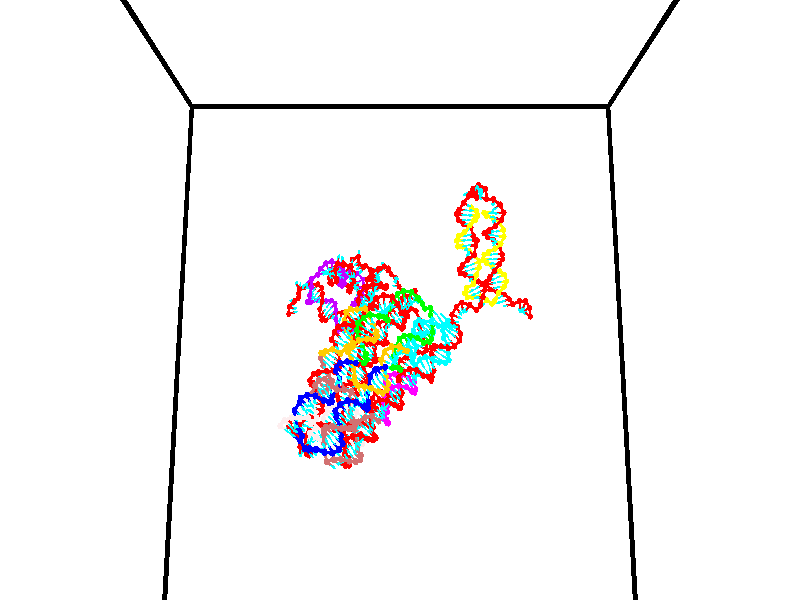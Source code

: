 // switches for output
#declare DRAW_BASES = 1; // possible values are 0, 1; only relevant for DNA ribbons
#declare DRAW_BASES_TYPE = 3; // possible values are 1, 2, 3; only relevant for DNA ribbons
#declare DRAW_FOG = 0; // set to 1 to enable fog

#include "colors.inc"

#include "transforms.inc"
background { rgb <1, 1, 1>}

#default {
   normal{
       ripples 0.25
       frequency 0.20
       turbulence 0.2
       lambda 5
   }
	finish {
		phong 0.1
		phong_size 40.
	}
}

// original window dimensions: 1024x640


// camera settings

camera {
	sky <0, 0.179814, -0.983701>
	up <0, 0.179814, -0.983701>
	right 1.6 * <1, 0, 0>
	location <35, 94.9851, 44.8844>
	look_at <35, 29.7336, 32.9568>
	direction <0, -65.2515, -11.9276>
	angle 67.0682
}


# declare cpy_camera_pos = <35, 94.9851, 44.8844>;
# if (DRAW_FOG = 1)
fog {
	fog_type 2
	up vnormalize(cpy_camera_pos)
	color rgbt<1,1,1,0.3>
	distance 1e-5
	fog_alt 3e-3
	fog_offset 56
}
# end


// LIGHTS

# declare lum = 6;
global_settings {
	ambient_light rgb lum * <0.05, 0.05, 0.05>
	max_trace_level 15
}# declare cpy_direct_light_amount = 0.25;
light_source
{	1000 * <-1, -1.16352, -0.803886>,
	rgb lum * cpy_direct_light_amount
	parallel
}

light_source
{	1000 * <1, 1.16352, 0.803886>,
	rgb lum * cpy_direct_light_amount
	parallel
}

// strand 0

// nucleotide -1

// particle -1
sphere {
	<23.838789, 35.209591, 35.149403> 0.250000
	pigment { color rgbt <1,0,0,0> }
	no_shadow
}
cylinder {
	<24.227114, 35.259182, 35.067276>,  <24.460108, 35.288937, 35.018002>, 0.100000
	pigment { color rgbt <1,0,0,0> }
	no_shadow
}
cylinder {
	<24.227114, 35.259182, 35.067276>,  <23.838789, 35.209591, 35.149403>, 0.100000
	pigment { color rgbt <1,0,0,0> }
	no_shadow
}

// particle -1
sphere {
	<24.227114, 35.259182, 35.067276> 0.100000
	pigment { color rgbt <1,0,0,0> }
	no_shadow
}
sphere {
	0, 1
	scale<0.080000,0.200000,0.300000>
	matrix <-0.197804, -0.070263, -0.977720,
		-0.135643, 0.989794, -0.043688,
		0.970811, 0.123979, -0.205316,
		24.518356, 35.296375, 35.005680>
	pigment { color rgbt <0,1,1,0> }
	no_shadow
}
cylinder {
	<23.951056, 35.768074, 34.644714>,  <23.838789, 35.209591, 35.149403>, 0.130000
	pigment { color rgbt <1,0,0,0> }
	no_shadow
}

// nucleotide -1

// particle -1
sphere {
	<23.951056, 35.768074, 34.644714> 0.250000
	pigment { color rgbt <1,0,0,0> }
	no_shadow
}
cylinder {
	<24.197208, 35.453159, 34.660099>,  <24.344900, 35.264210, 34.669331>, 0.100000
	pigment { color rgbt <1,0,0,0> }
	no_shadow
}
cylinder {
	<24.197208, 35.453159, 34.660099>,  <23.951056, 35.768074, 34.644714>, 0.100000
	pigment { color rgbt <1,0,0,0> }
	no_shadow
}

// particle -1
sphere {
	<24.197208, 35.453159, 34.660099> 0.100000
	pigment { color rgbt <1,0,0,0> }
	no_shadow
}
sphere {
	0, 1
	scale<0.080000,0.200000,0.300000>
	matrix <-0.456595, -0.395825, -0.796770,
		0.642515, 0.472755, -0.603057,
		0.615383, -0.787289, 0.038466,
		24.381823, 35.216972, 34.671638>
	pigment { color rgbt <0,1,1,0> }
	no_shadow
}
cylinder {
	<24.515427, 35.773872, 34.126503>,  <23.951056, 35.768074, 34.644714>, 0.130000
	pigment { color rgbt <1,0,0,0> }
	no_shadow
}

// nucleotide -1

// particle -1
sphere {
	<24.515427, 35.773872, 34.126503> 0.250000
	pigment { color rgbt <1,0,0,0> }
	no_shadow
}
cylinder {
	<24.389383, 35.404533, 34.214264>,  <24.313757, 35.182930, 34.266922>, 0.100000
	pigment { color rgbt <1,0,0,0> }
	no_shadow
}
cylinder {
	<24.389383, 35.404533, 34.214264>,  <24.515427, 35.773872, 34.126503>, 0.100000
	pigment { color rgbt <1,0,0,0> }
	no_shadow
}

// particle -1
sphere {
	<24.389383, 35.404533, 34.214264> 0.100000
	pigment { color rgbt <1,0,0,0> }
	no_shadow
}
sphere {
	0, 1
	scale<0.080000,0.200000,0.300000>
	matrix <-0.335429, -0.107909, -0.935865,
		0.887803, -0.368494, -0.275714,
		-0.315109, -0.923346, 0.219405,
		24.294851, 35.127529, 34.280087>
	pigment { color rgbt <0,1,1,0> }
	no_shadow
}
cylinder {
	<24.755756, 35.187443, 33.775295>,  <24.515427, 35.773872, 34.126503>, 0.130000
	pigment { color rgbt <1,0,0,0> }
	no_shadow
}

// nucleotide -1

// particle -1
sphere {
	<24.755756, 35.187443, 33.775295> 0.250000
	pigment { color rgbt <1,0,0,0> }
	no_shadow
}
cylinder {
	<24.383698, 35.075222, 33.870052>,  <24.160461, 35.007889, 33.926907>, 0.100000
	pigment { color rgbt <1,0,0,0> }
	no_shadow
}
cylinder {
	<24.383698, 35.075222, 33.870052>,  <24.755756, 35.187443, 33.775295>, 0.100000
	pigment { color rgbt <1,0,0,0> }
	no_shadow
}

// particle -1
sphere {
	<24.383698, 35.075222, 33.870052> 0.100000
	pigment { color rgbt <1,0,0,0> }
	no_shadow
}
sphere {
	0, 1
	scale<0.080000,0.200000,0.300000>
	matrix <-0.167213, -0.250736, -0.953505,
		0.326907, -0.926510, 0.186308,
		-0.930146, -0.280554, 0.236892,
		24.104654, 34.991055, 33.941120>
	pigment { color rgbt <0,1,1,0> }
	no_shadow
}
cylinder {
	<24.806629, 35.133633, 33.047478>,  <24.755756, 35.187443, 33.775295>, 0.130000
	pigment { color rgbt <1,0,0,0> }
	no_shadow
}

// nucleotide -1

// particle -1
sphere {
	<24.806629, 35.133633, 33.047478> 0.250000
	pigment { color rgbt <1,0,0,0> }
	no_shadow
}
cylinder {
	<24.637478, 34.955635, 32.731716>,  <24.535988, 34.848835, 32.542259>, 0.100000
	pigment { color rgbt <1,0,0,0> }
	no_shadow
}
cylinder {
	<24.637478, 34.955635, 32.731716>,  <24.806629, 35.133633, 33.047478>, 0.100000
	pigment { color rgbt <1,0,0,0> }
	no_shadow
}

// particle -1
sphere {
	<24.637478, 34.955635, 32.731716> 0.100000
	pigment { color rgbt <1,0,0,0> }
	no_shadow
}
sphere {
	0, 1
	scale<0.080000,0.200000,0.300000>
	matrix <0.678849, -0.732619, 0.049332,
		-0.600282, -0.515022, 0.611894,
		-0.422879, -0.444997, -0.789400,
		24.510614, 34.822136, 32.494896>
	pigment { color rgbt <0,1,1,0> }
	no_shadow
}
cylinder {
	<24.642078, 34.438576, 33.274670>,  <24.806629, 35.133633, 33.047478>, 0.130000
	pigment { color rgbt <1,0,0,0> }
	no_shadow
}

// nucleotide -1

// particle -1
sphere {
	<24.642078, 34.438576, 33.274670> 0.250000
	pigment { color rgbt <1,0,0,0> }
	no_shadow
}
cylinder {
	<24.724722, 34.494110, 32.887260>,  <24.774307, 34.527431, 32.654816>, 0.100000
	pigment { color rgbt <1,0,0,0> }
	no_shadow
}
cylinder {
	<24.724722, 34.494110, 32.887260>,  <24.642078, 34.438576, 33.274670>, 0.100000
	pigment { color rgbt <1,0,0,0> }
	no_shadow
}

// particle -1
sphere {
	<24.724722, 34.494110, 32.887260> 0.100000
	pigment { color rgbt <1,0,0,0> }
	no_shadow
}
sphere {
	0, 1
	scale<0.080000,0.200000,0.300000>
	matrix <0.785957, -0.613113, 0.079775,
		-0.582739, -0.777700, -0.235793,
		0.206609, 0.138835, -0.968524,
		24.786705, 34.535759, 32.596703>
	pigment { color rgbt <0,1,1,0> }
	no_shadow
}
cylinder {
	<24.569748, 33.778328, 32.909977>,  <24.642078, 34.438576, 33.274670>, 0.130000
	pigment { color rgbt <1,0,0,0> }
	no_shadow
}

// nucleotide -1

// particle -1
sphere {
	<24.569748, 33.778328, 32.909977> 0.250000
	pigment { color rgbt <1,0,0,0> }
	no_shadow
}
cylinder {
	<24.841597, 34.024384, 32.750118>,  <25.004705, 34.172016, 32.654202>, 0.100000
	pigment { color rgbt <1,0,0,0> }
	no_shadow
}
cylinder {
	<24.841597, 34.024384, 32.750118>,  <24.569748, 33.778328, 32.909977>, 0.100000
	pigment { color rgbt <1,0,0,0> }
	no_shadow
}

// particle -1
sphere {
	<24.841597, 34.024384, 32.750118> 0.100000
	pigment { color rgbt <1,0,0,0> }
	no_shadow
}
sphere {
	0, 1
	scale<0.080000,0.200000,0.300000>
	matrix <0.723406, -0.652366, 0.226056,
		-0.121658, -0.442738, -0.888359,
		0.679619, 0.615143, -0.399646,
		25.045483, 34.208927, 32.630226>
	pigment { color rgbt <0,1,1,0> }
	no_shadow
}
cylinder {
	<24.967581, 33.310543, 32.512161>,  <24.569748, 33.778328, 32.909977>, 0.130000
	pigment { color rgbt <1,0,0,0> }
	no_shadow
}

// nucleotide -1

// particle -1
sphere {
	<24.967581, 33.310543, 32.512161> 0.250000
	pigment { color rgbt <1,0,0,0> }
	no_shadow
}
cylinder {
	<25.187433, 33.641979, 32.554760>,  <25.319344, 33.840843, 32.580318>, 0.100000
	pigment { color rgbt <1,0,0,0> }
	no_shadow
}
cylinder {
	<25.187433, 33.641979, 32.554760>,  <24.967581, 33.310543, 32.512161>, 0.100000
	pigment { color rgbt <1,0,0,0> }
	no_shadow
}

// particle -1
sphere {
	<25.187433, 33.641979, 32.554760> 0.100000
	pigment { color rgbt <1,0,0,0> }
	no_shadow
}
sphere {
	0, 1
	scale<0.080000,0.200000,0.300000>
	matrix <0.795840, -0.558093, 0.234886,
		0.254059, -0.044346, -0.966171,
		0.549630, 0.828593, 0.106496,
		25.352322, 33.890556, 32.586708>
	pigment { color rgbt <0,1,1,0> }
	no_shadow
}
cylinder {
	<25.657625, 33.240387, 32.196487>,  <24.967581, 33.310543, 32.512161>, 0.130000
	pigment { color rgbt <1,0,0,0> }
	no_shadow
}

// nucleotide -1

// particle -1
sphere {
	<25.657625, 33.240387, 32.196487> 0.250000
	pigment { color rgbt <1,0,0,0> }
	no_shadow
}
cylinder {
	<25.707966, 33.555233, 32.438019>,  <25.738171, 33.744141, 32.582935>, 0.100000
	pigment { color rgbt <1,0,0,0> }
	no_shadow
}
cylinder {
	<25.707966, 33.555233, 32.438019>,  <25.657625, 33.240387, 32.196487>, 0.100000
	pigment { color rgbt <1,0,0,0> }
	no_shadow
}

// particle -1
sphere {
	<25.707966, 33.555233, 32.438019> 0.100000
	pigment { color rgbt <1,0,0,0> }
	no_shadow
}
sphere {
	0, 1
	scale<0.080000,0.200000,0.300000>
	matrix <0.710586, -0.496257, 0.498794,
		0.692263, 0.366295, -0.621772,
		0.125853, 0.787119, 0.603825,
		25.745722, 33.791370, 32.619167>
	pigment { color rgbt <0,1,1,0> }
	no_shadow
}
cylinder {
	<26.447334, 33.426662, 32.218063>,  <25.657625, 33.240387, 32.196487>, 0.130000
	pigment { color rgbt <1,0,0,0> }
	no_shadow
}

// nucleotide -1

// particle -1
sphere {
	<26.447334, 33.426662, 32.218063> 0.250000
	pigment { color rgbt <1,0,0,0> }
	no_shadow
}
cylinder {
	<26.244213, 33.537434, 32.544365>,  <26.122341, 33.603897, 32.740147>, 0.100000
	pigment { color rgbt <1,0,0,0> }
	no_shadow
}
cylinder {
	<26.244213, 33.537434, 32.544365>,  <26.447334, 33.426662, 32.218063>, 0.100000
	pigment { color rgbt <1,0,0,0> }
	no_shadow
}

// particle -1
sphere {
	<26.244213, 33.537434, 32.544365> 0.100000
	pigment { color rgbt <1,0,0,0> }
	no_shadow
}
sphere {
	0, 1
	scale<0.080000,0.200000,0.300000>
	matrix <0.737647, -0.349351, 0.577781,
		0.444986, 0.895134, -0.026873,
		-0.507803, 0.276927, 0.815750,
		26.091871, 33.620510, 32.789089>
	pigment { color rgbt <0,1,1,0> }
	no_shadow
}
cylinder {
	<26.915638, 33.633251, 32.626595>,  <26.447334, 33.426662, 32.218063>, 0.130000
	pigment { color rgbt <1,0,0,0> }
	no_shadow
}

// nucleotide -1

// particle -1
sphere {
	<26.915638, 33.633251, 32.626595> 0.250000
	pigment { color rgbt <1,0,0,0> }
	no_shadow
}
cylinder {
	<26.617151, 33.602272, 32.891068>,  <26.438059, 33.583683, 33.049751>, 0.100000
	pigment { color rgbt <1,0,0,0> }
	no_shadow
}
cylinder {
	<26.617151, 33.602272, 32.891068>,  <26.915638, 33.633251, 32.626595>, 0.100000
	pigment { color rgbt <1,0,0,0> }
	no_shadow
}

// particle -1
sphere {
	<26.617151, 33.602272, 32.891068> 0.100000
	pigment { color rgbt <1,0,0,0> }
	no_shadow
}
sphere {
	0, 1
	scale<0.080000,0.200000,0.300000>
	matrix <0.647561, -0.314732, 0.693980,
		0.154348, 0.946016, 0.285010,
		-0.746218, -0.077447, 0.661181,
		26.393286, 33.579037, 33.089420>
	pigment { color rgbt <0,1,1,0> }
	no_shadow
}
cylinder {
	<27.027824, 34.055908, 33.176407>,  <26.915638, 33.633251, 32.626595>, 0.130000
	pigment { color rgbt <1,0,0,0> }
	no_shadow
}

// nucleotide -1

// particle -1
sphere {
	<27.027824, 34.055908, 33.176407> 0.250000
	pigment { color rgbt <1,0,0,0> }
	no_shadow
}
cylinder {
	<26.777796, 33.771702, 33.305683>,  <26.627779, 33.601177, 33.383251>, 0.100000
	pigment { color rgbt <1,0,0,0> }
	no_shadow
}
cylinder {
	<26.777796, 33.771702, 33.305683>,  <27.027824, 34.055908, 33.176407>, 0.100000
	pigment { color rgbt <1,0,0,0> }
	no_shadow
}

// particle -1
sphere {
	<26.777796, 33.771702, 33.305683> 0.100000
	pigment { color rgbt <1,0,0,0> }
	no_shadow
}
sphere {
	0, 1
	scale<0.080000,0.200000,0.300000>
	matrix <0.696103, -0.320067, 0.642649,
		-0.353169, 0.626676, 0.694657,
		-0.625069, -0.710517, 0.323194,
		26.590275, 33.558548, 33.402641>
	pigment { color rgbt <0,1,1,0> }
	no_shadow
}
cylinder {
	<27.030188, 34.182533, 33.896511>,  <27.027824, 34.055908, 33.176407>, 0.130000
	pigment { color rgbt <1,0,0,0> }
	no_shadow
}

// nucleotide -1

// particle -1
sphere {
	<27.030188, 34.182533, 33.896511> 0.250000
	pigment { color rgbt <1,0,0,0> }
	no_shadow
}
cylinder {
	<26.891678, 33.815243, 33.819626>,  <26.808573, 33.594868, 33.773495>, 0.100000
	pigment { color rgbt <1,0,0,0> }
	no_shadow
}
cylinder {
	<26.891678, 33.815243, 33.819626>,  <27.030188, 34.182533, 33.896511>, 0.100000
	pigment { color rgbt <1,0,0,0> }
	no_shadow
}

// particle -1
sphere {
	<26.891678, 33.815243, 33.819626> 0.100000
	pigment { color rgbt <1,0,0,0> }
	no_shadow
}
sphere {
	0, 1
	scale<0.080000,0.200000,0.300000>
	matrix <0.396658, -0.328978, 0.856992,
		-0.850151, 0.220511, 0.478140,
		-0.346274, -0.918231, -0.192214,
		26.787796, 33.539772, 33.761963>
	pigment { color rgbt <0,1,1,0> }
	no_shadow
}
cylinder {
	<26.778248, 33.914219, 34.515083>,  <27.030188, 34.182533, 33.896511>, 0.130000
	pigment { color rgbt <1,0,0,0> }
	no_shadow
}

// nucleotide -1

// particle -1
sphere {
	<26.778248, 33.914219, 34.515083> 0.250000
	pigment { color rgbt <1,0,0,0> }
	no_shadow
}
cylinder {
	<26.854631, 33.588196, 34.296280>,  <26.900461, 33.392582, 34.164997>, 0.100000
	pigment { color rgbt <1,0,0,0> }
	no_shadow
}
cylinder {
	<26.854631, 33.588196, 34.296280>,  <26.778248, 33.914219, 34.515083>, 0.100000
	pigment { color rgbt <1,0,0,0> }
	no_shadow
}

// particle -1
sphere {
	<26.854631, 33.588196, 34.296280> 0.100000
	pigment { color rgbt <1,0,0,0> }
	no_shadow
}
sphere {
	0, 1
	scale<0.080000,0.200000,0.300000>
	matrix <0.547573, -0.374046, 0.748500,
		-0.814677, -0.442457, 0.374878,
		0.190958, -0.815059, -0.547004,
		26.911919, 33.343678, 34.132179>
	pigment { color rgbt <0,1,1,0> }
	no_shadow
}
cylinder {
	<26.783203, 33.373814, 34.998924>,  <26.778248, 33.914219, 34.515083>, 0.130000
	pigment { color rgbt <1,0,0,0> }
	no_shadow
}

// nucleotide -1

// particle -1
sphere {
	<26.783203, 33.373814, 34.998924> 0.250000
	pigment { color rgbt <1,0,0,0> }
	no_shadow
}
cylinder {
	<26.983078, 33.175541, 34.714779>,  <27.103003, 33.056580, 34.544292>, 0.100000
	pigment { color rgbt <1,0,0,0> }
	no_shadow
}
cylinder {
	<26.983078, 33.175541, 34.714779>,  <26.783203, 33.373814, 34.998924>, 0.100000
	pigment { color rgbt <1,0,0,0> }
	no_shadow
}

// particle -1
sphere {
	<26.983078, 33.175541, 34.714779> 0.100000
	pigment { color rgbt <1,0,0,0> }
	no_shadow
}
sphere {
	0, 1
	scale<0.080000,0.200000,0.300000>
	matrix <0.611710, -0.378708, 0.694544,
		-0.613292, -0.781590, 0.113977,
		0.499685, -0.495679, -0.710364,
		27.132984, 33.026836, 34.501671>
	pigment { color rgbt <0,1,1,0> }
	no_shadow
}
cylinder {
	<26.831139, 32.693100, 35.266777>,  <26.783203, 33.373814, 34.998924>, 0.130000
	pigment { color rgbt <1,0,0,0> }
	no_shadow
}

// nucleotide -1

// particle -1
sphere {
	<26.831139, 32.693100, 35.266777> 0.250000
	pigment { color rgbt <1,0,0,0> }
	no_shadow
}
cylinder {
	<27.095335, 32.712048, 34.967041>,  <27.253853, 32.723415, 34.787201>, 0.100000
	pigment { color rgbt <1,0,0,0> }
	no_shadow
}
cylinder {
	<27.095335, 32.712048, 34.967041>,  <26.831139, 32.693100, 35.266777>, 0.100000
	pigment { color rgbt <1,0,0,0> }
	no_shadow
}

// particle -1
sphere {
	<27.095335, 32.712048, 34.967041> 0.100000
	pigment { color rgbt <1,0,0,0> }
	no_shadow
}
sphere {
	0, 1
	scale<0.080000,0.200000,0.300000>
	matrix <0.616158, -0.604517, 0.504885,
		-0.429073, -0.795183, -0.428463,
		0.660489, 0.047368, -0.749340,
		27.293482, 32.726257, 34.742237>
	pigment { color rgbt <0,1,1,0> }
	no_shadow
}
cylinder {
	<27.161135, 31.912916, 35.178520>,  <26.831139, 32.693100, 35.266777>, 0.130000
	pigment { color rgbt <1,0,0,0> }
	no_shadow
}

// nucleotide -1

// particle -1
sphere {
	<27.161135, 31.912916, 35.178520> 0.250000
	pigment { color rgbt <1,0,0,0> }
	no_shadow
}
cylinder {
	<27.399220, 32.193832, 35.022308>,  <27.542070, 32.362381, 34.928581>, 0.100000
	pigment { color rgbt <1,0,0,0> }
	no_shadow
}
cylinder {
	<27.399220, 32.193832, 35.022308>,  <27.161135, 31.912916, 35.178520>, 0.100000
	pigment { color rgbt <1,0,0,0> }
	no_shadow
}

// particle -1
sphere {
	<27.399220, 32.193832, 35.022308> 0.100000
	pigment { color rgbt <1,0,0,0> }
	no_shadow
}
sphere {
	0, 1
	scale<0.080000,0.200000,0.300000>
	matrix <0.788720, -0.417579, 0.451165,
		0.153770, -0.576558, -0.802456,
		0.595211, 0.702289, -0.390531,
		27.577784, 32.404518, 34.905148>
	pigment { color rgbt <0,1,1,0> }
	no_shadow
}
cylinder {
	<27.597975, 31.550554, 34.791534>,  <27.161135, 31.912916, 35.178520>, 0.130000
	pigment { color rgbt <1,0,0,0> }
	no_shadow
}

// nucleotide -1

// particle -1
sphere {
	<27.597975, 31.550554, 34.791534> 0.250000
	pigment { color rgbt <1,0,0,0> }
	no_shadow
}
cylinder {
	<27.778942, 31.900351, 34.861485>,  <27.887522, 32.110229, 34.903454>, 0.100000
	pigment { color rgbt <1,0,0,0> }
	no_shadow
}
cylinder {
	<27.778942, 31.900351, 34.861485>,  <27.597975, 31.550554, 34.791534>, 0.100000
	pigment { color rgbt <1,0,0,0> }
	no_shadow
}

// particle -1
sphere {
	<27.778942, 31.900351, 34.861485> 0.100000
	pigment { color rgbt <1,0,0,0> }
	no_shadow
}
sphere {
	0, 1
	scale<0.080000,0.200000,0.300000>
	matrix <0.806470, -0.484890, 0.338361,
		0.380690, -0.012049, -0.924624,
		0.452418, 0.874492, 0.174875,
		27.914667, 32.162697, 34.913948>
	pigment { color rgbt <0,1,1,0> }
	no_shadow
}
cylinder {
	<28.171415, 31.532270, 34.416073>,  <27.597975, 31.550554, 34.791534>, 0.130000
	pigment { color rgbt <1,0,0,0> }
	no_shadow
}

// nucleotide -1

// particle -1
sphere {
	<28.171415, 31.532270, 34.416073> 0.250000
	pigment { color rgbt <1,0,0,0> }
	no_shadow
}
cylinder {
	<28.249399, 31.793617, 34.708675>,  <28.296188, 31.950426, 34.884239>, 0.100000
	pigment { color rgbt <1,0,0,0> }
	no_shadow
}
cylinder {
	<28.249399, 31.793617, 34.708675>,  <28.171415, 31.532270, 34.416073>, 0.100000
	pigment { color rgbt <1,0,0,0> }
	no_shadow
}

// particle -1
sphere {
	<28.249399, 31.793617, 34.708675> 0.100000
	pigment { color rgbt <1,0,0,0> }
	no_shadow
}
sphere {
	0, 1
	scale<0.080000,0.200000,0.300000>
	matrix <0.821047, -0.516705, 0.242688,
		0.536538, 0.553289, -0.637180,
		0.194958, 0.653366, 0.731508,
		28.307886, 31.989628, 34.928127>
	pigment { color rgbt <0,1,1,0> }
	no_shadow
}
cylinder {
	<28.857380, 31.637775, 34.445316>,  <28.171415, 31.532270, 34.416073>, 0.130000
	pigment { color rgbt <1,0,0,0> }
	no_shadow
}

// nucleotide -1

// particle -1
sphere {
	<28.857380, 31.637775, 34.445316> 0.250000
	pigment { color rgbt <1,0,0,0> }
	no_shadow
}
cylinder {
	<28.748100, 31.778021, 34.803631>,  <28.682531, 31.862167, 35.018620>, 0.100000
	pigment { color rgbt <1,0,0,0> }
	no_shadow
}
cylinder {
	<28.748100, 31.778021, 34.803631>,  <28.857380, 31.637775, 34.445316>, 0.100000
	pigment { color rgbt <1,0,0,0> }
	no_shadow
}

// particle -1
sphere {
	<28.748100, 31.778021, 34.803631> 0.100000
	pigment { color rgbt <1,0,0,0> }
	no_shadow
}
sphere {
	0, 1
	scale<0.080000,0.200000,0.300000>
	matrix <0.758110, -0.494741, 0.424855,
		0.592141, 0.795175, -0.130639,
		-0.273202, 0.350612, 0.895786,
		28.666140, 31.883205, 35.072365>
	pigment { color rgbt <0,1,1,0> }
	no_shadow
}
cylinder {
	<29.489872, 31.902128, 34.711956>,  <28.857380, 31.637775, 34.445316>, 0.130000
	pigment { color rgbt <1,0,0,0> }
	no_shadow
}

// nucleotide -1

// particle -1
sphere {
	<29.489872, 31.902128, 34.711956> 0.250000
	pigment { color rgbt <1,0,0,0> }
	no_shadow
}
cylinder {
	<29.237915, 31.847847, 35.017853>,  <29.086740, 31.815279, 35.201389>, 0.100000
	pigment { color rgbt <1,0,0,0> }
	no_shadow
}
cylinder {
	<29.237915, 31.847847, 35.017853>,  <29.489872, 31.902128, 34.711956>, 0.100000
	pigment { color rgbt <1,0,0,0> }
	no_shadow
}

// particle -1
sphere {
	<29.237915, 31.847847, 35.017853> 0.100000
	pigment { color rgbt <1,0,0,0> }
	no_shadow
}
sphere {
	0, 1
	scale<0.080000,0.200000,0.300000>
	matrix <0.758114, -0.321444, 0.567395,
		0.168824, 0.937155, 0.305351,
		-0.629890, -0.135701, 0.764738,
		29.048948, 31.807137, 35.247272>
	pigment { color rgbt <0,1,1,0> }
	no_shadow
}
cylinder {
	<29.876871, 32.211151, 35.343025>,  <29.489872, 31.902128, 34.711956>, 0.130000
	pigment { color rgbt <1,0,0,0> }
	no_shadow
}

// nucleotide -1

// particle -1
sphere {
	<29.876871, 32.211151, 35.343025> 0.250000
	pigment { color rgbt <1,0,0,0> }
	no_shadow
}
cylinder {
	<29.615856, 31.935251, 35.468525>,  <29.459248, 31.769711, 35.543823>, 0.100000
	pigment { color rgbt <1,0,0,0> }
	no_shadow
}
cylinder {
	<29.615856, 31.935251, 35.468525>,  <29.876871, 32.211151, 35.343025>, 0.100000
	pigment { color rgbt <1,0,0,0> }
	no_shadow
}

// particle -1
sphere {
	<29.615856, 31.935251, 35.468525> 0.100000
	pigment { color rgbt <1,0,0,0> }
	no_shadow
}
sphere {
	0, 1
	scale<0.080000,0.200000,0.300000>
	matrix <0.678207, -0.346941, 0.647818,
		-0.337983, 0.635509, 0.694187,
		-0.652536, -0.689754, 0.313746,
		29.420095, 31.728325, 35.562649>
	pigment { color rgbt <0,1,1,0> }
	no_shadow
}
cylinder {
	<29.713612, 32.280975, 36.076366>,  <29.876871, 32.211151, 35.343025>, 0.130000
	pigment { color rgbt <1,0,0,0> }
	no_shadow
}

// nucleotide -1

// particle -1
sphere {
	<29.713612, 32.280975, 36.076366> 0.250000
	pigment { color rgbt <1,0,0,0> }
	no_shadow
}
cylinder {
	<29.636850, 31.901960, 35.974117>,  <29.590794, 31.674551, 35.912769>, 0.100000
	pigment { color rgbt <1,0,0,0> }
	no_shadow
}
cylinder {
	<29.636850, 31.901960, 35.974117>,  <29.713612, 32.280975, 36.076366>, 0.100000
	pigment { color rgbt <1,0,0,0> }
	no_shadow
}

// particle -1
sphere {
	<29.636850, 31.901960, 35.974117> 0.100000
	pigment { color rgbt <1,0,0,0> }
	no_shadow
}
sphere {
	0, 1
	scale<0.080000,0.200000,0.300000>
	matrix <0.599450, -0.319400, 0.733923,
		-0.777067, -0.012390, 0.629296,
		-0.191904, -0.947539, -0.255623,
		29.579279, 31.617699, 35.897430>
	pigment { color rgbt <0,1,1,0> }
	no_shadow
}
cylinder {
	<29.788681, 31.953392, 36.686920>,  <29.713612, 32.280975, 36.076366>, 0.130000
	pigment { color rgbt <1,0,0,0> }
	no_shadow
}

// nucleotide -1

// particle -1
sphere {
	<29.788681, 31.953392, 36.686920> 0.250000
	pigment { color rgbt <1,0,0,0> }
	no_shadow
}
cylinder {
	<29.754803, 31.645130, 36.434280>,  <29.734476, 31.460173, 36.282696>, 0.100000
	pigment { color rgbt <1,0,0,0> }
	no_shadow
}
cylinder {
	<29.754803, 31.645130, 36.434280>,  <29.788681, 31.953392, 36.686920>, 0.100000
	pigment { color rgbt <1,0,0,0> }
	no_shadow
}

// particle -1
sphere {
	<29.754803, 31.645130, 36.434280> 0.100000
	pigment { color rgbt <1,0,0,0> }
	no_shadow
}
sphere {
	0, 1
	scale<0.080000,0.200000,0.300000>
	matrix <0.448389, -0.595547, 0.666537,
		-0.889817, -0.226750, 0.395992,
		-0.084694, -0.770655, -0.631600,
		29.729395, 31.413935, 36.244801>
	pigment { color rgbt <0,1,1,0> }
	no_shadow
}
cylinder {
	<30.368435, 31.629923, 37.131405>,  <29.788681, 31.953392, 36.686920>, 0.130000
	pigment { color rgbt <1,0,0,0> }
	no_shadow
}

// nucleotide -1

// particle -1
sphere {
	<30.368435, 31.629923, 37.131405> 0.250000
	pigment { color rgbt <1,0,0,0> }
	no_shadow
}
cylinder {
	<30.699783, 31.567659, 36.916157>,  <30.898592, 31.530302, 36.787010>, 0.100000
	pigment { color rgbt <1,0,0,0> }
	no_shadow
}
cylinder {
	<30.699783, 31.567659, 36.916157>,  <30.368435, 31.629923, 37.131405>, 0.100000
	pigment { color rgbt <1,0,0,0> }
	no_shadow
}

// particle -1
sphere {
	<30.699783, 31.567659, 36.916157> 0.100000
	pigment { color rgbt <1,0,0,0> }
	no_shadow
}
sphere {
	0, 1
	scale<0.080000,0.200000,0.300000>
	matrix <-0.180406, -0.983569, 0.006793,
		-0.530332, 0.091452, -0.842843,
		0.828373, -0.155657, -0.538116,
		30.948296, 31.520962, 36.754723>
	pigment { color rgbt <0,1,1,0> }
	no_shadow
}
cylinder {
	<30.175070, 31.061357, 36.710213>,  <30.368435, 31.629923, 37.131405>, 0.130000
	pigment { color rgbt <1,0,0,0> }
	no_shadow
}

// nucleotide -1

// particle -1
sphere {
	<30.175070, 31.061357, 36.710213> 0.250000
	pigment { color rgbt <1,0,0,0> }
	no_shadow
}
cylinder {
	<30.569790, 31.071238, 36.774227>,  <30.806622, 31.077166, 36.812637>, 0.100000
	pigment { color rgbt <1,0,0,0> }
	no_shadow
}
cylinder {
	<30.569790, 31.071238, 36.774227>,  <30.175070, 31.061357, 36.710213>, 0.100000
	pigment { color rgbt <1,0,0,0> }
	no_shadow
}

// particle -1
sphere {
	<30.569790, 31.071238, 36.774227> 0.100000
	pigment { color rgbt <1,0,0,0> }
	no_shadow
}
sphere {
	0, 1
	scale<0.080000,0.200000,0.300000>
	matrix <0.002290, -0.990329, 0.138720,
		0.161914, -0.136523, -0.977315,
		0.986802, 0.024699, 0.160035,
		30.865831, 31.078648, 36.822239>
	pigment { color rgbt <0,1,1,0> }
	no_shadow
}
cylinder {
	<30.599394, 30.705244, 36.175007>,  <30.175070, 31.061357, 36.710213>, 0.130000
	pigment { color rgbt <1,0,0,0> }
	no_shadow
}

// nucleotide -1

// particle -1
sphere {
	<30.599394, 30.705244, 36.175007> 0.250000
	pigment { color rgbt <1,0,0,0> }
	no_shadow
}
cylinder {
	<30.758654, 30.695915, 36.541817>,  <30.854210, 30.690317, 36.761902>, 0.100000
	pigment { color rgbt <1,0,0,0> }
	no_shadow
}
cylinder {
	<30.758654, 30.695915, 36.541817>,  <30.599394, 30.705244, 36.175007>, 0.100000
	pigment { color rgbt <1,0,0,0> }
	no_shadow
}

// particle -1
sphere {
	<30.758654, 30.695915, 36.541817> 0.100000
	pigment { color rgbt <1,0,0,0> }
	no_shadow
}
sphere {
	0, 1
	scale<0.080000,0.200000,0.300000>
	matrix <0.116706, -0.990265, -0.075856,
		0.909865, 0.137225, -0.391554,
		0.398152, -0.023322, 0.917023,
		30.878099, 30.688919, 36.816925>
	pigment { color rgbt <0,1,1,0> }
	no_shadow
}
cylinder {
	<31.302275, 30.413740, 36.076992>,  <30.599394, 30.705244, 36.175007>, 0.130000
	pigment { color rgbt <1,0,0,0> }
	no_shadow
}

// nucleotide -1

// particle -1
sphere {
	<31.302275, 30.413740, 36.076992> 0.250000
	pigment { color rgbt <1,0,0,0> }
	no_shadow
}
cylinder {
	<31.068867, 30.346912, 36.394882>,  <30.928822, 30.306816, 36.585617>, 0.100000
	pigment { color rgbt <1,0,0,0> }
	no_shadow
}
cylinder {
	<31.068867, 30.346912, 36.394882>,  <31.302275, 30.413740, 36.076992>, 0.100000
	pigment { color rgbt <1,0,0,0> }
	no_shadow
}

// particle -1
sphere {
	<31.068867, 30.346912, 36.394882> 0.100000
	pigment { color rgbt <1,0,0,0> }
	no_shadow
}
sphere {
	0, 1
	scale<0.080000,0.200000,0.300000>
	matrix <-0.080563, -0.961874, -0.261358,
		0.808092, -0.216534, 0.547814,
		-0.583521, -0.167067, 0.794728,
		30.893810, 30.296793, 36.633301>
	pigment { color rgbt <0,1,1,0> }
	no_shadow
}
cylinder {
	<31.368137, 29.681643, 36.567314>,  <31.302275, 30.413740, 36.076992>, 0.130000
	pigment { color rgbt <1,0,0,0> }
	no_shadow
}

// nucleotide -1

// particle -1
sphere {
	<31.368137, 29.681643, 36.567314> 0.250000
	pigment { color rgbt <1,0,0,0> }
	no_shadow
}
cylinder {
	<31.004734, 29.846977, 36.542755>,  <30.786692, 29.946178, 36.528019>, 0.100000
	pigment { color rgbt <1,0,0,0> }
	no_shadow
}
cylinder {
	<31.004734, 29.846977, 36.542755>,  <31.368137, 29.681643, 36.567314>, 0.100000
	pigment { color rgbt <1,0,0,0> }
	no_shadow
}

// particle -1
sphere {
	<31.004734, 29.846977, 36.542755> 0.100000
	pigment { color rgbt <1,0,0,0> }
	no_shadow
}
sphere {
	0, 1
	scale<0.080000,0.200000,0.300000>
	matrix <-0.350277, -0.833407, -0.427480,
		-0.227863, -0.366862, 0.901937,
		-0.908507, 0.413335, -0.061400,
		30.732182, 29.970978, 36.524334>
	pigment { color rgbt <0,1,1,0> }
	no_shadow
}
cylinder {
	<30.872332, 29.118603, 36.799969>,  <31.368137, 29.681643, 36.567314>, 0.130000
	pigment { color rgbt <1,0,0,0> }
	no_shadow
}

// nucleotide -1

// particle -1
sphere {
	<30.872332, 29.118603, 36.799969> 0.250000
	pigment { color rgbt <1,0,0,0> }
	no_shadow
}
cylinder {
	<30.713690, 29.413355, 36.580982>,  <30.618505, 29.590206, 36.449593>, 0.100000
	pigment { color rgbt <1,0,0,0> }
	no_shadow
}
cylinder {
	<30.713690, 29.413355, 36.580982>,  <30.872332, 29.118603, 36.799969>, 0.100000
	pigment { color rgbt <1,0,0,0> }
	no_shadow
}

// particle -1
sphere {
	<30.713690, 29.413355, 36.580982> 0.100000
	pigment { color rgbt <1,0,0,0> }
	no_shadow
}
sphere {
	0, 1
	scale<0.080000,0.200000,0.300000>
	matrix <-0.388181, -0.675049, -0.627395,
		-0.831878, -0.036313, 0.553769,
		-0.396604, 0.736879, -0.547462,
		30.594709, 29.634418, 36.416744>
	pigment { color rgbt <0,1,1,0> }
	no_shadow
}
cylinder {
	<30.270710, 28.890511, 36.654259>,  <30.872332, 29.118603, 36.799969>, 0.130000
	pigment { color rgbt <1,0,0,0> }
	no_shadow
}

// nucleotide -1

// particle -1
sphere {
	<30.270710, 28.890511, 36.654259> 0.250000
	pigment { color rgbt <1,0,0,0> }
	no_shadow
}
cylinder {
	<30.352852, 29.159315, 36.369659>,  <30.402138, 29.320597, 36.198898>, 0.100000
	pigment { color rgbt <1,0,0,0> }
	no_shadow
}
cylinder {
	<30.352852, 29.159315, 36.369659>,  <30.270710, 28.890511, 36.654259>, 0.100000
	pigment { color rgbt <1,0,0,0> }
	no_shadow
}

// particle -1
sphere {
	<30.352852, 29.159315, 36.369659> 0.100000
	pigment { color rgbt <1,0,0,0> }
	no_shadow
}
sphere {
	0, 1
	scale<0.080000,0.200000,0.300000>
	matrix <-0.234433, -0.672052, -0.702415,
		-0.950195, 0.311044, 0.019532,
		0.205356, 0.672010, -0.711499,
		30.414459, 29.360918, 36.156208>
	pigment { color rgbt <0,1,1,0> }
	no_shadow
}
cylinder {
	<29.758453, 28.800541, 35.994431>,  <30.270710, 28.890511, 36.654259>, 0.130000
	pigment { color rgbt <1,0,0,0> }
	no_shadow
}

// nucleotide -1

// particle -1
sphere {
	<29.758453, 28.800541, 35.994431> 0.250000
	pigment { color rgbt <1,0,0,0> }
	no_shadow
}
cylinder {
	<30.113335, 28.963520, 35.907848>,  <30.326263, 29.061308, 35.855900>, 0.100000
	pigment { color rgbt <1,0,0,0> }
	no_shadow
}
cylinder {
	<30.113335, 28.963520, 35.907848>,  <29.758453, 28.800541, 35.994431>, 0.100000
	pigment { color rgbt <1,0,0,0> }
	no_shadow
}

// particle -1
sphere {
	<30.113335, 28.963520, 35.907848> 0.100000
	pigment { color rgbt <1,0,0,0> }
	no_shadow
}
sphere {
	0, 1
	scale<0.080000,0.200000,0.300000>
	matrix <0.080595, -0.598805, -0.796829,
		-0.454283, 0.689505, -0.564101,
		0.887205, 0.407450, -0.216456,
		30.379496, 29.085754, 35.842911>
	pigment { color rgbt <0,1,1,0> }
	no_shadow
}
cylinder {
	<29.690729, 28.766527, 35.283134>,  <29.758453, 28.800541, 35.994431>, 0.130000
	pigment { color rgbt <1,0,0,0> }
	no_shadow
}

// nucleotide -1

// particle -1
sphere {
	<29.690729, 28.766527, 35.283134> 0.250000
	pigment { color rgbt <1,0,0,0> }
	no_shadow
}
cylinder {
	<30.067862, 28.791702, 35.414047>,  <30.294140, 28.806807, 35.492596>, 0.100000
	pigment { color rgbt <1,0,0,0> }
	no_shadow
}
cylinder {
	<30.067862, 28.791702, 35.414047>,  <29.690729, 28.766527, 35.283134>, 0.100000
	pigment { color rgbt <1,0,0,0> }
	no_shadow
}

// particle -1
sphere {
	<30.067862, 28.791702, 35.414047> 0.100000
	pigment { color rgbt <1,0,0,0> }
	no_shadow
}
sphere {
	0, 1
	scale<0.080000,0.200000,0.300000>
	matrix <0.236914, -0.817242, -0.525344,
		0.234403, 0.572847, -0.785430,
		0.942829, 0.062937, 0.327280,
		30.350710, 28.810583, 35.512230>
	pigment { color rgbt <0,1,1,0> }
	no_shadow
}
cylinder {
	<30.058121, 28.767056, 34.740719>,  <29.690729, 28.766527, 35.283134>, 0.130000
	pigment { color rgbt <1,0,0,0> }
	no_shadow
}

// nucleotide -1

// particle -1
sphere {
	<30.058121, 28.767056, 34.740719> 0.250000
	pigment { color rgbt <1,0,0,0> }
	no_shadow
}
cylinder {
	<30.321857, 28.610075, 34.997234>,  <30.480101, 28.515886, 35.151142>, 0.100000
	pigment { color rgbt <1,0,0,0> }
	no_shadow
}
cylinder {
	<30.321857, 28.610075, 34.997234>,  <30.058121, 28.767056, 34.740719>, 0.100000
	pigment { color rgbt <1,0,0,0> }
	no_shadow
}

// particle -1
sphere {
	<30.321857, 28.610075, 34.997234> 0.100000
	pigment { color rgbt <1,0,0,0> }
	no_shadow
}
sphere {
	0, 1
	scale<0.080000,0.200000,0.300000>
	matrix <0.095313, -0.802442, -0.589069,
		0.745775, 0.449522, -0.491680,
		0.659344, -0.392449, 0.641287,
		30.519661, 28.492340, 35.189621>
	pigment { color rgbt <0,1,1,0> }
	no_shadow
}
cylinder {
	<30.783237, 28.757633, 34.481155>,  <30.058121, 28.767056, 34.740719>, 0.130000
	pigment { color rgbt <1,0,0,0> }
	no_shadow
}

// nucleotide -1

// particle -1
sphere {
	<30.783237, 28.757633, 34.481155> 0.250000
	pigment { color rgbt <1,0,0,0> }
	no_shadow
}
cylinder {
	<30.703735, 28.457083, 34.732845>,  <30.656034, 28.276752, 34.883862>, 0.100000
	pigment { color rgbt <1,0,0,0> }
	no_shadow
}
cylinder {
	<30.703735, 28.457083, 34.732845>,  <30.783237, 28.757633, 34.481155>, 0.100000
	pigment { color rgbt <1,0,0,0> }
	no_shadow
}

// particle -1
sphere {
	<30.703735, 28.457083, 34.732845> 0.100000
	pigment { color rgbt <1,0,0,0> }
	no_shadow
}
sphere {
	0, 1
	scale<0.080000,0.200000,0.300000>
	matrix <0.118077, -0.655719, -0.745715,
		0.972911, -0.073916, 0.219047,
		-0.198753, -0.751378, 0.629228,
		30.644110, 28.231668, 34.921612>
	pigment { color rgbt <0,1,1,0> }
	no_shadow
}
cylinder {
	<30.913618, 28.266340, 33.951977>,  <30.783237, 28.757633, 34.481155>, 0.130000
	pigment { color rgbt <1,0,0,0> }
	no_shadow
}

// nucleotide -1

// particle -1
sphere {
	<30.913618, 28.266340, 33.951977> 0.250000
	pigment { color rgbt <1,0,0,0> }
	no_shadow
}
cylinder {
	<30.991556, 28.048483, 33.625690>,  <31.038319, 27.917768, 33.429916>, 0.100000
	pigment { color rgbt <1,0,0,0> }
	no_shadow
}
cylinder {
	<30.991556, 28.048483, 33.625690>,  <30.913618, 28.266340, 33.951977>, 0.100000
	pigment { color rgbt <1,0,0,0> }
	no_shadow
}

// particle -1
sphere {
	<30.991556, 28.048483, 33.625690> 0.100000
	pigment { color rgbt <1,0,0,0> }
	no_shadow
}
sphere {
	0, 1
	scale<0.080000,0.200000,0.300000>
	matrix <-0.215207, 0.787655, -0.577309,
		0.956933, 0.288036, 0.036261,
		0.194847, -0.544642, -0.815720,
		31.050011, 27.885090, 33.380974>
	pigment { color rgbt <0,1,1,0> }
	no_shadow
}
cylinder {
	<31.456486, 28.522150, 33.565163>,  <30.913618, 28.266340, 33.951977>, 0.130000
	pigment { color rgbt <1,0,0,0> }
	no_shadow
}

// nucleotide -1

// particle -1
sphere {
	<31.456486, 28.522150, 33.565163> 0.250000
	pigment { color rgbt <1,0,0,0> }
	no_shadow
}
cylinder {
	<31.184521, 28.350334, 33.327435>,  <31.021341, 28.247244, 33.184799>, 0.100000
	pigment { color rgbt <1,0,0,0> }
	no_shadow
}
cylinder {
	<31.184521, 28.350334, 33.327435>,  <31.456486, 28.522150, 33.565163>, 0.100000
	pigment { color rgbt <1,0,0,0> }
	no_shadow
}

// particle -1
sphere {
	<31.184521, 28.350334, 33.327435> 0.100000
	pigment { color rgbt <1,0,0,0> }
	no_shadow
}
sphere {
	0, 1
	scale<0.080000,0.200000,0.300000>
	matrix <-0.223267, 0.893260, -0.390176,
		0.698475, -0.132595, -0.703243,
		-0.679914, -0.429540, -0.594316,
		30.980547, 28.221472, 33.149139>
	pigment { color rgbt <0,1,1,0> }
	no_shadow
}
cylinder {
	<31.695236, 28.528214, 32.786304>,  <31.456486, 28.522150, 33.565163>, 0.130000
	pigment { color rgbt <1,0,0,0> }
	no_shadow
}

// nucleotide -1

// particle -1
sphere {
	<31.695236, 28.528214, 32.786304> 0.250000
	pigment { color rgbt <1,0,0,0> }
	no_shadow
}
cylinder {
	<31.297407, 28.491507, 32.805916>,  <31.058710, 28.469482, 32.817684>, 0.100000
	pigment { color rgbt <1,0,0,0> }
	no_shadow
}
cylinder {
	<31.297407, 28.491507, 32.805916>,  <31.695236, 28.528214, 32.786304>, 0.100000
	pigment { color rgbt <1,0,0,0> }
	no_shadow
}

// particle -1
sphere {
	<31.297407, 28.491507, 32.805916> 0.100000
	pigment { color rgbt <1,0,0,0> }
	no_shadow
}
sphere {
	0, 1
	scale<0.080000,0.200000,0.300000>
	matrix <-0.102640, 0.788224, -0.606768,
		0.017038, -0.608507, -0.793366,
		-0.994573, -0.091769, 0.049027,
		30.999035, 28.463976, 32.820625>
	pigment { color rgbt <0,1,1,0> }
	no_shadow
}
cylinder {
	<31.442005, 28.666801, 32.155621>,  <31.695236, 28.528214, 32.786304>, 0.130000
	pigment { color rgbt <1,0,0,0> }
	no_shadow
}

// nucleotide -1

// particle -1
sphere {
	<31.442005, 28.666801, 32.155621> 0.250000
	pigment { color rgbt <1,0,0,0> }
	no_shadow
}
cylinder {
	<31.100811, 28.717361, 32.358181>,  <30.896095, 28.747698, 32.479717>, 0.100000
	pigment { color rgbt <1,0,0,0> }
	no_shadow
}
cylinder {
	<31.100811, 28.717361, 32.358181>,  <31.442005, 28.666801, 32.155621>, 0.100000
	pigment { color rgbt <1,0,0,0> }
	no_shadow
}

// particle -1
sphere {
	<31.100811, 28.717361, 32.358181> 0.100000
	pigment { color rgbt <1,0,0,0> }
	no_shadow
}
sphere {
	0, 1
	scale<0.080000,0.200000,0.300000>
	matrix <-0.283165, 0.702965, -0.652424,
		-0.438448, -0.699903, -0.563826,
		-0.852984, 0.126398, 0.506401,
		30.844915, 28.755281, 32.510101>
	pigment { color rgbt <0,1,1,0> }
	no_shadow
}
cylinder {
	<30.884710, 28.659473, 31.684904>,  <31.442005, 28.666801, 32.155621>, 0.130000
	pigment { color rgbt <1,0,0,0> }
	no_shadow
}

// nucleotide -1

// particle -1
sphere {
	<30.884710, 28.659473, 31.684904> 0.250000
	pigment { color rgbt <1,0,0,0> }
	no_shadow
}
cylinder {
	<30.724430, 28.841120, 32.003204>,  <30.628262, 28.950108, 32.194183>, 0.100000
	pigment { color rgbt <1,0,0,0> }
	no_shadow
}
cylinder {
	<30.724430, 28.841120, 32.003204>,  <30.884710, 28.659473, 31.684904>, 0.100000
	pigment { color rgbt <1,0,0,0> }
	no_shadow
}

// particle -1
sphere {
	<30.724430, 28.841120, 32.003204> 0.100000
	pigment { color rgbt <1,0,0,0> }
	no_shadow
}
sphere {
	0, 1
	scale<0.080000,0.200000,0.300000>
	matrix <-0.443996, 0.663483, -0.602210,
		-0.801440, -0.594616, -0.064233,
		-0.400702, 0.454116, 0.795749,
		30.604219, 28.977354, 32.241928>
	pigment { color rgbt <0,1,1,0> }
	no_shadow
}
cylinder {
	<30.166492, 28.814688, 31.466967>,  <30.884710, 28.659473, 31.684904>, 0.130000
	pigment { color rgbt <1,0,0,0> }
	no_shadow
}

// nucleotide -1

// particle -1
sphere {
	<30.166492, 28.814688, 31.466967> 0.250000
	pigment { color rgbt <1,0,0,0> }
	no_shadow
}
cylinder {
	<30.278606, 29.048883, 31.771242>,  <30.345875, 29.189400, 31.953808>, 0.100000
	pigment { color rgbt <1,0,0,0> }
	no_shadow
}
cylinder {
	<30.278606, 29.048883, 31.771242>,  <30.166492, 28.814688, 31.466967>, 0.100000
	pigment { color rgbt <1,0,0,0> }
	no_shadow
}

// particle -1
sphere {
	<30.278606, 29.048883, 31.771242> 0.100000
	pigment { color rgbt <1,0,0,0> }
	no_shadow
}
sphere {
	0, 1
	scale<0.080000,0.200000,0.300000>
	matrix <-0.337919, 0.801906, -0.492704,
		-0.898472, -0.118954, 0.422609,
		0.280284, 0.585488, 0.760687,
		30.362692, 29.224529, 31.999449>
	pigment { color rgbt <0,1,1,0> }
	no_shadow
}
cylinder {
	<29.592827, 29.232962, 31.537018>,  <30.166492, 28.814688, 31.466967>, 0.130000
	pigment { color rgbt <1,0,0,0> }
	no_shadow
}

// nucleotide -1

// particle -1
sphere {
	<29.592827, 29.232962, 31.537018> 0.250000
	pigment { color rgbt <1,0,0,0> }
	no_shadow
}
cylinder {
	<29.879704, 29.448160, 31.714195>,  <30.051828, 29.577280, 31.820501>, 0.100000
	pigment { color rgbt <1,0,0,0> }
	no_shadow
}
cylinder {
	<29.879704, 29.448160, 31.714195>,  <29.592827, 29.232962, 31.537018>, 0.100000
	pigment { color rgbt <1,0,0,0> }
	no_shadow
}

// particle -1
sphere {
	<29.879704, 29.448160, 31.714195> 0.100000
	pigment { color rgbt <1,0,0,0> }
	no_shadow
}
sphere {
	0, 1
	scale<0.080000,0.200000,0.300000>
	matrix <-0.290252, 0.808465, -0.511993,
		-0.633556, 0.238630, 0.735977,
		0.717189, 0.537995, 0.442945,
		30.094860, 29.609558, 31.847078>
	pigment { color rgbt <0,1,1,0> }
	no_shadow
}
cylinder {
	<29.246147, 29.869013, 31.671949>,  <29.592827, 29.232962, 31.537018>, 0.130000
	pigment { color rgbt <1,0,0,0> }
	no_shadow
}

// nucleotide -1

// particle -1
sphere {
	<29.246147, 29.869013, 31.671949> 0.250000
	pigment { color rgbt <1,0,0,0> }
	no_shadow
}
cylinder {
	<29.634140, 29.959690, 31.707159>,  <29.866936, 30.014097, 31.728285>, 0.100000
	pigment { color rgbt <1,0,0,0> }
	no_shadow
}
cylinder {
	<29.634140, 29.959690, 31.707159>,  <29.246147, 29.869013, 31.671949>, 0.100000
	pigment { color rgbt <1,0,0,0> }
	no_shadow
}

// particle -1
sphere {
	<29.634140, 29.959690, 31.707159> 0.100000
	pigment { color rgbt <1,0,0,0> }
	no_shadow
}
sphere {
	0, 1
	scale<0.080000,0.200000,0.300000>
	matrix <-0.196719, 0.944244, -0.264016,
		-0.142968, 0.238774, 0.960493,
		0.969980, 0.226693, 0.088025,
		29.925135, 30.027699, 31.733566>
	pigment { color rgbt <0,1,1,0> }
	no_shadow
}
cylinder {
	<29.338152, 30.362097, 32.221294>,  <29.246147, 29.869013, 31.671949>, 0.130000
	pigment { color rgbt <1,0,0,0> }
	no_shadow
}

// nucleotide -1

// particle -1
sphere {
	<29.338152, 30.362097, 32.221294> 0.250000
	pigment { color rgbt <1,0,0,0> }
	no_shadow
}
cylinder {
	<29.632496, 30.396515, 31.952637>,  <29.809103, 30.417166, 31.791443>, 0.100000
	pigment { color rgbt <1,0,0,0> }
	no_shadow
}
cylinder {
	<29.632496, 30.396515, 31.952637>,  <29.338152, 30.362097, 32.221294>, 0.100000
	pigment { color rgbt <1,0,0,0> }
	no_shadow
}

// particle -1
sphere {
	<29.632496, 30.396515, 31.952637> 0.100000
	pigment { color rgbt <1,0,0,0> }
	no_shadow
}
sphere {
	0, 1
	scale<0.080000,0.200000,0.300000>
	matrix <-0.200461, 0.975114, -0.094704,
		0.646779, 0.204327, 0.734797,
		0.735862, 0.086045, -0.671643,
		29.853254, 30.422329, 31.751144>
	pigment { color rgbt <0,1,1,0> }
	no_shadow
}
cylinder {
	<29.562262, 30.955334, 32.431801>,  <29.338152, 30.362097, 32.221294>, 0.130000
	pigment { color rgbt <1,0,0,0> }
	no_shadow
}

// nucleotide -1

// particle -1
sphere {
	<29.562262, 30.955334, 32.431801> 0.250000
	pigment { color rgbt <1,0,0,0> }
	no_shadow
}
cylinder {
	<29.682482, 30.891895, 32.055607>,  <29.754614, 30.853832, 31.829889>, 0.100000
	pigment { color rgbt <1,0,0,0> }
	no_shadow
}
cylinder {
	<29.682482, 30.891895, 32.055607>,  <29.562262, 30.955334, 32.431801>, 0.100000
	pigment { color rgbt <1,0,0,0> }
	no_shadow
}

// particle -1
sphere {
	<29.682482, 30.891895, 32.055607> 0.100000
	pigment { color rgbt <1,0,0,0> }
	no_shadow
}
sphere {
	0, 1
	scale<0.080000,0.200000,0.300000>
	matrix <-0.121751, 0.971631, -0.202753,
		0.945963, 0.175443, 0.272715,
		0.300550, -0.158594, -0.940488,
		29.772646, 30.844316, 31.773460>
	pigment { color rgbt <0,1,1,0> }
	no_shadow
}
cylinder {
	<29.797068, 31.583960, 32.218353>,  <29.562262, 30.955334, 32.431801>, 0.130000
	pigment { color rgbt <1,0,0,0> }
	no_shadow
}

// nucleotide -1

// particle -1
sphere {
	<29.797068, 31.583960, 32.218353> 0.250000
	pigment { color rgbt <1,0,0,0> }
	no_shadow
}
cylinder {
	<29.762959, 31.412762, 31.858454>,  <29.742493, 31.310043, 31.642513>, 0.100000
	pigment { color rgbt <1,0,0,0> }
	no_shadow
}
cylinder {
	<29.762959, 31.412762, 31.858454>,  <29.797068, 31.583960, 32.218353>, 0.100000
	pigment { color rgbt <1,0,0,0> }
	no_shadow
}

// particle -1
sphere {
	<29.762959, 31.412762, 31.858454> 0.100000
	pigment { color rgbt <1,0,0,0> }
	no_shadow
}
sphere {
	0, 1
	scale<0.080000,0.200000,0.300000>
	matrix <-0.291051, 0.874352, -0.388328,
		0.952900, 0.228758, -0.199128,
		-0.085275, -0.427994, -0.899749,
		29.737375, 31.284363, 31.588530>
	pigment { color rgbt <0,1,1,0> }
	no_shadow
}
cylinder {
	<30.127645, 32.089939, 31.697884>,  <29.797068, 31.583960, 32.218353>, 0.130000
	pigment { color rgbt <1,0,0,0> }
	no_shadow
}

// nucleotide -1

// particle -1
sphere {
	<30.127645, 32.089939, 31.697884> 0.250000
	pigment { color rgbt <1,0,0,0> }
	no_shadow
}
cylinder {
	<29.892946, 31.840902, 31.490765>,  <29.752127, 31.691481, 31.366493>, 0.100000
	pigment { color rgbt <1,0,0,0> }
	no_shadow
}
cylinder {
	<29.892946, 31.840902, 31.490765>,  <30.127645, 32.089939, 31.697884>, 0.100000
	pigment { color rgbt <1,0,0,0> }
	no_shadow
}

// particle -1
sphere {
	<29.892946, 31.840902, 31.490765> 0.100000
	pigment { color rgbt <1,0,0,0> }
	no_shadow
}
sphere {
	0, 1
	scale<0.080000,0.200000,0.300000>
	matrix <-0.597883, 0.764332, -0.241521,
		0.546135, 0.167870, -0.820705,
		-0.586747, -0.622589, -0.517795,
		29.716923, 31.654125, 31.335426>
	pigment { color rgbt <0,1,1,0> }
	no_shadow
}
cylinder {
	<30.091719, 32.279301, 30.984270>,  <30.127645, 32.089939, 31.697884>, 0.130000
	pigment { color rgbt <1,0,0,0> }
	no_shadow
}

// nucleotide -1

// particle -1
sphere {
	<30.091719, 32.279301, 30.984270> 0.250000
	pigment { color rgbt <1,0,0,0> }
	no_shadow
}
cylinder {
	<29.755257, 32.069107, 31.035372>,  <29.553379, 31.942991, 31.066032>, 0.100000
	pigment { color rgbt <1,0,0,0> }
	no_shadow
}
cylinder {
	<29.755257, 32.069107, 31.035372>,  <30.091719, 32.279301, 30.984270>, 0.100000
	pigment { color rgbt <1,0,0,0> }
	no_shadow
}

// particle -1
sphere {
	<29.755257, 32.069107, 31.035372> 0.100000
	pigment { color rgbt <1,0,0,0> }
	no_shadow
}
sphere {
	0, 1
	scale<0.080000,0.200000,0.300000>
	matrix <-0.540404, 0.807790, -0.235456,
		0.020529, -0.267095, -0.963452,
		-0.841156, -0.525486, 0.127756,
		29.502911, 31.911461, 31.073698>
	pigment { color rgbt <0,1,1,0> }
	no_shadow
}
cylinder {
	<29.632175, 32.569237, 30.442719>,  <30.091719, 32.279301, 30.984270>, 0.130000
	pigment { color rgbt <1,0,0,0> }
	no_shadow
}

// nucleotide -1

// particle -1
sphere {
	<29.632175, 32.569237, 30.442719> 0.250000
	pigment { color rgbt <1,0,0,0> }
	no_shadow
}
cylinder {
	<29.415211, 32.395172, 30.730167>,  <29.285032, 32.290733, 30.902637>, 0.100000
	pigment { color rgbt <1,0,0,0> }
	no_shadow
}
cylinder {
	<29.415211, 32.395172, 30.730167>,  <29.632175, 32.569237, 30.442719>, 0.100000
	pigment { color rgbt <1,0,0,0> }
	no_shadow
}

// particle -1
sphere {
	<29.415211, 32.395172, 30.730167> 0.100000
	pigment { color rgbt <1,0,0,0> }
	no_shadow
}
sphere {
	0, 1
	scale<0.080000,0.200000,0.300000>
	matrix <-0.603672, 0.796781, 0.026843,
		-0.584267, -0.419254, -0.694880,
		-0.542413, -0.435163, 0.718624,
		29.252487, 32.264622, 30.945755>
	pigment { color rgbt <0,1,1,0> }
	no_shadow
}
cylinder {
	<29.050842, 32.695522, 30.228031>,  <29.632175, 32.569237, 30.442719>, 0.130000
	pigment { color rgbt <1,0,0,0> }
	no_shadow
}

// nucleotide -1

// particle -1
sphere {
	<29.050842, 32.695522, 30.228031> 0.250000
	pigment { color rgbt <1,0,0,0> }
	no_shadow
}
cylinder {
	<28.981840, 32.594112, 30.608761>,  <28.940439, 32.533268, 30.837198>, 0.100000
	pigment { color rgbt <1,0,0,0> }
	no_shadow
}
cylinder {
	<28.981840, 32.594112, 30.608761>,  <29.050842, 32.695522, 30.228031>, 0.100000
	pigment { color rgbt <1,0,0,0> }
	no_shadow
}

// particle -1
sphere {
	<28.981840, 32.594112, 30.608761> 0.100000
	pigment { color rgbt <1,0,0,0> }
	no_shadow
}
sphere {
	0, 1
	scale<0.080000,0.200000,0.300000>
	matrix <-0.672056, 0.736750, 0.074437,
		-0.720127, -0.626837, -0.297476,
		-0.172505, -0.253525, 0.951823,
		28.930088, 32.518055, 30.894308>
	pigment { color rgbt <0,1,1,0> }
	no_shadow
}
cylinder {
	<28.309862, 32.621822, 30.324286>,  <29.050842, 32.695522, 30.228031>, 0.130000
	pigment { color rgbt <1,0,0,0> }
	no_shadow
}

// nucleotide -1

// particle -1
sphere {
	<28.309862, 32.621822, 30.324286> 0.250000
	pigment { color rgbt <1,0,0,0> }
	no_shadow
}
cylinder {
	<28.493584, 32.715561, 30.667009>,  <28.603817, 32.771805, 30.872644>, 0.100000
	pigment { color rgbt <1,0,0,0> }
	no_shadow
}
cylinder {
	<28.493584, 32.715561, 30.667009>,  <28.309862, 32.621822, 30.324286>, 0.100000
	pigment { color rgbt <1,0,0,0> }
	no_shadow
}

// particle -1
sphere {
	<28.493584, 32.715561, 30.667009> 0.100000
	pigment { color rgbt <1,0,0,0> }
	no_shadow
}
sphere {
	0, 1
	scale<0.080000,0.200000,0.300000>
	matrix <-0.695635, 0.694726, 0.182889,
		-0.552388, -0.680028, 0.482109,
		0.459303, 0.234346, 0.856809,
		28.631374, 32.785866, 30.924051>
	pigment { color rgbt <0,1,1,0> }
	no_shadow
}
cylinder {
	<27.683622, 32.872131, 30.802715>,  <28.309862, 32.621822, 30.324286>, 0.130000
	pigment { color rgbt <1,0,0,0> }
	no_shadow
}

// nucleotide -1

// particle -1
sphere {
	<27.683622, 32.872131, 30.802715> 0.250000
	pigment { color rgbt <1,0,0,0> }
	no_shadow
}
cylinder {
	<28.016912, 32.986702, 30.991901>,  <28.216887, 33.055443, 31.105413>, 0.100000
	pigment { color rgbt <1,0,0,0> }
	no_shadow
}
cylinder {
	<28.016912, 32.986702, 30.991901>,  <27.683622, 32.872131, 30.802715>, 0.100000
	pigment { color rgbt <1,0,0,0> }
	no_shadow
}

// particle -1
sphere {
	<28.016912, 32.986702, 30.991901> 0.100000
	pigment { color rgbt <1,0,0,0> }
	no_shadow
}
sphere {
	0, 1
	scale<0.080000,0.200000,0.300000>
	matrix <-0.509244, 0.730767, 0.454588,
		-0.215424, -0.619630, 0.754753,
		0.833225, 0.286424, 0.472967,
		28.266880, 33.072628, 31.133791>
	pigment { color rgbt <0,1,1,0> }
	no_shadow
}
cylinder {
	<27.561596, 32.946011, 31.622496>,  <27.683622, 32.872131, 30.802715>, 0.130000
	pigment { color rgbt <1,0,0,0> }
	no_shadow
}

// nucleotide -1

// particle -1
sphere {
	<27.561596, 32.946011, 31.622496> 0.250000
	pigment { color rgbt <1,0,0,0> }
	no_shadow
}
cylinder {
	<27.878775, 33.160564, 31.506891>,  <28.069082, 33.289299, 31.437529>, 0.100000
	pigment { color rgbt <1,0,0,0> }
	no_shadow
}
cylinder {
	<27.878775, 33.160564, 31.506891>,  <27.561596, 32.946011, 31.622496>, 0.100000
	pigment { color rgbt <1,0,0,0> }
	no_shadow
}

// particle -1
sphere {
	<27.878775, 33.160564, 31.506891> 0.100000
	pigment { color rgbt <1,0,0,0> }
	no_shadow
}
sphere {
	0, 1
	scale<0.080000,0.200000,0.300000>
	matrix <-0.504245, 0.843971, 0.182891,
		0.342017, 0.000710, 0.939693,
		0.792945, 0.536388, -0.289010,
		28.116657, 33.321480, 31.420189>
	pigment { color rgbt <0,1,1,0> }
	no_shadow
}
cylinder {
	<27.677940, 33.427391, 32.127964>,  <27.561596, 32.946011, 31.622496>, 0.130000
	pigment { color rgbt <1,0,0,0> }
	no_shadow
}

// nucleotide -1

// particle -1
sphere {
	<27.677940, 33.427391, 32.127964> 0.250000
	pigment { color rgbt <1,0,0,0> }
	no_shadow
}
cylinder {
	<27.863932, 33.609180, 31.824059>,  <27.975527, 33.718254, 31.641714>, 0.100000
	pigment { color rgbt <1,0,0,0> }
	no_shadow
}
cylinder {
	<27.863932, 33.609180, 31.824059>,  <27.677940, 33.427391, 32.127964>, 0.100000
	pigment { color rgbt <1,0,0,0> }
	no_shadow
}

// particle -1
sphere {
	<27.863932, 33.609180, 31.824059> 0.100000
	pigment { color rgbt <1,0,0,0> }
	no_shadow
}
sphere {
	0, 1
	scale<0.080000,0.200000,0.300000>
	matrix <-0.561856, 0.814697, 0.143478,
		0.684186, 0.360164, 0.634170,
		0.464981, 0.454478, -0.759765,
		28.003426, 33.745525, 31.596128>
	pigment { color rgbt <0,1,1,0> }
	no_shadow
}
cylinder {
	<28.000416, 34.087769, 32.366913>,  <27.677940, 33.427391, 32.127964>, 0.130000
	pigment { color rgbt <1,0,0,0> }
	no_shadow
}

// nucleotide -1

// particle -1
sphere {
	<28.000416, 34.087769, 32.366913> 0.250000
	pigment { color rgbt <1,0,0,0> }
	no_shadow
}
cylinder {
	<27.975721, 34.126770, 31.969584>,  <27.960905, 34.150169, 31.731188>, 0.100000
	pigment { color rgbt <1,0,0,0> }
	no_shadow
}
cylinder {
	<27.975721, 34.126770, 31.969584>,  <28.000416, 34.087769, 32.366913>, 0.100000
	pigment { color rgbt <1,0,0,0> }
	no_shadow
}

// particle -1
sphere {
	<27.975721, 34.126770, 31.969584> 0.100000
	pigment { color rgbt <1,0,0,0> }
	no_shadow
}
sphere {
	0, 1
	scale<0.080000,0.200000,0.300000>
	matrix <-0.362393, 0.925110, 0.113330,
		0.929979, 0.366968, -0.021777,
		-0.061735, 0.097502, -0.993319,
		27.957201, 34.156021, 31.671587>
	pigment { color rgbt <0,1,1,0> }
	no_shadow
}
cylinder {
	<28.505407, 34.565701, 32.257618>,  <28.000416, 34.087769, 32.366913>, 0.130000
	pigment { color rgbt <1,0,0,0> }
	no_shadow
}

// nucleotide -1

// particle -1
sphere {
	<28.505407, 34.565701, 32.257618> 0.250000
	pigment { color rgbt <1,0,0,0> }
	no_shadow
}
cylinder {
	<28.259584, 34.586578, 31.942760>,  <28.112091, 34.599106, 31.753845>, 0.100000
	pigment { color rgbt <1,0,0,0> }
	no_shadow
}
cylinder {
	<28.259584, 34.586578, 31.942760>,  <28.505407, 34.565701, 32.257618>, 0.100000
	pigment { color rgbt <1,0,0,0> }
	no_shadow
}

// particle -1
sphere {
	<28.259584, 34.586578, 31.942760> 0.100000
	pigment { color rgbt <1,0,0,0> }
	no_shadow
}
sphere {
	0, 1
	scale<0.080000,0.200000,0.300000>
	matrix <-0.206498, 0.952373, 0.224377,
		0.761365, 0.300436, -0.574509,
		-0.614558, 0.052198, -0.787143,
		28.075216, 34.602238, 31.706617>
	pigment { color rgbt <0,1,1,0> }
	no_shadow
}
cylinder {
	<28.564930, 35.266571, 32.095863>,  <28.505407, 34.565701, 32.257618>, 0.130000
	pigment { color rgbt <1,0,0,0> }
	no_shadow
}

// nucleotide -1

// particle -1
sphere {
	<28.564930, 35.266571, 32.095863> 0.250000
	pigment { color rgbt <1,0,0,0> }
	no_shadow
}
cylinder {
	<28.232264, 35.130138, 31.920593>,  <28.032663, 35.048279, 31.815432>, 0.100000
	pigment { color rgbt <1,0,0,0> }
	no_shadow
}
cylinder {
	<28.232264, 35.130138, 31.920593>,  <28.564930, 35.266571, 32.095863>, 0.100000
	pigment { color rgbt <1,0,0,0> }
	no_shadow
}

// particle -1
sphere {
	<28.232264, 35.130138, 31.920593> 0.100000
	pigment { color rgbt <1,0,0,0> }
	no_shadow
}
sphere {
	0, 1
	scale<0.080000,0.200000,0.300000>
	matrix <-0.426887, 0.897378, 0.111710,
		0.355106, 0.279956, -0.891922,
		-0.831665, -0.341081, -0.438174,
		27.982763, 35.027813, 31.789141>
	pigment { color rgbt <0,1,1,0> }
	no_shadow
}
cylinder {
	<28.471558, 35.699345, 31.482542>,  <28.564930, 35.266571, 32.095863>, 0.130000
	pigment { color rgbt <1,0,0,0> }
	no_shadow
}

// nucleotide -1

// particle -1
sphere {
	<28.471558, 35.699345, 31.482542> 0.250000
	pigment { color rgbt <1,0,0,0> }
	no_shadow
}
cylinder {
	<28.113136, 35.546722, 31.573320>,  <27.898085, 35.455147, 31.627787>, 0.100000
	pigment { color rgbt <1,0,0,0> }
	no_shadow
}
cylinder {
	<28.113136, 35.546722, 31.573320>,  <28.471558, 35.699345, 31.482542>, 0.100000
	pigment { color rgbt <1,0,0,0> }
	no_shadow
}

// particle -1
sphere {
	<28.113136, 35.546722, 31.573320> 0.100000
	pigment { color rgbt <1,0,0,0> }
	no_shadow
}
sphere {
	0, 1
	scale<0.080000,0.200000,0.300000>
	matrix <-0.423469, 0.888072, -0.178889,
		-0.133287, -0.256399, -0.957337,
		-0.896052, -0.381559, 0.226946,
		27.844320, 35.432255, 31.641403>
	pigment { color rgbt <0,1,1,0> }
	no_shadow
}
cylinder {
	<28.665318, 35.424255, 30.883821>,  <28.471558, 35.699345, 31.482542>, 0.130000
	pigment { color rgbt <1,0,0,0> }
	no_shadow
}

// nucleotide -1

// particle -1
sphere {
	<28.665318, 35.424255, 30.883821> 0.250000
	pigment { color rgbt <1,0,0,0> }
	no_shadow
}
cylinder {
	<28.748993, 35.730499, 30.640484>,  <28.799198, 35.914246, 30.494480>, 0.100000
	pigment { color rgbt <1,0,0,0> }
	no_shadow
}
cylinder {
	<28.748993, 35.730499, 30.640484>,  <28.665318, 35.424255, 30.883821>, 0.100000
	pigment { color rgbt <1,0,0,0> }
	no_shadow
}

// particle -1
sphere {
	<28.748993, 35.730499, 30.640484> 0.100000
	pigment { color rgbt <1,0,0,0> }
	no_shadow
}
sphere {
	0, 1
	scale<0.080000,0.200000,0.300000>
	matrix <0.649859, 0.356019, 0.671516,
		0.730701, -0.535811, -0.423064,
		0.209187, 0.765609, -0.608345,
		28.811749, 35.960182, 30.457981>
	pigment { color rgbt <0,1,1,0> }
	no_shadow
}
cylinder {
	<29.295906, 35.607033, 31.054613>,  <28.665318, 35.424255, 30.883821>, 0.130000
	pigment { color rgbt <1,0,0,0> }
	no_shadow
}

// nucleotide -1

// particle -1
sphere {
	<29.295906, 35.607033, 31.054613> 0.250000
	pigment { color rgbt <1,0,0,0> }
	no_shadow
}
cylinder {
	<29.257191, 35.933784, 30.827164>,  <29.233961, 36.129837, 30.690693>, 0.100000
	pigment { color rgbt <1,0,0,0> }
	no_shadow
}
cylinder {
	<29.257191, 35.933784, 30.827164>,  <29.295906, 35.607033, 31.054613>, 0.100000
	pigment { color rgbt <1,0,0,0> }
	no_shadow
}

// particle -1
sphere {
	<29.257191, 35.933784, 30.827164> 0.100000
	pigment { color rgbt <1,0,0,0> }
	no_shadow
}
sphere {
	0, 1
	scale<0.080000,0.200000,0.300000>
	matrix <0.559042, 0.517292, 0.647982,
		0.823471, -0.255168, -0.506740,
		-0.096788, 0.816883, -0.568625,
		29.228155, 36.178848, 30.656576>
	pigment { color rgbt <0,1,1,0> }
	no_shadow
}
cylinder {
	<30.094215, 35.678585, 31.229353>,  <29.295906, 35.607033, 31.054613>, 0.130000
	pigment { color rgbt <1,0,0,0> }
	no_shadow
}

// nucleotide -1

// particle -1
sphere {
	<30.094215, 35.678585, 31.229353> 0.250000
	pigment { color rgbt <1,0,0,0> }
	no_shadow
}
cylinder {
	<30.192575, 35.514996, 31.580870>,  <30.251593, 35.416843, 31.791780>, 0.100000
	pigment { color rgbt <1,0,0,0> }
	no_shadow
}
cylinder {
	<30.192575, 35.514996, 31.580870>,  <30.094215, 35.678585, 31.229353>, 0.100000
	pigment { color rgbt <1,0,0,0> }
	no_shadow
}

// particle -1
sphere {
	<30.192575, 35.514996, 31.580870> 0.100000
	pigment { color rgbt <1,0,0,0> }
	no_shadow
}
sphere {
	0, 1
	scale<0.080000,0.200000,0.300000>
	matrix <-0.116174, 0.887661, 0.445604,
		-0.962308, -0.211667, 0.170765,
		0.245901, -0.408969, 0.878793,
		30.266346, 35.392303, 31.844507>
	pigment { color rgbt <0,1,1,0> }
	no_shadow
}
cylinder {
	<30.171415, 35.585270, 30.555674>,  <30.094215, 35.678585, 31.229353>, 0.130000
	pigment { color rgbt <1,0,0,0> }
	no_shadow
}

// nucleotide -1

// particle -1
sphere {
	<30.171415, 35.585270, 30.555674> 0.250000
	pigment { color rgbt <1,0,0,0> }
	no_shadow
}
cylinder {
	<30.201199, 35.942226, 30.733704>,  <30.219069, 36.156403, 30.840521>, 0.100000
	pigment { color rgbt <1,0,0,0> }
	no_shadow
}
cylinder {
	<30.201199, 35.942226, 30.733704>,  <30.171415, 35.585270, 30.555674>, 0.100000
	pigment { color rgbt <1,0,0,0> }
	no_shadow
}

// particle -1
sphere {
	<30.201199, 35.942226, 30.733704> 0.100000
	pigment { color rgbt <1,0,0,0> }
	no_shadow
}
sphere {
	0, 1
	scale<0.080000,0.200000,0.300000>
	matrix <0.801438, -0.319138, 0.505814,
		0.593425, 0.319038, -0.738960,
		0.074457, 0.892393, 0.445073,
		30.223536, 36.209946, 30.867226>
	pigment { color rgbt <0,1,1,0> }
	no_shadow
}
cylinder {
	<30.780888, 35.241859, 30.227791>,  <30.171415, 35.585270, 30.555674>, 0.130000
	pigment { color rgbt <1,0,0,0> }
	no_shadow
}

// nucleotide -1

// particle -1
sphere {
	<30.780888, 35.241859, 30.227791> 0.250000
	pigment { color rgbt <1,0,0,0> }
	no_shadow
}
cylinder {
	<30.833323, 35.612583, 30.087030>,  <30.864784, 35.835018, 30.002575>, 0.100000
	pigment { color rgbt <1,0,0,0> }
	no_shadow
}
cylinder {
	<30.833323, 35.612583, 30.087030>,  <30.780888, 35.241859, 30.227791>, 0.100000
	pigment { color rgbt <1,0,0,0> }
	no_shadow
}

// particle -1
sphere {
	<30.833323, 35.612583, 30.087030> 0.100000
	pigment { color rgbt <1,0,0,0> }
	no_shadow
}
sphere {
	0, 1
	scale<0.080000,0.200000,0.300000>
	matrix <0.974844, -0.185054, -0.124237,
		-0.180266, -0.326762, -0.927756,
		0.131089, 0.926812, -0.351901,
		30.872650, 35.890625, 29.981461>
	pigment { color rgbt <0,1,1,0> }
	no_shadow
}
cylinder {
	<30.798407, 35.491234, 30.899197>,  <30.780888, 35.241859, 30.227791>, 0.130000
	pigment { color rgbt <1,0,0,0> }
	no_shadow
}

// nucleotide -1

// particle -1
sphere {
	<30.798407, 35.491234, 30.899197> 0.250000
	pigment { color rgbt <1,0,0,0> }
	no_shadow
}
cylinder {
	<30.683640, 35.856308, 31.015598>,  <30.614780, 36.075352, 31.085440>, 0.100000
	pigment { color rgbt <1,0,0,0> }
	no_shadow
}
cylinder {
	<30.683640, 35.856308, 31.015598>,  <30.798407, 35.491234, 30.899197>, 0.100000
	pigment { color rgbt <1,0,0,0> }
	no_shadow
}

// particle -1
sphere {
	<30.683640, 35.856308, 31.015598> 0.100000
	pigment { color rgbt <1,0,0,0> }
	no_shadow
}
sphere {
	0, 1
	scale<0.080000,0.200000,0.300000>
	matrix <0.544371, -0.094623, 0.833491,
		0.788251, 0.397556, -0.469691,
		-0.286916, 0.912686, 0.291005,
		30.597565, 36.130116, 31.102900>
	pigment { color rgbt <0,1,1,0> }
	no_shadow
}
cylinder {
	<31.352896, 35.763336, 31.218483>,  <30.798407, 35.491234, 30.899197>, 0.130000
	pigment { color rgbt <1,0,0,0> }
	no_shadow
}

// nucleotide -1

// particle -1
sphere {
	<31.352896, 35.763336, 31.218483> 0.250000
	pigment { color rgbt <1,0,0,0> }
	no_shadow
}
cylinder {
	<31.068369, 36.010464, 31.352543>,  <30.897654, 36.158741, 31.432980>, 0.100000
	pigment { color rgbt <1,0,0,0> }
	no_shadow
}
cylinder {
	<31.068369, 36.010464, 31.352543>,  <31.352896, 35.763336, 31.218483>, 0.100000
	pigment { color rgbt <1,0,0,0> }
	no_shadow
}

// particle -1
sphere {
	<31.068369, 36.010464, 31.352543> 0.100000
	pigment { color rgbt <1,0,0,0> }
	no_shadow
}
sphere {
	0, 1
	scale<0.080000,0.200000,0.300000>
	matrix <0.558990, 0.208189, 0.802613,
		0.426096, 0.758259, -0.493443,
		-0.711317, 0.617820, 0.335151,
		30.854973, 36.195808, 31.453089>
	pigment { color rgbt <0,1,1,0> }
	no_shadow
}
cylinder {
	<31.581291, 36.408012, 31.275198>,  <31.352896, 35.763336, 31.218483>, 0.130000
	pigment { color rgbt <1,0,0,0> }
	no_shadow
}

// nucleotide -1

// particle -1
sphere {
	<31.581291, 36.408012, 31.275198> 0.250000
	pigment { color rgbt <1,0,0,0> }
	no_shadow
}
cylinder {
	<31.311611, 36.380249, 31.569311>,  <31.149803, 36.363590, 31.745779>, 0.100000
	pigment { color rgbt <1,0,0,0> }
	no_shadow
}
cylinder {
	<31.311611, 36.380249, 31.569311>,  <31.581291, 36.408012, 31.275198>, 0.100000
	pigment { color rgbt <1,0,0,0> }
	no_shadow
}

// particle -1
sphere {
	<31.311611, 36.380249, 31.569311> 0.100000
	pigment { color rgbt <1,0,0,0> }
	no_shadow
}
sphere {
	0, 1
	scale<0.080000,0.200000,0.300000>
	matrix <0.679921, 0.330411, 0.654626,
		-0.288381, 0.941281, -0.175571,
		-0.674198, -0.069407, 0.735282,
		31.109352, 36.359428, 31.789896>
	pigment { color rgbt <0,1,1,0> }
	no_shadow
}
cylinder {
	<32.054180, 36.832047, 31.721176>,  <31.581291, 36.408012, 31.275198>, 0.130000
	pigment { color rgbt <1,0,0,0> }
	no_shadow
}

// nucleotide -1

// particle -1
sphere {
	<32.054180, 36.832047, 31.721176> 0.250000
	pigment { color rgbt <1,0,0,0> }
	no_shadow
}
cylinder {
	<32.424747, 36.982609, 31.724226>,  <32.647087, 37.072948, 31.726055>, 0.100000
	pigment { color rgbt <1,0,0,0> }
	no_shadow
}
cylinder {
	<32.424747, 36.982609, 31.724226>,  <32.054180, 36.832047, 31.721176>, 0.100000
	pigment { color rgbt <1,0,0,0> }
	no_shadow
}

// particle -1
sphere {
	<32.424747, 36.982609, 31.724226> 0.100000
	pigment { color rgbt <1,0,0,0> }
	no_shadow
}
sphere {
	0, 1
	scale<0.080000,0.200000,0.300000>
	matrix <-0.081007, 0.179518, 0.980414,
		0.367669, -0.908894, 0.196801,
		0.926422, 0.376410, 0.007623,
		32.702675, 37.095531, 31.726513>
	pigment { color rgbt <0,1,1,0> }
	no_shadow
}
cylinder {
	<32.309669, 36.633209, 32.414509>,  <32.054180, 36.832047, 31.721176>, 0.130000
	pigment { color rgbt <1,0,0,0> }
	no_shadow
}

// nucleotide -1

// particle -1
sphere {
	<32.309669, 36.633209, 32.414509> 0.250000
	pigment { color rgbt <1,0,0,0> }
	no_shadow
}
cylinder {
	<32.554523, 36.917538, 32.275928>,  <32.701435, 37.088135, 32.192780>, 0.100000
	pigment { color rgbt <1,0,0,0> }
	no_shadow
}
cylinder {
	<32.554523, 36.917538, 32.275928>,  <32.309669, 36.633209, 32.414509>, 0.100000
	pigment { color rgbt <1,0,0,0> }
	no_shadow
}

// particle -1
sphere {
	<32.554523, 36.917538, 32.275928> 0.100000
	pigment { color rgbt <1,0,0,0> }
	no_shadow
}
sphere {
	0, 1
	scale<0.080000,0.200000,0.300000>
	matrix <0.045260, 0.405913, 0.912790,
		0.789459, -0.574429, 0.216301,
		0.612133, 0.710820, -0.346451,
		32.738163, 37.130783, 32.171993>
	pigment { color rgbt <0,1,1,0> }
	no_shadow
}
cylinder {
	<32.949497, 36.653923, 32.829071>,  <32.309669, 36.633209, 32.414509>, 0.130000
	pigment { color rgbt <1,0,0,0> }
	no_shadow
}

// nucleotide -1

// particle -1
sphere {
	<32.949497, 36.653923, 32.829071> 0.250000
	pigment { color rgbt <1,0,0,0> }
	no_shadow
}
cylinder {
	<32.913403, 37.014057, 32.658779>,  <32.891747, 37.230141, 32.556602>, 0.100000
	pigment { color rgbt <1,0,0,0> }
	no_shadow
}
cylinder {
	<32.913403, 37.014057, 32.658779>,  <32.949497, 36.653923, 32.829071>, 0.100000
	pigment { color rgbt <1,0,0,0> }
	no_shadow
}

// particle -1
sphere {
	<32.913403, 37.014057, 32.658779> 0.100000
	pigment { color rgbt <1,0,0,0> }
	no_shadow
}
sphere {
	0, 1
	scale<0.080000,0.200000,0.300000>
	matrix <0.164123, 0.435072, 0.885311,
		0.982304, 0.010016, -0.187026,
		-0.090237, 0.900340, -0.425729,
		32.886330, 37.284161, 32.531059>
	pigment { color rgbt <0,1,1,0> }
	no_shadow
}
cylinder {
	<33.422165, 37.106972, 33.256844>,  <32.949497, 36.653923, 32.829071>, 0.130000
	pigment { color rgbt <1,0,0,0> }
	no_shadow
}

// nucleotide -1

// particle -1
sphere {
	<33.422165, 37.106972, 33.256844> 0.250000
	pigment { color rgbt <1,0,0,0> }
	no_shadow
}
cylinder {
	<33.183609, 37.358944, 33.057846>,  <33.040474, 37.510128, 32.938446>, 0.100000
	pigment { color rgbt <1,0,0,0> }
	no_shadow
}
cylinder {
	<33.183609, 37.358944, 33.057846>,  <33.422165, 37.106972, 33.256844>, 0.100000
	pigment { color rgbt <1,0,0,0> }
	no_shadow
}

// particle -1
sphere {
	<33.183609, 37.358944, 33.057846> 0.100000
	pigment { color rgbt <1,0,0,0> }
	no_shadow
}
sphere {
	0, 1
	scale<0.080000,0.200000,0.300000>
	matrix <-0.076600, 0.572291, 0.816465,
		0.799029, 0.525042, -0.293058,
		-0.596393, 0.629931, -0.497496,
		33.004692, 37.547924, 32.908596>
	pigment { color rgbt <0,1,1,0> }
	no_shadow
}
cylinder {
	<33.733391, 37.789028, 33.290760>,  <33.422165, 37.106972, 33.256844>, 0.130000
	pigment { color rgbt <1,0,0,0> }
	no_shadow
}

// nucleotide -1

// particle -1
sphere {
	<33.733391, 37.789028, 33.290760> 0.250000
	pigment { color rgbt <1,0,0,0> }
	no_shadow
}
cylinder {
	<33.348537, 37.860909, 33.208775>,  <33.117626, 37.904037, 33.159584>, 0.100000
	pigment { color rgbt <1,0,0,0> }
	no_shadow
}
cylinder {
	<33.348537, 37.860909, 33.208775>,  <33.733391, 37.789028, 33.290760>, 0.100000
	pigment { color rgbt <1,0,0,0> }
	no_shadow
}

// particle -1
sphere {
	<33.348537, 37.860909, 33.208775> 0.100000
	pigment { color rgbt <1,0,0,0> }
	no_shadow
}
sphere {
	0, 1
	scale<0.080000,0.200000,0.300000>
	matrix <-0.045457, 0.635630, 0.770655,
		0.268769, 0.750788, -0.603391,
		-0.962132, 0.179700, -0.204966,
		33.059898, 37.914818, 33.147285>
	pigment { color rgbt <0,1,1,0> }
	no_shadow
}
cylinder {
	<33.648052, 38.432480, 33.564072>,  <33.733391, 37.789028, 33.290760>, 0.130000
	pigment { color rgbt <1,0,0,0> }
	no_shadow
}

// nucleotide -1

// particle -1
sphere {
	<33.648052, 38.432480, 33.564072> 0.250000
	pigment { color rgbt <1,0,0,0> }
	no_shadow
}
cylinder {
	<33.269173, 38.315037, 33.512527>,  <33.041843, 38.244572, 33.481602>, 0.100000
	pigment { color rgbt <1,0,0,0> }
	no_shadow
}
cylinder {
	<33.269173, 38.315037, 33.512527>,  <33.648052, 38.432480, 33.564072>, 0.100000
	pigment { color rgbt <1,0,0,0> }
	no_shadow
}

// particle -1
sphere {
	<33.269173, 38.315037, 33.512527> 0.100000
	pigment { color rgbt <1,0,0,0> }
	no_shadow
}
sphere {
	0, 1
	scale<0.080000,0.200000,0.300000>
	matrix <-0.258886, 0.463166, 0.847618,
		-0.189182, 0.836225, -0.514722,
		-0.947200, -0.293608, -0.128864,
		32.985012, 38.226955, 33.473869>
	pigment { color rgbt <0,1,1,0> }
	no_shadow
}
cylinder {
	<33.201340, 39.031658, 33.422974>,  <33.648052, 38.432480, 33.564072>, 0.130000
	pigment { color rgbt <1,0,0,0> }
	no_shadow
}

// nucleotide -1

// particle -1
sphere {
	<33.201340, 39.031658, 33.422974> 0.250000
	pigment { color rgbt <1,0,0,0> }
	no_shadow
}
cylinder {
	<32.956234, 38.765507, 33.593517>,  <32.809170, 38.605816, 33.695843>, 0.100000
	pigment { color rgbt <1,0,0,0> }
	no_shadow
}
cylinder {
	<32.956234, 38.765507, 33.593517>,  <33.201340, 39.031658, 33.422974>, 0.100000
	pigment { color rgbt <1,0,0,0> }
	no_shadow
}

// particle -1
sphere {
	<32.956234, 38.765507, 33.593517> 0.100000
	pigment { color rgbt <1,0,0,0> }
	no_shadow
}
sphere {
	0, 1
	scale<0.080000,0.200000,0.300000>
	matrix <-0.219782, 0.661723, 0.716811,
		-0.759085, 0.345533, -0.551722,
		-0.612769, -0.665379, 0.426362,
		32.772404, 38.565891, 33.721428>
	pigment { color rgbt <0,1,1,0> }
	no_shadow
}
cylinder {
	<32.454445, 39.349739, 33.451340>,  <33.201340, 39.031658, 33.422974>, 0.130000
	pigment { color rgbt <1,0,0,0> }
	no_shadow
}

// nucleotide -1

// particle -1
sphere {
	<32.454445, 39.349739, 33.451340> 0.250000
	pigment { color rgbt <1,0,0,0> }
	no_shadow
}
cylinder {
	<32.479427, 39.066013, 33.732189>,  <32.494415, 38.895779, 33.900700>, 0.100000
	pigment { color rgbt <1,0,0,0> }
	no_shadow
}
cylinder {
	<32.479427, 39.066013, 33.732189>,  <32.454445, 39.349739, 33.451340>, 0.100000
	pigment { color rgbt <1,0,0,0> }
	no_shadow
}

// particle -1
sphere {
	<32.479427, 39.066013, 33.732189> 0.100000
	pigment { color rgbt <1,0,0,0> }
	no_shadow
}
sphere {
	0, 1
	scale<0.080000,0.200000,0.300000>
	matrix <-0.526419, 0.574268, 0.626976,
		-0.847928, -0.408768, -0.337531,
		0.062455, -0.709313, 0.702121,
		32.498165, 38.853218, 33.942825>
	pigment { color rgbt <0,1,1,0> }
	no_shadow
}
cylinder {
	<31.692404, 39.348190, 33.681561>,  <32.454445, 39.349739, 33.451340>, 0.130000
	pigment { color rgbt <1,0,0,0> }
	no_shadow
}

// nucleotide -1

// particle -1
sphere {
	<31.692404, 39.348190, 33.681561> 0.250000
	pigment { color rgbt <1,0,0,0> }
	no_shadow
}
cylinder {
	<31.905781, 39.168606, 33.968300>,  <32.033806, 39.060856, 34.140343>, 0.100000
	pigment { color rgbt <1,0,0,0> }
	no_shadow
}
cylinder {
	<31.905781, 39.168606, 33.968300>,  <31.692404, 39.348190, 33.681561>, 0.100000
	pigment { color rgbt <1,0,0,0> }
	no_shadow
}

// particle -1
sphere {
	<31.905781, 39.168606, 33.968300> 0.100000
	pigment { color rgbt <1,0,0,0> }
	no_shadow
}
sphere {
	0, 1
	scale<0.080000,0.200000,0.300000>
	matrix <-0.543474, 0.467484, 0.697205,
		-0.648133, -0.761508, 0.005378,
		0.533441, -0.448959, 0.716851,
		32.065815, 39.033916, 34.183357>
	pigment { color rgbt <0,1,1,0> }
	no_shadow
}
cylinder {
	<31.198317, 39.014786, 34.098568>,  <31.692404, 39.348190, 33.681561>, 0.130000
	pigment { color rgbt <1,0,0,0> }
	no_shadow
}

// nucleotide -1

// particle -1
sphere {
	<31.198317, 39.014786, 34.098568> 0.250000
	pigment { color rgbt <1,0,0,0> }
	no_shadow
}
cylinder {
	<31.511642, 39.043892, 34.345509>,  <31.699638, 39.061356, 34.493675>, 0.100000
	pigment { color rgbt <1,0,0,0> }
	no_shadow
}
cylinder {
	<31.511642, 39.043892, 34.345509>,  <31.198317, 39.014786, 34.098568>, 0.100000
	pigment { color rgbt <1,0,0,0> }
	no_shadow
}

// particle -1
sphere {
	<31.511642, 39.043892, 34.345509> 0.100000
	pigment { color rgbt <1,0,0,0> }
	no_shadow
}
sphere {
	0, 1
	scale<0.080000,0.200000,0.300000>
	matrix <-0.621608, 0.099570, 0.776974,
		-0.004934, -0.992366, 0.123226,
		0.783313, 0.072765, 0.617355,
		31.746635, 39.065723, 34.530716>
	pigment { color rgbt <0,1,1,0> }
	no_shadow
}
cylinder {
	<31.024137, 38.636135, 34.602478>,  <31.198317, 39.014786, 34.098568>, 0.130000
	pigment { color rgbt <1,0,0,0> }
	no_shadow
}

// nucleotide -1

// particle -1
sphere {
	<31.024137, 38.636135, 34.602478> 0.250000
	pigment { color rgbt <1,0,0,0> }
	no_shadow
}
cylinder {
	<31.314913, 38.840492, 34.786018>,  <31.489378, 38.963108, 34.896145>, 0.100000
	pigment { color rgbt <1,0,0,0> }
	no_shadow
}
cylinder {
	<31.314913, 38.840492, 34.786018>,  <31.024137, 38.636135, 34.602478>, 0.100000
	pigment { color rgbt <1,0,0,0> }
	no_shadow
}

// particle -1
sphere {
	<31.314913, 38.840492, 34.786018> 0.100000
	pigment { color rgbt <1,0,0,0> }
	no_shadow
}
sphere {
	0, 1
	scale<0.080000,0.200000,0.300000>
	matrix <-0.573859, 0.084963, 0.814535,
		0.377158, -0.855433, 0.354945,
		0.726937, 0.510897, 0.458853,
		31.532993, 38.993763, 34.923676>
	pigment { color rgbt <0,1,1,0> }
	no_shadow
}
cylinder {
	<31.065104, 38.257469, 35.205048>,  <31.024137, 38.636135, 34.602478>, 0.130000
	pigment { color rgbt <1,0,0,0> }
	no_shadow
}

// nucleotide -1

// particle -1
sphere {
	<31.065104, 38.257469, 35.205048> 0.250000
	pigment { color rgbt <1,0,0,0> }
	no_shadow
}
cylinder {
	<31.209707, 38.628410, 35.243675>,  <31.296471, 38.850975, 35.266853>, 0.100000
	pigment { color rgbt <1,0,0,0> }
	no_shadow
}
cylinder {
	<31.209707, 38.628410, 35.243675>,  <31.065104, 38.257469, 35.205048>, 0.100000
	pigment { color rgbt <1,0,0,0> }
	no_shadow
}

// particle -1
sphere {
	<31.209707, 38.628410, 35.243675> 0.100000
	pigment { color rgbt <1,0,0,0> }
	no_shadow
}
sphere {
	0, 1
	scale<0.080000,0.200000,0.300000>
	matrix <-0.564319, 0.135181, 0.814414,
		0.742195, -0.348916, 0.572192,
		0.361512, 0.927353, 0.096569,
		31.318161, 38.906616, 35.272644>
	pigment { color rgbt <0,1,1,0> }
	no_shadow
}
cylinder {
	<31.321056, 38.210602, 35.876076>,  <31.065104, 38.257469, 35.205048>, 0.130000
	pigment { color rgbt <1,0,0,0> }
	no_shadow
}

// nucleotide -1

// particle -1
sphere {
	<31.321056, 38.210602, 35.876076> 0.250000
	pigment { color rgbt <1,0,0,0> }
	no_shadow
}
cylinder {
	<31.272337, 38.595036, 35.776901>,  <31.243105, 38.825695, 35.717396>, 0.100000
	pigment { color rgbt <1,0,0,0> }
	no_shadow
}
cylinder {
	<31.272337, 38.595036, 35.776901>,  <31.321056, 38.210602, 35.876076>, 0.100000
	pigment { color rgbt <1,0,0,0> }
	no_shadow
}

// particle -1
sphere {
	<31.272337, 38.595036, 35.776901> 0.100000
	pigment { color rgbt <1,0,0,0> }
	no_shadow
}
sphere {
	0, 1
	scale<0.080000,0.200000,0.300000>
	matrix <-0.451696, 0.168761, 0.876065,
		0.883819, 0.218697, 0.413565,
		-0.121799, 0.961089, -0.247939,
		31.235798, 38.883362, 35.702518>
	pigment { color rgbt <0,1,1,0> }
	no_shadow
}
cylinder {
	<31.430582, 38.550613, 36.538910>,  <31.321056, 38.210602, 35.876076>, 0.130000
	pigment { color rgbt <1,0,0,0> }
	no_shadow
}

// nucleotide -1

// particle -1
sphere {
	<31.430582, 38.550613, 36.538910> 0.250000
	pigment { color rgbt <1,0,0,0> }
	no_shadow
}
cylinder {
	<31.260216, 38.824810, 36.302711>,  <31.157995, 38.989330, 36.160992>, 0.100000
	pigment { color rgbt <1,0,0,0> }
	no_shadow
}
cylinder {
	<31.260216, 38.824810, 36.302711>,  <31.430582, 38.550613, 36.538910>, 0.100000
	pigment { color rgbt <1,0,0,0> }
	no_shadow
}

// particle -1
sphere {
	<31.260216, 38.824810, 36.302711> 0.100000
	pigment { color rgbt <1,0,0,0> }
	no_shadow
}
sphere {
	0, 1
	scale<0.080000,0.200000,0.300000>
	matrix <-0.615465, 0.258869, 0.744439,
		0.663172, 0.680501, 0.311642,
		-0.425917, 0.685496, -0.590499,
		31.132441, 39.030460, 36.125561>
	pigment { color rgbt <0,1,1,0> }
	no_shadow
}
cylinder {
	<31.550081, 39.211349, 36.849300>,  <31.430582, 38.550613, 36.538910>, 0.130000
	pigment { color rgbt <1,0,0,0> }
	no_shadow
}

// nucleotide -1

// particle -1
sphere {
	<31.550081, 39.211349, 36.849300> 0.250000
	pigment { color rgbt <1,0,0,0> }
	no_shadow
}
cylinder {
	<31.226709, 39.230839, 36.614670>,  <31.032686, 39.242531, 36.473892>, 0.100000
	pigment { color rgbt <1,0,0,0> }
	no_shadow
}
cylinder {
	<31.226709, 39.230839, 36.614670>,  <31.550081, 39.211349, 36.849300>, 0.100000
	pigment { color rgbt <1,0,0,0> }
	no_shadow
}

// particle -1
sphere {
	<31.226709, 39.230839, 36.614670> 0.100000
	pigment { color rgbt <1,0,0,0> }
	no_shadow
}
sphere {
	0, 1
	scale<0.080000,0.200000,0.300000>
	matrix <-0.547526, 0.303482, 0.779817,
		0.216006, 0.951591, -0.218668,
		-0.808429, 0.048719, -0.586574,
		30.984180, 39.245453, 36.438698>
	pigment { color rgbt <0,1,1,0> }
	no_shadow
}
cylinder {
	<31.274469, 39.810734, 37.020329>,  <31.550081, 39.211349, 36.849300>, 0.130000
	pigment { color rgbt <1,0,0,0> }
	no_shadow
}

// nucleotide -1

// particle -1
sphere {
	<31.274469, 39.810734, 37.020329> 0.250000
	pigment { color rgbt <1,0,0,0> }
	no_shadow
}
cylinder {
	<30.979538, 39.604805, 36.845375>,  <30.802580, 39.481247, 36.740402>, 0.100000
	pigment { color rgbt <1,0,0,0> }
	no_shadow
}
cylinder {
	<30.979538, 39.604805, 36.845375>,  <31.274469, 39.810734, 37.020329>, 0.100000
	pigment { color rgbt <1,0,0,0> }
	no_shadow
}

// particle -1
sphere {
	<30.979538, 39.604805, 36.845375> 0.100000
	pigment { color rgbt <1,0,0,0> }
	no_shadow
}
sphere {
	0, 1
	scale<0.080000,0.200000,0.300000>
	matrix <-0.632269, 0.297946, 0.715167,
		-0.237871, 0.803855, -0.545192,
		-0.737329, -0.514825, -0.437380,
		30.758339, 39.450356, 36.714161>
	pigment { color rgbt <0,1,1,0> }
	no_shadow
}
cylinder {
	<30.783710, 40.265305, 36.879951>,  <31.274469, 39.810734, 37.020329>, 0.130000
	pigment { color rgbt <1,0,0,0> }
	no_shadow
}

// nucleotide -1

// particle -1
sphere {
	<30.783710, 40.265305, 36.879951> 0.250000
	pigment { color rgbt <1,0,0,0> }
	no_shadow
}
cylinder {
	<30.601683, 39.909309, 36.891495>,  <30.492466, 39.695713, 36.898418>, 0.100000
	pigment { color rgbt <1,0,0,0> }
	no_shadow
}
cylinder {
	<30.601683, 39.909309, 36.891495>,  <30.783710, 40.265305, 36.879951>, 0.100000
	pigment { color rgbt <1,0,0,0> }
	no_shadow
}

// particle -1
sphere {
	<30.601683, 39.909309, 36.891495> 0.100000
	pigment { color rgbt <1,0,0,0> }
	no_shadow
}
sphere {
	0, 1
	scale<0.080000,0.200000,0.300000>
	matrix <-0.628402, 0.343937, 0.697723,
		-0.630890, 0.299379, -0.715786,
		-0.455069, -0.889988, 0.028856,
		30.465162, 39.642311, 36.900150>
	pigment { color rgbt <0,1,1,0> }
	no_shadow
}
cylinder {
	<29.947847, 40.260292, 36.727684>,  <30.783710, 40.265305, 36.879951>, 0.130000
	pigment { color rgbt <1,0,0,0> }
	no_shadow
}

// nucleotide -1

// particle -1
sphere {
	<29.947847, 40.260292, 36.727684> 0.250000
	pigment { color rgbt <1,0,0,0> }
	no_shadow
}
cylinder {
	<30.022057, 39.930317, 36.941246>,  <30.066582, 39.732330, 37.069382>, 0.100000
	pigment { color rgbt <1,0,0,0> }
	no_shadow
}
cylinder {
	<30.022057, 39.930317, 36.941246>,  <29.947847, 40.260292, 36.727684>, 0.100000
	pigment { color rgbt <1,0,0,0> }
	no_shadow
}

// particle -1
sphere {
	<30.022057, 39.930317, 36.941246> 0.100000
	pigment { color rgbt <1,0,0,0> }
	no_shadow
}
sphere {
	0, 1
	scale<0.080000,0.200000,0.300000>
	matrix <-0.634084, 0.314575, 0.706386,
		-0.750679, -0.469592, -0.464720,
		0.185524, -0.824940, 0.533905,
		30.077713, 39.682835, 37.101418>
	pigment { color rgbt <0,1,1,0> }
	no_shadow
}
cylinder {
	<29.316441, 40.093952, 36.927174>,  <29.947847, 40.260292, 36.727684>, 0.130000
	pigment { color rgbt <1,0,0,0> }
	no_shadow
}

// nucleotide -1

// particle -1
sphere {
	<29.316441, 40.093952, 36.927174> 0.250000
	pigment { color rgbt <1,0,0,0> }
	no_shadow
}
cylinder {
	<29.570486, 39.893604, 37.162380>,  <29.722914, 39.773396, 37.303505>, 0.100000
	pigment { color rgbt <1,0,0,0> }
	no_shadow
}
cylinder {
	<29.570486, 39.893604, 37.162380>,  <29.316441, 40.093952, 36.927174>, 0.100000
	pigment { color rgbt <1,0,0,0> }
	no_shadow
}

// particle -1
sphere {
	<29.570486, 39.893604, 37.162380> 0.100000
	pigment { color rgbt <1,0,0,0> }
	no_shadow
}
sphere {
	0, 1
	scale<0.080000,0.200000,0.300000>
	matrix <-0.645897, 0.073118, 0.759915,
		-0.423614, -0.862428, -0.277072,
		0.635113, -0.500871, 0.588014,
		29.761021, 39.743343, 37.338783>
	pigment { color rgbt <0,1,1,0> }
	no_shadow
}
cylinder {
	<28.947201, 39.547634, 37.277832>,  <29.316441, 40.093952, 36.927174>, 0.130000
	pigment { color rgbt <1,0,0,0> }
	no_shadow
}

// nucleotide -1

// particle -1
sphere {
	<28.947201, 39.547634, 37.277832> 0.250000
	pigment { color rgbt <1,0,0,0> }
	no_shadow
}
cylinder {
	<29.251514, 39.568684, 37.536579>,  <29.434103, 39.581314, 37.691826>, 0.100000
	pigment { color rgbt <1,0,0,0> }
	no_shadow
}
cylinder {
	<29.251514, 39.568684, 37.536579>,  <28.947201, 39.547634, 37.277832>, 0.100000
	pigment { color rgbt <1,0,0,0> }
	no_shadow
}

// particle -1
sphere {
	<29.251514, 39.568684, 37.536579> 0.100000
	pigment { color rgbt <1,0,0,0> }
	no_shadow
}
sphere {
	0, 1
	scale<0.080000,0.200000,0.300000>
	matrix <-0.624874, -0.209863, 0.751991,
		0.175325, -0.976314, -0.126779,
		0.760785, 0.052622, 0.646867,
		29.479750, 39.584469, 37.730640>
	pigment { color rgbt <0,1,1,0> }
	no_shadow
}
cylinder {
	<28.636179, 39.269020, 37.813850>,  <28.947201, 39.547634, 37.277832>, 0.130000
	pigment { color rgbt <1,0,0,0> }
	no_shadow
}

// nucleotide -1

// particle -1
sphere {
	<28.636179, 39.269020, 37.813850> 0.250000
	pigment { color rgbt <1,0,0,0> }
	no_shadow
}
cylinder {
	<28.988630, 39.360332, 37.979504>,  <29.200102, 39.415119, 38.078896>, 0.100000
	pigment { color rgbt <1,0,0,0> }
	no_shadow
}
cylinder {
	<28.988630, 39.360332, 37.979504>,  <28.636179, 39.269020, 37.813850>, 0.100000
	pigment { color rgbt <1,0,0,0> }
	no_shadow
}

// particle -1
sphere {
	<28.988630, 39.360332, 37.979504> 0.100000
	pigment { color rgbt <1,0,0,0> }
	no_shadow
}
sphere {
	0, 1
	scale<0.080000,0.200000,0.300000>
	matrix <-0.371427, -0.207921, 0.904882,
		0.292671, -0.951135, -0.098416,
		0.881128, 0.228278, 0.414129,
		29.252968, 39.428818, 38.103741>
	pigment { color rgbt <0,1,1,0> }
	no_shadow
}
cylinder {
	<28.981754, 38.658730, 38.162666>,  <28.636179, 39.269020, 37.813850>, 0.130000
	pigment { color rgbt <1,0,0,0> }
	no_shadow
}

// nucleotide -1

// particle -1
sphere {
	<28.981754, 38.658730, 38.162666> 0.250000
	pigment { color rgbt <1,0,0,0> }
	no_shadow
}
cylinder {
	<29.076973, 39.014729, 38.318222>,  <29.134104, 39.228329, 38.411556>, 0.100000
	pigment { color rgbt <1,0,0,0> }
	no_shadow
}
cylinder {
	<29.076973, 39.014729, 38.318222>,  <28.981754, 38.658730, 38.162666>, 0.100000
	pigment { color rgbt <1,0,0,0> }
	no_shadow
}

// particle -1
sphere {
	<29.076973, 39.014729, 38.318222> 0.100000
	pigment { color rgbt <1,0,0,0> }
	no_shadow
}
sphere {
	0, 1
	scale<0.080000,0.200000,0.300000>
	matrix <-0.413885, -0.269270, 0.869594,
		0.878655, -0.367956, 0.304260,
		0.238045, 0.890001, 0.388887,
		29.148386, 39.281731, 38.434887>
	pigment { color rgbt <0,1,1,0> }
	no_shadow
}
cylinder {
	<29.258005, 38.571152, 38.821186>,  <28.981754, 38.658730, 38.162666>, 0.130000
	pigment { color rgbt <1,0,0,0> }
	no_shadow
}

// nucleotide -1

// particle -1
sphere {
	<29.258005, 38.571152, 38.821186> 0.250000
	pigment { color rgbt <1,0,0,0> }
	no_shadow
}
cylinder {
	<29.147278, 38.955475, 38.815369>,  <29.080841, 39.186069, 38.811878>, 0.100000
	pigment { color rgbt <1,0,0,0> }
	no_shadow
}
cylinder {
	<29.147278, 38.955475, 38.815369>,  <29.258005, 38.571152, 38.821186>, 0.100000
	pigment { color rgbt <1,0,0,0> }
	no_shadow
}

// particle -1
sphere {
	<29.147278, 38.955475, 38.815369> 0.100000
	pigment { color rgbt <1,0,0,0> }
	no_shadow
}
sphere {
	0, 1
	scale<0.080000,0.200000,0.300000>
	matrix <-0.451349, -0.116642, 0.884692,
		0.848325, 0.251466, 0.465950,
		-0.276819, 0.960812, -0.014548,
		29.064232, 39.243717, 38.811005>
	pigment { color rgbt <0,1,1,0> }
	no_shadow
}
cylinder {
	<29.341877, 38.743324, 39.494514>,  <29.258005, 38.571152, 38.821186>, 0.130000
	pigment { color rgbt <1,0,0,0> }
	no_shadow
}

// nucleotide -1

// particle -1
sphere {
	<29.341877, 38.743324, 39.494514> 0.250000
	pigment { color rgbt <1,0,0,0> }
	no_shadow
}
cylinder {
	<29.092970, 39.012699, 39.334881>,  <28.943626, 39.174324, 39.239101>, 0.100000
	pigment { color rgbt <1,0,0,0> }
	no_shadow
}
cylinder {
	<29.092970, 39.012699, 39.334881>,  <29.341877, 38.743324, 39.494514>, 0.100000
	pigment { color rgbt <1,0,0,0> }
	no_shadow
}

// particle -1
sphere {
	<29.092970, 39.012699, 39.334881> 0.100000
	pigment { color rgbt <1,0,0,0> }
	no_shadow
}
sphere {
	0, 1
	scale<0.080000,0.200000,0.300000>
	matrix <-0.494185, 0.057422, 0.867458,
		0.607096, 0.737010, 0.297072,
		-0.622267, 0.673439, -0.399079,
		28.906290, 39.214729, 39.215157>
	pigment { color rgbt <0,1,1,0> }
	no_shadow
}
cylinder {
	<29.438869, 39.455002, 39.912178>,  <29.341877, 38.743324, 39.494514>, 0.130000
	pigment { color rgbt <1,0,0,0> }
	no_shadow
}

// nucleotide -1

// particle -1
sphere {
	<29.438869, 39.455002, 39.912178> 0.250000
	pigment { color rgbt <1,0,0,0> }
	no_shadow
}
cylinder {
	<29.075653, 39.460022, 39.744701>,  <28.857723, 39.463036, 39.644215>, 0.100000
	pigment { color rgbt <1,0,0,0> }
	no_shadow
}
cylinder {
	<29.075653, 39.460022, 39.744701>,  <29.438869, 39.455002, 39.912178>, 0.100000
	pigment { color rgbt <1,0,0,0> }
	no_shadow
}

// particle -1
sphere {
	<29.075653, 39.460022, 39.744701> 0.100000
	pigment { color rgbt <1,0,0,0> }
	no_shadow
}
sphere {
	0, 1
	scale<0.080000,0.200000,0.300000>
	matrix <-0.417820, 0.043818, 0.907473,
		0.029735, 0.998961, -0.034545,
		-0.908043, 0.012550, -0.418688,
		28.803240, 39.463787, 39.619095>
	pigment { color rgbt <0,1,1,0> }
	no_shadow
}
cylinder {
	<29.002741, 39.925331, 40.349812>,  <29.438869, 39.455002, 39.912178>, 0.130000
	pigment { color rgbt <1,0,0,0> }
	no_shadow
}

// nucleotide -1

// particle -1
sphere {
	<29.002741, 39.925331, 40.349812> 0.250000
	pigment { color rgbt <1,0,0,0> }
	no_shadow
}
cylinder {
	<28.768721, 39.692772, 40.123646>,  <28.628309, 39.553234, 39.987946>, 0.100000
	pigment { color rgbt <1,0,0,0> }
	no_shadow
}
cylinder {
	<28.768721, 39.692772, 40.123646>,  <29.002741, 39.925331, 40.349812>, 0.100000
	pigment { color rgbt <1,0,0,0> }
	no_shadow
}

// particle -1
sphere {
	<28.768721, 39.692772, 40.123646> 0.100000
	pigment { color rgbt <1,0,0,0> }
	no_shadow
}
sphere {
	0, 1
	scale<0.080000,0.200000,0.300000>
	matrix <-0.668997, -0.048114, 0.741706,
		-0.458433, 0.812193, -0.360807,
		-0.585049, -0.581401, -0.565412,
		28.593206, 39.518353, 39.954021>
	pigment { color rgbt <0,1,1,0> }
	no_shadow
}
cylinder {
	<28.383934, 40.398399, 40.347820>,  <29.002741, 39.925331, 40.349812>, 0.130000
	pigment { color rgbt <1,0,0,0> }
	no_shadow
}

// nucleotide -1

// particle -1
sphere {
	<28.383934, 40.398399, 40.347820> 0.250000
	pigment { color rgbt <1,0,0,0> }
	no_shadow
}
cylinder {
	<28.304054, 40.021408, 40.240601>,  <28.256126, 39.795212, 40.176270>, 0.100000
	pigment { color rgbt <1,0,0,0> }
	no_shadow
}
cylinder {
	<28.304054, 40.021408, 40.240601>,  <28.383934, 40.398399, 40.347820>, 0.100000
	pigment { color rgbt <1,0,0,0> }
	no_shadow
}

// particle -1
sphere {
	<28.304054, 40.021408, 40.240601> 0.100000
	pigment { color rgbt <1,0,0,0> }
	no_shadow
}
sphere {
	0, 1
	scale<0.080000,0.200000,0.300000>
	matrix <-0.675107, -0.065927, 0.734768,
		-0.710176, 0.327696, -0.623109,
		-0.199700, -0.942480, -0.268049,
		28.244144, 39.738663, 40.160187>
	pigment { color rgbt <0,1,1,0> }
	no_shadow
}
cylinder {
	<27.638317, 40.249588, 40.421772>,  <28.383934, 40.398399, 40.347820>, 0.130000
	pigment { color rgbt <1,0,0,0> }
	no_shadow
}

// nucleotide -1

// particle -1
sphere {
	<27.638317, 40.249588, 40.421772> 0.250000
	pigment { color rgbt <1,0,0,0> }
	no_shadow
}
cylinder {
	<27.790693, 39.879852, 40.412979>,  <27.882118, 39.658012, 40.407703>, 0.100000
	pigment { color rgbt <1,0,0,0> }
	no_shadow
}
cylinder {
	<27.790693, 39.879852, 40.412979>,  <27.638317, 40.249588, 40.421772>, 0.100000
	pigment { color rgbt <1,0,0,0> }
	no_shadow
}

// particle -1
sphere {
	<27.790693, 39.879852, 40.412979> 0.100000
	pigment { color rgbt <1,0,0,0> }
	no_shadow
}
sphere {
	0, 1
	scale<0.080000,0.200000,0.300000>
	matrix <-0.530304, -0.237899, 0.813746,
		-0.757406, -0.298331, -0.580805,
		0.380938, -0.924339, -0.021980,
		27.904974, 39.602551, 40.406384>
	pigment { color rgbt <0,1,1,0> }
	no_shadow
}
cylinder {
	<27.103601, 39.814827, 40.509117>,  <27.638317, 40.249588, 40.421772>, 0.130000
	pigment { color rgbt <1,0,0,0> }
	no_shadow
}

// nucleotide -1

// particle -1
sphere {
	<27.103601, 39.814827, 40.509117> 0.250000
	pigment { color rgbt <1,0,0,0> }
	no_shadow
}
cylinder {
	<27.401604, 39.570801, 40.617035>,  <27.580404, 39.424385, 40.681786>, 0.100000
	pigment { color rgbt <1,0,0,0> }
	no_shadow
}
cylinder {
	<27.401604, 39.570801, 40.617035>,  <27.103601, 39.814827, 40.509117>, 0.100000
	pigment { color rgbt <1,0,0,0> }
	no_shadow
}

// particle -1
sphere {
	<27.401604, 39.570801, 40.617035> 0.100000
	pigment { color rgbt <1,0,0,0> }
	no_shadow
}
sphere {
	0, 1
	scale<0.080000,0.200000,0.300000>
	matrix <-0.485320, -0.218240, 0.846662,
		-0.457639, -0.761703, -0.458666,
		0.745004, -0.610065, 0.269795,
		27.625105, 39.387783, 40.697975>
	pigment { color rgbt <0,1,1,0> }
	no_shadow
}
cylinder {
	<26.716728, 39.378712, 40.983448>,  <27.103601, 39.814827, 40.509117>, 0.130000
	pigment { color rgbt <1,0,0,0> }
	no_shadow
}

// nucleotide -1

// particle -1
sphere {
	<26.716728, 39.378712, 40.983448> 0.250000
	pigment { color rgbt <1,0,0,0> }
	no_shadow
}
cylinder {
	<27.102026, 39.301521, 41.058197>,  <27.333204, 39.255207, 41.103046>, 0.100000
	pigment { color rgbt <1,0,0,0> }
	no_shadow
}
cylinder {
	<27.102026, 39.301521, 41.058197>,  <26.716728, 39.378712, 40.983448>, 0.100000
	pigment { color rgbt <1,0,0,0> }
	no_shadow
}

// particle -1
sphere {
	<27.102026, 39.301521, 41.058197> 0.100000
	pigment { color rgbt <1,0,0,0> }
	no_shadow
}
sphere {
	0, 1
	scale<0.080000,0.200000,0.300000>
	matrix <-0.226980, -0.212661, 0.950397,
		-0.143664, -0.957881, -0.248647,
		0.963245, -0.192976, 0.186868,
		27.390999, 39.243629, 41.114258>
	pigment { color rgbt <0,1,1,0> }
	no_shadow
}
cylinder {
	<26.749941, 38.695454, 41.225811>,  <26.716728, 39.378712, 40.983448>, 0.130000
	pigment { color rgbt <1,0,0,0> }
	no_shadow
}

// nucleotide -1

// particle -1
sphere {
	<26.749941, 38.695454, 41.225811> 0.250000
	pigment { color rgbt <1,0,0,0> }
	no_shadow
}
cylinder {
	<27.059101, 38.913273, 41.356102>,  <27.244596, 39.043964, 41.434277>, 0.100000
	pigment { color rgbt <1,0,0,0> }
	no_shadow
}
cylinder {
	<27.059101, 38.913273, 41.356102>,  <26.749941, 38.695454, 41.225811>, 0.100000
	pigment { color rgbt <1,0,0,0> }
	no_shadow
}

// particle -1
sphere {
	<27.059101, 38.913273, 41.356102> 0.100000
	pigment { color rgbt <1,0,0,0> }
	no_shadow
}
sphere {
	0, 1
	scale<0.080000,0.200000,0.300000>
	matrix <-0.273388, -0.177470, 0.945390,
		0.572614, -0.819741, 0.011705,
		0.772898, 0.544544, 0.325729,
		27.290970, 39.076637, 41.453819>
	pigment { color rgbt <0,1,1,0> }
	no_shadow
}
cylinder {
	<27.198280, 38.258087, 41.807987>,  <26.749941, 38.695454, 41.225811>, 0.130000
	pigment { color rgbt <1,0,0,0> }
	no_shadow
}

// nucleotide -1

// particle -1
sphere {
	<27.198280, 38.258087, 41.807987> 0.250000
	pigment { color rgbt <1,0,0,0> }
	no_shadow
}
cylinder {
	<27.302635, 38.639526, 41.868118>,  <27.365248, 38.868389, 41.904198>, 0.100000
	pigment { color rgbt <1,0,0,0> }
	no_shadow
}
cylinder {
	<27.302635, 38.639526, 41.868118>,  <27.198280, 38.258087, 41.807987>, 0.100000
	pigment { color rgbt <1,0,0,0> }
	no_shadow
}

// particle -1
sphere {
	<27.302635, 38.639526, 41.868118> 0.100000
	pigment { color rgbt <1,0,0,0> }
	no_shadow
}
sphere {
	0, 1
	scale<0.080000,0.200000,0.300000>
	matrix <-0.208682, -0.096327, 0.973228,
		0.942544, -0.285273, 0.173868,
		0.260887, 0.953594, 0.150324,
		27.380901, 38.925606, 41.913216>
	pigment { color rgbt <0,1,1,0> }
	no_shadow
}
cylinder {
	<27.601818, 38.305084, 42.316891>,  <27.198280, 38.258087, 41.807987>, 0.130000
	pigment { color rgbt <1,0,0,0> }
	no_shadow
}

// nucleotide -1

// particle -1
sphere {
	<27.601818, 38.305084, 42.316891> 0.250000
	pigment { color rgbt <1,0,0,0> }
	no_shadow
}
cylinder {
	<27.447052, 38.673904, 42.312519>,  <27.354193, 38.895195, 42.309898>, 0.100000
	pigment { color rgbt <1,0,0,0> }
	no_shadow
}
cylinder {
	<27.447052, 38.673904, 42.312519>,  <27.601818, 38.305084, 42.316891>, 0.100000
	pigment { color rgbt <1,0,0,0> }
	no_shadow
}

// particle -1
sphere {
	<27.447052, 38.673904, 42.312519> 0.100000
	pigment { color rgbt <1,0,0,0> }
	no_shadow
}
sphere {
	0, 1
	scale<0.080000,0.200000,0.300000>
	matrix <-0.109904, -0.034349, 0.993349,
		0.915542, 0.385544, 0.114627,
		-0.386917, 0.922050, -0.010925,
		27.330976, 38.950520, 42.309242>
	pigment { color rgbt <0,1,1,0> }
	no_shadow
}
cylinder {
	<27.834860, 38.647472, 42.789219>,  <27.601818, 38.305084, 42.316891>, 0.130000
	pigment { color rgbt <1,0,0,0> }
	no_shadow
}

// nucleotide -1

// particle -1
sphere {
	<27.834860, 38.647472, 42.789219> 0.250000
	pigment { color rgbt <1,0,0,0> }
	no_shadow
}
cylinder {
	<27.491507, 38.843636, 42.728985>,  <27.285494, 38.961334, 42.692844>, 0.100000
	pigment { color rgbt <1,0,0,0> }
	no_shadow
}
cylinder {
	<27.491507, 38.843636, 42.728985>,  <27.834860, 38.647472, 42.789219>, 0.100000
	pigment { color rgbt <1,0,0,0> }
	no_shadow
}

// particle -1
sphere {
	<27.491507, 38.843636, 42.728985> 0.100000
	pigment { color rgbt <1,0,0,0> }
	no_shadow
}
sphere {
	0, 1
	scale<0.080000,0.200000,0.300000>
	matrix <-0.146434, 0.047099, 0.988099,
		0.491663, 0.870220, 0.031383,
		-0.858385, 0.490407, -0.150587,
		27.233992, 38.990757, 42.683807>
	pigment { color rgbt <0,1,1,0> }
	no_shadow
}
cylinder {
	<27.870144, 39.126621, 43.252258>,  <27.834860, 38.647472, 42.789219>, 0.130000
	pigment { color rgbt <1,0,0,0> }
	no_shadow
}

// nucleotide -1

// particle -1
sphere {
	<27.870144, 39.126621, 43.252258> 0.250000
	pigment { color rgbt <1,0,0,0> }
	no_shadow
}
cylinder {
	<27.487089, 39.164150, 43.143353>,  <27.257256, 39.186668, 43.078011>, 0.100000
	pigment { color rgbt <1,0,0,0> }
	no_shadow
}
cylinder {
	<27.487089, 39.164150, 43.143353>,  <27.870144, 39.126621, 43.252258>, 0.100000
	pigment { color rgbt <1,0,0,0> }
	no_shadow
}

// particle -1
sphere {
	<27.487089, 39.164150, 43.143353> 0.100000
	pigment { color rgbt <1,0,0,0> }
	no_shadow
}
sphere {
	0, 1
	scale<0.080000,0.200000,0.300000>
	matrix <-0.266573, 0.068835, 0.961354,
		0.108942, 0.993206, -0.040907,
		-0.957638, 0.093827, -0.272261,
		27.199799, 39.192299, 43.061676>
	pigment { color rgbt <0,1,1,0> }
	no_shadow
}
cylinder {
	<27.490454, 39.600933, 43.724705>,  <27.870144, 39.126621, 43.252258>, 0.130000
	pigment { color rgbt <1,0,0,0> }
	no_shadow
}

// nucleotide -1

// particle -1
sphere {
	<27.490454, 39.600933, 43.724705> 0.250000
	pigment { color rgbt <1,0,0,0> }
	no_shadow
}
cylinder {
	<27.192268, 39.402008, 43.547180>,  <27.013357, 39.282654, 43.440666>, 0.100000
	pigment { color rgbt <1,0,0,0> }
	no_shadow
}
cylinder {
	<27.192268, 39.402008, 43.547180>,  <27.490454, 39.600933, 43.724705>, 0.100000
	pigment { color rgbt <1,0,0,0> }
	no_shadow
}

// particle -1
sphere {
	<27.192268, 39.402008, 43.547180> 0.100000
	pigment { color rgbt <1,0,0,0> }
	no_shadow
}
sphere {
	0, 1
	scale<0.080000,0.200000,0.300000>
	matrix <-0.455682, -0.105702, 0.883844,
		-0.486456, 0.861110, -0.147818,
		-0.745463, -0.497309, -0.443812,
		26.968630, 39.252815, 43.414036>
	pigment { color rgbt <0,1,1,0> }
	no_shadow
}
cylinder {
	<26.834867, 39.999115, 43.777462>,  <27.490454, 39.600933, 43.724705>, 0.130000
	pigment { color rgbt <1,0,0,0> }
	no_shadow
}

// nucleotide -1

// particle -1
sphere {
	<26.834867, 39.999115, 43.777462> 0.250000
	pigment { color rgbt <1,0,0,0> }
	no_shadow
}
cylinder {
	<26.778051, 39.605576, 43.733894>,  <26.743961, 39.369453, 43.707752>, 0.100000
	pigment { color rgbt <1,0,0,0> }
	no_shadow
}
cylinder {
	<26.778051, 39.605576, 43.733894>,  <26.834867, 39.999115, 43.777462>, 0.100000
	pigment { color rgbt <1,0,0,0> }
	no_shadow
}

// particle -1
sphere {
	<26.778051, 39.605576, 43.733894> 0.100000
	pigment { color rgbt <1,0,0,0> }
	no_shadow
}
sphere {
	0, 1
	scale<0.080000,0.200000,0.300000>
	matrix <-0.439150, -0.035982, 0.897693,
		-0.887114, 0.175342, -0.426946,
		-0.142041, -0.983850, -0.108921,
		26.735439, 39.310421, 43.701218>
	pigment { color rgbt <0,1,1,0> }
	no_shadow
}
cylinder {
	<26.142462, 39.914135, 44.018158>,  <26.834867, 39.999115, 43.777462>, 0.130000
	pigment { color rgbt <1,0,0,0> }
	no_shadow
}

// nucleotide -1

// particle -1
sphere {
	<26.142462, 39.914135, 44.018158> 0.250000
	pigment { color rgbt <1,0,0,0> }
	no_shadow
}
cylinder {
	<26.308128, 39.550072, 44.014481>,  <26.407528, 39.331635, 44.012276>, 0.100000
	pigment { color rgbt <1,0,0,0> }
	no_shadow
}
cylinder {
	<26.308128, 39.550072, 44.014481>,  <26.142462, 39.914135, 44.018158>, 0.100000
	pigment { color rgbt <1,0,0,0> }
	no_shadow
}

// particle -1
sphere {
	<26.308128, 39.550072, 44.014481> 0.100000
	pigment { color rgbt <1,0,0,0> }
	no_shadow
}
sphere {
	0, 1
	scale<0.080000,0.200000,0.300000>
	matrix <-0.394881, -0.188773, 0.899129,
		-0.820083, -0.368757, -0.437586,
		0.414165, -0.910156, -0.009195,
		26.432377, 39.277023, 44.011723>
	pigment { color rgbt <0,1,1,0> }
	no_shadow
}
cylinder {
	<25.603146, 39.339832, 44.174736>,  <26.142462, 39.914135, 44.018158>, 0.130000
	pigment { color rgbt <1,0,0,0> }
	no_shadow
}

// nucleotide -1

// particle -1
sphere {
	<25.603146, 39.339832, 44.174736> 0.250000
	pigment { color rgbt <1,0,0,0> }
	no_shadow
}
cylinder {
	<25.965923, 39.200291, 44.269180>,  <26.183590, 39.116566, 44.325848>, 0.100000
	pigment { color rgbt <1,0,0,0> }
	no_shadow
}
cylinder {
	<25.965923, 39.200291, 44.269180>,  <25.603146, 39.339832, 44.174736>, 0.100000
	pigment { color rgbt <1,0,0,0> }
	no_shadow
}

// particle -1
sphere {
	<25.965923, 39.200291, 44.269180> 0.100000
	pigment { color rgbt <1,0,0,0> }
	no_shadow
}
sphere {
	0, 1
	scale<0.080000,0.200000,0.300000>
	matrix <-0.376672, -0.420666, 0.825323,
		-0.188595, -0.837460, -0.512925,
		0.906946, -0.348856, 0.236112,
		26.238007, 39.095634, 44.340015>
	pigment { color rgbt <0,1,1,0> }
	no_shadow
}
cylinder {
	<25.554459, 38.650139, 44.232330>,  <25.603146, 39.339832, 44.174736>, 0.130000
	pigment { color rgbt <1,0,0,0> }
	no_shadow
}

// nucleotide -1

// particle -1
sphere {
	<25.554459, 38.650139, 44.232330> 0.250000
	pigment { color rgbt <1,0,0,0> }
	no_shadow
}
cylinder {
	<25.850853, 38.777798, 44.468666>,  <26.028688, 38.854393, 44.610466>, 0.100000
	pigment { color rgbt <1,0,0,0> }
	no_shadow
}
cylinder {
	<25.850853, 38.777798, 44.468666>,  <25.554459, 38.650139, 44.232330>, 0.100000
	pigment { color rgbt <1,0,0,0> }
	no_shadow
}

// particle -1
sphere {
	<25.850853, 38.777798, 44.468666> 0.100000
	pigment { color rgbt <1,0,0,0> }
	no_shadow
}
sphere {
	0, 1
	scale<0.080000,0.200000,0.300000>
	matrix <-0.468591, -0.384485, 0.795357,
		0.481003, -0.866208, -0.135349,
		0.740985, 0.319146, 0.590836,
		26.073149, 38.873543, 44.645916>
	pigment { color rgbt <0,1,1,0> }
	no_shadow
}
cylinder {
	<24.792278, 38.523415, 44.040703>,  <25.554459, 38.650139, 44.232330>, 0.130000
	pigment { color rgbt <1,0,0,0> }
	no_shadow
}

// nucleotide -1

// particle -1
sphere {
	<24.792278, 38.523415, 44.040703> 0.250000
	pigment { color rgbt <1,0,0,0> }
	no_shadow
}
cylinder {
	<24.718958, 38.759151, 44.355431>,  <24.674965, 38.900593, 44.544266>, 0.100000
	pigment { color rgbt <1,0,0,0> }
	no_shadow
}
cylinder {
	<24.718958, 38.759151, 44.355431>,  <24.792278, 38.523415, 44.040703>, 0.100000
	pigment { color rgbt <1,0,0,0> }
	no_shadow
}

// particle -1
sphere {
	<24.718958, 38.759151, 44.355431> 0.100000
	pigment { color rgbt <1,0,0,0> }
	no_shadow
}
sphere {
	0, 1
	scale<0.080000,0.200000,0.300000>
	matrix <0.974476, 0.214447, 0.066397,
		-0.129600, 0.778905, -0.613604,
		-0.183302, 0.589338, 0.786817,
		24.663967, 38.935951, 44.591476>
	pigment { color rgbt <0,1,1,0> }
	no_shadow
}
cylinder {
	<24.969349, 39.195595, 43.910267>,  <24.792278, 38.523415, 44.040703>, 0.130000
	pigment { color rgbt <1,0,0,0> }
	no_shadow
}

// nucleotide -1

// particle -1
sphere {
	<24.969349, 39.195595, 43.910267> 0.250000
	pigment { color rgbt <1,0,0,0> }
	no_shadow
}
cylinder {
	<24.999687, 39.153038, 44.306839>,  <25.017891, 39.127506, 44.544781>, 0.100000
	pigment { color rgbt <1,0,0,0> }
	no_shadow
}
cylinder {
	<24.999687, 39.153038, 44.306839>,  <24.969349, 39.195595, 43.910267>, 0.100000
	pigment { color rgbt <1,0,0,0> }
	no_shadow
}

// particle -1
sphere {
	<24.999687, 39.153038, 44.306839> 0.100000
	pigment { color rgbt <1,0,0,0> }
	no_shadow
}
sphere {
	0, 1
	scale<0.080000,0.200000,0.300000>
	matrix <0.895739, 0.444090, -0.020871,
		-0.438063, 0.889643, 0.128980,
		0.075847, -0.106389, 0.991427,
		25.022442, 39.121120, 44.604267>
	pigment { color rgbt <0,1,1,0> }
	no_shadow
}
cylinder {
	<25.040876, 39.894638, 44.401505>,  <24.969349, 39.195595, 43.910267>, 0.130000
	pigment { color rgbt <1,0,0,0> }
	no_shadow
}

// nucleotide -1

// particle -1
sphere {
	<25.040876, 39.894638, 44.401505> 0.250000
	pigment { color rgbt <1,0,0,0> }
	no_shadow
}
cylinder {
	<25.227257, 39.563442, 44.526291>,  <25.339085, 39.364723, 44.601162>, 0.100000
	pigment { color rgbt <1,0,0,0> }
	no_shadow
}
cylinder {
	<25.227257, 39.563442, 44.526291>,  <25.040876, 39.894638, 44.401505>, 0.100000
	pigment { color rgbt <1,0,0,0> }
	no_shadow
}

// particle -1
sphere {
	<25.227257, 39.563442, 44.526291> 0.100000
	pigment { color rgbt <1,0,0,0> }
	no_shadow
}
sphere {
	0, 1
	scale<0.080000,0.200000,0.300000>
	matrix <0.864085, 0.501680, 0.040919,
		-0.190388, 0.250499, 0.949211,
		0.465951, -0.827990, 0.311966,
		25.367043, 39.315044, 44.619881>
	pigment { color rgbt <0,1,1,0> }
	no_shadow
}
cylinder {
	<25.524885, 40.207897, 44.874954>,  <25.040876, 39.894638, 44.401505>, 0.130000
	pigment { color rgbt <1,0,0,0> }
	no_shadow
}

// nucleotide -1

// particle -1
sphere {
	<25.524885, 40.207897, 44.874954> 0.250000
	pigment { color rgbt <1,0,0,0> }
	no_shadow
}
cylinder {
	<25.653656, 39.844986, 44.766727>,  <25.730919, 39.627239, 44.701794>, 0.100000
	pigment { color rgbt <1,0,0,0> }
	no_shadow
}
cylinder {
	<25.653656, 39.844986, 44.766727>,  <25.524885, 40.207897, 44.874954>, 0.100000
	pigment { color rgbt <1,0,0,0> }
	no_shadow
}

// particle -1
sphere {
	<25.653656, 39.844986, 44.766727> 0.100000
	pigment { color rgbt <1,0,0,0> }
	no_shadow
}
sphere {
	0, 1
	scale<0.080000,0.200000,0.300000>
	matrix <0.922154, 0.365218, -0.127468,
		0.214464, -0.208467, 0.954226,
		0.321928, -0.907280, -0.270564,
		25.750235, 39.572803, 44.685558>
	pigment { color rgbt <0,1,1,0> }
	no_shadow
}
cylinder {
	<26.086018, 39.923954, 45.392811>,  <25.524885, 40.207897, 44.874954>, 0.130000
	pigment { color rgbt <1,0,0,0> }
	no_shadow
}

// nucleotide -1

// particle -1
sphere {
	<26.086018, 39.923954, 45.392811> 0.250000
	pigment { color rgbt <1,0,0,0> }
	no_shadow
}
cylinder {
	<26.119625, 39.786945, 45.018513>,  <26.139790, 39.704739, 44.793934>, 0.100000
	pigment { color rgbt <1,0,0,0> }
	no_shadow
}
cylinder {
	<26.119625, 39.786945, 45.018513>,  <26.086018, 39.923954, 45.392811>, 0.100000
	pigment { color rgbt <1,0,0,0> }
	no_shadow
}

// particle -1
sphere {
	<26.119625, 39.786945, 45.018513> 0.100000
	pigment { color rgbt <1,0,0,0> }
	no_shadow
}
sphere {
	0, 1
	scale<0.080000,0.200000,0.300000>
	matrix <0.919356, 0.388858, -0.059791,
		0.384351, -0.855259, 0.347572,
		0.084019, -0.342523, -0.935745,
		26.144831, 39.684189, 44.737789>
	pigment { color rgbt <0,1,1,0> }
	no_shadow
}
cylinder {
	<25.996653, 39.478962, 45.938778>,  <26.086018, 39.923954, 45.392811>, 0.130000
	pigment { color rgbt <1,0,0,0> }
	no_shadow
}

// nucleotide -1

// particle -1
sphere {
	<25.996653, 39.478962, 45.938778> 0.250000
	pigment { color rgbt <1,0,0,0> }
	no_shadow
}
cylinder {
	<25.966286, 39.229515, 46.249992>,  <25.948067, 39.079845, 46.436722>, 0.100000
	pigment { color rgbt <1,0,0,0> }
	no_shadow
}
cylinder {
	<25.966286, 39.229515, 46.249992>,  <25.996653, 39.478962, 45.938778>, 0.100000
	pigment { color rgbt <1,0,0,0> }
	no_shadow
}

// particle -1
sphere {
	<25.966286, 39.229515, 46.249992> 0.100000
	pigment { color rgbt <1,0,0,0> }
	no_shadow
}
sphere {
	0, 1
	scale<0.080000,0.200000,0.300000>
	matrix <0.313828, -0.755574, -0.574996,
		0.946440, 0.200517, 0.253070,
		-0.075916, -0.623620, 0.778033,
		25.943510, 39.042431, 46.483402>
	pigment { color rgbt <0,1,1,0> }
	no_shadow
}
cylinder {
	<26.549959, 39.025238, 46.021347>,  <25.996653, 39.478962, 45.938778>, 0.130000
	pigment { color rgbt <1,0,0,0> }
	no_shadow
}

// nucleotide -1

// particle -1
sphere {
	<26.549959, 39.025238, 46.021347> 0.250000
	pigment { color rgbt <1,0,0,0> }
	no_shadow
}
cylinder {
	<26.247282, 38.822189, 46.186142>,  <26.065676, 38.700359, 46.285019>, 0.100000
	pigment { color rgbt <1,0,0,0> }
	no_shadow
}
cylinder {
	<26.247282, 38.822189, 46.186142>,  <26.549959, 39.025238, 46.021347>, 0.100000
	pigment { color rgbt <1,0,0,0> }
	no_shadow
}

// particle -1
sphere {
	<26.247282, 38.822189, 46.186142> 0.100000
	pigment { color rgbt <1,0,0,0> }
	no_shadow
}
sphere {
	0, 1
	scale<0.080000,0.200000,0.300000>
	matrix <0.343907, -0.845007, -0.409502,
		0.556006, -0.168181, 0.813986,
		-0.756693, -0.507621, 0.411990,
		26.020273, 38.669903, 46.309738>
	pigment { color rgbt <0,1,1,0> }
	no_shadow
}
cylinder {
	<26.820709, 38.473492, 46.410995>,  <26.549959, 39.025238, 46.021347>, 0.130000
	pigment { color rgbt <1,0,0,0> }
	no_shadow
}

// nucleotide -1

// particle -1
sphere {
	<26.820709, 38.473492, 46.410995> 0.250000
	pigment { color rgbt <1,0,0,0> }
	no_shadow
}
cylinder {
	<26.448463, 38.381279, 46.297283>,  <26.225117, 38.325951, 46.229057>, 0.100000
	pigment { color rgbt <1,0,0,0> }
	no_shadow
}
cylinder {
	<26.448463, 38.381279, 46.297283>,  <26.820709, 38.473492, 46.410995>, 0.100000
	pigment { color rgbt <1,0,0,0> }
	no_shadow
}

// particle -1
sphere {
	<26.448463, 38.381279, 46.297283> 0.100000
	pigment { color rgbt <1,0,0,0> }
	no_shadow
}
sphere {
	0, 1
	scale<0.080000,0.200000,0.300000>
	matrix <0.353470, -0.767602, -0.534645,
		-0.094960, -0.598032, 0.795826,
		-0.930613, -0.230531, -0.284278,
		26.169279, 38.312119, 46.211998>
	pigment { color rgbt <0,1,1,0> }
	no_shadow
}
cylinder {
	<26.601511, 37.746330, 46.619690>,  <26.820709, 38.473492, 46.410995>, 0.130000
	pigment { color rgbt <1,0,0,0> }
	no_shadow
}

// nucleotide -1

// particle -1
sphere {
	<26.601511, 37.746330, 46.619690> 0.250000
	pigment { color rgbt <1,0,0,0> }
	no_shadow
}
cylinder {
	<26.398046, 37.872349, 46.299187>,  <26.275967, 37.947960, 46.106884>, 0.100000
	pigment { color rgbt <1,0,0,0> }
	no_shadow
}
cylinder {
	<26.398046, 37.872349, 46.299187>,  <26.601511, 37.746330, 46.619690>, 0.100000
	pigment { color rgbt <1,0,0,0> }
	no_shadow
}

// particle -1
sphere {
	<26.398046, 37.872349, 46.299187> 0.100000
	pigment { color rgbt <1,0,0,0> }
	no_shadow
}
sphere {
	0, 1
	scale<0.080000,0.200000,0.300000>
	matrix <0.435336, -0.708799, -0.555055,
		-0.742796, -0.631151, 0.223390,
		-0.508662, 0.315043, -0.801256,
		26.245447, 37.966862, 46.058811>
	pigment { color rgbt <0,1,1,0> }
	no_shadow
}
cylinder {
	<26.239147, 37.212139, 46.526588>,  <26.601511, 37.746330, 46.619690>, 0.130000
	pigment { color rgbt <1,0,0,0> }
	no_shadow
}

// nucleotide -1

// particle -1
sphere {
	<26.239147, 37.212139, 46.526588> 0.250000
	pigment { color rgbt <1,0,0,0> }
	no_shadow
}
cylinder {
	<26.286812, 37.429726, 46.194347>,  <26.315411, 37.560276, 45.995003>, 0.100000
	pigment { color rgbt <1,0,0,0> }
	no_shadow
}
cylinder {
	<26.286812, 37.429726, 46.194347>,  <26.239147, 37.212139, 46.526588>, 0.100000
	pigment { color rgbt <1,0,0,0> }
	no_shadow
}

// particle -1
sphere {
	<26.286812, 37.429726, 46.194347> 0.100000
	pigment { color rgbt <1,0,0,0> }
	no_shadow
}
sphere {
	0, 1
	scale<0.080000,0.200000,0.300000>
	matrix <0.365319, -0.801902, -0.472754,
		-0.923224, -0.247103, -0.294275,
		0.119161, 0.543962, -0.830606,
		26.322559, 37.592915, 45.945164>
	pigment { color rgbt <0,1,1,0> }
	no_shadow
}
cylinder {
	<26.017479, 36.772354, 45.955296>,  <26.239147, 37.212139, 46.526588>, 0.130000
	pigment { color rgbt <1,0,0,0> }
	no_shadow
}

// nucleotide -1

// particle -1
sphere {
	<26.017479, 36.772354, 45.955296> 0.250000
	pigment { color rgbt <1,0,0,0> }
	no_shadow
}
cylinder {
	<26.266314, 37.045769, 45.802567>,  <26.415615, 37.209816, 45.710930>, 0.100000
	pigment { color rgbt <1,0,0,0> }
	no_shadow
}
cylinder {
	<26.266314, 37.045769, 45.802567>,  <26.017479, 36.772354, 45.955296>, 0.100000
	pigment { color rgbt <1,0,0,0> }
	no_shadow
}

// particle -1
sphere {
	<26.266314, 37.045769, 45.802567> 0.100000
	pigment { color rgbt <1,0,0,0> }
	no_shadow
}
sphere {
	0, 1
	scale<0.080000,0.200000,0.300000>
	matrix <0.416606, -0.701884, -0.577753,
		-0.662908, 0.200344, -0.721398,
		0.622087, 0.683536, -0.381819,
		26.452940, 37.250828, 45.688019>
	pigment { color rgbt <0,1,1,0> }
	no_shadow
}
cylinder {
	<26.060350, 36.683327, 45.164463>,  <26.017479, 36.772354, 45.955296>, 0.130000
	pigment { color rgbt <1,0,0,0> }
	no_shadow
}

// nucleotide -1

// particle -1
sphere {
	<26.060350, 36.683327, 45.164463> 0.250000
	pigment { color rgbt <1,0,0,0> }
	no_shadow
}
cylinder {
	<26.403509, 36.864204, 45.262066>,  <26.609404, 36.972729, 45.320625>, 0.100000
	pigment { color rgbt <1,0,0,0> }
	no_shadow
}
cylinder {
	<26.403509, 36.864204, 45.262066>,  <26.060350, 36.683327, 45.164463>, 0.100000
	pigment { color rgbt <1,0,0,0> }
	no_shadow
}

// particle -1
sphere {
	<26.403509, 36.864204, 45.262066> 0.100000
	pigment { color rgbt <1,0,0,0> }
	no_shadow
}
sphere {
	0, 1
	scale<0.080000,0.200000,0.300000>
	matrix <0.502672, -0.640207, -0.580910,
		-0.106468, 0.621015, -0.776534,
		0.857896, 0.452190, 0.244005,
		26.660877, 36.999863, 45.335266>
	pigment { color rgbt <0,1,1,0> }
	no_shadow
}
cylinder {
	<26.440716, 36.870438, 44.487144>,  <26.060350, 36.683327, 45.164463>, 0.130000
	pigment { color rgbt <1,0,0,0> }
	no_shadow
}

// nucleotide -1

// particle -1
sphere {
	<26.440716, 36.870438, 44.487144> 0.250000
	pigment { color rgbt <1,0,0,0> }
	no_shadow
}
cylinder {
	<26.718390, 36.880211, 44.774899>,  <26.884995, 36.886074, 44.947552>, 0.100000
	pigment { color rgbt <1,0,0,0> }
	no_shadow
}
cylinder {
	<26.718390, 36.880211, 44.774899>,  <26.440716, 36.870438, 44.487144>, 0.100000
	pigment { color rgbt <1,0,0,0> }
	no_shadow
}

// particle -1
sphere {
	<26.718390, 36.880211, 44.774899> 0.100000
	pigment { color rgbt <1,0,0,0> }
	no_shadow
}
sphere {
	0, 1
	scale<0.080000,0.200000,0.300000>
	matrix <0.693355, -0.291100, -0.659181,
		0.193307, 0.956381, -0.219018,
		0.694184, 0.024433, 0.719383,
		26.926645, 36.887539, 44.990715>
	pigment { color rgbt <0,1,1,0> }
	no_shadow
}
cylinder {
	<26.929073, 37.104713, 44.187675>,  <26.440716, 36.870438, 44.487144>, 0.130000
	pigment { color rgbt <1,0,0,0> }
	no_shadow
}

// nucleotide -1

// particle -1
sphere {
	<26.929073, 37.104713, 44.187675> 0.250000
	pigment { color rgbt <1,0,0,0> }
	no_shadow
}
cylinder {
	<27.118233, 36.974594, 44.515224>,  <27.231730, 36.896523, 44.711754>, 0.100000
	pigment { color rgbt <1,0,0,0> }
	no_shadow
}
cylinder {
	<27.118233, 36.974594, 44.515224>,  <26.929073, 37.104713, 44.187675>, 0.100000
	pigment { color rgbt <1,0,0,0> }
	no_shadow
}

// particle -1
sphere {
	<27.118233, 36.974594, 44.515224> 0.100000
	pigment { color rgbt <1,0,0,0> }
	no_shadow
}
sphere {
	0, 1
	scale<0.080000,0.200000,0.300000>
	matrix <0.778829, -0.280293, -0.561125,
		0.412057, 0.903115, 0.120802,
		0.472900, -0.325299, 0.818868,
		27.260103, 36.877003, 44.760883>
	pigment { color rgbt <0,1,1,0> }
	no_shadow
}
cylinder {
	<27.596952, 37.465843, 44.278137>,  <26.929073, 37.104713, 44.187675>, 0.130000
	pigment { color rgbt <1,0,0,0> }
	no_shadow
}

// nucleotide -1

// particle -1
sphere {
	<27.596952, 37.465843, 44.278137> 0.250000
	pigment { color rgbt <1,0,0,0> }
	no_shadow
}
cylinder {
	<27.642574, 37.118980, 44.472054>,  <27.669949, 36.910862, 44.588406>, 0.100000
	pigment { color rgbt <1,0,0,0> }
	no_shadow
}
cylinder {
	<27.642574, 37.118980, 44.472054>,  <27.596952, 37.465843, 44.278137>, 0.100000
	pigment { color rgbt <1,0,0,0> }
	no_shadow
}

// particle -1
sphere {
	<27.642574, 37.118980, 44.472054> 0.100000
	pigment { color rgbt <1,0,0,0> }
	no_shadow
}
sphere {
	0, 1
	scale<0.080000,0.200000,0.300000>
	matrix <0.814858, -0.197498, -0.544977,
		0.568328, 0.457197, 0.684086,
		0.114056, -0.867160, 0.484794,
		27.676792, 36.858833, 44.617493>
	pigment { color rgbt <0,1,1,0> }
	no_shadow
}
cylinder {
	<28.351282, 37.408161, 44.333191>,  <27.596952, 37.465843, 44.278137>, 0.130000
	pigment { color rgbt <1,0,0,0> }
	no_shadow
}

// nucleotide -1

// particle -1
sphere {
	<28.351282, 37.408161, 44.333191> 0.250000
	pigment { color rgbt <1,0,0,0> }
	no_shadow
}
cylinder {
	<28.196295, 37.042648, 44.381981>,  <28.103302, 36.823341, 44.411255>, 0.100000
	pigment { color rgbt <1,0,0,0> }
	no_shadow
}
cylinder {
	<28.196295, 37.042648, 44.381981>,  <28.351282, 37.408161, 44.333191>, 0.100000
	pigment { color rgbt <1,0,0,0> }
	no_shadow
}

// particle -1
sphere {
	<28.196295, 37.042648, 44.381981> 0.100000
	pigment { color rgbt <1,0,0,0> }
	no_shadow
}
sphere {
	0, 1
	scale<0.080000,0.200000,0.300000>
	matrix <0.797698, -0.398649, -0.452501,
		0.462111, -0.078029, 0.883383,
		-0.387468, -0.913778, 0.121976,
		28.080055, 36.768517, 44.418575>
	pigment { color rgbt <0,1,1,0> }
	no_shadow
}
cylinder {
	<28.837690, 37.053009, 44.683819>,  <28.351282, 37.408161, 44.333191>, 0.130000
	pigment { color rgbt <1,0,0,0> }
	no_shadow
}

// nucleotide -1

// particle -1
sphere {
	<28.837690, 37.053009, 44.683819> 0.250000
	pigment { color rgbt <1,0,0,0> }
	no_shadow
}
cylinder {
	<28.593296, 36.823486, 44.465668>,  <28.446659, 36.685772, 44.334778>, 0.100000
	pigment { color rgbt <1,0,0,0> }
	no_shadow
}
cylinder {
	<28.593296, 36.823486, 44.465668>,  <28.837690, 37.053009, 44.683819>, 0.100000
	pigment { color rgbt <1,0,0,0> }
	no_shadow
}

// particle -1
sphere {
	<28.593296, 36.823486, 44.465668> 0.100000
	pigment { color rgbt <1,0,0,0> }
	no_shadow
}
sphere {
	0, 1
	scale<0.080000,0.200000,0.300000>
	matrix <0.774910, -0.292619, -0.560258,
		0.161895, -0.764929, 0.623438,
		-0.610987, -0.573811, -0.545377,
		28.410000, 36.651344, 44.302055>
	pigment { color rgbt <0,1,1,0> }
	no_shadow
}
cylinder {
	<29.143612, 36.432335, 44.613529>,  <28.837690, 37.053009, 44.683819>, 0.130000
	pigment { color rgbt <1,0,0,0> }
	no_shadow
}

// nucleotide -1

// particle -1
sphere {
	<29.143612, 36.432335, 44.613529> 0.250000
	pigment { color rgbt <1,0,0,0> }
	no_shadow
}
cylinder {
	<28.884468, 36.428741, 44.308846>,  <28.728981, 36.426586, 44.126038>, 0.100000
	pigment { color rgbt <1,0,0,0> }
	no_shadow
}
cylinder {
	<28.884468, 36.428741, 44.308846>,  <29.143612, 36.432335, 44.613529>, 0.100000
	pigment { color rgbt <1,0,0,0> }
	no_shadow
}

// particle -1
sphere {
	<28.884468, 36.428741, 44.308846> 0.100000
	pigment { color rgbt <1,0,0,0> }
	no_shadow
}
sphere {
	0, 1
	scale<0.080000,0.200000,0.300000>
	matrix <0.747072, -0.202907, -0.633018,
		-0.148869, -0.979157, 0.138166,
		-0.647859, -0.008983, -0.761707,
		28.690111, 36.426048, 44.080334>
	pigment { color rgbt <0,1,1,0> }
	no_shadow
}
cylinder {
	<29.545097, 36.233852, 44.098522>,  <29.143612, 36.432335, 44.613529>, 0.130000
	pigment { color rgbt <1,0,0,0> }
	no_shadow
}

// nucleotide -1

// particle -1
sphere {
	<29.545097, 36.233852, 44.098522> 0.250000
	pigment { color rgbt <1,0,0,0> }
	no_shadow
}
cylinder {
	<29.220072, 36.296684, 43.874001>,  <29.025057, 36.334385, 43.739288>, 0.100000
	pigment { color rgbt <1,0,0,0> }
	no_shadow
}
cylinder {
	<29.220072, 36.296684, 43.874001>,  <29.545097, 36.233852, 44.098522>, 0.100000
	pigment { color rgbt <1,0,0,0> }
	no_shadow
}

// particle -1
sphere {
	<29.220072, 36.296684, 43.874001> 0.100000
	pigment { color rgbt <1,0,0,0> }
	no_shadow
}
sphere {
	0, 1
	scale<0.080000,0.200000,0.300000>
	matrix <0.543785, -0.142415, -0.827052,
		-0.209856, -0.977262, 0.030300,
		-0.812563, 0.157085, -0.561308,
		28.976303, 36.343811, 43.705608>
	pigment { color rgbt <0,1,1,0> }
	no_shadow
}
cylinder {
	<29.488697, 35.631382, 43.732201>,  <29.545097, 36.233852, 44.098522>, 0.130000
	pigment { color rgbt <1,0,0,0> }
	no_shadow
}

// nucleotide -1

// particle -1
sphere {
	<29.488697, 35.631382, 43.732201> 0.250000
	pigment { color rgbt <1,0,0,0> }
	no_shadow
}
cylinder {
	<29.320482, 35.954029, 43.566063>,  <29.219553, 36.147617, 43.466381>, 0.100000
	pigment { color rgbt <1,0,0,0> }
	no_shadow
}
cylinder {
	<29.320482, 35.954029, 43.566063>,  <29.488697, 35.631382, 43.732201>, 0.100000
	pigment { color rgbt <1,0,0,0> }
	no_shadow
}

// particle -1
sphere {
	<29.320482, 35.954029, 43.566063> 0.100000
	pigment { color rgbt <1,0,0,0> }
	no_shadow
}
sphere {
	0, 1
	scale<0.080000,0.200000,0.300000>
	matrix <0.596471, -0.099157, -0.796486,
		-0.683646, -0.582694, -0.439426,
		-0.420536, 0.806620, -0.415348,
		29.194321, 36.196014, 43.441460>
	pigment { color rgbt <0,1,1,0> }
	no_shadow
}
cylinder {
	<29.371473, 35.452576, 43.015400>,  <29.488697, 35.631382, 43.732201>, 0.130000
	pigment { color rgbt <1,0,0,0> }
	no_shadow
}

// nucleotide -1

// particle -1
sphere {
	<29.371473, 35.452576, 43.015400> 0.250000
	pigment { color rgbt <1,0,0,0> }
	no_shadow
}
cylinder {
	<29.314262, 35.847878, 42.993855>,  <29.279936, 36.085056, 42.980927>, 0.100000
	pigment { color rgbt <1,0,0,0> }
	no_shadow
}
cylinder {
	<29.314262, 35.847878, 42.993855>,  <29.371473, 35.452576, 43.015400>, 0.100000
	pigment { color rgbt <1,0,0,0> }
	no_shadow
}

// particle -1
sphere {
	<29.314262, 35.847878, 42.993855> 0.100000
	pigment { color rgbt <1,0,0,0> }
	no_shadow
}
sphere {
	0, 1
	scale<0.080000,0.200000,0.300000>
	matrix <0.529704, 0.030464, -0.847635,
		-0.836037, -0.149766, -0.527838,
		-0.143027, 0.988252, -0.053862,
		29.271355, 36.144352, 42.977695>
	pigment { color rgbt <0,1,1,0> }
	no_shadow
}
cylinder {
	<28.993793, 35.700638, 42.319611>,  <29.371473, 35.452576, 43.015400>, 0.130000
	pigment { color rgbt <1,0,0,0> }
	no_shadow
}

// nucleotide -1

// particle -1
sphere {
	<28.993793, 35.700638, 42.319611> 0.250000
	pigment { color rgbt <1,0,0,0> }
	no_shadow
}
cylinder {
	<29.199217, 36.011425, 42.465260>,  <29.322470, 36.197895, 42.552647>, 0.100000
	pigment { color rgbt <1,0,0,0> }
	no_shadow
}
cylinder {
	<29.199217, 36.011425, 42.465260>,  <28.993793, 35.700638, 42.319611>, 0.100000
	pigment { color rgbt <1,0,0,0> }
	no_shadow
}

// particle -1
sphere {
	<29.199217, 36.011425, 42.465260> 0.100000
	pigment { color rgbt <1,0,0,0> }
	no_shadow
}
sphere {
	0, 1
	scale<0.080000,0.200000,0.300000>
	matrix <0.368497, 0.183520, -0.911334,
		-0.774899, 0.602199, -0.192062,
		0.513557, 0.776966, 0.364118,
		29.353285, 36.244514, 42.574493>
	pigment { color rgbt <0,1,1,0> }
	no_shadow
}
cylinder {
	<28.825014, 36.255558, 41.888474>,  <28.993793, 35.700638, 42.319611>, 0.130000
	pigment { color rgbt <1,0,0,0> }
	no_shadow
}

// nucleotide -1

// particle -1
sphere {
	<28.825014, 36.255558, 41.888474> 0.250000
	pigment { color rgbt <1,0,0,0> }
	no_shadow
}
cylinder {
	<29.187975, 36.309669, 42.047630>,  <29.405752, 36.342136, 42.143124>, 0.100000
	pigment { color rgbt <1,0,0,0> }
	no_shadow
}
cylinder {
	<29.187975, 36.309669, 42.047630>,  <28.825014, 36.255558, 41.888474>, 0.100000
	pigment { color rgbt <1,0,0,0> }
	no_shadow
}

// particle -1
sphere {
	<29.187975, 36.309669, 42.047630> 0.100000
	pigment { color rgbt <1,0,0,0> }
	no_shadow
}
sphere {
	0, 1
	scale<0.080000,0.200000,0.300000>
	matrix <0.365765, 0.212044, -0.906230,
		-0.206963, 0.967852, 0.142929,
		0.907404, 0.135278, 0.397892,
		29.460196, 36.350254, 42.166996>
	pigment { color rgbt <0,1,1,0> }
	no_shadow
}
cylinder {
	<29.108456, 36.800529, 41.484718>,  <28.825014, 36.255558, 41.888474>, 0.130000
	pigment { color rgbt <1,0,0,0> }
	no_shadow
}

// nucleotide -1

// particle -1
sphere {
	<29.108456, 36.800529, 41.484718> 0.250000
	pigment { color rgbt <1,0,0,0> }
	no_shadow
}
cylinder {
	<29.431013, 36.641441, 41.659786>,  <29.624548, 36.545990, 41.764828>, 0.100000
	pigment { color rgbt <1,0,0,0> }
	no_shadow
}
cylinder {
	<29.431013, 36.641441, 41.659786>,  <29.108456, 36.800529, 41.484718>, 0.100000
	pigment { color rgbt <1,0,0,0> }
	no_shadow
}

// particle -1
sphere {
	<29.431013, 36.641441, 41.659786> 0.100000
	pigment { color rgbt <1,0,0,0> }
	no_shadow
}
sphere {
	0, 1
	scale<0.080000,0.200000,0.300000>
	matrix <0.574497, 0.351258, -0.739304,
		0.140301, 0.847607, 0.511739,
		0.806392, -0.397718, 0.437666,
		29.672932, 36.522125, 41.791084>
	pigment { color rgbt <0,1,1,0> }
	no_shadow
}
cylinder {
	<29.654619, 37.222576, 41.208084>,  <29.108456, 36.800529, 41.484718>, 0.130000
	pigment { color rgbt <1,0,0,0> }
	no_shadow
}

// nucleotide -1

// particle -1
sphere {
	<29.654619, 37.222576, 41.208084> 0.250000
	pigment { color rgbt <1,0,0,0> }
	no_shadow
}
cylinder {
	<29.857208, 36.900257, 41.330833>,  <29.978762, 36.706867, 41.404484>, 0.100000
	pigment { color rgbt <1,0,0,0> }
	no_shadow
}
cylinder {
	<29.857208, 36.900257, 41.330833>,  <29.654619, 37.222576, 41.208084>, 0.100000
	pigment { color rgbt <1,0,0,0> }
	no_shadow
}

// particle -1
sphere {
	<29.857208, 36.900257, 41.330833> 0.100000
	pigment { color rgbt <1,0,0,0> }
	no_shadow
}
sphere {
	0, 1
	scale<0.080000,0.200000,0.300000>
	matrix <0.692816, 0.168429, -0.701169,
		0.513314, 0.567733, 0.643575,
		0.506474, -0.805798, 0.306877,
		30.009150, 36.658516, 41.422897>
	pigment { color rgbt <0,1,1,0> }
	no_shadow
}
cylinder {
	<30.332575, 37.374584, 41.089203>,  <29.654619, 37.222576, 41.208084>, 0.130000
	pigment { color rgbt <1,0,0,0> }
	no_shadow
}

// nucleotide -1

// particle -1
sphere {
	<30.332575, 37.374584, 41.089203> 0.250000
	pigment { color rgbt <1,0,0,0> }
	no_shadow
}
cylinder {
	<30.343014, 36.975632, 41.116169>,  <30.349277, 36.736259, 41.132351>, 0.100000
	pigment { color rgbt <1,0,0,0> }
	no_shadow
}
cylinder {
	<30.343014, 36.975632, 41.116169>,  <30.332575, 37.374584, 41.089203>, 0.100000
	pigment { color rgbt <1,0,0,0> }
	no_shadow
}

// particle -1
sphere {
	<30.343014, 36.975632, 41.116169> 0.100000
	pigment { color rgbt <1,0,0,0> }
	no_shadow
}
sphere {
	0, 1
	scale<0.080000,0.200000,0.300000>
	matrix <0.771161, -0.022829, -0.636231,
		0.636105, 0.068593, 0.768547,
		0.026095, -0.997384, 0.067418,
		30.350842, 36.676418, 41.136395>
	pigment { color rgbt <0,1,1,0> }
	no_shadow
}
cylinder {
	<31.078926, 37.155960, 41.222919>,  <30.332575, 37.374584, 41.089203>, 0.130000
	pigment { color rgbt <1,0,0,0> }
	no_shadow
}

// nucleotide -1

// particle -1
sphere {
	<31.078926, 37.155960, 41.222919> 0.250000
	pigment { color rgbt <1,0,0,0> }
	no_shadow
}
cylinder {
	<30.867216, 36.854485, 41.067066>,  <30.740191, 36.673599, 40.973553>, 0.100000
	pigment { color rgbt <1,0,0,0> }
	no_shadow
}
cylinder {
	<30.867216, 36.854485, 41.067066>,  <31.078926, 37.155960, 41.222919>, 0.100000
	pigment { color rgbt <1,0,0,0> }
	no_shadow
}

// particle -1
sphere {
	<30.867216, 36.854485, 41.067066> 0.100000
	pigment { color rgbt <1,0,0,0> }
	no_shadow
}
sphere {
	0, 1
	scale<0.080000,0.200000,0.300000>
	matrix <0.745289, -0.193532, -0.638036,
		0.405477, -0.628086, 0.664150,
		-0.529276, -0.753693, -0.389633,
		30.708433, 36.628376, 40.950176>
	pigment { color rgbt <0,1,1,0> }
	no_shadow
}
cylinder {
	<31.627771, 36.698696, 41.045952>,  <31.078926, 37.155960, 41.222919>, 0.130000
	pigment { color rgbt <1,0,0,0> }
	no_shadow
}

// nucleotide -1

// particle -1
sphere {
	<31.627771, 36.698696, 41.045952> 0.250000
	pigment { color rgbt <1,0,0,0> }
	no_shadow
}
cylinder {
	<31.308025, 36.559048, 40.850349>,  <31.116179, 36.475258, 40.732986>, 0.100000
	pigment { color rgbt <1,0,0,0> }
	no_shadow
}
cylinder {
	<31.308025, 36.559048, 40.850349>,  <31.627771, 36.698696, 41.045952>, 0.100000
	pigment { color rgbt <1,0,0,0> }
	no_shadow
}

// particle -1
sphere {
	<31.308025, 36.559048, 40.850349> 0.100000
	pigment { color rgbt <1,0,0,0> }
	no_shadow
}
sphere {
	0, 1
	scale<0.080000,0.200000,0.300000>
	matrix <0.581191, -0.242813, -0.776698,
		0.152426, -0.905071, 0.397004,
		-0.799365, -0.349124, -0.489008,
		31.068216, 36.454311, 40.703648>
	pigment { color rgbt <0,1,1,0> }
	no_shadow
}
cylinder {
	<31.779900, 36.013924, 40.849739>,  <31.627771, 36.698696, 41.045952>, 0.130000
	pigment { color rgbt <1,0,0,0> }
	no_shadow
}

// nucleotide -1

// particle -1
sphere {
	<31.779900, 36.013924, 40.849739> 0.250000
	pigment { color rgbt <1,0,0,0> }
	no_shadow
}
cylinder {
	<31.493940, 36.122719, 40.592075>,  <31.322365, 36.187996, 40.437477>, 0.100000
	pigment { color rgbt <1,0,0,0> }
	no_shadow
}
cylinder {
	<31.493940, 36.122719, 40.592075>,  <31.779900, 36.013924, 40.849739>, 0.100000
	pigment { color rgbt <1,0,0,0> }
	no_shadow
}

// particle -1
sphere {
	<31.493940, 36.122719, 40.592075> 0.100000
	pigment { color rgbt <1,0,0,0> }
	no_shadow
}
sphere {
	0, 1
	scale<0.080000,0.200000,0.300000>
	matrix <0.627637, -0.156453, -0.762623,
		-0.308207, -0.949496, -0.058864,
		-0.714898, 0.271991, -0.644159,
		31.279470, 36.204315, 40.398827>
	pigment { color rgbt <0,1,1,0> }
	no_shadow
}
cylinder {
	<31.751646, 35.396309, 40.296848>,  <31.779900, 36.013924, 40.849739>, 0.130000
	pigment { color rgbt <1,0,0,0> }
	no_shadow
}

// nucleotide -1

// particle -1
sphere {
	<31.751646, 35.396309, 40.296848> 0.250000
	pigment { color rgbt <1,0,0,0> }
	no_shadow
}
cylinder {
	<31.575912, 35.728004, 40.158657>,  <31.470472, 35.927021, 40.075741>, 0.100000
	pigment { color rgbt <1,0,0,0> }
	no_shadow
}
cylinder {
	<31.575912, 35.728004, 40.158657>,  <31.751646, 35.396309, 40.296848>, 0.100000
	pigment { color rgbt <1,0,0,0> }
	no_shadow
}

// particle -1
sphere {
	<31.575912, 35.728004, 40.158657> 0.100000
	pigment { color rgbt <1,0,0,0> }
	no_shadow
}
sphere {
	0, 1
	scale<0.080000,0.200000,0.300000>
	matrix <0.549237, -0.056376, -0.833763,
		-0.710863, -0.556049, -0.430679,
		-0.439333, 0.829236, -0.345478,
		31.444113, 35.976776, 40.055016>
	pigment { color rgbt <0,1,1,0> }
	no_shadow
}
cylinder {
	<31.404383, 35.136536, 39.725590>,  <31.751646, 35.396309, 40.296848>, 0.130000
	pigment { color rgbt <1,0,0,0> }
	no_shadow
}

// nucleotide -1

// particle -1
sphere {
	<31.404383, 35.136536, 39.725590> 0.250000
	pigment { color rgbt <1,0,0,0> }
	no_shadow
}
cylinder {
	<31.423080, 35.533134, 39.677006>,  <31.434299, 35.771091, 39.647854>, 0.100000
	pigment { color rgbt <1,0,0,0> }
	no_shadow
}
cylinder {
	<31.423080, 35.533134, 39.677006>,  <31.404383, 35.136536, 39.725590>, 0.100000
	pigment { color rgbt <1,0,0,0> }
	no_shadow
}

// particle -1
sphere {
	<31.423080, 35.533134, 39.677006> 0.100000
	pigment { color rgbt <1,0,0,0> }
	no_shadow
}
sphere {
	0, 1
	scale<0.080000,0.200000,0.300000>
	matrix <0.243875, -0.129240, -0.961157,
		-0.968680, 0.015308, -0.247842,
		0.046744, 0.991495, -0.121459,
		31.437103, 35.830582, 39.640568>
	pigment { color rgbt <0,1,1,0> }
	no_shadow
}
cylinder {
	<31.151741, 35.196976, 39.105980>,  <31.404383, 35.136536, 39.725590>, 0.130000
	pigment { color rgbt <1,0,0,0> }
	no_shadow
}

// nucleotide -1

// particle -1
sphere {
	<31.151741, 35.196976, 39.105980> 0.250000
	pigment { color rgbt <1,0,0,0> }
	no_shadow
}
cylinder {
	<31.342688, 35.543095, 39.167149>,  <31.457254, 35.750767, 39.203850>, 0.100000
	pigment { color rgbt <1,0,0,0> }
	no_shadow
}
cylinder {
	<31.342688, 35.543095, 39.167149>,  <31.151741, 35.196976, 39.105980>, 0.100000
	pigment { color rgbt <1,0,0,0> }
	no_shadow
}

// particle -1
sphere {
	<31.342688, 35.543095, 39.167149> 0.100000
	pigment { color rgbt <1,0,0,0> }
	no_shadow
}
sphere {
	0, 1
	scale<0.080000,0.200000,0.300000>
	matrix <0.239477, 0.039327, -0.970105,
		-0.845443, 0.499714, -0.188445,
		0.477364, 0.865297, 0.152919,
		31.485897, 35.802685, 39.213024>
	pigment { color rgbt <0,1,1,0> }
	no_shadow
}
cylinder {
	<30.956367, 35.550720, 38.626774>,  <31.151741, 35.196976, 39.105980>, 0.130000
	pigment { color rgbt <1,0,0,0> }
	no_shadow
}

// nucleotide -1

// particle -1
sphere {
	<30.956367, 35.550720, 38.626774> 0.250000
	pigment { color rgbt <1,0,0,0> }
	no_shadow
}
cylinder {
	<31.282343, 35.747292, 38.749653>,  <31.477928, 35.865234, 38.823380>, 0.100000
	pigment { color rgbt <1,0,0,0> }
	no_shadow
}
cylinder {
	<31.282343, 35.747292, 38.749653>,  <30.956367, 35.550720, 38.626774>, 0.100000
	pigment { color rgbt <1,0,0,0> }
	no_shadow
}

// particle -1
sphere {
	<31.282343, 35.747292, 38.749653> 0.100000
	pigment { color rgbt <1,0,0,0> }
	no_shadow
}
sphere {
	0, 1
	scale<0.080000,0.200000,0.300000>
	matrix <0.290733, 0.111888, -0.950240,
		-0.501348, 0.863700, -0.051693,
		0.814939, 0.491429, 0.307200,
		31.526825, 35.894722, 38.841812>
	pigment { color rgbt <0,1,1,0> }
	no_shadow
}
cylinder {
	<31.025755, 36.146847, 38.145721>,  <30.956367, 35.550720, 38.626774>, 0.130000
	pigment { color rgbt <1,0,0,0> }
	no_shadow
}

// nucleotide -1

// particle -1
sphere {
	<31.025755, 36.146847, 38.145721> 0.250000
	pigment { color rgbt <1,0,0,0> }
	no_shadow
}
cylinder {
	<31.371090, 36.052963, 38.324409>,  <31.578291, 35.996632, 38.431622>, 0.100000
	pigment { color rgbt <1,0,0,0> }
	no_shadow
}
cylinder {
	<31.371090, 36.052963, 38.324409>,  <31.025755, 36.146847, 38.145721>, 0.100000
	pigment { color rgbt <1,0,0,0> }
	no_shadow
}

// particle -1
sphere {
	<31.371090, 36.052963, 38.324409> 0.100000
	pigment { color rgbt <1,0,0,0> }
	no_shadow
}
sphere {
	0, 1
	scale<0.080000,0.200000,0.300000>
	matrix <0.472898, 0.067374, -0.878538,
		0.176104, 0.969728, 0.169160,
		0.863339, -0.234709, 0.446718,
		31.630093, 35.982552, 38.458424>
	pigment { color rgbt <0,1,1,0> }
	no_shadow
}
cylinder {
	<31.532469, 36.675995, 37.786686>,  <31.025755, 36.146847, 38.145721>, 0.130000
	pigment { color rgbt <1,0,0,0> }
	no_shadow
}

// nucleotide -1

// particle -1
sphere {
	<31.532469, 36.675995, 37.786686> 0.250000
	pigment { color rgbt <1,0,0,0> }
	no_shadow
}
cylinder {
	<31.753014, 36.393204, 37.963856>,  <31.885342, 36.223530, 38.070160>, 0.100000
	pigment { color rgbt <1,0,0,0> }
	no_shadow
}
cylinder {
	<31.753014, 36.393204, 37.963856>,  <31.532469, 36.675995, 37.786686>, 0.100000
	pigment { color rgbt <1,0,0,0> }
	no_shadow
}

// particle -1
sphere {
	<31.753014, 36.393204, 37.963856> 0.100000
	pigment { color rgbt <1,0,0,0> }
	no_shadow
}
sphere {
	0, 1
	scale<0.080000,0.200000,0.300000>
	matrix <0.695439, 0.096222, -0.712113,
		0.460827, 0.700662, 0.544712,
		0.551364, -0.706975, 0.442926,
		31.918423, 36.181110, 38.096733>
	pigment { color rgbt <0,1,1,0> }
	no_shadow
}
cylinder {
	<32.185020, 36.975735, 37.838787>,  <31.532469, 36.675995, 37.786686>, 0.130000
	pigment { color rgbt <1,0,0,0> }
	no_shadow
}

// nucleotide -1

// particle -1
sphere {
	<32.185020, 36.975735, 37.838787> 0.250000
	pigment { color rgbt <1,0,0,0> }
	no_shadow
}
cylinder {
	<32.241608, 36.580688, 37.865906>,  <32.275558, 36.343658, 37.882175>, 0.100000
	pigment { color rgbt <1,0,0,0> }
	no_shadow
}
cylinder {
	<32.241608, 36.580688, 37.865906>,  <32.185020, 36.975735, 37.838787>, 0.100000
	pigment { color rgbt <1,0,0,0> }
	no_shadow
}

// particle -1
sphere {
	<32.241608, 36.580688, 37.865906> 0.100000
	pigment { color rgbt <1,0,0,0> }
	no_shadow
}
sphere {
	0, 1
	scale<0.080000,0.200000,0.300000>
	matrix <0.785903, 0.070402, -0.614329,
		0.601950, 0.140188, 0.786133,
		0.141466, -0.987619, 0.067795,
		32.284046, 36.284401, 37.886246>
	pigment { color rgbt <0,1,1,0> }
	no_shadow
}
cylinder {
	<32.817249, 36.910675, 37.750671>,  <32.185020, 36.975735, 37.838787>, 0.130000
	pigment { color rgbt <1,0,0,0> }
	no_shadow
}

// nucleotide -1

// particle -1
sphere {
	<32.817249, 36.910675, 37.750671> 0.250000
	pigment { color rgbt <1,0,0,0> }
	no_shadow
}
cylinder {
	<32.708420, 36.527756, 37.711575>,  <32.643120, 36.298004, 37.688114>, 0.100000
	pigment { color rgbt <1,0,0,0> }
	no_shadow
}
cylinder {
	<32.708420, 36.527756, 37.711575>,  <32.817249, 36.910675, 37.750671>, 0.100000
	pigment { color rgbt <1,0,0,0> }
	no_shadow
}

// particle -1
sphere {
	<32.708420, 36.527756, 37.711575> 0.100000
	pigment { color rgbt <1,0,0,0> }
	no_shadow
}
sphere {
	0, 1
	scale<0.080000,0.200000,0.300000>
	matrix <0.799053, -0.168160, -0.577266,
		0.536179, -0.235165, 0.810685,
		-0.272078, -0.957298, -0.097746,
		32.626797, 36.240566, 37.682251>
	pigment { color rgbt <0,1,1,0> }
	no_shadow
}
cylinder {
	<33.407703, 36.438236, 37.808514>,  <32.817249, 36.910675, 37.750671>, 0.130000
	pigment { color rgbt <1,0,0,0> }
	no_shadow
}

// nucleotide -1

// particle -1
sphere {
	<33.407703, 36.438236, 37.808514> 0.250000
	pigment { color rgbt <1,0,0,0> }
	no_shadow
}
cylinder {
	<33.142693, 36.227173, 37.595860>,  <32.983685, 36.100536, 37.468266>, 0.100000
	pigment { color rgbt <1,0,0,0> }
	no_shadow
}
cylinder {
	<33.142693, 36.227173, 37.595860>,  <33.407703, 36.438236, 37.808514>, 0.100000
	pigment { color rgbt <1,0,0,0> }
	no_shadow
}

// particle -1
sphere {
	<33.142693, 36.227173, 37.595860> 0.100000
	pigment { color rgbt <1,0,0,0> }
	no_shadow
}
sphere {
	0, 1
	scale<0.080000,0.200000,0.300000>
	matrix <0.717624, -0.243750, -0.652382,
		0.214645, -0.813736, 0.540149,
		-0.662528, -0.527654, -0.531636,
		32.943935, 36.068878, 37.436367>
	pigment { color rgbt <0,1,1,0> }
	no_shadow
}
cylinder {
	<33.723190, 35.788223, 37.645546>,  <33.407703, 36.438236, 37.808514>, 0.130000
	pigment { color rgbt <1,0,0,0> }
	no_shadow
}

// nucleotide -1

// particle -1
sphere {
	<33.723190, 35.788223, 37.645546> 0.250000
	pigment { color rgbt <1,0,0,0> }
	no_shadow
}
cylinder {
	<33.416565, 35.755188, 37.390812>,  <33.232590, 35.735367, 37.237972>, 0.100000
	pigment { color rgbt <1,0,0,0> }
	no_shadow
}
cylinder {
	<33.416565, 35.755188, 37.390812>,  <33.723190, 35.788223, 37.645546>, 0.100000
	pigment { color rgbt <1,0,0,0> }
	no_shadow
}

// particle -1
sphere {
	<33.416565, 35.755188, 37.390812> 0.100000
	pigment { color rgbt <1,0,0,0> }
	no_shadow
}
sphere {
	0, 1
	scale<0.080000,0.200000,0.300000>
	matrix <0.613729, -0.386083, -0.688678,
		-0.188998, -0.918760, 0.346640,
		-0.766561, -0.082585, -0.636838,
		33.186596, 35.730412, 37.199760>
	pigment { color rgbt <0,1,1,0> }
	no_shadow
}
cylinder {
	<33.548080, 35.054951, 37.431015>,  <33.723190, 35.788223, 37.645546>, 0.130000
	pigment { color rgbt <1,0,0,0> }
	no_shadow
}

// nucleotide -1

// particle -1
sphere {
	<33.548080, 35.054951, 37.431015> 0.250000
	pigment { color rgbt <1,0,0,0> }
	no_shadow
}
cylinder {
	<33.466499, 35.312969, 37.136444>,  <33.417553, 35.467781, 36.959702>, 0.100000
	pigment { color rgbt <1,0,0,0> }
	no_shadow
}
cylinder {
	<33.466499, 35.312969, 37.136444>,  <33.548080, 35.054951, 37.431015>, 0.100000
	pigment { color rgbt <1,0,0,0> }
	no_shadow
}

// particle -1
sphere {
	<33.466499, 35.312969, 37.136444> 0.100000
	pigment { color rgbt <1,0,0,0> }
	no_shadow
}
sphere {
	0, 1
	scale<0.080000,0.200000,0.300000>
	matrix <0.663820, -0.461771, -0.588311,
		-0.719547, -0.608840, -0.334015,
		-0.203949, 0.645043, -0.736427,
		33.405315, 35.506481, 36.915516>
	pigment { color rgbt <0,1,1,0> }
	no_shadow
}
cylinder {
	<33.556721, 34.628880, 36.868134>,  <33.548080, 35.054951, 37.431015>, 0.130000
	pigment { color rgbt <1,0,0,0> }
	no_shadow
}

// nucleotide -1

// particle -1
sphere {
	<33.556721, 34.628880, 36.868134> 0.250000
	pigment { color rgbt <1,0,0,0> }
	no_shadow
}
cylinder {
	<33.585701, 34.985455, 36.689205>,  <33.603088, 35.199398, 36.581848>, 0.100000
	pigment { color rgbt <1,0,0,0> }
	no_shadow
}
cylinder {
	<33.585701, 34.985455, 36.689205>,  <33.556721, 34.628880, 36.868134>, 0.100000
	pigment { color rgbt <1,0,0,0> }
	no_shadow
}

// particle -1
sphere {
	<33.585701, 34.985455, 36.689205> 0.100000
	pigment { color rgbt <1,0,0,0> }
	no_shadow
}
sphere {
	0, 1
	scale<0.080000,0.200000,0.300000>
	matrix <0.666179, -0.377033, -0.643468,
		-0.742264, -0.251372, -0.621173,
		0.072453, 0.891436, -0.447317,
		33.607437, 35.252884, 36.555012>
	pigment { color rgbt <0,1,1,0> }
	no_shadow
}
cylinder {
	<33.571041, 34.457066, 36.137867>,  <33.556721, 34.628880, 36.868134>, 0.130000
	pigment { color rgbt <1,0,0,0> }
	no_shadow
}

// nucleotide -1

// particle -1
sphere {
	<33.571041, 34.457066, 36.137867> 0.250000
	pigment { color rgbt <1,0,0,0> }
	no_shadow
}
cylinder {
	<33.728607, 34.824627, 36.129353>,  <33.823147, 35.045162, 36.124245>, 0.100000
	pigment { color rgbt <1,0,0,0> }
	no_shadow
}
cylinder {
	<33.728607, 34.824627, 36.129353>,  <33.571041, 34.457066, 36.137867>, 0.100000
	pigment { color rgbt <1,0,0,0> }
	no_shadow
}

// particle -1
sphere {
	<33.728607, 34.824627, 36.129353> 0.100000
	pigment { color rgbt <1,0,0,0> }
	no_shadow
}
sphere {
	0, 1
	scale<0.080000,0.200000,0.300000>
	matrix <0.651391, -0.295429, -0.698864,
		-0.648477, 0.261423, -0.714937,
		0.393912, 0.918901, -0.021291,
		33.846783, 35.100296, 36.122967>
	pigment { color rgbt <0,1,1,0> }
	no_shadow
}
cylinder {
	<33.710884, 34.503223, 35.448841>,  <33.571041, 34.457066, 36.137867>, 0.130000
	pigment { color rgbt <1,0,0,0> }
	no_shadow
}

// nucleotide -1

// particle -1
sphere {
	<33.710884, 34.503223, 35.448841> 0.250000
	pigment { color rgbt <1,0,0,0> }
	no_shadow
}
cylinder {
	<33.910286, 34.817230, 35.595943>,  <34.029926, 35.005634, 35.684204>, 0.100000
	pigment { color rgbt <1,0,0,0> }
	no_shadow
}
cylinder {
	<33.910286, 34.817230, 35.595943>,  <33.710884, 34.503223, 35.448841>, 0.100000
	pigment { color rgbt <1,0,0,0> }
	no_shadow
}

// particle -1
sphere {
	<33.910286, 34.817230, 35.595943> 0.100000
	pigment { color rgbt <1,0,0,0> }
	no_shadow
}
sphere {
	0, 1
	scale<0.080000,0.200000,0.300000>
	matrix <0.742456, -0.167641, -0.648579,
		-0.447493, 0.596363, -0.666409,
		0.498506, 0.785015, 0.367755,
		34.059837, 35.052734, 35.706268>
	pigment { color rgbt <0,1,1,0> }
	no_shadow
}
cylinder {
	<33.859573, 34.876171, 34.890823>,  <33.710884, 34.503223, 35.448841>, 0.130000
	pigment { color rgbt <1,0,0,0> }
	no_shadow
}

// nucleotide -1

// particle -1
sphere {
	<33.859573, 34.876171, 34.890823> 0.250000
	pigment { color rgbt <1,0,0,0> }
	no_shadow
}
cylinder {
	<34.117275, 34.986862, 35.176022>,  <34.271896, 35.053276, 35.347141>, 0.100000
	pigment { color rgbt <1,0,0,0> }
	no_shadow
}
cylinder {
	<34.117275, 34.986862, 35.176022>,  <33.859573, 34.876171, 34.890823>, 0.100000
	pigment { color rgbt <1,0,0,0> }
	no_shadow
}

// particle -1
sphere {
	<34.117275, 34.986862, 35.176022> 0.100000
	pigment { color rgbt <1,0,0,0> }
	no_shadow
}
sphere {
	0, 1
	scale<0.080000,0.200000,0.300000>
	matrix <0.762993, -0.168301, -0.624113,
		-0.052715, 0.946094, -0.319573,
		0.644254, 0.276732, 0.712991,
		34.310551, 35.069881, 35.389919>
	pigment { color rgbt <0,1,1,0> }
	no_shadow
}
cylinder {
	<34.190220, 35.473793, 34.738792>,  <33.859573, 34.876171, 34.890823>, 0.130000
	pigment { color rgbt <1,0,0,0> }
	no_shadow
}

// nucleotide -1

// particle -1
sphere {
	<34.190220, 35.473793, 34.738792> 0.250000
	pigment { color rgbt <1,0,0,0> }
	no_shadow
}
cylinder {
	<34.456139, 35.323677, 34.997154>,  <34.615692, 35.233608, 35.152172>, 0.100000
	pigment { color rgbt <1,0,0,0> }
	no_shadow
}
cylinder {
	<34.456139, 35.323677, 34.997154>,  <34.190220, 35.473793, 34.738792>, 0.100000
	pigment { color rgbt <1,0,0,0> }
	no_shadow
}

// particle -1
sphere {
	<34.456139, 35.323677, 34.997154> 0.100000
	pigment { color rgbt <1,0,0,0> }
	no_shadow
}
sphere {
	0, 1
	scale<0.080000,0.200000,0.300000>
	matrix <0.683581, -0.043073, -0.728603,
		0.301261, 0.925904, 0.227909,
		0.664800, -0.375294, 0.645907,
		34.655579, 35.211090, 35.190926>
	pigment { color rgbt <0,1,1,0> }
	no_shadow
}
cylinder {
	<34.802422, 35.879677, 34.539364>,  <34.190220, 35.473793, 34.738792>, 0.130000
	pigment { color rgbt <1,0,0,0> }
	no_shadow
}

// nucleotide -1

// particle -1
sphere {
	<34.802422, 35.879677, 34.539364> 0.250000
	pigment { color rgbt <1,0,0,0> }
	no_shadow
}
cylinder {
	<34.928272, 35.564747, 34.751450>,  <35.003784, 35.375790, 34.878700>, 0.100000
	pigment { color rgbt <1,0,0,0> }
	no_shadow
}
cylinder {
	<34.928272, 35.564747, 34.751450>,  <34.802422, 35.879677, 34.539364>, 0.100000
	pigment { color rgbt <1,0,0,0> }
	no_shadow
}

// particle -1
sphere {
	<34.928272, 35.564747, 34.751450> 0.100000
	pigment { color rgbt <1,0,0,0> }
	no_shadow
}
sphere {
	0, 1
	scale<0.080000,0.200000,0.300000>
	matrix <0.766203, -0.119070, -0.631471,
		0.560306, 0.604931, 0.565788,
		0.314628, -0.787325, 0.530215,
		35.022659, 35.328548, 34.910515>
	pigment { color rgbt <0,1,1,0> }
	no_shadow
}
cylinder {
	<35.436726, 35.922588, 34.805897>,  <34.802422, 35.879677, 34.539364>, 0.130000
	pigment { color rgbt <1,0,0,0> }
	no_shadow
}

// nucleotide -1

// particle -1
sphere {
	<35.436726, 35.922588, 34.805897> 0.250000
	pigment { color rgbt <1,0,0,0> }
	no_shadow
}
cylinder {
	<35.421345, 35.525955, 34.855362>,  <35.412117, 35.287975, 34.885040>, 0.100000
	pigment { color rgbt <1,0,0,0> }
	no_shadow
}
cylinder {
	<35.421345, 35.525955, 34.855362>,  <35.436726, 35.922588, 34.805897>, 0.100000
	pigment { color rgbt <1,0,0,0> }
	no_shadow
}

// particle -1
sphere {
	<35.421345, 35.525955, 34.855362> 0.100000
	pigment { color rgbt <1,0,0,0> }
	no_shadow
}
sphere {
	0, 1
	scale<0.080000,0.200000,0.300000>
	matrix <0.903276, -0.087412, -0.420062,
		0.427334, 0.095549, 0.899030,
		-0.038450, -0.991579, 0.123662,
		35.409809, 35.228481, 34.892460>
	pigment { color rgbt <0,1,1,0> }
	no_shadow
}
cylinder {
	<36.046860, 35.796795, 34.784859>,  <35.436726, 35.922588, 34.805897>, 0.130000
	pigment { color rgbt <1,0,0,0> }
	no_shadow
}

// nucleotide -1

// particle -1
sphere {
	<36.046860, 35.796795, 34.784859> 0.250000
	pigment { color rgbt <1,0,0,0> }
	no_shadow
}
cylinder {
	<35.903370, 35.425995, 34.741055>,  <35.817276, 35.203514, 34.714771>, 0.100000
	pigment { color rgbt <1,0,0,0> }
	no_shadow
}
cylinder {
	<35.903370, 35.425995, 34.741055>,  <36.046860, 35.796795, 34.784859>, 0.100000
	pigment { color rgbt <1,0,0,0> }
	no_shadow
}

// particle -1
sphere {
	<35.903370, 35.425995, 34.741055> 0.100000
	pigment { color rgbt <1,0,0,0> }
	no_shadow
}
sphere {
	0, 1
	scale<0.080000,0.200000,0.300000>
	matrix <0.763100, -0.223667, -0.606343,
		0.537584, -0.301079, 0.787626,
		-0.358723, -0.926998, -0.109513,
		35.795753, 35.147896, 34.708202>
	pigment { color rgbt <0,1,1,0> }
	no_shadow
}
cylinder {
	<36.615120, 35.258476, 34.917442>,  <36.046860, 35.796795, 34.784859>, 0.130000
	pigment { color rgbt <1,0,0,0> }
	no_shadow
}

// nucleotide -1

// particle -1
sphere {
	<36.615120, 35.258476, 34.917442> 0.250000
	pigment { color rgbt <1,0,0,0> }
	no_shadow
}
cylinder {
	<36.342407, 35.089336, 34.678658>,  <36.178780, 34.987854, 34.535385>, 0.100000
	pigment { color rgbt <1,0,0,0> }
	no_shadow
}
cylinder {
	<36.342407, 35.089336, 34.678658>,  <36.615120, 35.258476, 34.917442>, 0.100000
	pigment { color rgbt <1,0,0,0> }
	no_shadow
}

// particle -1
sphere {
	<36.342407, 35.089336, 34.678658> 0.100000
	pigment { color rgbt <1,0,0,0> }
	no_shadow
}
sphere {
	0, 1
	scale<0.080000,0.200000,0.300000>
	matrix <0.730996, -0.361989, -0.578454,
		0.028503, -0.830760, 0.555900,
		-0.681786, -0.422849, -0.596965,
		36.137871, 34.962482, 34.499569>
	pigment { color rgbt <0,1,1,0> }
	no_shadow
}
cylinder {
	<36.916016, 34.995773, 35.535709>,  <36.615120, 35.258476, 34.917442>, 0.130000
	pigment { color rgbt <1,0,0,0> }
	no_shadow
}

// nucleotide -1

// particle -1
sphere {
	<36.916016, 34.995773, 35.535709> 0.250000
	pigment { color rgbt <1,0,0,0> }
	no_shadow
}
cylinder {
	<37.257660, 34.850861, 35.684967>,  <37.462646, 34.763912, 35.774521>, 0.100000
	pigment { color rgbt <1,0,0,0> }
	no_shadow
}
cylinder {
	<37.257660, 34.850861, 35.684967>,  <36.916016, 34.995773, 35.535709>, 0.100000
	pigment { color rgbt <1,0,0,0> }
	no_shadow
}

// particle -1
sphere {
	<37.257660, 34.850861, 35.684967> 0.100000
	pigment { color rgbt <1,0,0,0> }
	no_shadow
}
sphere {
	0, 1
	scale<0.080000,0.200000,0.300000>
	matrix <-0.444220, -0.135041, 0.885682,
		-0.270478, -0.922233, -0.276275,
		0.854114, -0.362285, 0.373149,
		37.513893, 34.742176, 35.796913>
	pigment { color rgbt <0,1,1,0> }
	no_shadow
}
cylinder {
	<36.850193, 34.320473, 35.822716>,  <36.916016, 34.995773, 35.535709>, 0.130000
	pigment { color rgbt <1,0,0,0> }
	no_shadow
}

// nucleotide -1

// particle -1
sphere {
	<36.850193, 34.320473, 35.822716> 0.250000
	pigment { color rgbt <1,0,0,0> }
	no_shadow
}
cylinder {
	<37.130203, 34.505482, 36.040356>,  <37.298210, 34.616486, 36.170940>, 0.100000
	pigment { color rgbt <1,0,0,0> }
	no_shadow
}
cylinder {
	<37.130203, 34.505482, 36.040356>,  <36.850193, 34.320473, 35.822716>, 0.100000
	pigment { color rgbt <1,0,0,0> }
	no_shadow
}

// particle -1
sphere {
	<37.130203, 34.505482, 36.040356> 0.100000
	pigment { color rgbt <1,0,0,0> }
	no_shadow
}
sphere {
	0, 1
	scale<0.080000,0.200000,0.300000>
	matrix <-0.523286, -0.186227, 0.831559,
		0.485940, -0.866829, 0.111668,
		0.700024, 0.462522, 0.544095,
		37.340210, 34.644238, 36.203583>
	pigment { color rgbt <0,1,1,0> }
	no_shadow
}
cylinder {
	<37.034176, 33.903988, 36.277065>,  <36.850193, 34.320473, 35.822716>, 0.130000
	pigment { color rgbt <1,0,0,0> }
	no_shadow
}

// nucleotide -1

// particle -1
sphere {
	<37.034176, 33.903988, 36.277065> 0.250000
	pigment { color rgbt <1,0,0,0> }
	no_shadow
}
cylinder {
	<37.152386, 34.256744, 36.424000>,  <37.223312, 34.468399, 36.512161>, 0.100000
	pigment { color rgbt <1,0,0,0> }
	no_shadow
}
cylinder {
	<37.152386, 34.256744, 36.424000>,  <37.034176, 33.903988, 36.277065>, 0.100000
	pigment { color rgbt <1,0,0,0> }
	no_shadow
}

// particle -1
sphere {
	<37.152386, 34.256744, 36.424000> 0.100000
	pigment { color rgbt <1,0,0,0> }
	no_shadow
}
sphere {
	0, 1
	scale<0.080000,0.200000,0.300000>
	matrix <-0.389515, -0.239868, 0.889236,
		0.872319, -0.405879, 0.272620,
		0.295529, 0.881887, 0.367337,
		37.241043, 34.521309, 36.534203>
	pigment { color rgbt <0,1,1,0> }
	no_shadow
}
cylinder {
	<37.298237, 33.692547, 36.932114>,  <37.034176, 33.903988, 36.277065>, 0.130000
	pigment { color rgbt <1,0,0,0> }
	no_shadow
}

// nucleotide -1

// particle -1
sphere {
	<37.298237, 33.692547, 36.932114> 0.250000
	pigment { color rgbt <1,0,0,0> }
	no_shadow
}
cylinder {
	<37.252068, 34.088856, 36.960552>,  <37.224365, 34.326641, 36.977615>, 0.100000
	pigment { color rgbt <1,0,0,0> }
	no_shadow
}
cylinder {
	<37.252068, 34.088856, 36.960552>,  <37.298237, 33.692547, 36.932114>, 0.100000
	pigment { color rgbt <1,0,0,0> }
	no_shadow
}

// particle -1
sphere {
	<37.252068, 34.088856, 36.960552> 0.100000
	pigment { color rgbt <1,0,0,0> }
	no_shadow
}
sphere {
	0, 1
	scale<0.080000,0.200000,0.300000>
	matrix <-0.256706, -0.098900, 0.961416,
		0.959573, 0.092717, 0.265751,
		-0.115422, 0.990768, 0.071101,
		37.217442, 34.386086, 36.981884>
	pigment { color rgbt <0,1,1,0> }
	no_shadow
}
cylinder {
	<37.653313, 34.065136, 37.537487>,  <37.298237, 33.692547, 36.932114>, 0.130000
	pigment { color rgbt <1,0,0,0> }
	no_shadow
}

// nucleotide -1

// particle -1
sphere {
	<37.653313, 34.065136, 37.537487> 0.250000
	pigment { color rgbt <1,0,0,0> }
	no_shadow
}
cylinder {
	<37.355045, 34.315075, 37.444927>,  <37.176086, 34.465038, 37.389389>, 0.100000
	pigment { color rgbt <1,0,0,0> }
	no_shadow
}
cylinder {
	<37.355045, 34.315075, 37.444927>,  <37.653313, 34.065136, 37.537487>, 0.100000
	pigment { color rgbt <1,0,0,0> }
	no_shadow
}

// particle -1
sphere {
	<37.355045, 34.315075, 37.444927> 0.100000
	pigment { color rgbt <1,0,0,0> }
	no_shadow
}
sphere {
	0, 1
	scale<0.080000,0.200000,0.300000>
	matrix <-0.251695, 0.057421, 0.966102,
		0.616956, 0.778631, 0.114455,
		-0.745664, 0.624849, -0.231404,
		37.131348, 34.502529, 37.375507>
	pigment { color rgbt <0,1,1,0> }
	no_shadow
}
cylinder {
	<37.687057, 34.533382, 38.086147>,  <37.653313, 34.065136, 37.537487>, 0.130000
	pigment { color rgbt <1,0,0,0> }
	no_shadow
}

// nucleotide -1

// particle -1
sphere {
	<37.687057, 34.533382, 38.086147> 0.250000
	pigment { color rgbt <1,0,0,0> }
	no_shadow
}
cylinder {
	<37.332760, 34.620159, 37.922001>,  <37.120182, 34.672226, 37.823513>, 0.100000
	pigment { color rgbt <1,0,0,0> }
	no_shadow
}
cylinder {
	<37.332760, 34.620159, 37.922001>,  <37.687057, 34.533382, 38.086147>, 0.100000
	pigment { color rgbt <1,0,0,0> }
	no_shadow
}

// particle -1
sphere {
	<37.332760, 34.620159, 37.922001> 0.100000
	pigment { color rgbt <1,0,0,0> }
	no_shadow
}
sphere {
	0, 1
	scale<0.080000,0.200000,0.300000>
	matrix <-0.356856, 0.247103, 0.900885,
		0.296845, 0.944391, -0.141451,
		-0.885741, 0.216946, -0.410363,
		37.067036, 34.685242, 37.798893>
	pigment { color rgbt <0,1,1,0> }
	no_shadow
}
cylinder {
	<37.336571, 35.117386, 38.435143>,  <37.687057, 34.533382, 38.086147>, 0.130000
	pigment { color rgbt <1,0,0,0> }
	no_shadow
}

// nucleotide -1

// particle -1
sphere {
	<37.336571, 35.117386, 38.435143> 0.250000
	pigment { color rgbt <1,0,0,0> }
	no_shadow
}
cylinder {
	<37.026184, 34.935249, 38.260540>,  <36.839954, 34.825966, 38.155777>, 0.100000
	pigment { color rgbt <1,0,0,0> }
	no_shadow
}
cylinder {
	<37.026184, 34.935249, 38.260540>,  <37.336571, 35.117386, 38.435143>, 0.100000
	pigment { color rgbt <1,0,0,0> }
	no_shadow
}

// particle -1
sphere {
	<37.026184, 34.935249, 38.260540> 0.100000
	pigment { color rgbt <1,0,0,0> }
	no_shadow
}
sphere {
	0, 1
	scale<0.080000,0.200000,0.300000>
	matrix <-0.580079, 0.243309, 0.777373,
		-0.247766, 0.856424, -0.452934,
		-0.775964, -0.455344, -0.436510,
		36.793396, 34.798645, 38.129585>
	pigment { color rgbt <0,1,1,0> }
	no_shadow
}
cylinder {
	<36.821568, 35.634655, 38.412670>,  <37.336571, 35.117386, 38.435143>, 0.130000
	pigment { color rgbt <1,0,0,0> }
	no_shadow
}

// nucleotide -1

// particle -1
sphere {
	<36.821568, 35.634655, 38.412670> 0.250000
	pigment { color rgbt <1,0,0,0> }
	no_shadow
}
cylinder {
	<36.647083, 35.274769, 38.406548>,  <36.542393, 35.058838, 38.402874>, 0.100000
	pigment { color rgbt <1,0,0,0> }
	no_shadow
}
cylinder {
	<36.647083, 35.274769, 38.406548>,  <36.821568, 35.634655, 38.412670>, 0.100000
	pigment { color rgbt <1,0,0,0> }
	no_shadow
}

// particle -1
sphere {
	<36.647083, 35.274769, 38.406548> 0.100000
	pigment { color rgbt <1,0,0,0> }
	no_shadow
}
sphere {
	0, 1
	scale<0.080000,0.200000,0.300000>
	matrix <-0.552874, 0.254555, 0.793431,
		-0.709967, 0.354562, -0.608468,
		-0.436208, -0.899716, -0.015303,
		36.516220, 35.004852, 38.401958>
	pigment { color rgbt <0,1,1,0> }
	no_shadow
}
cylinder {
	<36.256588, 35.826466, 38.703751>,  <36.821568, 35.634655, 38.412670>, 0.130000
	pigment { color rgbt <1,0,0,0> }
	no_shadow
}

// nucleotide -1

// particle -1
sphere {
	<36.256588, 35.826466, 38.703751> 0.250000
	pigment { color rgbt <1,0,0,0> }
	no_shadow
}
cylinder {
	<36.243687, 35.426926, 38.717976>,  <36.235947, 35.187202, 38.726509>, 0.100000
	pigment { color rgbt <1,0,0,0> }
	no_shadow
}
cylinder {
	<36.243687, 35.426926, 38.717976>,  <36.256588, 35.826466, 38.703751>, 0.100000
	pigment { color rgbt <1,0,0,0> }
	no_shadow
}

// particle -1
sphere {
	<36.243687, 35.426926, 38.717976> 0.100000
	pigment { color rgbt <1,0,0,0> }
	no_shadow
}
sphere {
	0, 1
	scale<0.080000,0.200000,0.300000>
	matrix <-0.532062, 0.047278, 0.845385,
		-0.846091, 0.008346, -0.532973,
		-0.032253, -0.998847, 0.035561,
		36.234013, 35.127270, 38.728645>
	pigment { color rgbt <0,1,1,0> }
	no_shadow
}
cylinder {
	<35.539391, 35.610386, 38.836391>,  <36.256588, 35.826466, 38.703751>, 0.130000
	pigment { color rgbt <1,0,0,0> }
	no_shadow
}

// nucleotide -1

// particle -1
sphere {
	<35.539391, 35.610386, 38.836391> 0.250000
	pigment { color rgbt <1,0,0,0> }
	no_shadow
}
cylinder {
	<35.751328, 35.286121, 38.936066>,  <35.878490, 35.091560, 38.995872>, 0.100000
	pigment { color rgbt <1,0,0,0> }
	no_shadow
}
cylinder {
	<35.751328, 35.286121, 38.936066>,  <35.539391, 35.610386, 38.836391>, 0.100000
	pigment { color rgbt <1,0,0,0> }
	no_shadow
}

// particle -1
sphere {
	<35.751328, 35.286121, 38.936066> 0.100000
	pigment { color rgbt <1,0,0,0> }
	no_shadow
}
sphere {
	0, 1
	scale<0.080000,0.200000,0.300000>
	matrix <-0.508801, -0.068766, 0.858133,
		-0.678521, -0.581460, -0.448901,
		0.529840, -0.810663, 0.249188,
		35.910278, 35.042923, 39.010822>
	pigment { color rgbt <0,1,1,0> }
	no_shadow
}
cylinder {
	<35.024158, 35.189407, 39.022480>,  <35.539391, 35.610386, 38.836391>, 0.130000
	pigment { color rgbt <1,0,0,0> }
	no_shadow
}

// nucleotide -1

// particle -1
sphere {
	<35.024158, 35.189407, 39.022480> 0.250000
	pigment { color rgbt <1,0,0,0> }
	no_shadow
}
cylinder {
	<35.363785, 35.073013, 39.198849>,  <35.567562, 35.003178, 39.304672>, 0.100000
	pigment { color rgbt <1,0,0,0> }
	no_shadow
}
cylinder {
	<35.363785, 35.073013, 39.198849>,  <35.024158, 35.189407, 39.022480>, 0.100000
	pigment { color rgbt <1,0,0,0> }
	no_shadow
}

// particle -1
sphere {
	<35.363785, 35.073013, 39.198849> 0.100000
	pigment { color rgbt <1,0,0,0> }
	no_shadow
}
sphere {
	0, 1
	scale<0.080000,0.200000,0.300000>
	matrix <-0.460029, 0.003095, 0.887899,
		-0.259729, -0.956723, -0.131233,
		0.849067, -0.290984, 0.440924,
		35.618504, 34.985718, 39.331127>
	pigment { color rgbt <0,1,1,0> }
	no_shadow
}
cylinder {
	<34.765137, 34.632858, 39.403923>,  <35.024158, 35.189407, 39.022480>, 0.130000
	pigment { color rgbt <1,0,0,0> }
	no_shadow
}

// nucleotide -1

// particle -1
sphere {
	<34.765137, 34.632858, 39.403923> 0.250000
	pigment { color rgbt <1,0,0,0> }
	no_shadow
}
cylinder {
	<35.110271, 34.740196, 39.575272>,  <35.317352, 34.804600, 39.678082>, 0.100000
	pigment { color rgbt <1,0,0,0> }
	no_shadow
}
cylinder {
	<35.110271, 34.740196, 39.575272>,  <34.765137, 34.632858, 39.403923>, 0.100000
	pigment { color rgbt <1,0,0,0> }
	no_shadow
}

// particle -1
sphere {
	<35.110271, 34.740196, 39.575272> 0.100000
	pigment { color rgbt <1,0,0,0> }
	no_shadow
}
sphere {
	0, 1
	scale<0.080000,0.200000,0.300000>
	matrix <-0.401826, -0.150014, 0.903345,
		0.306671, -0.951570, -0.021610,
		0.862838, 0.268346, 0.428371,
		35.369122, 34.820702, 39.703781>
	pigment { color rgbt <0,1,1,0> }
	no_shadow
}
cylinder {
	<34.961330, 34.053780, 39.963718>,  <34.765137, 34.632858, 39.403923>, 0.130000
	pigment { color rgbt <1,0,0,0> }
	no_shadow
}

// nucleotide -1

// particle -1
sphere {
	<34.961330, 34.053780, 39.963718> 0.250000
	pigment { color rgbt <1,0,0,0> }
	no_shadow
}
cylinder {
	<35.134228, 34.408695, 40.028069>,  <35.237968, 34.621643, 40.066681>, 0.100000
	pigment { color rgbt <1,0,0,0> }
	no_shadow
}
cylinder {
	<35.134228, 34.408695, 40.028069>,  <34.961330, 34.053780, 39.963718>, 0.100000
	pigment { color rgbt <1,0,0,0> }
	no_shadow
}

// particle -1
sphere {
	<35.134228, 34.408695, 40.028069> 0.100000
	pigment { color rgbt <1,0,0,0> }
	no_shadow
}
sphere {
	0, 1
	scale<0.080000,0.200000,0.300000>
	matrix <-0.416984, 0.038483, 0.908099,
		0.799555, -0.459605, 0.386619,
		0.432245, 0.887289, 0.160879,
		35.263901, 34.674881, 40.076332>
	pigment { color rgbt <0,1,1,0> }
	no_shadow
}
cylinder {
	<34.817654, 34.046055, 40.625492>,  <34.961330, 34.053780, 39.963718>, 0.130000
	pigment { color rgbt <1,0,0,0> }
	no_shadow
}

// nucleotide -1

// particle -1
sphere {
	<34.817654, 34.046055, 40.625492> 0.250000
	pigment { color rgbt <1,0,0,0> }
	no_shadow
}
cylinder {
	<34.973469, 34.411800, 40.581303>,  <35.066959, 34.631248, 40.554790>, 0.100000
	pigment { color rgbt <1,0,0,0> }
	no_shadow
}
cylinder {
	<34.973469, 34.411800, 40.581303>,  <34.817654, 34.046055, 40.625492>, 0.100000
	pigment { color rgbt <1,0,0,0> }
	no_shadow
}

// particle -1
sphere {
	<34.973469, 34.411800, 40.581303> 0.100000
	pigment { color rgbt <1,0,0,0> }
	no_shadow
}
sphere {
	0, 1
	scale<0.080000,0.200000,0.300000>
	matrix <-0.376055, 0.267395, 0.887177,
		0.840740, -0.304044, 0.448010,
		0.389536, 0.914362, -0.110473,
		35.090328, 34.686108, 40.548161>
	pigment { color rgbt <0,1,1,0> }
	no_shadow
}
cylinder {
	<35.094700, 34.341053, 41.322407>,  <34.817654, 34.046055, 40.625492>, 0.130000
	pigment { color rgbt <1,0,0,0> }
	no_shadow
}

// nucleotide -1

// particle -1
sphere {
	<35.094700, 34.341053, 41.322407> 0.250000
	pigment { color rgbt <1,0,0,0> }
	no_shadow
}
cylinder {
	<35.008743, 34.657116, 41.092808>,  <34.957169, 34.846752, 40.955048>, 0.100000
	pigment { color rgbt <1,0,0,0> }
	no_shadow
}
cylinder {
	<35.008743, 34.657116, 41.092808>,  <35.094700, 34.341053, 41.322407>, 0.100000
	pigment { color rgbt <1,0,0,0> }
	no_shadow
}

// particle -1
sphere {
	<35.008743, 34.657116, 41.092808> 0.100000
	pigment { color rgbt <1,0,0,0> }
	no_shadow
}
sphere {
	0, 1
	scale<0.080000,0.200000,0.300000>
	matrix <-0.546167, 0.390011, 0.741346,
		0.809645, 0.472806, 0.347748,
		-0.214887, 0.790155, -0.574002,
		34.944279, 34.894161, 40.920609>
	pigment { color rgbt <0,1,1,0> }
	no_shadow
}
cylinder {
	<35.225124, 34.999329, 41.695545>,  <35.094700, 34.341053, 41.322407>, 0.130000
	pigment { color rgbt <1,0,0,0> }
	no_shadow
}

// nucleotide -1

// particle -1
sphere {
	<35.225124, 34.999329, 41.695545> 0.250000
	pigment { color rgbt <1,0,0,0> }
	no_shadow
}
cylinder {
	<34.947395, 35.085022, 41.420731>,  <34.780758, 35.136440, 41.255840>, 0.100000
	pigment { color rgbt <1,0,0,0> }
	no_shadow
}
cylinder {
	<34.947395, 35.085022, 41.420731>,  <35.225124, 34.999329, 41.695545>, 0.100000
	pigment { color rgbt <1,0,0,0> }
	no_shadow
}

// particle -1
sphere {
	<34.947395, 35.085022, 41.420731> 0.100000
	pigment { color rgbt <1,0,0,0> }
	no_shadow
}
sphere {
	0, 1
	scale<0.080000,0.200000,0.300000>
	matrix <-0.611429, 0.327910, 0.720159,
		0.379570, 0.920097, -0.096685,
		-0.694320, 0.214235, -0.687039,
		34.739098, 35.149292, 41.214619>
	pigment { color rgbt <0,1,1,0> }
	no_shadow
}
cylinder {
	<35.094193, 35.611095, 41.899082>,  <35.225124, 34.999329, 41.695545>, 0.130000
	pigment { color rgbt <1,0,0,0> }
	no_shadow
}

// nucleotide -1

// particle -1
sphere {
	<35.094193, 35.611095, 41.899082> 0.250000
	pigment { color rgbt <1,0,0,0> }
	no_shadow
}
cylinder {
	<34.786514, 35.462521, 41.691093>,  <34.601906, 35.373375, 41.566299>, 0.100000
	pigment { color rgbt <1,0,0,0> }
	no_shadow
}
cylinder {
	<34.786514, 35.462521, 41.691093>,  <35.094193, 35.611095, 41.899082>, 0.100000
	pigment { color rgbt <1,0,0,0> }
	no_shadow
}

// particle -1
sphere {
	<34.786514, 35.462521, 41.691093> 0.100000
	pigment { color rgbt <1,0,0,0> }
	no_shadow
}
sphere {
	0, 1
	scale<0.080000,0.200000,0.300000>
	matrix <-0.625417, 0.270637, 0.731853,
		-0.131118, 0.888137, -0.440479,
		-0.769196, -0.371442, -0.519970,
		34.555756, 35.351089, 41.535103>
	pigment { color rgbt <0,1,1,0> }
	no_shadow
}
cylinder {
	<34.472050, 35.955498, 42.140968>,  <35.094193, 35.611095, 41.899082>, 0.130000
	pigment { color rgbt <1,0,0,0> }
	no_shadow
}

// nucleotide -1

// particle -1
sphere {
	<34.472050, 35.955498, 42.140968> 0.250000
	pigment { color rgbt <1,0,0,0> }
	no_shadow
}
cylinder {
	<34.323746, 35.635662, 41.951992>,  <34.234764, 35.443760, 41.838604>, 0.100000
	pigment { color rgbt <1,0,0,0> }
	no_shadow
}
cylinder {
	<34.323746, 35.635662, 41.951992>,  <34.472050, 35.955498, 42.140968>, 0.100000
	pigment { color rgbt <1,0,0,0> }
	no_shadow
}

// particle -1
sphere {
	<34.323746, 35.635662, 41.951992> 0.100000
	pigment { color rgbt <1,0,0,0> }
	no_shadow
}
sphere {
	0, 1
	scale<0.080000,0.200000,0.300000>
	matrix <-0.830530, 0.057788, 0.553968,
		-0.415643, 0.597766, -0.685504,
		-0.370757, -0.799585, -0.472444,
		34.212517, 35.395786, 41.810261>
	pigment { color rgbt <0,1,1,0> }
	no_shadow
}
cylinder {
	<33.842285, 36.190693, 41.946461>,  <34.472050, 35.955498, 42.140968>, 0.130000
	pigment { color rgbt <1,0,0,0> }
	no_shadow
}

// nucleotide -1

// particle -1
sphere {
	<33.842285, 36.190693, 41.946461> 0.250000
	pigment { color rgbt <1,0,0,0> }
	no_shadow
}
cylinder {
	<33.815006, 35.791668, 41.940491>,  <33.798641, 35.552254, 41.936909>, 0.100000
	pigment { color rgbt <1,0,0,0> }
	no_shadow
}
cylinder {
	<33.815006, 35.791668, 41.940491>,  <33.842285, 36.190693, 41.946461>, 0.100000
	pigment { color rgbt <1,0,0,0> }
	no_shadow
}

// particle -1
sphere {
	<33.815006, 35.791668, 41.940491> 0.100000
	pigment { color rgbt <1,0,0,0> }
	no_shadow
}
sphere {
	0, 1
	scale<0.080000,0.200000,0.300000>
	matrix <-0.837523, 0.049111, 0.544190,
		-0.542129, 0.049614, -0.838829,
		-0.068195, -0.997560, -0.014928,
		33.794548, 35.492401, 41.936012>
	pigment { color rgbt <0,1,1,0> }
	no_shadow
}
cylinder {
	<33.197269, 35.993065, 41.676815>,  <33.842285, 36.190693, 41.946461>, 0.130000
	pigment { color rgbt <1,0,0,0> }
	no_shadow
}

// nucleotide -1

// particle -1
sphere {
	<33.197269, 35.993065, 41.676815> 0.250000
	pigment { color rgbt <1,0,0,0> }
	no_shadow
}
cylinder {
	<33.301743, 35.679893, 41.902668>,  <33.364426, 35.491993, 42.038181>, 0.100000
	pigment { color rgbt <1,0,0,0> }
	no_shadow
}
cylinder {
	<33.301743, 35.679893, 41.902668>,  <33.197269, 35.993065, 41.676815>, 0.100000
	pigment { color rgbt <1,0,0,0> }
	no_shadow
}

// particle -1
sphere {
	<33.301743, 35.679893, 41.902668> 0.100000
	pigment { color rgbt <1,0,0,0> }
	no_shadow
}
sphere {
	0, 1
	scale<0.080000,0.200000,0.300000>
	matrix <-0.820080, 0.128572, 0.557618,
		-0.509169, -0.608686, -0.608480,
		0.261181, -0.782924, 0.564636,
		33.380096, 35.445015, 42.072060>
	pigment { color rgbt <0,1,1,0> }
	no_shadow
}
cylinder {
	<32.608204, 35.595821, 41.750134>,  <33.197269, 35.993065, 41.676815>, 0.130000
	pigment { color rgbt <1,0,0,0> }
	no_shadow
}

// nucleotide -1

// particle -1
sphere {
	<32.608204, 35.595821, 41.750134> 0.250000
	pigment { color rgbt <1,0,0,0> }
	no_shadow
}
cylinder {
	<32.857239, 35.485703, 42.043148>,  <33.006660, 35.419632, 42.218956>, 0.100000
	pigment { color rgbt <1,0,0,0> }
	no_shadow
}
cylinder {
	<32.857239, 35.485703, 42.043148>,  <32.608204, 35.595821, 41.750134>, 0.100000
	pigment { color rgbt <1,0,0,0> }
	no_shadow
}

// particle -1
sphere {
	<32.857239, 35.485703, 42.043148> 0.100000
	pigment { color rgbt <1,0,0,0> }
	no_shadow
}
sphere {
	0, 1
	scale<0.080000,0.200000,0.300000>
	matrix <-0.754655, 0.036509, 0.655105,
		-0.207091, -0.960666, -0.185022,
		0.622582, -0.275294, 0.732533,
		33.044014, 35.403114, 42.262909>
	pigment { color rgbt <0,1,1,0> }
	no_shadow
}
cylinder {
	<32.276794, 35.096313, 42.155369>,  <32.608204, 35.595821, 41.750134>, 0.130000
	pigment { color rgbt <1,0,0,0> }
	no_shadow
}

// nucleotide -1

// particle -1
sphere {
	<32.276794, 35.096313, 42.155369> 0.250000
	pigment { color rgbt <1,0,0,0> }
	no_shadow
}
cylinder {
	<32.564323, 35.214130, 42.407257>,  <32.736839, 35.284821, 42.558388>, 0.100000
	pigment { color rgbt <1,0,0,0> }
	no_shadow
}
cylinder {
	<32.564323, 35.214130, 42.407257>,  <32.276794, 35.096313, 42.155369>, 0.100000
	pigment { color rgbt <1,0,0,0> }
	no_shadow
}

// particle -1
sphere {
	<32.564323, 35.214130, 42.407257> 0.100000
	pigment { color rgbt <1,0,0,0> }
	no_shadow
}
sphere {
	0, 1
	scale<0.080000,0.200000,0.300000>
	matrix <-0.677024, 0.090829, 0.730334,
		0.157920, -0.951311, 0.264704,
		0.718818, 0.294545, 0.629717,
		32.779968, 35.302494, 42.596172>
	pigment { color rgbt <0,1,1,0> }
	no_shadow
}
cylinder {
	<32.086994, 34.797718, 42.833855>,  <32.276794, 35.096313, 42.155369>, 0.130000
	pigment { color rgbt <1,0,0,0> }
	no_shadow
}

// nucleotide -1

// particle -1
sphere {
	<32.086994, 34.797718, 42.833855> 0.250000
	pigment { color rgbt <1,0,0,0> }
	no_shadow
}
cylinder {
	<32.342789, 35.095913, 42.909012>,  <32.496265, 35.274830, 42.954105>, 0.100000
	pigment { color rgbt <1,0,0,0> }
	no_shadow
}
cylinder {
	<32.342789, 35.095913, 42.909012>,  <32.086994, 34.797718, 42.833855>, 0.100000
	pigment { color rgbt <1,0,0,0> }
	no_shadow
}

// particle -1
sphere {
	<32.342789, 35.095913, 42.909012> 0.100000
	pigment { color rgbt <1,0,0,0> }
	no_shadow
}
sphere {
	0, 1
	scale<0.080000,0.200000,0.300000>
	matrix <-0.647701, 0.390757, 0.654059,
		0.414170, -0.539964, 0.732736,
		0.639490, 0.745486, 0.187895,
		32.534634, 35.319561, 42.965378>
	pigment { color rgbt <0,1,1,0> }
	no_shadow
}
cylinder {
	<32.135525, 34.791134, 43.604595>,  <32.086994, 34.797718, 42.833855>, 0.130000
	pigment { color rgbt <1,0,0,0> }
	no_shadow
}

// nucleotide -1

// particle -1
sphere {
	<32.135525, 34.791134, 43.604595> 0.250000
	pigment { color rgbt <1,0,0,0> }
	no_shadow
}
cylinder {
	<32.258789, 35.145348, 43.465530>,  <32.332748, 35.357876, 43.382092>, 0.100000
	pigment { color rgbt <1,0,0,0> }
	no_shadow
}
cylinder {
	<32.258789, 35.145348, 43.465530>,  <32.135525, 34.791134, 43.604595>, 0.100000
	pigment { color rgbt <1,0,0,0> }
	no_shadow
}

// particle -1
sphere {
	<32.258789, 35.145348, 43.465530> 0.100000
	pigment { color rgbt <1,0,0,0> }
	no_shadow
}
sphere {
	0, 1
	scale<0.080000,0.200000,0.300000>
	matrix <-0.643992, 0.463155, 0.608902,
		0.700224, 0.036251, 0.713003,
		0.308157, 0.885536, -0.347658,
		32.351234, 35.411007, 43.361233>
	pigment { color rgbt <0,1,1,0> }
	no_shadow
}
cylinder {
	<32.251865, 35.158939, 44.114540>,  <32.135525, 34.791134, 43.604595>, 0.130000
	pigment { color rgbt <1,0,0,0> }
	no_shadow
}

// nucleotide -1

// particle -1
sphere {
	<32.251865, 35.158939, 44.114540> 0.250000
	pigment { color rgbt <1,0,0,0> }
	no_shadow
}
cylinder {
	<32.202999, 35.442383, 43.836563>,  <32.173679, 35.612450, 43.669777>, 0.100000
	pigment { color rgbt <1,0,0,0> }
	no_shadow
}
cylinder {
	<32.202999, 35.442383, 43.836563>,  <32.251865, 35.158939, 44.114540>, 0.100000
	pigment { color rgbt <1,0,0,0> }
	no_shadow
}

// particle -1
sphere {
	<32.202999, 35.442383, 43.836563> 0.100000
	pigment { color rgbt <1,0,0,0> }
	no_shadow
}
sphere {
	0, 1
	scale<0.080000,0.200000,0.300000>
	matrix <-0.495345, 0.563219, 0.661376,
		0.860063, 0.425037, 0.282198,
		-0.122170, 0.708610, -0.694943,
		32.166348, 35.654964, 43.628078>
	pigment { color rgbt <0,1,1,0> }
	no_shadow
}
cylinder {
	<32.408916, 35.710075, 44.474815>,  <32.251865, 35.158939, 44.114540>, 0.130000
	pigment { color rgbt <1,0,0,0> }
	no_shadow
}

// nucleotide -1

// particle -1
sphere {
	<32.408916, 35.710075, 44.474815> 0.250000
	pigment { color rgbt <1,0,0,0> }
	no_shadow
}
cylinder {
	<32.196915, 35.834610, 44.159306>,  <32.069714, 35.909328, 43.970001>, 0.100000
	pigment { color rgbt <1,0,0,0> }
	no_shadow
}
cylinder {
	<32.196915, 35.834610, 44.159306>,  <32.408916, 35.710075, 44.474815>, 0.100000
	pigment { color rgbt <1,0,0,0> }
	no_shadow
}

// particle -1
sphere {
	<32.196915, 35.834610, 44.159306> 0.100000
	pigment { color rgbt <1,0,0,0> }
	no_shadow
}
sphere {
	0, 1
	scale<0.080000,0.200000,0.300000>
	matrix <-0.630848, 0.476830, 0.612098,
		0.566677, 0.822013, -0.056320,
		-0.530007, 0.311332, -0.788774,
		32.037914, 35.928009, 43.922672>
	pigment { color rgbt <0,1,1,0> }
	no_shadow
}
cylinder {
	<32.395111, 36.423115, 44.479603>,  <32.408916, 35.710075, 44.474815>, 0.130000
	pigment { color rgbt <1,0,0,0> }
	no_shadow
}

// nucleotide -1

// particle -1
sphere {
	<32.395111, 36.423115, 44.479603> 0.250000
	pigment { color rgbt <1,0,0,0> }
	no_shadow
}
cylinder {
	<32.088978, 36.280109, 44.265522>,  <31.905296, 36.194305, 44.137074>, 0.100000
	pigment { color rgbt <1,0,0,0> }
	no_shadow
}
cylinder {
	<32.088978, 36.280109, 44.265522>,  <32.395111, 36.423115, 44.479603>, 0.100000
	pigment { color rgbt <1,0,0,0> }
	no_shadow
}

// particle -1
sphere {
	<32.088978, 36.280109, 44.265522> 0.100000
	pigment { color rgbt <1,0,0,0> }
	no_shadow
}
sphere {
	0, 1
	scale<0.080000,0.200000,0.300000>
	matrix <-0.633451, 0.565705, 0.527937,
		0.114021, 0.743075, -0.659423,
		-0.765336, -0.357516, -0.535204,
		31.859377, 36.172855, 44.104961>
	pigment { color rgbt <0,1,1,0> }
	no_shadow
}
cylinder {
	<32.035324, 37.064507, 44.341785>,  <32.395111, 36.423115, 44.479603>, 0.130000
	pigment { color rgbt <1,0,0,0> }
	no_shadow
}

// nucleotide -1

// particle -1
sphere {
	<32.035324, 37.064507, 44.341785> 0.250000
	pigment { color rgbt <1,0,0,0> }
	no_shadow
}
cylinder {
	<31.785118, 36.760357, 44.271870>,  <31.634993, 36.577866, 44.229919>, 0.100000
	pigment { color rgbt <1,0,0,0> }
	no_shadow
}
cylinder {
	<31.785118, 36.760357, 44.271870>,  <32.035324, 37.064507, 44.341785>, 0.100000
	pigment { color rgbt <1,0,0,0> }
	no_shadow
}

// particle -1
sphere {
	<31.785118, 36.760357, 44.271870> 0.100000
	pigment { color rgbt <1,0,0,0> }
	no_shadow
}
sphere {
	0, 1
	scale<0.080000,0.200000,0.300000>
	matrix <-0.697848, 0.445083, 0.561168,
		-0.348904, 0.472997, -0.809036,
		-0.625519, -0.760378, -0.174789,
		31.597462, 36.532242, 44.219433>
	pigment { color rgbt <0,1,1,0> }
	no_shadow
}
cylinder {
	<31.374449, 37.377174, 44.181988>,  <32.035324, 37.064507, 44.341785>, 0.130000
	pigment { color rgbt <1,0,0,0> }
	no_shadow
}

// nucleotide -1

// particle -1
sphere {
	<31.374449, 37.377174, 44.181988> 0.250000
	pigment { color rgbt <1,0,0,0> }
	no_shadow
}
cylinder {
	<31.258968, 37.004734, 44.271164>,  <31.189680, 36.781269, 44.324669>, 0.100000
	pigment { color rgbt <1,0,0,0> }
	no_shadow
}
cylinder {
	<31.258968, 37.004734, 44.271164>,  <31.374449, 37.377174, 44.181988>, 0.100000
	pigment { color rgbt <1,0,0,0> }
	no_shadow
}

// particle -1
sphere {
	<31.258968, 37.004734, 44.271164> 0.100000
	pigment { color rgbt <1,0,0,0> }
	no_shadow
}
sphere {
	0, 1
	scale<0.080000,0.200000,0.300000>
	matrix <-0.774208, 0.364026, 0.517771,
		-0.563254, -0.023121, -0.825961,
		-0.288700, -0.931101, 0.222939,
		31.172358, 36.725403, 44.338047>
	pigment { color rgbt <0,1,1,0> }
	no_shadow
}
cylinder {
	<30.637899, 37.358849, 44.088192>,  <31.374449, 37.377174, 44.181988>, 0.130000
	pigment { color rgbt <1,0,0,0> }
	no_shadow
}

// nucleotide -1

// particle -1
sphere {
	<30.637899, 37.358849, 44.088192> 0.250000
	pigment { color rgbt <1,0,0,0> }
	no_shadow
}
cylinder {
	<30.739046, 37.056229, 44.329418>,  <30.799734, 36.874657, 44.474152>, 0.100000
	pigment { color rgbt <1,0,0,0> }
	no_shadow
}
cylinder {
	<30.739046, 37.056229, 44.329418>,  <30.637899, 37.358849, 44.088192>, 0.100000
	pigment { color rgbt <1,0,0,0> }
	no_shadow
}

// particle -1
sphere {
	<30.739046, 37.056229, 44.329418> 0.100000
	pigment { color rgbt <1,0,0,0> }
	no_shadow
}
sphere {
	0, 1
	scale<0.080000,0.200000,0.300000>
	matrix <-0.613544, 0.356561, 0.704576,
		-0.748079, -0.548170, -0.374016,
		0.252868, -0.756554, 0.603062,
		30.814907, 36.829262, 44.510338>
	pigment { color rgbt <0,1,1,0> }
	no_shadow
}
cylinder {
	<30.048737, 37.104839, 44.349548>,  <30.637899, 37.358849, 44.088192>, 0.130000
	pigment { color rgbt <1,0,0,0> }
	no_shadow
}

// nucleotide -1

// particle -1
sphere {
	<30.048737, 37.104839, 44.349548> 0.250000
	pigment { color rgbt <1,0,0,0> }
	no_shadow
}
cylinder {
	<30.330549, 37.018513, 44.619972>,  <30.499638, 36.966717, 44.782227>, 0.100000
	pigment { color rgbt <1,0,0,0> }
	no_shadow
}
cylinder {
	<30.330549, 37.018513, 44.619972>,  <30.048737, 37.104839, 44.349548>, 0.100000
	pigment { color rgbt <1,0,0,0> }
	no_shadow
}

// particle -1
sphere {
	<30.330549, 37.018513, 44.619972> 0.100000
	pigment { color rgbt <1,0,0,0> }
	no_shadow
}
sphere {
	0, 1
	scale<0.080000,0.200000,0.300000>
	matrix <-0.595802, 0.337681, 0.728691,
		-0.385558, -0.916185, 0.109322,
		0.704532, -0.215818, 0.676060,
		30.541908, 36.953766, 44.822792>
	pigment { color rgbt <0,1,1,0> }
	no_shadow
}
cylinder {
	<29.637365, 36.950527, 44.938931>,  <30.048737, 37.104839, 44.349548>, 0.130000
	pigment { color rgbt <1,0,0,0> }
	no_shadow
}

// nucleotide -1

// particle -1
sphere {
	<29.637365, 36.950527, 44.938931> 0.250000
	pigment { color rgbt <1,0,0,0> }
	no_shadow
}
cylinder {
	<29.993065, 36.940739, 45.121639>,  <30.206484, 36.934864, 45.231262>, 0.100000
	pigment { color rgbt <1,0,0,0> }
	no_shadow
}
cylinder {
	<29.993065, 36.940739, 45.121639>,  <29.637365, 36.950527, 44.938931>, 0.100000
	pigment { color rgbt <1,0,0,0> }
	no_shadow
}

// particle -1
sphere {
	<29.993065, 36.940739, 45.121639> 0.100000
	pigment { color rgbt <1,0,0,0> }
	no_shadow
}
sphere {
	0, 1
	scale<0.080000,0.200000,0.300000>
	matrix <-0.445692, 0.178356, 0.877239,
		-0.102935, -0.983661, 0.147696,
		0.889249, -0.024472, 0.456769,
		30.259840, 36.933399, 45.258671>
	pigment { color rgbt <0,1,1,0> }
	no_shadow
}
cylinder {
	<29.551350, 36.610897, 45.673374>,  <29.637365, 36.950527, 44.938931>, 0.130000
	pigment { color rgbt <1,0,0,0> }
	no_shadow
}

// nucleotide -1

// particle -1
sphere {
	<29.551350, 36.610897, 45.673374> 0.250000
	pigment { color rgbt <1,0,0,0> }
	no_shadow
}
cylinder {
	<29.879982, 36.837708, 45.649734>,  <30.077162, 36.973793, 45.635551>, 0.100000
	pigment { color rgbt <1,0,0,0> }
	no_shadow
}
cylinder {
	<29.879982, 36.837708, 45.649734>,  <29.551350, 36.610897, 45.673374>, 0.100000
	pigment { color rgbt <1,0,0,0> }
	no_shadow
}

// particle -1
sphere {
	<29.879982, 36.837708, 45.649734> 0.100000
	pigment { color rgbt <1,0,0,0> }
	no_shadow
}
sphere {
	0, 1
	scale<0.080000,0.200000,0.300000>
	matrix <-0.197490, 0.380320, 0.903524,
		0.534794, -0.730646, 0.424444,
		0.821580, 0.567022, -0.059097,
		30.126455, 37.007812, 45.632004>
	pigment { color rgbt <0,1,1,0> }
	no_shadow
}
cylinder {
	<29.733408, 36.491383, 46.300274>,  <29.551350, 36.610897, 45.673374>, 0.130000
	pigment { color rgbt <1,0,0,0> }
	no_shadow
}

// nucleotide -1

// particle -1
sphere {
	<29.733408, 36.491383, 46.300274> 0.250000
	pigment { color rgbt <1,0,0,0> }
	no_shadow
}
cylinder {
	<29.883255, 36.824741, 46.137737>,  <29.973164, 37.024757, 46.040215>, 0.100000
	pigment { color rgbt <1,0,0,0> }
	no_shadow
}
cylinder {
	<29.883255, 36.824741, 46.137737>,  <29.733408, 36.491383, 46.300274>, 0.100000
	pigment { color rgbt <1,0,0,0> }
	no_shadow
}

// particle -1
sphere {
	<29.883255, 36.824741, 46.137737> 0.100000
	pigment { color rgbt <1,0,0,0> }
	no_shadow
}
sphere {
	0, 1
	scale<0.080000,0.200000,0.300000>
	matrix <-0.233558, 0.508941, 0.828511,
		0.897281, -0.215470, 0.385304,
		0.374616, 0.833398, -0.406338,
		29.995640, 37.074760, 46.015835>
	pigment { color rgbt <0,1,1,0> }
	no_shadow
}
cylinder {
	<30.127092, 36.774437, 46.854519>,  <29.733408, 36.491383, 46.300274>, 0.130000
	pigment { color rgbt <1,0,0,0> }
	no_shadow
}

// nucleotide -1

// particle -1
sphere {
	<30.127092, 36.774437, 46.854519> 0.250000
	pigment { color rgbt <1,0,0,0> }
	no_shadow
}
cylinder {
	<30.041142, 37.065910, 46.594410>,  <29.989571, 37.240795, 46.438343>, 0.100000
	pigment { color rgbt <1,0,0,0> }
	no_shadow
}
cylinder {
	<30.041142, 37.065910, 46.594410>,  <30.127092, 36.774437, 46.854519>, 0.100000
	pigment { color rgbt <1,0,0,0> }
	no_shadow
}

// particle -1
sphere {
	<30.041142, 37.065910, 46.594410> 0.100000
	pigment { color rgbt <1,0,0,0> }
	no_shadow
}
sphere {
	0, 1
	scale<0.080000,0.200000,0.300000>
	matrix <-0.194510, 0.620557, 0.759654,
		0.957076, 0.289715, 0.008393,
		-0.214875, 0.728679, -0.650273,
		29.976679, 37.284515, 46.399326>
	pigment { color rgbt <0,1,1,0> }
	no_shadow
}
cylinder {
	<30.305307, 37.305252, 47.228123>,  <30.127092, 36.774437, 46.854519>, 0.130000
	pigment { color rgbt <1,0,0,0> }
	no_shadow
}

// nucleotide -1

// particle -1
sphere {
	<30.305307, 37.305252, 47.228123> 0.250000
	pigment { color rgbt <1,0,0,0> }
	no_shadow
}
cylinder {
	<30.096884, 37.476997, 46.933060>,  <29.971828, 37.580044, 46.756020>, 0.100000
	pigment { color rgbt <1,0,0,0> }
	no_shadow
}
cylinder {
	<30.096884, 37.476997, 46.933060>,  <30.305307, 37.305252, 47.228123>, 0.100000
	pigment { color rgbt <1,0,0,0> }
	no_shadow
}

// particle -1
sphere {
	<30.096884, 37.476997, 46.933060> 0.100000
	pigment { color rgbt <1,0,0,0> }
	no_shadow
}
sphere {
	0, 1
	scale<0.080000,0.200000,0.300000>
	matrix <-0.430183, 0.614347, 0.661454,
		0.737183, 0.661987, -0.135407,
		-0.521061, 0.429362, -0.737661,
		29.940565, 37.605804, 46.711761>
	pigment { color rgbt <0,1,1,0> }
	no_shadow
}
cylinder {
	<30.304291, 37.934536, 47.380112>,  <30.305307, 37.305252, 47.228123>, 0.130000
	pigment { color rgbt <1,0,0,0> }
	no_shadow
}

// nucleotide -1

// particle -1
sphere {
	<30.304291, 37.934536, 47.380112> 0.250000
	pigment { color rgbt <1,0,0,0> }
	no_shadow
}
cylinder {
	<29.987585, 37.922112, 47.136097>,  <29.797562, 37.914658, 46.989689>, 0.100000
	pigment { color rgbt <1,0,0,0> }
	no_shadow
}
cylinder {
	<29.987585, 37.922112, 47.136097>,  <30.304291, 37.934536, 47.380112>, 0.100000
	pigment { color rgbt <1,0,0,0> }
	no_shadow
}

// particle -1
sphere {
	<29.987585, 37.922112, 47.136097> 0.100000
	pigment { color rgbt <1,0,0,0> }
	no_shadow
}
sphere {
	0, 1
	scale<0.080000,0.200000,0.300000>
	matrix <-0.514306, 0.572700, 0.638360,
		0.329540, 0.819177, -0.469418,
		-0.791765, -0.031059, -0.610035,
		29.750055, 37.912792, 46.953087>
	pigment { color rgbt <0,1,1,0> }
	no_shadow
}
cylinder {
	<30.041122, 38.654922, 47.397629>,  <30.304291, 37.934536, 47.380112>, 0.130000
	pigment { color rgbt <1,0,0,0> }
	no_shadow
}

// nucleotide -1

// particle -1
sphere {
	<30.041122, 38.654922, 47.397629> 0.250000
	pigment { color rgbt <1,0,0,0> }
	no_shadow
}
cylinder {
	<29.754538, 38.386951, 47.319778>,  <29.582586, 38.226170, 47.273067>, 0.100000
	pigment { color rgbt <1,0,0,0> }
	no_shadow
}
cylinder {
	<29.754538, 38.386951, 47.319778>,  <30.041122, 38.654922, 47.397629>, 0.100000
	pigment { color rgbt <1,0,0,0> }
	no_shadow
}

// particle -1
sphere {
	<29.754538, 38.386951, 47.319778> 0.100000
	pigment { color rgbt <1,0,0,0> }
	no_shadow
}
sphere {
	0, 1
	scale<0.080000,0.200000,0.300000>
	matrix <-0.640219, 0.520576, 0.564907,
		-0.277133, 0.529335, -0.801874,
		-0.716462, -0.669929, -0.194621,
		29.539598, 38.185974, 47.261391>
	pigment { color rgbt <0,1,1,0> }
	no_shadow
}
cylinder {
	<30.077749, 39.375710, 47.215302>,  <30.041122, 38.654922, 47.397629>, 0.130000
	pigment { color rgbt <1,0,0,0> }
	no_shadow
}

// nucleotide -1

// particle -1
sphere {
	<30.077749, 39.375710, 47.215302> 0.250000
	pigment { color rgbt <1,0,0,0> }
	no_shadow
}
cylinder {
	<29.972116, 39.725857, 47.053314>,  <29.908737, 39.935944, 46.956123>, 0.100000
	pigment { color rgbt <1,0,0,0> }
	no_shadow
}
cylinder {
	<29.972116, 39.725857, 47.053314>,  <30.077749, 39.375710, 47.215302>, 0.100000
	pigment { color rgbt <1,0,0,0> }
	no_shadow
}

// particle -1
sphere {
	<29.972116, 39.725857, 47.053314> 0.100000
	pigment { color rgbt <1,0,0,0> }
	no_shadow
}
sphere {
	0, 1
	scale<0.080000,0.200000,0.300000>
	matrix <0.751960, -0.076080, -0.654804,
		-0.604002, -0.477440, -0.638148,
		-0.264080, 0.875364, -0.404968,
		29.892893, 39.988464, 46.931824>
	pigment { color rgbt <0,1,1,0> }
	no_shadow
}
cylinder {
	<30.025928, 39.317924, 46.478054>,  <30.077749, 39.375710, 47.215302>, 0.130000
	pigment { color rgbt <1,0,0,0> }
	no_shadow
}

// nucleotide -1

// particle -1
sphere {
	<30.025928, 39.317924, 46.478054> 0.250000
	pigment { color rgbt <1,0,0,0> }
	no_shadow
}
cylinder {
	<30.089720, 39.707039, 46.545292>,  <30.127995, 39.940506, 46.585636>, 0.100000
	pigment { color rgbt <1,0,0,0> }
	no_shadow
}
cylinder {
	<30.089720, 39.707039, 46.545292>,  <30.025928, 39.317924, 46.478054>, 0.100000
	pigment { color rgbt <1,0,0,0> }
	no_shadow
}

// particle -1
sphere {
	<30.089720, 39.707039, 46.545292> 0.100000
	pigment { color rgbt <1,0,0,0> }
	no_shadow
}
sphere {
	0, 1
	scale<0.080000,0.200000,0.300000>
	matrix <0.781874, -0.020509, -0.623099,
		-0.602694, 0.230800, -0.763866,
		0.159477, 0.972785, 0.168096,
		30.137564, 39.998875, 46.595722>
	pigment { color rgbt <0,1,1,0> }
	no_shadow
}
cylinder {
	<29.999544, 39.692417, 45.833649>,  <30.025928, 39.317924, 46.478054>, 0.130000
	pigment { color rgbt <1,0,0,0> }
	no_shadow
}

// nucleotide -1

// particle -1
sphere {
	<29.999544, 39.692417, 45.833649> 0.250000
	pigment { color rgbt <1,0,0,0> }
	no_shadow
}
cylinder {
	<30.233784, 39.900238, 46.082535>,  <30.374327, 40.024929, 46.231865>, 0.100000
	pigment { color rgbt <1,0,0,0> }
	no_shadow
}
cylinder {
	<30.233784, 39.900238, 46.082535>,  <29.999544, 39.692417, 45.833649>, 0.100000
	pigment { color rgbt <1,0,0,0> }
	no_shadow
}

// particle -1
sphere {
	<30.233784, 39.900238, 46.082535> 0.100000
	pigment { color rgbt <1,0,0,0> }
	no_shadow
}
sphere {
	0, 1
	scale<0.080000,0.200000,0.300000>
	matrix <0.664596, 0.131747, -0.735497,
		-0.464100, 0.844223, -0.268139,
		0.585597, 0.519548, 0.622211,
		30.409462, 40.056103, 46.269199>
	pigment { color rgbt <0,1,1,0> }
	no_shadow
}
cylinder {
	<30.224981, 40.195946, 45.395168>,  <29.999544, 39.692417, 45.833649>, 0.130000
	pigment { color rgbt <1,0,0,0> }
	no_shadow
}

// nucleotide -1

// particle -1
sphere {
	<30.224981, 40.195946, 45.395168> 0.250000
	pigment { color rgbt <1,0,0,0> }
	no_shadow
}
cylinder {
	<30.475012, 40.161098, 45.705444>,  <30.625031, 40.140190, 45.891609>, 0.100000
	pigment { color rgbt <1,0,0,0> }
	no_shadow
}
cylinder {
	<30.475012, 40.161098, 45.705444>,  <30.224981, 40.195946, 45.395168>, 0.100000
	pigment { color rgbt <1,0,0,0> }
	no_shadow
}

// particle -1
sphere {
	<30.475012, 40.161098, 45.705444> 0.100000
	pigment { color rgbt <1,0,0,0> }
	no_shadow
}
sphere {
	0, 1
	scale<0.080000,0.200000,0.300000>
	matrix <0.778976, 0.006252, -0.627022,
		0.049774, 0.996178, 0.071770,
		0.625075, -0.087116, 0.775688,
		30.662535, 40.134964, 45.938152>
	pigment { color rgbt <0,1,1,0> }
	no_shadow
}
cylinder {
	<30.770420, 40.561581, 45.159111>,  <30.224981, 40.195946, 45.395168>, 0.130000
	pigment { color rgbt <1,0,0,0> }
	no_shadow
}

// nucleotide -1

// particle -1
sphere {
	<30.770420, 40.561581, 45.159111> 0.250000
	pigment { color rgbt <1,0,0,0> }
	no_shadow
}
cylinder {
	<30.907068, 40.334599, 45.458790>,  <30.989058, 40.198410, 45.638596>, 0.100000
	pigment { color rgbt <1,0,0,0> }
	no_shadow
}
cylinder {
	<30.907068, 40.334599, 45.458790>,  <30.770420, 40.561581, 45.159111>, 0.100000
	pigment { color rgbt <1,0,0,0> }
	no_shadow
}

// particle -1
sphere {
	<30.907068, 40.334599, 45.458790> 0.100000
	pigment { color rgbt <1,0,0,0> }
	no_shadow
}
sphere {
	0, 1
	scale<0.080000,0.200000,0.300000>
	matrix <0.773081, -0.283649, -0.567353,
		0.534455, 0.773007, 0.341786,
		0.341621, -0.567453, 0.749195,
		31.009554, 40.164364, 45.683548>
	pigment { color rgbt <0,1,1,0> }
	no_shadow
}
cylinder {
	<31.525970, 40.565552, 45.049206>,  <30.770420, 40.561581, 45.159111>, 0.130000
	pigment { color rgbt <1,0,0,0> }
	no_shadow
}

// nucleotide -1

// particle -1
sphere {
	<31.525970, 40.565552, 45.049206> 0.250000
	pigment { color rgbt <1,0,0,0> }
	no_shadow
}
cylinder {
	<31.479870, 40.249958, 45.290607>,  <31.452209, 40.060600, 45.435448>, 0.100000
	pigment { color rgbt <1,0,0,0> }
	no_shadow
}
cylinder {
	<31.479870, 40.249958, 45.290607>,  <31.525970, 40.565552, 45.049206>, 0.100000
	pigment { color rgbt <1,0,0,0> }
	no_shadow
}

// particle -1
sphere {
	<31.479870, 40.249958, 45.290607> 0.100000
	pigment { color rgbt <1,0,0,0> }
	no_shadow
}
sphere {
	0, 1
	scale<0.080000,0.200000,0.300000>
	matrix <0.797504, -0.435703, -0.417313,
		0.592203, 0.433202, 0.679435,
		-0.115251, -0.788986, 0.603505,
		31.445295, 40.013264, 45.471661>
	pigment { color rgbt <0,1,1,0> }
	no_shadow
}
cylinder {
	<32.168613, 40.370724, 45.395260>,  <31.525970, 40.565552, 45.049206>, 0.130000
	pigment { color rgbt <1,0,0,0> }
	no_shadow
}

// nucleotide -1

// particle -1
sphere {
	<32.168613, 40.370724, 45.395260> 0.250000
	pigment { color rgbt <1,0,0,0> }
	no_shadow
}
cylinder {
	<31.935680, 40.045586, 45.389950>,  <31.795921, 39.850502, 45.386765>, 0.100000
	pigment { color rgbt <1,0,0,0> }
	no_shadow
}
cylinder {
	<31.935680, 40.045586, 45.389950>,  <32.168613, 40.370724, 45.395260>, 0.100000
	pigment { color rgbt <1,0,0,0> }
	no_shadow
}

// particle -1
sphere {
	<31.935680, 40.045586, 45.389950> 0.100000
	pigment { color rgbt <1,0,0,0> }
	no_shadow
}
sphere {
	0, 1
	scale<0.080000,0.200000,0.300000>
	matrix <0.630879, -0.441550, -0.637986,
		0.512721, -0.379895, 0.769933,
		-0.582332, -0.812843, -0.013276,
		31.760981, 39.801731, 45.385967>
	pigment { color rgbt <0,1,1,0> }
	no_shadow
}
cylinder {
	<32.578762, 39.842945, 45.453632>,  <32.168613, 40.370724, 45.395260>, 0.130000
	pigment { color rgbt <1,0,0,0> }
	no_shadow
}

// nucleotide -1

// particle -1
sphere {
	<32.578762, 39.842945, 45.453632> 0.250000
	pigment { color rgbt <1,0,0,0> }
	no_shadow
}
cylinder {
	<32.262505, 39.661110, 45.289566>,  <32.072750, 39.552010, 45.191124>, 0.100000
	pigment { color rgbt <1,0,0,0> }
	no_shadow
}
cylinder {
	<32.262505, 39.661110, 45.289566>,  <32.578762, 39.842945, 45.453632>, 0.100000
	pigment { color rgbt <1,0,0,0> }
	no_shadow
}

// particle -1
sphere {
	<32.262505, 39.661110, 45.289566> 0.100000
	pigment { color rgbt <1,0,0,0> }
	no_shadow
}
sphere {
	0, 1
	scale<0.080000,0.200000,0.300000>
	matrix <0.598548, -0.432768, -0.674130,
		0.128942, -0.778501, 0.614256,
		-0.790641, -0.454586, -0.410168,
		32.025311, 39.524734, 45.166515>
	pigment { color rgbt <0,1,1,0> }
	no_shadow
}
cylinder {
	<32.805389, 39.151730, 45.300400>,  <32.578762, 39.842945, 45.453632>, 0.130000
	pigment { color rgbt <1,0,0,0> }
	no_shadow
}

// nucleotide -1

// particle -1
sphere {
	<32.805389, 39.151730, 45.300400> 0.250000
	pigment { color rgbt <1,0,0,0> }
	no_shadow
}
cylinder {
	<32.487362, 39.199383, 45.062515>,  <32.296547, 39.227974, 44.919785>, 0.100000
	pigment { color rgbt <1,0,0,0> }
	no_shadow
}
cylinder {
	<32.487362, 39.199383, 45.062515>,  <32.805389, 39.151730, 45.300400>, 0.100000
	pigment { color rgbt <1,0,0,0> }
	no_shadow
}

// particle -1
sphere {
	<32.487362, 39.199383, 45.062515> 0.100000
	pigment { color rgbt <1,0,0,0> }
	no_shadow
}
sphere {
	0, 1
	scale<0.080000,0.200000,0.300000>
	matrix <0.446355, -0.548941, -0.706704,
		-0.410653, -0.827327, 0.383268,
		-0.795067, 0.119136, -0.594706,
		32.248840, 39.235123, 44.884102>
	pigment { color rgbt <0,1,1,0> }
	no_shadow
}
cylinder {
	<32.660870, 38.465534, 45.167068>,  <32.805389, 39.151730, 45.300400>, 0.130000
	pigment { color rgbt <1,0,0,0> }
	no_shadow
}

// nucleotide -1

// particle -1
sphere {
	<32.660870, 38.465534, 45.167068> 0.250000
	pigment { color rgbt <1,0,0,0> }
	no_shadow
}
cylinder {
	<32.489803, 38.695999, 44.888462>,  <32.387161, 38.834278, 44.721298>, 0.100000
	pigment { color rgbt <1,0,0,0> }
	no_shadow
}
cylinder {
	<32.489803, 38.695999, 44.888462>,  <32.660870, 38.465534, 45.167068>, 0.100000
	pigment { color rgbt <1,0,0,0> }
	no_shadow
}

// particle -1
sphere {
	<32.489803, 38.695999, 44.888462> 0.100000
	pigment { color rgbt <1,0,0,0> }
	no_shadow
}
sphere {
	0, 1
	scale<0.080000,0.200000,0.300000>
	matrix <0.533493, -0.461142, -0.709037,
		-0.729715, -0.674818, -0.110165,
		-0.427669, 0.576167, -0.696513,
		32.361504, 38.868851, 44.679508>
	pigment { color rgbt <0,1,1,0> }
	no_shadow
}
cylinder {
	<32.362118, 37.933376, 44.635048>,  <32.660870, 38.465534, 45.167068>, 0.130000
	pigment { color rgbt <1,0,0,0> }
	no_shadow
}

// nucleotide -1

// particle -1
sphere {
	<32.362118, 37.933376, 44.635048> 0.250000
	pigment { color rgbt <1,0,0,0> }
	no_shadow
}
cylinder {
	<32.428661, 38.300983, 44.492092>,  <32.468590, 38.521549, 44.406319>, 0.100000
	pigment { color rgbt <1,0,0,0> }
	no_shadow
}
cylinder {
	<32.428661, 38.300983, 44.492092>,  <32.362118, 37.933376, 44.635048>, 0.100000
	pigment { color rgbt <1,0,0,0> }
	no_shadow
}

// particle -1
sphere {
	<32.428661, 38.300983, 44.492092> 0.100000
	pigment { color rgbt <1,0,0,0> }
	no_shadow
}
sphere {
	0, 1
	scale<0.080000,0.200000,0.300000>
	matrix <0.556784, -0.386680, -0.735166,
		-0.813828, -0.076685, -0.576024,
		0.166361, 0.919020, -0.357388,
		32.478569, 38.576691, 44.384876>
	pigment { color rgbt <0,1,1,0> }
	no_shadow
}
cylinder {
	<32.326214, 37.813530, 43.955204>,  <32.362118, 37.933376, 44.635048>, 0.130000
	pigment { color rgbt <1,0,0,0> }
	no_shadow
}

// nucleotide -1

// particle -1
sphere {
	<32.326214, 37.813530, 43.955204> 0.250000
	pigment { color rgbt <1,0,0,0> }
	no_shadow
}
cylinder {
	<32.507301, 38.170166, 43.950874>,  <32.615955, 38.384148, 43.948277>, 0.100000
	pigment { color rgbt <1,0,0,0> }
	no_shadow
}
cylinder {
	<32.507301, 38.170166, 43.950874>,  <32.326214, 37.813530, 43.955204>, 0.100000
	pigment { color rgbt <1,0,0,0> }
	no_shadow
}

// particle -1
sphere {
	<32.507301, 38.170166, 43.950874> 0.100000
	pigment { color rgbt <1,0,0,0> }
	no_shadow
}
sphere {
	0, 1
	scale<0.080000,0.200000,0.300000>
	matrix <0.523232, -0.275472, -0.806439,
		-0.721993, 0.359427, -0.591219,
		0.452720, 0.891587, -0.010825,
		32.643116, 38.437641, 43.947628>
	pigment { color rgbt <0,1,1,0> }
	no_shadow
}
cylinder {
	<32.278175, 38.018356, 43.239311>,  <32.326214, 37.813530, 43.955204>, 0.130000
	pigment { color rgbt <1,0,0,0> }
	no_shadow
}

// nucleotide -1

// particle -1
sphere {
	<32.278175, 38.018356, 43.239311> 0.250000
	pigment { color rgbt <1,0,0,0> }
	no_shadow
}
cylinder {
	<32.560070, 38.231560, 43.426605>,  <32.729206, 38.359482, 43.538982>, 0.100000
	pigment { color rgbt <1,0,0,0> }
	no_shadow
}
cylinder {
	<32.560070, 38.231560, 43.426605>,  <32.278175, 38.018356, 43.239311>, 0.100000
	pigment { color rgbt <1,0,0,0> }
	no_shadow
}

// particle -1
sphere {
	<32.560070, 38.231560, 43.426605> 0.100000
	pigment { color rgbt <1,0,0,0> }
	no_shadow
}
sphere {
	0, 1
	scale<0.080000,0.200000,0.300000>
	matrix <0.661731, -0.255841, -0.704739,
		-0.255841, 0.806501, -0.533012,
		0.704739, 0.533012, 0.468232,
		32.771492, 38.391464, 43.567074>
	pigment { color rgbt <0,1,1,0> }
	no_shadow
}
cylinder {
	<32.519505, 38.633640, 42.832947>,  <32.278175, 38.018356, 43.239311>, 0.130000
	pigment { color rgbt <1,0,0,0> }
	no_shadow
}

// nucleotide -1

// particle -1
sphere {
	<32.519505, 38.633640, 42.832947> 0.250000
	pigment { color rgbt <1,0,0,0> }
	no_shadow
}
cylinder {
	<32.802181, 38.508316, 43.086693>,  <32.971786, 38.433121, 43.238941>, 0.100000
	pigment { color rgbt <1,0,0,0> }
	no_shadow
}
cylinder {
	<32.802181, 38.508316, 43.086693>,  <32.519505, 38.633640, 42.832947>, 0.100000
	pigment { color rgbt <1,0,0,0> }
	no_shadow
}

// particle -1
sphere {
	<32.802181, 38.508316, 43.086693> 0.100000
	pigment { color rgbt <1,0,0,0> }
	no_shadow
}
sphere {
	0, 1
	scale<0.080000,0.200000,0.300000>
	matrix <0.551320, -0.318091, -0.771275,
		0.443432, 0.894795, -0.052061,
		0.706693, -0.313306, 0.634369,
		33.014191, 38.414326, 43.277004>
	pigment { color rgbt <0,1,1,0> }
	no_shadow
}
cylinder {
	<33.075817, 38.663197, 42.406773>,  <32.519505, 38.633640, 42.832947>, 0.130000
	pigment { color rgbt <1,0,0,0> }
	no_shadow
}

// nucleotide -1

// particle -1
sphere {
	<33.075817, 38.663197, 42.406773> 0.250000
	pigment { color rgbt <1,0,0,0> }
	no_shadow
}
cylinder {
	<33.180408, 38.438812, 42.720959>,  <33.243164, 38.304184, 42.909470>, 0.100000
	pigment { color rgbt <1,0,0,0> }
	no_shadow
}
cylinder {
	<33.180408, 38.438812, 42.720959>,  <33.075817, 38.663197, 42.406773>, 0.100000
	pigment { color rgbt <1,0,0,0> }
	no_shadow
}

// particle -1
sphere {
	<33.180408, 38.438812, 42.720959> 0.100000
	pigment { color rgbt <1,0,0,0> }
	no_shadow
}
sphere {
	0, 1
	scale<0.080000,0.200000,0.300000>
	matrix <0.633450, -0.514277, -0.578152,
		0.728266, 0.648727, 0.220868,
		0.261476, -0.560957, 0.785466,
		33.258850, 38.270527, 42.956600>
	pigment { color rgbt <0,1,1,0> }
	no_shadow
}
cylinder {
	<33.812439, 38.794010, 42.470371>,  <33.075817, 38.663197, 42.406773>, 0.130000
	pigment { color rgbt <1,0,0,0> }
	no_shadow
}

// nucleotide -1

// particle -1
sphere {
	<33.812439, 38.794010, 42.470371> 0.250000
	pigment { color rgbt <1,0,0,0> }
	no_shadow
}
cylinder {
	<33.742878, 38.461845, 42.682098>,  <33.701141, 38.262547, 42.809135>, 0.100000
	pigment { color rgbt <1,0,0,0> }
	no_shadow
}
cylinder {
	<33.742878, 38.461845, 42.682098>,  <33.812439, 38.794010, 42.470371>, 0.100000
	pigment { color rgbt <1,0,0,0> }
	no_shadow
}

// particle -1
sphere {
	<33.742878, 38.461845, 42.682098> 0.100000
	pigment { color rgbt <1,0,0,0> }
	no_shadow
}
sphere {
	0, 1
	scale<0.080000,0.200000,0.300000>
	matrix <0.661997, -0.496514, -0.561457,
		0.729053, 0.252769, 0.636073,
		-0.173901, -0.830410, 0.529318,
		33.690708, 38.212723, 42.840893>
	pigment { color rgbt <0,1,1,0> }
	no_shadow
}
cylinder {
	<34.462849, 38.609173, 42.791080>,  <33.812439, 38.794010, 42.470371>, 0.130000
	pigment { color rgbt <1,0,0,0> }
	no_shadow
}

// nucleotide -1

// particle -1
sphere {
	<34.462849, 38.609173, 42.791080> 0.250000
	pigment { color rgbt <1,0,0,0> }
	no_shadow
}
cylinder {
	<34.227238, 38.287567, 42.758553>,  <34.085873, 38.094604, 42.739037>, 0.100000
	pigment { color rgbt <1,0,0,0> }
	no_shadow
}
cylinder {
	<34.227238, 38.287567, 42.758553>,  <34.462849, 38.609173, 42.791080>, 0.100000
	pigment { color rgbt <1,0,0,0> }
	no_shadow
}

// particle -1
sphere {
	<34.227238, 38.287567, 42.758553> 0.100000
	pigment { color rgbt <1,0,0,0> }
	no_shadow
}
sphere {
	0, 1
	scale<0.080000,0.200000,0.300000>
	matrix <0.723868, -0.480206, -0.495396,
		0.359257, -0.350662, 0.864853,
		-0.589024, -0.804014, -0.081316,
		34.050529, 38.046364, 42.734158>
	pigment { color rgbt <0,1,1,0> }
	no_shadow
}
cylinder {
	<34.889549, 38.023075, 42.998959>,  <34.462849, 38.609173, 42.791080>, 0.130000
	pigment { color rgbt <1,0,0,0> }
	no_shadow
}

// nucleotide -1

// particle -1
sphere {
	<34.889549, 38.023075, 42.998959> 0.250000
	pigment { color rgbt <1,0,0,0> }
	no_shadow
}
cylinder {
	<34.591743, 37.841476, 42.803169>,  <34.413059, 37.732517, 42.685696>, 0.100000
	pigment { color rgbt <1,0,0,0> }
	no_shadow
}
cylinder {
	<34.591743, 37.841476, 42.803169>,  <34.889549, 38.023075, 42.998959>, 0.100000
	pigment { color rgbt <1,0,0,0> }
	no_shadow
}

// particle -1
sphere {
	<34.591743, 37.841476, 42.803169> 0.100000
	pigment { color rgbt <1,0,0,0> }
	no_shadow
}
sphere {
	0, 1
	scale<0.080000,0.200000,0.300000>
	matrix <0.667606, -0.508188, -0.544102,
		-0.001721, -0.731866, 0.681446,
		-0.744512, -0.454002, -0.489473,
		34.368389, 37.705276, 42.656326>
	pigment { color rgbt <0,1,1,0> }
	no_shadow
}
cylinder {
	<35.037914, 37.379810, 43.013535>,  <34.889549, 38.023075, 42.998959>, 0.130000
	pigment { color rgbt <1,0,0,0> }
	no_shadow
}

// nucleotide -1

// particle -1
sphere {
	<35.037914, 37.379810, 43.013535> 0.250000
	pigment { color rgbt <1,0,0,0> }
	no_shadow
}
cylinder {
	<34.781933, 37.418732, 42.708641>,  <34.628345, 37.442085, 42.525707>, 0.100000
	pigment { color rgbt <1,0,0,0> }
	no_shadow
}
cylinder {
	<34.781933, 37.418732, 42.708641>,  <35.037914, 37.379810, 43.013535>, 0.100000
	pigment { color rgbt <1,0,0,0> }
	no_shadow
}

// particle -1
sphere {
	<34.781933, 37.418732, 42.708641> 0.100000
	pigment { color rgbt <1,0,0,0> }
	no_shadow
}
sphere {
	0, 1
	scale<0.080000,0.200000,0.300000>
	matrix <0.683548, -0.381067, -0.622536,
		-0.351034, -0.919413, 0.177354,
		-0.639952, 0.097301, -0.762230,
		34.589947, 37.447922, 42.479973>
	pigment { color rgbt <0,1,1,0> }
	no_shadow
}
cylinder {
	<35.197021, 36.761494, 42.639236>,  <35.037914, 37.379810, 43.013535>, 0.130000
	pigment { color rgbt <1,0,0,0> }
	no_shadow
}

// nucleotide -1

// particle -1
sphere {
	<35.197021, 36.761494, 42.639236> 0.250000
	pigment { color rgbt <1,0,0,0> }
	no_shadow
}
cylinder {
	<34.995605, 36.993423, 42.383034>,  <34.874756, 37.132580, 42.229313>, 0.100000
	pigment { color rgbt <1,0,0,0> }
	no_shadow
}
cylinder {
	<34.995605, 36.993423, 42.383034>,  <35.197021, 36.761494, 42.639236>, 0.100000
	pigment { color rgbt <1,0,0,0> }
	no_shadow
}

// particle -1
sphere {
	<34.995605, 36.993423, 42.383034> 0.100000
	pigment { color rgbt <1,0,0,0> }
	no_shadow
}
sphere {
	0, 1
	scale<0.080000,0.200000,0.300000>
	matrix <0.611712, -0.284277, -0.738238,
		-0.610131, -0.763538, -0.211542,
		-0.503537, 0.579824, -0.640511,
		34.844543, 37.167370, 42.190880>
	pigment { color rgbt <0,1,1,0> }
	no_shadow
}
cylinder {
	<35.021587, 36.388172, 42.002274>,  <35.197021, 36.761494, 42.639236>, 0.130000
	pigment { color rgbt <1,0,0,0> }
	no_shadow
}

// nucleotide -1

// particle -1
sphere {
	<35.021587, 36.388172, 42.002274> 0.250000
	pigment { color rgbt <1,0,0,0> }
	no_shadow
}
cylinder {
	<34.994125, 36.768242, 41.880646>,  <34.977646, 36.996284, 41.807667>, 0.100000
	pigment { color rgbt <1,0,0,0> }
	no_shadow
}
cylinder {
	<34.994125, 36.768242, 41.880646>,  <35.021587, 36.388172, 42.002274>, 0.100000
	pigment { color rgbt <1,0,0,0> }
	no_shadow
}

// particle -1
sphere {
	<34.994125, 36.768242, 41.880646> 0.100000
	pigment { color rgbt <1,0,0,0> }
	no_shadow
}
sphere {
	0, 1
	scale<0.080000,0.200000,0.300000>
	matrix <0.578315, -0.210450, -0.788202,
		-0.812919, -0.229967, -0.535049,
		-0.068659, 0.950172, -0.304072,
		34.973526, 37.053295, 41.789425>
	pigment { color rgbt <0,1,1,0> }
	no_shadow
}
cylinder {
	<34.984428, 36.346138, 41.256283>,  <35.021587, 36.388172, 42.002274>, 0.130000
	pigment { color rgbt <1,0,0,0> }
	no_shadow
}

// nucleotide -1

// particle -1
sphere {
	<34.984428, 36.346138, 41.256283> 0.250000
	pigment { color rgbt <1,0,0,0> }
	no_shadow
}
cylinder {
	<35.073158, 36.733810, 41.299137>,  <35.126396, 36.966415, 41.324848>, 0.100000
	pigment { color rgbt <1,0,0,0> }
	no_shadow
}
cylinder {
	<35.073158, 36.733810, 41.299137>,  <34.984428, 36.346138, 41.256283>, 0.100000
	pigment { color rgbt <1,0,0,0> }
	no_shadow
}

// particle -1
sphere {
	<35.073158, 36.733810, 41.299137> 0.100000
	pigment { color rgbt <1,0,0,0> }
	no_shadow
}
sphere {
	0, 1
	scale<0.080000,0.200000,0.300000>
	matrix <0.562865, -0.037554, -0.825696,
		-0.796226, 0.243466, -0.553849,
		0.221828, 0.969182, 0.107137,
		35.139706, 37.024567, 41.331280>
	pigment { color rgbt <0,1,1,0> }
	no_shadow
}
cylinder {
	<34.890820, 36.783661, 40.559078>,  <34.984428, 36.346138, 41.256283>, 0.130000
	pigment { color rgbt <1,0,0,0> }
	no_shadow
}

// nucleotide -1

// particle -1
sphere {
	<34.890820, 36.783661, 40.559078> 0.250000
	pigment { color rgbt <1,0,0,0> }
	no_shadow
}
cylinder {
	<35.160568, 36.971184, 40.787270>,  <35.322418, 37.083698, 40.924183>, 0.100000
	pigment { color rgbt <1,0,0,0> }
	no_shadow
}
cylinder {
	<35.160568, 36.971184, 40.787270>,  <34.890820, 36.783661, 40.559078>, 0.100000
	pigment { color rgbt <1,0,0,0> }
	no_shadow
}

// particle -1
sphere {
	<35.160568, 36.971184, 40.787270> 0.100000
	pigment { color rgbt <1,0,0,0> }
	no_shadow
}
sphere {
	0, 1
	scale<0.080000,0.200000,0.300000>
	matrix <0.629766, 0.038194, -0.775845,
		-0.385509, 0.882475, -0.269481,
		0.674372, 0.468806, 0.570477,
		35.362881, 37.111824, 40.958412>
	pigment { color rgbt <0,1,1,0> }
	no_shadow
}
cylinder {
	<35.315964, 37.261555, 40.133167>,  <34.890820, 36.783661, 40.559078>, 0.130000
	pigment { color rgbt <1,0,0,0> }
	no_shadow
}

// nucleotide -1

// particle -1
sphere {
	<35.315964, 37.261555, 40.133167> 0.250000
	pigment { color rgbt <1,0,0,0> }
	no_shadow
}
cylinder {
	<35.550644, 37.227737, 40.455318>,  <35.691452, 37.207447, 40.648609>, 0.100000
	pigment { color rgbt <1,0,0,0> }
	no_shadow
}
cylinder {
	<35.550644, 37.227737, 40.455318>,  <35.315964, 37.261555, 40.133167>, 0.100000
	pigment { color rgbt <1,0,0,0> }
	no_shadow
}

// particle -1
sphere {
	<35.550644, 37.227737, 40.455318> 0.100000
	pigment { color rgbt <1,0,0,0> }
	no_shadow
}
sphere {
	0, 1
	scale<0.080000,0.200000,0.300000>
	matrix <0.795829, -0.123791, -0.592733,
		0.149809, 0.988701, -0.005348,
		0.586697, -0.084540, 0.805382,
		35.726654, 37.202374, 40.696934>
	pigment { color rgbt <0,1,1,0> }
	no_shadow
}
cylinder {
	<35.921505, 37.608353, 39.946072>,  <35.315964, 37.261555, 40.133167>, 0.130000
	pigment { color rgbt <1,0,0,0> }
	no_shadow
}

// nucleotide -1

// particle -1
sphere {
	<35.921505, 37.608353, 39.946072> 0.250000
	pigment { color rgbt <1,0,0,0> }
	no_shadow
}
cylinder {
	<36.048649, 37.382214, 40.250530>,  <36.124935, 37.246529, 40.433205>, 0.100000
	pigment { color rgbt <1,0,0,0> }
	no_shadow
}
cylinder {
	<36.048649, 37.382214, 40.250530>,  <35.921505, 37.608353, 39.946072>, 0.100000
	pigment { color rgbt <1,0,0,0> }
	no_shadow
}

// particle -1
sphere {
	<36.048649, 37.382214, 40.250530> 0.100000
	pigment { color rgbt <1,0,0,0> }
	no_shadow
}
sphere {
	0, 1
	scale<0.080000,0.200000,0.300000>
	matrix <0.892511, -0.092510, -0.441437,
		0.319981, 0.819646, 0.475177,
		0.317863, -0.565351, 0.761144,
		36.144009, 37.212608, 40.478874>
	pigment { color rgbt <0,1,1,0> }
	no_shadow
}
cylinder {
	<36.564716, 37.828606, 40.047741>,  <35.921505, 37.608353, 39.946072>, 0.130000
	pigment { color rgbt <1,0,0,0> }
	no_shadow
}

// nucleotide -1

// particle -1
sphere {
	<36.564716, 37.828606, 40.047741> 0.250000
	pigment { color rgbt <1,0,0,0> }
	no_shadow
}
cylinder {
	<36.562408, 37.476185, 40.236935>,  <36.561024, 37.264732, 40.350449>, 0.100000
	pigment { color rgbt <1,0,0,0> }
	no_shadow
}
cylinder {
	<36.562408, 37.476185, 40.236935>,  <36.564716, 37.828606, 40.047741>, 0.100000
	pigment { color rgbt <1,0,0,0> }
	no_shadow
}

// particle -1
sphere {
	<36.562408, 37.476185, 40.236935> 0.100000
	pigment { color rgbt <1,0,0,0> }
	no_shadow
}
sphere {
	0, 1
	scale<0.080000,0.200000,0.300000>
	matrix <0.891752, -0.218563, -0.396244,
		0.452489, 0.419495, 0.786942,
		-0.005774, -0.881053, 0.472983,
		36.560677, 37.211868, 40.378830>
	pigment { color rgbt <0,1,1,0> }
	no_shadow
}
cylinder {
	<37.221790, 37.754337, 40.478840>,  <36.564716, 37.828606, 40.047741>, 0.130000
	pigment { color rgbt <1,0,0,0> }
	no_shadow
}

// nucleotide -1

// particle -1
sphere {
	<37.221790, 37.754337, 40.478840> 0.250000
	pigment { color rgbt <1,0,0,0> }
	no_shadow
}
cylinder {
	<37.070244, 37.386528, 40.437019>,  <36.979317, 37.165840, 40.411926>, 0.100000
	pigment { color rgbt <1,0,0,0> }
	no_shadow
}
cylinder {
	<37.070244, 37.386528, 40.437019>,  <37.221790, 37.754337, 40.478840>, 0.100000
	pigment { color rgbt <1,0,0,0> }
	no_shadow
}

// particle -1
sphere {
	<37.070244, 37.386528, 40.437019> 0.100000
	pigment { color rgbt <1,0,0,0> }
	no_shadow
}
sphere {
	0, 1
	scale<0.080000,0.200000,0.300000>
	matrix <0.890881, -0.331785, -0.310241,
		0.250585, -0.210685, 0.944891,
		-0.378864, -0.919527, -0.104555,
		36.956585, 37.110668, 40.405651>
	pigment { color rgbt <0,1,1,0> }
	no_shadow
}
cylinder {
	<37.761738, 37.279537, 40.601631>,  <37.221790, 37.754337, 40.478840>, 0.130000
	pigment { color rgbt <1,0,0,0> }
	no_shadow
}

// nucleotide -1

// particle -1
sphere {
	<37.761738, 37.279537, 40.601631> 0.250000
	pigment { color rgbt <1,0,0,0> }
	no_shadow
}
cylinder {
	<37.513546, 37.018570, 40.427570>,  <37.364632, 36.861992, 40.323135>, 0.100000
	pigment { color rgbt <1,0,0,0> }
	no_shadow
}
cylinder {
	<37.513546, 37.018570, 40.427570>,  <37.761738, 37.279537, 40.601631>, 0.100000
	pigment { color rgbt <1,0,0,0> }
	no_shadow
}

// particle -1
sphere {
	<37.513546, 37.018570, 40.427570> 0.100000
	pigment { color rgbt <1,0,0,0> }
	no_shadow
}
sphere {
	0, 1
	scale<0.080000,0.200000,0.300000>
	matrix <0.743756, -0.313629, -0.590308,
		0.248650, -0.689921, 0.679840,
		-0.620484, -0.652415, -0.435149,
		37.327400, 36.822845, 40.297024>
	pigment { color rgbt <0,1,1,0> }
	no_shadow
}
cylinder {
	<38.017414, 36.644402, 40.805420>,  <37.761738, 37.279537, 40.601631>, 0.130000
	pigment { color rgbt <1,0,0,0> }
	no_shadow
}

// nucleotide -1

// particle -1
sphere {
	<38.017414, 36.644402, 40.805420> 0.250000
	pigment { color rgbt <1,0,0,0> }
	no_shadow
}
cylinder {
	<37.805748, 36.636909, 40.466095>,  <37.678749, 36.632412, 40.262501>, 0.100000
	pigment { color rgbt <1,0,0,0> }
	no_shadow
}
cylinder {
	<37.805748, 36.636909, 40.466095>,  <38.017414, 36.644402, 40.805420>, 0.100000
	pigment { color rgbt <1,0,0,0> }
	no_shadow
}

// particle -1
sphere {
	<37.805748, 36.636909, 40.466095> 0.100000
	pigment { color rgbt <1,0,0,0> }
	no_shadow
}
sphere {
	0, 1
	scale<0.080000,0.200000,0.300000>
	matrix <0.792085, -0.369417, -0.485935,
		-0.304277, -0.929075, 0.210322,
		-0.529166, -0.018734, -0.848311,
		37.646999, 36.631290, 40.211601>
	pigment { color rgbt <0,1,1,0> }
	no_shadow
}
cylinder {
	<38.140785, 35.956039, 40.462654>,  <38.017414, 36.644402, 40.805420>, 0.130000
	pigment { color rgbt <1,0,0,0> }
	no_shadow
}

// nucleotide -1

// particle -1
sphere {
	<38.140785, 35.956039, 40.462654> 0.250000
	pigment { color rgbt <1,0,0,0> }
	no_shadow
}
cylinder {
	<38.025303, 36.169437, 40.144653>,  <37.956013, 36.297478, 39.953854>, 0.100000
	pigment { color rgbt <1,0,0,0> }
	no_shadow
}
cylinder {
	<38.025303, 36.169437, 40.144653>,  <38.140785, 35.956039, 40.462654>, 0.100000
	pigment { color rgbt <1,0,0,0> }
	no_shadow
}

// particle -1
sphere {
	<38.025303, 36.169437, 40.144653> 0.100000
	pigment { color rgbt <1,0,0,0> }
	no_shadow
}
sphere {
	0, 1
	scale<0.080000,0.200000,0.300000>
	matrix <0.808769, -0.308492, -0.500725,
		-0.512387, -0.787537, -0.342411,
		-0.288708, 0.533496, -0.795003,
		37.938690, 36.329487, 39.906151>
	pigment { color rgbt <0,1,1,0> }
	no_shadow
}
cylinder {
	<38.340313, 35.544315, 39.894852>,  <38.140785, 35.956039, 40.462654>, 0.130000
	pigment { color rgbt <1,0,0,0> }
	no_shadow
}

// nucleotide -1

// particle -1
sphere {
	<38.340313, 35.544315, 39.894852> 0.250000
	pigment { color rgbt <1,0,0,0> }
	no_shadow
}
cylinder {
	<38.265446, 35.906025, 39.741360>,  <38.220524, 36.123051, 39.649265>, 0.100000
	pigment { color rgbt <1,0,0,0> }
	no_shadow
}
cylinder {
	<38.265446, 35.906025, 39.741360>,  <38.340313, 35.544315, 39.894852>, 0.100000
	pigment { color rgbt <1,0,0,0> }
	no_shadow
}

// particle -1
sphere {
	<38.265446, 35.906025, 39.741360> 0.100000
	pigment { color rgbt <1,0,0,0> }
	no_shadow
}
sphere {
	0, 1
	scale<0.080000,0.200000,0.300000>
	matrix <0.647095, -0.180401, -0.740758,
		-0.739077, -0.386957, -0.551389,
		-0.187171, 0.904279, -0.383728,
		38.209293, 36.177307, 39.626240>
	pigment { color rgbt <0,1,1,0> }
	no_shadow
}
cylinder {
	<38.194748, 35.465679, 39.126282>,  <38.340313, 35.544315, 39.894852>, 0.130000
	pigment { color rgbt <1,0,0,0> }
	no_shadow
}

// nucleotide -1

// particle -1
sphere {
	<38.194748, 35.465679, 39.126282> 0.250000
	pigment { color rgbt <1,0,0,0> }
	no_shadow
}
cylinder {
	<38.280098, 35.854794, 39.162430>,  <38.331310, 36.088261, 39.184116>, 0.100000
	pigment { color rgbt <1,0,0,0> }
	no_shadow
}
cylinder {
	<38.280098, 35.854794, 39.162430>,  <38.194748, 35.465679, 39.126282>, 0.100000
	pigment { color rgbt <1,0,0,0> }
	no_shadow
}

// particle -1
sphere {
	<38.280098, 35.854794, 39.162430> 0.100000
	pigment { color rgbt <1,0,0,0> }
	no_shadow
}
sphere {
	0, 1
	scale<0.080000,0.200000,0.300000>
	matrix <0.593696, -0.055652, -0.802763,
		-0.775884, 0.224942, -0.589411,
		0.213377, 0.972782, 0.090367,
		38.344112, 36.146629, 39.189541>
	pigment { color rgbt <0,1,1,0> }
	no_shadow
}
cylinder {
	<38.060734, 35.833317, 38.516556>,  <38.194748, 35.465679, 39.126282>, 0.130000
	pigment { color rgbt <1,0,0,0> }
	no_shadow
}

// nucleotide -1

// particle -1
sphere {
	<38.060734, 35.833317, 38.516556> 0.250000
	pigment { color rgbt <1,0,0,0> }
	no_shadow
}
cylinder {
	<38.340462, 36.039165, 38.714996>,  <38.508297, 36.162674, 38.834061>, 0.100000
	pigment { color rgbt <1,0,0,0> }
	no_shadow
}
cylinder {
	<38.340462, 36.039165, 38.714996>,  <38.060734, 35.833317, 38.516556>, 0.100000
	pigment { color rgbt <1,0,0,0> }
	no_shadow
}

// particle -1
sphere {
	<38.340462, 36.039165, 38.714996> 0.100000
	pigment { color rgbt <1,0,0,0> }
	no_shadow
}
sphere {
	0, 1
	scale<0.080000,0.200000,0.300000>
	matrix <0.395980, 0.298901, -0.868250,
		-0.595106, 0.803630, 0.005247,
		0.699320, 0.514623, 0.496099,
		38.550259, 36.193554, 38.863827>
	pigment { color rgbt <0,1,1,0> }
	no_shadow
}
cylinder {
	<38.039299, 36.501312, 38.129475>,  <38.060734, 35.833317, 38.516556>, 0.130000
	pigment { color rgbt <1,0,0,0> }
	no_shadow
}

// nucleotide -1

// particle -1
sphere {
	<38.039299, 36.501312, 38.129475> 0.250000
	pigment { color rgbt <1,0,0,0> }
	no_shadow
}
cylinder {
	<38.381809, 36.492706, 38.335907>,  <38.587315, 36.487545, 38.459766>, 0.100000
	pigment { color rgbt <1,0,0,0> }
	no_shadow
}
cylinder {
	<38.381809, 36.492706, 38.335907>,  <38.039299, 36.501312, 38.129475>, 0.100000
	pigment { color rgbt <1,0,0,0> }
	no_shadow
}

// particle -1
sphere {
	<38.381809, 36.492706, 38.335907> 0.100000
	pigment { color rgbt <1,0,0,0> }
	no_shadow
}
sphere {
	0, 1
	scale<0.080000,0.200000,0.300000>
	matrix <0.497570, 0.302537, -0.812955,
		-0.138645, 0.952895, 0.269757,
		0.856272, -0.021511, 0.516077,
		38.638691, 36.486252, 38.490730>
	pigment { color rgbt <0,1,1,0> }
	no_shadow
}
cylinder {
	<38.288521, 37.244843, 38.064098>,  <38.039299, 36.501312, 38.129475>, 0.130000
	pigment { color rgbt <1,0,0,0> }
	no_shadow
}

// nucleotide -1

// particle -1
sphere {
	<38.288521, 37.244843, 38.064098> 0.250000
	pigment { color rgbt <1,0,0,0> }
	no_shadow
}
cylinder {
	<38.598339, 37.023563, 38.186771>,  <38.784229, 36.890797, 38.260376>, 0.100000
	pigment { color rgbt <1,0,0,0> }
	no_shadow
}
cylinder {
	<38.598339, 37.023563, 38.186771>,  <38.288521, 37.244843, 38.064098>, 0.100000
	pigment { color rgbt <1,0,0,0> }
	no_shadow
}

// particle -1
sphere {
	<38.598339, 37.023563, 38.186771> 0.100000
	pigment { color rgbt <1,0,0,0> }
	no_shadow
}
sphere {
	0, 1
	scale<0.080000,0.200000,0.300000>
	matrix <0.594766, 0.471971, -0.650765,
		0.215254, 0.686452, 0.694585,
		0.774544, -0.553196, 0.306685,
		38.830704, 36.857605, 38.278778>
	pigment { color rgbt <0,1,1,0> }
	no_shadow
}
cylinder {
	<38.909615, 37.661404, 38.154499>,  <38.288521, 37.244843, 38.064098>, 0.130000
	pigment { color rgbt <1,0,0,0> }
	no_shadow
}

// nucleotide -1

// particle -1
sphere {
	<38.909615, 37.661404, 38.154499> 0.250000
	pigment { color rgbt <1,0,0,0> }
	no_shadow
}
cylinder {
	<39.044048, 37.292057, 38.080273>,  <39.124710, 37.070450, 38.035736>, 0.100000
	pigment { color rgbt <1,0,0,0> }
	no_shadow
}
cylinder {
	<39.044048, 37.292057, 38.080273>,  <38.909615, 37.661404, 38.154499>, 0.100000
	pigment { color rgbt <1,0,0,0> }
	no_shadow
}

// particle -1
sphere {
	<39.044048, 37.292057, 38.080273> 0.100000
	pigment { color rgbt <1,0,0,0> }
	no_shadow
}
sphere {
	0, 1
	scale<0.080000,0.200000,0.300000>
	matrix <0.743548, 0.381062, -0.549481,
		0.578084, 0.046700, 0.814640,
		0.336089, -0.923370, -0.185562,
		39.144875, 37.015045, 38.024605>
	pigment { color rgbt <0,1,1,0> }
	no_shadow
}
cylinder {
	<39.585796, 37.662807, 38.311047>,  <38.909615, 37.661404, 38.154499>, 0.130000
	pigment { color rgbt <1,0,0,0> }
	no_shadow
}

// nucleotide -1

// particle -1
sphere {
	<39.585796, 37.662807, 38.311047> 0.250000
	pigment { color rgbt <1,0,0,0> }
	no_shadow
}
cylinder {
	<39.518967, 37.361313, 38.056816>,  <39.478870, 37.180416, 37.904278>, 0.100000
	pigment { color rgbt <1,0,0,0> }
	no_shadow
}
cylinder {
	<39.518967, 37.361313, 38.056816>,  <39.585796, 37.662807, 38.311047>, 0.100000
	pigment { color rgbt <1,0,0,0> }
	no_shadow
}

// particle -1
sphere {
	<39.518967, 37.361313, 38.056816> 0.100000
	pigment { color rgbt <1,0,0,0> }
	no_shadow
}
sphere {
	0, 1
	scale<0.080000,0.200000,0.300000>
	matrix <0.690425, 0.370756, -0.621172,
		0.703847, -0.542600, 0.458459,
		-0.167072, -0.753741, -0.635580,
		39.468845, 37.135189, 37.866142>
	pigment { color rgbt <0,1,1,0> }
	no_shadow
}
cylinder {
	<40.234844, 37.506790, 38.137817>,  <39.585796, 37.662807, 38.311047>, 0.130000
	pigment { color rgbt <1,0,0,0> }
	no_shadow
}

// nucleotide -1

// particle -1
sphere {
	<40.234844, 37.506790, 38.137817> 0.250000
	pigment { color rgbt <1,0,0,0> }
	no_shadow
}
cylinder {
	<40.009106, 37.336418, 37.854950>,  <39.873661, 37.234196, 37.685230>, 0.100000
	pigment { color rgbt <1,0,0,0> }
	no_shadow
}
cylinder {
	<40.009106, 37.336418, 37.854950>,  <40.234844, 37.506790, 38.137817>, 0.100000
	pigment { color rgbt <1,0,0,0> }
	no_shadow
}

// particle -1
sphere {
	<40.009106, 37.336418, 37.854950> 0.100000
	pigment { color rgbt <1,0,0,0> }
	no_shadow
}
sphere {
	0, 1
	scale<0.080000,0.200000,0.300000>
	matrix <0.735723, 0.129067, -0.664871,
		0.374462, -0.895502, 0.240530,
		-0.564348, -0.425933, -0.707172,
		39.839802, 37.208637, 37.642799>
	pigment { color rgbt <0,1,1,0> }
	no_shadow
}
cylinder {
	<40.747375, 37.310863, 37.632599>,  <40.234844, 37.506790, 38.137817>, 0.130000
	pigment { color rgbt <1,0,0,0> }
	no_shadow
}

// nucleotide -1

// particle -1
sphere {
	<40.747375, 37.310863, 37.632599> 0.250000
	pigment { color rgbt <1,0,0,0> }
	no_shadow
}
cylinder {
	<40.419426, 37.297977, 37.403942>,  <40.222656, 37.290245, 37.266747>, 0.100000
	pigment { color rgbt <1,0,0,0> }
	no_shadow
}
cylinder {
	<40.419426, 37.297977, 37.403942>,  <40.747375, 37.310863, 37.632599>, 0.100000
	pigment { color rgbt <1,0,0,0> }
	no_shadow
}

// particle -1
sphere {
	<40.419426, 37.297977, 37.403942> 0.100000
	pigment { color rgbt <1,0,0,0> }
	no_shadow
}
sphere {
	0, 1
	scale<0.080000,0.200000,0.300000>
	matrix <0.530019, 0.334917, -0.779044,
		0.216548, -0.941697, -0.257515,
		-0.819870, -0.032213, -0.571643,
		40.173466, 37.288315, 37.232449>
	pigment { color rgbt <0,1,1,0> }
	no_shadow
}
cylinder {
	<40.878761, 36.889839, 37.077545>,  <40.747375, 37.310863, 37.632599>, 0.130000
	pigment { color rgbt <1,0,0,0> }
	no_shadow
}

// nucleotide -1

// particle -1
sphere {
	<40.878761, 36.889839, 37.077545> 0.250000
	pigment { color rgbt <1,0,0,0> }
	no_shadow
}
cylinder {
	<40.586639, 37.142208, 36.972782>,  <40.411366, 37.293629, 36.909924>, 0.100000
	pigment { color rgbt <1,0,0,0> }
	no_shadow
}
cylinder {
	<40.586639, 37.142208, 36.972782>,  <40.878761, 36.889839, 37.077545>, 0.100000
	pigment { color rgbt <1,0,0,0> }
	no_shadow
}

// particle -1
sphere {
	<40.586639, 37.142208, 36.972782> 0.100000
	pigment { color rgbt <1,0,0,0> }
	no_shadow
}
sphere {
	0, 1
	scale<0.080000,0.200000,0.300000>
	matrix <0.442002, 0.144092, -0.885365,
		-0.520858, -0.762348, -0.384100,
		-0.730302, 0.630922, -0.261908,
		40.367550, 37.331486, 36.894211>
	pigment { color rgbt <0,1,1,0> }
	no_shadow
}
cylinder {
	<40.647823, 36.651993, 36.455265>,  <40.878761, 36.889839, 37.077545>, 0.130000
	pigment { color rgbt <1,0,0,0> }
	no_shadow
}

// nucleotide -1

// particle -1
sphere {
	<40.647823, 36.651993, 36.455265> 0.250000
	pigment { color rgbt <1,0,0,0> }
	no_shadow
}
cylinder {
	<40.504662, 37.024227, 36.486012>,  <40.418766, 37.247570, 36.504459>, 0.100000
	pigment { color rgbt <1,0,0,0> }
	no_shadow
}
cylinder {
	<40.504662, 37.024227, 36.486012>,  <40.647823, 36.651993, 36.455265>, 0.100000
	pigment { color rgbt <1,0,0,0> }
	no_shadow
}

// particle -1
sphere {
	<40.504662, 37.024227, 36.486012> 0.100000
	pigment { color rgbt <1,0,0,0> }
	no_shadow
}
sphere {
	0, 1
	scale<0.080000,0.200000,0.300000>
	matrix <0.360647, 0.213694, -0.907892,
		-0.861300, -0.297218, -0.412097,
		-0.357905, 0.930589, 0.076863,
		40.397289, 37.303406, 36.509071>
	pigment { color rgbt <0,1,1,0> }
	no_shadow
}
cylinder {
	<40.096268, 36.694733, 36.030930>,  <40.647823, 36.651993, 36.455265>, 0.130000
	pigment { color rgbt <1,0,0,0> }
	no_shadow
}

// nucleotide -1

// particle -1
sphere {
	<40.096268, 36.694733, 36.030930> 0.250000
	pigment { color rgbt <1,0,0,0> }
	no_shadow
}
cylinder {
	<40.332203, 37.012043, 36.091339>,  <40.473763, 37.202431, 36.127586>, 0.100000
	pigment { color rgbt <1,0,0,0> }
	no_shadow
}
cylinder {
	<40.332203, 37.012043, 36.091339>,  <40.096268, 36.694733, 36.030930>, 0.100000
	pigment { color rgbt <1,0,0,0> }
	no_shadow
}

// particle -1
sphere {
	<40.332203, 37.012043, 36.091339> 0.100000
	pigment { color rgbt <1,0,0,0> }
	no_shadow
}
sphere {
	0, 1
	scale<0.080000,0.200000,0.300000>
	matrix <0.381384, -0.108807, -0.917991,
		-0.711788, 0.599061, -0.366721,
		0.589834, 0.793276, 0.151025,
		40.509151, 37.250027, 36.136646>
	pigment { color rgbt <0,1,1,0> }
	no_shadow
}
cylinder {
	<40.039352, 37.209293, 35.527905>,  <40.096268, 36.694733, 36.030930>, 0.130000
	pigment { color rgbt <1,0,0,0> }
	no_shadow
}

// nucleotide -1

// particle -1
sphere {
	<40.039352, 37.209293, 35.527905> 0.250000
	pigment { color rgbt <1,0,0,0> }
	no_shadow
}
cylinder {
	<40.412094, 37.245453, 35.668457>,  <40.635738, 37.267151, 35.752789>, 0.100000
	pigment { color rgbt <1,0,0,0> }
	no_shadow
}
cylinder {
	<40.412094, 37.245453, 35.668457>,  <40.039352, 37.209293, 35.527905>, 0.100000
	pigment { color rgbt <1,0,0,0> }
	no_shadow
}

// particle -1
sphere {
	<40.412094, 37.245453, 35.668457> 0.100000
	pigment { color rgbt <1,0,0,0> }
	no_shadow
}
sphere {
	0, 1
	scale<0.080000,0.200000,0.300000>
	matrix <0.362269, -0.285394, -0.887306,
		0.020067, 0.954137, -0.298697,
		0.931858, 0.090402, 0.351381,
		40.691650, 37.272575, 35.773872>
	pigment { color rgbt <0,1,1,0> }
	no_shadow
}
cylinder {
	<40.415058, 37.601421, 34.966579>,  <40.039352, 37.209293, 35.527905>, 0.130000
	pigment { color rgbt <1,0,0,0> }
	no_shadow
}

// nucleotide -1

// particle -1
sphere {
	<40.415058, 37.601421, 34.966579> 0.250000
	pigment { color rgbt <1,0,0,0> }
	no_shadow
}
cylinder {
	<40.653603, 37.397255, 35.214394>,  <40.796730, 37.274754, 35.363083>, 0.100000
	pigment { color rgbt <1,0,0,0> }
	no_shadow
}
cylinder {
	<40.653603, 37.397255, 35.214394>,  <40.415058, 37.601421, 34.966579>, 0.100000
	pigment { color rgbt <1,0,0,0> }
	no_shadow
}

// particle -1
sphere {
	<40.653603, 37.397255, 35.214394> 0.100000
	pigment { color rgbt <1,0,0,0> }
	no_shadow
}
sphere {
	0, 1
	scale<0.080000,0.200000,0.300000>
	matrix <0.471991, -0.401314, -0.784966,
		0.649287, 0.760542, 0.001582,
		0.596365, -0.510415, 0.619536,
		40.832512, 37.244129, 35.400253>
	pigment { color rgbt <0,1,1,0> }
	no_shadow
}
cylinder {
	<40.993092, 37.300285, 34.552078>,  <40.415058, 37.601421, 34.966579>, 0.130000
	pigment { color rgbt <1,0,0,0> }
	no_shadow
}

// nucleotide -1

// particle -1
sphere {
	<40.993092, 37.300285, 34.552078> 0.250000
	pigment { color rgbt <1,0,0,0> }
	no_shadow
}
cylinder {
	<41.078648, 37.119900, 34.898693>,  <41.129982, 37.011669, 35.106663>, 0.100000
	pigment { color rgbt <1,0,0,0> }
	no_shadow
}
cylinder {
	<41.078648, 37.119900, 34.898693>,  <40.993092, 37.300285, 34.552078>, 0.100000
	pigment { color rgbt <1,0,0,0> }
	no_shadow
}

// particle -1
sphere {
	<41.078648, 37.119900, 34.898693> 0.100000
	pigment { color rgbt <1,0,0,0> }
	no_shadow
}
sphere {
	0, 1
	scale<0.080000,0.200000,0.300000>
	matrix <0.691331, -0.556830, -0.460436,
		0.690153, 0.697544, 0.192667,
		0.213891, -0.450968, 0.866532,
		41.142815, 36.984608, 35.158653>
	pigment { color rgbt <0,1,1,0> }
	no_shadow
}
cylinder {
	<41.787563, 37.263569, 34.733265>,  <40.993092, 37.300285, 34.552078>, 0.130000
	pigment { color rgbt <1,0,0,0> }
	no_shadow
}

// nucleotide -1

// particle -1
sphere {
	<41.787563, 37.263569, 34.733265> 0.250000
	pigment { color rgbt <1,0,0,0> }
	no_shadow
}
cylinder {
	<41.614677, 36.962223, 34.931507>,  <41.510944, 36.781414, 35.050453>, 0.100000
	pigment { color rgbt <1,0,0,0> }
	no_shadow
}
cylinder {
	<41.614677, 36.962223, 34.931507>,  <41.787563, 37.263569, 34.733265>, 0.100000
	pigment { color rgbt <1,0,0,0> }
	no_shadow
}

// particle -1
sphere {
	<41.614677, 36.962223, 34.931507> 0.100000
	pigment { color rgbt <1,0,0,0> }
	no_shadow
}
sphere {
	0, 1
	scale<0.080000,0.200000,0.300000>
	matrix <0.659258, -0.638967, -0.396358,
		0.615280, 0.155421, 0.772835,
		-0.432214, -0.753369, 0.495607,
		41.485012, 36.736214, 35.080189>
	pigment { color rgbt <0,1,1,0> }
	no_shadow
}
cylinder {
	<42.388504, 37.480618, 35.196705>,  <41.787563, 37.263569, 34.733265>, 0.130000
	pigment { color rgbt <1,0,0,0> }
	no_shadow
}

// nucleotide -1

// particle -1
sphere {
	<42.388504, 37.480618, 35.196705> 0.250000
	pigment { color rgbt <1,0,0,0> }
	no_shadow
}
cylinder {
	<42.722267, 37.397877, 34.992359>,  <42.922523, 37.348232, 34.869751>, 0.100000
	pigment { color rgbt <1,0,0,0> }
	no_shadow
}
cylinder {
	<42.722267, 37.397877, 34.992359>,  <42.388504, 37.480618, 35.196705>, 0.100000
	pigment { color rgbt <1,0,0,0> }
	no_shadow
}

// particle -1
sphere {
	<42.722267, 37.397877, 34.992359> 0.100000
	pigment { color rgbt <1,0,0,0> }
	no_shadow
}
sphere {
	0, 1
	scale<0.080000,0.200000,0.300000>
	matrix <-0.435614, 0.320326, -0.841209,
		0.337650, 0.924447, 0.177173,
		0.834406, -0.206855, -0.510860,
		42.972588, 37.335819, 34.839100>
	pigment { color rgbt <0,1,1,0> }
	no_shadow
}
cylinder {
	<42.706020, 38.133980, 34.915501>,  <42.388504, 37.480618, 35.196705>, 0.130000
	pigment { color rgbt <1,0,0,0> }
	no_shadow
}

// nucleotide -1

// particle -1
sphere {
	<42.706020, 38.133980, 34.915501> 0.250000
	pigment { color rgbt <1,0,0,0> }
	no_shadow
}
cylinder {
	<42.768681, 37.786503, 34.727531>,  <42.806274, 37.578014, 34.614750>, 0.100000
	pigment { color rgbt <1,0,0,0> }
	no_shadow
}
cylinder {
	<42.768681, 37.786503, 34.727531>,  <42.706020, 38.133980, 34.915501>, 0.100000
	pigment { color rgbt <1,0,0,0> }
	no_shadow
}

// particle -1
sphere {
	<42.768681, 37.786503, 34.727531> 0.100000
	pigment { color rgbt <1,0,0,0> }
	no_shadow
}
sphere {
	0, 1
	scale<0.080000,0.200000,0.300000>
	matrix <-0.294233, 0.413147, -0.861822,
		0.942809, 0.273268, -0.190882,
		0.156646, -0.868697, -0.469923,
		42.815674, 37.525894, 34.586555>
	pigment { color rgbt <0,1,1,0> }
	no_shadow
}
cylinder {
	<42.915401, 38.353630, 34.294697>,  <42.706020, 38.133980, 34.915501>, 0.130000
	pigment { color rgbt <1,0,0,0> }
	no_shadow
}

// nucleotide -1

// particle -1
sphere {
	<42.915401, 38.353630, 34.294697> 0.250000
	pigment { color rgbt <1,0,0,0> }
	no_shadow
}
cylinder {
	<42.763725, 37.987549, 34.240124>,  <42.672718, 37.767899, 34.207382>, 0.100000
	pigment { color rgbt <1,0,0,0> }
	no_shadow
}
cylinder {
	<42.763725, 37.987549, 34.240124>,  <42.915401, 38.353630, 34.294697>, 0.100000
	pigment { color rgbt <1,0,0,0> }
	no_shadow
}

// particle -1
sphere {
	<42.763725, 37.987549, 34.240124> 0.100000
	pigment { color rgbt <1,0,0,0> }
	no_shadow
}
sphere {
	0, 1
	scale<0.080000,0.200000,0.300000>
	matrix <-0.360865, 0.282031, -0.888952,
		0.852050, -0.287850, -0.437209,
		-0.379192, -0.915205, -0.136430,
		42.649967, 37.712986, 34.199196>
	pigment { color rgbt <0,1,1,0> }
	no_shadow
}
cylinder {
	<43.162453, 38.124283, 33.646248>,  <42.915401, 38.353630, 34.294697>, 0.130000
	pigment { color rgbt <1,0,0,0> }
	no_shadow
}

// nucleotide -1

// particle -1
sphere {
	<43.162453, 38.124283, 33.646248> 0.250000
	pigment { color rgbt <1,0,0,0> }
	no_shadow
}
cylinder {
	<42.846962, 37.891605, 33.725788>,  <42.657665, 37.751999, 33.773510>, 0.100000
	pigment { color rgbt <1,0,0,0> }
	no_shadow
}
cylinder {
	<42.846962, 37.891605, 33.725788>,  <43.162453, 38.124283, 33.646248>, 0.100000
	pigment { color rgbt <1,0,0,0> }
	no_shadow
}

// particle -1
sphere {
	<42.846962, 37.891605, 33.725788> 0.100000
	pigment { color rgbt <1,0,0,0> }
	no_shadow
}
sphere {
	0, 1
	scale<0.080000,0.200000,0.300000>
	matrix <-0.434834, 0.299266, -0.849329,
		0.434542, -0.756354, -0.488980,
		-0.788729, -0.581694, 0.198845,
		42.610344, 37.717098, 33.785442>
	pigment { color rgbt <0,1,1,0> }
	no_shadow
}
cylinder {
	<43.106060, 37.637959, 33.078678>,  <43.162453, 38.124283, 33.646248>, 0.130000
	pigment { color rgbt <1,0,0,0> }
	no_shadow
}

// nucleotide -1

// particle -1
sphere {
	<43.106060, 37.637959, 33.078678> 0.250000
	pigment { color rgbt <1,0,0,0> }
	no_shadow
}
cylinder {
	<42.750027, 37.633099, 33.260933>,  <42.536407, 37.630180, 33.370285>, 0.100000
	pigment { color rgbt <1,0,0,0> }
	no_shadow
}
cylinder {
	<42.750027, 37.633099, 33.260933>,  <43.106060, 37.637959, 33.078678>, 0.100000
	pigment { color rgbt <1,0,0,0> }
	no_shadow
}

// particle -1
sphere {
	<42.750027, 37.633099, 33.260933> 0.100000
	pigment { color rgbt <1,0,0,0> }
	no_shadow
}
sphere {
	0, 1
	scale<0.080000,0.200000,0.300000>
	matrix <-0.455741, 0.007432, -0.890081,
		0.007432, -0.999899, -0.012154,
		0.890081, 0.012154, -0.455640,
		42.483002, 37.629452, 33.397625>
	pigment { color rgbt <0,1,1,0> }
	no_shadow
}
cylinder {
	<42.658566, 37.128391, 32.775024>,  <43.106060, 37.637959, 33.078678>, 0.130000
	pigment { color rgbt <1,0,0,0> }
	no_shadow
}

// nucleotide -1

// particle -1
sphere {
	<42.658566, 37.128391, 32.775024> 0.250000
	pigment { color rgbt <1,0,0,0> }
	no_shadow
}
cylinder {
	<42.403286, 37.370304, 32.965572>,  <42.250118, 37.515453, 33.079903>, 0.100000
	pigment { color rgbt <1,0,0,0> }
	no_shadow
}
cylinder {
	<42.403286, 37.370304, 32.965572>,  <42.658566, 37.128391, 32.775024>, 0.100000
	pigment { color rgbt <1,0,0,0> }
	no_shadow
}

// particle -1
sphere {
	<42.403286, 37.370304, 32.965572> 0.100000
	pigment { color rgbt <1,0,0,0> }
	no_shadow
}
sphere {
	0, 1
	scale<0.080000,0.200000,0.300000>
	matrix <-0.553542, 0.069572, -0.829910,
		-0.535061, -0.793343, 0.290374,
		-0.638201, 0.604786, 0.476374,
		42.211826, 37.551739, 33.108486>
	pigment { color rgbt <0,1,1,0> }
	no_shadow
}
cylinder {
	<42.035213, 36.926331, 32.398125>,  <42.658566, 37.128391, 32.775024>, 0.130000
	pigment { color rgbt <1,0,0,0> }
	no_shadow
}

// nucleotide -1

// particle -1
sphere {
	<42.035213, 36.926331, 32.398125> 0.250000
	pigment { color rgbt <1,0,0,0> }
	no_shadow
}
cylinder {
	<41.964478, 37.291561, 32.545101>,  <41.922035, 37.510700, 32.633289>, 0.100000
	pigment { color rgbt <1,0,0,0> }
	no_shadow
}
cylinder {
	<41.964478, 37.291561, 32.545101>,  <42.035213, 36.926331, 32.398125>, 0.100000
	pigment { color rgbt <1,0,0,0> }
	no_shadow
}

// particle -1
sphere {
	<41.964478, 37.291561, 32.545101> 0.100000
	pigment { color rgbt <1,0,0,0> }
	no_shadow
}
sphere {
	0, 1
	scale<0.080000,0.200000,0.300000>
	matrix <-0.359006, 0.287768, -0.887865,
		-0.916430, -0.288921, 0.276914,
		-0.176836, 0.913080, 0.367444,
		41.911427, 37.565483, 32.655334>
	pigment { color rgbt <0,1,1,0> }
	no_shadow
}
cylinder {
	<41.402252, 37.135483, 32.203743>,  <42.035213, 36.926331, 32.398125>, 0.130000
	pigment { color rgbt <1,0,0,0> }
	no_shadow
}

// nucleotide -1

// particle -1
sphere {
	<41.402252, 37.135483, 32.203743> 0.250000
	pigment { color rgbt <1,0,0,0> }
	no_shadow
}
cylinder {
	<41.573486, 37.483269, 32.302349>,  <41.676228, 37.691940, 32.361511>, 0.100000
	pigment { color rgbt <1,0,0,0> }
	no_shadow
}
cylinder {
	<41.573486, 37.483269, 32.302349>,  <41.402252, 37.135483, 32.203743>, 0.100000
	pigment { color rgbt <1,0,0,0> }
	no_shadow
}

// particle -1
sphere {
	<41.573486, 37.483269, 32.302349> 0.100000
	pigment { color rgbt <1,0,0,0> }
	no_shadow
}
sphere {
	0, 1
	scale<0.080000,0.200000,0.300000>
	matrix <-0.273716, 0.384698, -0.881525,
		-0.861293, 0.309889, 0.402670,
		0.428081, 0.869469, 0.246516,
		41.701912, 37.744110, 32.376305>
	pigment { color rgbt <0,1,1,0> }
	no_shadow
}
cylinder {
	<40.858646, 37.649620, 32.212719>,  <41.402252, 37.135483, 32.203743>, 0.130000
	pigment { color rgbt <1,0,0,0> }
	no_shadow
}

// nucleotide -1

// particle -1
sphere {
	<40.858646, 37.649620, 32.212719> 0.250000
	pigment { color rgbt <1,0,0,0> }
	no_shadow
}
cylinder {
	<41.216969, 37.810928, 32.137978>,  <41.431961, 37.907711, 32.093132>, 0.100000
	pigment { color rgbt <1,0,0,0> }
	no_shadow
}
cylinder {
	<41.216969, 37.810928, 32.137978>,  <40.858646, 37.649620, 32.212719>, 0.100000
	pigment { color rgbt <1,0,0,0> }
	no_shadow
}

// particle -1
sphere {
	<41.216969, 37.810928, 32.137978> 0.100000
	pigment { color rgbt <1,0,0,0> }
	no_shadow
}
sphere {
	0, 1
	scale<0.080000,0.200000,0.300000>
	matrix <-0.320353, 0.294427, -0.900381,
		-0.308081, 0.866422, 0.392936,
		0.895801, 0.403269, -0.186854,
		41.485710, 37.931908, 32.081921>
	pigment { color rgbt <0,1,1,0> }
	no_shadow
}
cylinder {
	<40.714622, 38.352299, 32.053802>,  <40.858646, 37.649620, 32.212719>, 0.130000
	pigment { color rgbt <1,0,0,0> }
	no_shadow
}

// nucleotide -1

// particle -1
sphere {
	<40.714622, 38.352299, 32.053802> 0.250000
	pigment { color rgbt <1,0,0,0> }
	no_shadow
}
cylinder {
	<41.087402, 38.299042, 31.918898>,  <41.311069, 38.267086, 31.837955>, 0.100000
	pigment { color rgbt <1,0,0,0> }
	no_shadow
}
cylinder {
	<41.087402, 38.299042, 31.918898>,  <40.714622, 38.352299, 32.053802>, 0.100000
	pigment { color rgbt <1,0,0,0> }
	no_shadow
}

// particle -1
sphere {
	<41.087402, 38.299042, 31.918898> 0.100000
	pigment { color rgbt <1,0,0,0> }
	no_shadow
}
sphere {
	0, 1
	scale<0.080000,0.200000,0.300000>
	matrix <-0.219104, 0.534326, -0.816388,
		0.288901, 0.834727, 0.468793,
		0.931949, -0.133141, -0.337259,
		41.366985, 38.259098, 31.817720>
	pigment { color rgbt <0,1,1,0> }
	no_shadow
}
cylinder {
	<40.969528, 39.019768, 31.831755>,  <40.714622, 38.352299, 32.053802>, 0.130000
	pigment { color rgbt <1,0,0,0> }
	no_shadow
}

// nucleotide -1

// particle -1
sphere {
	<40.969528, 39.019768, 31.831755> 0.250000
	pigment { color rgbt <1,0,0,0> }
	no_shadow
}
cylinder {
	<41.198166, 38.765186, 31.624599>,  <41.335350, 38.612438, 31.500307>, 0.100000
	pigment { color rgbt <1,0,0,0> }
	no_shadow
}
cylinder {
	<41.198166, 38.765186, 31.624599>,  <40.969528, 39.019768, 31.831755>, 0.100000
	pigment { color rgbt <1,0,0,0> }
	no_shadow
}

// particle -1
sphere {
	<41.198166, 38.765186, 31.624599> 0.100000
	pigment { color rgbt <1,0,0,0> }
	no_shadow
}
sphere {
	0, 1
	scale<0.080000,0.200000,0.300000>
	matrix <-0.081198, 0.584186, -0.807548,
		0.816508, 0.503643, 0.282240,
		0.571596, -0.636452, -0.517887,
		41.369644, 38.574249, 31.469233>
	pigment { color rgbt <0,1,1,0> }
	no_shadow
}
cylinder {
	<41.383770, 39.421452, 31.504211>,  <40.969528, 39.019768, 31.831755>, 0.130000
	pigment { color rgbt <1,0,0,0> }
	no_shadow
}

// nucleotide -1

// particle -1
sphere {
	<41.383770, 39.421452, 31.504211> 0.250000
	pigment { color rgbt <1,0,0,0> }
	no_shadow
}
cylinder {
	<41.449295, 39.095135, 31.282351>,  <41.488609, 38.899345, 31.149233>, 0.100000
	pigment { color rgbt <1,0,0,0> }
	no_shadow
}
cylinder {
	<41.449295, 39.095135, 31.282351>,  <41.383770, 39.421452, 31.504211>, 0.100000
	pigment { color rgbt <1,0,0,0> }
	no_shadow
}

// particle -1
sphere {
	<41.449295, 39.095135, 31.282351> 0.100000
	pigment { color rgbt <1,0,0,0> }
	no_shadow
}
sphere {
	0, 1
	scale<0.080000,0.200000,0.300000>
	matrix <0.059451, 0.569391, -0.819914,
		0.984699, 0.101337, 0.141773,
		0.163811, -0.815797, -0.554654,
		41.498440, 38.850395, 31.115953>
	pigment { color rgbt <0,1,1,0> }
	no_shadow
}
cylinder {
	<42.015106, 39.551910, 31.144186>,  <41.383770, 39.421452, 31.504211>, 0.130000
	pigment { color rgbt <1,0,0,0> }
	no_shadow
}

// nucleotide -1

// particle -1
sphere {
	<42.015106, 39.551910, 31.144186> 0.250000
	pigment { color rgbt <1,0,0,0> }
	no_shadow
}
cylinder {
	<41.787834, 39.285538, 30.950815>,  <41.651470, 39.125713, 30.834793>, 0.100000
	pigment { color rgbt <1,0,0,0> }
	no_shadow
}
cylinder {
	<41.787834, 39.285538, 30.950815>,  <42.015106, 39.551910, 31.144186>, 0.100000
	pigment { color rgbt <1,0,0,0> }
	no_shadow
}

// particle -1
sphere {
	<41.787834, 39.285538, 30.950815> 0.100000
	pigment { color rgbt <1,0,0,0> }
	no_shadow
}
sphere {
	0, 1
	scale<0.080000,0.200000,0.300000>
	matrix <0.014308, 0.579385, -0.814929,
		0.822778, -0.469945, -0.319668,
		-0.568182, -0.665932, -0.483429,
		41.617378, 39.085758, 30.805786>
	pigment { color rgbt <0,1,1,0> }
	no_shadow
}
cylinder {
	<42.146919, 39.688351, 30.402512>,  <42.015106, 39.551910, 31.144186>, 0.130000
	pigment { color rgbt <1,0,0,0> }
	no_shadow
}

// nucleotide -1

// particle -1
sphere {
	<42.146919, 39.688351, 30.402512> 0.250000
	pigment { color rgbt <1,0,0,0> }
	no_shadow
}
cylinder {
	<41.850967, 39.428692, 30.331882>,  <41.673397, 39.272896, 30.289505>, 0.100000
	pigment { color rgbt <1,0,0,0> }
	no_shadow
}
cylinder {
	<41.850967, 39.428692, 30.331882>,  <42.146919, 39.688351, 30.402512>, 0.100000
	pigment { color rgbt <1,0,0,0> }
	no_shadow
}

// particle -1
sphere {
	<41.850967, 39.428692, 30.331882> 0.100000
	pigment { color rgbt <1,0,0,0> }
	no_shadow
}
sphere {
	0, 1
	scale<0.080000,0.200000,0.300000>
	matrix <0.052577, 0.205870, -0.977166,
		0.670677, -0.732273, -0.118190,
		-0.739884, -0.649148, -0.176573,
		41.629002, 39.233948, 30.278910>
	pigment { color rgbt <0,1,1,0> }
	no_shadow
}
cylinder {
	<42.363705, 39.197495, 29.880835>,  <42.146919, 39.688351, 30.402512>, 0.130000
	pigment { color rgbt <1,0,0,0> }
	no_shadow
}

// nucleotide -1

// particle -1
sphere {
	<42.363705, 39.197495, 29.880835> 0.250000
	pigment { color rgbt <1,0,0,0> }
	no_shadow
}
cylinder {
	<41.965115, 39.229668, 29.871254>,  <41.725960, 39.248974, 29.865505>, 0.100000
	pigment { color rgbt <1,0,0,0> }
	no_shadow
}
cylinder {
	<41.965115, 39.229668, 29.871254>,  <42.363705, 39.197495, 29.880835>, 0.100000
	pigment { color rgbt <1,0,0,0> }
	no_shadow
}

// particle -1
sphere {
	<41.965115, 39.229668, 29.871254> 0.100000
	pigment { color rgbt <1,0,0,0> }
	no_shadow
}
sphere {
	0, 1
	scale<0.080000,0.200000,0.300000>
	matrix <0.027040, 0.037535, -0.998929,
		-0.079455, -0.996053, -0.039577,
		-0.996472, 0.080440, -0.023951,
		41.666172, 39.253799, 29.864069>
	pigment { color rgbt <0,1,1,0> }
	no_shadow
}
cylinder {
	<42.060417, 38.728519, 29.379736>,  <42.363705, 39.197495, 29.880835>, 0.130000
	pigment { color rgbt <1,0,0,0> }
	no_shadow
}

// nucleotide -1

// particle -1
sphere {
	<42.060417, 38.728519, 29.379736> 0.250000
	pigment { color rgbt <1,0,0,0> }
	no_shadow
}
cylinder {
	<41.797466, 39.028133, 29.412733>,  <41.639694, 39.207901, 29.432531>, 0.100000
	pigment { color rgbt <1,0,0,0> }
	no_shadow
}
cylinder {
	<41.797466, 39.028133, 29.412733>,  <42.060417, 38.728519, 29.379736>, 0.100000
	pigment { color rgbt <1,0,0,0> }
	no_shadow
}

// particle -1
sphere {
	<41.797466, 39.028133, 29.412733> 0.100000
	pigment { color rgbt <1,0,0,0> }
	no_shadow
}
sphere {
	0, 1
	scale<0.080000,0.200000,0.300000>
	matrix <-0.146135, -0.019323, -0.989076,
		-0.739256, -0.662252, 0.122162,
		-0.657378, 0.749032, 0.082493,
		41.600254, 39.252842, 29.437481>
	pigment { color rgbt <0,1,1,0> }
	no_shadow
}
cylinder {
	<41.846737, 38.715157, 28.683071>,  <42.060417, 38.728519, 29.379736>, 0.130000
	pigment { color rgbt <1,0,0,0> }
	no_shadow
}

// nucleotide -1

// particle -1
sphere {
	<41.846737, 38.715157, 28.683071> 0.250000
	pigment { color rgbt <1,0,0,0> }
	no_shadow
}
cylinder {
	<41.638885, 39.009720, 28.856363>,  <41.514175, 39.186459, 28.960339>, 0.100000
	pigment { color rgbt <1,0,0,0> }
	no_shadow
}
cylinder {
	<41.638885, 39.009720, 28.856363>,  <41.846737, 38.715157, 28.683071>, 0.100000
	pigment { color rgbt <1,0,0,0> }
	no_shadow
}

// particle -1
sphere {
	<41.638885, 39.009720, 28.856363> 0.100000
	pigment { color rgbt <1,0,0,0> }
	no_shadow
}
sphere {
	0, 1
	scale<0.080000,0.200000,0.300000>
	matrix <-0.271614, 0.338380, -0.900958,
		-0.810071, -0.585833, 0.024187,
		-0.519626, 0.736409, 0.433232,
		41.482998, 39.230644, 28.986334>
	pigment { color rgbt <0,1,1,0> }
	no_shadow
}
cylinder {
	<41.148708, 38.747528, 28.392595>,  <41.846737, 38.715157, 28.683071>, 0.130000
	pigment { color rgbt <1,0,0,0> }
	no_shadow
}

// nucleotide -1

// particle -1
sphere {
	<41.148708, 38.747528, 28.392595> 0.250000
	pigment { color rgbt <1,0,0,0> }
	no_shadow
}
cylinder {
	<41.244461, 39.115929, 28.515532>,  <41.301914, 39.336967, 28.589294>, 0.100000
	pigment { color rgbt <1,0,0,0> }
	no_shadow
}
cylinder {
	<41.244461, 39.115929, 28.515532>,  <41.148708, 38.747528, 28.392595>, 0.100000
	pigment { color rgbt <1,0,0,0> }
	no_shadow
}

// particle -1
sphere {
	<41.244461, 39.115929, 28.515532> 0.100000
	pigment { color rgbt <1,0,0,0> }
	no_shadow
}
sphere {
	0, 1
	scale<0.080000,0.200000,0.300000>
	matrix <-0.169091, 0.351255, -0.920885,
		-0.956087, 0.168478, 0.239818,
		0.239386, 0.920997, 0.307342,
		41.316277, 39.392227, 28.607735>
	pigment { color rgbt <0,1,1,0> }
	no_shadow
}
cylinder {
	<40.582497, 39.150627, 28.176525>,  <41.148708, 38.747528, 28.392595>, 0.130000
	pigment { color rgbt <1,0,0,0> }
	no_shadow
}

// nucleotide -1

// particle -1
sphere {
	<40.582497, 39.150627, 28.176525> 0.250000
	pigment { color rgbt <1,0,0,0> }
	no_shadow
}
cylinder {
	<40.887642, 39.396324, 28.257256>,  <41.070728, 39.543743, 28.305695>, 0.100000
	pigment { color rgbt <1,0,0,0> }
	no_shadow
}
cylinder {
	<40.887642, 39.396324, 28.257256>,  <40.582497, 39.150627, 28.176525>, 0.100000
	pigment { color rgbt <1,0,0,0> }
	no_shadow
}

// particle -1
sphere {
	<40.887642, 39.396324, 28.257256> 0.100000
	pigment { color rgbt <1,0,0,0> }
	no_shadow
}
sphere {
	0, 1
	scale<0.080000,0.200000,0.300000>
	matrix <-0.003304, 0.315856, -0.948801,
		-0.646546, 0.723143, 0.242986,
		0.762868, 0.614247, 0.201827,
		41.116501, 39.580597, 28.317804>
	pigment { color rgbt <0,1,1,0> }
	no_shadow
}
cylinder {
	<40.368782, 39.870499, 27.907173>,  <40.582497, 39.150627, 28.176525>, 0.130000
	pigment { color rgbt <1,0,0,0> }
	no_shadow
}

// nucleotide -1

// particle -1
sphere {
	<40.368782, 39.870499, 27.907173> 0.250000
	pigment { color rgbt <1,0,0,0> }
	no_shadow
}
cylinder {
	<40.767464, 39.875607, 27.939194>,  <41.006672, 39.878674, 27.958406>, 0.100000
	pigment { color rgbt <1,0,0,0> }
	no_shadow
}
cylinder {
	<40.767464, 39.875607, 27.939194>,  <40.368782, 39.870499, 27.907173>, 0.100000
	pigment { color rgbt <1,0,0,0> }
	no_shadow
}

// particle -1
sphere {
	<40.767464, 39.875607, 27.939194> 0.100000
	pigment { color rgbt <1,0,0,0> }
	no_shadow
}
sphere {
	0, 1
	scale<0.080000,0.200000,0.300000>
	matrix <0.068697, 0.391184, -0.917745,
		-0.043039, 0.920224, 0.389019,
		0.996709, 0.012774, 0.080053,
		41.066475, 39.879440, 27.963209>
	pigment { color rgbt <0,1,1,0> }
	no_shadow
}
cylinder {
	<40.552780, 40.479015, 27.743151>,  <40.368782, 39.870499, 27.907173>, 0.130000
	pigment { color rgbt <1,0,0,0> }
	no_shadow
}

// nucleotide -1

// particle -1
sphere {
	<40.552780, 40.479015, 27.743151> 0.250000
	pigment { color rgbt <1,0,0,0> }
	no_shadow
}
cylinder {
	<40.897778, 40.281750, 27.697737>,  <41.104778, 40.163391, 27.670488>, 0.100000
	pigment { color rgbt <1,0,0,0> }
	no_shadow
}
cylinder {
	<40.897778, 40.281750, 27.697737>,  <40.552780, 40.479015, 27.743151>, 0.100000
	pigment { color rgbt <1,0,0,0> }
	no_shadow
}

// particle -1
sphere {
	<40.897778, 40.281750, 27.697737> 0.100000
	pigment { color rgbt <1,0,0,0> }
	no_shadow
}
sphere {
	0, 1
	scale<0.080000,0.200000,0.300000>
	matrix <0.216520, 0.562391, -0.798020,
		0.457406, 0.663706, 0.591839,
		0.862496, -0.493164, -0.113535,
		41.156525, 40.133801, 27.663675>
	pigment { color rgbt <0,1,1,0> }
	no_shadow
}
cylinder {
	<40.930050, 40.988483, 27.363411>,  <40.552780, 40.479015, 27.743151>, 0.130000
	pigment { color rgbt <1,0,0,0> }
	no_shadow
}

// nucleotide -1

// particle -1
sphere {
	<40.930050, 40.988483, 27.363411> 0.250000
	pigment { color rgbt <1,0,0,0> }
	no_shadow
}
cylinder {
	<41.139046, 40.650810, 27.315462>,  <41.264442, 40.448208, 27.286694>, 0.100000
	pigment { color rgbt <1,0,0,0> }
	no_shadow
}
cylinder {
	<41.139046, 40.650810, 27.315462>,  <40.930050, 40.988483, 27.363411>, 0.100000
	pigment { color rgbt <1,0,0,0> }
	no_shadow
}

// particle -1
sphere {
	<41.139046, 40.650810, 27.315462> 0.100000
	pigment { color rgbt <1,0,0,0> }
	no_shadow
}
sphere {
	0, 1
	scale<0.080000,0.200000,0.300000>
	matrix <0.320045, 0.324479, -0.890104,
		0.790303, 0.426704, 0.439711,
		0.522488, -0.844178, -0.119873,
		41.295792, 40.397556, 27.279501>
	pigment { color rgbt <0,1,1,0> }
	no_shadow
}
cylinder {
	<41.352959, 41.158401, 26.873686>,  <40.930050, 40.988483, 27.363411>, 0.130000
	pigment { color rgbt <1,0,0,0> }
	no_shadow
}

// nucleotide -1

// particle -1
sphere {
	<41.352959, 41.158401, 26.873686> 0.250000
	pigment { color rgbt <1,0,0,0> }
	no_shadow
}
cylinder {
	<41.324337, 40.759552, 26.863758>,  <41.307163, 40.520241, 26.857801>, 0.100000
	pigment { color rgbt <1,0,0,0> }
	no_shadow
}
cylinder {
	<41.324337, 40.759552, 26.863758>,  <41.352959, 41.158401, 26.873686>, 0.100000
	pigment { color rgbt <1,0,0,0> }
	no_shadow
}

// particle -1
sphere {
	<41.324337, 40.759552, 26.863758> 0.100000
	pigment { color rgbt <1,0,0,0> }
	no_shadow
}
sphere {
	0, 1
	scale<0.080000,0.200000,0.300000>
	matrix <-0.064952, 0.029488, -0.997453,
		0.995320, -0.069760, -0.066876,
		-0.071554, -0.997128, -0.024819,
		41.302872, 40.460415, 26.856312>
	pigment { color rgbt <0,1,1,0> }
	no_shadow
}
cylinder {
	<41.806606, 40.916725, 26.316505>,  <41.352959, 41.158401, 26.873686>, 0.130000
	pigment { color rgbt <1,0,0,0> }
	no_shadow
}

// nucleotide -1

// particle -1
sphere {
	<41.806606, 40.916725, 26.316505> 0.250000
	pigment { color rgbt <1,0,0,0> }
	no_shadow
}
cylinder {
	<41.478378, 40.708645, 26.411209>,  <41.281441, 40.583797, 26.468031>, 0.100000
	pigment { color rgbt <1,0,0,0> }
	no_shadow
}
cylinder {
	<41.478378, 40.708645, 26.411209>,  <41.806606, 40.916725, 26.316505>, 0.100000
	pigment { color rgbt <1,0,0,0> }
	no_shadow
}

// particle -1
sphere {
	<41.478378, 40.708645, 26.411209> 0.100000
	pigment { color rgbt <1,0,0,0> }
	no_shadow
}
sphere {
	0, 1
	scale<0.080000,0.200000,0.300000>
	matrix <-0.200527, -0.125876, -0.971568,
		0.535213, -0.844716, -0.001024,
		-0.820570, -0.520201, 0.236759,
		41.232208, 40.552586, 26.482237>
	pigment { color rgbt <0,1,1,0> }
	no_shadow
}
cylinder {
	<42.241283, 40.454357, 26.751644>,  <41.806606, 40.916725, 26.316505>, 0.130000
	pigment { color rgbt <1,0,0,0> }
	no_shadow
}

// nucleotide -1

// particle -1
sphere {
	<42.241283, 40.454357, 26.751644> 0.250000
	pigment { color rgbt <1,0,0,0> }
	no_shadow
}
cylinder {
	<42.260502, 40.525684, 26.358524>,  <42.272034, 40.568481, 26.122652>, 0.100000
	pigment { color rgbt <1,0,0,0> }
	no_shadow
}
cylinder {
	<42.260502, 40.525684, 26.358524>,  <42.241283, 40.454357, 26.751644>, 0.100000
	pigment { color rgbt <1,0,0,0> }
	no_shadow
}

// particle -1
sphere {
	<42.260502, 40.525684, 26.358524> 0.100000
	pigment { color rgbt <1,0,0,0> }
	no_shadow
}
sphere {
	0, 1
	scale<0.080000,0.200000,0.300000>
	matrix <0.545229, -0.829099, -0.123774,
		-0.836909, -0.529904, -0.137058,
		0.048046, 0.178316, -0.982800,
		42.274914, 40.579178, 26.063684>
	pigment { color rgbt <0,1,1,0> }
	no_shadow
}
cylinder {
	<41.893963, 39.923454, 26.354822>,  <42.241283, 40.454357, 26.751644>, 0.130000
	pigment { color rgbt <1,0,0,0> }
	no_shadow
}

// nucleotide -1

// particle -1
sphere {
	<41.893963, 39.923454, 26.354822> 0.250000
	pigment { color rgbt <1,0,0,0> }
	no_shadow
}
cylinder {
	<42.232723, 40.051659, 26.185104>,  <42.435982, 40.128582, 26.083273>, 0.100000
	pigment { color rgbt <1,0,0,0> }
	no_shadow
}
cylinder {
	<42.232723, 40.051659, 26.185104>,  <41.893963, 39.923454, 26.354822>, 0.100000
	pigment { color rgbt <1,0,0,0> }
	no_shadow
}

// particle -1
sphere {
	<42.232723, 40.051659, 26.185104> 0.100000
	pigment { color rgbt <1,0,0,0> }
	no_shadow
}
sphere {
	0, 1
	scale<0.080000,0.200000,0.300000>
	matrix <0.321724, -0.944165, -0.071045,
		-0.423375, -0.076338, -0.902733,
		0.846904, 0.320509, -0.424296,
		42.486794, 40.147812, 26.057816>
	pigment { color rgbt <0,1,1,0> }
	no_shadow
}
cylinder {
	<42.002350, 39.559238, 25.721704>,  <41.893963, 39.923454, 26.354822>, 0.130000
	pigment { color rgbt <1,0,0,0> }
	no_shadow
}

// nucleotide -1

// particle -1
sphere {
	<42.002350, 39.559238, 25.721704> 0.250000
	pigment { color rgbt <1,0,0,0> }
	no_shadow
}
cylinder {
	<42.368008, 39.683720, 25.825617>,  <42.587402, 39.758408, 25.887964>, 0.100000
	pigment { color rgbt <1,0,0,0> }
	no_shadow
}
cylinder {
	<42.368008, 39.683720, 25.825617>,  <42.002350, 39.559238, 25.721704>, 0.100000
	pigment { color rgbt <1,0,0,0> }
	no_shadow
}

// particle -1
sphere {
	<42.368008, 39.683720, 25.825617> 0.100000
	pigment { color rgbt <1,0,0,0> }
	no_shadow
}
sphere {
	0, 1
	scale<0.080000,0.200000,0.300000>
	matrix <0.325798, -0.945336, -0.013998,
		0.241226, 0.097433, -0.965566,
		0.914148, 0.311202, 0.259783,
		42.642254, 39.777081, 25.903551>
	pigment { color rgbt <0,1,1,0> }
	no_shadow
}
cylinder {
	<42.600067, 39.253178, 25.270357>,  <42.002350, 39.559238, 25.721704>, 0.130000
	pigment { color rgbt <1,0,0,0> }
	no_shadow
}

// nucleotide -1

// particle -1
sphere {
	<42.600067, 39.253178, 25.270357> 0.250000
	pigment { color rgbt <1,0,0,0> }
	no_shadow
}
cylinder {
	<42.725777, 39.334484, 25.641283>,  <42.801205, 39.383266, 25.863838>, 0.100000
	pigment { color rgbt <1,0,0,0> }
	no_shadow
}
cylinder {
	<42.725777, 39.334484, 25.641283>,  <42.600067, 39.253178, 25.270357>, 0.100000
	pigment { color rgbt <1,0,0,0> }
	no_shadow
}

// particle -1
sphere {
	<42.725777, 39.334484, 25.641283> 0.100000
	pigment { color rgbt <1,0,0,0> }
	no_shadow
}
sphere {
	0, 1
	scale<0.080000,0.200000,0.300000>
	matrix <0.197294, -0.969466, 0.145638,
		0.928604, 0.137183, -0.344782,
		0.314276, 0.203263, 0.927316,
		42.820061, 39.395462, 25.919477>
	pigment { color rgbt <0,1,1,0> }
	no_shadow
}
cylinder {
	<43.276905, 39.254589, 25.612318>,  <42.600067, 39.253178, 25.270357>, 0.130000
	pigment { color rgbt <1,0,0,0> }
	no_shadow
}

// nucleotide -1

// particle -1
sphere {
	<43.276905, 39.254589, 25.612318> 0.250000
	pigment { color rgbt <1,0,0,0> }
	no_shadow
}
cylinder {
	<42.984455, 39.144695, 25.862112>,  <42.808987, 39.078758, 26.011988>, 0.100000
	pigment { color rgbt <1,0,0,0> }
	no_shadow
}
cylinder {
	<42.984455, 39.144695, 25.862112>,  <43.276905, 39.254589, 25.612318>, 0.100000
	pigment { color rgbt <1,0,0,0> }
	no_shadow
}

// particle -1
sphere {
	<42.984455, 39.144695, 25.862112> 0.100000
	pigment { color rgbt <1,0,0,0> }
	no_shadow
}
sphere {
	0, 1
	scale<0.080000,0.200000,0.300000>
	matrix <0.419528, -0.902867, 0.093956,
		0.538013, 0.330682, 0.775365,
		-0.731121, -0.274737, 0.624485,
		42.765118, 39.062275, 26.049458>
	pigment { color rgbt <0,1,1,0> }
	no_shadow
}
cylinder {
	<43.370819, 39.098156, 26.421917>,  <43.276905, 39.254589, 25.612318>, 0.130000
	pigment { color rgbt <1,0,0,0> }
	no_shadow
}

// nucleotide -1

// particle -1
sphere {
	<43.370819, 39.098156, 26.421917> 0.250000
	pigment { color rgbt <1,0,0,0> }
	no_shadow
}
cylinder {
	<43.099598, 38.852779, 26.259962>,  <42.936867, 38.705551, 26.162788>, 0.100000
	pigment { color rgbt <1,0,0,0> }
	no_shadow
}
cylinder {
	<43.099598, 38.852779, 26.259962>,  <43.370819, 39.098156, 26.421917>, 0.100000
	pigment { color rgbt <1,0,0,0> }
	no_shadow
}

// particle -1
sphere {
	<43.099598, 38.852779, 26.259962> 0.100000
	pigment { color rgbt <1,0,0,0> }
	no_shadow
}
sphere {
	0, 1
	scale<0.080000,0.200000,0.300000>
	matrix <0.595357, -0.781420, 0.186903,
		-0.431043, -0.114323, 0.895060,
		-0.678051, -0.613443, -0.404889,
		42.896183, 38.668747, 26.138494>
	pigment { color rgbt <0,1,1,0> }
	no_shadow
}
cylinder {
	<43.976635, 39.331356, 26.490656>,  <43.370819, 39.098156, 26.421917>, 0.130000
	pigment { color rgbt <1,0,0,0> }
	no_shadow
}

// nucleotide -1

// particle -1
sphere {
	<43.976635, 39.331356, 26.490656> 0.250000
	pigment { color rgbt <1,0,0,0> }
	no_shadow
}
cylinder {
	<43.928387, 39.582989, 26.797827>,  <43.899437, 39.733967, 26.982130>, 0.100000
	pigment { color rgbt <1,0,0,0> }
	no_shadow
}
cylinder {
	<43.928387, 39.582989, 26.797827>,  <43.976635, 39.331356, 26.490656>, 0.100000
	pigment { color rgbt <1,0,0,0> }
	no_shadow
}

// particle -1
sphere {
	<43.928387, 39.582989, 26.797827> 0.100000
	pigment { color rgbt <1,0,0,0> }
	no_shadow
}
sphere {
	0, 1
	scale<0.080000,0.200000,0.300000>
	matrix <0.245087, -0.730756, 0.637125,
		0.961968, 0.265060, -0.066034,
		-0.120621, 0.629078, 0.767927,
		43.892200, 39.771713, 27.028204>
	pigment { color rgbt <0,1,1,0> }
	no_shadow
}
cylinder {
	<44.612099, 39.314682, 26.943844>,  <43.976635, 39.331356, 26.490656>, 0.130000
	pigment { color rgbt <1,0,0,0> }
	no_shadow
}

// nucleotide -1

// particle -1
sphere {
	<44.612099, 39.314682, 26.943844> 0.250000
	pigment { color rgbt <1,0,0,0> }
	no_shadow
}
cylinder {
	<44.305431, 39.423508, 27.176464>,  <44.121433, 39.488804, 27.316036>, 0.100000
	pigment { color rgbt <1,0,0,0> }
	no_shadow
}
cylinder {
	<44.305431, 39.423508, 27.176464>,  <44.612099, 39.314682, 26.943844>, 0.100000
	pigment { color rgbt <1,0,0,0> }
	no_shadow
}

// particle -1
sphere {
	<44.305431, 39.423508, 27.176464> 0.100000
	pigment { color rgbt <1,0,0,0> }
	no_shadow
}
sphere {
	0, 1
	scale<0.080000,0.200000,0.300000>
	matrix <0.353603, -0.577107, 0.736147,
		0.535900, 0.770017, 0.346244,
		-0.766666, 0.272068, 0.581552,
		44.075432, 39.505127, 27.350929>
	pigment { color rgbt <0,1,1,0> }
	no_shadow
}
cylinder {
	<44.918816, 39.546211, 27.687761>,  <44.612099, 39.314682, 26.943844>, 0.130000
	pigment { color rgbt <1,0,0,0> }
	no_shadow
}

// nucleotide -1

// particle -1
sphere {
	<44.918816, 39.546211, 27.687761> 0.250000
	pigment { color rgbt <1,0,0,0> }
	no_shadow
}
cylinder {
	<44.542469, 39.412277, 27.667126>,  <44.316662, 39.331917, 27.654745>, 0.100000
	pigment { color rgbt <1,0,0,0> }
	no_shadow
}
cylinder {
	<44.542469, 39.412277, 27.667126>,  <44.918816, 39.546211, 27.687761>, 0.100000
	pigment { color rgbt <1,0,0,0> }
	no_shadow
}

// particle -1
sphere {
	<44.542469, 39.412277, 27.667126> 0.100000
	pigment { color rgbt <1,0,0,0> }
	no_shadow
}
sphere {
	0, 1
	scale<0.080000,0.200000,0.300000>
	matrix <0.189583, -0.646567, 0.738925,
		-0.280774, 0.685447, 0.671810,
		-0.940864, -0.334835, -0.051589,
		44.260208, 39.311829, 27.651649>
	pigment { color rgbt <0,1,1,0> }
	no_shadow
}
cylinder {
	<44.638096, 39.615082, 28.325266>,  <44.918816, 39.546211, 27.687761>, 0.130000
	pigment { color rgbt <1,0,0,0> }
	no_shadow
}

// nucleotide -1

// particle -1
sphere {
	<44.638096, 39.615082, 28.325266> 0.250000
	pigment { color rgbt <1,0,0,0> }
	no_shadow
}
cylinder {
	<44.405098, 39.340256, 28.151533>,  <44.265301, 39.175358, 28.047295>, 0.100000
	pigment { color rgbt <1,0,0,0> }
	no_shadow
}
cylinder {
	<44.405098, 39.340256, 28.151533>,  <44.638096, 39.615082, 28.325266>, 0.100000
	pigment { color rgbt <1,0,0,0> }
	no_shadow
}

// particle -1
sphere {
	<44.405098, 39.340256, 28.151533> 0.100000
	pigment { color rgbt <1,0,0,0> }
	no_shadow
}
sphere {
	0, 1
	scale<0.080000,0.200000,0.300000>
	matrix <-0.059555, -0.496828, 0.865803,
		-0.810652, 0.530190, 0.248479,
		-0.582492, -0.687067, -0.434330,
		44.230350, 39.134136, 28.021235>
	pigment { color rgbt <0,1,1,0> }
	no_shadow
}
cylinder {
	<44.085480, 39.583611, 28.798841>,  <44.638096, 39.615082, 28.325266>, 0.130000
	pigment { color rgbt <1,0,0,0> }
	no_shadow
}

// nucleotide -1

// particle -1
sphere {
	<44.085480, 39.583611, 28.798841> 0.250000
	pigment { color rgbt <1,0,0,0> }
	no_shadow
}
cylinder {
	<44.087788, 39.252869, 28.573889>,  <44.089172, 39.054424, 28.438917>, 0.100000
	pigment { color rgbt <1,0,0,0> }
	no_shadow
}
cylinder {
	<44.087788, 39.252869, 28.573889>,  <44.085480, 39.583611, 28.798841>, 0.100000
	pigment { color rgbt <1,0,0,0> }
	no_shadow
}

// particle -1
sphere {
	<44.087788, 39.252869, 28.573889> 0.100000
	pigment { color rgbt <1,0,0,0> }
	no_shadow
}
sphere {
	0, 1
	scale<0.080000,0.200000,0.300000>
	matrix <-0.080563, -0.560948, 0.823921,
		-0.996733, 0.040551, -0.069852,
		0.005773, -0.826857, -0.562382,
		44.089520, 39.004810, 28.405174>
	pigment { color rgbt <0,1,1,0> }
	no_shadow
}
cylinder {
	<43.518326, 39.069454, 29.004120>,  <44.085480, 39.583611, 28.798841>, 0.130000
	pigment { color rgbt <1,0,0,0> }
	no_shadow
}

// nucleotide -1

// particle -1
sphere {
	<43.518326, 39.069454, 29.004120> 0.250000
	pigment { color rgbt <1,0,0,0> }
	no_shadow
}
cylinder {
	<43.791924, 38.839828, 28.824078>,  <43.956081, 38.702053, 28.716051>, 0.100000
	pigment { color rgbt <1,0,0,0> }
	no_shadow
}
cylinder {
	<43.791924, 38.839828, 28.824078>,  <43.518326, 39.069454, 29.004120>, 0.100000
	pigment { color rgbt <1,0,0,0> }
	no_shadow
}

// particle -1
sphere {
	<43.791924, 38.839828, 28.824078> 0.100000
	pigment { color rgbt <1,0,0,0> }
	no_shadow
}
sphere {
	0, 1
	scale<0.080000,0.200000,0.300000>
	matrix <-0.064380, -0.662117, 0.746630,
		-0.726641, -0.481712, -0.489843,
		0.683994, -0.574069, -0.450108,
		43.997124, 38.667610, 28.689045>
	pigment { color rgbt <0,1,1,0> }
	no_shadow
}
cylinder {
	<43.221962, 38.396683, 29.013887>,  <43.518326, 39.069454, 29.004120>, 0.130000
	pigment { color rgbt <1,0,0,0> }
	no_shadow
}

// nucleotide -1

// particle -1
sphere {
	<43.221962, 38.396683, 29.013887> 0.250000
	pigment { color rgbt <1,0,0,0> }
	no_shadow
}
cylinder {
	<43.610073, 38.330849, 28.942923>,  <43.842941, 38.291348, 28.900345>, 0.100000
	pigment { color rgbt <1,0,0,0> }
	no_shadow
}
cylinder {
	<43.610073, 38.330849, 28.942923>,  <43.221962, 38.396683, 29.013887>, 0.100000
	pigment { color rgbt <1,0,0,0> }
	no_shadow
}

// particle -1
sphere {
	<43.610073, 38.330849, 28.942923> 0.100000
	pigment { color rgbt <1,0,0,0> }
	no_shadow
}
sphere {
	0, 1
	scale<0.080000,0.200000,0.300000>
	matrix <-0.019402, -0.783654, 0.620895,
		-0.241219, -0.598998, -0.763554,
		0.970277, -0.164586, -0.177411,
		43.901157, 38.281471, 28.889700>
	pigment { color rgbt <0,1,1,0> }
	no_shadow
}
cylinder {
	<43.251045, 37.683380, 28.869703>,  <43.221962, 38.396683, 29.013887>, 0.130000
	pigment { color rgbt <1,0,0,0> }
	no_shadow
}

// nucleotide -1

// particle -1
sphere {
	<43.251045, 37.683380, 28.869703> 0.250000
	pigment { color rgbt <1,0,0,0> }
	no_shadow
}
cylinder {
	<43.619091, 37.806927, 28.966032>,  <43.839920, 37.881054, 29.023829>, 0.100000
	pigment { color rgbt <1,0,0,0> }
	no_shadow
}
cylinder {
	<43.619091, 37.806927, 28.966032>,  <43.251045, 37.683380, 28.869703>, 0.100000
	pigment { color rgbt <1,0,0,0> }
	no_shadow
}

// particle -1
sphere {
	<43.619091, 37.806927, 28.966032> 0.100000
	pigment { color rgbt <1,0,0,0> }
	no_shadow
}
sphere {
	0, 1
	scale<0.080000,0.200000,0.300000>
	matrix <-0.007964, -0.600000, 0.799960,
		0.391571, -0.737972, -0.549608,
		0.920113, 0.308864, 0.240820,
		43.895126, 37.899586, 29.038279>
	pigment { color rgbt <0,1,1,0> }
	no_shadow
}
cylinder {
	<43.698135, 37.055958, 29.023302>,  <43.251045, 37.683380, 28.869703>, 0.130000
	pigment { color rgbt <1,0,0,0> }
	no_shadow
}

// nucleotide -1

// particle -1
sphere {
	<43.698135, 37.055958, 29.023302> 0.250000
	pigment { color rgbt <1,0,0,0> }
	no_shadow
}
cylinder {
	<43.911079, 37.349751, 29.191652>,  <44.038845, 37.526024, 29.292664>, 0.100000
	pigment { color rgbt <1,0,0,0> }
	no_shadow
}
cylinder {
	<43.911079, 37.349751, 29.191652>,  <43.698135, 37.055958, 29.023302>, 0.100000
	pigment { color rgbt <1,0,0,0> }
	no_shadow
}

// particle -1
sphere {
	<43.911079, 37.349751, 29.191652> 0.100000
	pigment { color rgbt <1,0,0,0> }
	no_shadow
}
sphere {
	0, 1
	scale<0.080000,0.200000,0.300000>
	matrix <0.209811, -0.596154, 0.774971,
		0.820107, -0.324256, -0.471468,
		0.532356, 0.734479, 0.420877,
		44.070786, 37.570095, 29.317915>
	pigment { color rgbt <0,1,1,0> }
	no_shadow
}
cylinder {
	<44.326698, 36.678734, 29.168926>,  <43.698135, 37.055958, 29.023302>, 0.130000
	pigment { color rgbt <1,0,0,0> }
	no_shadow
}

// nucleotide -1

// particle -1
sphere {
	<44.326698, 36.678734, 29.168926> 0.250000
	pigment { color rgbt <1,0,0,0> }
	no_shadow
}
cylinder {
	<44.301140, 36.999939, 29.405935>,  <44.285805, 37.192661, 29.548141>, 0.100000
	pigment { color rgbt <1,0,0,0> }
	no_shadow
}
cylinder {
	<44.301140, 36.999939, 29.405935>,  <44.326698, 36.678734, 29.168926>, 0.100000
	pigment { color rgbt <1,0,0,0> }
	no_shadow
}

// particle -1
sphere {
	<44.301140, 36.999939, 29.405935> 0.100000
	pigment { color rgbt <1,0,0,0> }
	no_shadow
}
sphere {
	0, 1
	scale<0.080000,0.200000,0.300000>
	matrix <0.158886, -0.577977, 0.800436,
		0.985227, 0.145290, -0.090656,
		-0.063898, 0.803015, 0.592523,
		44.281971, 37.240845, 29.583693>
	pigment { color rgbt <0,1,1,0> }
	no_shadow
}
cylinder {
	<44.919403, 36.626156, 29.701237>,  <44.326698, 36.678734, 29.168926>, 0.130000
	pigment { color rgbt <1,0,0,0> }
	no_shadow
}

// nucleotide -1

// particle -1
sphere {
	<44.919403, 36.626156, 29.701237> 0.250000
	pigment { color rgbt <1,0,0,0> }
	no_shadow
}
cylinder {
	<44.654190, 36.868557, 29.877033>,  <44.495064, 37.013996, 29.982512>, 0.100000
	pigment { color rgbt <1,0,0,0> }
	no_shadow
}
cylinder {
	<44.654190, 36.868557, 29.877033>,  <44.919403, 36.626156, 29.701237>, 0.100000
	pigment { color rgbt <1,0,0,0> }
	no_shadow
}

// particle -1
sphere {
	<44.654190, 36.868557, 29.877033> 0.100000
	pigment { color rgbt <1,0,0,0> }
	no_shadow
}
sphere {
	0, 1
	scale<0.080000,0.200000,0.300000>
	matrix <-0.084415, -0.643870, 0.760464,
		0.743818, 0.467111, 0.478061,
		-0.663030, 0.606003, 0.439491,
		44.455280, 37.050358, 30.008881>
	pigment { color rgbt <0,1,1,0> }
	no_shadow
}
cylinder {
	<45.145481, 36.713097, 30.389465>,  <44.919403, 36.626156, 29.701237>, 0.130000
	pigment { color rgbt <1,0,0,0> }
	no_shadow
}

// nucleotide -1

// particle -1
sphere {
	<45.145481, 36.713097, 30.389465> 0.250000
	pigment { color rgbt <1,0,0,0> }
	no_shadow
}
cylinder {
	<44.763142, 36.830566, 30.393654>,  <44.533737, 36.901047, 30.396168>, 0.100000
	pigment { color rgbt <1,0,0,0> }
	no_shadow
}
cylinder {
	<44.763142, 36.830566, 30.393654>,  <45.145481, 36.713097, 30.389465>, 0.100000
	pigment { color rgbt <1,0,0,0> }
	no_shadow
}

// particle -1
sphere {
	<44.763142, 36.830566, 30.393654> 0.100000
	pigment { color rgbt <1,0,0,0> }
	no_shadow
}
sphere {
	0, 1
	scale<0.080000,0.200000,0.300000>
	matrix <-0.113525, -0.401901, 0.908618,
		0.271046, 0.867313, 0.417496,
		-0.955848, 0.293673, 0.010472,
		44.476387, 36.918667, 30.396795>
	pigment { color rgbt <0,1,1,0> }
	no_shadow
}
cylinder {
	<45.096928, 37.191330, 30.931929>,  <45.145481, 36.713097, 30.389465>, 0.130000
	pigment { color rgbt <1,0,0,0> }
	no_shadow
}

// nucleotide -1

// particle -1
sphere {
	<45.096928, 37.191330, 30.931929> 0.250000
	pigment { color rgbt <1,0,0,0> }
	no_shadow
}
cylinder {
	<44.726250, 37.049950, 30.880854>,  <44.503841, 36.965122, 30.850208>, 0.100000
	pigment { color rgbt <1,0,0,0> }
	no_shadow
}
cylinder {
	<44.726250, 37.049950, 30.880854>,  <45.096928, 37.191330, 30.931929>, 0.100000
	pigment { color rgbt <1,0,0,0> }
	no_shadow
}

// particle -1
sphere {
	<44.726250, 37.049950, 30.880854> 0.100000
	pigment { color rgbt <1,0,0,0> }
	no_shadow
}
sphere {
	0, 1
	scale<0.080000,0.200000,0.300000>
	matrix <-0.099334, -0.097305, 0.990285,
		-0.362446, 0.930377, 0.055062,
		-0.926696, -0.353455, -0.127686,
		44.448242, 36.943913, 30.842548>
	pigment { color rgbt <0,1,1,0> }
	no_shadow
}
cylinder {
	<44.707146, 37.606689, 31.410868>,  <45.096928, 37.191330, 30.931929>, 0.130000
	pigment { color rgbt <1,0,0,0> }
	no_shadow
}

// nucleotide -1

// particle -1
sphere {
	<44.707146, 37.606689, 31.410868> 0.250000
	pigment { color rgbt <1,0,0,0> }
	no_shadow
}
cylinder {
	<44.510067, 37.268822, 31.327175>,  <44.391819, 37.066101, 31.276960>, 0.100000
	pigment { color rgbt <1,0,0,0> }
	no_shadow
}
cylinder {
	<44.510067, 37.268822, 31.327175>,  <44.707146, 37.606689, 31.410868>, 0.100000
	pigment { color rgbt <1,0,0,0> }
	no_shadow
}

// particle -1
sphere {
	<44.510067, 37.268822, 31.327175> 0.100000
	pigment { color rgbt <1,0,0,0> }
	no_shadow
}
sphere {
	0, 1
	scale<0.080000,0.200000,0.300000>
	matrix <-0.003668, -0.238422, 0.971155,
		-0.870193, 0.479253, 0.114372,
		-0.492698, -0.844673, -0.209231,
		44.362259, 37.015419, 31.264406>
	pigment { color rgbt <0,1,1,0> }
	no_shadow
}
cylinder {
	<44.221130, 37.524891, 31.963230>,  <44.707146, 37.606689, 31.410868>, 0.130000
	pigment { color rgbt <1,0,0,0> }
	no_shadow
}

// nucleotide -1

// particle -1
sphere {
	<44.221130, 37.524891, 31.963230> 0.250000
	pigment { color rgbt <1,0,0,0> }
	no_shadow
}
cylinder {
	<44.242428, 37.158813, 31.803434>,  <44.255207, 36.939167, 31.707558>, 0.100000
	pigment { color rgbt <1,0,0,0> }
	no_shadow
}
cylinder {
	<44.242428, 37.158813, 31.803434>,  <44.221130, 37.524891, 31.963230>, 0.100000
	pigment { color rgbt <1,0,0,0> }
	no_shadow
}

// particle -1
sphere {
	<44.242428, 37.158813, 31.803434> 0.100000
	pigment { color rgbt <1,0,0,0> }
	no_shadow
}
sphere {
	0, 1
	scale<0.080000,0.200000,0.300000>
	matrix <-0.137912, -0.402960, 0.904767,
		-0.989012, 0.006921, -0.147671,
		0.053244, -0.915191, -0.399487,
		44.258400, 36.884254, 31.683588>
	pigment { color rgbt <0,1,1,0> }
	no_shadow
}
cylinder {
	<43.813259, 37.155727, 32.383881>,  <44.221130, 37.524891, 31.963230>, 0.130000
	pigment { color rgbt <1,0,0,0> }
	no_shadow
}

// nucleotide -1

// particle -1
sphere {
	<43.813259, 37.155727, 32.383881> 0.250000
	pigment { color rgbt <1,0,0,0> }
	no_shadow
}
cylinder {
	<44.031628, 36.866196, 32.215099>,  <44.162647, 36.692478, 32.113831>, 0.100000
	pigment { color rgbt <1,0,0,0> }
	no_shadow
}
cylinder {
	<44.031628, 36.866196, 32.215099>,  <43.813259, 37.155727, 32.383881>, 0.100000
	pigment { color rgbt <1,0,0,0> }
	no_shadow
}

// particle -1
sphere {
	<44.031628, 36.866196, 32.215099> 0.100000
	pigment { color rgbt <1,0,0,0> }
	no_shadow
}
sphere {
	0, 1
	scale<0.080000,0.200000,0.300000>
	matrix <0.070947, -0.461877, 0.884102,
		-0.834827, -0.512587, -0.200795,
		0.545922, -0.723826, -0.421954,
		44.195404, 36.649048, 32.088512>
	pigment { color rgbt <0,1,1,0> }
	no_shadow
}
cylinder {
	<43.562458, 36.513302, 32.664055>,  <43.813259, 37.155727, 32.383881>, 0.130000
	pigment { color rgbt <1,0,0,0> }
	no_shadow
}

// nucleotide -1

// particle -1
sphere {
	<43.562458, 36.513302, 32.664055> 0.250000
	pigment { color rgbt <1,0,0,0> }
	no_shadow
}
cylinder {
	<43.938370, 36.453468, 32.541134>,  <44.163918, 36.417568, 32.467381>, 0.100000
	pigment { color rgbt <1,0,0,0> }
	no_shadow
}
cylinder {
	<43.938370, 36.453468, 32.541134>,  <43.562458, 36.513302, 32.664055>, 0.100000
	pigment { color rgbt <1,0,0,0> }
	no_shadow
}

// particle -1
sphere {
	<43.938370, 36.453468, 32.541134> 0.100000
	pigment { color rgbt <1,0,0,0> }
	no_shadow
}
sphere {
	0, 1
	scale<0.080000,0.200000,0.300000>
	matrix <0.185501, -0.531938, 0.826215,
		-0.287058, -0.833466, -0.472157,
		0.939781, -0.149586, -0.307306,
		44.220303, 36.408592, 32.448940>
	pigment { color rgbt <0,1,1,0> }
	no_shadow
}
cylinder {
	<43.678959, 35.845840, 32.740250>,  <43.562458, 36.513302, 32.664055>, 0.130000
	pigment { color rgbt <1,0,0,0> }
	no_shadow
}

// nucleotide -1

// particle -1
sphere {
	<43.678959, 35.845840, 32.740250> 0.250000
	pigment { color rgbt <1,0,0,0> }
	no_shadow
}
cylinder {
	<44.045677, 36.004993, 32.726593>,  <44.265709, 36.100487, 32.718399>, 0.100000
	pigment { color rgbt <1,0,0,0> }
	no_shadow
}
cylinder {
	<44.045677, 36.004993, 32.726593>,  <43.678959, 35.845840, 32.740250>, 0.100000
	pigment { color rgbt <1,0,0,0> }
	no_shadow
}

// particle -1
sphere {
	<44.045677, 36.004993, 32.726593> 0.100000
	pigment { color rgbt <1,0,0,0> }
	no_shadow
}
sphere {
	0, 1
	scale<0.080000,0.200000,0.300000>
	matrix <0.182282, -0.340867, 0.922271,
		0.355320, -0.851761, -0.385034,
		0.916799, 0.397886, -0.034144,
		44.320717, 36.124359, 32.716351>
	pigment { color rgbt <0,1,1,0> }
	no_shadow
}
cylinder {
	<44.108650, 35.278999, 33.073418>,  <43.678959, 35.845840, 32.740250>, 0.130000
	pigment { color rgbt <1,0,0,0> }
	no_shadow
}

// nucleotide -1

// particle -1
sphere {
	<44.108650, 35.278999, 33.073418> 0.250000
	pigment { color rgbt <1,0,0,0> }
	no_shadow
}
cylinder {
	<44.370163, 35.580841, 33.051003>,  <44.527069, 35.761948, 33.037552>, 0.100000
	pigment { color rgbt <1,0,0,0> }
	no_shadow
}
cylinder {
	<44.370163, 35.580841, 33.051003>,  <44.108650, 35.278999, 33.073418>, 0.100000
	pigment { color rgbt <1,0,0,0> }
	no_shadow
}

// particle -1
sphere {
	<44.370163, 35.580841, 33.051003> 0.100000
	pigment { color rgbt <1,0,0,0> }
	no_shadow
}
sphere {
	0, 1
	scale<0.080000,0.200000,0.300000>
	matrix <0.369373, -0.253627, 0.894001,
		0.660408, -0.605176, -0.444548,
		0.653777, 0.754609, -0.056039,
		44.566296, 35.807224, 33.034191>
	pigment { color rgbt <0,1,1,0> }
	no_shadow
}
cylinder {
	<44.859585, 35.030910, 33.259815>,  <44.108650, 35.278999, 33.073418>, 0.130000
	pigment { color rgbt <1,0,0,0> }
	no_shadow
}

// nucleotide -1

// particle -1
sphere {
	<44.859585, 35.030910, 33.259815> 0.250000
	pigment { color rgbt <1,0,0,0> }
	no_shadow
}
cylinder {
	<44.869949, 35.420647, 33.349243>,  <44.876167, 35.654488, 33.402901>, 0.100000
	pigment { color rgbt <1,0,0,0> }
	no_shadow
}
cylinder {
	<44.869949, 35.420647, 33.349243>,  <44.859585, 35.030910, 33.259815>, 0.100000
	pigment { color rgbt <1,0,0,0> }
	no_shadow
}

// particle -1
sphere {
	<44.869949, 35.420647, 33.349243> 0.100000
	pigment { color rgbt <1,0,0,0> }
	no_shadow
}
sphere {
	0, 1
	scale<0.080000,0.200000,0.300000>
	matrix <0.340708, -0.218866, 0.914339,
		0.939812, 0.052478, -0.337639,
		0.025915, 0.974343, 0.223572,
		44.877724, 35.712948, 33.416313>
	pigment { color rgbt <0,1,1,0> }
	no_shadow
}
cylinder {
	<45.549854, 35.179550, 33.483292>,  <44.859585, 35.030910, 33.259815>, 0.130000
	pigment { color rgbt <1,0,0,0> }
	no_shadow
}

// nucleotide -1

// particle -1
sphere {
	<45.549854, 35.179550, 33.483292> 0.250000
	pigment { color rgbt <1,0,0,0> }
	no_shadow
}
cylinder {
	<45.309811, 35.467453, 33.622898>,  <45.165783, 35.640194, 33.706661>, 0.100000
	pigment { color rgbt <1,0,0,0> }
	no_shadow
}
cylinder {
	<45.309811, 35.467453, 33.622898>,  <45.549854, 35.179550, 33.483292>, 0.100000
	pigment { color rgbt <1,0,0,0> }
	no_shadow
}

// particle -1
sphere {
	<45.309811, 35.467453, 33.622898> 0.100000
	pigment { color rgbt <1,0,0,0> }
	no_shadow
}
sphere {
	0, 1
	scale<0.080000,0.200000,0.300000>
	matrix <0.392382, -0.115338, 0.912542,
		0.697065, 0.684576, -0.213204,
		-0.600114, 0.719759, 0.349013,
		45.129776, 35.683380, 33.727604>
	pigment { color rgbt <0,1,1,0> }
	no_shadow
}
cylinder {
	<45.940464, 35.572086, 33.951691>,  <45.549854, 35.179550, 33.483292>, 0.130000
	pigment { color rgbt <1,0,0,0> }
	no_shadow
}

// nucleotide -1

// particle -1
sphere {
	<45.940464, 35.572086, 33.951691> 0.250000
	pigment { color rgbt <1,0,0,0> }
	no_shadow
}
cylinder {
	<45.580544, 35.698898, 34.071587>,  <45.364590, 35.774986, 34.143524>, 0.100000
	pigment { color rgbt <1,0,0,0> }
	no_shadow
}
cylinder {
	<45.580544, 35.698898, 34.071587>,  <45.940464, 35.572086, 33.951691>, 0.100000
	pigment { color rgbt <1,0,0,0> }
	no_shadow
}

// particle -1
sphere {
	<45.580544, 35.698898, 34.071587> 0.100000
	pigment { color rgbt <1,0,0,0> }
	no_shadow
}
sphere {
	0, 1
	scale<0.080000,0.200000,0.300000>
	matrix <0.333338, 0.056292, 0.941125,
		0.281496, 0.946742, -0.156331,
		-0.899803, 0.317035, 0.299740,
		45.310604, 35.794010, 34.161507>
	pigment { color rgbt <0,1,1,0> }
	no_shadow
}
cylinder {
	<46.191563, 36.052353, 34.466179>,  <45.940464, 35.572086, 33.951691>, 0.130000
	pigment { color rgbt <1,0,0,0> }
	no_shadow
}

// nucleotide -1

// particle -1
sphere {
	<46.191563, 36.052353, 34.466179> 0.250000
	pigment { color rgbt <1,0,0,0> }
	no_shadow
}
cylinder {
	<45.808636, 35.948364, 34.516727>,  <45.578880, 35.885971, 34.547054>, 0.100000
	pigment { color rgbt <1,0,0,0> }
	no_shadow
}
cylinder {
	<45.808636, 35.948364, 34.516727>,  <46.191563, 36.052353, 34.466179>, 0.100000
	pigment { color rgbt <1,0,0,0> }
	no_shadow
}

// particle -1
sphere {
	<45.808636, 35.948364, 34.516727> 0.100000
	pigment { color rgbt <1,0,0,0> }
	no_shadow
}
sphere {
	0, 1
	scale<0.080000,0.200000,0.300000>
	matrix <0.171198, -0.157687, 0.972536,
		-0.232903, 0.952654, 0.195462,
		-0.957313, -0.259969, 0.126367,
		45.521442, 35.870373, 34.554638>
	pigment { color rgbt <0,1,1,0> }
	no_shadow
}
cylinder {
	<46.843746, 36.108791, 34.216499>,  <46.191563, 36.052353, 34.466179>, 0.130000
	pigment { color rgbt <1,0,0,0> }
	no_shadow
}

// nucleotide -1

// particle -1
sphere {
	<46.843746, 36.108791, 34.216499> 0.250000
	pigment { color rgbt <1,0,0,0> }
	no_shadow
}
cylinder {
	<46.892952, 36.017986, 34.602936>,  <46.922474, 35.963501, 34.834797>, 0.100000
	pigment { color rgbt <1,0,0,0> }
	no_shadow
}
cylinder {
	<46.892952, 36.017986, 34.602936>,  <46.843746, 36.108791, 34.216499>, 0.100000
	pigment { color rgbt <1,0,0,0> }
	no_shadow
}

// particle -1
sphere {
	<46.892952, 36.017986, 34.602936> 0.100000
	pigment { color rgbt <1,0,0,0> }
	no_shadow
}
sphere {
	0, 1
	scale<0.080000,0.200000,0.300000>
	matrix <0.572356, -0.779039, -0.255942,
		0.810726, 0.584432, 0.034102,
		0.123014, -0.227017, 0.966091,
		46.929855, 35.949883, 34.892761>
	pigment { color rgbt <0,1,1,0> }
	no_shadow
}
cylinder {
	<47.501125, 35.905605, 34.176067>,  <46.843746, 36.108791, 34.216499>, 0.130000
	pigment { color rgbt <1,0,0,0> }
	no_shadow
}

// nucleotide -1

// particle -1
sphere {
	<47.501125, 35.905605, 34.176067> 0.250000
	pigment { color rgbt <1,0,0,0> }
	no_shadow
}
cylinder {
	<47.352070, 35.776081, 34.523926>,  <47.262634, 35.698364, 34.732639>, 0.100000
	pigment { color rgbt <1,0,0,0> }
	no_shadow
}
cylinder {
	<47.352070, 35.776081, 34.523926>,  <47.501125, 35.905605, 34.176067>, 0.100000
	pigment { color rgbt <1,0,0,0> }
	no_shadow
}

// particle -1
sphere {
	<47.352070, 35.776081, 34.523926> 0.100000
	pigment { color rgbt <1,0,0,0> }
	no_shadow
}
sphere {
	0, 1
	scale<0.080000,0.200000,0.300000>
	matrix <0.566440, -0.821674, -0.063233,
		0.735040, 0.469038, 0.489612,
		-0.372642, -0.323814, 0.869645,
		47.240276, 35.678936, 34.784821>
	pigment { color rgbt <0,1,1,0> }
	no_shadow
}
cylinder {
	<47.933678, 35.683575, 34.727131>,  <47.501125, 35.905605, 34.176067>, 0.130000
	pigment { color rgbt <1,0,0,0> }
	no_shadow
}

// nucleotide -1

// particle -1
sphere {
	<47.933678, 35.683575, 34.727131> 0.250000
	pigment { color rgbt <1,0,0,0> }
	no_shadow
}
cylinder {
	<47.619965, 35.451305, 34.814499>,  <47.431736, 35.311943, 34.866920>, 0.100000
	pigment { color rgbt <1,0,0,0> }
	no_shadow
}
cylinder {
	<47.619965, 35.451305, 34.814499>,  <47.933678, 35.683575, 34.727131>, 0.100000
	pigment { color rgbt <1,0,0,0> }
	no_shadow
}

// particle -1
sphere {
	<47.619965, 35.451305, 34.814499> 0.100000
	pigment { color rgbt <1,0,0,0> }
	no_shadow
}
sphere {
	0, 1
	scale<0.080000,0.200000,0.300000>
	matrix <0.606437, -0.791822, 0.072470,
		0.130871, 0.189297, 0.973159,
		-0.784287, -0.580676, 0.218424,
		47.384678, 35.277103, 34.880028>
	pigment { color rgbt <0,1,1,0> }
	no_shadow
}
cylinder {
	<48.037247, 35.267784, 35.372463>,  <47.933678, 35.683575, 34.727131>, 0.130000
	pigment { color rgbt <1,0,0,0> }
	no_shadow
}

// nucleotide -1

// particle -1
sphere {
	<48.037247, 35.267784, 35.372463> 0.250000
	pigment { color rgbt <1,0,0,0> }
	no_shadow
}
cylinder {
	<47.793404, 35.051502, 35.140594>,  <47.647099, 34.921734, 35.001472>, 0.100000
	pigment { color rgbt <1,0,0,0> }
	no_shadow
}
cylinder {
	<47.793404, 35.051502, 35.140594>,  <48.037247, 35.267784, 35.372463>, 0.100000
	pigment { color rgbt <1,0,0,0> }
	no_shadow
}

// particle -1
sphere {
	<47.793404, 35.051502, 35.140594> 0.100000
	pigment { color rgbt <1,0,0,0> }
	no_shadow
}
sphere {
	0, 1
	scale<0.080000,0.200000,0.300000>
	matrix <0.469614, -0.835459, 0.285431,
		-0.638627, -0.098222, 0.763222,
		-0.609605, -0.540704, -0.579673,
		47.610523, 34.889290, 34.966694>
	pigment { color rgbt <0,1,1,0> }
	no_shadow
}
// strand 1

// nucleotide -1

// particle -1
sphere {
	<31.821415, 41.744247, 39.865997> 0.250000
	pigment { color rgbt <0,1,0,0> }
	no_shadow
}
cylinder {
	<31.493656, 41.598858, 39.688698>,  <31.297001, 41.511623, 39.582317>, 0.100000
	pigment { color rgbt <0,1,0,0> }
	no_shadow
}
cylinder {
	<31.493656, 41.598858, 39.688698>,  <31.821415, 41.744247, 39.865997>, 0.100000
	pigment { color rgbt <0,1,0,0> }
	no_shadow
}

// particle -1
sphere {
	<31.493656, 41.598858, 39.688698> 0.100000
	pigment { color rgbt <0,1,0,0> }
	no_shadow
}
sphere {
	0, 1
	scale<0.080000,0.200000,0.300000>
	matrix <0.565462, -0.385715, -0.729024,
		0.094014, -0.848003, 0.521586,
		-0.819399, -0.363476, -0.443251,
		31.247837, 41.489815, 39.555721>
	pigment { color rgbt <0,1,1,0> }
	no_shadow
}
cylinder {
	<32.052467, 41.122581, 39.550755>,  <31.821415, 41.744247, 39.865997>, 0.130000
	pigment { color rgbt <0,1,0,0> }
	no_shadow
}

// nucleotide -1

// particle -1
sphere {
	<32.052467, 41.122581, 39.550755> 0.250000
	pigment { color rgbt <0,1,0,0> }
	no_shadow
}
cylinder {
	<31.721291, 41.216167, 39.346882>,  <31.522585, 41.272320, 39.224556>, 0.100000
	pigment { color rgbt <0,1,0,0> }
	no_shadow
}
cylinder {
	<31.721291, 41.216167, 39.346882>,  <32.052467, 41.122581, 39.550755>, 0.100000
	pigment { color rgbt <0,1,0,0> }
	no_shadow
}

// particle -1
sphere {
	<31.721291, 41.216167, 39.346882> 0.100000
	pigment { color rgbt <0,1,0,0> }
	no_shadow
}
sphere {
	0, 1
	scale<0.080000,0.200000,0.300000>
	matrix <0.476830, -0.184727, -0.859366,
		-0.295218, -0.954534, 0.041379,
		-0.827937, 0.233969, -0.509685,
		31.472910, 41.286358, 39.193977>
	pigment { color rgbt <0,1,1,0> }
	no_shadow
}
cylinder {
	<31.948570, 40.651569, 39.075752>,  <32.052467, 41.122581, 39.550755>, 0.130000
	pigment { color rgbt <0,1,0,0> }
	no_shadow
}

// nucleotide -1

// particle -1
sphere {
	<31.948570, 40.651569, 39.075752> 0.250000
	pigment { color rgbt <0,1,0,0> }
	no_shadow
}
cylinder {
	<31.740002, 40.958244, 38.925922>,  <31.614861, 41.142250, 38.836025>, 0.100000
	pigment { color rgbt <0,1,0,0> }
	no_shadow
}
cylinder {
	<31.740002, 40.958244, 38.925922>,  <31.948570, 40.651569, 39.075752>, 0.100000
	pigment { color rgbt <0,1,0,0> }
	no_shadow
}

// particle -1
sphere {
	<31.740002, 40.958244, 38.925922> 0.100000
	pigment { color rgbt <0,1,0,0> }
	no_shadow
}
sphere {
	0, 1
	scale<0.080000,0.200000,0.300000>
	matrix <0.329211, -0.224237, -0.917245,
		-0.787235, -0.601586, -0.135481,
		-0.521421, 0.766689, -0.374576,
		31.583574, 41.188251, 38.813549>
	pigment { color rgbt <0,1,1,0> }
	no_shadow
}
cylinder {
	<31.608986, 40.471058, 38.453793>,  <31.948570, 40.651569, 39.075752>, 0.130000
	pigment { color rgbt <0,1,0,0> }
	no_shadow
}

// nucleotide -1

// particle -1
sphere {
	<31.608986, 40.471058, 38.453793> 0.250000
	pigment { color rgbt <0,1,0,0> }
	no_shadow
}
cylinder {
	<31.592300, 40.868484, 38.411682>,  <31.582289, 41.106941, 38.386417>, 0.100000
	pigment { color rgbt <0,1,0,0> }
	no_shadow
}
cylinder {
	<31.592300, 40.868484, 38.411682>,  <31.608986, 40.471058, 38.453793>, 0.100000
	pigment { color rgbt <0,1,0,0> }
	no_shadow
}

// particle -1
sphere {
	<31.592300, 40.868484, 38.411682> 0.100000
	pigment { color rgbt <0,1,0,0> }
	no_shadow
}
sphere {
	0, 1
	scale<0.080000,0.200000,0.300000>
	matrix <0.231787, -0.092866, -0.968324,
		-0.971872, -0.064794, -0.226422,
		-0.041714, 0.993568, -0.105273,
		31.579786, 41.166553, 38.380100>
	pigment { color rgbt <0,1,1,0> }
	no_shadow
}
cylinder {
	<31.193199, 40.594761, 37.828537>,  <31.608986, 40.471058, 38.453793>, 0.130000
	pigment { color rgbt <0,1,0,0> }
	no_shadow
}

// nucleotide -1

// particle -1
sphere {
	<31.193199, 40.594761, 37.828537> 0.250000
	pigment { color rgbt <0,1,0,0> }
	no_shadow
}
cylinder {
	<31.430182, 40.908001, 37.904163>,  <31.572371, 41.095947, 37.949539>, 0.100000
	pigment { color rgbt <0,1,0,0> }
	no_shadow
}
cylinder {
	<31.430182, 40.908001, 37.904163>,  <31.193199, 40.594761, 37.828537>, 0.100000
	pigment { color rgbt <0,1,0,0> }
	no_shadow
}

// particle -1
sphere {
	<31.430182, 40.908001, 37.904163> 0.100000
	pigment { color rgbt <0,1,0,0> }
	no_shadow
}
sphere {
	0, 1
	scale<0.080000,0.200000,0.300000>
	matrix <0.373446, -0.059018, -0.925773,
		-0.713816, 0.619087, -0.327412,
		0.592457, 0.783102, 0.189068,
		31.607918, 41.142933, 37.960884>
	pigment { color rgbt <0,1,1,0> }
	no_shadow
}
cylinder {
	<31.091917, 40.967670, 37.273563>,  <31.193199, 40.594761, 37.828537>, 0.130000
	pigment { color rgbt <0,1,0,0> }
	no_shadow
}

// nucleotide -1

// particle -1
sphere {
	<31.091917, 40.967670, 37.273563> 0.250000
	pigment { color rgbt <0,1,0,0> }
	no_shadow
}
cylinder {
	<31.421883, 41.121426, 37.439342>,  <31.619862, 41.213676, 37.538811>, 0.100000
	pigment { color rgbt <0,1,0,0> }
	no_shadow
}
cylinder {
	<31.421883, 41.121426, 37.439342>,  <31.091917, 40.967670, 37.273563>, 0.100000
	pigment { color rgbt <0,1,0,0> }
	no_shadow
}

// particle -1
sphere {
	<31.421883, 41.121426, 37.439342> 0.100000
	pigment { color rgbt <0,1,0,0> }
	no_shadow
}
sphere {
	0, 1
	scale<0.080000,0.200000,0.300000>
	matrix <0.446784, 0.005777, -0.894623,
		-0.346273, 0.923156, -0.166971,
		0.824912, 0.384383, 0.414451,
		31.669355, 41.236740, 37.563679>
	pigment { color rgbt <0,1,1,0> }
	no_shadow
}
cylinder {
	<31.223030, 41.604111, 36.884579>,  <31.091917, 40.967670, 37.273563>, 0.130000
	pigment { color rgbt <0,1,0,0> }
	no_shadow
}

// nucleotide -1

// particle -1
sphere {
	<31.223030, 41.604111, 36.884579> 0.250000
	pigment { color rgbt <0,1,0,0> }
	no_shadow
}
cylinder {
	<31.562582, 41.491852, 37.063751>,  <31.766314, 41.424496, 37.171253>, 0.100000
	pigment { color rgbt <0,1,0,0> }
	no_shadow
}
cylinder {
	<31.562582, 41.491852, 37.063751>,  <31.223030, 41.604111, 36.884579>, 0.100000
	pigment { color rgbt <0,1,0,0> }
	no_shadow
}

// particle -1
sphere {
	<31.562582, 41.491852, 37.063751> 0.100000
	pigment { color rgbt <0,1,0,0> }
	no_shadow
}
sphere {
	0, 1
	scale<0.080000,0.200000,0.300000>
	matrix <0.464604, -0.007985, -0.885483,
		0.252087, 0.959777, 0.123613,
		0.848879, -0.280650, 0.447929,
		31.817245, 41.407658, 37.198132>
	pigment { color rgbt <0,1,1,0> }
	no_shadow
}
cylinder {
	<31.760508, 42.012238, 36.553967>,  <31.223030, 41.604111, 36.884579>, 0.130000
	pigment { color rgbt <0,1,0,0> }
	no_shadow
}

// nucleotide -1

// particle -1
sphere {
	<31.760508, 42.012238, 36.553967> 0.250000
	pigment { color rgbt <0,1,0,0> }
	no_shadow
}
cylinder {
	<31.978161, 41.722954, 36.724091>,  <32.108753, 41.549385, 36.826164>, 0.100000
	pigment { color rgbt <0,1,0,0> }
	no_shadow
}
cylinder {
	<31.978161, 41.722954, 36.724091>,  <31.760508, 42.012238, 36.553967>, 0.100000
	pigment { color rgbt <0,1,0,0> }
	no_shadow
}

// particle -1
sphere {
	<31.978161, 41.722954, 36.724091> 0.100000
	pigment { color rgbt <0,1,0,0> }
	no_shadow
}
sphere {
	0, 1
	scale<0.080000,0.200000,0.300000>
	matrix <0.652071, 0.045552, -0.756788,
		0.527940, 0.689128, 0.496368,
		0.544134, -0.723206, 0.425312,
		32.141399, 41.505993, 36.851685>
	pigment { color rgbt <0,1,1,0> }
	no_shadow
}
cylinder {
	<32.350163, 42.162342, 36.317543>,  <31.760508, 42.012238, 36.553967>, 0.130000
	pigment { color rgbt <0,1,0,0> }
	no_shadow
}

// nucleotide -1

// particle -1
sphere {
	<32.350163, 42.162342, 36.317543> 0.250000
	pigment { color rgbt <0,1,0,0> }
	no_shadow
}
cylinder {
	<32.403019, 41.784302, 36.437084>,  <32.434734, 41.557476, 36.508808>, 0.100000
	pigment { color rgbt <0,1,0,0> }
	no_shadow
}
cylinder {
	<32.403019, 41.784302, 36.437084>,  <32.350163, 42.162342, 36.317543>, 0.100000
	pigment { color rgbt <0,1,0,0> }
	no_shadow
}

// particle -1
sphere {
	<32.403019, 41.784302, 36.437084> 0.100000
	pigment { color rgbt <0,1,0,0> }
	no_shadow
}
sphere {
	0, 1
	scale<0.080000,0.200000,0.300000>
	matrix <0.655949, -0.142665, -0.741200,
		0.743148, 0.293978, 0.601088,
		0.132143, -0.945105, 0.298855,
		32.442661, 41.500771, 36.526741>
	pigment { color rgbt <0,1,1,0> }
	no_shadow
}
cylinder {
	<33.128262, 42.067612, 36.435585>,  <32.350163, 42.162342, 36.317543>, 0.130000
	pigment { color rgbt <0,1,0,0> }
	no_shadow
}

// nucleotide -1

// particle -1
sphere {
	<33.128262, 42.067612, 36.435585> 0.250000
	pigment { color rgbt <0,1,0,0> }
	no_shadow
}
cylinder {
	<32.965366, 41.711407, 36.354446>,  <32.867630, 41.497684, 36.305763>, 0.100000
	pigment { color rgbt <0,1,0,0> }
	no_shadow
}
cylinder {
	<32.965366, 41.711407, 36.354446>,  <33.128262, 42.067612, 36.435585>, 0.100000
	pigment { color rgbt <0,1,0,0> }
	no_shadow
}

// particle -1
sphere {
	<32.965366, 41.711407, 36.354446> 0.100000
	pigment { color rgbt <0,1,0,0> }
	no_shadow
}
sphere {
	0, 1
	scale<0.080000,0.200000,0.300000>
	matrix <0.746250, -0.196388, -0.636037,
		0.526564, -0.410389, 0.744521,
		-0.407237, -0.890513, -0.202842,
		32.843197, 41.444252, 36.293594>
	pigment { color rgbt <0,1,1,0> }
	no_shadow
}
cylinder {
	<33.679310, 41.652382, 36.495861>,  <33.128262, 42.067612, 36.435585>, 0.130000
	pigment { color rgbt <0,1,0,0> }
	no_shadow
}

// nucleotide -1

// particle -1
sphere {
	<33.679310, 41.652382, 36.495861> 0.250000
	pigment { color rgbt <0,1,0,0> }
	no_shadow
}
cylinder {
	<33.432571, 41.436825, 36.266396>,  <33.284527, 41.307491, 36.128716>, 0.100000
	pigment { color rgbt <0,1,0,0> }
	no_shadow
}
cylinder {
	<33.432571, 41.436825, 36.266396>,  <33.679310, 41.652382, 36.495861>, 0.100000
	pigment { color rgbt <0,1,0,0> }
	no_shadow
}

// particle -1
sphere {
	<33.432571, 41.436825, 36.266396> 0.100000
	pigment { color rgbt <0,1,0,0> }
	no_shadow
}
sphere {
	0, 1
	scale<0.080000,0.200000,0.300000>
	matrix <0.785455, -0.374628, -0.492660,
		0.050583, -0.754482, 0.654368,
		-0.616848, -0.538897, -0.573662,
		33.247517, 41.275154, 36.094296>
	pigment { color rgbt <0,1,1,0> }
	no_shadow
}
cylinder {
	<33.917355, 41.036919, 36.567558>,  <33.679310, 41.652382, 36.495861>, 0.130000
	pigment { color rgbt <0,1,0,0> }
	no_shadow
}

// nucleotide -1

// particle -1
sphere {
	<33.917355, 41.036919, 36.567558> 0.250000
	pigment { color rgbt <0,1,0,0> }
	no_shadow
}
cylinder {
	<33.682816, 41.015339, 36.244255>,  <33.542091, 41.002392, 36.050274>, 0.100000
	pigment { color rgbt <0,1,0,0> }
	no_shadow
}
cylinder {
	<33.682816, 41.015339, 36.244255>,  <33.917355, 41.036919, 36.567558>, 0.100000
	pigment { color rgbt <0,1,0,0> }
	no_shadow
}

// particle -1
sphere {
	<33.682816, 41.015339, 36.244255> 0.100000
	pigment { color rgbt <0,1,0,0> }
	no_shadow
}
sphere {
	0, 1
	scale<0.080000,0.200000,0.300000>
	matrix <0.635893, -0.648781, -0.417999,
		-0.501831, -0.759060, 0.414721,
		-0.586349, -0.053953, -0.808259,
		33.506912, 40.999153, 36.001778>
	pigment { color rgbt <0,1,1,0> }
	no_shadow
}
cylinder {
	<33.849693, 40.396770, 36.476177>,  <33.917355, 41.036919, 36.567558>, 0.130000
	pigment { color rgbt <0,1,0,0> }
	no_shadow
}

// nucleotide -1

// particle -1
sphere {
	<33.849693, 40.396770, 36.476177> 0.250000
	pigment { color rgbt <0,1,0,0> }
	no_shadow
}
cylinder {
	<33.768570, 40.538074, 36.110867>,  <33.719894, 40.622856, 35.891682>, 0.100000
	pigment { color rgbt <0,1,0,0> }
	no_shadow
}
cylinder {
	<33.768570, 40.538074, 36.110867>,  <33.849693, 40.396770, 36.476177>, 0.100000
	pigment { color rgbt <0,1,0,0> }
	no_shadow
}

// particle -1
sphere {
	<33.768570, 40.538074, 36.110867> 0.100000
	pigment { color rgbt <0,1,0,0> }
	no_shadow
}
sphere {
	0, 1
	scale<0.080000,0.200000,0.300000>
	matrix <0.651189, -0.647885, -0.395219,
		-0.731314, -0.674870, -0.098642,
		-0.202813, 0.353264, -0.913275,
		33.707726, 40.644054, 35.836884>
	pigment { color rgbt <0,1,1,0> }
	no_shadow
}
cylinder {
	<33.637653, 39.815258, 35.893322>,  <33.849693, 40.396770, 36.476177>, 0.130000
	pigment { color rgbt <0,1,0,0> }
	no_shadow
}

// nucleotide -1

// particle -1
sphere {
	<33.637653, 39.815258, 35.893322> 0.250000
	pigment { color rgbt <0,1,0,0> }
	no_shadow
}
cylinder {
	<33.786537, 40.136131, 35.706573>,  <33.875870, 40.328655, 35.594524>, 0.100000
	pigment { color rgbt <0,1,0,0> }
	no_shadow
}
cylinder {
	<33.786537, 40.136131, 35.706573>,  <33.637653, 39.815258, 35.893322>, 0.100000
	pigment { color rgbt <0,1,0,0> }
	no_shadow
}

// particle -1
sphere {
	<33.786537, 40.136131, 35.706573> 0.100000
	pigment { color rgbt <0,1,0,0> }
	no_shadow
}
sphere {
	0, 1
	scale<0.080000,0.200000,0.300000>
	matrix <0.771137, -0.547212, -0.325435,
		-0.516532, -0.238888, -0.822269,
		0.372213, 0.802179, -0.466868,
		33.898201, 40.376785, 35.566513>
	pigment { color rgbt <0,1,1,0> }
	no_shadow
}
cylinder {
	<33.997585, 39.560387, 35.456215>,  <33.637653, 39.815258, 35.893322>, 0.130000
	pigment { color rgbt <0,1,0,0> }
	no_shadow
}

// nucleotide -1

// particle -1
sphere {
	<33.997585, 39.560387, 35.456215> 0.250000
	pigment { color rgbt <0,1,0,0> }
	no_shadow
}
cylinder {
	<34.146423, 39.928970, 35.411572>,  <34.235725, 40.150120, 35.384785>, 0.100000
	pigment { color rgbt <0,1,0,0> }
	no_shadow
}
cylinder {
	<34.146423, 39.928970, 35.411572>,  <33.997585, 39.560387, 35.456215>, 0.100000
	pigment { color rgbt <0,1,0,0> }
	no_shadow
}

// particle -1
sphere {
	<34.146423, 39.928970, 35.411572> 0.100000
	pigment { color rgbt <0,1,0,0> }
	no_shadow
}
sphere {
	0, 1
	scale<0.080000,0.200000,0.300000>
	matrix <0.852909, -0.386871, -0.350539,
		-0.366187, 0.035240, -0.929874,
		0.372094, 0.921460, -0.111611,
		34.258053, 40.205410, 35.378090>
	pigment { color rgbt <0,1,1,0> }
	no_shadow
}
cylinder {
	<34.350491, 39.601395, 34.817619>,  <33.997585, 39.560387, 35.456215>, 0.130000
	pigment { color rgbt <0,1,0,0> }
	no_shadow
}

// nucleotide -1

// particle -1
sphere {
	<34.350491, 39.601395, 34.817619> 0.250000
	pigment { color rgbt <0,1,0,0> }
	no_shadow
}
cylinder {
	<34.524769, 39.887600, 35.036053>,  <34.629337, 40.059322, 35.167114>, 0.100000
	pigment { color rgbt <0,1,0,0> }
	no_shadow
}
cylinder {
	<34.524769, 39.887600, 35.036053>,  <34.350491, 39.601395, 34.817619>, 0.100000
	pigment { color rgbt <0,1,0,0> }
	no_shadow
}

// particle -1
sphere {
	<34.524769, 39.887600, 35.036053> 0.100000
	pigment { color rgbt <0,1,0,0> }
	no_shadow
}
sphere {
	0, 1
	scale<0.080000,0.200000,0.300000>
	matrix <0.891376, -0.258770, -0.372138,
		-0.124959, 0.648908, -0.750536,
		0.435699, 0.715511, 0.546086,
		34.655479, 40.102253, 35.199879>
	pigment { color rgbt <0,1,1,0> }
	no_shadow
}
cylinder {
	<34.745262, 39.994438, 34.378384>,  <34.350491, 39.601395, 34.817619>, 0.130000
	pigment { color rgbt <0,1,0,0> }
	no_shadow
}

// nucleotide -1

// particle -1
sphere {
	<34.745262, 39.994438, 34.378384> 0.250000
	pigment { color rgbt <0,1,0,0> }
	no_shadow
}
cylinder {
	<34.896957, 40.078648, 34.738796>,  <34.987972, 40.129173, 34.955044>, 0.100000
	pigment { color rgbt <0,1,0,0> }
	no_shadow
}
cylinder {
	<34.896957, 40.078648, 34.738796>,  <34.745262, 39.994438, 34.378384>, 0.100000
	pigment { color rgbt <0,1,0,0> }
	no_shadow
}

// particle -1
sphere {
	<34.896957, 40.078648, 34.738796> 0.100000
	pigment { color rgbt <0,1,0,0> }
	no_shadow
}
sphere {
	0, 1
	scale<0.080000,0.200000,0.300000>
	matrix <0.923776, -0.142025, -0.355623,
		0.053102, 0.967217, -0.248337,
		0.379234, 0.210524, 0.901033,
		35.010727, 40.141804, 35.009106>
	pigment { color rgbt <0,1,1,0> }
	no_shadow
}
cylinder {
	<35.329372, 40.453941, 34.226276>,  <34.745262, 39.994438, 34.378384>, 0.130000
	pigment { color rgbt <0,1,0,0> }
	no_shadow
}

// nucleotide -1

// particle -1
sphere {
	<35.329372, 40.453941, 34.226276> 0.250000
	pigment { color rgbt <0,1,0,0> }
	no_shadow
}
cylinder {
	<35.390839, 40.306408, 34.592957>,  <35.427719, 40.217888, 34.812965>, 0.100000
	pigment { color rgbt <0,1,0,0> }
	no_shadow
}
cylinder {
	<35.390839, 40.306408, 34.592957>,  <35.329372, 40.453941, 34.226276>, 0.100000
	pigment { color rgbt <0,1,0,0> }
	no_shadow
}

// particle -1
sphere {
	<35.390839, 40.306408, 34.592957> 0.100000
	pigment { color rgbt <0,1,0,0> }
	no_shadow
}
sphere {
	0, 1
	scale<0.080000,0.200000,0.300000>
	matrix <0.936258, -0.242267, -0.254416,
		0.315925, 0.897366, 0.308099,
		0.153662, -0.368837, 0.916705,
		35.436935, 40.195755, 34.867970>
	pigment { color rgbt <0,1,1,0> }
	no_shadow
}
cylinder {
	<36.053581, 40.589146, 34.332111>,  <35.329372, 40.453941, 34.226276>, 0.130000
	pigment { color rgbt <0,1,0,0> }
	no_shadow
}

// nucleotide -1

// particle -1
sphere {
	<36.053581, 40.589146, 34.332111> 0.250000
	pigment { color rgbt <0,1,0,0> }
	no_shadow
}
cylinder {
	<35.962708, 40.287647, 34.578773>,  <35.908184, 40.106747, 34.726768>, 0.100000
	pigment { color rgbt <0,1,0,0> }
	no_shadow
}
cylinder {
	<35.962708, 40.287647, 34.578773>,  <36.053581, 40.589146, 34.332111>, 0.100000
	pigment { color rgbt <0,1,0,0> }
	no_shadow
}

// particle -1
sphere {
	<35.962708, 40.287647, 34.578773> 0.100000
	pigment { color rgbt <0,1,0,0> }
	no_shadow
}
sphere {
	0, 1
	scale<0.080000,0.200000,0.300000>
	matrix <0.876665, -0.434030, -0.207551,
		0.424085, 0.493445, 0.759384,
		-0.227180, -0.753744, 0.616651,
		35.894554, 40.061523, 34.763767>
	pigment { color rgbt <0,1,1,0> }
	no_shadow
}
cylinder {
	<36.659462, 40.497810, 34.767315>,  <36.053581, 40.589146, 34.332111>, 0.130000
	pigment { color rgbt <0,1,0,0> }
	no_shadow
}

// nucleotide -1

// particle -1
sphere {
	<36.659462, 40.497810, 34.767315> 0.250000
	pigment { color rgbt <0,1,0,0> }
	no_shadow
}
cylinder {
	<36.474194, 40.148758, 34.829269>,  <36.363033, 39.939327, 34.866444>, 0.100000
	pigment { color rgbt <0,1,0,0> }
	no_shadow
}
cylinder {
	<36.474194, 40.148758, 34.829269>,  <36.659462, 40.497810, 34.767315>, 0.100000
	pigment { color rgbt <0,1,0,0> }
	no_shadow
}

// particle -1
sphere {
	<36.474194, 40.148758, 34.829269> 0.100000
	pigment { color rgbt <0,1,0,0> }
	no_shadow
}
sphere {
	0, 1
	scale<0.080000,0.200000,0.300000>
	matrix <0.875281, -0.477823, -0.074621,
		0.139125, 0.101009, 0.985110,
		-0.463171, -0.872630, 0.154888,
		36.335243, 39.886971, 34.875736>
	pigment { color rgbt <0,1,1,0> }
	no_shadow
}
cylinder {
	<37.071682, 40.111153, 35.137135>,  <36.659462, 40.497810, 34.767315>, 0.130000
	pigment { color rgbt <0,1,0,0> }
	no_shadow
}

// nucleotide -1

// particle -1
sphere {
	<37.071682, 40.111153, 35.137135> 0.250000
	pigment { color rgbt <0,1,0,0> }
	no_shadow
}
cylinder {
	<36.840965, 39.826138, 34.977329>,  <36.702538, 39.655128, 34.881447>, 0.100000
	pigment { color rgbt <0,1,0,0> }
	no_shadow
}
cylinder {
	<36.840965, 39.826138, 34.977329>,  <37.071682, 40.111153, 35.137135>, 0.100000
	pigment { color rgbt <0,1,0,0> }
	no_shadow
}

// particle -1
sphere {
	<36.840965, 39.826138, 34.977329> 0.100000
	pigment { color rgbt <0,1,0,0> }
	no_shadow
}
sphere {
	0, 1
	scale<0.080000,0.200000,0.300000>
	matrix <0.810307, -0.561029, -0.169263,
		-0.103533, -0.421358, 0.900965,
		-0.576788, -0.712534, -0.399514,
		36.667931, 39.612377, 34.857475>
	pigment { color rgbt <0,1,1,0> }
	no_shadow
}
cylinder {
	<37.327232, 39.460354, 35.423477>,  <37.071682, 40.111153, 35.137135>, 0.130000
	pigment { color rgbt <0,1,0,0> }
	no_shadow
}

// nucleotide -1

// particle -1
sphere {
	<37.327232, 39.460354, 35.423477> 0.250000
	pigment { color rgbt <0,1,0,0> }
	no_shadow
}
cylinder {
	<37.144680, 39.396564, 35.073326>,  <37.035149, 39.358292, 34.863235>, 0.100000
	pigment { color rgbt <0,1,0,0> }
	no_shadow
}
cylinder {
	<37.144680, 39.396564, 35.073326>,  <37.327232, 39.460354, 35.423477>, 0.100000
	pigment { color rgbt <0,1,0,0> }
	no_shadow
}

// particle -1
sphere {
	<37.144680, 39.396564, 35.073326> 0.100000
	pigment { color rgbt <0,1,0,0> }
	no_shadow
}
sphere {
	0, 1
	scale<0.080000,0.200000,0.300000>
	matrix <0.714417, -0.652123, -0.253660,
		-0.530402, -0.741150, 0.411546,
		-0.456379, -0.159474, -0.875378,
		37.007767, 39.348721, 34.810711>
	pigment { color rgbt <0,1,1,0> }
	no_shadow
}
cylinder {
	<37.847057, 38.930424, 35.267570>,  <37.327232, 39.460354, 35.423477>, 0.130000
	pigment { color rgbt <0,1,0,0> }
	no_shadow
}

// nucleotide -1

// particle -1
sphere {
	<37.847057, 38.930424, 35.267570> 0.250000
	pigment { color rgbt <0,1,0,0> }
	no_shadow
}
cylinder {
	<38.113392, 39.076054, 35.528065>,  <38.273193, 39.163433, 35.684361>, 0.100000
	pigment { color rgbt <0,1,0,0> }
	no_shadow
}
cylinder {
	<38.113392, 39.076054, 35.528065>,  <37.847057, 38.930424, 35.267570>, 0.100000
	pigment { color rgbt <0,1,0,0> }
	no_shadow
}

// particle -1
sphere {
	<38.113392, 39.076054, 35.528065> 0.100000
	pigment { color rgbt <0,1,0,0> }
	no_shadow
}
sphere {
	0, 1
	scale<0.080000,0.200000,0.300000>
	matrix <-0.658181, -0.124430, 0.742506,
		0.351364, -0.923019, 0.156779,
		0.665839, 0.364079, 0.651233,
		38.313145, 39.185276, 35.723434>
	pigment { color rgbt <0,1,1,0> }
	no_shadow
}
cylinder {
	<37.908455, 38.428097, 35.766781>,  <37.847057, 38.930424, 35.267570>, 0.130000
	pigment { color rgbt <0,1,0,0> }
	no_shadow
}

// nucleotide -1

// particle -1
sphere {
	<37.908455, 38.428097, 35.766781> 0.250000
	pigment { color rgbt <0,1,0,0> }
	no_shadow
}
cylinder {
	<38.033295, 38.753746, 35.962658>,  <38.108196, 38.949135, 36.080185>, 0.100000
	pigment { color rgbt <0,1,0,0> }
	no_shadow
}
cylinder {
	<38.033295, 38.753746, 35.962658>,  <37.908455, 38.428097, 35.766781>, 0.100000
	pigment { color rgbt <0,1,0,0> }
	no_shadow
}

// particle -1
sphere {
	<38.033295, 38.753746, 35.962658> 0.100000
	pigment { color rgbt <0,1,0,0> }
	no_shadow
}
sphere {
	0, 1
	scale<0.080000,0.200000,0.300000>
	matrix <-0.579114, -0.245583, 0.777377,
		0.753142, -0.526204, 0.394825,
		0.312097, 0.814125, 0.489691,
		38.126923, 38.997982, 36.109566>
	pigment { color rgbt <0,1,1,0> }
	no_shadow
}
cylinder {
	<38.113281, 38.155209, 36.485733>,  <37.908455, 38.428097, 35.766781>, 0.130000
	pigment { color rgbt <0,1,0,0> }
	no_shadow
}

// nucleotide -1

// particle -1
sphere {
	<38.113281, 38.155209, 36.485733> 0.250000
	pigment { color rgbt <0,1,0,0> }
	no_shadow
}
cylinder {
	<38.049702, 38.549007, 36.515388>,  <38.011555, 38.785286, 36.533180>, 0.100000
	pigment { color rgbt <0,1,0,0> }
	no_shadow
}
cylinder {
	<38.049702, 38.549007, 36.515388>,  <38.113281, 38.155209, 36.485733>, 0.100000
	pigment { color rgbt <0,1,0,0> }
	no_shadow
}

// particle -1
sphere {
	<38.049702, 38.549007, 36.515388> 0.100000
	pigment { color rgbt <0,1,0,0> }
	no_shadow
}
sphere {
	0, 1
	scale<0.080000,0.200000,0.300000>
	matrix <-0.514487, -0.146690, 0.844858,
		0.842637, 0.096150, 0.529829,
		-0.158954, 0.984499, 0.074139,
		38.002014, 38.844357, 36.537632>
	pigment { color rgbt <0,1,1,0> }
	no_shadow
}
cylinder {
	<38.097248, 38.246449, 37.105877>,  <38.113281, 38.155209, 36.485733>, 0.130000
	pigment { color rgbt <0,1,0,0> }
	no_shadow
}

// nucleotide -1

// particle -1
sphere {
	<38.097248, 38.246449, 37.105877> 0.250000
	pigment { color rgbt <0,1,0,0> }
	no_shadow
}
cylinder {
	<37.920856, 38.578827, 36.970188>,  <37.815022, 38.778252, 36.888775>, 0.100000
	pigment { color rgbt <0,1,0,0> }
	no_shadow
}
cylinder {
	<37.920856, 38.578827, 36.970188>,  <38.097248, 38.246449, 37.105877>, 0.100000
	pigment { color rgbt <0,1,0,0> }
	no_shadow
}

// particle -1
sphere {
	<37.920856, 38.578827, 36.970188> 0.100000
	pigment { color rgbt <0,1,0,0> }
	no_shadow
}
sphere {
	0, 1
	scale<0.080000,0.200000,0.300000>
	matrix <-0.692473, -0.074544, 0.717582,
		0.570984, 0.551339, 0.608279,
		-0.440975, 0.830944, -0.339224,
		37.788563, 38.828110, 36.868420>
	pigment { color rgbt <0,1,1,0> }
	no_shadow
}
cylinder {
	<37.954140, 38.632633, 37.689041>,  <38.097248, 38.246449, 37.105877>, 0.130000
	pigment { color rgbt <0,1,0,0> }
	no_shadow
}

// nucleotide -1

// particle -1
sphere {
	<37.954140, 38.632633, 37.689041> 0.250000
	pigment { color rgbt <0,1,0,0> }
	no_shadow
}
cylinder {
	<37.711239, 38.820873, 37.432987>,  <37.565498, 38.933819, 37.279354>, 0.100000
	pigment { color rgbt <0,1,0,0> }
	no_shadow
}
cylinder {
	<37.711239, 38.820873, 37.432987>,  <37.954140, 38.632633, 37.689041>, 0.100000
	pigment { color rgbt <0,1,0,0> }
	no_shadow
}

// particle -1
sphere {
	<37.711239, 38.820873, 37.432987> 0.100000
	pigment { color rgbt <0,1,0,0> }
	no_shadow
}
sphere {
	0, 1
	scale<0.080000,0.200000,0.300000>
	matrix <-0.661628, 0.146548, 0.735373,
		0.439880, 0.870090, 0.222373,
		-0.607252, 0.470604, -0.640138,
		37.529064, 38.962055, 37.240944>
	pigment { color rgbt <0,1,1,0> }
	no_shadow
}
cylinder {
	<37.719090, 39.200413, 37.988918>,  <37.954140, 38.632633, 37.689041>, 0.130000
	pigment { color rgbt <0,1,0,0> }
	no_shadow
}

// nucleotide -1

// particle -1
sphere {
	<37.719090, 39.200413, 37.988918> 0.250000
	pigment { color rgbt <0,1,0,0> }
	no_shadow
}
cylinder {
	<37.445301, 39.123920, 37.707512>,  <37.281029, 39.078026, 37.538670>, 0.100000
	pigment { color rgbt <0,1,0,0> }
	no_shadow
}
cylinder {
	<37.445301, 39.123920, 37.707512>,  <37.719090, 39.200413, 37.988918>, 0.100000
	pigment { color rgbt <0,1,0,0> }
	no_shadow
}

// particle -1
sphere {
	<37.445301, 39.123920, 37.707512> 0.100000
	pigment { color rgbt <0,1,0,0> }
	no_shadow
}
sphere {
	0, 1
	scale<0.080000,0.200000,0.300000>
	matrix <-0.728135, 0.131133, 0.672774,
		-0.036399, 0.972747, -0.228997,
		-0.684467, -0.191229, -0.703517,
		37.239960, 39.066551, 37.496456>
	pigment { color rgbt <0,1,1,0> }
	no_shadow
}
cylinder {
	<37.187302, 39.598633, 38.112434>,  <37.719090, 39.200413, 37.988918>, 0.130000
	pigment { color rgbt <0,1,0,0> }
	no_shadow
}

// nucleotide -1

// particle -1
sphere {
	<37.187302, 39.598633, 38.112434> 0.250000
	pigment { color rgbt <0,1,0,0> }
	no_shadow
}
cylinder {
	<37.019165, 39.329437, 37.868996>,  <36.918282, 39.167919, 37.722931>, 0.100000
	pigment { color rgbt <0,1,0,0> }
	no_shadow
}
cylinder {
	<37.019165, 39.329437, 37.868996>,  <37.187302, 39.598633, 38.112434>, 0.100000
	pigment { color rgbt <0,1,0,0> }
	no_shadow
}

// particle -1
sphere {
	<37.019165, 39.329437, 37.868996> 0.100000
	pigment { color rgbt <0,1,0,0> }
	no_shadow
}
sphere {
	0, 1
	scale<0.080000,0.200000,0.300000>
	matrix <-0.880696, 0.141184, 0.452152,
		-0.218371, 0.726049, -0.652048,
		-0.420343, -0.672993, -0.608598,
		36.893063, 39.127541, 37.686417>
	pigment { color rgbt <0,1,1,0> }
	no_shadow
}
cylinder {
	<36.603371, 39.862476, 37.755539>,  <37.187302, 39.598633, 38.112434>, 0.130000
	pigment { color rgbt <0,1,0,0> }
	no_shadow
}

// nucleotide -1

// particle -1
sphere {
	<36.603371, 39.862476, 37.755539> 0.250000
	pigment { color rgbt <0,1,0,0> }
	no_shadow
}
cylinder {
	<36.532135, 39.470760, 37.717030>,  <36.489395, 39.235729, 37.693924>, 0.100000
	pigment { color rgbt <0,1,0,0> }
	no_shadow
}
cylinder {
	<36.532135, 39.470760, 37.717030>,  <36.603371, 39.862476, 37.755539>, 0.100000
	pigment { color rgbt <0,1,0,0> }
	no_shadow
}

// particle -1
sphere {
	<36.532135, 39.470760, 37.717030> 0.100000
	pigment { color rgbt <0,1,0,0> }
	no_shadow
}
sphere {
	0, 1
	scale<0.080000,0.200000,0.300000>
	matrix <-0.903165, 0.123835, 0.411045,
		-0.390611, 0.160158, -0.906517,
		-0.178090, -0.979293, -0.096278,
		36.478706, 39.176971, 37.688145>
	pigment { color rgbt <0,1,1,0> }
	no_shadow
}
cylinder {
	<35.938992, 39.859493, 37.602356>,  <36.603371, 39.862476, 37.755539>, 0.130000
	pigment { color rgbt <0,1,0,0> }
	no_shadow
}

// nucleotide -1

// particle -1
sphere {
	<35.938992, 39.859493, 37.602356> 0.250000
	pigment { color rgbt <0,1,0,0> }
	no_shadow
}
cylinder {
	<36.001701, 39.493137, 37.750172>,  <36.039330, 39.273323, 37.838860>, 0.100000
	pigment { color rgbt <0,1,0,0> }
	no_shadow
}
cylinder {
	<36.001701, 39.493137, 37.750172>,  <35.938992, 39.859493, 37.602356>, 0.100000
	pigment { color rgbt <0,1,0,0> }
	no_shadow
}

// particle -1
sphere {
	<36.001701, 39.493137, 37.750172> 0.100000
	pigment { color rgbt <0,1,0,0> }
	no_shadow
}
sphere {
	0, 1
	scale<0.080000,0.200000,0.300000>
	matrix <-0.827010, 0.082789, 0.556058,
		-0.539884, -0.392789, -0.744474,
		0.156779, -0.915894, 0.369537,
		36.048737, 39.218369, 37.861034>
	pigment { color rgbt <0,1,1,0> }
	no_shadow
}
cylinder {
	<35.384964, 39.527927, 37.548481>,  <35.938992, 39.859493, 37.602356>, 0.130000
	pigment { color rgbt <0,1,0,0> }
	no_shadow
}

// nucleotide -1

// particle -1
sphere {
	<35.384964, 39.527927, 37.548481> 0.250000
	pigment { color rgbt <0,1,0,0> }
	no_shadow
}
cylinder {
	<35.578892, 39.324741, 37.833275>,  <35.695248, 39.202831, 38.004150>, 0.100000
	pigment { color rgbt <0,1,0,0> }
	no_shadow
}
cylinder {
	<35.578892, 39.324741, 37.833275>,  <35.384964, 39.527927, 37.548481>, 0.100000
	pigment { color rgbt <0,1,0,0> }
	no_shadow
}

// particle -1
sphere {
	<35.578892, 39.324741, 37.833275> 0.100000
	pigment { color rgbt <0,1,0,0> }
	no_shadow
}
sphere {
	0, 1
	scale<0.080000,0.200000,0.300000>
	matrix <-0.807891, 0.051751, 0.587055,
		-0.335050, -0.859821, -0.385292,
		0.484823, -0.507967, 0.711981,
		35.724339, 39.172352, 38.046867>
	pigment { color rgbt <0,1,1,0> }
	no_shadow
}
cylinder {
	<34.928841, 38.996258, 37.717484>,  <35.384964, 39.527927, 37.548481>, 0.130000
	pigment { color rgbt <0,1,0,0> }
	no_shadow
}

// nucleotide -1

// particle -1
sphere {
	<34.928841, 38.996258, 37.717484> 0.250000
	pigment { color rgbt <0,1,0,0> }
	no_shadow
}
cylinder {
	<35.167549, 39.074192, 38.028843>,  <35.310776, 39.120953, 38.215656>, 0.100000
	pigment { color rgbt <0,1,0,0> }
	no_shadow
}
cylinder {
	<35.167549, 39.074192, 38.028843>,  <34.928841, 38.996258, 37.717484>, 0.100000
	pigment { color rgbt <0,1,0,0> }
	no_shadow
}

// particle -1
sphere {
	<35.167549, 39.074192, 38.028843> 0.100000
	pigment { color rgbt <0,1,0,0> }
	no_shadow
}
sphere {
	0, 1
	scale<0.080000,0.200000,0.300000>
	matrix <-0.801950, 0.177631, 0.570371,
		-0.027137, -0.964617, 0.262257,
		0.596775, 0.194839, 0.778395,
		35.346581, 39.132645, 38.262360>
	pigment { color rgbt <0,1,1,0> }
	no_shadow
}
cylinder {
	<34.608749, 38.685028, 38.336666>,  <34.928841, 38.996258, 37.717484>, 0.130000
	pigment { color rgbt <0,1,0,0> }
	no_shadow
}

// nucleotide -1

// particle -1
sphere {
	<34.608749, 38.685028, 38.336666> 0.250000
	pigment { color rgbt <0,1,0,0> }
	no_shadow
}
cylinder {
	<34.878902, 38.915215, 38.521141>,  <35.040993, 39.053326, 38.631828>, 0.100000
	pigment { color rgbt <0,1,0,0> }
	no_shadow
}
cylinder {
	<34.878902, 38.915215, 38.521141>,  <34.608749, 38.685028, 38.336666>, 0.100000
	pigment { color rgbt <0,1,0,0> }
	no_shadow
}

// particle -1
sphere {
	<34.878902, 38.915215, 38.521141> 0.100000
	pigment { color rgbt <0,1,0,0> }
	no_shadow
}
sphere {
	0, 1
	scale<0.080000,0.200000,0.300000>
	matrix <-0.730149, 0.433913, 0.527828,
		0.103631, -0.693223, 0.713234,
		0.675384, 0.575466, 0.461189,
		35.081516, 39.087852, 38.659496>
	pigment { color rgbt <0,1,1,0> }
	no_shadow
}
cylinder {
	<34.406719, 38.842266, 39.055069>,  <34.608749, 38.685028, 38.336666>, 0.130000
	pigment { color rgbt <0,1,0,0> }
	no_shadow
}

// nucleotide -1

// particle -1
sphere {
	<34.406719, 38.842266, 39.055069> 0.250000
	pigment { color rgbt <0,1,0,0> }
	no_shadow
}
cylinder {
	<34.662350, 39.136642, 38.965660>,  <34.815727, 39.313271, 38.912014>, 0.100000
	pigment { color rgbt <0,1,0,0> }
	no_shadow
}
cylinder {
	<34.662350, 39.136642, 38.965660>,  <34.406719, 38.842266, 39.055069>, 0.100000
	pigment { color rgbt <0,1,0,0> }
	no_shadow
}

// particle -1
sphere {
	<34.662350, 39.136642, 38.965660> 0.100000
	pigment { color rgbt <0,1,0,0> }
	no_shadow
}
sphere {
	0, 1
	scale<0.080000,0.200000,0.300000>
	matrix <-0.400279, 0.566395, 0.720398,
		0.656776, -0.370919, 0.656555,
		0.639079, 0.735945, -0.223524,
		34.854073, 39.357426, 38.898602>
	pigment { color rgbt <0,1,1,0> }
	no_shadow
}
cylinder {
	<34.539585, 39.039276, 39.714775>,  <34.406719, 38.842266, 39.055069>, 0.130000
	pigment { color rgbt <0,1,0,0> }
	no_shadow
}

// nucleotide -1

// particle -1
sphere {
	<34.539585, 39.039276, 39.714775> 0.250000
	pigment { color rgbt <0,1,0,0> }
	no_shadow
}
cylinder {
	<34.626595, 39.339767, 39.465508>,  <34.678802, 39.520061, 39.315948>, 0.100000
	pigment { color rgbt <0,1,0,0> }
	no_shadow
}
cylinder {
	<34.626595, 39.339767, 39.465508>,  <34.539585, 39.039276, 39.714775>, 0.100000
	pigment { color rgbt <0,1,0,0> }
	no_shadow
}

// particle -1
sphere {
	<34.626595, 39.339767, 39.465508> 0.100000
	pigment { color rgbt <0,1,0,0> }
	no_shadow
}
sphere {
	0, 1
	scale<0.080000,0.200000,0.300000>
	matrix <-0.426236, 0.647472, 0.631746,
		0.878068, 0.128193, 0.461045,
		0.217528, 0.751230, -0.623165,
		34.691853, 39.565136, 39.278557>
	pigment { color rgbt <0,1,1,0> }
	no_shadow
}
cylinder {
	<34.900211, 39.575542, 40.068089>,  <34.539585, 39.039276, 39.714775>, 0.130000
	pigment { color rgbt <0,1,0,0> }
	no_shadow
}

// nucleotide -1

// particle -1
sphere {
	<34.900211, 39.575542, 40.068089> 0.250000
	pigment { color rgbt <0,1,0,0> }
	no_shadow
}
cylinder {
	<34.718262, 39.753979, 39.759781>,  <34.609093, 39.861042, 39.574795>, 0.100000
	pigment { color rgbt <0,1,0,0> }
	no_shadow
}
cylinder {
	<34.718262, 39.753979, 39.759781>,  <34.900211, 39.575542, 40.068089>, 0.100000
	pigment { color rgbt <0,1,0,0> }
	no_shadow
}

// particle -1
sphere {
	<34.718262, 39.753979, 39.759781> 0.100000
	pigment { color rgbt <0,1,0,0> }
	no_shadow
}
sphere {
	0, 1
	scale<0.080000,0.200000,0.300000>
	matrix <-0.517525, 0.571942, 0.636436,
		0.724745, 0.688394, -0.029301,
		-0.454877, 0.446090, -0.770773,
		34.581799, 39.887806, 39.528549>
	pigment { color rgbt <0,1,1,0> }
	no_shadow
}
cylinder {
	<35.035030, 40.308418, 40.225536>,  <34.900211, 39.575542, 40.068089>, 0.130000
	pigment { color rgbt <0,1,0,0> }
	no_shadow
}

// nucleotide -1

// particle -1
sphere {
	<35.035030, 40.308418, 40.225536> 0.250000
	pigment { color rgbt <0,1,0,0> }
	no_shadow
}
cylinder {
	<34.732632, 40.248936, 39.970551>,  <34.551193, 40.213245, 39.817558>, 0.100000
	pigment { color rgbt <0,1,0,0> }
	no_shadow
}
cylinder {
	<34.732632, 40.248936, 39.970551>,  <35.035030, 40.308418, 40.225536>, 0.100000
	pigment { color rgbt <0,1,0,0> }
	no_shadow
}

// particle -1
sphere {
	<34.732632, 40.248936, 39.970551> 0.100000
	pigment { color rgbt <0,1,0,0> }
	no_shadow
}
sphere {
	0, 1
	scale<0.080000,0.200000,0.300000>
	matrix <-0.580345, 0.602726, 0.547650,
		0.302777, 0.783969, -0.541959,
		-0.755994, -0.148707, -0.637464,
		34.505833, 40.204323, 39.779312>
	pigment { color rgbt <0,1,1,0> }
	no_shadow
}
cylinder {
	<34.909752, 41.034817, 40.193409>,  <35.035030, 40.308418, 40.225536>, 0.130000
	pigment { color rgbt <0,1,0,0> }
	no_shadow
}

// nucleotide -1

// particle -1
sphere {
	<34.909752, 41.034817, 40.193409> 0.250000
	pigment { color rgbt <0,1,0,0> }
	no_shadow
}
cylinder {
	<34.607925, 40.814045, 40.051418>,  <34.426830, 40.681583, 39.966225>, 0.100000
	pigment { color rgbt <0,1,0,0> }
	no_shadow
}
cylinder {
	<34.607925, 40.814045, 40.051418>,  <34.909752, 41.034817, 40.193409>, 0.100000
	pigment { color rgbt <0,1,0,0> }
	no_shadow
}

// particle -1
sphere {
	<34.607925, 40.814045, 40.051418> 0.100000
	pigment { color rgbt <0,1,0,0> }
	no_shadow
}
sphere {
	0, 1
	scale<0.080000,0.200000,0.300000>
	matrix <-0.643296, 0.515283, 0.566263,
		-0.129621, 0.655638, -0.743866,
		-0.754565, -0.551925, -0.354978,
		34.381557, 40.648468, 39.944923>
	pigment { color rgbt <0,1,1,0> }
	no_shadow
}
cylinder {
	<34.361355, 41.508873, 40.194897>,  <34.909752, 41.034817, 40.193409>, 0.130000
	pigment { color rgbt <0,1,0,0> }
	no_shadow
}

// nucleotide -1

// particle -1
sphere {
	<34.361355, 41.508873, 40.194897> 0.250000
	pigment { color rgbt <0,1,0,0> }
	no_shadow
}
cylinder {
	<34.185802, 41.150394, 40.168922>,  <34.080471, 40.935307, 40.153339>, 0.100000
	pigment { color rgbt <0,1,0,0> }
	no_shadow
}
cylinder {
	<34.185802, 41.150394, 40.168922>,  <34.361355, 41.508873, 40.194897>, 0.100000
	pigment { color rgbt <0,1,0,0> }
	no_shadow
}

// particle -1
sphere {
	<34.185802, 41.150394, 40.168922> 0.100000
	pigment { color rgbt <0,1,0,0> }
	no_shadow
}
sphere {
	0, 1
	scale<0.080000,0.200000,0.300000>
	matrix <-0.650282, 0.266918, 0.711258,
		-0.620095, 0.354382, -0.699925,
		-0.438879, -0.896197, -0.064934,
		34.054138, 40.881535, 40.149441>
	pigment { color rgbt <0,1,1,0> }
	no_shadow
}
// strand 2

// nucleotide -1

// particle -1
sphere {
	<33.684505, 41.790714, 40.163193> 0.250000
	pigment { color rgbt <0,0,1,0> }
	no_shadow
}
cylinder {
	<33.686745, 41.410561, 40.287601>,  <33.688087, 41.182468, 40.362247>, 0.100000
	pigment { color rgbt <0,0,1,0> }
	no_shadow
}
cylinder {
	<33.686745, 41.410561, 40.287601>,  <33.684505, 41.790714, 40.163193>, 0.100000
	pigment { color rgbt <0,0,1,0> }
	no_shadow
}

// particle -1
sphere {
	<33.686745, 41.410561, 40.287601> 0.100000
	pigment { color rgbt <0,0,1,0> }
	no_shadow
}
sphere {
	0, 1
	scale<0.080000,0.200000,0.300000>
	matrix <-0.737520, 0.206115, 0.643103,
		-0.675302, -0.232988, -0.699774,
		0.005602, -0.950386, 0.311023,
		33.688427, 41.125446, 40.380909>
	pigment { color rgbt <0,1,1,0> }
	no_shadow
}
cylinder {
	<32.941303, 41.595776, 40.291138>,  <33.684505, 41.790714, 40.163193>, 0.130000
	pigment { color rgbt <0,0,1,0> }
	no_shadow
}

// nucleotide -1

// particle -1
sphere {
	<32.941303, 41.595776, 40.291138> 0.250000
	pigment { color rgbt <0,0,1,0> }
	no_shadow
}
cylinder {
	<33.162003, 41.328617, 40.490932>,  <33.294422, 41.168320, 40.610809>, 0.100000
	pigment { color rgbt <0,0,1,0> }
	no_shadow
}
cylinder {
	<33.162003, 41.328617, 40.490932>,  <32.941303, 41.595776, 40.291138>, 0.100000
	pigment { color rgbt <0,0,1,0> }
	no_shadow
}

// particle -1
sphere {
	<33.162003, 41.328617, 40.490932> 0.100000
	pigment { color rgbt <0,0,1,0> }
	no_shadow
}
sphere {
	0, 1
	scale<0.080000,0.200000,0.300000>
	matrix <-0.677702, -0.009971, 0.735269,
		-0.486105, -0.744186, -0.458137,
		0.551745, -0.667898, 0.499489,
		33.327526, 41.128246, 40.640778>
	pigment { color rgbt <0,1,1,0> }
	no_shadow
}
cylinder {
	<32.735607, 40.821033, 40.284374>,  <32.941303, 41.595776, 40.291138>, 0.130000
	pigment { color rgbt <0,0,1,0> }
	no_shadow
}

// nucleotide -1

// particle -1
sphere {
	<32.735607, 40.821033, 40.284374> 0.250000
	pigment { color rgbt <0,0,1,0> }
	no_shadow
}
cylinder {
	<32.879883, 40.946617, 40.635677>,  <32.966450, 41.021969, 40.846458>, 0.100000
	pigment { color rgbt <0,0,1,0> }
	no_shadow
}
cylinder {
	<32.879883, 40.946617, 40.635677>,  <32.735607, 40.821033, 40.284374>, 0.100000
	pigment { color rgbt <0,0,1,0> }
	no_shadow
}

// particle -1
sphere {
	<32.879883, 40.946617, 40.635677> 0.100000
	pigment { color rgbt <0,0,1,0> }
	no_shadow
}
sphere {
	0, 1
	scale<0.080000,0.200000,0.300000>
	matrix <-0.921488, -0.025513, 0.387568,
		0.144088, -0.949094, 0.280107,
		0.360692, 0.313959, 0.878255,
		32.988091, 41.040806, 40.899155>
	pigment { color rgbt <0,1,1,0> }
	no_shadow
}
cylinder {
	<32.310467, 40.439552, 40.701431>,  <32.735607, 40.821033, 40.284374>, 0.130000
	pigment { color rgbt <0,0,1,0> }
	no_shadow
}

// nucleotide -1

// particle -1
sphere {
	<32.310467, 40.439552, 40.701431> 0.250000
	pigment { color rgbt <0,0,1,0> }
	no_shadow
}
cylinder {
	<32.507824, 40.640945, 40.985138>,  <32.626240, 40.761784, 41.155361>, 0.100000
	pigment { color rgbt <0,0,1,0> }
	no_shadow
}
cylinder {
	<32.507824, 40.640945, 40.985138>,  <32.310467, 40.439552, 40.701431>, 0.100000
	pigment { color rgbt <0,0,1,0> }
	no_shadow
}

// particle -1
sphere {
	<32.507824, 40.640945, 40.985138> 0.100000
	pigment { color rgbt <0,0,1,0> }
	no_shadow
}
sphere {
	0, 1
	scale<0.080000,0.200000,0.300000>
	matrix <-0.748360, -0.169867, 0.641173,
		0.443303, -0.847140, 0.292978,
		0.493396, 0.503487, 0.709268,
		32.655842, 40.791992, 41.197918>
	pigment { color rgbt <0,1,1,0> }
	no_shadow
}
cylinder {
	<32.218307, 40.136585, 41.454891>,  <32.310467, 40.439552, 40.701431>, 0.130000
	pigment { color rgbt <0,0,1,0> }
	no_shadow
}

// nucleotide -1

// particle -1
sphere {
	<32.218307, 40.136585, 41.454891> 0.250000
	pigment { color rgbt <0,0,1,0> }
	no_shadow
}
cylinder {
	<32.356831, 40.502407, 41.538475>,  <32.439945, 40.721901, 41.588627>, 0.100000
	pigment { color rgbt <0,0,1,0> }
	no_shadow
}
cylinder {
	<32.356831, 40.502407, 41.538475>,  <32.218307, 40.136585, 41.454891>, 0.100000
	pigment { color rgbt <0,0,1,0> }
	no_shadow
}

// particle -1
sphere {
	<32.356831, 40.502407, 41.538475> 0.100000
	pigment { color rgbt <0,0,1,0> }
	no_shadow
}
sphere {
	0, 1
	scale<0.080000,0.200000,0.300000>
	matrix <-0.678298, 0.090229, 0.729225,
		0.648061, -0.394274, 0.651587,
		0.346306, 0.914553, 0.208961,
		32.460724, 40.776772, 41.601162>
	pigment { color rgbt <0,1,1,0> }
	no_shadow
}
cylinder {
	<32.031158, 40.281628, 42.085167>,  <32.218307, 40.136585, 41.454891>, 0.130000
	pigment { color rgbt <0,0,1,0> }
	no_shadow
}

// nucleotide -1

// particle -1
sphere {
	<32.031158, 40.281628, 42.085167> 0.250000
	pigment { color rgbt <0,0,1,0> }
	no_shadow
}
cylinder {
	<32.125027, 40.658188, 41.988266>,  <32.181347, 40.884125, 41.930126>, 0.100000
	pigment { color rgbt <0,0,1,0> }
	no_shadow
}
cylinder {
	<32.125027, 40.658188, 41.988266>,  <32.031158, 40.281628, 42.085167>, 0.100000
	pigment { color rgbt <0,0,1,0> }
	no_shadow
}

// particle -1
sphere {
	<32.125027, 40.658188, 41.988266> 0.100000
	pigment { color rgbt <0,0,1,0> }
	no_shadow
}
sphere {
	0, 1
	scale<0.080000,0.200000,0.300000>
	matrix <-0.689999, 0.336860, 0.640645,
		0.684712, 0.016815, 0.728619,
		0.234670, 0.941405, -0.242255,
		32.195427, 40.940609, 41.915588>
	pigment { color rgbt <0,1,1,0> }
	no_shadow
}
cylinder {
	<32.163971, 40.545250, 42.692383>,  <32.031158, 40.281628, 42.085167>, 0.130000
	pigment { color rgbt <0,0,1,0> }
	no_shadow
}

// nucleotide -1

// particle -1
sphere {
	<32.163971, 40.545250, 42.692383> 0.250000
	pigment { color rgbt <0,0,1,0> }
	no_shadow
}
cylinder {
	<32.093334, 40.858471, 42.453838>,  <32.050953, 41.046402, 42.310711>, 0.100000
	pigment { color rgbt <0,0,1,0> }
	no_shadow
}
cylinder {
	<32.093334, 40.858471, 42.453838>,  <32.163971, 40.545250, 42.692383>, 0.100000
	pigment { color rgbt <0,0,1,0> }
	no_shadow
}

// particle -1
sphere {
	<32.093334, 40.858471, 42.453838> 0.100000
	pigment { color rgbt <0,0,1,0> }
	no_shadow
}
sphere {
	0, 1
	scale<0.080000,0.200000,0.300000>
	matrix <-0.664980, 0.351785, 0.658824,
		0.725684, 0.512910, 0.458592,
		-0.176592, 0.783052, -0.596359,
		32.040356, 41.093388, 42.274929>
	pigment { color rgbt <0,1,1,0> }
	no_shadow
}
cylinder {
	<32.187229, 41.036777, 43.132099>,  <32.163971, 40.545250, 42.692383>, 0.130000
	pigment { color rgbt <0,0,1,0> }
	no_shadow
}

// nucleotide -1

// particle -1
sphere {
	<32.187229, 41.036777, 43.132099> 0.250000
	pigment { color rgbt <0,0,1,0> }
	no_shadow
}
cylinder {
	<31.986647, 41.204720, 42.829506>,  <31.866297, 41.305485, 42.647949>, 0.100000
	pigment { color rgbt <0,0,1,0> }
	no_shadow
}
cylinder {
	<31.986647, 41.204720, 42.829506>,  <32.187229, 41.036777, 43.132099>, 0.100000
	pigment { color rgbt <0,0,1,0> }
	no_shadow
}

// particle -1
sphere {
	<31.986647, 41.204720, 42.829506> 0.100000
	pigment { color rgbt <0,0,1,0> }
	no_shadow
}
sphere {
	0, 1
	scale<0.080000,0.200000,0.300000>
	matrix <-0.566827, 0.501146, 0.653881,
		0.653644, 0.756685, -0.013315,
		-0.501455, 0.419857, -0.756481,
		31.836210, 41.330677, 42.602562>
	pigment { color rgbt <0,1,1,0> }
	no_shadow
}
cylinder {
	<32.119572, 41.788090, 43.246727>,  <32.187229, 41.036777, 43.132099>, 0.130000
	pigment { color rgbt <0,0,1,0> }
	no_shadow
}

// nucleotide -1

// particle -1
sphere {
	<32.119572, 41.788090, 43.246727> 0.250000
	pigment { color rgbt <0,0,1,0> }
	no_shadow
}
cylinder {
	<31.829966, 41.653400, 43.005924>,  <31.656202, 41.572586, 42.861443>, 0.100000
	pigment { color rgbt <0,0,1,0> }
	no_shadow
}
cylinder {
	<31.829966, 41.653400, 43.005924>,  <32.119572, 41.788090, 43.246727>, 0.100000
	pigment { color rgbt <0,0,1,0> }
	no_shadow
}

// particle -1
sphere {
	<31.829966, 41.653400, 43.005924> 0.100000
	pigment { color rgbt <0,0,1,0> }
	no_shadow
}
sphere {
	0, 1
	scale<0.080000,0.200000,0.300000>
	matrix <-0.652403, 0.617684, 0.439132,
		0.223985, 0.710693, -0.666893,
		-0.724017, -0.336724, -0.602010,
		31.612761, 41.552383, 42.825321>
	pigment { color rgbt <0,1,1,0> }
	no_shadow
}
cylinder {
	<31.866978, 42.471363, 43.081406>,  <32.119572, 41.788090, 43.246727>, 0.130000
	pigment { color rgbt <0,0,1,0> }
	no_shadow
}

// nucleotide -1

// particle -1
sphere {
	<31.866978, 42.471363, 43.081406> 0.250000
	pigment { color rgbt <0,0,1,0> }
	no_shadow
}
cylinder {
	<31.585669, 42.208496, 42.972935>,  <31.416883, 42.050777, 42.907852>, 0.100000
	pigment { color rgbt <0,0,1,0> }
	no_shadow
}
cylinder {
	<31.585669, 42.208496, 42.972935>,  <31.866978, 42.471363, 43.081406>, 0.100000
	pigment { color rgbt <0,0,1,0> }
	no_shadow
}

// particle -1
sphere {
	<31.585669, 42.208496, 42.972935> 0.100000
	pigment { color rgbt <0,0,1,0> }
	no_shadow
}
sphere {
	0, 1
	scale<0.080000,0.200000,0.300000>
	matrix <-0.694006, 0.551914, 0.462327,
		-0.154157, 0.513344, -0.844224,
		-0.703272, -0.657167, -0.271182,
		31.374687, 42.011345, 42.891579>
	pigment { color rgbt <0,1,1,0> }
	no_shadow
}
cylinder {
	<31.249584, 42.821095, 42.763905>,  <31.866978, 42.471363, 43.081406>, 0.130000
	pigment { color rgbt <0,0,1,0> }
	no_shadow
}

// nucleotide -1

// particle -1
sphere {
	<31.249584, 42.821095, 42.763905> 0.250000
	pigment { color rgbt <0,0,1,0> }
	no_shadow
}
cylinder {
	<31.142981, 42.459335, 42.897190>,  <31.079018, 42.242279, 42.977161>, 0.100000
	pigment { color rgbt <0,0,1,0> }
	no_shadow
}
cylinder {
	<31.142981, 42.459335, 42.897190>,  <31.249584, 42.821095, 42.763905>, 0.100000
	pigment { color rgbt <0,0,1,0> }
	no_shadow
}

// particle -1
sphere {
	<31.142981, 42.459335, 42.897190> 0.100000
	pigment { color rgbt <0,0,1,0> }
	no_shadow
}
sphere {
	0, 1
	scale<0.080000,0.200000,0.300000>
	matrix <-0.803586, 0.399391, 0.441290,
		-0.532186, -0.150159, -0.833205,
		-0.266511, -0.904400, 0.333216,
		31.063026, 42.188015, 42.997154>
	pigment { color rgbt <0,1,1,0> }
	no_shadow
}
cylinder {
	<30.493216, 42.778278, 42.660137>,  <31.249584, 42.821095, 42.763905>, 0.130000
	pigment { color rgbt <0,0,1,0> }
	no_shadow
}

// nucleotide -1

// particle -1
sphere {
	<30.493216, 42.778278, 42.660137> 0.250000
	pigment { color rgbt <0,0,1,0> }
	no_shadow
}
cylinder {
	<30.608671, 42.521061, 42.943878>,  <30.677944, 42.366730, 43.114124>, 0.100000
	pigment { color rgbt <0,0,1,0> }
	no_shadow
}
cylinder {
	<30.608671, 42.521061, 42.943878>,  <30.493216, 42.778278, 42.660137>, 0.100000
	pigment { color rgbt <0,0,1,0> }
	no_shadow
}

// particle -1
sphere {
	<30.608671, 42.521061, 42.943878> 0.100000
	pigment { color rgbt <0,0,1,0> }
	no_shadow
}
sphere {
	0, 1
	scale<0.080000,0.200000,0.300000>
	matrix <-0.821636, 0.214000, 0.528317,
		-0.491532, -0.735325, -0.466577,
		0.288637, -0.643040, 0.709357,
		30.695263, 42.328148, 43.156685>
	pigment { color rgbt <0,1,1,0> }
	no_shadow
}
cylinder {
	<29.857260, 42.537502, 42.903046>,  <30.493216, 42.778278, 42.660137>, 0.130000
	pigment { color rgbt <0,0,1,0> }
	no_shadow
}

// nucleotide -1

// particle -1
sphere {
	<29.857260, 42.537502, 42.903046> 0.250000
	pigment { color rgbt <0,0,1,0> }
	no_shadow
}
cylinder {
	<30.112230, 42.423702, 43.189472>,  <30.265213, 42.355423, 43.361328>, 0.100000
	pigment { color rgbt <0,0,1,0> }
	no_shadow
}
cylinder {
	<30.112230, 42.423702, 43.189472>,  <29.857260, 42.537502, 42.903046>, 0.100000
	pigment { color rgbt <0,0,1,0> }
	no_shadow
}

// particle -1
sphere {
	<30.112230, 42.423702, 43.189472> 0.100000
	pigment { color rgbt <0,0,1,0> }
	no_shadow
}
sphere {
	0, 1
	scale<0.080000,0.200000,0.300000>
	matrix <-0.683966, 0.219003, 0.695865,
		-0.354790, -0.933328, -0.054987,
		0.637428, -0.284495, 0.716065,
		30.303459, 42.338352, 43.404293>
	pigment { color rgbt <0,1,1,0> }
	no_shadow
}
cylinder {
	<29.404222, 42.237862, 43.361408>,  <29.857260, 42.537502, 42.903046>, 0.130000
	pigment { color rgbt <0,0,1,0> }
	no_shadow
}

// nucleotide -1

// particle -1
sphere {
	<29.404222, 42.237862, 43.361408> 0.250000
	pigment { color rgbt <0,0,1,0> }
	no_shadow
}
cylinder {
	<29.740034, 42.281841, 43.574238>,  <29.941521, 42.308231, 43.701935>, 0.100000
	pigment { color rgbt <0,0,1,0> }
	no_shadow
}
cylinder {
	<29.740034, 42.281841, 43.574238>,  <29.404222, 42.237862, 43.361408>, 0.100000
	pigment { color rgbt <0,0,1,0> }
	no_shadow
}

// particle -1
sphere {
	<29.740034, 42.281841, 43.574238> 0.100000
	pigment { color rgbt <0,0,1,0> }
	no_shadow
}
sphere {
	0, 1
	scale<0.080000,0.200000,0.300000>
	matrix <-0.542260, 0.108527, 0.833172,
		0.033862, -0.987994, 0.150732,
		0.839528, 0.109949, 0.532075,
		29.991892, 42.314827, 43.733860>
	pigment { color rgbt <0,1,1,0> }
	no_shadow
}
cylinder {
	<29.446121, 41.702438, 43.794067>,  <29.404222, 42.237862, 43.361408>, 0.130000
	pigment { color rgbt <0,0,1,0> }
	no_shadow
}

// nucleotide -1

// particle -1
sphere {
	<29.446121, 41.702438, 43.794067> 0.250000
	pigment { color rgbt <0,0,1,0> }
	no_shadow
}
cylinder {
	<29.689047, 41.977512, 43.953197>,  <29.834803, 42.142555, 44.048676>, 0.100000
	pigment { color rgbt <0,0,1,0> }
	no_shadow
}
cylinder {
	<29.689047, 41.977512, 43.953197>,  <29.446121, 41.702438, 43.794067>, 0.100000
	pigment { color rgbt <0,0,1,0> }
	no_shadow
}

// particle -1
sphere {
	<29.689047, 41.977512, 43.953197> 0.100000
	pigment { color rgbt <0,0,1,0> }
	no_shadow
}
sphere {
	0, 1
	scale<0.080000,0.200000,0.300000>
	matrix <-0.535155, -0.015988, 0.844603,
		0.587177, -0.725837, 0.358306,
		0.607316, 0.687681, 0.397823,
		29.871243, 42.183815, 44.072544>
	pigment { color rgbt <0,1,1,0> }
	no_shadow
}
cylinder {
	<29.720257, 41.450123, 44.434128>,  <29.446121, 41.702438, 43.794067>, 0.130000
	pigment { color rgbt <0,0,1,0> }
	no_shadow
}

// nucleotide -1

// particle -1
sphere {
	<29.720257, 41.450123, 44.434128> 0.250000
	pigment { color rgbt <0,0,1,0> }
	no_shadow
}
cylinder {
	<29.744591, 41.847733, 44.470371>,  <29.759192, 42.086300, 44.492115>, 0.100000
	pigment { color rgbt <0,0,1,0> }
	no_shadow
}
cylinder {
	<29.744591, 41.847733, 44.470371>,  <29.720257, 41.450123, 44.434128>, 0.100000
	pigment { color rgbt <0,0,1,0> }
	no_shadow
}

// particle -1
sphere {
	<29.744591, 41.847733, 44.470371> 0.100000
	pigment { color rgbt <0,0,1,0> }
	no_shadow
}
sphere {
	0, 1
	scale<0.080000,0.200000,0.300000>
	matrix <-0.403039, -0.058582, 0.913306,
		0.913159, -0.092077, 0.397068,
		0.060834, 0.994027, 0.090605,
		29.762840, 42.145939, 44.497551>
	pigment { color rgbt <0,1,1,0> }
	no_shadow
}
cylinder {
	<29.899523, 41.562080, 45.146938>,  <29.720257, 41.450123, 44.434128>, 0.130000
	pigment { color rgbt <0,0,1,0> }
	no_shadow
}

// nucleotide -1

// particle -1
sphere {
	<29.899523, 41.562080, 45.146938> 0.250000
	pigment { color rgbt <0,0,1,0> }
	no_shadow
}
cylinder {
	<29.758606, 41.907452, 45.002502>,  <29.674055, 42.114674, 44.915840>, 0.100000
	pigment { color rgbt <0,0,1,0> }
	no_shadow
}
cylinder {
	<29.758606, 41.907452, 45.002502>,  <29.899523, 41.562080, 45.146938>, 0.100000
	pigment { color rgbt <0,0,1,0> }
	no_shadow
}

// particle -1
sphere {
	<29.758606, 41.907452, 45.002502> 0.100000
	pigment { color rgbt <0,0,1,0> }
	no_shadow
}
sphere {
	0, 1
	scale<0.080000,0.200000,0.300000>
	matrix <-0.536245, 0.129983, 0.833993,
		0.767026, 0.487444, 0.417215,
		-0.352294, 0.863425, -0.361090,
		29.652918, 42.166481, 44.894176>
	pigment { color rgbt <0,1,1,0> }
	no_shadow
}
cylinder {
	<30.063513, 42.025200, 45.693550>,  <29.899523, 41.562080, 45.146938>, 0.130000
	pigment { color rgbt <0,0,1,0> }
	no_shadow
}

// nucleotide -1

// particle -1
sphere {
	<30.063513, 42.025200, 45.693550> 0.250000
	pigment { color rgbt <0,0,1,0> }
	no_shadow
}
cylinder {
	<29.780205, 42.189060, 45.463581>,  <29.610220, 42.287376, 45.325600>, 0.100000
	pigment { color rgbt <0,0,1,0> }
	no_shadow
}
cylinder {
	<29.780205, 42.189060, 45.463581>,  <30.063513, 42.025200, 45.693550>, 0.100000
	pigment { color rgbt <0,0,1,0> }
	no_shadow
}

// particle -1
sphere {
	<29.780205, 42.189060, 45.463581> 0.100000
	pigment { color rgbt <0,0,1,0> }
	no_shadow
}
sphere {
	0, 1
	scale<0.080000,0.200000,0.300000>
	matrix <-0.583385, 0.118934, 0.803440,
		0.397507, 0.904457, 0.154746,
		-0.708272, 0.409649, -0.574924,
		29.567722, 42.311954, 45.291103>
	pigment { color rgbt <0,1,1,0> }
	no_shadow
}
cylinder {
	<29.837000, 42.517048, 46.102524>,  <30.063513, 42.025200, 45.693550>, 0.130000
	pigment { color rgbt <0,0,1,0> }
	no_shadow
}

// nucleotide -1

// particle -1
sphere {
	<29.837000, 42.517048, 46.102524> 0.250000
	pigment { color rgbt <0,0,1,0> }
	no_shadow
}
cylinder {
	<29.545012, 42.446304, 45.838444>,  <29.369818, 42.403858, 45.679996>, 0.100000
	pigment { color rgbt <0,0,1,0> }
	no_shadow
}
cylinder {
	<29.545012, 42.446304, 45.838444>,  <29.837000, 42.517048, 46.102524>, 0.100000
	pigment { color rgbt <0,0,1,0> }
	no_shadow
}

// particle -1
sphere {
	<29.545012, 42.446304, 45.838444> 0.100000
	pigment { color rgbt <0,0,1,0> }
	no_shadow
}
sphere {
	0, 1
	scale<0.080000,0.200000,0.300000>
	matrix <-0.678506, 0.071222, 0.731134,
		-0.082285, 0.981656, -0.171989,
		-0.729972, -0.176857, -0.660199,
		29.326019, 42.393246, 45.640385>
	pigment { color rgbt <0,1,1,0> }
	no_shadow
}
cylinder {
	<29.284092, 42.795349, 46.312782>,  <29.837000, 42.517048, 46.102524>, 0.130000
	pigment { color rgbt <0,0,1,0> }
	no_shadow
}

// nucleotide -1

// particle -1
sphere {
	<29.284092, 42.795349, 46.312782> 0.250000
	pigment { color rgbt <0,0,1,0> }
	no_shadow
}
cylinder {
	<29.083067, 42.587730, 46.036224>,  <28.962452, 42.463158, 45.870289>, 0.100000
	pigment { color rgbt <0,0,1,0> }
	no_shadow
}
cylinder {
	<29.083067, 42.587730, 46.036224>,  <29.284092, 42.795349, 46.312782>, 0.100000
	pigment { color rgbt <0,0,1,0> }
	no_shadow
}

// particle -1
sphere {
	<29.083067, 42.587730, 46.036224> 0.100000
	pigment { color rgbt <0,0,1,0> }
	no_shadow
}
sphere {
	0, 1
	scale<0.080000,0.200000,0.300000>
	matrix <-0.859980, 0.218081, 0.461385,
		-0.088701, 0.826458, -0.555968,
		-0.502561, -0.519046, -0.691393,
		28.932299, 42.432018, 45.828808>
	pigment { color rgbt <0,1,1,0> }
	no_shadow
}
cylinder {
	<28.661230, 43.116150, 46.245590>,  <29.284092, 42.795349, 46.312782>, 0.130000
	pigment { color rgbt <0,0,1,0> }
	no_shadow
}

// nucleotide -1

// particle -1
sphere {
	<28.661230, 43.116150, 46.245590> 0.250000
	pigment { color rgbt <0,0,1,0> }
	no_shadow
}
cylinder {
	<28.585377, 42.750404, 46.102493>,  <28.539865, 42.530956, 46.016636>, 0.100000
	pigment { color rgbt <0,0,1,0> }
	no_shadow
}
cylinder {
	<28.585377, 42.750404, 46.102493>,  <28.661230, 43.116150, 46.245590>, 0.100000
	pigment { color rgbt <0,0,1,0> }
	no_shadow
}

// particle -1
sphere {
	<28.585377, 42.750404, 46.102493> 0.100000
	pigment { color rgbt <0,0,1,0> }
	no_shadow
}
sphere {
	0, 1
	scale<0.080000,0.200000,0.300000>
	matrix <-0.947658, 0.075126, 0.310323,
		-0.256873, 0.397861, -0.880751,
		-0.189633, -0.914364, -0.357738,
		28.528486, 42.476093, 45.995171>
	pigment { color rgbt <0,1,1,0> }
	no_shadow
}
cylinder {
	<27.955942, 43.167213, 46.053581>,  <28.661230, 43.116150, 46.245590>, 0.130000
	pigment { color rgbt <0,0,1,0> }
	no_shadow
}

// nucleotide -1

// particle -1
sphere {
	<27.955942, 43.167213, 46.053581> 0.250000
	pigment { color rgbt <0,0,1,0> }
	no_shadow
}
cylinder {
	<28.054567, 42.783546, 46.109005>,  <28.113743, 42.553345, 46.142258>, 0.100000
	pigment { color rgbt <0,0,1,0> }
	no_shadow
}
cylinder {
	<28.054567, 42.783546, 46.109005>,  <27.955942, 43.167213, 46.053581>, 0.100000
	pigment { color rgbt <0,0,1,0> }
	no_shadow
}

// particle -1
sphere {
	<28.054567, 42.783546, 46.109005> 0.100000
	pigment { color rgbt <0,0,1,0> }
	no_shadow
}
sphere {
	0, 1
	scale<0.080000,0.200000,0.300000>
	matrix <-0.869309, -0.155695, 0.469107,
		-0.428381, -0.236114, -0.872204,
		0.246561, -0.959171, 0.138559,
		28.128536, 42.495796, 46.150574>
	pigment { color rgbt <0,1,1,0> }
	no_shadow
}
cylinder {
	<27.314268, 42.829365, 45.996811>,  <27.955942, 43.167213, 46.053581>, 0.130000
	pigment { color rgbt <0,0,1,0> }
	no_shadow
}

// nucleotide -1

// particle -1
sphere {
	<27.314268, 42.829365, 45.996811> 0.250000
	pigment { color rgbt <0,0,1,0> }
	no_shadow
}
cylinder {
	<27.537676, 42.558060, 46.187813>,  <27.671721, 42.395275, 46.302414>, 0.100000
	pigment { color rgbt <0,0,1,0> }
	no_shadow
}
cylinder {
	<27.537676, 42.558060, 46.187813>,  <27.314268, 42.829365, 45.996811>, 0.100000
	pigment { color rgbt <0,0,1,0> }
	no_shadow
}

// particle -1
sphere {
	<27.537676, 42.558060, 46.187813> 0.100000
	pigment { color rgbt <0,0,1,0> }
	no_shadow
}
sphere {
	0, 1
	scale<0.080000,0.200000,0.300000>
	matrix <-0.799679, -0.287332, 0.527214,
		-0.220388, -0.676311, -0.702875,
		0.558519, -0.678266, 0.477507,
		27.705231, 42.354580, 46.331066>
	pigment { color rgbt <0,1,1,0> }
	no_shadow
}
cylinder {
	<26.892206, 42.400677, 46.015697>,  <27.314268, 42.829365, 45.996811>, 0.130000
	pigment { color rgbt <0,0,1,0> }
	no_shadow
}

// nucleotide -1

// particle -1
sphere {
	<26.892206, 42.400677, 46.015697> 0.250000
	pigment { color rgbt <0,0,1,0> }
	no_shadow
}
cylinder {
	<27.169943, 42.278164, 46.276180>,  <27.336586, 42.204655, 46.432472>, 0.100000
	pigment { color rgbt <0,0,1,0> }
	no_shadow
}
cylinder {
	<27.169943, 42.278164, 46.276180>,  <26.892206, 42.400677, 46.015697>, 0.100000
	pigment { color rgbt <0,0,1,0> }
	no_shadow
}

// particle -1
sphere {
	<27.169943, 42.278164, 46.276180> 0.100000
	pigment { color rgbt <0,0,1,0> }
	no_shadow
}
sphere {
	0, 1
	scale<0.080000,0.200000,0.300000>
	matrix <-0.717918, -0.232169, 0.656271,
		-0.049815, -0.923194, -0.381092,
		0.694344, -0.306285, 0.651212,
		27.378246, 42.186279, 46.471542>
	pigment { color rgbt <0,1,1,0> }
	no_shadow
}
cylinder {
	<26.469608, 42.490810, 45.462997>,  <26.892206, 42.400677, 46.015697>, 0.130000
	pigment { color rgbt <0,0,1,0> }
	no_shadow
}

// nucleotide -1

// particle -1
sphere {
	<26.469608, 42.490810, 45.462997> 0.250000
	pigment { color rgbt <0,0,1,0> }
	no_shadow
}
cylinder {
	<26.120615, 42.467556, 45.268929>,  <25.911219, 42.453602, 45.152489>, 0.100000
	pigment { color rgbt <0,0,1,0> }
	no_shadow
}
cylinder {
	<26.120615, 42.467556, 45.268929>,  <26.469608, 42.490810, 45.462997>, 0.100000
	pigment { color rgbt <0,0,1,0> }
	no_shadow
}

// particle -1
sphere {
	<26.120615, 42.467556, 45.268929> 0.100000
	pigment { color rgbt <0,0,1,0> }
	no_shadow
}
sphere {
	0, 1
	scale<0.080000,0.200000,0.300000>
	matrix <0.456003, -0.453676, -0.765663,
		-0.175596, -0.889268, 0.422336,
		-0.872484, -0.058139, -0.485173,
		25.858870, 42.450115, 45.123375>
	pigment { color rgbt <0,1,1,0> }
	no_shadow
}
cylinder {
	<26.524452, 41.871799, 45.134823>,  <26.469608, 42.490810, 45.462997>, 0.130000
	pigment { color rgbt <0,0,1,0> }
	no_shadow
}

// nucleotide -1

// particle -1
sphere {
	<26.524452, 41.871799, 45.134823> 0.250000
	pigment { color rgbt <0,0,1,0> }
	no_shadow
}
cylinder {
	<26.227573, 42.067905, 44.952049>,  <26.049446, 42.185570, 44.842384>, 0.100000
	pigment { color rgbt <0,0,1,0> }
	no_shadow
}
cylinder {
	<26.227573, 42.067905, 44.952049>,  <26.524452, 41.871799, 45.134823>, 0.100000
	pigment { color rgbt <0,0,1,0> }
	no_shadow
}

// particle -1
sphere {
	<26.227573, 42.067905, 44.952049> 0.100000
	pigment { color rgbt <0,0,1,0> }
	no_shadow
}
sphere {
	0, 1
	scale<0.080000,0.200000,0.300000>
	matrix <0.291373, -0.377935, -0.878787,
		-0.603528, -0.785370, 0.137652,
		-0.742196, 0.490265, -0.456930,
		26.004915, 42.214985, 44.814972>
	pigment { color rgbt <0,1,1,0> }
	no_shadow
}
cylinder {
	<26.178555, 41.422112, 44.776707>,  <26.524452, 41.871799, 45.134823>, 0.130000
	pigment { color rgbt <0,0,1,0> }
	no_shadow
}

// nucleotide -1

// particle -1
sphere {
	<26.178555, 41.422112, 44.776707> 0.250000
	pigment { color rgbt <0,0,1,0> }
	no_shadow
}
cylinder {
	<26.095345, 41.767159, 44.592266>,  <26.045418, 41.974186, 44.481602>, 0.100000
	pigment { color rgbt <0,0,1,0> }
	no_shadow
}
cylinder {
	<26.095345, 41.767159, 44.592266>,  <26.178555, 41.422112, 44.776707>, 0.100000
	pigment { color rgbt <0,0,1,0> }
	no_shadow
}

// particle -1
sphere {
	<26.095345, 41.767159, 44.592266> 0.100000
	pigment { color rgbt <0,0,1,0> }
	no_shadow
}
sphere {
	0, 1
	scale<0.080000,0.200000,0.300000>
	matrix <0.295597, -0.393925, -0.870313,
		-0.932388, -0.317348, -0.173041,
		-0.208027, 0.862620, -0.461098,
		26.032936, 42.025944, 44.453938>
	pigment { color rgbt <0,1,1,0> }
	no_shadow
}
cylinder {
	<25.783026, 41.286343, 44.064430>,  <26.178555, 41.422112, 44.776707>, 0.130000
	pigment { color rgbt <0,0,1,0> }
	no_shadow
}

// nucleotide -1

// particle -1
sphere {
	<25.783026, 41.286343, 44.064430> 0.250000
	pigment { color rgbt <0,0,1,0> }
	no_shadow
}
cylinder {
	<25.932596, 41.656010, 44.033195>,  <26.022339, 41.877808, 44.014454>, 0.100000
	pigment { color rgbt <0,0,1,0> }
	no_shadow
}
cylinder {
	<25.932596, 41.656010, 44.033195>,  <25.783026, 41.286343, 44.064430>, 0.100000
	pigment { color rgbt <0,0,1,0> }
	no_shadow
}

// particle -1
sphere {
	<25.932596, 41.656010, 44.033195> 0.100000
	pigment { color rgbt <0,0,1,0> }
	no_shadow
}
sphere {
	0, 1
	scale<0.080000,0.200000,0.300000>
	matrix <0.495252, -0.270146, -0.825680,
		-0.784158, 0.270074, -0.558709,
		0.373928, 0.924165, -0.078083,
		26.044775, 41.933258, 44.009769>
	pigment { color rgbt <0,1,1,0> }
	no_shadow
}
cylinder {
	<25.760494, 41.504154, 43.301708>,  <25.783026, 41.286343, 44.064430>, 0.130000
	pigment { color rgbt <0,0,1,0> }
	no_shadow
}

// nucleotide -1

// particle -1
sphere {
	<25.760494, 41.504154, 43.301708> 0.250000
	pigment { color rgbt <0,0,1,0> }
	no_shadow
}
cylinder {
	<26.052671, 41.696247, 43.495956>,  <26.227978, 41.811504, 43.612507>, 0.100000
	pigment { color rgbt <0,0,1,0> }
	no_shadow
}
cylinder {
	<26.052671, 41.696247, 43.495956>,  <25.760494, 41.504154, 43.301708>, 0.100000
	pigment { color rgbt <0,0,1,0> }
	no_shadow
}

// particle -1
sphere {
	<26.052671, 41.696247, 43.495956> 0.100000
	pigment { color rgbt <0,0,1,0> }
	no_shadow
}
sphere {
	0, 1
	scale<0.080000,0.200000,0.300000>
	matrix <0.619986, -0.167991, -0.766418,
		-0.286480, 0.860903, -0.420446,
		0.730443, 0.480234, 0.485622,
		26.271805, 41.840317, 43.641644>
	pigment { color rgbt <0,1,1,0> }
	no_shadow
}
cylinder {
	<26.180431, 41.459385, 42.731178>,  <25.760494, 41.504154, 43.301708>, 0.130000
	pigment { color rgbt <0,0,1,0> }
	no_shadow
}

// nucleotide -1

// particle -1
sphere {
	<26.180431, 41.459385, 42.731178> 0.250000
	pigment { color rgbt <0,0,1,0> }
	no_shadow
}
cylinder {
	<26.403324, 41.673344, 42.985226>,  <26.537060, 41.801720, 43.137653>, 0.100000
	pigment { color rgbt <0,0,1,0> }
	no_shadow
}
cylinder {
	<26.403324, 41.673344, 42.985226>,  <26.180431, 41.459385, 42.731178>, 0.100000
	pigment { color rgbt <0,0,1,0> }
	no_shadow
}

// particle -1
sphere {
	<26.403324, 41.673344, 42.985226> 0.100000
	pigment { color rgbt <0,0,1,0> }
	no_shadow
}
sphere {
	0, 1
	scale<0.080000,0.200000,0.300000>
	matrix <0.633911, 0.219998, -0.741457,
		-0.536328, 0.815773, -0.216487,
		0.557234, 0.534897, 0.635118,
		26.570494, 41.833813, 43.175762>
	pigment { color rgbt <0,1,1,0> }
	no_shadow
}
cylinder {
	<26.344902, 42.086777, 42.432030>,  <26.180431, 41.459385, 42.731178>, 0.130000
	pigment { color rgbt <0,0,1,0> }
	no_shadow
}

// nucleotide -1

// particle -1
sphere {
	<26.344902, 42.086777, 42.432030> 0.250000
	pigment { color rgbt <0,0,1,0> }
	no_shadow
}
cylinder {
	<26.610365, 41.992004, 42.715839>,  <26.769642, 41.935139, 42.886124>, 0.100000
	pigment { color rgbt <0,0,1,0> }
	no_shadow
}
cylinder {
	<26.610365, 41.992004, 42.715839>,  <26.344902, 42.086777, 42.432030>, 0.100000
	pigment { color rgbt <0,0,1,0> }
	no_shadow
}

// particle -1
sphere {
	<26.610365, 41.992004, 42.715839> 0.100000
	pigment { color rgbt <0,0,1,0> }
	no_shadow
}
sphere {
	0, 1
	scale<0.080000,0.200000,0.300000>
	matrix <0.733933, 0.022916, -0.678836,
		0.144581, 0.971255, 0.189103,
		0.663656, -0.236935, 0.709523,
		26.809462, 41.920925, 42.928696>
	pigment { color rgbt <0,1,1,0> }
	no_shadow
}
cylinder {
	<26.977425, 42.472706, 42.252140>,  <26.344902, 42.086777, 42.432030>, 0.130000
	pigment { color rgbt <0,0,1,0> }
	no_shadow
}

// nucleotide -1

// particle -1
sphere {
	<26.977425, 42.472706, 42.252140> 0.250000
	pigment { color rgbt <0,0,1,0> }
	no_shadow
}
cylinder {
	<27.061718, 42.156353, 42.481956>,  <27.112293, 41.966541, 42.619846>, 0.100000
	pigment { color rgbt <0,0,1,0> }
	no_shadow
}
cylinder {
	<27.061718, 42.156353, 42.481956>,  <26.977425, 42.472706, 42.252140>, 0.100000
	pigment { color rgbt <0,0,1,0> }
	no_shadow
}

// particle -1
sphere {
	<27.061718, 42.156353, 42.481956> 0.100000
	pigment { color rgbt <0,0,1,0> }
	no_shadow
}
sphere {
	0, 1
	scale<0.080000,0.200000,0.300000>
	matrix <0.832421, -0.162960, -0.529640,
		0.512511, 0.589872, 0.624006,
		0.210732, -0.790882, 0.574541,
		27.124937, 41.919086, 42.654320>
	pigment { color rgbt <0,1,1,0> }
	no_shadow
}
cylinder {
	<27.697323, 42.493980, 42.301422>,  <26.977425, 42.472706, 42.252140>, 0.130000
	pigment { color rgbt <0,0,1,0> }
	no_shadow
}

// nucleotide -1

// particle -1
sphere {
	<27.697323, 42.493980, 42.301422> 0.250000
	pigment { color rgbt <0,0,1,0> }
	no_shadow
}
cylinder {
	<27.623623, 42.115723, 42.408615>,  <27.579403, 41.888767, 42.472931>, 0.100000
	pigment { color rgbt <0,0,1,0> }
	no_shadow
}
cylinder {
	<27.623623, 42.115723, 42.408615>,  <27.697323, 42.493980, 42.301422>, 0.100000
	pigment { color rgbt <0,0,1,0> }
	no_shadow
}

// particle -1
sphere {
	<27.623623, 42.115723, 42.408615> 0.100000
	pigment { color rgbt <0,0,1,0> }
	no_shadow
}
sphere {
	0, 1
	scale<0.080000,0.200000,0.300000>
	matrix <0.786652, -0.305340, -0.536605,
		0.589262, 0.111943, 0.800149,
		-0.184249, -0.945641, 0.267986,
		27.568348, 41.832031, 42.489010>
	pigment { color rgbt <0,1,1,0> }
	no_shadow
}
cylinder {
	<28.357038, 42.193031, 42.633358>,  <27.697323, 42.493980, 42.301422>, 0.130000
	pigment { color rgbt <0,0,1,0> }
	no_shadow
}

// nucleotide -1

// particle -1
sphere {
	<28.357038, 42.193031, 42.633358> 0.250000
	pigment { color rgbt <0,0,1,0> }
	no_shadow
}
cylinder {
	<28.127962, 41.885925, 42.518425>,  <27.990517, 41.701660, 42.449463>, 0.100000
	pigment { color rgbt <0,0,1,0> }
	no_shadow
}
cylinder {
	<28.127962, 41.885925, 42.518425>,  <28.357038, 42.193031, 42.633358>, 0.100000
	pigment { color rgbt <0,0,1,0> }
	no_shadow
}

// particle -1
sphere {
	<28.127962, 41.885925, 42.518425> 0.100000
	pigment { color rgbt <0,0,1,0> }
	no_shadow
}
sphere {
	0, 1
	scale<0.080000,0.200000,0.300000>
	matrix <0.771597, -0.386453, -0.505265,
		0.276883, -0.511067, 0.813724,
		-0.572690, -0.767766, -0.287336,
		27.956156, 41.655594, 42.432224>
	pigment { color rgbt <0,1,1,0> }
	no_shadow
}
cylinder {
	<28.800756, 41.672787, 42.758965>,  <28.357038, 42.193031, 42.633358>, 0.130000
	pigment { color rgbt <0,0,1,0> }
	no_shadow
}

// nucleotide -1

// particle -1
sphere {
	<28.800756, 41.672787, 42.758965> 0.250000
	pigment { color rgbt <0,0,1,0> }
	no_shadow
}
cylinder {
	<28.514591, 41.539986, 42.513054>,  <28.342892, 41.460304, 42.365505>, 0.100000
	pigment { color rgbt <0,0,1,0> }
	no_shadow
}
cylinder {
	<28.514591, 41.539986, 42.513054>,  <28.800756, 41.672787, 42.758965>, 0.100000
	pigment { color rgbt <0,0,1,0> }
	no_shadow
}

// particle -1
sphere {
	<28.514591, 41.539986, 42.513054> 0.100000
	pigment { color rgbt <0,0,1,0> }
	no_shadow
}
sphere {
	0, 1
	scale<0.080000,0.200000,0.300000>
	matrix <0.690268, -0.472130, -0.548292,
		-0.108222, -0.816620, 0.566940,
		-0.715415, -0.332003, -0.614781,
		28.299967, 41.440384, 42.328621>
	pigment { color rgbt <0,1,1,0> }
	no_shadow
}
cylinder {
	<28.967468, 40.959602, 42.650898>,  <28.800756, 41.672787, 42.758965>, 0.130000
	pigment { color rgbt <0,0,1,0> }
	no_shadow
}

// nucleotide -1

// particle -1
sphere {
	<28.967468, 40.959602, 42.650898> 0.250000
	pigment { color rgbt <0,0,1,0> }
	no_shadow
}
cylinder {
	<28.734726, 41.049919, 42.338371>,  <28.595081, 41.104111, 42.150856>, 0.100000
	pigment { color rgbt <0,0,1,0> }
	no_shadow
}
cylinder {
	<28.734726, 41.049919, 42.338371>,  <28.967468, 40.959602, 42.650898>, 0.100000
	pigment { color rgbt <0,0,1,0> }
	no_shadow
}

// particle -1
sphere {
	<28.734726, 41.049919, 42.338371> 0.100000
	pigment { color rgbt <0,0,1,0> }
	no_shadow
}
sphere {
	0, 1
	scale<0.080000,0.200000,0.300000>
	matrix <0.710558, -0.326241, -0.623438,
		-0.395670, -0.917923, 0.029382,
		-0.581853, 0.225798, -0.781321,
		28.560169, 41.117657, 42.103973>
	pigment { color rgbt <0,1,1,0> }
	no_shadow
}
cylinder {
	<28.929632, 40.345760, 42.214436>,  <28.967468, 40.959602, 42.650898>, 0.130000
	pigment { color rgbt <0,0,1,0> }
	no_shadow
}

// nucleotide -1

// particle -1
sphere {
	<28.929632, 40.345760, 42.214436> 0.250000
	pigment { color rgbt <0,0,1,0> }
	no_shadow
}
cylinder {
	<28.858168, 40.670948, 41.992744>,  <28.815289, 40.866058, 41.859730>, 0.100000
	pigment { color rgbt <0,0,1,0> }
	no_shadow
}
cylinder {
	<28.858168, 40.670948, 41.992744>,  <28.929632, 40.345760, 42.214436>, 0.100000
	pigment { color rgbt <0,0,1,0> }
	no_shadow
}

// particle -1
sphere {
	<28.858168, 40.670948, 41.992744> 0.100000
	pigment { color rgbt <0,0,1,0> }
	no_shadow
}
sphere {
	0, 1
	scale<0.080000,0.200000,0.300000>
	matrix <0.852512, -0.153321, -0.499715,
		-0.491226, -0.561762, -0.665672,
		-0.178659, 0.812967, -0.554225,
		28.804569, 40.914837, 41.826477>
	pigment { color rgbt <0,1,1,0> }
	no_shadow
}
cylinder {
	<29.396711, 40.216908, 41.616234>,  <28.929632, 40.345760, 42.214436>, 0.130000
	pigment { color rgbt <0,0,1,0> }
	no_shadow
}

// nucleotide -1

// particle -1
sphere {
	<29.396711, 40.216908, 41.616234> 0.250000
	pigment { color rgbt <0,0,1,0> }
	no_shadow
}
cylinder {
	<29.292027, 40.601650, 41.584366>,  <29.229216, 40.832497, 41.565247>, 0.100000
	pigment { color rgbt <0,0,1,0> }
	no_shadow
}
cylinder {
	<29.292027, 40.601650, 41.584366>,  <29.396711, 40.216908, 41.616234>, 0.100000
	pigment { color rgbt <0,0,1,0> }
	no_shadow
}

// particle -1
sphere {
	<29.292027, 40.601650, 41.584366> 0.100000
	pigment { color rgbt <0,0,1,0> }
	no_shadow
}
sphere {
	0, 1
	scale<0.080000,0.200000,0.300000>
	matrix <0.811129, 0.174463, -0.558240,
		-0.523046, -0.210718, -0.825846,
		-0.261711, 0.961853, -0.079668,
		29.213512, 40.890205, 41.560467>
	pigment { color rgbt <0,1,1,0> }
	no_shadow
}
cylinder {
	<29.530138, 40.345638, 40.903484>,  <29.396711, 40.216908, 41.616234>, 0.130000
	pigment { color rgbt <0,0,1,0> }
	no_shadow
}

// nucleotide -1

// particle -1
sphere {
	<29.530138, 40.345638, 40.903484> 0.250000
	pigment { color rgbt <0,0,1,0> }
	no_shadow
}
cylinder {
	<29.502663, 40.705471, 41.076015>,  <29.486177, 40.921371, 41.179535>, 0.100000
	pigment { color rgbt <0,0,1,0> }
	no_shadow
}
cylinder {
	<29.502663, 40.705471, 41.076015>,  <29.530138, 40.345638, 40.903484>, 0.100000
	pigment { color rgbt <0,0,1,0> }
	no_shadow
}

// particle -1
sphere {
	<29.502663, 40.705471, 41.076015> 0.100000
	pigment { color rgbt <0,0,1,0> }
	no_shadow
}
sphere {
	0, 1
	scale<0.080000,0.200000,0.300000>
	matrix <0.705496, 0.349488, -0.616550,
		-0.705377, 0.261946, -0.658655,
		-0.068689, 0.899579, 0.431323,
		29.482056, 40.975346, 41.205414>
	pigment { color rgbt <0,1,1,0> }
	no_shadow
}
cylinder {
	<29.226414, 40.824406, 40.379166>,  <29.530138, 40.345638, 40.903484>, 0.130000
	pigment { color rgbt <0,0,1,0> }
	no_shadow
}

// nucleotide -1

// particle -1
sphere {
	<29.226414, 40.824406, 40.379166> 0.250000
	pigment { color rgbt <0,0,1,0> }
	no_shadow
}
cylinder {
	<29.435692, 41.021366, 40.657391>,  <29.561258, 41.139542, 40.824326>, 0.100000
	pigment { color rgbt <0,0,1,0> }
	no_shadow
}
cylinder {
	<29.435692, 41.021366, 40.657391>,  <29.226414, 40.824406, 40.379166>, 0.100000
	pigment { color rgbt <0,0,1,0> }
	no_shadow
}

// particle -1
sphere {
	<29.435692, 41.021366, 40.657391> 0.100000
	pigment { color rgbt <0,0,1,0> }
	no_shadow
}
sphere {
	0, 1
	scale<0.080000,0.200000,0.300000>
	matrix <0.626925, 0.330478, -0.705513,
		-0.577263, 0.805188, -0.135793,
		0.523194, 0.492398, 0.695566,
		29.592649, 41.169086, 40.866058>
	pigment { color rgbt <0,1,1,0> }
	no_shadow
}
cylinder {
	<29.383102, 41.508614, 40.173317>,  <29.226414, 40.824406, 40.379166>, 0.130000
	pigment { color rgbt <0,0,1,0> }
	no_shadow
}

// nucleotide -1

// particle -1
sphere {
	<29.383102, 41.508614, 40.173317> 0.250000
	pigment { color rgbt <0,0,1,0> }
	no_shadow
}
cylinder {
	<29.708567, 41.430717, 40.392418>,  <29.903845, 41.383980, 40.523880>, 0.100000
	pigment { color rgbt <0,0,1,0> }
	no_shadow
}
cylinder {
	<29.708567, 41.430717, 40.392418>,  <29.383102, 41.508614, 40.173317>, 0.100000
	pigment { color rgbt <0,0,1,0> }
	no_shadow
}

// particle -1
sphere {
	<29.708567, 41.430717, 40.392418> 0.100000
	pigment { color rgbt <0,0,1,0> }
	no_shadow
}
sphere {
	0, 1
	scale<0.080000,0.200000,0.300000>
	matrix <0.577884, 0.168379, -0.798560,
		0.063281, 0.966295, 0.249540,
		0.813662, -0.194738, 0.547752,
		29.952665, 41.372295, 40.556744>
	pigment { color rgbt <0,1,1,0> }
	no_shadow
}
cylinder {
	<29.747747, 41.953728, 39.885998>,  <29.383102, 41.508614, 40.173317>, 0.130000
	pigment { color rgbt <0,0,1,0> }
	no_shadow
}

// nucleotide -1

// particle -1
sphere {
	<29.747747, 41.953728, 39.885998> 0.250000
	pigment { color rgbt <0,0,1,0> }
	no_shadow
}
cylinder {
	<29.983356, 41.697693, 40.083317>,  <30.124722, 41.544071, 40.201710>, 0.100000
	pigment { color rgbt <0,0,1,0> }
	no_shadow
}
cylinder {
	<29.983356, 41.697693, 40.083317>,  <29.747747, 41.953728, 39.885998>, 0.100000
	pigment { color rgbt <0,0,1,0> }
	no_shadow
}

// particle -1
sphere {
	<29.983356, 41.697693, 40.083317> 0.100000
	pigment { color rgbt <0,0,1,0> }
	no_shadow
}
sphere {
	0, 1
	scale<0.080000,0.200000,0.300000>
	matrix <0.656741, 0.023453, -0.753751,
		0.470898, 0.767944, 0.434186,
		0.589022, -0.640088, 0.493296,
		30.160063, 41.505665, 40.231304>
	pigment { color rgbt <0,1,1,0> }
	no_shadow
}
cylinder {
	<30.377602, 42.241058, 39.804543>,  <29.747747, 41.953728, 39.885998>, 0.130000
	pigment { color rgbt <0,0,1,0> }
	no_shadow
}

// nucleotide -1

// particle -1
sphere {
	<30.377602, 42.241058, 39.804543> 0.250000
	pigment { color rgbt <0,0,1,0> }
	no_shadow
}
cylinder {
	<30.420349, 41.853256, 39.892750>,  <30.445997, 41.620575, 39.945675>, 0.100000
	pigment { color rgbt <0,0,1,0> }
	no_shadow
}
cylinder {
	<30.420349, 41.853256, 39.892750>,  <30.377602, 42.241058, 39.804543>, 0.100000
	pigment { color rgbt <0,0,1,0> }
	no_shadow
}

// particle -1
sphere {
	<30.420349, 41.853256, 39.892750> 0.100000
	pigment { color rgbt <0,0,1,0> }
	no_shadow
}
sphere {
	0, 1
	scale<0.080000,0.200000,0.300000>
	matrix <0.688005, -0.088010, -0.720350,
		0.717794, 0.228702, 0.657622,
		0.106869, -0.969510, 0.220521,
		30.452410, 41.562405, 39.958904>
	pigment { color rgbt <0,1,1,0> }
	no_shadow
}
cylinder {
	<31.122015, 42.213673, 39.909306>,  <30.377602, 42.241058, 39.804543>, 0.130000
	pigment { color rgbt <0,0,1,0> }
	no_shadow
}

// nucleotide -1

// particle -1
sphere {
	<31.122015, 42.213673, 39.909306> 0.250000
	pigment { color rgbt <0,0,1,0> }
	no_shadow
}
cylinder {
	<30.958769, 41.859276, 39.821259>,  <30.860821, 41.646637, 39.768429>, 0.100000
	pigment { color rgbt <0,0,1,0> }
	no_shadow
}
cylinder {
	<30.958769, 41.859276, 39.821259>,  <31.122015, 42.213673, 39.909306>, 0.100000
	pigment { color rgbt <0,0,1,0> }
	no_shadow
}

// particle -1
sphere {
	<30.958769, 41.859276, 39.821259> 0.100000
	pigment { color rgbt <0,0,1,0> }
	no_shadow
}
sphere {
	0, 1
	scale<0.080000,0.200000,0.300000>
	matrix <0.630850, -0.099412, -0.769510,
		0.659901, -0.452911, 0.599502,
		-0.408117, -0.885996, -0.220117,
		30.836334, 41.593475, 39.755222>
	pigment { color rgbt <0,1,1,0> }
	no_shadow
}
// strand 3

// nucleotide -1

// particle -1
sphere {
	<41.864834, 39.221779, 27.158022> 0.250000
	pigment { color rgbt <1,1,0,0> }
	no_shadow
}
cylinder {
	<41.711666, 39.588673, 27.201929>,  <41.619766, 39.808811, 27.228273>, 0.100000
	pigment { color rgbt <1,1,0,0> }
	no_shadow
}
cylinder {
	<41.711666, 39.588673, 27.201929>,  <41.864834, 39.221779, 27.158022>, 0.100000
	pigment { color rgbt <1,1,0,0> }
	no_shadow
}

// particle -1
sphere {
	<41.711666, 39.588673, 27.201929> 0.100000
	pigment { color rgbt <1,1,0,0> }
	no_shadow
}
sphere {
	0, 1
	scale<0.080000,0.200000,0.300000>
	matrix <0.099948, -0.076993, 0.992009,
		0.918360, 0.390828, -0.062194,
		-0.382917, 0.917238, 0.109770,
		41.596790, 39.863846, 27.234859>
	pigment { color rgbt <0,1,1,0> }
	no_shadow
}
cylinder {
	<42.308819, 39.516266, 27.560259>,  <41.864834, 39.221779, 27.158022>, 0.130000
	pigment { color rgbt <1,1,0,0> }
	no_shadow
}

// nucleotide -1

// particle -1
sphere {
	<42.308819, 39.516266, 27.560259> 0.250000
	pigment { color rgbt <1,1,0,0> }
	no_shadow
}
cylinder {
	<41.973026, 39.730877, 27.594679>,  <41.771549, 39.859646, 27.615332>, 0.100000
	pigment { color rgbt <1,1,0,0> }
	no_shadow
}
cylinder {
	<41.973026, 39.730877, 27.594679>,  <42.308819, 39.516266, 27.560259>, 0.100000
	pigment { color rgbt <1,1,0,0> }
	no_shadow
}

// particle -1
sphere {
	<41.973026, 39.730877, 27.594679> 0.100000
	pigment { color rgbt <1,1,0,0> }
	no_shadow
}
sphere {
	0, 1
	scale<0.080000,0.200000,0.300000>
	matrix <0.028150, -0.115205, 0.992943,
		0.542657, 0.835981, 0.081610,
		-0.839483, 0.536530, 0.086050,
		41.721180, 39.891834, 27.620495>
	pigment { color rgbt <0,1,1,0> }
	no_shadow
}
cylinder {
	<42.364193, 40.004669, 28.096449>,  <42.308819, 39.516266, 27.560259>, 0.130000
	pigment { color rgbt <1,1,0,0> }
	no_shadow
}

// nucleotide -1

// particle -1
sphere {
	<42.364193, 40.004669, 28.096449> 0.250000
	pigment { color rgbt <1,1,0,0> }
	no_shadow
}
cylinder {
	<41.966293, 39.974987, 28.068275>,  <41.727554, 39.957180, 28.051371>, 0.100000
	pigment { color rgbt <1,1,0,0> }
	no_shadow
}
cylinder {
	<41.966293, 39.974987, 28.068275>,  <42.364193, 40.004669, 28.096449>, 0.100000
	pigment { color rgbt <1,1,0,0> }
	no_shadow
}

// particle -1
sphere {
	<41.966293, 39.974987, 28.068275> 0.100000
	pigment { color rgbt <1,1,0,0> }
	no_shadow
}
sphere {
	0, 1
	scale<0.080000,0.200000,0.300000>
	matrix <-0.070398, -0.003093, 0.997514,
		-0.074235, 0.997239, -0.002147,
		-0.994753, -0.074202, -0.070433,
		41.667866, 39.952728, 28.047146>
	pigment { color rgbt <0,1,1,0> }
	no_shadow
}
cylinder {
	<42.078194, 40.476276, 28.533579>,  <42.364193, 40.004669, 28.096449>, 0.130000
	pigment { color rgbt <1,1,0,0> }
	no_shadow
}

// nucleotide -1

// particle -1
sphere {
	<42.078194, 40.476276, 28.533579> 0.250000
	pigment { color rgbt <1,1,0,0> }
	no_shadow
}
cylinder {
	<41.782574, 40.214039, 28.471609>,  <41.605202, 40.056698, 28.434427>, 0.100000
	pigment { color rgbt <1,1,0,0> }
	no_shadow
}
cylinder {
	<41.782574, 40.214039, 28.471609>,  <42.078194, 40.476276, 28.533579>, 0.100000
	pigment { color rgbt <1,1,0,0> }
	no_shadow
}

// particle -1
sphere {
	<41.782574, 40.214039, 28.471609> 0.100000
	pigment { color rgbt <1,1,0,0> }
	no_shadow
}
sphere {
	0, 1
	scale<0.080000,0.200000,0.300000>
	matrix <-0.148935, -0.065273, 0.986690,
		-0.656978, 0.752289, -0.049401,
		-0.739052, -0.655592, -0.154925,
		41.560860, 40.017361, 28.425131>
	pigment { color rgbt <0,1,1,0> }
	no_shadow
}
cylinder {
	<41.536198, 40.592464, 29.022104>,  <42.078194, 40.476276, 28.533579>, 0.130000
	pigment { color rgbt <1,1,0,0> }
	no_shadow
}

// nucleotide -1

// particle -1
sphere {
	<41.536198, 40.592464, 29.022104> 0.250000
	pigment { color rgbt <1,1,0,0> }
	no_shadow
}
cylinder {
	<41.504528, 40.213474, 28.898151>,  <41.485527, 39.986080, 28.823780>, 0.100000
	pigment { color rgbt <1,1,0,0> }
	no_shadow
}
cylinder {
	<41.504528, 40.213474, 28.898151>,  <41.536198, 40.592464, 29.022104>, 0.100000
	pigment { color rgbt <1,1,0,0> }
	no_shadow
}

// particle -1
sphere {
	<41.504528, 40.213474, 28.898151> 0.100000
	pigment { color rgbt <1,1,0,0> }
	no_shadow
}
sphere {
	0, 1
	scale<0.080000,0.200000,0.300000>
	matrix <-0.027242, -0.308685, 0.950774,
		-0.996489, 0.083718, -0.001371,
		-0.079174, -0.947473, -0.309882,
		41.480778, 39.929234, 28.805187>
	pigment { color rgbt <0,1,1,0> }
	no_shadow
}
cylinder {
	<41.064568, 40.406940, 29.511457>,  <41.536198, 40.592464, 29.022104>, 0.130000
	pigment { color rgbt <1,1,0,0> }
	no_shadow
}

// nucleotide -1

// particle -1
sphere {
	<41.064568, 40.406940, 29.511457> 0.250000
	pigment { color rgbt <1,1,0,0> }
	no_shadow
}
cylinder {
	<41.210377, 40.074215, 29.344027>,  <41.297863, 39.874580, 29.243568>, 0.100000
	pigment { color rgbt <1,1,0,0> }
	no_shadow
}
cylinder {
	<41.210377, 40.074215, 29.344027>,  <41.064568, 40.406940, 29.511457>, 0.100000
	pigment { color rgbt <1,1,0,0> }
	no_shadow
}

// particle -1
sphere {
	<41.210377, 40.074215, 29.344027> 0.100000
	pigment { color rgbt <1,1,0,0> }
	no_shadow
}
sphere {
	0, 1
	scale<0.080000,0.200000,0.300000>
	matrix <-0.107091, -0.483971, 0.868507,
		-0.925017, -0.271762, -0.265497,
		0.364520, -0.831816, -0.418578,
		41.319733, 39.824669, 29.218452>
	pigment { color rgbt <0,1,1,0> }
	no_shadow
}
cylinder {
	<40.524849, 39.918022, 29.685129>,  <41.064568, 40.406940, 29.511457>, 0.130000
	pigment { color rgbt <1,1,0,0> }
	no_shadow
}

// nucleotide -1

// particle -1
sphere {
	<40.524849, 39.918022, 29.685129> 0.250000
	pigment { color rgbt <1,1,0,0> }
	no_shadow
}
cylinder {
	<40.868580, 39.722321, 29.625559>,  <41.074818, 39.604900, 29.589817>, 0.100000
	pigment { color rgbt <1,1,0,0> }
	no_shadow
}
cylinder {
	<40.868580, 39.722321, 29.625559>,  <40.524849, 39.918022, 29.685129>, 0.100000
	pigment { color rgbt <1,1,0,0> }
	no_shadow
}

// particle -1
sphere {
	<40.868580, 39.722321, 29.625559> 0.100000
	pigment { color rgbt <1,1,0,0> }
	no_shadow
}
sphere {
	0, 1
	scale<0.080000,0.200000,0.300000>
	matrix <-0.191232, -0.577470, 0.793700,
		-0.474321, -0.653572, -0.589799,
		0.859331, -0.489257, -0.148922,
		41.126377, 39.575542, 29.580881>
	pigment { color rgbt <0,1,1,0> }
	no_shadow
}
cylinder {
	<40.388763, 39.245686, 29.891476>,  <40.524849, 39.918022, 29.685129>, 0.130000
	pigment { color rgbt <1,1,0,0> }
	no_shadow
}

// nucleotide -1

// particle -1
sphere {
	<40.388763, 39.245686, 29.891476> 0.250000
	pigment { color rgbt <1,1,0,0> }
	no_shadow
}
cylinder {
	<40.788502, 39.260124, 29.892937>,  <41.028343, 39.268787, 29.893812>, 0.100000
	pigment { color rgbt <1,1,0,0> }
	no_shadow
}
cylinder {
	<40.788502, 39.260124, 29.892937>,  <40.388763, 39.245686, 29.891476>, 0.100000
	pigment { color rgbt <1,1,0,0> }
	no_shadow
}

// particle -1
sphere {
	<40.788502, 39.260124, 29.892937> 0.100000
	pigment { color rgbt <1,1,0,0> }
	no_shadow
}
sphere {
	0, 1
	scale<0.080000,0.200000,0.300000>
	matrix <0.013316, -0.458557, 0.888565,
		0.033746, -0.887932, -0.458736,
		0.999342, 0.036094, 0.003651,
		41.088303, 39.270954, 29.894032>
	pigment { color rgbt <0,1,1,0> }
	no_shadow
}
cylinder {
	<40.556225, 38.599178, 30.204752>,  <40.388763, 39.245686, 29.891476>, 0.130000
	pigment { color rgbt <1,1,0,0> }
	no_shadow
}

// nucleotide -1

// particle -1
sphere {
	<40.556225, 38.599178, 30.204752> 0.250000
	pigment { color rgbt <1,1,0,0> }
	no_shadow
}
cylinder {
	<40.908283, 38.787304, 30.230486>,  <41.119518, 38.900181, 30.245926>, 0.100000
	pigment { color rgbt <1,1,0,0> }
	no_shadow
}
cylinder {
	<40.908283, 38.787304, 30.230486>,  <40.556225, 38.599178, 30.204752>, 0.100000
	pigment { color rgbt <1,1,0,0> }
	no_shadow
}

// particle -1
sphere {
	<40.908283, 38.787304, 30.230486> 0.100000
	pigment { color rgbt <1,1,0,0> }
	no_shadow
}
sphere {
	0, 1
	scale<0.080000,0.200000,0.300000>
	matrix <0.226199, -0.534688, 0.814213,
		0.417338, -0.702077, -0.576990,
		0.880149, 0.470317, 0.064336,
		41.172329, 38.928398, 30.249786>
	pigment { color rgbt <0,1,1,0> }
	no_shadow
}
cylinder {
	<41.061543, 38.113209, 30.086765>,  <40.556225, 38.599178, 30.204752>, 0.130000
	pigment { color rgbt <1,1,0,0> }
	no_shadow
}

// nucleotide -1

// particle -1
sphere {
	<41.061543, 38.113209, 30.086765> 0.250000
	pigment { color rgbt <1,1,0,0> }
	no_shadow
}
cylinder {
	<41.229790, 38.408932, 30.297100>,  <41.330738, 38.586365, 30.423302>, 0.100000
	pigment { color rgbt <1,1,0,0> }
	no_shadow
}
cylinder {
	<41.229790, 38.408932, 30.297100>,  <41.061543, 38.113209, 30.086765>, 0.100000
	pigment { color rgbt <1,1,0,0> }
	no_shadow
}

// particle -1
sphere {
	<41.229790, 38.408932, 30.297100> 0.100000
	pigment { color rgbt <1,1,0,0> }
	no_shadow
}
sphere {
	0, 1
	scale<0.080000,0.200000,0.300000>
	matrix <0.320481, -0.663313, 0.676245,
		0.848749, -0.115917, -0.515934,
		0.420614, 0.739310, 0.525837,
		41.355972, 38.630726, 30.454851>
	pigment { color rgbt <0,1,1,0> }
	no_shadow
}
cylinder {
	<41.733269, 37.809734, 30.381037>,  <41.061543, 38.113209, 30.086765>, 0.130000
	pigment { color rgbt <1,1,0,0> }
	no_shadow
}

// nucleotide -1

// particle -1
sphere {
	<41.733269, 37.809734, 30.381037> 0.250000
	pigment { color rgbt <1,1,0,0> }
	no_shadow
}
cylinder {
	<41.647213, 38.125626, 30.610836>,  <41.595577, 38.315159, 30.748714>, 0.100000
	pigment { color rgbt <1,1,0,0> }
	no_shadow
}
cylinder {
	<41.647213, 38.125626, 30.610836>,  <41.733269, 37.809734, 30.381037>, 0.100000
	pigment { color rgbt <1,1,0,0> }
	no_shadow
}

// particle -1
sphere {
	<41.647213, 38.125626, 30.610836> 0.100000
	pigment { color rgbt <1,1,0,0> }
	no_shadow
}
sphere {
	0, 1
	scale<0.080000,0.200000,0.300000>
	matrix <0.226922, -0.531745, 0.815937,
		0.949852, 0.305909, -0.064806,
		-0.215143, 0.789726, 0.574497,
		41.582668, 38.362545, 30.783186>
	pigment { color rgbt <0,1,1,0> }
	no_shadow
}
cylinder {
	<42.282677, 37.874069, 30.804296>,  <41.733269, 37.809734, 30.381037>, 0.130000
	pigment { color rgbt <1,1,0,0> }
	no_shadow
}

// nucleotide -1

// particle -1
sphere {
	<42.282677, 37.874069, 30.804296> 0.250000
	pigment { color rgbt <1,1,0,0> }
	no_shadow
}
cylinder {
	<42.026356, 38.097828, 31.014610>,  <41.872562, 38.232082, 31.140799>, 0.100000
	pigment { color rgbt <1,1,0,0> }
	no_shadow
}
cylinder {
	<42.026356, 38.097828, 31.014610>,  <42.282677, 37.874069, 30.804296>, 0.100000
	pigment { color rgbt <1,1,0,0> }
	no_shadow
}

// particle -1
sphere {
	<42.026356, 38.097828, 31.014610> 0.100000
	pigment { color rgbt <1,1,0,0> }
	no_shadow
}
sphere {
	0, 1
	scale<0.080000,0.200000,0.300000>
	matrix <0.436565, -0.297837, 0.848943,
		0.631495, 0.773542, -0.053360,
		-0.640800, 0.559398, 0.525784,
		41.834114, 38.265648, 31.172346>
	pigment { color rgbt <0,1,1,0> }
	no_shadow
}
cylinder {
	<42.644966, 38.236183, 31.355141>,  <42.282677, 37.874069, 30.804296>, 0.130000
	pigment { color rgbt <1,1,0,0> }
	no_shadow
}

// nucleotide -1

// particle -1
sphere {
	<42.644966, 38.236183, 31.355141> 0.250000
	pigment { color rgbt <1,1,0,0> }
	no_shadow
}
cylinder {
	<42.268391, 38.226871, 31.489689>,  <42.042446, 38.221283, 31.570417>, 0.100000
	pigment { color rgbt <1,1,0,0> }
	no_shadow
}
cylinder {
	<42.268391, 38.226871, 31.489689>,  <42.644966, 38.236183, 31.355141>, 0.100000
	pigment { color rgbt <1,1,0,0> }
	no_shadow
}

// particle -1
sphere {
	<42.268391, 38.226871, 31.489689> 0.100000
	pigment { color rgbt <1,1,0,0> }
	no_shadow
}
sphere {
	0, 1
	scale<0.080000,0.200000,0.300000>
	matrix <0.333259, -0.215835, 0.917798,
		0.051231, 0.976152, 0.210956,
		-0.941442, -0.023283, 0.336369,
		41.985958, 38.219887, 31.590599>
	pigment { color rgbt <0,1,1,0> }
	no_shadow
}
cylinder {
	<42.596153, 38.670250, 31.957069>,  <42.644966, 38.236183, 31.355141>, 0.130000
	pigment { color rgbt <1,1,0,0> }
	no_shadow
}

// nucleotide -1

// particle -1
sphere {
	<42.596153, 38.670250, 31.957069> 0.250000
	pigment { color rgbt <1,1,0,0> }
	no_shadow
}
cylinder {
	<42.271652, 38.438335, 31.987316>,  <42.076954, 38.299187, 32.005463>, 0.100000
	pigment { color rgbt <1,1,0,0> }
	no_shadow
}
cylinder {
	<42.271652, 38.438335, 31.987316>,  <42.596153, 38.670250, 31.957069>, 0.100000
	pigment { color rgbt <1,1,0,0> }
	no_shadow
}

// particle -1
sphere {
	<42.271652, 38.438335, 31.987316> 0.100000
	pigment { color rgbt <1,1,0,0> }
	no_shadow
}
sphere {
	0, 1
	scale<0.080000,0.200000,0.300000>
	matrix <0.154420, -0.087716, 0.984104,
		-0.563942, 0.810030, 0.160691,
		-0.811249, -0.579791, 0.075618,
		42.028278, 38.264397, 32.010002>
	pigment { color rgbt <0,1,1,0> }
	no_shadow
}
cylinder {
	<42.286915, 38.885574, 32.617935>,  <42.596153, 38.670250, 31.957069>, 0.130000
	pigment { color rgbt <1,1,0,0> }
	no_shadow
}

// nucleotide -1

// particle -1
sphere {
	<42.286915, 38.885574, 32.617935> 0.250000
	pigment { color rgbt <1,1,0,0> }
	no_shadow
}
cylinder {
	<42.097466, 38.541134, 32.543980>,  <41.983795, 38.334469, 32.499607>, 0.100000
	pigment { color rgbt <1,1,0,0> }
	no_shadow
}
cylinder {
	<42.097466, 38.541134, 32.543980>,  <42.286915, 38.885574, 32.617935>, 0.100000
	pigment { color rgbt <1,1,0,0> }
	no_shadow
}

// particle -1
sphere {
	<42.097466, 38.541134, 32.543980> 0.100000
	pigment { color rgbt <1,1,0,0> }
	no_shadow
}
sphere {
	0, 1
	scale<0.080000,0.200000,0.300000>
	matrix <-0.046447, -0.185211, 0.981600,
		-0.879501, 0.473497, 0.047725,
		-0.473624, -0.861102, -0.184886,
		41.955379, 38.282803, 32.488514>
	pigment { color rgbt <0,1,1,0> }
	no_shadow
}
cylinder {
	<42.004585, 38.665089, 33.302395>,  <42.286915, 38.885574, 32.617935>, 0.130000
	pigment { color rgbt <1,1,0,0> }
	no_shadow
}

// nucleotide -1

// particle -1
sphere {
	<42.004585, 38.665089, 33.302395> 0.250000
	pigment { color rgbt <1,1,0,0> }
	no_shadow
}
cylinder {
	<41.926941, 38.333897, 33.091961>,  <41.880352, 38.135181, 32.965702>, 0.100000
	pigment { color rgbt <1,1,0,0> }
	no_shadow
}
cylinder {
	<41.926941, 38.333897, 33.091961>,  <42.004585, 38.665089, 33.302395>, 0.100000
	pigment { color rgbt <1,1,0,0> }
	no_shadow
}

// particle -1
sphere {
	<41.926941, 38.333897, 33.091961> 0.100000
	pigment { color rgbt <1,1,0,0> }
	no_shadow
}
sphere {
	0, 1
	scale<0.080000,0.200000,0.300000>
	matrix <0.063287, -0.545736, 0.835564,
		-0.978936, 0.128900, 0.158335,
		-0.194113, -0.827984, -0.526083,
		41.868706, 38.085503, 32.934135>
	pigment { color rgbt <0,1,1,0> }
	no_shadow
}
cylinder {
	<41.363361, 38.349434, 33.587315>,  <42.004585, 38.665089, 33.302395>, 0.130000
	pigment { color rgbt <1,1,0,0> }
	no_shadow
}

// nucleotide -1

// particle -1
sphere {
	<41.363361, 38.349434, 33.587315> 0.250000
	pigment { color rgbt <1,1,0,0> }
	no_shadow
}
cylinder {
	<41.621738, 38.083298, 33.437607>,  <41.776764, 37.923618, 33.347782>, 0.100000
	pigment { color rgbt <1,1,0,0> }
	no_shadow
}
cylinder {
	<41.621738, 38.083298, 33.437607>,  <41.363361, 38.349434, 33.587315>, 0.100000
	pigment { color rgbt <1,1,0,0> }
	no_shadow
}

// particle -1
sphere {
	<41.621738, 38.083298, 33.437607> 0.100000
	pigment { color rgbt <1,1,0,0> }
	no_shadow
}
sphere {
	0, 1
	scale<0.080000,0.200000,0.300000>
	matrix <0.079648, -0.428862, 0.899852,
		-0.759216, -0.611066, -0.224029,
		0.645947, -0.665339, -0.374269,
		41.815521, 37.883698, 33.325325>
	pigment { color rgbt <0,1,1,0> }
	no_shadow
}
cylinder {
	<41.236519, 37.619308, 33.856392>,  <41.363361, 38.349434, 33.587315>, 0.130000
	pigment { color rgbt <1,1,0,0> }
	no_shadow
}

// nucleotide -1

// particle -1
sphere {
	<41.236519, 37.619308, 33.856392> 0.250000
	pigment { color rgbt <1,1,0,0> }
	no_shadow
}
cylinder {
	<41.619724, 37.635891, 33.742912>,  <41.849648, 37.645840, 33.674824>, 0.100000
	pigment { color rgbt <1,1,0,0> }
	no_shadow
}
cylinder {
	<41.619724, 37.635891, 33.742912>,  <41.236519, 37.619308, 33.856392>, 0.100000
	pigment { color rgbt <1,1,0,0> }
	no_shadow
}

// particle -1
sphere {
	<41.619724, 37.635891, 33.742912> 0.100000
	pigment { color rgbt <1,1,0,0> }
	no_shadow
}
sphere {
	0, 1
	scale<0.080000,0.200000,0.300000>
	matrix <0.246584, -0.624001, 0.741498,
		-0.146289, -0.780323, -0.608025,
		0.958016, 0.041456, -0.283700,
		41.907127, 37.648327, 33.657803>
	pigment { color rgbt <0,1,1,0> }
	no_shadow
}
cylinder {
	<41.551159, 37.035263, 34.061832>,  <41.236519, 37.619308, 33.856392>, 0.130000
	pigment { color rgbt <1,1,0,0> }
	no_shadow
}

// nucleotide -1

// particle -1
sphere {
	<41.551159, 37.035263, 34.061832> 0.250000
	pigment { color rgbt <1,1,0,0> }
	no_shadow
}
cylinder {
	<41.892738, 37.223503, 33.973015>,  <42.097687, 37.336449, 33.919724>, 0.100000
	pigment { color rgbt <1,1,0,0> }
	no_shadow
}
cylinder {
	<41.892738, 37.223503, 33.973015>,  <41.551159, 37.035263, 34.061832>, 0.100000
	pigment { color rgbt <1,1,0,0> }
	no_shadow
}

// particle -1
sphere {
	<41.892738, 37.223503, 33.973015> 0.100000
	pigment { color rgbt <1,1,0,0> }
	no_shadow
}
sphere {
	0, 1
	scale<0.080000,0.200000,0.300000>
	matrix <0.454350, -0.466337, 0.759010,
		0.253642, -0.749044, -0.612045,
		0.853951, 0.470599, -0.222045,
		42.148922, 37.364681, 33.906403>
	pigment { color rgbt <0,1,1,0> }
	no_shadow
}
cylinder {
	<42.158520, 36.521397, 33.973942>,  <41.551159, 37.035263, 34.061832>, 0.130000
	pigment { color rgbt <1,1,0,0> }
	no_shadow
}

// nucleotide -1

// particle -1
sphere {
	<42.158520, 36.521397, 33.973942> 0.250000
	pigment { color rgbt <1,1,0,0> }
	no_shadow
}
cylinder {
	<42.305180, 36.886078, 34.048100>,  <42.393177, 37.104885, 34.092594>, 0.100000
	pigment { color rgbt <1,1,0,0> }
	no_shadow
}
cylinder {
	<42.305180, 36.886078, 34.048100>,  <42.158520, 36.521397, 33.973942>, 0.100000
	pigment { color rgbt <1,1,0,0> }
	no_shadow
}

// particle -1
sphere {
	<42.305180, 36.886078, 34.048100> 0.100000
	pigment { color rgbt <1,1,0,0> }
	no_shadow
}
sphere {
	0, 1
	scale<0.080000,0.200000,0.300000>
	matrix <0.550441, -0.373230, 0.746802,
		0.750053, -0.171769, -0.638683,
		0.366653, 0.911699, 0.185393,
		42.415176, 37.159588, 34.103718>
	pigment { color rgbt <0,1,1,0> }
	no_shadow
}
cylinder {
	<42.970680, 36.487209, 33.893780>,  <42.158520, 36.521397, 33.973942>, 0.130000
	pigment { color rgbt <1,1,0,0> }
	no_shadow
}

// nucleotide -1

// particle -1
sphere {
	<42.970680, 36.487209, 33.893780> 0.250000
	pigment { color rgbt <1,1,0,0> }
	no_shadow
}
cylinder {
	<42.906666, 36.807579, 34.124573>,  <42.868259, 36.999802, 34.263050>, 0.100000
	pigment { color rgbt <1,1,0,0> }
	no_shadow
}
cylinder {
	<42.906666, 36.807579, 34.124573>,  <42.970680, 36.487209, 33.893780>, 0.100000
	pigment { color rgbt <1,1,0,0> }
	no_shadow
}

// particle -1
sphere {
	<42.906666, 36.807579, 34.124573> 0.100000
	pigment { color rgbt <1,1,0,0> }
	no_shadow
}
sphere {
	0, 1
	scale<0.080000,0.200000,0.300000>
	matrix <0.459413, -0.456924, 0.761683,
		0.873687, 0.386970, -0.294832,
		-0.160033, 0.800922, 0.576987,
		42.858658, 37.047855, 34.297668>
	pigment { color rgbt <0,1,1,0> }
	no_shadow
}
cylinder {
	<43.568695, 36.518410, 34.232460>,  <42.970680, 36.487209, 33.893780>, 0.130000
	pigment { color rgbt <1,1,0,0> }
	no_shadow
}

// nucleotide -1

// particle -1
sphere {
	<43.568695, 36.518410, 34.232460> 0.250000
	pigment { color rgbt <1,1,0,0> }
	no_shadow
}
cylinder {
	<43.298836, 36.720074, 34.448112>,  <43.136921, 36.841072, 34.577503>, 0.100000
	pigment { color rgbt <1,1,0,0> }
	no_shadow
}
cylinder {
	<43.298836, 36.720074, 34.448112>,  <43.568695, 36.518410, 34.232460>, 0.100000
	pigment { color rgbt <1,1,0,0> }
	no_shadow
}

// particle -1
sphere {
	<43.298836, 36.720074, 34.448112> 0.100000
	pigment { color rgbt <1,1,0,0> }
	no_shadow
}
sphere {
	0, 1
	scale<0.080000,0.200000,0.300000>
	matrix <0.305547, -0.474137, 0.825733,
		0.671927, 0.721813, 0.165832,
		-0.674652, 0.504163, 0.539133,
		43.096439, 36.871323, 34.609852>
	pigment { color rgbt <0,1,1,0> }
	no_shadow
}
cylinder {
	<44.112667, 35.974030, 34.415977>,  <43.568695, 36.518410, 34.232460>, 0.130000
	pigment { color rgbt <1,1,0,0> }
	no_shadow
}

// nucleotide -1

// particle -1
sphere {
	<44.112667, 35.974030, 34.415977> 0.250000
	pigment { color rgbt <1,1,0,0> }
	no_shadow
}
cylinder {
	<44.507572, 35.957619, 34.354500>,  <44.744514, 35.947773, 34.317612>, 0.100000
	pigment { color rgbt <1,1,0,0> }
	no_shadow
}
cylinder {
	<44.507572, 35.957619, 34.354500>,  <44.112667, 35.974030, 34.415977>, 0.100000
	pigment { color rgbt <1,1,0,0> }
	no_shadow
}

// particle -1
sphere {
	<44.507572, 35.957619, 34.354500> 0.100000
	pigment { color rgbt <1,1,0,0> }
	no_shadow
}
sphere {
	0, 1
	scale<0.080000,0.200000,0.300000>
	matrix <-0.119818, 0.443753, -0.888103,
		0.104644, 0.895209, 0.433186,
		0.987266, -0.041031, -0.153698,
		44.803753, 35.945309, 34.308392>
	pigment { color rgbt <0,1,1,0> }
	no_shadow
}
cylinder {
	<44.318226, 36.619843, 34.248928>,  <44.112667, 35.974030, 34.415977>, 0.130000
	pigment { color rgbt <1,1,0,0> }
	no_shadow
}

// nucleotide -1

// particle -1
sphere {
	<44.318226, 36.619843, 34.248928> 0.250000
	pigment { color rgbt <1,1,0,0> }
	no_shadow
}
cylinder {
	<44.557003, 36.342323, 34.087780>,  <44.700272, 36.175812, 33.991093>, 0.100000
	pigment { color rgbt <1,1,0,0> }
	no_shadow
}
cylinder {
	<44.557003, 36.342323, 34.087780>,  <44.318226, 36.619843, 34.248928>, 0.100000
	pigment { color rgbt <1,1,0,0> }
	no_shadow
}

// particle -1
sphere {
	<44.557003, 36.342323, 34.087780> 0.100000
	pigment { color rgbt <1,1,0,0> }
	no_shadow
}
sphere {
	0, 1
	scale<0.080000,0.200000,0.300000>
	matrix <-0.196219, 0.360650, -0.911828,
		0.777915, 0.623364, 0.079153,
		0.596947, -0.693794, -0.402871,
		44.736088, 36.134186, 33.966919>
	pigment { color rgbt <0,1,1,0> }
	no_shadow
}
cylinder {
	<44.634361, 36.927032, 33.706219>,  <44.318226, 36.619843, 34.248928>, 0.130000
	pigment { color rgbt <1,1,0,0> }
	no_shadow
}

// nucleotide -1

// particle -1
sphere {
	<44.634361, 36.927032, 33.706219> 0.250000
	pigment { color rgbt <1,1,0,0> }
	no_shadow
}
cylinder {
	<44.725735, 36.547993, 33.616894>,  <44.780560, 36.320568, 33.563297>, 0.100000
	pigment { color rgbt <1,1,0,0> }
	no_shadow
}
cylinder {
	<44.725735, 36.547993, 33.616894>,  <44.634361, 36.927032, 33.706219>, 0.100000
	pigment { color rgbt <1,1,0,0> }
	no_shadow
}

// particle -1
sphere {
	<44.725735, 36.547993, 33.616894> 0.100000
	pigment { color rgbt <1,1,0,0> }
	no_shadow
}
sphere {
	0, 1
	scale<0.080000,0.200000,0.300000>
	matrix <0.000296, 0.229447, -0.973321,
		0.973560, 0.222271, 0.052693,
		0.228431, -0.947602, -0.223315,
		44.794266, 36.263714, 33.549900>
	pigment { color rgbt <0,1,1,0> }
	no_shadow
}
cylinder {
	<45.233768, 36.907482, 33.153740>,  <44.634361, 36.927032, 33.706219>, 0.130000
	pigment { color rgbt <1,1,0,0> }
	no_shadow
}

// nucleotide -1

// particle -1
sphere {
	<45.233768, 36.907482, 33.153740> 0.250000
	pigment { color rgbt <1,1,0,0> }
	no_shadow
}
cylinder {
	<45.020420, 36.572033, 33.109505>,  <44.892410, 36.370762, 33.082966>, 0.100000
	pigment { color rgbt <1,1,0,0> }
	no_shadow
}
cylinder {
	<45.020420, 36.572033, 33.109505>,  <45.233768, 36.907482, 33.153740>, 0.100000
	pigment { color rgbt <1,1,0,0> }
	no_shadow
}

// particle -1
sphere {
	<45.020420, 36.572033, 33.109505> 0.100000
	pigment { color rgbt <1,1,0,0> }
	no_shadow
}
sphere {
	0, 1
	scale<0.080000,0.200000,0.300000>
	matrix <0.010593, 0.124101, -0.992213,
		0.845816, -0.530388, -0.057308,
		-0.533370, -0.838622, -0.110585,
		44.860409, 36.320446, 33.076328>
	pigment { color rgbt <0,1,1,0> }
	no_shadow
}
cylinder {
	<45.591263, 36.316277, 32.593086>,  <45.233768, 36.907482, 33.153740>, 0.130000
	pigment { color rgbt <1,1,0,0> }
	no_shadow
}

// nucleotide -1

// particle -1
sphere {
	<45.591263, 36.316277, 32.593086> 0.250000
	pigment { color rgbt <1,1,0,0> }
	no_shadow
}
cylinder {
	<45.192699, 36.292397, 32.617081>,  <44.953560, 36.278069, 32.631477>, 0.100000
	pigment { color rgbt <1,1,0,0> }
	no_shadow
}
cylinder {
	<45.192699, 36.292397, 32.617081>,  <45.591263, 36.316277, 32.593086>, 0.100000
	pigment { color rgbt <1,1,0,0> }
	no_shadow
}

// particle -1
sphere {
	<45.192699, 36.292397, 32.617081> 0.100000
	pigment { color rgbt <1,1,0,0> }
	no_shadow
}
sphere {
	0, 1
	scale<0.080000,0.200000,0.300000>
	matrix <-0.067209, 0.127452, -0.989565,
		0.051430, -0.990047, -0.131007,
		-0.996413, -0.059698, 0.059985,
		44.893776, 36.274487, 32.635075>
	pigment { color rgbt <0,1,1,0> }
	no_shadow
}
cylinder {
	<45.417225, 36.170296, 31.981684>,  <45.591263, 36.316277, 32.593086>, 0.130000
	pigment { color rgbt <1,1,0,0> }
	no_shadow
}

// nucleotide -1

// particle -1
sphere {
	<45.417225, 36.170296, 31.981684> 0.250000
	pigment { color rgbt <1,1,0,0> }
	no_shadow
}
cylinder {
	<45.045189, 36.222874, 32.118885>,  <44.821968, 36.254421, 32.201206>, 0.100000
	pigment { color rgbt <1,1,0,0> }
	no_shadow
}
cylinder {
	<45.045189, 36.222874, 32.118885>,  <45.417225, 36.170296, 31.981684>, 0.100000
	pigment { color rgbt <1,1,0,0> }
	no_shadow
}

// particle -1
sphere {
	<45.045189, 36.222874, 32.118885> 0.100000
	pigment { color rgbt <1,1,0,0> }
	no_shadow
}
sphere {
	0, 1
	scale<0.080000,0.200000,0.300000>
	matrix <-0.329335, 0.115169, -0.937163,
		-0.162685, -0.984611, -0.063830,
		-0.930093, 0.131441, 0.343003,
		44.766163, 36.262306, 32.221786>
	pigment { color rgbt <0,1,1,0> }
	no_shadow
}
cylinder {
	<45.014202, 35.760170, 31.611492>,  <45.417225, 36.170296, 31.981684>, 0.130000
	pigment { color rgbt <1,1,0,0> }
	no_shadow
}

// nucleotide -1

// particle -1
sphere {
	<45.014202, 35.760170, 31.611492> 0.250000
	pigment { color rgbt <1,1,0,0> }
	no_shadow
}
cylinder {
	<44.755009, 36.030048, 31.752859>,  <44.599491, 36.191975, 31.837679>, 0.100000
	pigment { color rgbt <1,1,0,0> }
	no_shadow
}
cylinder {
	<44.755009, 36.030048, 31.752859>,  <45.014202, 35.760170, 31.611492>, 0.100000
	pigment { color rgbt <1,1,0,0> }
	no_shadow
}

// particle -1
sphere {
	<44.755009, 36.030048, 31.752859> 0.100000
	pigment { color rgbt <1,1,0,0> }
	no_shadow
}
sphere {
	0, 1
	scale<0.080000,0.200000,0.300000>
	matrix <-0.377612, 0.118391, -0.918364,
		-0.661454, -0.728543, 0.178056,
		-0.647987, 0.674692, 0.353417,
		44.560612, 36.232456, 31.858885>
	pigment { color rgbt <0,1,1,0> }
	no_shadow
}
cylinder {
	<44.305031, 35.680359, 31.228662>,  <45.014202, 35.760170, 31.611492>, 0.130000
	pigment { color rgbt <1,1,0,0> }
	no_shadow
}

// nucleotide -1

// particle -1
sphere {
	<44.305031, 35.680359, 31.228662> 0.250000
	pigment { color rgbt <1,1,0,0> }
	no_shadow
}
cylinder {
	<44.293449, 36.054821, 31.368822>,  <44.286503, 36.279499, 31.452919>, 0.100000
	pigment { color rgbt <1,1,0,0> }
	no_shadow
}
cylinder {
	<44.293449, 36.054821, 31.368822>,  <44.305031, 35.680359, 31.228662>, 0.100000
	pigment { color rgbt <1,1,0,0> }
	no_shadow
}

// particle -1
sphere {
	<44.293449, 36.054821, 31.368822> 0.100000
	pigment { color rgbt <1,1,0,0> }
	no_shadow
}
sphere {
	0, 1
	scale<0.080000,0.200000,0.300000>
	matrix <-0.376609, 0.314500, -0.871353,
		-0.925920, -0.157190, 0.343458,
		-0.028951, 0.936152, 0.350401,
		44.284763, 36.335667, 31.473942>
	pigment { color rgbt <0,1,1,0> }
	no_shadow
}
cylinder {
	<43.687897, 35.920200, 30.963173>,  <44.305031, 35.680359, 31.228662>, 0.130000
	pigment { color rgbt <1,1,0,0> }
	no_shadow
}

// nucleotide -1

// particle -1
sphere {
	<43.687897, 35.920200, 30.963173> 0.250000
	pigment { color rgbt <1,1,0,0> }
	no_shadow
}
cylinder {
	<43.935432, 36.226234, 31.034374>,  <44.083954, 36.409855, 31.077095>, 0.100000
	pigment { color rgbt <1,1,0,0> }
	no_shadow
}
cylinder {
	<43.935432, 36.226234, 31.034374>,  <43.687897, 35.920200, 30.963173>, 0.100000
	pigment { color rgbt <1,1,0,0> }
	no_shadow
}

// particle -1
sphere {
	<43.935432, 36.226234, 31.034374> 0.100000
	pigment { color rgbt <1,1,0,0> }
	no_shadow
}
sphere {
	0, 1
	scale<0.080000,0.200000,0.300000>
	matrix <-0.366285, 0.481515, -0.796227,
		-0.694893, 0.427535, 0.578219,
		0.618836, 0.765086, 0.178002,
		44.121082, 36.455761, 31.087774>
	pigment { color rgbt <0,1,1,0> }
	no_shadow
}
cylinder {
	<43.252872, 36.558605, 30.797649>,  <43.687897, 35.920200, 30.963173>, 0.130000
	pigment { color rgbt <1,1,0,0> }
	no_shadow
}

// nucleotide -1

// particle -1
sphere {
	<43.252872, 36.558605, 30.797649> 0.250000
	pigment { color rgbt <1,1,0,0> }
	no_shadow
}
cylinder {
	<43.633938, 36.678955, 30.815165>,  <43.862576, 36.751163, 30.825674>, 0.100000
	pigment { color rgbt <1,1,0,0> }
	no_shadow
}
cylinder {
	<43.633938, 36.678955, 30.815165>,  <43.252872, 36.558605, 30.797649>, 0.100000
	pigment { color rgbt <1,1,0,0> }
	no_shadow
}

// particle -1
sphere {
	<43.633938, 36.678955, 30.815165> 0.100000
	pigment { color rgbt <1,1,0,0> }
	no_shadow
}
sphere {
	0, 1
	scale<0.080000,0.200000,0.300000>
	matrix <-0.093648, 0.427390, -0.899204,
		-0.289258, 0.852534, 0.435333,
		0.952659, 0.300870, 0.043788,
		43.919735, 36.769215, 30.828300>
	pigment { color rgbt <0,1,1,0> }
	no_shadow
}
cylinder {
	<43.264065, 37.283478, 30.561749>,  <43.252872, 36.558605, 30.797649>, 0.130000
	pigment { color rgbt <1,1,0,0> }
	no_shadow
}

// nucleotide -1

// particle -1
sphere {
	<43.264065, 37.283478, 30.561749> 0.250000
	pigment { color rgbt <1,1,0,0> }
	no_shadow
}
cylinder {
	<43.654324, 37.201424, 30.530695>,  <43.888481, 37.152191, 30.512062>, 0.100000
	pigment { color rgbt <1,1,0,0> }
	no_shadow
}
cylinder {
	<43.654324, 37.201424, 30.530695>,  <43.264065, 37.283478, 30.561749>, 0.100000
	pigment { color rgbt <1,1,0,0> }
	no_shadow
}

// particle -1
sphere {
	<43.654324, 37.201424, 30.530695> 0.100000
	pigment { color rgbt <1,1,0,0> }
	no_shadow
}
sphere {
	0, 1
	scale<0.080000,0.200000,0.300000>
	matrix <0.037535, 0.504882, -0.862372,
		0.216102, 0.838458, 0.500288,
		0.975649, -0.205139, -0.077634,
		43.947018, 37.139881, 30.507404>
	pigment { color rgbt <0,1,1,0> }
	no_shadow
}
cylinder {
	<43.610191, 37.984684, 30.531826>,  <43.264065, 37.283478, 30.561749>, 0.130000
	pigment { color rgbt <1,1,0,0> }
	no_shadow
}

// nucleotide -1

// particle -1
sphere {
	<43.610191, 37.984684, 30.531826> 0.250000
	pigment { color rgbt <1,1,0,0> }
	no_shadow
}
cylinder {
	<43.863136, 37.713623, 30.381674>,  <44.014904, 37.550987, 30.291582>, 0.100000
	pigment { color rgbt <1,1,0,0> }
	no_shadow
}
cylinder {
	<43.863136, 37.713623, 30.381674>,  <43.610191, 37.984684, 30.531826>, 0.100000
	pigment { color rgbt <1,1,0,0> }
	no_shadow
}

// particle -1
sphere {
	<43.863136, 37.713623, 30.381674> 0.100000
	pigment { color rgbt <1,1,0,0> }
	no_shadow
}
sphere {
	0, 1
	scale<0.080000,0.200000,0.300000>
	matrix <0.098900, 0.551220, -0.828478,
		0.768334, 0.486773, 0.415589,
		0.632362, -0.677650, -0.375379,
		44.052845, 37.510326, 30.269060>
	pigment { color rgbt <0,1,1,0> }
	no_shadow
}
cylinder {
	<44.214695, 38.314846, 30.326300>,  <43.610191, 37.984684, 30.531826>, 0.130000
	pigment { color rgbt <1,1,0,0> }
	no_shadow
}

// nucleotide -1

// particle -1
sphere {
	<44.214695, 38.314846, 30.326300> 0.250000
	pigment { color rgbt <1,1,0,0> }
	no_shadow
}
cylinder {
	<44.225742, 37.976845, 30.112682>,  <44.232368, 37.774044, 29.984512>, 0.100000
	pigment { color rgbt <1,1,0,0> }
	no_shadow
}
cylinder {
	<44.225742, 37.976845, 30.112682>,  <44.214695, 38.314846, 30.326300>, 0.100000
	pigment { color rgbt <1,1,0,0> }
	no_shadow
}

// particle -1
sphere {
	<44.225742, 37.976845, 30.112682> 0.100000
	pigment { color rgbt <1,1,0,0> }
	no_shadow
}
sphere {
	0, 1
	scale<0.080000,0.200000,0.300000>
	matrix <0.160755, 0.531048, -0.831953,
		0.986608, -0.062876, 0.150503,
		0.027614, -0.845006, -0.534044,
		44.234028, 37.723343, 29.952469>
	pigment { color rgbt <0,1,1,0> }
	no_shadow
}
cylinder {
	<44.750195, 38.430683, 29.945766>,  <44.214695, 38.314846, 30.326300>, 0.130000
	pigment { color rgbt <1,1,0,0> }
	no_shadow
}

// nucleotide -1

// particle -1
sphere {
	<44.750195, 38.430683, 29.945766> 0.250000
	pigment { color rgbt <1,1,0,0> }
	no_shadow
}
cylinder {
	<44.525978, 38.165829, 29.746824>,  <44.391449, 38.006916, 29.627459>, 0.100000
	pigment { color rgbt <1,1,0,0> }
	no_shadow
}
cylinder {
	<44.525978, 38.165829, 29.746824>,  <44.750195, 38.430683, 29.945766>, 0.100000
	pigment { color rgbt <1,1,0,0> }
	no_shadow
}

// particle -1
sphere {
	<44.525978, 38.165829, 29.746824> 0.100000
	pigment { color rgbt <1,1,0,0> }
	no_shadow
}
sphere {
	0, 1
	scale<0.080000,0.200000,0.300000>
	matrix <0.099713, 0.542244, -0.834283,
		0.822100, -0.517244, -0.237928,
		-0.560543, -0.662140, -0.497355,
		44.357815, 37.967186, 29.597618>
	pigment { color rgbt <0,1,1,0> }
	no_shadow
}
cylinder {
	<45.081940, 38.298107, 29.332468>,  <44.750195, 38.430683, 29.945766>, 0.130000
	pigment { color rgbt <1,1,0,0> }
	no_shadow
}

// nucleotide -1

// particle -1
sphere {
	<45.081940, 38.298107, 29.332468> 0.250000
	pigment { color rgbt <1,1,0,0> }
	no_shadow
}
cylinder {
	<44.711376, 38.171234, 29.251320>,  <44.489037, 38.095112, 29.202631>, 0.100000
	pigment { color rgbt <1,1,0,0> }
	no_shadow
}
cylinder {
	<44.711376, 38.171234, 29.251320>,  <45.081940, 38.298107, 29.332468>, 0.100000
	pigment { color rgbt <1,1,0,0> }
	no_shadow
}

// particle -1
sphere {
	<44.711376, 38.171234, 29.251320> 0.100000
	pigment { color rgbt <1,1,0,0> }
	no_shadow
}
sphere {
	0, 1
	scale<0.080000,0.200000,0.300000>
	matrix <0.022949, 0.490244, -0.871283,
		0.375811, -0.811823, -0.446889,
		-0.926412, -0.317183, -0.202869,
		44.433453, 38.076080, 29.190458>
	pigment { color rgbt <0,1,1,0> }
	no_shadow
}
cylinder {
	<45.150017, 38.012749, 28.682241>,  <45.081940, 38.298107, 29.332468>, 0.130000
	pigment { color rgbt <1,1,0,0> }
	no_shadow
}

// nucleotide -1

// particle -1
sphere {
	<45.150017, 38.012749, 28.682241> 0.250000
	pigment { color rgbt <1,1,0,0> }
	no_shadow
}
cylinder {
	<44.775993, 38.122692, 28.771795>,  <44.551579, 38.188660, 28.825527>, 0.100000
	pigment { color rgbt <1,1,0,0> }
	no_shadow
}
cylinder {
	<44.775993, 38.122692, 28.771795>,  <45.150017, 38.012749, 28.682241>, 0.100000
	pigment { color rgbt <1,1,0,0> }
	no_shadow
}

// particle -1
sphere {
	<44.775993, 38.122692, 28.771795> 0.100000
	pigment { color rgbt <1,1,0,0> }
	no_shadow
}
sphere {
	0, 1
	scale<0.080000,0.200000,0.300000>
	matrix <-0.047839, 0.527929, -0.847940,
		-0.351262, -0.803581, -0.480493,
		-0.935054, 0.274863, 0.223884,
		44.495476, 38.205151, 28.838961>
	pigment { color rgbt <0,1,1,0> }
	no_shadow
}
cylinder {
	<44.793510, 37.929188, 28.041864>,  <45.150017, 38.012749, 28.682241>, 0.130000
	pigment { color rgbt <1,1,0,0> }
	no_shadow
}

// nucleotide -1

// particle -1
sphere {
	<44.793510, 37.929188, 28.041864> 0.250000
	pigment { color rgbt <1,1,0,0> }
	no_shadow
}
cylinder {
	<44.549995, 38.164036, 28.255280>,  <44.403885, 38.304947, 28.383327>, 0.100000
	pigment { color rgbt <1,1,0,0> }
	no_shadow
}
cylinder {
	<44.549995, 38.164036, 28.255280>,  <44.793510, 37.929188, 28.041864>, 0.100000
	pigment { color rgbt <1,1,0,0> }
	no_shadow
}

// particle -1
sphere {
	<44.549995, 38.164036, 28.255280> 0.100000
	pigment { color rgbt <1,1,0,0> }
	no_shadow
}
sphere {
	0, 1
	scale<0.080000,0.200000,0.300000>
	matrix <-0.338122, 0.416360, -0.843990,
		-0.717669, -0.694212, -0.054956,
		-0.608789, 0.587124, 0.533537,
		44.367359, 38.340172, 28.415340>
	pigment { color rgbt <0,1,1,0> }
	no_shadow
}
cylinder {
	<44.129494, 37.890438, 27.654545>,  <44.793510, 37.929188, 28.041864>, 0.130000
	pigment { color rgbt <1,1,0,0> }
	no_shadow
}

// nucleotide -1

// particle -1
sphere {
	<44.129494, 37.890438, 27.654545> 0.250000
	pigment { color rgbt <1,1,0,0> }
	no_shadow
}
cylinder {
	<44.128319, 38.215813, 27.887205>,  <44.127613, 38.411037, 28.026800>, 0.100000
	pigment { color rgbt <1,1,0,0> }
	no_shadow
}
cylinder {
	<44.128319, 38.215813, 27.887205>,  <44.129494, 37.890438, 27.654545>, 0.100000
	pigment { color rgbt <1,1,0,0> }
	no_shadow
}

// particle -1
sphere {
	<44.128319, 38.215813, 27.887205> 0.100000
	pigment { color rgbt <1,1,0,0> }
	no_shadow
}
sphere {
	0, 1
	scale<0.080000,0.200000,0.300000>
	matrix <-0.353814, 0.543182, -0.761425,
		-0.935311, -0.208031, 0.286210,
		-0.002935, 0.813435, 0.581649,
		44.127438, 38.459843, 28.061699>
	pigment { color rgbt <0,1,1,0> }
	no_shadow
}
cylinder {
	<43.467499, 38.239475, 27.577721>,  <44.129494, 37.890438, 27.654545>, 0.130000
	pigment { color rgbt <1,1,0,0> }
	no_shadow
}

// nucleotide -1

// particle -1
sphere {
	<43.467499, 38.239475, 27.577721> 0.250000
	pigment { color rgbt <1,1,0,0> }
	no_shadow
}
cylinder {
	<43.735516, 38.511890, 27.695854>,  <43.896328, 38.675339, 27.766733>, 0.100000
	pigment { color rgbt <1,1,0,0> }
	no_shadow
}
cylinder {
	<43.735516, 38.511890, 27.695854>,  <43.467499, 38.239475, 27.577721>, 0.100000
	pigment { color rgbt <1,1,0,0> }
	no_shadow
}

// particle -1
sphere {
	<43.735516, 38.511890, 27.695854> 0.100000
	pigment { color rgbt <1,1,0,0> }
	no_shadow
}
sphere {
	0, 1
	scale<0.080000,0.200000,0.300000>
	matrix <-0.215744, 0.559341, -0.800370,
		-0.710276, 0.472569, 0.521715,
		0.670047, 0.681040, 0.295333,
		43.936531, 38.716202, 27.784454>
	pigment { color rgbt <0,1,1,0> }
	no_shadow
}
cylinder {
	<43.116917, 38.826748, 27.463551>,  <43.467499, 38.239475, 27.577721>, 0.130000
	pigment { color rgbt <1,1,0,0> }
	no_shadow
}

// nucleotide -1

// particle -1
sphere {
	<43.116917, 38.826748, 27.463551> 0.250000
	pigment { color rgbt <1,1,0,0> }
	no_shadow
}
cylinder {
	<43.499290, 38.939926, 27.494864>,  <43.728714, 39.007832, 27.513651>, 0.100000
	pigment { color rgbt <1,1,0,0> }
	no_shadow
}
cylinder {
	<43.499290, 38.939926, 27.494864>,  <43.116917, 38.826748, 27.463551>, 0.100000
	pigment { color rgbt <1,1,0,0> }
	no_shadow
}

// particle -1
sphere {
	<43.499290, 38.939926, 27.494864> 0.100000
	pigment { color rgbt <1,1,0,0> }
	no_shadow
}
sphere {
	0, 1
	scale<0.080000,0.200000,0.300000>
	matrix <-0.159353, 0.724053, -0.671084,
		-0.246559, 0.629040, 0.737236,
		0.955937, 0.282943, 0.078282,
		43.786072, 39.024811, 27.518349>
	pigment { color rgbt <0,1,1,0> }
	no_shadow
}
// strand 4

// nucleotide -1

// particle -1
sphere {
	<36.056923, 39.819618, 39.167412> 0.250000
	pigment { color rgbt <0,1,1,0> }
	no_shadow
}
cylinder {
	<35.757736, 39.610451, 39.003902>,  <35.578224, 39.484951, 38.905796>, 0.100000
	pigment { color rgbt <0,1,1,0> }
	no_shadow
}
cylinder {
	<35.757736, 39.610451, 39.003902>,  <36.056923, 39.819618, 39.167412>, 0.100000
	pigment { color rgbt <0,1,1,0> }
	no_shadow
}

// particle -1
sphere {
	<35.757736, 39.610451, 39.003902> 0.100000
	pigment { color rgbt <0,1,1,0> }
	no_shadow
}
sphere {
	0, 1
	scale<0.080000,0.200000,0.300000>
	matrix <0.662466, -0.550159, -0.508393,
		0.040957, -0.651062, 0.757919,
		-0.747971, -0.522918, -0.408774,
		35.533344, 39.453575, 38.881271>
	pigment { color rgbt <0,1,1,0> }
	no_shadow
}
cylinder {
	<36.196991, 39.069302, 39.235970>,  <36.056923, 39.819618, 39.167412>, 0.130000
	pigment { color rgbt <0,1,1,0> }
	no_shadow
}

// nucleotide -1

// particle -1
sphere {
	<36.196991, 39.069302, 39.235970> 0.250000
	pigment { color rgbt <0,1,1,0> }
	no_shadow
}
cylinder {
	<35.930233, 39.075729, 38.937981>,  <35.770176, 39.079586, 38.759186>, 0.100000
	pigment { color rgbt <0,1,1,0> }
	no_shadow
}
cylinder {
	<35.930233, 39.075729, 38.937981>,  <36.196991, 39.069302, 39.235970>, 0.100000
	pigment { color rgbt <0,1,1,0> }
	no_shadow
}

// particle -1
sphere {
	<35.930233, 39.075729, 38.937981> 0.100000
	pigment { color rgbt <0,1,1,0> }
	no_shadow
}
sphere {
	0, 1
	scale<0.080000,0.200000,0.300000>
	matrix <0.640084, -0.499503, -0.583772,
		-0.381495, -0.866163, 0.322835,
		-0.666899, 0.016065, -0.744975,
		35.730164, 39.080547, 38.714489>
	pigment { color rgbt <0,1,1,0> }
	no_shadow
}
cylinder {
	<36.331238, 38.489128, 38.921764>,  <36.196991, 39.069302, 39.235970>, 0.130000
	pigment { color rgbt <0,1,1,0> }
	no_shadow
}

// nucleotide -1

// particle -1
sphere {
	<36.331238, 38.489128, 38.921764> 0.250000
	pigment { color rgbt <0,1,1,0> }
	no_shadow
}
cylinder {
	<36.113003, 38.685352, 38.649975>,  <35.982063, 38.803085, 38.486900>, 0.100000
	pigment { color rgbt <0,1,1,0> }
	no_shadow
}
cylinder {
	<36.113003, 38.685352, 38.649975>,  <36.331238, 38.489128, 38.921764>, 0.100000
	pigment { color rgbt <0,1,1,0> }
	no_shadow
}

// particle -1
sphere {
	<36.113003, 38.685352, 38.649975> 0.100000
	pigment { color rgbt <0,1,1,0> }
	no_shadow
}
sphere {
	0, 1
	scale<0.080000,0.200000,0.300000>
	matrix <0.676939, -0.220004, -0.702390,
		-0.494052, -0.843178, -0.212048,
		-0.545588, 0.490561, -0.679473,
		35.949326, 38.832520, 38.446133>
	pigment { color rgbt <0,1,1,0> }
	no_shadow
}
cylinder {
	<36.563118, 38.126991, 38.248203>,  <36.331238, 38.489128, 38.921764>, 0.130000
	pigment { color rgbt <0,1,1,0> }
	no_shadow
}

// nucleotide -1

// particle -1
sphere {
	<36.563118, 38.126991, 38.248203> 0.250000
	pigment { color rgbt <0,1,1,0> }
	no_shadow
}
cylinder {
	<36.355835, 38.445683, 38.123829>,  <36.231464, 38.636898, 38.049202>, 0.100000
	pigment { color rgbt <0,1,1,0> }
	no_shadow
}
cylinder {
	<36.355835, 38.445683, 38.123829>,  <36.563118, 38.126991, 38.248203>, 0.100000
	pigment { color rgbt <0,1,1,0> }
	no_shadow
}

// particle -1
sphere {
	<36.355835, 38.445683, 38.123829> 0.100000
	pigment { color rgbt <0,1,1,0> }
	no_shadow
}
sphere {
	0, 1
	scale<0.080000,0.200000,0.300000>
	matrix <0.481798, -0.028436, -0.875821,
		-0.706633, -0.603668, -0.369126,
		-0.518209, 0.796728, -0.310940,
		36.200371, 38.684700, 38.030548>
	pigment { color rgbt <0,1,1,0> }
	no_shadow
}
cylinder {
	<36.319641, 37.917126, 37.612904>,  <36.563118, 38.126991, 38.248203>, 0.130000
	pigment { color rgbt <0,1,1,0> }
	no_shadow
}

// nucleotide -1

// particle -1
sphere {
	<36.319641, 37.917126, 37.612904> 0.250000
	pigment { color rgbt <0,1,1,0> }
	no_shadow
}
cylinder {
	<36.367413, 38.313671, 37.634541>,  <36.396076, 38.551598, 37.647522>, 0.100000
	pigment { color rgbt <0,1,1,0> }
	no_shadow
}
cylinder {
	<36.367413, 38.313671, 37.634541>,  <36.319641, 37.917126, 37.612904>, 0.100000
	pigment { color rgbt <0,1,1,0> }
	no_shadow
}

// particle -1
sphere {
	<36.367413, 38.313671, 37.634541> 0.100000
	pigment { color rgbt <0,1,1,0> }
	no_shadow
}
sphere {
	0, 1
	scale<0.080000,0.200000,0.300000>
	matrix <0.615479, -0.031179, -0.787536,
		-0.779052, 0.127347, -0.613890,
		0.119431, 0.991368, 0.054089,
		36.403240, 38.611080, 37.650768>
	pigment { color rgbt <0,1,1,0> }
	no_shadow
}
cylinder {
	<36.259235, 38.246605, 36.965672>,  <36.319641, 37.917126, 37.612904>, 0.130000
	pigment { color rgbt <0,1,1,0> }
	no_shadow
}

// nucleotide -1

// particle -1
sphere {
	<36.259235, 38.246605, 36.965672> 0.250000
	pigment { color rgbt <0,1,1,0> }
	no_shadow
}
cylinder {
	<36.468506, 38.508572, 37.183800>,  <36.594067, 38.665752, 37.314674>, 0.100000
	pigment { color rgbt <0,1,1,0> }
	no_shadow
}
cylinder {
	<36.468506, 38.508572, 37.183800>,  <36.259235, 38.246605, 36.965672>, 0.100000
	pigment { color rgbt <0,1,1,0> }
	no_shadow
}

// particle -1
sphere {
	<36.468506, 38.508572, 37.183800> 0.100000
	pigment { color rgbt <0,1,1,0> }
	no_shadow
}
sphere {
	0, 1
	scale<0.080000,0.200000,0.300000>
	matrix <0.612268, 0.156246, -0.775058,
		-0.592801, 0.739373, -0.319240,
		0.523177, 0.654916, 0.545318,
		36.625458, 38.705048, 37.347397>
	pigment { color rgbt <0,1,1,0> }
	no_shadow
}
cylinder {
	<36.461216, 38.761768, 36.475826>,  <36.259235, 38.246605, 36.965672>, 0.130000
	pigment { color rgbt <0,1,1,0> }
	no_shadow
}

// nucleotide -1

// particle -1
sphere {
	<36.461216, 38.761768, 36.475826> 0.250000
	pigment { color rgbt <0,1,1,0> }
	no_shadow
}
cylinder {
	<36.695545, 38.833294, 36.792011>,  <36.836143, 38.876209, 36.981724>, 0.100000
	pigment { color rgbt <0,1,1,0> }
	no_shadow
}
cylinder {
	<36.695545, 38.833294, 36.792011>,  <36.461216, 38.761768, 36.475826>, 0.100000
	pigment { color rgbt <0,1,1,0> }
	no_shadow
}

// particle -1
sphere {
	<36.695545, 38.833294, 36.792011> 0.100000
	pigment { color rgbt <0,1,1,0> }
	no_shadow
}
sphere {
	0, 1
	scale<0.080000,0.200000,0.300000>
	matrix <0.790712, 0.087769, -0.605864,
		-0.177718, 0.979959, -0.089977,
		0.585825, 0.178818, 0.790464,
		36.871292, 38.886940, 37.029152>
	pigment { color rgbt <0,1,1,0> }
	no_shadow
}
cylinder {
	<36.774281, 39.353100, 36.300148>,  <36.461216, 38.761768, 36.475826>, 0.130000
	pigment { color rgbt <0,1,1,0> }
	no_shadow
}

// nucleotide -1

// particle -1
sphere {
	<36.774281, 39.353100, 36.300148> 0.250000
	pigment { color rgbt <0,1,1,0> }
	no_shadow
}
cylinder {
	<37.011185, 39.226086, 36.596363>,  <37.153328, 39.149876, 36.774094>, 0.100000
	pigment { color rgbt <0,1,1,0> }
	no_shadow
}
cylinder {
	<37.011185, 39.226086, 36.596363>,  <36.774281, 39.353100, 36.300148>, 0.100000
	pigment { color rgbt <0,1,1,0> }
	no_shadow
}

// particle -1
sphere {
	<37.011185, 39.226086, 36.596363> 0.100000
	pigment { color rgbt <0,1,1,0> }
	no_shadow
}
sphere {
	0, 1
	scale<0.080000,0.200000,0.300000>
	matrix <0.783315, 0.442269, -0.436825,
		-0.188809, 0.838789, 0.510670,
		0.592257, -0.317539, 0.740541,
		37.188862, 39.130825, 36.818523>
	pigment { color rgbt <0,1,1,0> }
	no_shadow
}
cylinder {
	<37.127254, 39.916809, 36.545586>,  <36.774281, 39.353100, 36.300148>, 0.130000
	pigment { color rgbt <0,1,1,0> }
	no_shadow
}

// nucleotide -1

// particle -1
sphere {
	<37.127254, 39.916809, 36.545586> 0.250000
	pigment { color rgbt <0,1,1,0> }
	no_shadow
}
cylinder {
	<37.352768, 39.597427, 36.630085>,  <37.488075, 39.405800, 36.680786>, 0.100000
	pigment { color rgbt <0,1,1,0> }
	no_shadow
}
cylinder {
	<37.352768, 39.597427, 36.630085>,  <37.127254, 39.916809, 36.545586>, 0.100000
	pigment { color rgbt <0,1,1,0> }
	no_shadow
}

// particle -1
sphere {
	<37.352768, 39.597427, 36.630085> 0.100000
	pigment { color rgbt <0,1,1,0> }
	no_shadow
}
sphere {
	0, 1
	scale<0.080000,0.200000,0.300000>
	matrix <0.784232, 0.437278, -0.440191,
		0.259096, 0.413840, 0.872700,
		0.563782, -0.798451, 0.211250,
		37.521904, 39.357891, 36.693459>
	pigment { color rgbt <0,1,1,0> }
	no_shadow
}
cylinder {
	<37.853535, 40.148827, 36.523010>,  <37.127254, 39.916809, 36.545586>, 0.130000
	pigment { color rgbt <0,1,1,0> }
	no_shadow
}

// nucleotide -1

// particle -1
sphere {
	<37.853535, 40.148827, 36.523010> 0.250000
	pigment { color rgbt <0,1,1,0> }
	no_shadow
}
cylinder {
	<37.897354, 39.751530, 36.538357>,  <37.923645, 39.513153, 36.547565>, 0.100000
	pigment { color rgbt <0,1,1,0> }
	no_shadow
}
cylinder {
	<37.897354, 39.751530, 36.538357>,  <37.853535, 40.148827, 36.523010>, 0.100000
	pigment { color rgbt <0,1,1,0> }
	no_shadow
}

// particle -1
sphere {
	<37.897354, 39.751530, 36.538357> 0.100000
	pigment { color rgbt <0,1,1,0> }
	no_shadow
}
sphere {
	0, 1
	scale<0.080000,0.200000,0.300000>
	matrix <0.901326, 0.082993, -0.425117,
		0.419059, 0.081150, 0.904325,
		0.109551, -0.993240, 0.038364,
		37.930218, 39.453556, 36.549866>
	pigment { color rgbt <0,1,1,0> }
	no_shadow
}
cylinder {
	<38.526196, 40.006851, 36.848831>,  <37.853535, 40.148827, 36.523010>, 0.130000
	pigment { color rgbt <0,1,1,0> }
	no_shadow
}

// nucleotide -1

// particle -1
sphere {
	<38.526196, 40.006851, 36.848831> 0.250000
	pigment { color rgbt <0,1,1,0> }
	no_shadow
}
cylinder {
	<38.401588, 39.709686, 36.611835>,  <38.326824, 39.531387, 36.469639>, 0.100000
	pigment { color rgbt <0,1,1,0> }
	no_shadow
}
cylinder {
	<38.401588, 39.709686, 36.611835>,  <38.526196, 40.006851, 36.848831>, 0.100000
	pigment { color rgbt <0,1,1,0> }
	no_shadow
}

// particle -1
sphere {
	<38.401588, 39.709686, 36.611835> 0.100000
	pigment { color rgbt <0,1,1,0> }
	no_shadow
}
sphere {
	0, 1
	scale<0.080000,0.200000,0.300000>
	matrix <0.877812, 0.013776, -0.478806,
		0.363873, -0.669247, 0.647846,
		-0.311515, -0.742912, -0.592486,
		38.308132, 39.486813, 36.434090>
	pigment { color rgbt <0,1,1,0> }
	no_shadow
}
cylinder {
	<39.073360, 39.560253, 36.765152>,  <38.526196, 40.006851, 36.848831>, 0.130000
	pigment { color rgbt <0,1,1,0> }
	no_shadow
}

// nucleotide -1

// particle -1
sphere {
	<39.073360, 39.560253, 36.765152> 0.250000
	pigment { color rgbt <0,1,1,0> }
	no_shadow
}
cylinder {
	<38.847317, 39.483326, 36.444237>,  <38.711693, 39.437168, 36.251686>, 0.100000
	pigment { color rgbt <0,1,1,0> }
	no_shadow
}
cylinder {
	<38.847317, 39.483326, 36.444237>,  <39.073360, 39.560253, 36.765152>, 0.100000
	pigment { color rgbt <0,1,1,0> }
	no_shadow
}

// particle -1
sphere {
	<38.847317, 39.483326, 36.444237> 0.100000
	pigment { color rgbt <0,1,1,0> }
	no_shadow
}
sphere {
	0, 1
	scale<0.080000,0.200000,0.300000>
	matrix <0.823824, -0.183851, -0.536202,
		-0.044380, -0.963956, 0.262331,
		-0.565105, -0.192318, -0.802290,
		38.677784, 39.425629, 36.203548>
	pigment { color rgbt <0,1,1,0> }
	no_shadow
}
cylinder {
	<39.504288, 39.067455, 36.337982>,  <39.073360, 39.560253, 36.765152>, 0.130000
	pigment { color rgbt <0,1,1,0> }
	no_shadow
}

// nucleotide -1

// particle -1
sphere {
	<39.504288, 39.067455, 36.337982> 0.250000
	pigment { color rgbt <0,1,1,0> }
	no_shadow
}
cylinder {
	<39.195400, 39.147434, 36.096752>,  <39.010067, 39.195423, 35.952015>, 0.100000
	pigment { color rgbt <0,1,1,0> }
	no_shadow
}
cylinder {
	<39.195400, 39.147434, 36.096752>,  <39.504288, 39.067455, 36.337982>, 0.100000
	pigment { color rgbt <0,1,1,0> }
	no_shadow
}

// particle -1
sphere {
	<39.195400, 39.147434, 36.096752> 0.100000
	pigment { color rgbt <0,1,1,0> }
	no_shadow
}
sphere {
	0, 1
	scale<0.080000,0.200000,0.300000>
	matrix <0.566534, -0.212974, -0.796041,
		-0.287609, -0.956379, 0.051182,
		-0.772218, 0.199952, -0.603075,
		38.963734, 39.207420, 35.915829>
	pigment { color rgbt <0,1,1,0> }
	no_shadow
}
cylinder {
	<39.739239, 38.527489, 36.691399>,  <39.504288, 39.067455, 36.337982>, 0.130000
	pigment { color rgbt <0,1,1,0> }
	no_shadow
}

// nucleotide -1

// particle -1
sphere {
	<39.739239, 38.527489, 36.691399> 0.250000
	pigment { color rgbt <0,1,1,0> }
	no_shadow
}
cylinder {
	<40.006271, 38.232277, 36.652119>,  <40.166492, 38.055149, 36.628551>, 0.100000
	pigment { color rgbt <0,1,1,0> }
	no_shadow
}
cylinder {
	<40.006271, 38.232277, 36.652119>,  <39.739239, 38.527489, 36.691399>, 0.100000
	pigment { color rgbt <0,1,1,0> }
	no_shadow
}

// particle -1
sphere {
	<40.006271, 38.232277, 36.652119> 0.100000
	pigment { color rgbt <0,1,1,0> }
	no_shadow
}
sphere {
	0, 1
	scale<0.080000,0.200000,0.300000>
	matrix <-0.676284, -0.656248, 0.334632,
		-0.311411, -0.156986, -0.937219,
		0.667581, -0.738034, -0.098195,
		40.206547, 38.010868, 36.622662>
	pigment { color rgbt <0,1,1,0> }
	no_shadow
}
cylinder {
	<39.298786, 37.903069, 36.493397>,  <39.739239, 38.527489, 36.691399>, 0.130000
	pigment { color rgbt <0,1,1,0> }
	no_shadow
}

// nucleotide -1

// particle -1
sphere {
	<39.298786, 37.903069, 36.493397> 0.250000
	pigment { color rgbt <0,1,1,0> }
	no_shadow
}
cylinder {
	<39.640343, 37.747608, 36.631859>,  <39.845276, 37.654331, 36.714935>, 0.100000
	pigment { color rgbt <0,1,1,0> }
	no_shadow
}
cylinder {
	<39.640343, 37.747608, 36.631859>,  <39.298786, 37.903069, 36.493397>, 0.100000
	pigment { color rgbt <0,1,1,0> }
	no_shadow
}

// particle -1
sphere {
	<39.640343, 37.747608, 36.631859> 0.100000
	pigment { color rgbt <0,1,1,0> }
	no_shadow
}
sphere {
	0, 1
	scale<0.080000,0.200000,0.300000>
	matrix <-0.517287, -0.707023, 0.482216,
		0.057327, -0.590822, -0.804763,
		0.853889, -0.388650, 0.346156,
		39.896511, 37.631012, 36.735706>
	pigment { color rgbt <0,1,1,0> }
	no_shadow
}
cylinder {
	<39.138462, 37.228855, 36.471035>,  <39.298786, 37.903069, 36.493397>, 0.130000
	pigment { color rgbt <0,1,1,0> }
	no_shadow
}

// nucleotide -1

// particle -1
sphere {
	<39.138462, 37.228855, 36.471035> 0.250000
	pigment { color rgbt <0,1,1,0> }
	no_shadow
}
cylinder {
	<39.447437, 37.274441, 36.720947>,  <39.632824, 37.301792, 36.870895>, 0.100000
	pigment { color rgbt <0,1,1,0> }
	no_shadow
}
cylinder {
	<39.447437, 37.274441, 36.720947>,  <39.138462, 37.228855, 36.471035>, 0.100000
	pigment { color rgbt <0,1,1,0> }
	no_shadow
}

// particle -1
sphere {
	<39.447437, 37.274441, 36.720947> 0.100000
	pigment { color rgbt <0,1,1,0> }
	no_shadow
}
sphere {
	0, 1
	scale<0.080000,0.200000,0.300000>
	matrix <-0.405785, -0.668203, 0.623573,
		0.488540, -0.735199, -0.469905,
		0.772442, 0.113959, 0.624777,
		39.679169, 37.308628, 36.908379>
	pigment { color rgbt <0,1,1,0> }
	no_shadow
}
cylinder {
	<39.160740, 36.606087, 36.722904>,  <39.138462, 37.228855, 36.471035>, 0.130000
	pigment { color rgbt <0,1,1,0> }
	no_shadow
}

// nucleotide -1

// particle -1
sphere {
	<39.160740, 36.606087, 36.722904> 0.250000
	pigment { color rgbt <0,1,1,0> }
	no_shadow
}
cylinder {
	<39.375229, 36.798149, 37.000584>,  <39.503922, 36.913387, 37.167191>, 0.100000
	pigment { color rgbt <0,1,1,0> }
	no_shadow
}
cylinder {
	<39.375229, 36.798149, 37.000584>,  <39.160740, 36.606087, 36.722904>, 0.100000
	pigment { color rgbt <0,1,1,0> }
	no_shadow
}

// particle -1
sphere {
	<39.375229, 36.798149, 37.000584> 0.100000
	pigment { color rgbt <0,1,1,0> }
	no_shadow
}
sphere {
	0, 1
	scale<0.080000,0.200000,0.300000>
	matrix <-0.388612, -0.589652, 0.708019,
		0.749297, -0.649431, -0.129591,
		0.536223, 0.480156, 0.694201,
		39.536095, 36.942196, 37.208843>
	pigment { color rgbt <0,1,1,0> }
	no_shadow
}
cylinder {
	<39.262806, 36.044960, 37.266552>,  <39.160740, 36.606087, 36.722904>, 0.130000
	pigment { color rgbt <0,1,1,0> }
	no_shadow
}

// nucleotide -1

// particle -1
sphere {
	<39.262806, 36.044960, 37.266552> 0.250000
	pigment { color rgbt <0,1,1,0> }
	no_shadow
}
cylinder {
	<39.349823, 36.389439, 37.450294>,  <39.402031, 36.596127, 37.560539>, 0.100000
	pigment { color rgbt <0,1,1,0> }
	no_shadow
}
cylinder {
	<39.349823, 36.389439, 37.450294>,  <39.262806, 36.044960, 37.266552>, 0.100000
	pigment { color rgbt <0,1,1,0> }
	no_shadow
}

// particle -1
sphere {
	<39.349823, 36.389439, 37.450294> 0.100000
	pigment { color rgbt <0,1,1,0> }
	no_shadow
}
sphere {
	0, 1
	scale<0.080000,0.200000,0.300000>
	matrix <-0.403423, -0.349214, 0.845754,
		0.888778, -0.369302, 0.271459,
		0.217541, 0.861200, 0.459358,
		39.415085, 36.647800, 37.588100>
	pigment { color rgbt <0,1,1,0> }
	no_shadow
}
cylinder {
	<39.720116, 35.841045, 37.808002>,  <39.262806, 36.044960, 37.266552>, 0.130000
	pigment { color rgbt <0,1,1,0> }
	no_shadow
}

// nucleotide -1

// particle -1
sphere {
	<39.720116, 35.841045, 37.808002> 0.250000
	pigment { color rgbt <0,1,1,0> }
	no_shadow
}
cylinder {
	<39.533794, 36.187492, 37.880520>,  <39.422001, 36.395363, 37.924030>, 0.100000
	pigment { color rgbt <0,1,1,0> }
	no_shadow
}
cylinder {
	<39.533794, 36.187492, 37.880520>,  <39.720116, 35.841045, 37.808002>, 0.100000
	pigment { color rgbt <0,1,1,0> }
	no_shadow
}

// particle -1
sphere {
	<39.533794, 36.187492, 37.880520> 0.100000
	pigment { color rgbt <0,1,1,0> }
	no_shadow
}
sphere {
	0, 1
	scale<0.080000,0.200000,0.300000>
	matrix <-0.306527, -0.350123, 0.885130,
		0.830103, 0.356722, 0.428576,
		-0.465800, 0.866119, 0.181294,
		39.394054, 36.447327, 37.934910>
	pigment { color rgbt <0,1,1,0> }
	no_shadow
}
cylinder {
	<39.740818, 35.943619, 38.546436>,  <39.720116, 35.841045, 37.808002>, 0.130000
	pigment { color rgbt <0,1,1,0> }
	no_shadow
}

// nucleotide -1

// particle -1
sphere {
	<39.740818, 35.943619, 38.546436> 0.250000
	pigment { color rgbt <0,1,1,0> }
	no_shadow
}
cylinder {
	<39.488976, 36.244228, 38.467644>,  <39.337868, 36.424595, 38.420368>, 0.100000
	pigment { color rgbt <0,1,1,0> }
	no_shadow
}
cylinder {
	<39.488976, 36.244228, 38.467644>,  <39.740818, 35.943619, 38.546436>, 0.100000
	pigment { color rgbt <0,1,1,0> }
	no_shadow
}

// particle -1
sphere {
	<39.488976, 36.244228, 38.467644> 0.100000
	pigment { color rgbt <0,1,1,0> }
	no_shadow
}
sphere {
	0, 1
	scale<0.080000,0.200000,0.300000>
	matrix <-0.509250, -0.207732, 0.835171,
		0.586734, 0.626144, 0.513504,
		-0.629609, 0.751525, -0.196981,
		39.300095, 36.469685, 38.408550>
	pigment { color rgbt <0,1,1,0> }
	no_shadow
}
cylinder {
	<39.772720, 36.368832, 39.120876>,  <39.740818, 35.943619, 38.546436>, 0.130000
	pigment { color rgbt <0,1,1,0> }
	no_shadow
}

// nucleotide -1

// particle -1
sphere {
	<39.772720, 36.368832, 39.120876> 0.250000
	pigment { color rgbt <0,1,1,0> }
	no_shadow
}
cylinder {
	<39.423908, 36.406170, 38.928688>,  <39.214622, 36.428574, 38.813374>, 0.100000
	pigment { color rgbt <0,1,1,0> }
	no_shadow
}
cylinder {
	<39.423908, 36.406170, 38.928688>,  <39.772720, 36.368832, 39.120876>, 0.100000
	pigment { color rgbt <0,1,1,0> }
	no_shadow
}

// particle -1
sphere {
	<39.423908, 36.406170, 38.928688> 0.100000
	pigment { color rgbt <0,1,1,0> }
	no_shadow
}
sphere {
	0, 1
	scale<0.080000,0.200000,0.300000>
	matrix <-0.486712, -0.061627, 0.871386,
		0.051733, 0.993724, 0.099175,
		-0.872029, 0.093349, -0.480469,
		39.162300, 36.434174, 38.784546>
	pigment { color rgbt <0,1,1,0> }
	no_shadow
}
cylinder {
	<39.400417, 36.927811, 39.420788>,  <39.772720, 36.368832, 39.120876>, 0.130000
	pigment { color rgbt <0,1,1,0> }
	no_shadow
}

// nucleotide -1

// particle -1
sphere {
	<39.400417, 36.927811, 39.420788> 0.250000
	pigment { color rgbt <0,1,1,0> }
	no_shadow
}
cylinder {
	<39.128468, 36.686954, 39.253361>,  <38.965298, 36.542439, 39.152905>, 0.100000
	pigment { color rgbt <0,1,1,0> }
	no_shadow
}
cylinder {
	<39.128468, 36.686954, 39.253361>,  <39.400417, 36.927811, 39.420788>, 0.100000
	pigment { color rgbt <0,1,1,0> }
	no_shadow
}

// particle -1
sphere {
	<39.128468, 36.686954, 39.253361> 0.100000
	pigment { color rgbt <0,1,1,0> }
	no_shadow
}
sphere {
	0, 1
	scale<0.080000,0.200000,0.300000>
	matrix <-0.614185, 0.155676, 0.773655,
		-0.400691, 0.783062, -0.475667,
		-0.679870, -0.602145, -0.418567,
		38.924507, 36.506310, 39.127792>
	pigment { color rgbt <0,1,1,0> }
	no_shadow
}
cylinder {
	<38.759712, 37.338589, 39.397293>,  <39.400417, 36.927811, 39.420788>, 0.130000
	pigment { color rgbt <0,1,1,0> }
	no_shadow
}

// nucleotide -1

// particle -1
sphere {
	<38.759712, 37.338589, 39.397293> 0.250000
	pigment { color rgbt <0,1,1,0> }
	no_shadow
}
cylinder {
	<38.636944, 36.963978, 39.329510>,  <38.563282, 36.739212, 39.288837>, 0.100000
	pigment { color rgbt <0,1,1,0> }
	no_shadow
}
cylinder {
	<38.636944, 36.963978, 39.329510>,  <38.759712, 37.338589, 39.397293>, 0.100000
	pigment { color rgbt <0,1,1,0> }
	no_shadow
}

// particle -1
sphere {
	<38.636944, 36.963978, 39.329510> 0.100000
	pigment { color rgbt <0,1,1,0> }
	no_shadow
}
sphere {
	0, 1
	scale<0.080000,0.200000,0.300000>
	matrix <-0.797993, 0.156194, 0.582074,
		-0.518659, 0.313880, -0.795281,
		-0.306920, -0.936527, -0.169463,
		38.544868, 36.683022, 39.278671>
	pigment { color rgbt <0,1,1,0> }
	no_shadow
}
cylinder {
	<38.097290, 37.383183, 39.129887>,  <38.759712, 37.338589, 39.397293>, 0.130000
	pigment { color rgbt <0,1,1,0> }
	no_shadow
}

// nucleotide -1

// particle -1
sphere {
	<38.097290, 37.383183, 39.129887> 0.250000
	pigment { color rgbt <0,1,1,0> }
	no_shadow
}
cylinder {
	<38.124165, 37.002388, 39.249363>,  <38.140289, 36.773911, 39.321049>, 0.100000
	pigment { color rgbt <0,1,1,0> }
	no_shadow
}
cylinder {
	<38.124165, 37.002388, 39.249363>,  <38.097290, 37.383183, 39.129887>, 0.100000
	pigment { color rgbt <0,1,1,0> }
	no_shadow
}

// particle -1
sphere {
	<38.124165, 37.002388, 39.249363> 0.100000
	pigment { color rgbt <0,1,1,0> }
	no_shadow
}
sphere {
	0, 1
	scale<0.080000,0.200000,0.300000>
	matrix <-0.926785, 0.051326, 0.372068,
		-0.369533, -0.301821, -0.878834,
		0.067191, -0.951982, 0.298690,
		38.144321, 36.716793, 39.338970>
	pigment { color rgbt <0,1,1,0> }
	no_shadow
}
cylinder {
	<37.453506, 37.069771, 38.935879>,  <38.097290, 37.383183, 39.129887>, 0.130000
	pigment { color rgbt <0,1,1,0> }
	no_shadow
}

// nucleotide -1

// particle -1
sphere {
	<37.453506, 37.069771, 38.935879> 0.250000
	pigment { color rgbt <0,1,1,0> }
	no_shadow
}
cylinder {
	<37.610863, 36.860863, 39.238529>,  <37.705276, 36.735516, 39.420120>, 0.100000
	pigment { color rgbt <0,1,1,0> }
	no_shadow
}
cylinder {
	<37.610863, 36.860863, 39.238529>,  <37.453506, 37.069771, 38.935879>, 0.100000
	pigment { color rgbt <0,1,1,0> }
	no_shadow
}

// particle -1
sphere {
	<37.610863, 36.860863, 39.238529> 0.100000
	pigment { color rgbt <0,1,1,0> }
	no_shadow
}
sphere {
	0, 1
	scale<0.080000,0.200000,0.300000>
	matrix <-0.880324, 0.023317, 0.473800,
		-0.265095, -0.852459, -0.450597,
		0.393389, -0.522273, 0.756621,
		37.728878, 36.704182, 39.465515>
	pigment { color rgbt <0,1,1,0> }
	no_shadow
}
cylinder {
	<36.923523, 36.655621, 39.085178>,  <37.453506, 37.069771, 38.935879>, 0.130000
	pigment { color rgbt <0,1,1,0> }
	no_shadow
}

// nucleotide -1

// particle -1
sphere {
	<36.923523, 36.655621, 39.085178> 0.250000
	pigment { color rgbt <0,1,1,0> }
	no_shadow
}
cylinder {
	<37.136265, 36.635906, 39.423340>,  <37.263908, 36.624077, 39.626236>, 0.100000
	pigment { color rgbt <0,1,1,0> }
	no_shadow
}
cylinder {
	<37.136265, 36.635906, 39.423340>,  <36.923523, 36.655621, 39.085178>, 0.100000
	pigment { color rgbt <0,1,1,0> }
	no_shadow
}

// particle -1
sphere {
	<37.136265, 36.635906, 39.423340> 0.100000
	pigment { color rgbt <0,1,1,0> }
	no_shadow
}
sphere {
	0, 1
	scale<0.080000,0.200000,0.300000>
	matrix <-0.833911, 0.143267, 0.532980,
		-0.147386, -0.988456, 0.035098,
		0.531855, -0.049285, 0.845400,
		37.295822, 36.621120, 39.676960>
	pigment { color rgbt <0,1,1,0> }
	no_shadow
}
cylinder {
	<36.552357, 36.160980, 39.538521>,  <36.923523, 36.655621, 39.085178>, 0.130000
	pigment { color rgbt <0,1,1,0> }
	no_shadow
}

// nucleotide -1

// particle -1
sphere {
	<36.552357, 36.160980, 39.538521> 0.250000
	pigment { color rgbt <0,1,1,0> }
	no_shadow
}
cylinder {
	<36.800545, 36.351707, 39.787571>,  <36.949459, 36.466145, 39.937000>, 0.100000
	pigment { color rgbt <0,1,1,0> }
	no_shadow
}
cylinder {
	<36.800545, 36.351707, 39.787571>,  <36.552357, 36.160980, 39.538521>, 0.100000
	pigment { color rgbt <0,1,1,0> }
	no_shadow
}

// particle -1
sphere {
	<36.800545, 36.351707, 39.787571> 0.100000
	pigment { color rgbt <0,1,1,0> }
	no_shadow
}
sphere {
	0, 1
	scale<0.080000,0.200000,0.300000>
	matrix <-0.758431, 0.162878, 0.631074,
		0.199498, -0.863778, 0.462696,
		0.620470, 0.476821, 0.622622,
		36.986687, 36.494751, 39.974358>
	pigment { color rgbt <0,1,1,0> }
	no_shadow
}
cylinder {
	<36.477539, 35.932793, 40.233414>,  <36.552357, 36.160980, 39.538521>, 0.130000
	pigment { color rgbt <0,1,1,0> }
	no_shadow
}

// nucleotide -1

// particle -1
sphere {
	<36.477539, 35.932793, 40.233414> 0.250000
	pigment { color rgbt <0,1,1,0> }
	no_shadow
}
cylinder {
	<36.631702, 36.298611, 40.282505>,  <36.724201, 36.518101, 40.311962>, 0.100000
	pigment { color rgbt <0,1,1,0> }
	no_shadow
}
cylinder {
	<36.631702, 36.298611, 40.282505>,  <36.477539, 35.932793, 40.233414>, 0.100000
	pigment { color rgbt <0,1,1,0> }
	no_shadow
}

// particle -1
sphere {
	<36.631702, 36.298611, 40.282505> 0.100000
	pigment { color rgbt <0,1,1,0> }
	no_shadow
}
sphere {
	0, 1
	scale<0.080000,0.200000,0.300000>
	matrix <-0.720407, 0.215109, 0.659349,
		0.576606, -0.342535, 0.741752,
		0.385408, 0.914548, 0.122731,
		36.747326, 36.572975, 40.319324>
	pigment { color rgbt <0,1,1,0> }
	no_shadow
}
cylinder {
	<36.449219, 35.257221, 40.401688>,  <36.477539, 35.932793, 40.233414>, 0.130000
	pigment { color rgbt <0,1,1,0> }
	no_shadow
}

// nucleotide -1

// particle -1
sphere {
	<36.449219, 35.257221, 40.401688> 0.250000
	pigment { color rgbt <0,1,1,0> }
	no_shadow
}
cylinder {
	<36.121666, 35.152946, 40.197147>,  <35.925133, 35.090382, 40.074425>, 0.100000
	pigment { color rgbt <0,1,1,0> }
	no_shadow
}
cylinder {
	<36.121666, 35.152946, 40.197147>,  <36.449219, 35.257221, 40.401688>, 0.100000
	pigment { color rgbt <0,1,1,0> }
	no_shadow
}

// particle -1
sphere {
	<36.121666, 35.152946, 40.197147> 0.100000
	pigment { color rgbt <0,1,1,0> }
	no_shadow
}
sphere {
	0, 1
	scale<0.080000,0.200000,0.300000>
	matrix <0.569621, -0.259732, -0.779789,
		0.070466, -0.929829, 0.361181,
		-0.818881, -0.260685, -0.511348,
		35.876003, 35.074741, 40.043743>
	pigment { color rgbt <0,1,1,0> }
	no_shadow
}
cylinder {
	<36.702751, 34.675667, 39.980770>,  <36.449219, 35.257221, 40.401688>, 0.130000
	pigment { color rgbt <0,1,1,0> }
	no_shadow
}

// nucleotide -1

// particle -1
sphere {
	<36.702751, 34.675667, 39.980770> 0.250000
	pigment { color rgbt <0,1,1,0> }
	no_shadow
}
cylinder {
	<36.368999, 34.781364, 39.787281>,  <36.168747, 34.844784, 39.671188>, 0.100000
	pigment { color rgbt <0,1,1,0> }
	no_shadow
}
cylinder {
	<36.368999, 34.781364, 39.787281>,  <36.702751, 34.675667, 39.980770>, 0.100000
	pigment { color rgbt <0,1,1,0> }
	no_shadow
}

// particle -1
sphere {
	<36.368999, 34.781364, 39.787281> 0.100000
	pigment { color rgbt <0,1,1,0> }
	no_shadow
}
sphere {
	0, 1
	scale<0.080000,0.200000,0.300000>
	matrix <0.367307, -0.387786, -0.845404,
		-0.410976, -0.883061, 0.226500,
		-0.834376, 0.264245, -0.483725,
		36.118687, 34.860638, 39.642162>
	pigment { color rgbt <0,1,1,0> }
	no_shadow
}
cylinder {
	<36.548424, 34.004124, 39.545792>,  <36.702751, 34.675667, 39.980770>, 0.130000
	pigment { color rgbt <0,1,1,0> }
	no_shadow
}

// nucleotide -1

// particle -1
sphere {
	<36.548424, 34.004124, 39.545792> 0.250000
	pigment { color rgbt <0,1,1,0> }
	no_shadow
}
cylinder {
	<36.360332, 34.314812, 39.378178>,  <36.247478, 34.501225, 39.277611>, 0.100000
	pigment { color rgbt <0,1,1,0> }
	no_shadow
}
cylinder {
	<36.360332, 34.314812, 39.378178>,  <36.548424, 34.004124, 39.545792>, 0.100000
	pigment { color rgbt <0,1,1,0> }
	no_shadow
}

// particle -1
sphere {
	<36.360332, 34.314812, 39.378178> 0.100000
	pigment { color rgbt <0,1,1,0> }
	no_shadow
}
sphere {
	0, 1
	scale<0.080000,0.200000,0.300000>
	matrix <0.278414, -0.319999, -0.905586,
		-0.837478, -0.542498, -0.065777,
		-0.470230, 0.776722, -0.419031,
		36.219265, 34.547829, 39.252468>
	pigment { color rgbt <0,1,1,0> }
	no_shadow
}
cylinder {
	<36.312290, 33.836655, 38.935692>,  <36.548424, 34.004124, 39.545792>, 0.130000
	pigment { color rgbt <0,1,1,0> }
	no_shadow
}

// nucleotide -1

// particle -1
sphere {
	<36.312290, 33.836655, 38.935692> 0.250000
	pigment { color rgbt <0,1,1,0> }
	no_shadow
}
cylinder {
	<36.267036, 34.225975, 38.855812>,  <36.239883, 34.459568, 38.807884>, 0.100000
	pigment { color rgbt <0,1,1,0> }
	no_shadow
}
cylinder {
	<36.267036, 34.225975, 38.855812>,  <36.312290, 33.836655, 38.935692>, 0.100000
	pigment { color rgbt <0,1,1,0> }
	no_shadow
}

// particle -1
sphere {
	<36.267036, 34.225975, 38.855812> 0.100000
	pigment { color rgbt <0,1,1,0> }
	no_shadow
}
sphere {
	0, 1
	scale<0.080000,0.200000,0.300000>
	matrix <0.291475, -0.159636, -0.943164,
		-0.949865, -0.164912, -0.265634,
		-0.113134, 0.973304, -0.199700,
		36.233097, 34.517967, 38.795902>
	pigment { color rgbt <0,1,1,0> }
	no_shadow
}
cylinder {
	<35.996609, 33.788521, 38.233101>,  <36.312290, 33.836655, 38.935692>, 0.130000
	pigment { color rgbt <0,1,1,0> }
	no_shadow
}

// nucleotide -1

// particle -1
sphere {
	<35.996609, 33.788521, 38.233101> 0.250000
	pigment { color rgbt <0,1,1,0> }
	no_shadow
}
cylinder {
	<36.142937, 34.158176, 38.277176>,  <36.230732, 34.379971, 38.303619>, 0.100000
	pigment { color rgbt <0,1,1,0> }
	no_shadow
}
cylinder {
	<36.142937, 34.158176, 38.277176>,  <35.996609, 33.788521, 38.233101>, 0.100000
	pigment { color rgbt <0,1,1,0> }
	no_shadow
}

// particle -1
sphere {
	<36.142937, 34.158176, 38.277176> 0.100000
	pigment { color rgbt <0,1,1,0> }
	no_shadow
}
sphere {
	0, 1
	scale<0.080000,0.200000,0.300000>
	matrix <0.278587, 0.004228, -0.960402,
		-0.888011, 0.382031, -0.255907,
		0.365821, 0.924140, 0.110183,
		36.252682, 34.435417, 38.310230>
	pigment { color rgbt <0,1,1,0> }
	no_shadow
}
cylinder {
	<35.789242, 34.214939, 37.666527>,  <35.996609, 33.788521, 38.233101>, 0.130000
	pigment { color rgbt <0,1,1,0> }
	no_shadow
}

// nucleotide -1

// particle -1
sphere {
	<35.789242, 34.214939, 37.666527> 0.250000
	pigment { color rgbt <0,1,1,0> }
	no_shadow
}
cylinder {
	<36.123264, 34.383633, 37.807850>,  <36.323677, 34.484848, 37.892643>, 0.100000
	pigment { color rgbt <0,1,1,0> }
	no_shadow
}
cylinder {
	<36.123264, 34.383633, 37.807850>,  <35.789242, 34.214939, 37.666527>, 0.100000
	pigment { color rgbt <0,1,1,0> }
	no_shadow
}

// particle -1
sphere {
	<36.123264, 34.383633, 37.807850> 0.100000
	pigment { color rgbt <0,1,1,0> }
	no_shadow
}
sphere {
	0, 1
	scale<0.080000,0.200000,0.300000>
	matrix <0.338522, 0.112350, -0.934227,
		-0.433690, 0.899732, -0.048948,
		0.835055, 0.421735, 0.353303,
		36.373779, 34.510155, 37.913841>
	pigment { color rgbt <0,1,1,0> }
	no_shadow
}
cylinder {
	<35.923439, 34.813335, 37.212505>,  <35.789242, 34.214939, 37.666527>, 0.130000
	pigment { color rgbt <0,1,1,0> }
	no_shadow
}

// nucleotide -1

// particle -1
sphere {
	<35.923439, 34.813335, 37.212505> 0.250000
	pigment { color rgbt <0,1,1,0> }
	no_shadow
}
cylinder {
	<36.265427, 34.763905, 37.414001>,  <36.470619, 34.734245, 37.534901>, 0.100000
	pigment { color rgbt <0,1,1,0> }
	no_shadow
}
cylinder {
	<36.265427, 34.763905, 37.414001>,  <35.923439, 34.813335, 37.212505>, 0.100000
	pigment { color rgbt <0,1,1,0> }
	no_shadow
}

// particle -1
sphere {
	<36.265427, 34.763905, 37.414001> 0.100000
	pigment { color rgbt <0,1,1,0> }
	no_shadow
}
sphere {
	0, 1
	scale<0.080000,0.200000,0.300000>
	matrix <0.515386, 0.311684, -0.798267,
		-0.058360, 0.942115, 0.330170,
		0.854969, -0.123579, 0.503743,
		36.521915, 34.726830, 37.565125>
	pigment { color rgbt <0,1,1,0> }
	no_shadow
}
cylinder {
	<36.302483, 35.443993, 37.062038>,  <35.923439, 34.813335, 37.212505>, 0.130000
	pigment { color rgbt <0,1,1,0> }
	no_shadow
}

// nucleotide -1

// particle -1
sphere {
	<36.302483, 35.443993, 37.062038> 0.250000
	pigment { color rgbt <0,1,1,0> }
	no_shadow
}
cylinder {
	<36.551060, 35.142967, 37.149178>,  <36.700203, 34.962353, 37.201462>, 0.100000
	pigment { color rgbt <0,1,1,0> }
	no_shadow
}
cylinder {
	<36.551060, 35.142967, 37.149178>,  <36.302483, 35.443993, 37.062038>, 0.100000
	pigment { color rgbt <0,1,1,0> }
	no_shadow
}

// particle -1
sphere {
	<36.551060, 35.142967, 37.149178> 0.100000
	pigment { color rgbt <0,1,1,0> }
	no_shadow
}
sphere {
	0, 1
	scale<0.080000,0.200000,0.300000>
	matrix <0.530771, 0.199877, -0.823609,
		0.576279, 0.627448, 0.523652,
		0.621438, -0.752567, 0.217846,
		36.737492, 34.917198, 37.214531>
	pigment { color rgbt <0,1,1,0> }
	no_shadow
}
cylinder {
	<36.940311, 35.717194, 36.853886>,  <36.302483, 35.443993, 37.062038>, 0.130000
	pigment { color rgbt <0,1,1,0> }
	no_shadow
}

// nucleotide -1

// particle -1
sphere {
	<36.940311, 35.717194, 36.853886> 0.250000
	pigment { color rgbt <0,1,1,0> }
	no_shadow
}
cylinder {
	<37.007484, 35.324265, 36.886971>,  <37.047787, 35.088509, 36.906822>, 0.100000
	pigment { color rgbt <0,1,1,0> }
	no_shadow
}
cylinder {
	<37.007484, 35.324265, 36.886971>,  <36.940311, 35.717194, 36.853886>, 0.100000
	pigment { color rgbt <0,1,1,0> }
	no_shadow
}

// particle -1
sphere {
	<37.007484, 35.324265, 36.886971> 0.100000
	pigment { color rgbt <0,1,1,0> }
	no_shadow
}
sphere {
	0, 1
	scale<0.080000,0.200000,0.300000>
	matrix <0.721264, 0.065241, -0.689581,
		0.671994, 0.175462, 0.719470,
		0.167934, -0.982322, 0.082713,
		37.057865, 35.029568, 36.911785>
	pigment { color rgbt <0,1,1,0> }
	no_shadow
}
cylinder {
	<37.657310, 35.766190, 36.843384>,  <36.940311, 35.717194, 36.853886>, 0.130000
	pigment { color rgbt <0,1,1,0> }
	no_shadow
}

// nucleotide -1

// particle -1
sphere {
	<37.657310, 35.766190, 36.843384> 0.250000
	pigment { color rgbt <0,1,1,0> }
	no_shadow
}
cylinder {
	<37.538902, 35.394756, 36.753841>,  <37.467857, 35.171898, 36.700115>, 0.100000
	pigment { color rgbt <0,1,1,0> }
	no_shadow
}
cylinder {
	<37.538902, 35.394756, 36.753841>,  <37.657310, 35.766190, 36.843384>, 0.100000
	pigment { color rgbt <0,1,1,0> }
	no_shadow
}

// particle -1
sphere {
	<37.538902, 35.394756, 36.753841> 0.100000
	pigment { color rgbt <0,1,1,0> }
	no_shadow
}
sphere {
	0, 1
	scale<0.080000,0.200000,0.300000>
	matrix <0.747066, -0.079039, -0.660035,
		0.595203, -0.362615, 0.717108,
		-0.296018, -0.928581, -0.223853,
		37.450096, 35.116180, 36.686684>
	pigment { color rgbt <0,1,1,0> }
	no_shadow
}
cylinder {
	<38.208115, 35.221504, 36.893200>,  <37.657310, 35.766190, 36.843384>, 0.130000
	pigment { color rgbt <0,1,1,0> }
	no_shadow
}

// nucleotide -1

// particle -1
sphere {
	<38.208115, 35.221504, 36.893200> 0.250000
	pigment { color rgbt <0,1,1,0> }
	no_shadow
}
cylinder {
	<37.945068, 35.043453, 36.650085>,  <37.787239, 34.936623, 36.504215>, 0.100000
	pigment { color rgbt <0,1,1,0> }
	no_shadow
}
cylinder {
	<37.945068, 35.043453, 36.650085>,  <38.208115, 35.221504, 36.893200>, 0.100000
	pigment { color rgbt <0,1,1,0> }
	no_shadow
}

// particle -1
sphere {
	<37.945068, 35.043453, 36.650085> 0.100000
	pigment { color rgbt <0,1,1,0> }
	no_shadow
}
sphere {
	0, 1
	scale<0.080000,0.200000,0.300000>
	matrix <0.695315, -0.048105, -0.717093,
		0.289958, -0.894176, 0.341136,
		-0.657618, -0.445124, -0.607786,
		37.747784, 34.909916, 36.467751>
	pigment { color rgbt <0,1,1,0> }
	no_shadow
}
cylinder {
	<38.432777, 34.455868, 36.495228>,  <38.208115, 35.221504, 36.893200>, 0.130000
	pigment { color rgbt <0,1,1,0> }
	no_shadow
}

// nucleotide -1

// particle -1
sphere {
	<38.432777, 34.455868, 36.495228> 0.250000
	pigment { color rgbt <0,1,1,0> }
	no_shadow
}
cylinder {
	<38.191410, 34.709602, 36.301937>,  <38.046589, 34.861843, 36.185963>, 0.100000
	pigment { color rgbt <0,1,1,0> }
	no_shadow
}
cylinder {
	<38.191410, 34.709602, 36.301937>,  <38.432777, 34.455868, 36.495228>, 0.100000
	pigment { color rgbt <0,1,1,0> }
	no_shadow
}

// particle -1
sphere {
	<38.191410, 34.709602, 36.301937> 0.100000
	pigment { color rgbt <0,1,1,0> }
	no_shadow
}
sphere {
	0, 1
	scale<0.080000,0.200000,0.300000>
	matrix <0.641928, 0.026894, -0.766293,
		-0.473092, -0.772589, -0.423426,
		-0.603417, 0.634336, -0.483223,
		38.010384, 34.899902, 36.156971>
	pigment { color rgbt <0,1,1,0> }
	no_shadow
}
// strand 5

// nucleotide -1

// particle -1
sphere {
	<33.752880, 34.888397, 43.238869> 0.250000
	pigment { color rgbt <1,0,1,0> }
	no_shadow
}
cylinder {
	<33.563778, 35.057541, 42.929626>,  <33.450317, 35.159027, 42.744080>, 0.100000
	pigment { color rgbt <1,0,1,0> }
	no_shadow
}
cylinder {
	<33.563778, 35.057541, 42.929626>,  <33.752880, 34.888397, 43.238869>, 0.100000
	pigment { color rgbt <1,0,1,0> }
	no_shadow
}

// particle -1
sphere {
	<33.563778, 35.057541, 42.929626> 0.100000
	pigment { color rgbt <1,0,1,0> }
	no_shadow
}
sphere {
	0, 1
	scale<0.080000,0.200000,0.300000>
	matrix <0.696542, -0.358067, -0.621785,
		-0.539751, -0.832454, -0.125260,
		-0.472756, 0.422858, -0.773106,
		33.421951, 35.184399, 42.697693>
	pigment { color rgbt <0,1,1,0> }
	no_shadow
}
cylinder {
	<33.853065, 34.403782, 42.639687>,  <33.752880, 34.888397, 43.238869>, 0.130000
	pigment { color rgbt <1,0,1,0> }
	no_shadow
}

// nucleotide -1

// particle -1
sphere {
	<33.853065, 34.403782, 42.639687> 0.250000
	pigment { color rgbt <1,0,1,0> }
	no_shadow
}
cylinder {
	<33.707256, 34.730045, 42.459988>,  <33.619770, 34.925804, 42.352169>, 0.100000
	pigment { color rgbt <1,0,1,0> }
	no_shadow
}
cylinder {
	<33.707256, 34.730045, 42.459988>,  <33.853065, 34.403782, 42.639687>, 0.100000
	pigment { color rgbt <1,0,1,0> }
	no_shadow
}

// particle -1
sphere {
	<33.707256, 34.730045, 42.459988> 0.100000
	pigment { color rgbt <1,0,1,0> }
	no_shadow
}
sphere {
	0, 1
	scale<0.080000,0.200000,0.300000>
	matrix <0.568289, -0.187328, -0.801221,
		-0.737679, -0.547367, -0.395244,
		-0.364522, 0.815657, -0.449251,
		33.597900, 34.974743, 42.325211>
	pigment { color rgbt <0,1,1,0> }
	no_shadow
}
cylinder {
	<33.832767, 34.193844, 41.948051>,  <33.853065, 34.403782, 42.639687>, 0.130000
	pigment { color rgbt <1,0,1,0> }
	no_shadow
}

// nucleotide -1

// particle -1
sphere {
	<33.832767, 34.193844, 41.948051> 0.250000
	pigment { color rgbt <1,0,1,0> }
	no_shadow
}
cylinder {
	<33.817657, 34.593464, 41.939388>,  <33.808590, 34.833237, 41.934193>, 0.100000
	pigment { color rgbt <1,0,1,0> }
	no_shadow
}
cylinder {
	<33.817657, 34.593464, 41.939388>,  <33.832767, 34.193844, 41.948051>, 0.100000
	pigment { color rgbt <1,0,1,0> }
	no_shadow
}

// particle -1
sphere {
	<33.817657, 34.593464, 41.939388> 0.100000
	pigment { color rgbt <1,0,1,0> }
	no_shadow
}
sphere {
	0, 1
	scale<0.080000,0.200000,0.300000>
	matrix <0.612717, 0.006039, -0.790279,
		-0.789399, -0.043124, -0.612364,
		-0.037778, 0.999052, -0.021656,
		33.806324, 34.893181, 41.932892>
	pigment { color rgbt <0,1,1,0> }
	no_shadow
}
cylinder {
	<33.708752, 34.400616, 41.206284>,  <33.832767, 34.193844, 41.948051>, 0.130000
	pigment { color rgbt <1,0,1,0> }
	no_shadow
}

// nucleotide -1

// particle -1
sphere {
	<33.708752, 34.400616, 41.206284> 0.250000
	pigment { color rgbt <1,0,1,0> }
	no_shadow
}
cylinder {
	<33.881413, 34.705978, 41.398487>,  <33.985008, 34.889194, 41.513809>, 0.100000
	pigment { color rgbt <1,0,1,0> }
	no_shadow
}
cylinder {
	<33.881413, 34.705978, 41.398487>,  <33.708752, 34.400616, 41.206284>, 0.100000
	pigment { color rgbt <1,0,1,0> }
	no_shadow
}

// particle -1
sphere {
	<33.881413, 34.705978, 41.398487> 0.100000
	pigment { color rgbt <1,0,1,0> }
	no_shadow
}
sphere {
	0, 1
	scale<0.080000,0.200000,0.300000>
	matrix <0.568593, 0.183265, -0.801945,
		-0.700271, 0.619372, -0.354962,
		0.431651, 0.763408, 0.480506,
		34.010906, 34.935001, 41.542641>
	pigment { color rgbt <0,1,1,0> }
	no_shadow
}
cylinder {
	<33.536304, 34.929813, 40.809071>,  <33.708752, 34.400616, 41.206284>, 0.130000
	pigment { color rgbt <1,0,1,0> }
	no_shadow
}

// nucleotide -1

// particle -1
sphere {
	<33.536304, 34.929813, 40.809071> 0.250000
	pigment { color rgbt <1,0,1,0> }
	no_shadow
}
cylinder {
	<33.855362, 35.050865, 41.017757>,  <34.046795, 35.123497, 41.142967>, 0.100000
	pigment { color rgbt <1,0,1,0> }
	no_shadow
}
cylinder {
	<33.855362, 35.050865, 41.017757>,  <33.536304, 34.929813, 40.809071>, 0.100000
	pigment { color rgbt <1,0,1,0> }
	no_shadow
}

// particle -1
sphere {
	<33.855362, 35.050865, 41.017757> 0.100000
	pigment { color rgbt <1,0,1,0> }
	no_shadow
}
sphere {
	0, 1
	scale<0.080000,0.200000,0.300000>
	matrix <0.498526, 0.156053, -0.852713,
		-0.339470, 0.940246, -0.026394,
		0.797641, 0.302629, 0.521713,
		34.094654, 35.141655, 41.174271>
	pigment { color rgbt <0,1,1,0> }
	no_shadow
}
cylinder {
	<33.888050, 35.401028, 40.305283>,  <33.536304, 34.929813, 40.809071>, 0.130000
	pigment { color rgbt <1,0,1,0> }
	no_shadow
}

// nucleotide -1

// particle -1
sphere {
	<33.888050, 35.401028, 40.305283> 0.250000
	pigment { color rgbt <1,0,1,0> }
	no_shadow
}
cylinder {
	<34.140015, 35.312347, 40.603024>,  <34.291191, 35.259140, 40.781670>, 0.100000
	pigment { color rgbt <1,0,1,0> }
	no_shadow
}
cylinder {
	<34.140015, 35.312347, 40.603024>,  <33.888050, 35.401028, 40.305283>, 0.100000
	pigment { color rgbt <1,0,1,0> }
	no_shadow
}

// particle -1
sphere {
	<34.140015, 35.312347, 40.603024> 0.100000
	pigment { color rgbt <1,0,1,0> }
	no_shadow
}
sphere {
	0, 1
	scale<0.080000,0.200000,0.300000>
	matrix <0.762524, -0.005548, -0.646936,
		0.147554, 0.975100, 0.165555,
		0.629908, -0.221697, 0.744356,
		34.328987, 35.245838, 40.826332>
	pigment { color rgbt <0,1,1,0> }
	no_shadow
}
cylinder {
	<34.473721, 35.847855, 40.200523>,  <33.888050, 35.401028, 40.305283>, 0.130000
	pigment { color rgbt <1,0,1,0> }
	no_shadow
}

// nucleotide -1

// particle -1
sphere {
	<34.473721, 35.847855, 40.200523> 0.250000
	pigment { color rgbt <1,0,1,0> }
	no_shadow
}
cylinder {
	<34.629536, 35.538952, 40.401276>,  <34.723022, 35.353611, 40.521725>, 0.100000
	pigment { color rgbt <1,0,1,0> }
	no_shadow
}
cylinder {
	<34.629536, 35.538952, 40.401276>,  <34.473721, 35.847855, 40.200523>, 0.100000
	pigment { color rgbt <1,0,1,0> }
	no_shadow
}

// particle -1
sphere {
	<34.629536, 35.538952, 40.401276> 0.100000
	pigment { color rgbt <1,0,1,0> }
	no_shadow
}
sphere {
	0, 1
	scale<0.080000,0.200000,0.300000>
	matrix <0.782712, -0.009619, -0.622309,
		0.485410, 0.635238, 0.600708,
		0.389536, -0.772256, 0.501878,
		34.746395, 35.307274, 40.551838>
	pigment { color rgbt <0,1,1,0> }
	no_shadow
}
cylinder {
	<35.191071, 35.949902, 40.295017>,  <34.473721, 35.847855, 40.200523>, 0.130000
	pigment { color rgbt <1,0,1,0> }
	no_shadow
}

// nucleotide -1

// particle -1
sphere {
	<35.191071, 35.949902, 40.295017> 0.250000
	pigment { color rgbt <1,0,1,0> }
	no_shadow
}
cylinder {
	<35.167747, 35.557194, 40.367386>,  <35.153755, 35.321571, 40.410809>, 0.100000
	pigment { color rgbt <1,0,1,0> }
	no_shadow
}
cylinder {
	<35.167747, 35.557194, 40.367386>,  <35.191071, 35.949902, 40.295017>, 0.100000
	pigment { color rgbt <1,0,1,0> }
	no_shadow
}

// particle -1
sphere {
	<35.167747, 35.557194, 40.367386> 0.100000
	pigment { color rgbt <1,0,1,0> }
	no_shadow
}
sphere {
	0, 1
	scale<0.080000,0.200000,0.300000>
	matrix <0.797160, -0.154882, -0.583564,
		0.600946, 0.110203, 0.791656,
		-0.058303, -0.981767, 0.180925,
		35.150257, 35.262665, 40.421665>
	pigment { color rgbt <0,1,1,0> }
	no_shadow
}
cylinder {
	<35.825405, 35.713375, 40.525223>,  <35.191071, 35.949902, 40.295017>, 0.130000
	pigment { color rgbt <1,0,1,0> }
	no_shadow
}

// nucleotide -1

// particle -1
sphere {
	<35.825405, 35.713375, 40.525223> 0.250000
	pigment { color rgbt <1,0,1,0> }
	no_shadow
}
cylinder {
	<35.634403, 35.402012, 40.362217>,  <35.519802, 35.215195, 40.264412>, 0.100000
	pigment { color rgbt <1,0,1,0> }
	no_shadow
}
cylinder {
	<35.634403, 35.402012, 40.362217>,  <35.825405, 35.713375, 40.525223>, 0.100000
	pigment { color rgbt <1,0,1,0> }
	no_shadow
}

// particle -1
sphere {
	<35.634403, 35.402012, 40.362217> 0.100000
	pigment { color rgbt <1,0,1,0> }
	no_shadow
}
sphere {
	0, 1
	scale<0.080000,0.200000,0.300000>
	matrix <0.751723, -0.121826, -0.648129,
		0.454863, -0.615824, 0.643320,
		-0.477507, -0.778408, -0.407515,
		35.491150, 35.168491, 40.239964>
	pigment { color rgbt <0,1,1,0> }
	no_shadow
}
cylinder {
	<36.387268, 36.052940, 40.932877>,  <35.825405, 35.713375, 40.525223>, 0.130000
	pigment { color rgbt <1,0,1,0> }
	no_shadow
}

// nucleotide -1

// particle -1
sphere {
	<36.387268, 36.052940, 40.932877> 0.250000
	pigment { color rgbt <1,0,1,0> }
	no_shadow
}
cylinder {
	<36.454281, 36.412445, 40.770813>,  <36.494488, 36.628147, 40.673576>, 0.100000
	pigment { color rgbt <1,0,1,0> }
	no_shadow
}
cylinder {
	<36.454281, 36.412445, 40.770813>,  <36.387268, 36.052940, 40.932877>, 0.100000
	pigment { color rgbt <1,0,1,0> }
	no_shadow
}

// particle -1
sphere {
	<36.454281, 36.412445, 40.770813> 0.100000
	pigment { color rgbt <1,0,1,0> }
	no_shadow
}
sphere {
	0, 1
	scale<0.080000,0.200000,0.300000>
	matrix <-0.697197, 0.398573, 0.595865,
		0.697028, 0.182648, 0.693392,
		0.167534, 0.898765, -0.405158,
		36.504539, 36.682076, 40.649265>
	pigment { color rgbt <0,1,1,0> }
	no_shadow
}
cylinder {
	<36.521927, 36.414406, 41.484406>,  <36.387268, 36.052940, 40.932877>, 0.130000
	pigment { color rgbt <1,0,1,0> }
	no_shadow
}

// nucleotide -1

// particle -1
sphere {
	<36.521927, 36.414406, 41.484406> 0.250000
	pigment { color rgbt <1,0,1,0> }
	no_shadow
}
cylinder {
	<36.417274, 36.665257, 41.190941>,  <36.354485, 36.815769, 41.014862>, 0.100000
	pigment { color rgbt <1,0,1,0> }
	no_shadow
}
cylinder {
	<36.417274, 36.665257, 41.190941>,  <36.521927, 36.414406, 41.484406>, 0.100000
	pigment { color rgbt <1,0,1,0> }
	no_shadow
}

// particle -1
sphere {
	<36.417274, 36.665257, 41.190941> 0.100000
	pigment { color rgbt <1,0,1,0> }
	no_shadow
}
sphere {
	0, 1
	scale<0.080000,0.200000,0.300000>
	matrix <-0.656514, 0.441567, 0.611562,
		0.707489, 0.641661, 0.296193,
		-0.261627, 0.627128, -0.733663,
		36.338787, 36.853394, 40.970840>
	pigment { color rgbt <0,1,1,0> }
	no_shadow
}
cylinder {
	<36.412392, 37.096077, 41.766163>,  <36.521927, 36.414406, 41.484406>, 0.130000
	pigment { color rgbt <1,0,1,0> }
	no_shadow
}

// nucleotide -1

// particle -1
sphere {
	<36.412392, 37.096077, 41.766163> 0.250000
	pigment { color rgbt <1,0,1,0> }
	no_shadow
}
cylinder {
	<36.196953, 37.100224, 41.429161>,  <36.067692, 37.102711, 41.226959>, 0.100000
	pigment { color rgbt <1,0,1,0> }
	no_shadow
}
cylinder {
	<36.196953, 37.100224, 41.429161>,  <36.412392, 37.096077, 41.766163>, 0.100000
	pigment { color rgbt <1,0,1,0> }
	no_shadow
}

// particle -1
sphere {
	<36.196953, 37.100224, 41.429161> 0.100000
	pigment { color rgbt <1,0,1,0> }
	no_shadow
}
sphere {
	0, 1
	scale<0.080000,0.200000,0.300000>
	matrix <-0.718155, 0.517295, 0.465466,
		0.440648, 0.855744, -0.271166,
		-0.538593, 0.010368, -0.842502,
		36.035374, 37.103333, 41.176411>
	pigment { color rgbt <0,1,1,0> }
	no_shadow
}
cylinder {
	<36.108681, 37.790318, 41.741535>,  <36.412392, 37.096077, 41.766163>, 0.130000
	pigment { color rgbt <1,0,1,0> }
	no_shadow
}

// nucleotide -1

// particle -1
sphere {
	<36.108681, 37.790318, 41.741535> 0.250000
	pigment { color rgbt <1,0,1,0> }
	no_shadow
}
cylinder {
	<35.886135, 37.569992, 41.492680>,  <35.752605, 37.437798, 41.343365>, 0.100000
	pigment { color rgbt <1,0,1,0> }
	no_shadow
}
cylinder {
	<35.886135, 37.569992, 41.492680>,  <36.108681, 37.790318, 41.741535>, 0.100000
	pigment { color rgbt <1,0,1,0> }
	no_shadow
}

// particle -1
sphere {
	<35.886135, 37.569992, 41.492680> 0.100000
	pigment { color rgbt <1,0,1,0> }
	no_shadow
}
sphere {
	0, 1
	scale<0.080000,0.200000,0.300000>
	matrix <-0.823200, 0.467299, 0.322448,
		0.113117, 0.691546, -0.713421,
		-0.556369, -0.550814, -0.622140,
		35.719223, 37.404747, 41.306038>
	pigment { color rgbt <0,1,1,0> }
	no_shadow
}
cylinder {
	<35.600239, 38.284706, 41.416389>,  <36.108681, 37.790318, 41.741535>, 0.130000
	pigment { color rgbt <1,0,1,0> }
	no_shadow
}

// nucleotide -1

// particle -1
sphere {
	<35.600239, 38.284706, 41.416389> 0.250000
	pigment { color rgbt <1,0,1,0> }
	no_shadow
}
cylinder {
	<35.473522, 37.905724, 41.398647>,  <35.397491, 37.678333, 41.388000>, 0.100000
	pigment { color rgbt <1,0,1,0> }
	no_shadow
}
cylinder {
	<35.473522, 37.905724, 41.398647>,  <35.600239, 38.284706, 41.416389>, 0.100000
	pigment { color rgbt <1,0,1,0> }
	no_shadow
}

// particle -1
sphere {
	<35.473522, 37.905724, 41.398647> 0.100000
	pigment { color rgbt <1,0,1,0> }
	no_shadow
}
sphere {
	0, 1
	scale<0.080000,0.200000,0.300000>
	matrix <-0.888337, 0.279985, 0.363958,
		-0.332415, 0.154702, -0.930359,
		-0.316792, -0.947457, -0.044356,
		35.378483, 37.621487, 41.385342>
	pigment { color rgbt <0,1,1,0> }
	no_shadow
}
cylinder {
	<34.845482, 38.260521, 41.335896>,  <35.600239, 38.284706, 41.416389>, 0.130000
	pigment { color rgbt <1,0,1,0> }
	no_shadow
}

// nucleotide -1

// particle -1
sphere {
	<34.845482, 38.260521, 41.335896> 0.250000
	pigment { color rgbt <1,0,1,0> }
	no_shadow
}
cylinder {
	<34.881699, 37.890110, 41.482471>,  <34.903427, 37.667862, 41.570415>, 0.100000
	pigment { color rgbt <1,0,1,0> }
	no_shadow
}
cylinder {
	<34.881699, 37.890110, 41.482471>,  <34.845482, 38.260521, 41.335896>, 0.100000
	pigment { color rgbt <1,0,1,0> }
	no_shadow
}

// particle -1
sphere {
	<34.881699, 37.890110, 41.482471> 0.100000
	pigment { color rgbt <1,0,1,0> }
	no_shadow
}
sphere {
	0, 1
	scale<0.080000,0.200000,0.300000>
	matrix <-0.737647, 0.184846, 0.649392,
		-0.669089, -0.329098, -0.666345,
		0.090542, -0.926027, 0.366436,
		34.908863, 37.612301, 41.592403>
	pigment { color rgbt <0,1,1,0> }
	no_shadow
}
cylinder {
	<34.191849, 38.107437, 41.426125>,  <34.845482, 38.260521, 41.335896>, 0.130000
	pigment { color rgbt <1,0,1,0> }
	no_shadow
}

// nucleotide -1

// particle -1
sphere {
	<34.191849, 38.107437, 41.426125> 0.250000
	pigment { color rgbt <1,0,1,0> }
	no_shadow
}
cylinder {
	<34.400028, 37.848907, 41.649338>,  <34.524937, 37.693790, 41.783268>, 0.100000
	pigment { color rgbt <1,0,1,0> }
	no_shadow
}
cylinder {
	<34.400028, 37.848907, 41.649338>,  <34.191849, 38.107437, 41.426125>, 0.100000
	pigment { color rgbt <1,0,1,0> }
	no_shadow
}

// particle -1
sphere {
	<34.400028, 37.848907, 41.649338> 0.100000
	pigment { color rgbt <1,0,1,0> }
	no_shadow
}
sphere {
	0, 1
	scale<0.080000,0.200000,0.300000>
	matrix <-0.728152, 0.005429, 0.685395,
		-0.446015, -0.763046, -0.467795,
		0.520448, -0.646321, 0.558034,
		34.556164, 37.655010, 41.816750>
	pigment { color rgbt <0,1,1,0> }
	no_shadow
}
cylinder {
	<33.740074, 37.559395, 41.503826>,  <34.191849, 38.107437, 41.426125>, 0.130000
	pigment { color rgbt <1,0,1,0> }
	no_shadow
}

// nucleotide -1

// particle -1
sphere {
	<33.740074, 37.559395, 41.503826> 0.250000
	pigment { color rgbt <1,0,1,0> }
	no_shadow
}
cylinder {
	<34.002945, 37.535774, 41.804394>,  <34.160667, 37.521603, 41.984734>, 0.100000
	pigment { color rgbt <1,0,1,0> }
	no_shadow
}
cylinder {
	<34.002945, 37.535774, 41.804394>,  <33.740074, 37.559395, 41.503826>, 0.100000
	pigment { color rgbt <1,0,1,0> }
	no_shadow
}

// particle -1
sphere {
	<34.002945, 37.535774, 41.804394> 0.100000
	pigment { color rgbt <1,0,1,0> }
	no_shadow
}
sphere {
	0, 1
	scale<0.080000,0.200000,0.300000>
	matrix <-0.713178, 0.273910, 0.645252,
		-0.243927, -0.959940, 0.137891,
		0.657173, -0.059054, 0.751422,
		34.200096, 37.518059, 42.029819>
	pigment { color rgbt <0,1,1,0> }
	no_shadow
}
cylinder {
	<33.415203, 37.106873, 41.955242>,  <33.740074, 37.559395, 41.503826>, 0.130000
	pigment { color rgbt <1,0,1,0> }
	no_shadow
}

// nucleotide -1

// particle -1
sphere {
	<33.415203, 37.106873, 41.955242> 0.250000
	pigment { color rgbt <1,0,1,0> }
	no_shadow
}
cylinder {
	<33.699265, 37.301491, 42.158791>,  <33.869701, 37.418262, 42.280922>, 0.100000
	pigment { color rgbt <1,0,1,0> }
	no_shadow
}
cylinder {
	<33.699265, 37.301491, 42.158791>,  <33.415203, 37.106873, 41.955242>, 0.100000
	pigment { color rgbt <1,0,1,0> }
	no_shadow
}

// particle -1
sphere {
	<33.699265, 37.301491, 42.158791> 0.100000
	pigment { color rgbt <1,0,1,0> }
	no_shadow
}
sphere {
	0, 1
	scale<0.080000,0.200000,0.300000>
	matrix <-0.685218, 0.311604, 0.658315,
		0.161736, -0.816194, 0.554679,
		0.710154, 0.486549, 0.508873,
		33.912312, 37.447456, 42.311451>
	pigment { color rgbt <0,1,1,0> }
	no_shadow
}
cylinder {
	<33.393234, 36.924171, 42.703621>,  <33.415203, 37.106873, 41.955242>, 0.130000
	pigment { color rgbt <1,0,1,0> }
	no_shadow
}

// nucleotide -1

// particle -1
sphere {
	<33.393234, 36.924171, 42.703621> 0.250000
	pigment { color rgbt <1,0,1,0> }
	no_shadow
}
cylinder {
	<33.578003, 37.278934, 42.705757>,  <33.688866, 37.491791, 42.707039>, 0.100000
	pigment { color rgbt <1,0,1,0> }
	no_shadow
}
cylinder {
	<33.578003, 37.278934, 42.705757>,  <33.393234, 36.924171, 42.703621>, 0.100000
	pigment { color rgbt <1,0,1,0> }
	no_shadow
}

// particle -1
sphere {
	<33.578003, 37.278934, 42.705757> 0.100000
	pigment { color rgbt <1,0,1,0> }
	no_shadow
}
sphere {
	0, 1
	scale<0.080000,0.200000,0.300000>
	matrix <-0.571718, 0.293149, 0.766291,
		0.678060, -0.357022, 0.642472,
		0.461922, 0.886904, 0.005343,
		33.716579, 37.545006, 42.707359>
	pigment { color rgbt <0,1,1,0> }
	no_shadow
}
cylinder {
	<33.519321, 37.064499, 43.409157>,  <33.393234, 36.924171, 42.703621>, 0.130000
	pigment { color rgbt <1,0,1,0> }
	no_shadow
}

// nucleotide -1

// particle -1
sphere {
	<33.519321, 37.064499, 43.409157> 0.250000
	pigment { color rgbt <1,0,1,0> }
	no_shadow
}
cylinder {
	<33.551315, 37.420467, 43.229538>,  <33.570511, 37.634048, 43.121769>, 0.100000
	pigment { color rgbt <1,0,1,0> }
	no_shadow
}
cylinder {
	<33.551315, 37.420467, 43.229538>,  <33.519321, 37.064499, 43.409157>, 0.100000
	pigment { color rgbt <1,0,1,0> }
	no_shadow
}

// particle -1
sphere {
	<33.551315, 37.420467, 43.229538> 0.100000
	pigment { color rgbt <1,0,1,0> }
	no_shadow
}
sphere {
	0, 1
	scale<0.080000,0.200000,0.300000>
	matrix <-0.444519, 0.435057, 0.783025,
		0.892191, 0.136976, 0.430386,
		0.079987, 0.889923, -0.449043,
		33.575310, 37.687443, 43.094826>
	pigment { color rgbt <0,1,1,0> }
	no_shadow
}
cylinder {
	<33.756428, 37.549644, 43.912773>,  <33.519321, 37.064499, 43.409157>, 0.130000
	pigment { color rgbt <1,0,1,0> }
	no_shadow
}

// nucleotide -1

// particle -1
sphere {
	<33.756428, 37.549644, 43.912773> 0.250000
	pigment { color rgbt <1,0,1,0> }
	no_shadow
}
cylinder {
	<33.569405, 37.752136, 43.622913>,  <33.457191, 37.873631, 43.448997>, 0.100000
	pigment { color rgbt <1,0,1,0> }
	no_shadow
}
cylinder {
	<33.569405, 37.752136, 43.622913>,  <33.756428, 37.549644, 43.912773>, 0.100000
	pigment { color rgbt <1,0,1,0> }
	no_shadow
}

// particle -1
sphere {
	<33.569405, 37.752136, 43.622913> 0.100000
	pigment { color rgbt <1,0,1,0> }
	no_shadow
}
sphere {
	0, 1
	scale<0.080000,0.200000,0.300000>
	matrix <-0.460259, 0.560471, 0.688502,
		0.754685, 0.655443, -0.029058,
		-0.467560, 0.506228, -0.724652,
		33.429138, 37.904003, 43.405518>
	pigment { color rgbt <0,1,1,0> }
	no_shadow
}
cylinder {
	<33.918430, 38.211899, 44.193226>,  <33.756428, 37.549644, 43.912773>, 0.130000
	pigment { color rgbt <1,0,1,0> }
	no_shadow
}

// nucleotide -1

// particle -1
sphere {
	<33.918430, 38.211899, 44.193226> 0.250000
	pigment { color rgbt <1,0,1,0> }
	no_shadow
}
cylinder {
	<33.629536, 38.250229, 43.919239>,  <33.456200, 38.273228, 43.754845>, 0.100000
	pigment { color rgbt <1,0,1,0> }
	no_shadow
}
cylinder {
	<33.629536, 38.250229, 43.919239>,  <33.918430, 38.211899, 44.193226>, 0.100000
	pigment { color rgbt <1,0,1,0> }
	no_shadow
}

// particle -1
sphere {
	<33.629536, 38.250229, 43.919239> 0.100000
	pigment { color rgbt <1,0,1,0> }
	no_shadow
}
sphere {
	0, 1
	scale<0.080000,0.200000,0.300000>
	matrix <-0.471044, 0.657024, 0.588589,
		0.506445, 0.747754, -0.429391,
		-0.722241, 0.095826, -0.684971,
		33.412865, 38.278976, 43.713749>
	pigment { color rgbt <0,1,1,0> }
	no_shadow
}
cylinder {
	<33.795841, 38.973347, 44.158680>,  <33.918430, 38.211899, 44.193226>, 0.130000
	pigment { color rgbt <1,0,1,0> }
	no_shadow
}

// nucleotide -1

// particle -1
sphere {
	<33.795841, 38.973347, 44.158680> 0.250000
	pigment { color rgbt <1,0,1,0> }
	no_shadow
}
cylinder {
	<33.479931, 38.790375, 43.995213>,  <33.290382, 38.680592, 43.897133>, 0.100000
	pigment { color rgbt <1,0,1,0> }
	no_shadow
}
cylinder {
	<33.479931, 38.790375, 43.995213>,  <33.795841, 38.973347, 44.158680>, 0.100000
	pigment { color rgbt <1,0,1,0> }
	no_shadow
}

// particle -1
sphere {
	<33.479931, 38.790375, 43.995213> 0.100000
	pigment { color rgbt <1,0,1,0> }
	no_shadow
}
sphere {
	0, 1
	scale<0.080000,0.200000,0.300000>
	matrix <-0.612714, 0.557000, 0.560653,
		-0.028830, 0.693188, -0.720180,
		-0.789778, -0.457428, -0.408668,
		33.242996, 38.653145, 43.872612>
	pigment { color rgbt <0,1,1,0> }
	no_shadow
}
// strand 6

// nucleotide -1

// particle -1
sphere {
	<27.748280, 39.617416, 38.894676> 0.250000
	pigment { color rgbt <1,0.6,0,0> }
	no_shadow
}
cylinder {
	<28.066240, 39.554630, 39.129108>,  <28.257017, 39.516960, 39.269768>, 0.100000
	pigment { color rgbt <1,0.6,0,0> }
	no_shadow
}
cylinder {
	<28.066240, 39.554630, 39.129108>,  <27.748280, 39.617416, 38.894676>, 0.100000
	pigment { color rgbt <1,0.6,0,0> }
	no_shadow
}

// particle -1
sphere {
	<28.066240, 39.554630, 39.129108> 0.100000
	pigment { color rgbt <1,0.6,0,0> }
	no_shadow
}
sphere {
	0, 1
	scale<0.080000,0.200000,0.300000>
	matrix <0.606190, 0.164432, -0.778136,
		0.025769, 0.973819, 0.225858,
		0.794903, -0.156965, 0.586082,
		28.304710, 39.507542, 39.304932>
	pigment { color rgbt <0,1,1,0> }
	no_shadow
}
cylinder {
	<28.190836, 40.256783, 38.829193>,  <27.748280, 39.617416, 38.894676>, 0.130000
	pigment { color rgbt <1,0.6,0,0> }
	no_shadow
}

// nucleotide -1

// particle -1
sphere {
	<28.190836, 40.256783, 38.829193> 0.250000
	pigment { color rgbt <1,0.6,0,0> }
	no_shadow
}
cylinder {
	<28.412663, 39.945026, 38.945816>,  <28.545757, 39.757973, 39.015789>, 0.100000
	pigment { color rgbt <1,0.6,0,0> }
	no_shadow
}
cylinder {
	<28.412663, 39.945026, 38.945816>,  <28.190836, 40.256783, 38.829193>, 0.100000
	pigment { color rgbt <1,0.6,0,0> }
	no_shadow
}

// particle -1
sphere {
	<28.412663, 39.945026, 38.945816> 0.100000
	pigment { color rgbt <1,0.6,0,0> }
	no_shadow
}
sphere {
	0, 1
	scale<0.080000,0.200000,0.300000>
	matrix <0.644076, 0.180175, -0.743440,
		0.526901, 0.600070, 0.601907,
		0.554565, -0.779393, 0.291556,
		28.579031, 39.711208, 39.033283>
	pigment { color rgbt <0,1,1,0> }
	no_shadow
}
cylinder {
	<28.891985, 40.494701, 38.713417>,  <28.190836, 40.256783, 38.829193>, 0.130000
	pigment { color rgbt <1,0.6,0,0> }
	no_shadow
}

// nucleotide -1

// particle -1
sphere {
	<28.891985, 40.494701, 38.713417> 0.250000
	pigment { color rgbt <1,0.6,0,0> }
	no_shadow
}
cylinder {
	<28.895838, 40.095631, 38.740395>,  <28.898149, 39.856190, 38.756580>, 0.100000
	pigment { color rgbt <1,0.6,0,0> }
	no_shadow
}
cylinder {
	<28.895838, 40.095631, 38.740395>,  <28.891985, 40.494701, 38.713417>, 0.100000
	pigment { color rgbt <1,0.6,0,0> }
	no_shadow
}

// particle -1
sphere {
	<28.895838, 40.095631, 38.740395> 0.100000
	pigment { color rgbt <1,0.6,0,0> }
	no_shadow
}
sphere {
	0, 1
	scale<0.080000,0.200000,0.300000>
	matrix <0.789686, -0.033786, -0.612580,
		0.613436, 0.059159, 0.787526,
		0.009632, -0.997677, 0.067442,
		28.898727, 39.796329, 38.760628>
	pigment { color rgbt <0,1,1,0> }
	no_shadow
}
cylinder {
	<29.606983, 40.331066, 39.000977>,  <28.891985, 40.494701, 38.713417>, 0.130000
	pigment { color rgbt <1,0.6,0,0> }
	no_shadow
}

// nucleotide -1

// particle -1
sphere {
	<29.606983, 40.331066, 39.000977> 0.250000
	pigment { color rgbt <1,0.6,0,0> }
	no_shadow
}
cylinder {
	<29.437622, 40.024834, 38.807232>,  <29.336004, 39.841095, 38.690987>, 0.100000
	pigment { color rgbt <1,0.6,0,0> }
	no_shadow
}
cylinder {
	<29.437622, 40.024834, 38.807232>,  <29.606983, 40.331066, 39.000977>, 0.100000
	pigment { color rgbt <1,0.6,0,0> }
	no_shadow
}

// particle -1
sphere {
	<29.437622, 40.024834, 38.807232> 0.100000
	pigment { color rgbt <1,0.6,0,0> }
	no_shadow
}
sphere {
	0, 1
	scale<0.080000,0.200000,0.300000>
	matrix <0.731712, 0.026245, -0.681108,
		0.534159, -0.642798, 0.549076,
		-0.423404, -0.765585, -0.484363,
		29.310600, 39.795158, 38.661922>
	pigment { color rgbt <0,1,1,0> }
	no_shadow
}
cylinder {
	<30.163631, 40.260864, 38.499199>,  <29.606983, 40.331066, 39.000977>, 0.130000
	pigment { color rgbt <1,0.6,0,0> }
	no_shadow
}

// nucleotide -1

// particle -1
sphere {
	<30.163631, 40.260864, 38.499199> 0.250000
	pigment { color rgbt <1,0.6,0,0> }
	no_shadow
}
cylinder {
	<29.907406, 39.974304, 38.388596>,  <29.753670, 39.802368, 38.322235>, 0.100000
	pigment { color rgbt <1,0.6,0,0> }
	no_shadow
}
cylinder {
	<29.907406, 39.974304, 38.388596>,  <30.163631, 40.260864, 38.499199>, 0.100000
	pigment { color rgbt <1,0.6,0,0> }
	no_shadow
}

// particle -1
sphere {
	<29.907406, 39.974304, 38.388596> 0.100000
	pigment { color rgbt <1,0.6,0,0> }
	no_shadow
}
sphere {
	0, 1
	scale<0.080000,0.200000,0.300000>
	matrix <0.567367, -0.198891, -0.799086,
		0.517467, -0.668745, 0.533862,
		-0.640564, -0.716396, -0.276504,
		29.715237, 39.759384, 38.305645>
	pigment { color rgbt <0,1,1,0> }
	no_shadow
}
cylinder {
	<30.668325, 39.654770, 38.363953>,  <30.163631, 40.260864, 38.499199>, 0.130000
	pigment { color rgbt <1,0.6,0,0> }
	no_shadow
}

// nucleotide -1

// particle -1
sphere {
	<30.668325, 39.654770, 38.363953> 0.250000
	pigment { color rgbt <1,0.6,0,0> }
	no_shadow
}
cylinder {
	<30.306187, 39.606518, 38.201080>,  <30.088903, 39.577568, 38.103355>, 0.100000
	pigment { color rgbt <1,0.6,0,0> }
	no_shadow
}
cylinder {
	<30.306187, 39.606518, 38.201080>,  <30.668325, 39.654770, 38.363953>, 0.100000
	pigment { color rgbt <1,0.6,0,0> }
	no_shadow
}

// particle -1
sphere {
	<30.306187, 39.606518, 38.201080> 0.100000
	pigment { color rgbt <1,0.6,0,0> }
	no_shadow
}
sphere {
	0, 1
	scale<0.080000,0.200000,0.300000>
	matrix <0.424049, -0.204701, -0.882202,
		0.023067, -0.971363, 0.236477,
		-0.905345, -0.120627, -0.407184,
		30.034582, 39.570332, 38.078926>
	pigment { color rgbt <0,1,1,0> }
	no_shadow
}
cylinder {
	<30.642385, 39.025368, 38.045151>,  <30.668325, 39.654770, 38.363953>, 0.130000
	pigment { color rgbt <1,0.6,0,0> }
	no_shadow
}

// nucleotide -1

// particle -1
sphere {
	<30.642385, 39.025368, 38.045151> 0.250000
	pigment { color rgbt <1,0.6,0,0> }
	no_shadow
}
cylinder {
	<30.374817, 39.236446, 37.835739>,  <30.214275, 39.363094, 37.710094>, 0.100000
	pigment { color rgbt <1,0.6,0,0> }
	no_shadow
}
cylinder {
	<30.374817, 39.236446, 37.835739>,  <30.642385, 39.025368, 38.045151>, 0.100000
	pigment { color rgbt <1,0.6,0,0> }
	no_shadow
}

// particle -1
sphere {
	<30.374817, 39.236446, 37.835739> 0.100000
	pigment { color rgbt <1,0.6,0,0> }
	no_shadow
}
sphere {
	0, 1
	scale<0.080000,0.200000,0.300000>
	matrix <0.427037, -0.303666, -0.851720,
		-0.608427, -0.793299, -0.022218,
		-0.668921, 0.527697, -0.523526,
		30.174141, 39.394756, 37.678680>
	pigment { color rgbt <0,1,1,0> }
	no_shadow
}
cylinder {
	<30.334690, 38.527905, 37.611591>,  <30.642385, 39.025368, 38.045151>, 0.130000
	pigment { color rgbt <1,0.6,0,0> }
	no_shadow
}

// nucleotide -1

// particle -1
sphere {
	<30.334690, 38.527905, 37.611591> 0.250000
	pigment { color rgbt <1,0.6,0,0> }
	no_shadow
}
cylinder {
	<30.282267, 38.889774, 37.449413>,  <30.250813, 39.106895, 37.352108>, 0.100000
	pigment { color rgbt <1,0.6,0,0> }
	no_shadow
}
cylinder {
	<30.282267, 38.889774, 37.449413>,  <30.334690, 38.527905, 37.611591>, 0.100000
	pigment { color rgbt <1,0.6,0,0> }
	no_shadow
}

// particle -1
sphere {
	<30.282267, 38.889774, 37.449413> 0.100000
	pigment { color rgbt <1,0.6,0,0> }
	no_shadow
}
sphere {
	0, 1
	scale<0.080000,0.200000,0.300000>
	matrix <0.230821, -0.369887, -0.899947,
		-0.964129, -0.211530, -0.160342,
		-0.131058, 0.904676, -0.405445,
		30.242949, 39.161179, 37.327782>
	pigment { color rgbt <0,1,1,0> }
	no_shadow
}
cylinder {
	<29.968115, 38.449333, 36.964134>,  <30.334690, 38.527905, 37.611591>, 0.130000
	pigment { color rgbt <1,0.6,0,0> }
	no_shadow
}

// nucleotide -1

// particle -1
sphere {
	<29.968115, 38.449333, 36.964134> 0.250000
	pigment { color rgbt <1,0.6,0,0> }
	no_shadow
}
cylinder {
	<30.142992, 38.808338, 36.941048>,  <30.247917, 39.023743, 36.927197>, 0.100000
	pigment { color rgbt <1,0.6,0,0> }
	no_shadow
}
cylinder {
	<30.142992, 38.808338, 36.941048>,  <29.968115, 38.449333, 36.964134>, 0.100000
	pigment { color rgbt <1,0.6,0,0> }
	no_shadow
}

// particle -1
sphere {
	<30.142992, 38.808338, 36.941048> 0.100000
	pigment { color rgbt <1,0.6,0,0> }
	no_shadow
}
sphere {
	0, 1
	scale<0.080000,0.200000,0.300000>
	matrix <0.184071, -0.152113, -0.971071,
		-0.880331, 0.413919, -0.231709,
		0.437191, 0.897515, -0.057719,
		30.274149, 39.077591, 36.923733>
	pigment { color rgbt <0,1,1,0> }
	no_shadow
}
cylinder {
	<29.750256, 38.760773, 36.227829>,  <29.968115, 38.449333, 36.964134>, 0.130000
	pigment { color rgbt <1,0.6,0,0> }
	no_shadow
}

// nucleotide -1

// particle -1
sphere {
	<29.750256, 38.760773, 36.227829> 0.250000
	pigment { color rgbt <1,0.6,0,0> }
	no_shadow
}
cylinder {
	<30.059307, 38.969913, 36.371868>,  <30.244738, 39.095398, 36.458294>, 0.100000
	pigment { color rgbt <1,0.6,0,0> }
	no_shadow
}
cylinder {
	<30.059307, 38.969913, 36.371868>,  <29.750256, 38.760773, 36.227829>, 0.100000
	pigment { color rgbt <1,0.6,0,0> }
	no_shadow
}

// particle -1
sphere {
	<30.059307, 38.969913, 36.371868> 0.100000
	pigment { color rgbt <1,0.6,0,0> }
	no_shadow
}
sphere {
	0, 1
	scale<0.080000,0.200000,0.300000>
	matrix <0.446341, -0.044000, -0.893780,
		-0.451470, 0.851288, -0.267365,
		0.772628, 0.522851, 0.360100,
		30.291096, 39.126770, 36.479897>
	pigment { color rgbt <0,1,1,0> }
	no_shadow
}
cylinder {
	<29.953907, 39.241287, 35.644890>,  <29.750256, 38.760773, 36.227829>, 0.130000
	pigment { color rgbt <1,0.6,0,0> }
	no_shadow
}

// nucleotide -1

// particle -1
sphere {
	<29.953907, 39.241287, 35.644890> 0.250000
	pigment { color rgbt <1,0.6,0,0> }
	no_shadow
}
cylinder {
	<30.269608, 39.217823, 35.889393>,  <30.459028, 39.203743, 36.036095>, 0.100000
	pigment { color rgbt <1,0.6,0,0> }
	no_shadow
}
cylinder {
	<30.269608, 39.217823, 35.889393>,  <29.953907, 39.241287, 35.644890>, 0.100000
	pigment { color rgbt <1,0.6,0,0> }
	no_shadow
}

// particle -1
sphere {
	<30.269608, 39.217823, 35.889393> 0.100000
	pigment { color rgbt <1,0.6,0,0> }
	no_shadow
}
sphere {
	0, 1
	scale<0.080000,0.200000,0.300000>
	matrix <0.610387, 0.183794, -0.770485,
		-0.067146, 0.981213, 0.180868,
		0.789252, -0.058665, 0.611260,
		30.506384, 39.200222, 36.072769>
	pigment { color rgbt <0,1,1,0> }
	no_shadow
}
cylinder {
	<30.384514, 39.813549, 35.500076>,  <29.953907, 39.241287, 35.644890>, 0.130000
	pigment { color rgbt <1,0.6,0,0> }
	no_shadow
}

// nucleotide -1

// particle -1
sphere {
	<30.384514, 39.813549, 35.500076> 0.250000
	pigment { color rgbt <1,0.6,0,0> }
	no_shadow
}
cylinder {
	<30.619951, 39.539639, 35.671955>,  <30.761213, 39.375294, 35.775082>, 0.100000
	pigment { color rgbt <1,0.6,0,0> }
	no_shadow
}
cylinder {
	<30.619951, 39.539639, 35.671955>,  <30.384514, 39.813549, 35.500076>, 0.100000
	pigment { color rgbt <1,0.6,0,0> }
	no_shadow
}

// particle -1
sphere {
	<30.619951, 39.539639, 35.671955> 0.100000
	pigment { color rgbt <1,0.6,0,0> }
	no_shadow
}
sphere {
	0, 1
	scale<0.080000,0.200000,0.300000>
	matrix <0.621254, 0.043016, -0.782428,
		0.517302, 0.727485, 0.450737,
		0.588593, -0.684774, 0.429700,
		30.796530, 39.334206, 35.800865>
	pigment { color rgbt <0,1,1,0> }
	no_shadow
}
cylinder {
	<31.054207, 40.160583, 35.606327>,  <30.384514, 39.813549, 35.500076>, 0.130000
	pigment { color rgbt <1,0.6,0,0> }
	no_shadow
}

// nucleotide -1

// particle -1
sphere {
	<31.054207, 40.160583, 35.606327> 0.250000
	pigment { color rgbt <1,0.6,0,0> }
	no_shadow
}
cylinder {
	<31.139458, 39.769836, 35.613323>,  <31.190607, 39.535389, 35.617519>, 0.100000
	pigment { color rgbt <1,0.6,0,0> }
	no_shadow
}
cylinder {
	<31.139458, 39.769836, 35.613323>,  <31.054207, 40.160583, 35.606327>, 0.100000
	pigment { color rgbt <1,0.6,0,0> }
	no_shadow
}

// particle -1
sphere {
	<31.139458, 39.769836, 35.613323> 0.100000
	pigment { color rgbt <1,0.6,0,0> }
	no_shadow
}
sphere {
	0, 1
	scale<0.080000,0.200000,0.300000>
	matrix <0.605879, 0.118099, -0.786742,
		0.766478, 0.178272, 0.617034,
		0.213125, -0.976868, 0.017491,
		31.203396, 39.476776, 35.618572>
	pigment { color rgbt <0,1,1,0> }
	no_shadow
}
cylinder {
	<31.789938, 40.100937, 35.512341>,  <31.054207, 40.160583, 35.606327>, 0.130000
	pigment { color rgbt <1,0.6,0,0> }
	no_shadow
}

// nucleotide -1

// particle -1
sphere {
	<31.789938, 40.100937, 35.512341> 0.250000
	pigment { color rgbt <1,0.6,0,0> }
	no_shadow
}
cylinder {
	<31.644983, 39.736546, 35.433556>,  <31.558010, 39.517910, 35.386284>, 0.100000
	pigment { color rgbt <1,0.6,0,0> }
	no_shadow
}
cylinder {
	<31.644983, 39.736546, 35.433556>,  <31.789938, 40.100937, 35.512341>, 0.100000
	pigment { color rgbt <1,0.6,0,0> }
	no_shadow
}

// particle -1
sphere {
	<31.644983, 39.736546, 35.433556> 0.100000
	pigment { color rgbt <1,0.6,0,0> }
	no_shadow
}
sphere {
	0, 1
	scale<0.080000,0.200000,0.300000>
	matrix <0.778545, -0.179695, -0.601313,
		0.512392, -0.371249, 0.774357,
		-0.362385, -0.910980, -0.196959,
		31.536268, 39.463253, 35.374466>
	pigment { color rgbt <0,1,1,0> }
	no_shadow
}
cylinder {
	<32.198544, 40.349247, 36.121471>,  <31.789938, 40.100937, 35.512341>, 0.130000
	pigment { color rgbt <1,0.6,0,0> }
	no_shadow
}

// nucleotide -1

// particle -1
sphere {
	<32.198544, 40.349247, 36.121471> 0.250000
	pigment { color rgbt <1,0.6,0,0> }
	no_shadow
}
cylinder {
	<32.422340, 40.675442, 36.180740>,  <32.556618, 40.871159, 36.216301>, 0.100000
	pigment { color rgbt <1,0.6,0,0> }
	no_shadow
}
cylinder {
	<32.422340, 40.675442, 36.180740>,  <32.198544, 40.349247, 36.121471>, 0.100000
	pigment { color rgbt <1,0.6,0,0> }
	no_shadow
}

// particle -1
sphere {
	<32.422340, 40.675442, 36.180740> 0.100000
	pigment { color rgbt <1,0.6,0,0> }
	no_shadow
}
sphere {
	0, 1
	scale<0.080000,0.200000,0.300000>
	matrix <-0.495831, 0.186055, 0.848254,
		0.664171, -0.548057, 0.508439,
		0.559489, 0.815486, 0.148171,
		32.590187, 40.920086, 36.225193>
	pigment { color rgbt <0,1,1,0> }
	no_shadow
}
cylinder {
	<32.529251, 40.285801, 36.791958>,  <32.198544, 40.349247, 36.121471>, 0.130000
	pigment { color rgbt <1,0.6,0,0> }
	no_shadow
}

// nucleotide -1

// particle -1
sphere {
	<32.529251, 40.285801, 36.791958> 0.250000
	pigment { color rgbt <1,0.6,0,0> }
	no_shadow
}
cylinder {
	<32.529163, 40.681797, 36.735516>,  <32.529110, 40.919395, 36.701649>, 0.100000
	pigment { color rgbt <1,0.6,0,0> }
	no_shadow
}
cylinder {
	<32.529163, 40.681797, 36.735516>,  <32.529251, 40.285801, 36.791958>, 0.100000
	pigment { color rgbt <1,0.6,0,0> }
	no_shadow
}

// particle -1
sphere {
	<32.529163, 40.681797, 36.735516> 0.100000
	pigment { color rgbt <1,0.6,0,0> }
	no_shadow
}
sphere {
	0, 1
	scale<0.080000,0.200000,0.300000>
	matrix <-0.322422, 0.133502, 0.937134,
		0.946596, 0.045707, 0.319166,
		-0.000224, 0.989994, -0.141109,
		32.529095, 40.978794, 36.693184>
	pigment { color rgbt <0,1,1,0> }
	no_shadow
}
cylinder {
	<32.891171, 40.595776, 37.392048>,  <32.529251, 40.285801, 36.791958>, 0.130000
	pigment { color rgbt <1,0.6,0,0> }
	no_shadow
}

// nucleotide -1

// particle -1
sphere {
	<32.891171, 40.595776, 37.392048> 0.250000
	pigment { color rgbt <1,0.6,0,0> }
	no_shadow
}
cylinder {
	<32.678047, 40.892895, 37.229877>,  <32.550171, 41.071167, 37.132576>, 0.100000
	pigment { color rgbt <1,0.6,0,0> }
	no_shadow
}
cylinder {
	<32.678047, 40.892895, 37.229877>,  <32.891171, 40.595776, 37.392048>, 0.100000
	pigment { color rgbt <1,0.6,0,0> }
	no_shadow
}

// particle -1
sphere {
	<32.678047, 40.892895, 37.229877> 0.100000
	pigment { color rgbt <1,0.6,0,0> }
	no_shadow
}
sphere {
	0, 1
	scale<0.080000,0.200000,0.300000>
	matrix <-0.367714, 0.228273, 0.901486,
		0.762167, 0.629401, 0.151511,
		-0.532810, 0.742796, -0.405422,
		32.518204, 41.115734, 37.108250>
	pigment { color rgbt <0,1,1,0> }
	no_shadow
}
cylinder {
	<32.948811, 41.196434, 37.808868>,  <32.891171, 40.595776, 37.392048>, 0.130000
	pigment { color rgbt <1,0.6,0,0> }
	no_shadow
}

// nucleotide -1

// particle -1
sphere {
	<32.948811, 41.196434, 37.808868> 0.250000
	pigment { color rgbt <1,0.6,0,0> }
	no_shadow
}
cylinder {
	<32.606171, 41.250019, 37.609554>,  <32.400585, 41.282169, 37.489964>, 0.100000
	pigment { color rgbt <1,0.6,0,0> }
	no_shadow
}
cylinder {
	<32.606171, 41.250019, 37.609554>,  <32.948811, 41.196434, 37.808868>, 0.100000
	pigment { color rgbt <1,0.6,0,0> }
	no_shadow
}

// particle -1
sphere {
	<32.606171, 41.250019, 37.609554> 0.100000
	pigment { color rgbt <1,0.6,0,0> }
	no_shadow
}
sphere {
	0, 1
	scale<0.080000,0.200000,0.300000>
	matrix <-0.496306, 0.050217, 0.866694,
		0.141127, 0.989713, 0.023470,
		-0.856600, 0.133962, -0.498288,
		32.349190, 41.290207, 37.460068>
	pigment { color rgbt <0,1,1,0> }
	no_shadow
}
cylinder {
	<32.687462, 41.833118, 38.192749>,  <32.948811, 41.196434, 37.808868>, 0.130000
	pigment { color rgbt <1,0.6,0,0> }
	no_shadow
}

// nucleotide -1

// particle -1
sphere {
	<32.687462, 41.833118, 38.192749> 0.250000
	pigment { color rgbt <1,0.6,0,0> }
	no_shadow
}
cylinder {
	<32.395157, 41.643265, 37.996498>,  <32.219776, 41.529354, 37.878746>, 0.100000
	pigment { color rgbt <1,0.6,0,0> }
	no_shadow
}
cylinder {
	<32.395157, 41.643265, 37.996498>,  <32.687462, 41.833118, 38.192749>, 0.100000
	pigment { color rgbt <1,0.6,0,0> }
	no_shadow
}

// particle -1
sphere {
	<32.395157, 41.643265, 37.996498> 0.100000
	pigment { color rgbt <1,0.6,0,0> }
	no_shadow
}
sphere {
	0, 1
	scale<0.080000,0.200000,0.300000>
	matrix <-0.632623, 0.200832, 0.747967,
		-0.256478, 0.856964, -0.447025,
		-0.730758, -0.474636, -0.490626,
		32.175930, 41.500874, 37.849312>
	pigment { color rgbt <0,1,1,0> }
	no_shadow
}
cylinder {
	<32.089115, 42.338619, 38.173336>,  <32.687462, 41.833118, 38.192749>, 0.130000
	pigment { color rgbt <1,0.6,0,0> }
	no_shadow
}

// nucleotide -1

// particle -1
sphere {
	<32.089115, 42.338619, 38.173336> 0.250000
	pigment { color rgbt <1,0.6,0,0> }
	no_shadow
}
cylinder {
	<31.960667, 41.964203, 38.115776>,  <31.883596, 41.739552, 38.081242>, 0.100000
	pigment { color rgbt <1,0.6,0,0> }
	no_shadow
}
cylinder {
	<31.960667, 41.964203, 38.115776>,  <32.089115, 42.338619, 38.173336>, 0.100000
	pigment { color rgbt <1,0.6,0,0> }
	no_shadow
}

// particle -1
sphere {
	<31.960667, 41.964203, 38.115776> 0.100000
	pigment { color rgbt <1,0.6,0,0> }
	no_shadow
}
sphere {
	0, 1
	scale<0.080000,0.200000,0.300000>
	matrix <-0.686613, 0.125464, 0.716115,
		-0.652260, 0.328764, -0.682987,
		-0.321123, -0.936041, -0.143898,
		31.864330, 41.683392, 38.072605>
	pigment { color rgbt <0,1,1,0> }
	no_shadow
}
cylinder {
	<31.392693, 42.430679, 38.271717>,  <32.089115, 42.338619, 38.173336>, 0.130000
	pigment { color rgbt <1,0.6,0,0> }
	no_shadow
}

// nucleotide -1

// particle -1
sphere {
	<31.392693, 42.430679, 38.271717> 0.250000
	pigment { color rgbt <1,0.6,0,0> }
	no_shadow
}
cylinder {
	<31.464401, 42.038425, 38.303280>,  <31.507427, 41.803074, 38.322216>, 0.100000
	pigment { color rgbt <1,0.6,0,0> }
	no_shadow
}
cylinder {
	<31.464401, 42.038425, 38.303280>,  <31.392693, 42.430679, 38.271717>, 0.100000
	pigment { color rgbt <1,0.6,0,0> }
	no_shadow
}

// particle -1
sphere {
	<31.464401, 42.038425, 38.303280> 0.100000
	pigment { color rgbt <1,0.6,0,0> }
	no_shadow
}
sphere {
	0, 1
	scale<0.080000,0.200000,0.300000>
	matrix <-0.592566, -0.043607, 0.804341,
		-0.785320, -0.190952, -0.588905,
		0.179271, -0.980630, 0.078907,
		31.518183, 41.744236, 38.326950>
	pigment { color rgbt <0,1,1,0> }
	no_shadow
}
cylinder {
	<30.768467, 42.114967, 38.597248>,  <31.392693, 42.430679, 38.271717>, 0.130000
	pigment { color rgbt <1,0.6,0,0> }
	no_shadow
}

// nucleotide -1

// particle -1
sphere {
	<30.768467, 42.114967, 38.597248> 0.250000
	pigment { color rgbt <1,0.6,0,0> }
	no_shadow
}
cylinder {
	<31.013979, 41.802170, 38.640636>,  <31.161285, 41.614491, 38.666672>, 0.100000
	pigment { color rgbt <1,0.6,0,0> }
	no_shadow
}
cylinder {
	<31.013979, 41.802170, 38.640636>,  <30.768467, 42.114967, 38.597248>, 0.100000
	pigment { color rgbt <1,0.6,0,0> }
	no_shadow
}

// particle -1
sphere {
	<31.013979, 41.802170, 38.640636> 0.100000
	pigment { color rgbt <1,0.6,0,0> }
	no_shadow
}
sphere {
	0, 1
	scale<0.080000,0.200000,0.300000>
	matrix <-0.489137, -0.268824, 0.829746,
		-0.619693, -0.562340, -0.547499,
		0.613780, -0.781990, 0.108473,
		31.198112, 41.567574, 38.673180>
	pigment { color rgbt <0,1,1,0> }
	no_shadow
}
cylinder {
	<30.308857, 41.550430, 38.703293>,  <30.768467, 42.114967, 38.597248>, 0.130000
	pigment { color rgbt <1,0.6,0,0> }
	no_shadow
}

// nucleotide -1

// particle -1
sphere {
	<30.308857, 41.550430, 38.703293> 0.250000
	pigment { color rgbt <1,0.6,0,0> }
	no_shadow
}
cylinder {
	<30.671419, 41.470543, 38.852180>,  <30.888956, 41.422611, 38.941513>, 0.100000
	pigment { color rgbt <1,0.6,0,0> }
	no_shadow
}
cylinder {
	<30.671419, 41.470543, 38.852180>,  <30.308857, 41.550430, 38.703293>, 0.100000
	pigment { color rgbt <1,0.6,0,0> }
	no_shadow
}

// particle -1
sphere {
	<30.671419, 41.470543, 38.852180> 0.100000
	pigment { color rgbt <1,0.6,0,0> }
	no_shadow
}
sphere {
	0, 1
	scale<0.080000,0.200000,0.300000>
	matrix <-0.403637, -0.149723, 0.902586,
		-0.124535, -0.968347, -0.216323,
		0.906404, -0.199719, 0.372214,
		30.943340, 41.410629, 38.963844>
	pigment { color rgbt <0,1,1,0> }
	no_shadow
}
cylinder {
	<30.298834, 40.868092, 38.923328>,  <30.308857, 41.550430, 38.703293>, 0.130000
	pigment { color rgbt <1,0.6,0,0> }
	no_shadow
}

// nucleotide -1

// particle -1
sphere {
	<30.298834, 40.868092, 38.923328> 0.250000
	pigment { color rgbt <1,0.6,0,0> }
	no_shadow
}
cylinder {
	<30.581724, 41.064434, 39.126854>,  <30.751457, 41.182240, 39.248970>, 0.100000
	pigment { color rgbt <1,0.6,0,0> }
	no_shadow
}
cylinder {
	<30.581724, 41.064434, 39.126854>,  <30.298834, 40.868092, 38.923328>, 0.100000
	pigment { color rgbt <1,0.6,0,0> }
	no_shadow
}

// particle -1
sphere {
	<30.581724, 41.064434, 39.126854> 0.100000
	pigment { color rgbt <1,0.6,0,0> }
	no_shadow
}
sphere {
	0, 1
	scale<0.080000,0.200000,0.300000>
	matrix <-0.501555, -0.158885, 0.850410,
		0.498274, -0.856630, 0.133825,
		0.707224, 0.490858, 0.508815,
		30.793892, 41.211693, 39.279499>
	pigment { color rgbt <0,1,1,0> }
	no_shadow
}
cylinder {
	<30.572191, 40.349018, 39.440090>,  <30.298834, 40.868092, 38.923328>, 0.130000
	pigment { color rgbt <1,0.6,0,0> }
	no_shadow
}

// nucleotide -1

// particle -1
sphere {
	<30.572191, 40.349018, 39.440090> 0.250000
	pigment { color rgbt <1,0.6,0,0> }
	no_shadow
}
cylinder {
	<30.623112, 40.729046, 39.554043>,  <30.653664, 40.957062, 39.622414>, 0.100000
	pigment { color rgbt <1,0.6,0,0> }
	no_shadow
}
cylinder {
	<30.623112, 40.729046, 39.554043>,  <30.572191, 40.349018, 39.440090>, 0.100000
	pigment { color rgbt <1,0.6,0,0> }
	no_shadow
}

// particle -1
sphere {
	<30.623112, 40.729046, 39.554043> 0.100000
	pigment { color rgbt <1,0.6,0,0> }
	no_shadow
}
sphere {
	0, 1
	scale<0.080000,0.200000,0.300000>
	matrix <-0.236405, -0.249873, 0.938976,
		0.963279, -0.186880, 0.192793,
		0.127302, 0.950073, 0.284877,
		30.661303, 41.014069, 39.639507>
	pigment { color rgbt <0,1,1,0> }
	no_shadow
}
cylinder {
	<30.812473, 40.302357, 40.181820>,  <30.572191, 40.349018, 39.440090>, 0.130000
	pigment { color rgbt <1,0.6,0,0> }
	no_shadow
}

// nucleotide -1

// particle -1
sphere {
	<30.812473, 40.302357, 40.181820> 0.250000
	pigment { color rgbt <1,0.6,0,0> }
	no_shadow
}
cylinder {
	<30.700302, 40.681099, 40.118786>,  <30.632999, 40.908344, 40.080967>, 0.100000
	pigment { color rgbt <1,0.6,0,0> }
	no_shadow
}
cylinder {
	<30.700302, 40.681099, 40.118786>,  <30.812473, 40.302357, 40.181820>, 0.100000
	pigment { color rgbt <1,0.6,0,0> }
	no_shadow
}

// particle -1
sphere {
	<30.700302, 40.681099, 40.118786> 0.100000
	pigment { color rgbt <1,0.6,0,0> }
	no_shadow
}
sphere {
	0, 1
	scale<0.080000,0.200000,0.300000>
	matrix <-0.385524, 0.039246, 0.921863,
		0.879051, 0.319269, 0.354028,
		-0.280428, 0.946851, -0.157585,
		30.616175, 40.965153, 40.071510>
	pigment { color rgbt <0,1,1,0> }
	no_shadow
}
cylinder {
	<30.931519, 40.667019, 40.823509>,  <30.812473, 40.302357, 40.181820>, 0.130000
	pigment { color rgbt <1,0.6,0,0> }
	no_shadow
}

// nucleotide -1

// particle -1
sphere {
	<30.931519, 40.667019, 40.823509> 0.250000
	pigment { color rgbt <1,0.6,0,0> }
	no_shadow
}
cylinder {
	<30.668413, 40.906258, 40.640366>,  <30.510550, 41.049801, 40.530479>, 0.100000
	pigment { color rgbt <1,0.6,0,0> }
	no_shadow
}
cylinder {
	<30.668413, 40.906258, 40.640366>,  <30.931519, 40.667019, 40.823509>, 0.100000
	pigment { color rgbt <1,0.6,0,0> }
	no_shadow
}

// particle -1
sphere {
	<30.668413, 40.906258, 40.640366> 0.100000
	pigment { color rgbt <1,0.6,0,0> }
	no_shadow
}
sphere {
	0, 1
	scale<0.080000,0.200000,0.300000>
	matrix <-0.434390, 0.195384, 0.879278,
		0.615348, 0.777245, 0.131289,
		-0.657763, 0.598092, -0.457856,
		30.471085, 41.085686, 40.503010>
	pigment { color rgbt <0,1,1,0> }
	no_shadow
}
cylinder {
	<31.067877, 41.082424, 41.251709>,  <30.931519, 40.667019, 40.823509>, 0.130000
	pigment { color rgbt <1,0.6,0,0> }
	no_shadow
}

// nucleotide -1

// particle -1
sphere {
	<31.067877, 41.082424, 41.251709> 0.250000
	pigment { color rgbt <1,0.6,0,0> }
	no_shadow
}
cylinder {
	<30.722946, 41.155151, 41.062675>,  <30.515987, 41.198788, 40.949257>, 0.100000
	pigment { color rgbt <1,0.6,0,0> }
	no_shadow
}
cylinder {
	<30.722946, 41.155151, 41.062675>,  <31.067877, 41.082424, 41.251709>, 0.100000
	pigment { color rgbt <1,0.6,0,0> }
	no_shadow
}

// particle -1
sphere {
	<30.722946, 41.155151, 41.062675> 0.100000
	pigment { color rgbt <1,0.6,0,0> }
	no_shadow
}
sphere {
	0, 1
	scale<0.080000,0.200000,0.300000>
	matrix <-0.312893, 0.542463, 0.779636,
		0.398108, 0.820169, -0.410892,
		-0.862327, 0.181814, -0.472584,
		30.464249, 41.209694, 40.920898>
	pigment { color rgbt <0,1,1,0> }
	no_shadow
}
cylinder {
	<31.250589, 41.818367, 41.474960>,  <31.067877, 41.082424, 41.251709>, 0.130000
	pigment { color rgbt <1,0.6,0,0> }
	no_shadow
}

// nucleotide -1

// particle -1
sphere {
	<31.250589, 41.818367, 41.474960> 0.250000
	pigment { color rgbt <1,0.6,0,0> }
	no_shadow
}
cylinder {
	<31.418064, 41.718678, 41.824265>,  <31.518549, 41.658863, 42.033848>, 0.100000
	pigment { color rgbt <1,0.6,0,0> }
	no_shadow
}
cylinder {
	<31.418064, 41.718678, 41.824265>,  <31.250589, 41.818367, 41.474960>, 0.100000
	pigment { color rgbt <1,0.6,0,0> }
	no_shadow
}

// particle -1
sphere {
	<31.418064, 41.718678, 41.824265> 0.100000
	pigment { color rgbt <1,0.6,0,0> }
	no_shadow
}
sphere {
	0, 1
	scale<0.080000,0.200000,0.300000>
	matrix <0.748042, -0.450585, -0.487243,
		0.514912, 0.857240, -0.002222,
		0.418686, -0.249225, 0.873264,
		31.543671, 41.643909, 42.086243>
	pigment { color rgbt <0,1,1,0> }
	no_shadow
}
cylinder {
	<31.894590, 42.165833, 41.623516>,  <31.250589, 41.818367, 41.474960>, 0.130000
	pigment { color rgbt <1,0.6,0,0> }
	no_shadow
}

// nucleotide -1

// particle -1
sphere {
	<31.894590, 42.165833, 41.623516> 0.250000
	pigment { color rgbt <1,0.6,0,0> }
	no_shadow
}
cylinder {
	<31.899715, 41.810226, 41.806595>,  <31.902790, 41.596863, 41.916443>, 0.100000
	pigment { color rgbt <1,0.6,0,0> }
	no_shadow
}
cylinder {
	<31.899715, 41.810226, 41.806595>,  <31.894590, 42.165833, 41.623516>, 0.100000
	pigment { color rgbt <1,0.6,0,0> }
	no_shadow
}

// particle -1
sphere {
	<31.899715, 41.810226, 41.806595> 0.100000
	pigment { color rgbt <1,0.6,0,0> }
	no_shadow
}
sphere {
	0, 1
	scale<0.080000,0.200000,0.300000>
	matrix <0.812055, -0.257831, -0.523536,
		0.583440, 0.378384, 0.718626,
		0.012814, -0.889016, 0.457697,
		31.903559, 41.543522, 41.943905>
	pigment { color rgbt <0,1,1,0> }
	no_shadow
}
cylinder {
	<32.507790, 42.157417, 41.721306>,  <31.894590, 42.165833, 41.623516>, 0.130000
	pigment { color rgbt <1,0.6,0,0> }
	no_shadow
}

// nucleotide -1

// particle -1
sphere {
	<32.507790, 42.157417, 41.721306> 0.250000
	pigment { color rgbt <1,0.6,0,0> }
	no_shadow
}
cylinder {
	<32.389545, 41.777126, 41.758690>,  <32.318600, 41.548950, 41.781120>, 0.100000
	pigment { color rgbt <1,0.6,0,0> }
	no_shadow
}
cylinder {
	<32.389545, 41.777126, 41.758690>,  <32.507790, 42.157417, 41.721306>, 0.100000
	pigment { color rgbt <1,0.6,0,0> }
	no_shadow
}

// particle -1
sphere {
	<32.389545, 41.777126, 41.758690> 0.100000
	pigment { color rgbt <1,0.6,0,0> }
	no_shadow
}
sphere {
	0, 1
	scale<0.080000,0.200000,0.300000>
	matrix <0.872007, -0.308494, -0.380047,
		0.390153, -0.030846, 0.920233,
		-0.295609, -0.950726, 0.093462,
		32.300861, 41.491909, 41.786728>
	pigment { color rgbt <0,1,1,0> }
	no_shadow
}
cylinder {
	<33.075432, 41.818001, 41.953678>,  <32.507790, 42.157417, 41.721306>, 0.130000
	pigment { color rgbt <1,0.6,0,0> }
	no_shadow
}

// nucleotide -1

// particle -1
sphere {
	<33.075432, 41.818001, 41.953678> 0.250000
	pigment { color rgbt <1,0.6,0,0> }
	no_shadow
}
cylinder {
	<32.863983, 41.492657, 41.856514>,  <32.737114, 41.297451, 41.798214>, 0.100000
	pigment { color rgbt <1,0.6,0,0> }
	no_shadow
}
cylinder {
	<32.863983, 41.492657, 41.856514>,  <33.075432, 41.818001, 41.953678>, 0.100000
	pigment { color rgbt <1,0.6,0,0> }
	no_shadow
}

// particle -1
sphere {
	<32.863983, 41.492657, 41.856514> 0.100000
	pigment { color rgbt <1,0.6,0,0> }
	no_shadow
}
sphere {
	0, 1
	scale<0.080000,0.200000,0.300000>
	matrix <0.812858, -0.402578, -0.420943,
		0.244588, -0.419971, 0.873958,
		-0.528620, -0.813361, -0.242911,
		32.705399, 41.248650, 41.783642>
	pigment { color rgbt <0,1,1,0> }
	no_shadow
}
cylinder {
	<33.478554, 41.224712, 42.058037>,  <33.075432, 41.818001, 41.953678>, 0.130000
	pigment { color rgbt <1,0.6,0,0> }
	no_shadow
}

// nucleotide -1

// particle -1
sphere {
	<33.478554, 41.224712, 42.058037> 0.250000
	pigment { color rgbt <1,0.6,0,0> }
	no_shadow
}
cylinder {
	<33.219177, 41.097500, 41.781376>,  <33.063553, 41.021172, 41.615379>, 0.100000
	pigment { color rgbt <1,0.6,0,0> }
	no_shadow
}
cylinder {
	<33.219177, 41.097500, 41.781376>,  <33.478554, 41.224712, 42.058037>, 0.100000
	pigment { color rgbt <1,0.6,0,0> }
	no_shadow
}

// particle -1
sphere {
	<33.219177, 41.097500, 41.781376> 0.100000
	pigment { color rgbt <1,0.6,0,0> }
	no_shadow
}
sphere {
	0, 1
	scale<0.080000,0.200000,0.300000>
	matrix <0.753271, -0.399389, -0.522562,
		-0.110046, -0.859850, 0.498545,
		-0.648439, -0.318033, -0.691651,
		33.024647, 41.002090, 41.573879>
	pigment { color rgbt <0,1,1,0> }
	no_shadow
}
cylinder {
	<33.834240, 40.727058, 41.766953>,  <33.478554, 41.224712, 42.058037>, 0.130000
	pigment { color rgbt <1,0.6,0,0> }
	no_shadow
}

// nucleotide -1

// particle -1
sphere {
	<33.834240, 40.727058, 41.766953> 0.250000
	pigment { color rgbt <1,0.6,0,0> }
	no_shadow
}
cylinder {
	<33.543682, 40.775257, 41.496300>,  <33.369347, 40.804176, 41.333908>, 0.100000
	pigment { color rgbt <1,0.6,0,0> }
	no_shadow
}
cylinder {
	<33.543682, 40.775257, 41.496300>,  <33.834240, 40.727058, 41.766953>, 0.100000
	pigment { color rgbt <1,0.6,0,0> }
	no_shadow
}

// particle -1
sphere {
	<33.543682, 40.775257, 41.496300> 0.100000
	pigment { color rgbt <1,0.6,0,0> }
	no_shadow
}
sphere {
	0, 1
	scale<0.080000,0.200000,0.300000>
	matrix <0.604333, -0.356884, -0.712331,
		-0.327315, -0.926344, 0.186416,
		-0.726392, 0.120499, -0.676634,
		33.325764, 40.811409, 41.293308>
	pigment { color rgbt <0,1,1,0> }
	no_shadow
}
cylinder {
	<33.952087, 40.176121, 41.281017>,  <33.834240, 40.727058, 41.766953>, 0.130000
	pigment { color rgbt <1,0.6,0,0> }
	no_shadow
}

// nucleotide -1

// particle -1
sphere {
	<33.952087, 40.176121, 41.281017> 0.250000
	pigment { color rgbt <1,0.6,0,0> }
	no_shadow
}
cylinder {
	<33.731373, 40.435089, 41.070732>,  <33.598946, 40.590469, 40.944561>, 0.100000
	pigment { color rgbt <1,0.6,0,0> }
	no_shadow
}
cylinder {
	<33.731373, 40.435089, 41.070732>,  <33.952087, 40.176121, 41.281017>, 0.100000
	pigment { color rgbt <1,0.6,0,0> }
	no_shadow
}

// particle -1
sphere {
	<33.731373, 40.435089, 41.070732> 0.100000
	pigment { color rgbt <1,0.6,0,0> }
	no_shadow
}
sphere {
	0, 1
	scale<0.080000,0.200000,0.300000>
	matrix <0.581860, -0.152740, -0.798817,
		-0.597469, -0.746670, -0.292429,
		-0.551787, 0.647421, -0.525715,
		33.565838, 40.629314, 40.913017>
	pigment { color rgbt <0,1,1,0> }
	no_shadow
}
cylinder {
	<33.716183, 39.831486, 40.711540>,  <33.952087, 40.176121, 41.281017>, 0.130000
	pigment { color rgbt <1,0.6,0,0> }
	no_shadow
}

// nucleotide -1

// particle -1
sphere {
	<33.716183, 39.831486, 40.711540> 0.250000
	pigment { color rgbt <1,0.6,0,0> }
	no_shadow
}
cylinder {
	<33.692741, 40.217464, 40.609211>,  <33.678677, 40.449051, 40.547813>, 0.100000
	pigment { color rgbt <1,0.6,0,0> }
	no_shadow
}
cylinder {
	<33.692741, 40.217464, 40.609211>,  <33.716183, 39.831486, 40.711540>, 0.100000
	pigment { color rgbt <1,0.6,0,0> }
	no_shadow
}

// particle -1
sphere {
	<33.692741, 40.217464, 40.609211> 0.100000
	pigment { color rgbt <1,0.6,0,0> }
	no_shadow
}
sphere {
	0, 1
	scale<0.080000,0.200000,0.300000>
	matrix <0.449543, -0.203300, -0.869816,
		-0.891334, -0.165979, -0.421871,
		-0.058605, 0.964946, -0.255822,
		33.675159, 40.506947, 40.532463>
	pigment { color rgbt <0,1,1,0> }
	no_shadow
}
cylinder {
	<33.415775, 39.772972, 40.079605>,  <33.716183, 39.831486, 40.711540>, 0.130000
	pigment { color rgbt <1,0.6,0,0> }
	no_shadow
}

// nucleotide -1

// particle -1
sphere {
	<33.415775, 39.772972, 40.079605> 0.250000
	pigment { color rgbt <1,0.6,0,0> }
	no_shadow
}
cylinder {
	<33.605816, 40.124863, 40.071899>,  <33.719841, 40.335995, 40.067276>, 0.100000
	pigment { color rgbt <1,0.6,0,0> }
	no_shadow
}
cylinder {
	<33.605816, 40.124863, 40.071899>,  <33.415775, 39.772972, 40.079605>, 0.100000
	pigment { color rgbt <1,0.6,0,0> }
	no_shadow
}

// particle -1
sphere {
	<33.605816, 40.124863, 40.071899> 0.100000
	pigment { color rgbt <1,0.6,0,0> }
	no_shadow
}
sphere {
	0, 1
	scale<0.080000,0.200000,0.300000>
	matrix <0.435469, -0.254088, -0.863601,
		-0.764623, 0.401907, -0.503808,
		0.475099, 0.879722, -0.019263,
		33.748344, 40.388779, 40.066120>
	pigment { color rgbt <0,1,1,0> }
	no_shadow
}
cylinder {
	<33.268108, 40.126926, 39.465862>,  <33.415775, 39.772972, 40.079605>, 0.130000
	pigment { color rgbt <1,0.6,0,0> }
	no_shadow
}

// nucleotide -1

// particle -1
sphere {
	<33.268108, 40.126926, 39.465862> 0.250000
	pigment { color rgbt <1,0.6,0,0> }
	no_shadow
}
cylinder {
	<33.614399, 40.276012, 39.599487>,  <33.822174, 40.365463, 39.679665>, 0.100000
	pigment { color rgbt <1,0.6,0,0> }
	no_shadow
}
cylinder {
	<33.614399, 40.276012, 39.599487>,  <33.268108, 40.126926, 39.465862>, 0.100000
	pigment { color rgbt <1,0.6,0,0> }
	no_shadow
}

// particle -1
sphere {
	<33.614399, 40.276012, 39.599487> 0.100000
	pigment { color rgbt <1,0.6,0,0> }
	no_shadow
}
sphere {
	0, 1
	scale<0.080000,0.200000,0.300000>
	matrix <0.443501, -0.261856, -0.857169,
		-0.232007, 0.890231, -0.391996,
		0.865725, 0.372719, 0.334066,
		33.874115, 40.387829, 39.699707>
	pigment { color rgbt <0,1,1,0> }
	no_shadow
}
cylinder {
	<33.609268, 40.304661, 38.853989>,  <33.268108, 40.126926, 39.465862>, 0.130000
	pigment { color rgbt <1,0.6,0,0> }
	no_shadow
}

// nucleotide -1

// particle -1
sphere {
	<33.609268, 40.304661, 38.853989> 0.250000
	pigment { color rgbt <1,0.6,0,0> }
	no_shadow
}
cylinder {
	<33.902206, 40.298679, 39.126297>,  <34.077969, 40.295090, 39.289680>, 0.100000
	pigment { color rgbt <1,0.6,0,0> }
	no_shadow
}
cylinder {
	<33.902206, 40.298679, 39.126297>,  <33.609268, 40.304661, 38.853989>, 0.100000
	pigment { color rgbt <1,0.6,0,0> }
	no_shadow
}

// particle -1
sphere {
	<33.902206, 40.298679, 39.126297> 0.100000
	pigment { color rgbt <1,0.6,0,0> }
	no_shadow
}
sphere {
	0, 1
	scale<0.080000,0.200000,0.300000>
	matrix <0.619905, -0.399040, -0.675637,
		0.281759, 0.916812, -0.282963,
		0.732346, -0.014956, 0.680769,
		34.121910, 40.294193, 39.330528>
	pigment { color rgbt <0,1,1,0> }
	no_shadow
}
cylinder {
	<34.235638, 40.563908, 38.507950>,  <33.609268, 40.304661, 38.853989>, 0.130000
	pigment { color rgbt <1,0.6,0,0> }
	no_shadow
}

// nucleotide -1

// particle -1
sphere {
	<34.235638, 40.563908, 38.507950> 0.250000
	pigment { color rgbt <1,0.6,0,0> }
	no_shadow
}
cylinder {
	<34.354664, 40.355701, 38.828079>,  <34.426079, 40.230778, 39.020157>, 0.100000
	pigment { color rgbt <1,0.6,0,0> }
	no_shadow
}
cylinder {
	<34.354664, 40.355701, 38.828079>,  <34.235638, 40.563908, 38.507950>, 0.100000
	pigment { color rgbt <1,0.6,0,0> }
	no_shadow
}

// particle -1
sphere {
	<34.354664, 40.355701, 38.828079> 0.100000
	pigment { color rgbt <1,0.6,0,0> }
	no_shadow
}
sphere {
	0, 1
	scale<0.080000,0.200000,0.300000>
	matrix <0.754551, -0.385363, -0.531176,
		0.584901, 0.761944, 0.278087,
		0.297562, -0.520516, 0.800325,
		34.443932, 40.199547, 39.068176>
	pigment { color rgbt <0,1,1,0> }
	no_shadow
}
cylinder {
	<34.951286, 40.631210, 38.511982>,  <34.235638, 40.563908, 38.507950>, 0.130000
	pigment { color rgbt <1,0.6,0,0> }
	no_shadow
}

// nucleotide -1

// particle -1
sphere {
	<34.951286, 40.631210, 38.511982> 0.250000
	pigment { color rgbt <1,0.6,0,0> }
	no_shadow
}
cylinder {
	<34.880730, 40.302780, 38.729137>,  <34.838394, 40.105724, 38.859428>, 0.100000
	pigment { color rgbt <1,0.6,0,0> }
	no_shadow
}
cylinder {
	<34.880730, 40.302780, 38.729137>,  <34.951286, 40.631210, 38.511982>, 0.100000
	pigment { color rgbt <1,0.6,0,0> }
	no_shadow
}

// particle -1
sphere {
	<34.880730, 40.302780, 38.729137> 0.100000
	pigment { color rgbt <1,0.6,0,0> }
	no_shadow
}
sphere {
	0, 1
	scale<0.080000,0.200000,0.300000>
	matrix <0.692966, -0.495282, -0.523921,
		0.699059, 0.283785, 0.656340,
		-0.176393, -0.821073, 0.542885,
		34.827812, 40.056458, 38.892002>
	pigment { color rgbt <0,1,1,0> }
	no_shadow
}
cylinder {
	<35.638783, 40.356689, 38.812176>,  <34.951286, 40.631210, 38.511982>, 0.130000
	pigment { color rgbt <1,0.6,0,0> }
	no_shadow
}

// nucleotide -1

// particle -1
sphere {
	<35.638783, 40.356689, 38.812176> 0.250000
	pigment { color rgbt <1,0.6,0,0> }
	no_shadow
}
cylinder {
	<35.391289, 40.042728, 38.825466>,  <35.242794, 39.854351, 38.833439>, 0.100000
	pigment { color rgbt <1,0.6,0,0> }
	no_shadow
}
cylinder {
	<35.391289, 40.042728, 38.825466>,  <35.638783, 40.356689, 38.812176>, 0.100000
	pigment { color rgbt <1,0.6,0,0> }
	no_shadow
}

// particle -1
sphere {
	<35.391289, 40.042728, 38.825466> 0.100000
	pigment { color rgbt <1,0.6,0,0> }
	no_shadow
}
sphere {
	0, 1
	scale<0.080000,0.200000,0.300000>
	matrix <0.730386, -0.590306, -0.343619,
		0.289321, -0.188340, 0.938521,
		-0.618732, -0.784899, 0.033227,
		35.205669, 39.807259, 38.835434>
	pigment { color rgbt <0,1,1,0> }
	no_shadow
}
// strand 7

// nucleotide -1

// particle -1
sphere {
	<30.050560, 30.198462, 35.837456> 0.250000
	pigment { color rgbt <0.56,0,1,0> }
	no_shadow
}
cylinder {
	<29.991055, 30.545517, 36.027222>,  <29.955351, 30.753750, 36.141083>, 0.100000
	pigment { color rgbt <0.56,0,1,0> }
	no_shadow
}
cylinder {
	<29.991055, 30.545517, 36.027222>,  <30.050560, 30.198462, 35.837456>, 0.100000
	pigment { color rgbt <0.56,0,1,0> }
	no_shadow
}

// particle -1
sphere {
	<29.991055, 30.545517, 36.027222> 0.100000
	pigment { color rgbt <0.56,0,1,0> }
	no_shadow
}
sphere {
	0, 1
	scale<0.080000,0.200000,0.300000>
	matrix <-0.785458, 0.187790, -0.589738,
		-0.600771, -0.460363, 0.653559,
		-0.148762, 0.867641, 0.474414,
		29.946426, 30.805809, 36.169544>
	pigment { color rgbt <0,1,1,0> }
	no_shadow
}
cylinder {
	<29.580374, 30.413458, 35.447403>,  <30.050560, 30.198462, 35.837456>, 0.130000
	pigment { color rgbt <0.56,0,1,0> }
	no_shadow
}

// nucleotide -1

// particle -1
sphere {
	<29.580374, 30.413458, 35.447403> 0.250000
	pigment { color rgbt <0.56,0,1,0> }
	no_shadow
}
cylinder {
	<29.598585, 30.701305, 35.724552>,  <29.609512, 30.874014, 35.890842>, 0.100000
	pigment { color rgbt <0.56,0,1,0> }
	no_shadow
}
cylinder {
	<29.598585, 30.701305, 35.724552>,  <29.580374, 30.413458, 35.447403>, 0.100000
	pigment { color rgbt <0.56,0,1,0> }
	no_shadow
}

// particle -1
sphere {
	<29.598585, 30.701305, 35.724552> 0.100000
	pigment { color rgbt <0.56,0,1,0> }
	no_shadow
}
sphere {
	0, 1
	scale<0.080000,0.200000,0.300000>
	matrix <-0.806611, 0.435661, -0.399474,
		-0.589327, -0.540695, 0.600285,
		0.045527, 0.719617, 0.692877,
		29.612244, 30.917191, 35.932415>
	pigment { color rgbt <0,1,1,0> }
	no_shadow
}
cylinder {
	<28.875208, 30.445385, 35.875923>,  <29.580374, 30.413458, 35.447403>, 0.130000
	pigment { color rgbt <0.56,0,1,0> }
	no_shadow
}

// nucleotide -1

// particle -1
sphere {
	<28.875208, 30.445385, 35.875923> 0.250000
	pigment { color rgbt <0.56,0,1,0> }
	no_shadow
}
cylinder {
	<29.082846, 30.787094, 35.864902>,  <29.207428, 30.992119, 35.858292>, 0.100000
	pigment { color rgbt <0.56,0,1,0> }
	no_shadow
}
cylinder {
	<29.082846, 30.787094, 35.864902>,  <28.875208, 30.445385, 35.875923>, 0.100000
	pigment { color rgbt <0.56,0,1,0> }
	no_shadow
}

// particle -1
sphere {
	<29.082846, 30.787094, 35.864902> 0.100000
	pigment { color rgbt <0.56,0,1,0> }
	no_shadow
}
sphere {
	0, 1
	scale<0.080000,0.200000,0.300000>
	matrix <-0.769708, 0.453209, -0.449613,
		-0.371606, 0.254596, 0.892799,
		0.519094, 0.854273, -0.027549,
		29.238573, 31.043377, 35.856636>
	pigment { color rgbt <0,1,1,0> }
	no_shadow
}
cylinder {
	<28.429876, 30.998970, 35.895988>,  <28.875208, 30.445385, 35.875923>, 0.130000
	pigment { color rgbt <0.56,0,1,0> }
	no_shadow
}

// nucleotide -1

// particle -1
sphere {
	<28.429876, 30.998970, 35.895988> 0.250000
	pigment { color rgbt <0.56,0,1,0> }
	no_shadow
}
cylinder {
	<28.760450, 31.197083, 35.788879>,  <28.958796, 31.315950, 35.724613>, 0.100000
	pigment { color rgbt <0.56,0,1,0> }
	no_shadow
}
cylinder {
	<28.760450, 31.197083, 35.788879>,  <28.429876, 30.998970, 35.895988>, 0.100000
	pigment { color rgbt <0.56,0,1,0> }
	no_shadow
}

// particle -1
sphere {
	<28.760450, 31.197083, 35.788879> 0.100000
	pigment { color rgbt <0.56,0,1,0> }
	no_shadow
}
sphere {
	0, 1
	scale<0.080000,0.200000,0.300000>
	matrix <-0.562342, 0.702605, -0.436024,
		-0.027816, 0.510925, 0.859175,
		0.826437, 0.495279, -0.267771,
		29.008381, 31.345667, 35.708549>
	pigment { color rgbt <0,1,1,0> }
	no_shadow
}
cylinder {
	<28.353876, 31.553295, 36.297794>,  <28.429876, 30.998970, 35.895988>, 0.130000
	pigment { color rgbt <0.56,0,1,0> }
	no_shadow
}

// nucleotide -1

// particle -1
sphere {
	<28.353876, 31.553295, 36.297794> 0.250000
	pigment { color rgbt <0.56,0,1,0> }
	no_shadow
}
cylinder {
	<28.574852, 31.634249, 35.974350>,  <28.707438, 31.682821, 35.780285>, 0.100000
	pigment { color rgbt <0.56,0,1,0> }
	no_shadow
}
cylinder {
	<28.574852, 31.634249, 35.974350>,  <28.353876, 31.553295, 36.297794>, 0.100000
	pigment { color rgbt <0.56,0,1,0> }
	no_shadow
}

// particle -1
sphere {
	<28.574852, 31.634249, 35.974350> 0.100000
	pigment { color rgbt <0.56,0,1,0> }
	no_shadow
}
sphere {
	0, 1
	scale<0.080000,0.200000,0.300000>
	matrix <-0.673229, 0.680334, -0.289670,
		0.491501, 0.704405, 0.512093,
		0.552439, 0.202383, -0.808611,
		28.740583, 31.694963, 35.731766>
	pigment { color rgbt <0,1,1,0> }
	no_shadow
}
cylinder {
	<28.263382, 32.213593, 36.220711>,  <28.353876, 31.553295, 36.297794>, 0.130000
	pigment { color rgbt <0.56,0,1,0> }
	no_shadow
}

// nucleotide -1

// particle -1
sphere {
	<28.263382, 32.213593, 36.220711> 0.250000
	pigment { color rgbt <0.56,0,1,0> }
	no_shadow
}
cylinder {
	<28.422647, 32.140823, 35.861073>,  <28.518208, 32.097164, 35.645290>, 0.100000
	pigment { color rgbt <0.56,0,1,0> }
	no_shadow
}
cylinder {
	<28.422647, 32.140823, 35.861073>,  <28.263382, 32.213593, 36.220711>, 0.100000
	pigment { color rgbt <0.56,0,1,0> }
	no_shadow
}

// particle -1
sphere {
	<28.422647, 32.140823, 35.861073> 0.100000
	pigment { color rgbt <0.56,0,1,0> }
	no_shadow
}
sphere {
	0, 1
	scale<0.080000,0.200000,0.300000>
	matrix <-0.627713, 0.660687, -0.411666,
		0.668909, 0.728284, 0.148870,
		0.398166, -0.181920, -0.899093,
		28.542097, 32.086246, 35.591343>
	pigment { color rgbt <0,1,1,0> }
	no_shadow
}
cylinder {
	<28.465576, 32.919132, 35.904125>,  <28.263382, 32.213593, 36.220711>, 0.130000
	pigment { color rgbt <0.56,0,1,0> }
	no_shadow
}

// nucleotide -1

// particle -1
sphere {
	<28.465576, 32.919132, 35.904125> 0.250000
	pigment { color rgbt <0.56,0,1,0> }
	no_shadow
}
cylinder {
	<28.429775, 32.646507, 35.613621>,  <28.408295, 32.482933, 35.439316>, 0.100000
	pigment { color rgbt <0.56,0,1,0> }
	no_shadow
}
cylinder {
	<28.429775, 32.646507, 35.613621>,  <28.465576, 32.919132, 35.904125>, 0.100000
	pigment { color rgbt <0.56,0,1,0> }
	no_shadow
}

// particle -1
sphere {
	<28.429775, 32.646507, 35.613621> 0.100000
	pigment { color rgbt <0.56,0,1,0> }
	no_shadow
}
sphere {
	0, 1
	scale<0.080000,0.200000,0.300000>
	matrix <-0.597436, 0.620179, -0.508379,
		0.796907, 0.388395, -0.462698,
		-0.089503, -0.681563, -0.726265,
		28.402924, 32.442039, 35.395741>
	pigment { color rgbt <0,1,1,0> }
	no_shadow
}
cylinder {
	<28.381252, 33.363186, 35.306412>,  <28.465576, 32.919132, 35.904125>, 0.130000
	pigment { color rgbt <0.56,0,1,0> }
	no_shadow
}

// nucleotide -1

// particle -1
sphere {
	<28.381252, 33.363186, 35.306412> 0.250000
	pigment { color rgbt <0.56,0,1,0> }
	no_shadow
}
cylinder {
	<28.265753, 33.005192, 35.170395>,  <28.196453, 32.790398, 35.088783>, 0.100000
	pigment { color rgbt <0.56,0,1,0> }
	no_shadow
}
cylinder {
	<28.265753, 33.005192, 35.170395>,  <28.381252, 33.363186, 35.306412>, 0.100000
	pigment { color rgbt <0.56,0,1,0> }
	no_shadow
}

// particle -1
sphere {
	<28.265753, 33.005192, 35.170395> 0.100000
	pigment { color rgbt <0.56,0,1,0> }
	no_shadow
}
sphere {
	0, 1
	scale<0.080000,0.200000,0.300000>
	matrix <-0.651566, 0.443932, -0.615131,
		0.701489, 0.043945, -0.711324,
		-0.288748, -0.894982, -0.340046,
		28.179129, 32.736698, 35.068382>
	pigment { color rgbt <0,1,1,0> }
	no_shadow
}
cylinder {
	<28.375019, 33.377541, 34.493736>,  <28.381252, 33.363186, 35.306412>, 0.130000
	pigment { color rgbt <0.56,0,1,0> }
	no_shadow
}

// nucleotide -1

// particle -1
sphere {
	<28.375019, 33.377541, 34.493736> 0.250000
	pigment { color rgbt <0.56,0,1,0> }
	no_shadow
}
cylinder {
	<28.132425, 33.077755, 34.599934>,  <27.986870, 32.897884, 34.663654>, 0.100000
	pigment { color rgbt <0.56,0,1,0> }
	no_shadow
}
cylinder {
	<28.132425, 33.077755, 34.599934>,  <28.375019, 33.377541, 34.493736>, 0.100000
	pigment { color rgbt <0.56,0,1,0> }
	no_shadow
}

// particle -1
sphere {
	<28.132425, 33.077755, 34.599934> 0.100000
	pigment { color rgbt <0.56,0,1,0> }
	no_shadow
}
sphere {
	0, 1
	scale<0.080000,0.200000,0.300000>
	matrix <-0.666280, 0.296840, -0.684074,
		0.433876, -0.591774, -0.679379,
		-0.606484, -0.749460, 0.265495,
		27.950480, 32.852917, 34.679581>
	pigment { color rgbt <0,1,1,0> }
	no_shadow
}
cylinder {
	<28.225521, 32.890564, 33.869125>,  <28.375019, 33.377541, 34.493736>, 0.130000
	pigment { color rgbt <0.56,0,1,0> }
	no_shadow
}

// nucleotide -1

// particle -1
sphere {
	<28.225521, 32.890564, 33.869125> 0.250000
	pigment { color rgbt <0.56,0,1,0> }
	no_shadow
}
cylinder {
	<27.933531, 32.840923, 34.137970>,  <27.758337, 32.811138, 34.299278>, 0.100000
	pigment { color rgbt <0.56,0,1,0> }
	no_shadow
}
cylinder {
	<27.933531, 32.840923, 34.137970>,  <28.225521, 32.890564, 33.869125>, 0.100000
	pigment { color rgbt <0.56,0,1,0> }
	no_shadow
}

// particle -1
sphere {
	<27.933531, 32.840923, 34.137970> 0.100000
	pigment { color rgbt <0.56,0,1,0> }
	no_shadow
}
sphere {
	0, 1
	scale<0.080000,0.200000,0.300000>
	matrix <-0.680878, 0.217640, -0.699312,
		-0.059490, -0.968107, -0.243372,
		-0.729977, -0.124104, 0.672110,
		27.714539, 32.803692, 34.339603>
	pigment { color rgbt <0,1,1,0> }
	no_shadow
}
cylinder {
	<27.804762, 32.498783, 33.508503>,  <28.225521, 32.890564, 33.869125>, 0.130000
	pigment { color rgbt <0.56,0,1,0> }
	no_shadow
}

// nucleotide -1

// particle -1
sphere {
	<27.804762, 32.498783, 33.508503> 0.250000
	pigment { color rgbt <0.56,0,1,0> }
	no_shadow
}
cylinder {
	<27.601015, 32.663338, 33.810841>,  <27.478767, 32.762070, 33.992245>, 0.100000
	pigment { color rgbt <0.56,0,1,0> }
	no_shadow
}
cylinder {
	<27.601015, 32.663338, 33.810841>,  <27.804762, 32.498783, 33.508503>, 0.100000
	pigment { color rgbt <0.56,0,1,0> }
	no_shadow
}

// particle -1
sphere {
	<27.601015, 32.663338, 33.810841> 0.100000
	pigment { color rgbt <0.56,0,1,0> }
	no_shadow
}
sphere {
	0, 1
	scale<0.080000,0.200000,0.300000>
	matrix <-0.726456, 0.265282, -0.633946,
		-0.461312, -0.872000, 0.163730,
		-0.509366, 0.411389, 0.755847,
		27.448206, 32.786755, 34.037594>
	pigment { color rgbt <0,1,1,0> }
	no_shadow
}
cylinder {
	<27.156803, 32.248558, 33.510807>,  <27.804762, 32.498783, 33.508503>, 0.130000
	pigment { color rgbt <0.56,0,1,0> }
	no_shadow
}

// nucleotide -1

// particle -1
sphere {
	<27.156803, 32.248558, 33.510807> 0.250000
	pigment { color rgbt <0.56,0,1,0> }
	no_shadow
}
cylinder {
	<27.075144, 32.594482, 33.694294>,  <27.026148, 32.802036, 33.804386>, 0.100000
	pigment { color rgbt <0.56,0,1,0> }
	no_shadow
}
cylinder {
	<27.075144, 32.594482, 33.694294>,  <27.156803, 32.248558, 33.510807>, 0.100000
	pigment { color rgbt <0.56,0,1,0> }
	no_shadow
}

// particle -1
sphere {
	<27.075144, 32.594482, 33.694294> 0.100000
	pigment { color rgbt <0.56,0,1,0> }
	no_shadow
}
sphere {
	0, 1
	scale<0.080000,0.200000,0.300000>
	matrix <-0.709634, 0.192049, -0.677891,
		-0.674346, -0.463910, 0.574496,
		-0.204149, 0.864815, 0.458714,
		27.013899, 32.853928, 33.831909>
	pigment { color rgbt <0,1,1,0> }
	no_shadow
}
cylinder {
	<26.315475, 32.334595, 33.453739>,  <27.156803, 32.248558, 33.510807>, 0.130000
	pigment { color rgbt <0.56,0,1,0> }
	no_shadow
}

// nucleotide -1

// particle -1
sphere {
	<26.315475, 32.334595, 33.453739> 0.250000
	pigment { color rgbt <0.56,0,1,0> }
	no_shadow
}
cylinder {
	<26.431757, 32.697041, 33.576668>,  <26.501526, 32.914509, 33.650425>, 0.100000
	pigment { color rgbt <0.56,0,1,0> }
	no_shadow
}
cylinder {
	<26.431757, 32.697041, 33.576668>,  <26.315475, 32.334595, 33.453739>, 0.100000
	pigment { color rgbt <0.56,0,1,0> }
	no_shadow
}

// particle -1
sphere {
	<26.431757, 32.697041, 33.576668> 0.100000
	pigment { color rgbt <0.56,0,1,0> }
	no_shadow
}
sphere {
	0, 1
	scale<0.080000,0.200000,0.300000>
	matrix <-0.708948, 0.419685, -0.566796,
		-0.642561, -0.053104, 0.764393,
		0.290705, 0.906115, 0.307321,
		26.518969, 32.968876, 33.668865>
	pigment { color rgbt <0,1,1,0> }
	no_shadow
}
cylinder {
	<25.664454, 32.697533, 33.698017>,  <26.315475, 32.334595, 33.453739>, 0.130000
	pigment { color rgbt <0.56,0,1,0> }
	no_shadow
}

// nucleotide -1

// particle -1
sphere {
	<25.664454, 32.697533, 33.698017> 0.250000
	pigment { color rgbt <0.56,0,1,0> }
	no_shadow
}
cylinder {
	<25.976336, 32.930199, 33.605297>,  <26.163464, 33.069798, 33.549664>, 0.100000
	pigment { color rgbt <0.56,0,1,0> }
	no_shadow
}
cylinder {
	<25.976336, 32.930199, 33.605297>,  <25.664454, 32.697533, 33.698017>, 0.100000
	pigment { color rgbt <0.56,0,1,0> }
	no_shadow
}

// particle -1
sphere {
	<25.976336, 32.930199, 33.605297> 0.100000
	pigment { color rgbt <0.56,0,1,0> }
	no_shadow
}
sphere {
	0, 1
	scale<0.080000,0.200000,0.300000>
	matrix <-0.602899, 0.597463, -0.528726,
		-0.169044, 0.552004, 0.816527,
		0.779703, 0.581661, -0.231805,
		26.210247, 33.104698, 33.535755>
	pigment { color rgbt <0,1,1,0> }
	no_shadow
}
cylinder {
	<25.389046, 33.393997, 33.812294>,  <25.664454, 32.697533, 33.698017>, 0.130000
	pigment { color rgbt <0.56,0,1,0> }
	no_shadow
}

// nucleotide -1

// particle -1
sphere {
	<25.389046, 33.393997, 33.812294> 0.250000
	pigment { color rgbt <0.56,0,1,0> }
	no_shadow
}
cylinder {
	<25.730213, 33.457726, 33.613438>,  <25.934914, 33.495964, 33.494125>, 0.100000
	pigment { color rgbt <0.56,0,1,0> }
	no_shadow
}
cylinder {
	<25.730213, 33.457726, 33.613438>,  <25.389046, 33.393997, 33.812294>, 0.100000
	pigment { color rgbt <0.56,0,1,0> }
	no_shadow
}

// particle -1
sphere {
	<25.730213, 33.457726, 33.613438> 0.100000
	pigment { color rgbt <0.56,0,1,0> }
	no_shadow
}
sphere {
	0, 1
	scale<0.080000,0.200000,0.300000>
	matrix <-0.416590, 0.781630, -0.464227,
		0.314614, 0.603050, 0.733041,
		0.852919, 0.159325, -0.497136,
		25.986090, 33.505524, 33.464298>
	pigment { color rgbt <0,1,1,0> }
	no_shadow
}
cylinder {
	<25.591572, 34.061394, 33.899815>,  <25.389046, 33.393997, 33.812294>, 0.130000
	pigment { color rgbt <0.56,0,1,0> }
	no_shadow
}

// nucleotide -1

// particle -1
sphere {
	<25.591572, 34.061394, 33.899815> 0.250000
	pigment { color rgbt <0.56,0,1,0> }
	no_shadow
}
cylinder {
	<25.763323, 33.947208, 33.557087>,  <25.866373, 33.878696, 33.351448>, 0.100000
	pigment { color rgbt <0.56,0,1,0> }
	no_shadow
}
cylinder {
	<25.763323, 33.947208, 33.557087>,  <25.591572, 34.061394, 33.899815>, 0.100000
	pigment { color rgbt <0.56,0,1,0> }
	no_shadow
}

// particle -1
sphere {
	<25.763323, 33.947208, 33.557087> 0.100000
	pigment { color rgbt <0.56,0,1,0> }
	no_shadow
}
sphere {
	0, 1
	scale<0.080000,0.200000,0.300000>
	matrix <-0.412899, 0.781722, -0.467360,
		0.803212, 0.554455, 0.217785,
		0.429377, -0.285466, -0.856822,
		25.892136, 33.861568, 33.300041>
	pigment { color rgbt <0,1,1,0> }
	no_shadow
}
cylinder {
	<25.813770, 34.701839, 33.469173>,  <25.591572, 34.061394, 33.899815>, 0.130000
	pigment { color rgbt <0.56,0,1,0> }
	no_shadow
}

// nucleotide -1

// particle -1
sphere {
	<25.813770, 34.701839, 33.469173> 0.250000
	pigment { color rgbt <0.56,0,1,0> }
	no_shadow
}
cylinder {
	<25.789944, 34.403595, 33.203690>,  <25.775648, 34.224648, 33.044399>, 0.100000
	pigment { color rgbt <0.56,0,1,0> }
	no_shadow
}
cylinder {
	<25.789944, 34.403595, 33.203690>,  <25.813770, 34.701839, 33.469173>, 0.100000
	pigment { color rgbt <0.56,0,1,0> }
	no_shadow
}

// particle -1
sphere {
	<25.789944, 34.403595, 33.203690> 0.100000
	pigment { color rgbt <0.56,0,1,0> }
	no_shadow
}
sphere {
	0, 1
	scale<0.080000,0.200000,0.300000>
	matrix <-0.489112, 0.601411, -0.631724,
		0.870185, 0.287001, -0.400511,
		-0.059566, -0.745611, -0.663714,
		25.772074, 34.179913, 33.004574>
	pigment { color rgbt <0,1,1,0> }
	no_shadow
}
cylinder {
	<26.030214, 34.994930, 32.814560>,  <25.813770, 34.701839, 33.469173>, 0.130000
	pigment { color rgbt <0.56,0,1,0> }
	no_shadow
}

// nucleotide -1

// particle -1
sphere {
	<26.030214, 34.994930, 32.814560> 0.250000
	pigment { color rgbt <0.56,0,1,0> }
	no_shadow
}
cylinder {
	<25.820135, 34.660870, 32.749214>,  <25.694088, 34.460434, 32.710007>, 0.100000
	pigment { color rgbt <0.56,0,1,0> }
	no_shadow
}
cylinder {
	<25.820135, 34.660870, 32.749214>,  <26.030214, 34.994930, 32.814560>, 0.100000
	pigment { color rgbt <0.56,0,1,0> }
	no_shadow
}

// particle -1
sphere {
	<25.820135, 34.660870, 32.749214> 0.100000
	pigment { color rgbt <0.56,0,1,0> }
	no_shadow
}
sphere {
	0, 1
	scale<0.080000,0.200000,0.300000>
	matrix <-0.613977, 0.504803, -0.606800,
		0.589238, -0.218388, -0.777885,
		-0.525197, -0.835153, -0.163363,
		25.662575, 34.410324, 32.700207>
	pigment { color rgbt <0,1,1,0> }
	no_shadow
}
cylinder {
	<25.977631, 34.791992, 32.061409>,  <26.030214, 34.994930, 32.814560>, 0.130000
	pigment { color rgbt <0.56,0,1,0> }
	no_shadow
}

// nucleotide -1

// particle -1
sphere {
	<25.977631, 34.791992, 32.061409> 0.250000
	pigment { color rgbt <0.56,0,1,0> }
	no_shadow
}
cylinder {
	<25.673460, 34.650780, 32.279446>,  <25.490957, 34.566051, 32.410267>, 0.100000
	pigment { color rgbt <0.56,0,1,0> }
	no_shadow
}
cylinder {
	<25.673460, 34.650780, 32.279446>,  <25.977631, 34.791992, 32.061409>, 0.100000
	pigment { color rgbt <0.56,0,1,0> }
	no_shadow
}

// particle -1
sphere {
	<25.673460, 34.650780, 32.279446> 0.100000
	pigment { color rgbt <0.56,0,1,0> }
	no_shadow
}
sphere {
	0, 1
	scale<0.080000,0.200000,0.300000>
	matrix <-0.635573, 0.576977, -0.512976,
		-0.133411, -0.736526, -0.663123,
		-0.760426, -0.353026, 0.545091,
		25.445332, 34.544872, 32.442974>
	pigment { color rgbt <0,1,1,0> }
	no_shadow
}
cylinder {
	<26.631519, 34.990837, 31.744682>,  <25.977631, 34.791992, 32.061409>, 0.130000
	pigment { color rgbt <0.56,0,1,0> }
	no_shadow
}

// nucleotide -1

// particle -1
sphere {
	<26.631519, 34.990837, 31.744682> 0.250000
	pigment { color rgbt <0.56,0,1,0> }
	no_shadow
}
cylinder {
	<27.004284, 35.128498, 31.698910>,  <27.227943, 35.211094, 31.671446>, 0.100000
	pigment { color rgbt <0.56,0,1,0> }
	no_shadow
}
cylinder {
	<27.004284, 35.128498, 31.698910>,  <26.631519, 34.990837, 31.744682>, 0.100000
	pigment { color rgbt <0.56,0,1,0> }
	no_shadow
}

// particle -1
sphere {
	<27.004284, 35.128498, 31.698910> 0.100000
	pigment { color rgbt <0.56,0,1,0> }
	no_shadow
}
sphere {
	0, 1
	scale<0.080000,0.200000,0.300000>
	matrix <0.313477, -0.923017, -0.223096,
		-0.182401, 0.172034, -0.968057,
		0.931913, 0.344157, -0.114431,
		27.283857, 35.231747, 31.664581>
	pigment { color rgbt <0,1,1,0> }
	no_shadow
}
cylinder {
	<26.886883, 34.697369, 31.146481>,  <26.631519, 34.990837, 31.744682>, 0.130000
	pigment { color rgbt <0.56,0,1,0> }
	no_shadow
}

// nucleotide -1

// particle -1
sphere {
	<26.886883, 34.697369, 31.146481> 0.250000
	pigment { color rgbt <0.56,0,1,0> }
	no_shadow
}
cylinder {
	<27.221199, 34.799736, 31.340782>,  <27.421789, 34.861156, 31.457363>, 0.100000
	pigment { color rgbt <0.56,0,1,0> }
	no_shadow
}
cylinder {
	<27.221199, 34.799736, 31.340782>,  <26.886883, 34.697369, 31.146481>, 0.100000
	pigment { color rgbt <0.56,0,1,0> }
	no_shadow
}

// particle -1
sphere {
	<27.221199, 34.799736, 31.340782> 0.100000
	pigment { color rgbt <0.56,0,1,0> }
	no_shadow
}
sphere {
	0, 1
	scale<0.080000,0.200000,0.300000>
	matrix <0.466382, -0.797775, -0.382155,
		0.289721, 0.545949, -0.786131,
		0.835793, 0.255919, 0.485753,
		27.471937, 34.876511, 31.486507>
	pigment { color rgbt <0,1,1,0> }
	no_shadow
}
cylinder {
	<27.371534, 34.573952, 30.628609>,  <26.886883, 34.697369, 31.146481>, 0.130000
	pigment { color rgbt <0.56,0,1,0> }
	no_shadow
}

// nucleotide -1

// particle -1
sphere {
	<27.371534, 34.573952, 30.628609> 0.250000
	pigment { color rgbt <0.56,0,1,0> }
	no_shadow
}
cylinder {
	<27.571665, 34.586201, 30.974726>,  <27.691744, 34.593548, 31.182396>, 0.100000
	pigment { color rgbt <0.56,0,1,0> }
	no_shadow
}
cylinder {
	<27.571665, 34.586201, 30.974726>,  <27.371534, 34.573952, 30.628609>, 0.100000
	pigment { color rgbt <0.56,0,1,0> }
	no_shadow
}

// particle -1
sphere {
	<27.571665, 34.586201, 30.974726> 0.100000
	pigment { color rgbt <0.56,0,1,0> }
	no_shadow
}
sphere {
	0, 1
	scale<0.080000,0.200000,0.300000>
	matrix <0.682852, -0.628396, -0.372600,
		0.532339, 0.777290, -0.335313,
		0.500328, 0.030620, 0.865295,
		27.721764, 34.595387, 31.234314>
	pigment { color rgbt <0,1,1,0> }
	no_shadow
}
cylinder {
	<27.983082, 34.318584, 30.414259>,  <27.371534, 34.573952, 30.628609>, 0.130000
	pigment { color rgbt <0.56,0,1,0> }
	no_shadow
}

// nucleotide -1

// particle -1
sphere {
	<27.983082, 34.318584, 30.414259> 0.250000
	pigment { color rgbt <0.56,0,1,0> }
	no_shadow
}
cylinder {
	<27.991570, 34.276112, 30.811907>,  <27.996662, 34.250629, 31.050495>, 0.100000
	pigment { color rgbt <0.56,0,1,0> }
	no_shadow
}
cylinder {
	<27.991570, 34.276112, 30.811907>,  <27.983082, 34.318584, 30.414259>, 0.100000
	pigment { color rgbt <0.56,0,1,0> }
	no_shadow
}

// particle -1
sphere {
	<27.991570, 34.276112, 30.811907> 0.100000
	pigment { color rgbt <0.56,0,1,0> }
	no_shadow
}
sphere {
	0, 1
	scale<0.080000,0.200000,0.300000>
	matrix <0.448851, -0.887490, -0.104373,
		0.893354, 0.448427, 0.028825,
		0.021222, -0.106180, 0.994120,
		27.997936, 34.244259, 31.110144>
	pigment { color rgbt <0,1,1,0> }
	no_shadow
}
cylinder {
	<28.642090, 34.172150, 30.585451>,  <27.983082, 34.318584, 30.414259>, 0.130000
	pigment { color rgbt <0.56,0,1,0> }
	no_shadow
}

// nucleotide -1

// particle -1
sphere {
	<28.642090, 34.172150, 30.585451> 0.250000
	pigment { color rgbt <0.56,0,1,0> }
	no_shadow
}
cylinder {
	<28.425220, 34.035358, 30.892464>,  <28.295099, 33.953285, 31.076672>, 0.100000
	pigment { color rgbt <0.56,0,1,0> }
	no_shadow
}
cylinder {
	<28.425220, 34.035358, 30.892464>,  <28.642090, 34.172150, 30.585451>, 0.100000
	pigment { color rgbt <0.56,0,1,0> }
	no_shadow
}

// particle -1
sphere {
	<28.425220, 34.035358, 30.892464> 0.100000
	pigment { color rgbt <0.56,0,1,0> }
	no_shadow
}
sphere {
	0, 1
	scale<0.080000,0.200000,0.300000>
	matrix <0.701533, -0.686990, 0.189462,
		0.462495, 0.641169, 0.612373,
		-0.542171, -0.341975, 0.767531,
		28.262569, 33.932766, 31.122723>
	pigment { color rgbt <0,1,1,0> }
	no_shadow
}
cylinder {
	<29.133644, 34.078667, 31.205866>,  <28.642090, 34.172150, 30.585451>, 0.130000
	pigment { color rgbt <0.56,0,1,0> }
	no_shadow
}

// nucleotide -1

// particle -1
sphere {
	<29.133644, 34.078667, 31.205866> 0.250000
	pigment { color rgbt <0.56,0,1,0> }
	no_shadow
}
cylinder {
	<28.813671, 33.840401, 31.234978>,  <28.621687, 33.697441, 31.252445>, 0.100000
	pigment { color rgbt <0.56,0,1,0> }
	no_shadow
}
cylinder {
	<28.813671, 33.840401, 31.234978>,  <29.133644, 34.078667, 31.205866>, 0.100000
	pigment { color rgbt <0.56,0,1,0> }
	no_shadow
}

// particle -1
sphere {
	<28.813671, 33.840401, 31.234978> 0.100000
	pigment { color rgbt <0.56,0,1,0> }
	no_shadow
}
sphere {
	0, 1
	scale<0.080000,0.200000,0.300000>
	matrix <0.599991, -0.796118, 0.078783,
		0.011011, 0.106687, 0.994232,
		-0.799931, -0.595662, 0.072777,
		28.573692, 33.661701, 31.256811>
	pigment { color rgbt <0,1,1,0> }
	no_shadow
}
cylinder {
	<29.389688, 33.500656, 31.609301>,  <29.133644, 34.078667, 31.205866>, 0.130000
	pigment { color rgbt <0.56,0,1,0> }
	no_shadow
}

// nucleotide -1

// particle -1
sphere {
	<29.389688, 33.500656, 31.609301> 0.250000
	pigment { color rgbt <0.56,0,1,0> }
	no_shadow
}
cylinder {
	<29.035980, 33.374435, 31.471611>,  <28.823755, 33.298702, 31.388998>, 0.100000
	pigment { color rgbt <0.56,0,1,0> }
	no_shadow
}
cylinder {
	<29.035980, 33.374435, 31.471611>,  <29.389688, 33.500656, 31.609301>, 0.100000
	pigment { color rgbt <0.56,0,1,0> }
	no_shadow
}

// particle -1
sphere {
	<29.035980, 33.374435, 31.471611> 0.100000
	pigment { color rgbt <0.56,0,1,0> }
	no_shadow
}
sphere {
	0, 1
	scale<0.080000,0.200000,0.300000>
	matrix <0.397549, -0.895429, -0.200406,
		-0.244987, -0.314059, 0.917251,
		-0.884272, -0.315555, -0.344222,
		28.770699, 33.279770, 31.368345>
	pigment { color rgbt <0,1,1,0> }
	no_shadow
}
cylinder {
	<29.154400, 32.947788, 32.077209>,  <29.389688, 33.500656, 31.609301>, 0.130000
	pigment { color rgbt <0.56,0,1,0> }
	no_shadow
}

// nucleotide -1

// particle -1
sphere {
	<29.154400, 32.947788, 32.077209> 0.250000
	pigment { color rgbt <0.56,0,1,0> }
	no_shadow
}
cylinder {
	<28.965746, 32.907139, 31.726841>,  <28.852552, 32.882748, 31.516621>, 0.100000
	pigment { color rgbt <0.56,0,1,0> }
	no_shadow
}
cylinder {
	<28.965746, 32.907139, 31.726841>,  <29.154400, 32.947788, 32.077209>, 0.100000
	pigment { color rgbt <0.56,0,1,0> }
	no_shadow
}

// particle -1
sphere {
	<28.965746, 32.907139, 31.726841> 0.100000
	pigment { color rgbt <0.56,0,1,0> }
	no_shadow
}
sphere {
	0, 1
	scale<0.080000,0.200000,0.300000>
	matrix <0.284091, -0.957884, -0.041834,
		-0.834776, -0.268571, 0.480644,
		-0.471636, -0.101624, -0.875918,
		28.824255, 32.876652, 31.464066>
	pigment { color rgbt <0,1,1,0> }
	no_shadow
}
cylinder {
	<28.883917, 32.221191, 32.154224>,  <29.154400, 32.947788, 32.077209>, 0.130000
	pigment { color rgbt <0.56,0,1,0> }
	no_shadow
}

// nucleotide -1

// particle -1
sphere {
	<28.883917, 32.221191, 32.154224> 0.250000
	pigment { color rgbt <0.56,0,1,0> }
	no_shadow
}
cylinder {
	<28.875727, 32.317471, 31.766071>,  <28.870813, 32.375237, 31.533178>, 0.100000
	pigment { color rgbt <0.56,0,1,0> }
	no_shadow
}
cylinder {
	<28.875727, 32.317471, 31.766071>,  <28.883917, 32.221191, 32.154224>, 0.100000
	pigment { color rgbt <0.56,0,1,0> }
	no_shadow
}

// particle -1
sphere {
	<28.875727, 32.317471, 31.766071> 0.100000
	pigment { color rgbt <0.56,0,1,0> }
	no_shadow
}
sphere {
	0, 1
	scale<0.080000,0.200000,0.300000>
	matrix <0.315667, -0.919384, -0.234708,
		-0.948649, -0.311124, -0.057156,
		-0.020475, 0.240698, -0.970384,
		28.869583, 32.389679, 31.474957>
	pigment { color rgbt <0,1,1,0> }
	no_shadow
}
cylinder {
	<28.464218, 31.668842, 31.842041>,  <28.883917, 32.221191, 32.154224>, 0.130000
	pigment { color rgbt <0.56,0,1,0> }
	no_shadow
}

// nucleotide -1

// particle -1
sphere {
	<28.464218, 31.668842, 31.842041> 0.250000
	pigment { color rgbt <0.56,0,1,0> }
	no_shadow
}
cylinder {
	<28.694212, 31.831242, 31.557913>,  <28.832209, 31.928680, 31.387436>, 0.100000
	pigment { color rgbt <0.56,0,1,0> }
	no_shadow
}
cylinder {
	<28.694212, 31.831242, 31.557913>,  <28.464218, 31.668842, 31.842041>, 0.100000
	pigment { color rgbt <0.56,0,1,0> }
	no_shadow
}

// particle -1
sphere {
	<28.694212, 31.831242, 31.557913> 0.100000
	pigment { color rgbt <0.56,0,1,0> }
	no_shadow
}
sphere {
	0, 1
	scale<0.080000,0.200000,0.300000>
	matrix <0.430061, -0.888554, -0.159747,
		-0.696016, -0.213630, -0.685510,
		0.574986, 0.405997, -0.710322,
		28.866707, 31.953041, 31.344816>
	pigment { color rgbt <0,1,1,0> }
	no_shadow
}
cylinder {
	<28.471731, 31.171408, 31.101093>,  <28.464218, 31.668842, 31.842041>, 0.130000
	pigment { color rgbt <0.56,0,1,0> }
	no_shadow
}

// nucleotide -1

// particle -1
sphere {
	<28.471731, 31.171408, 31.101093> 0.250000
	pigment { color rgbt <0.56,0,1,0> }
	no_shadow
}
cylinder {
	<28.792688, 31.407461, 31.136656>,  <28.985264, 31.549093, 31.157993>, 0.100000
	pigment { color rgbt <0.56,0,1,0> }
	no_shadow
}
cylinder {
	<28.792688, 31.407461, 31.136656>,  <28.471731, 31.171408, 31.101093>, 0.100000
	pigment { color rgbt <0.56,0,1,0> }
	no_shadow
}

// particle -1
sphere {
	<28.792688, 31.407461, 31.136656> 0.100000
	pigment { color rgbt <0.56,0,1,0> }
	no_shadow
}
sphere {
	0, 1
	scale<0.080000,0.200000,0.300000>
	matrix <0.592259, -0.769080, -0.240303,
		-0.073435, 0.245473, -0.966618,
		0.802394, 0.590135, 0.088906,
		29.033407, 31.584501, 31.163328>
	pigment { color rgbt <0,1,1,0> }
	no_shadow
}
cylinder {
	<28.920527, 30.880981, 30.697371>,  <28.471731, 31.171408, 31.101093>, 0.130000
	pigment { color rgbt <0.56,0,1,0> }
	no_shadow
}

// nucleotide -1

// particle -1
sphere {
	<28.920527, 30.880981, 30.697371> 0.250000
	pigment { color rgbt <0.56,0,1,0> }
	no_shadow
}
cylinder {
	<29.186073, 31.131912, 30.860214>,  <29.345402, 31.282471, 30.957920>, 0.100000
	pigment { color rgbt <0.56,0,1,0> }
	no_shadow
}
cylinder {
	<29.186073, 31.131912, 30.860214>,  <28.920527, 30.880981, 30.697371>, 0.100000
	pigment { color rgbt <0.56,0,1,0> }
	no_shadow
}

// particle -1
sphere {
	<29.186073, 31.131912, 30.860214> 0.100000
	pigment { color rgbt <0.56,0,1,0> }
	no_shadow
}
sphere {
	0, 1
	scale<0.080000,0.200000,0.300000>
	matrix <0.654357, -0.750821, 0.089912,
		0.362071, 0.206705, -0.908943,
		0.663869, 0.627328, 0.407109,
		29.385235, 31.320110, 30.982347>
	pigment { color rgbt <0,1,1,0> }
	no_shadow
}
cylinder {
	<29.631056, 30.772444, 30.401800>,  <28.920527, 30.880981, 30.697371>, 0.130000
	pigment { color rgbt <0.56,0,1,0> }
	no_shadow
}

// nucleotide -1

// particle -1
sphere {
	<29.631056, 30.772444, 30.401800> 0.250000
	pigment { color rgbt <0.56,0,1,0> }
	no_shadow
}
cylinder {
	<29.655813, 30.909760, 30.776676>,  <29.670668, 30.992149, 31.001602>, 0.100000
	pigment { color rgbt <0.56,0,1,0> }
	no_shadow
}
cylinder {
	<29.655813, 30.909760, 30.776676>,  <29.631056, 30.772444, 30.401800>, 0.100000
	pigment { color rgbt <0.56,0,1,0> }
	no_shadow
}

// particle -1
sphere {
	<29.655813, 30.909760, 30.776676> 0.100000
	pigment { color rgbt <0.56,0,1,0> }
	no_shadow
}
sphere {
	0, 1
	scale<0.080000,0.200000,0.300000>
	matrix <0.512371, -0.816746, 0.265333,
		0.856531, 0.463766, -0.226444,
		0.061895, 0.343289, 0.937188,
		29.674381, 31.012747, 31.057833>
	pigment { color rgbt <0,1,1,0> }
	no_shadow
}
cylinder {
	<30.361233, 30.713852, 30.677082>,  <29.631056, 30.772444, 30.401800>, 0.130000
	pigment { color rgbt <0.56,0,1,0> }
	no_shadow
}

// nucleotide -1

// particle -1
sphere {
	<30.361233, 30.713852, 30.677082> 0.250000
	pigment { color rgbt <0.56,0,1,0> }
	no_shadow
}
cylinder {
	<30.152966, 30.725710, 31.018381>,  <30.028006, 30.732824, 31.223160>, 0.100000
	pigment { color rgbt <0.56,0,1,0> }
	no_shadow
}
cylinder {
	<30.152966, 30.725710, 31.018381>,  <30.361233, 30.713852, 30.677082>, 0.100000
	pigment { color rgbt <0.56,0,1,0> }
	no_shadow
}

// particle -1
sphere {
	<30.152966, 30.725710, 31.018381> 0.100000
	pigment { color rgbt <0.56,0,1,0> }
	no_shadow
}
sphere {
	0, 1
	scale<0.080000,0.200000,0.300000>
	matrix <0.569335, -0.732681, 0.372876,
		0.636211, 0.679926, 0.364604,
		-0.520666, 0.029646, 0.853245,
		29.996765, 30.734604, 31.274355>
	pigment { color rgbt <0,1,1,0> }
	no_shadow
}
cylinder {
	<30.967485, 30.599079, 31.198215>,  <30.361233, 30.713852, 30.677082>, 0.130000
	pigment { color rgbt <0.56,0,1,0> }
	no_shadow
}

// nucleotide -1

// particle -1
sphere {
	<30.967485, 30.599079, 31.198215> 0.250000
	pigment { color rgbt <0.56,0,1,0> }
	no_shadow
}
cylinder {
	<30.611120, 30.534172, 31.367893>,  <30.397301, 30.495228, 31.469700>, 0.100000
	pigment { color rgbt <0.56,0,1,0> }
	no_shadow
}
cylinder {
	<30.611120, 30.534172, 31.367893>,  <30.967485, 30.599079, 31.198215>, 0.100000
	pigment { color rgbt <0.56,0,1,0> }
	no_shadow
}

// particle -1
sphere {
	<30.611120, 30.534172, 31.367893> 0.100000
	pigment { color rgbt <0.56,0,1,0> }
	no_shadow
}
sphere {
	0, 1
	scale<0.080000,0.200000,0.300000>
	matrix <0.351679, -0.837491, 0.418247,
		0.287391, 0.521802, 0.803199,
		-0.890914, -0.162268, 0.424194,
		30.343845, 30.485491, 31.495152>
	pigment { color rgbt <0,1,1,0> }
	no_shadow
}
cylinder {
	<31.056026, 30.476830, 31.984663>,  <30.967485, 30.599079, 31.198215>, 0.130000
	pigment { color rgbt <0.56,0,1,0> }
	no_shadow
}

// nucleotide -1

// particle -1
sphere {
	<31.056026, 30.476830, 31.984663> 0.250000
	pigment { color rgbt <0.56,0,1,0> }
	no_shadow
}
cylinder {
	<30.693892, 30.325130, 31.908209>,  <30.476610, 30.234112, 31.862335>, 0.100000
	pigment { color rgbt <0.56,0,1,0> }
	no_shadow
}
cylinder {
	<30.693892, 30.325130, 31.908209>,  <31.056026, 30.476830, 31.984663>, 0.100000
	pigment { color rgbt <0.56,0,1,0> }
	no_shadow
}

// particle -1
sphere {
	<30.693892, 30.325130, 31.908209> 0.100000
	pigment { color rgbt <0.56,0,1,0> }
	no_shadow
}
sphere {
	0, 1
	scale<0.080000,0.200000,0.300000>
	matrix <0.124443, -0.667204, 0.734407,
		-0.406048, 0.641101, 0.651240,
		-0.905339, -0.379247, -0.191137,
		30.422289, 30.211357, 31.850868>
	pigment { color rgbt <0,1,1,0> }
	no_shadow
}
cylinder {
	<30.895979, 30.311556, 32.597588>,  <31.056026, 30.476830, 31.984663>, 0.130000
	pigment { color rgbt <0.56,0,1,0> }
	no_shadow
}

// nucleotide -1

// particle -1
sphere {
	<30.895979, 30.311556, 32.597588> 0.250000
	pigment { color rgbt <0.56,0,1,0> }
	no_shadow
}
cylinder {
	<30.635263, 30.104954, 32.375454>,  <30.478834, 29.980993, 32.242176>, 0.100000
	pigment { color rgbt <0.56,0,1,0> }
	no_shadow
}
cylinder {
	<30.635263, 30.104954, 32.375454>,  <30.895979, 30.311556, 32.597588>, 0.100000
	pigment { color rgbt <0.56,0,1,0> }
	no_shadow
}

// particle -1
sphere {
	<30.635263, 30.104954, 32.375454> 0.100000
	pigment { color rgbt <0.56,0,1,0> }
	no_shadow
}
sphere {
	0, 1
	scale<0.080000,0.200000,0.300000>
	matrix <0.178555, -0.816169, 0.549533,
		-0.737080, 0.259023, 0.624195,
		-0.651790, -0.516503, -0.555332,
		30.439726, 29.950003, 32.208855>
	pigment { color rgbt <0,1,1,0> }
	no_shadow
}
cylinder {
	<30.382729, 30.002409, 33.015419>,  <30.895979, 30.311556, 32.597588>, 0.130000
	pigment { color rgbt <0.56,0,1,0> }
	no_shadow
}

// nucleotide -1

// particle -1
sphere {
	<30.382729, 30.002409, 33.015419> 0.250000
	pigment { color rgbt <0.56,0,1,0> }
	no_shadow
}
cylinder {
	<30.380117, 29.765179, 32.693371>,  <30.378551, 29.622841, 32.500141>, 0.100000
	pigment { color rgbt <0.56,0,1,0> }
	no_shadow
}
cylinder {
	<30.380117, 29.765179, 32.693371>,  <30.382729, 30.002409, 33.015419>, 0.100000
	pigment { color rgbt <0.56,0,1,0> }
	no_shadow
}

// particle -1
sphere {
	<30.380117, 29.765179, 32.693371> 0.100000
	pigment { color rgbt <0.56,0,1,0> }
	no_shadow
}
sphere {
	0, 1
	scale<0.080000,0.200000,0.300000>
	matrix <0.093174, -0.801996, 0.590017,
		-0.995628, -0.071165, 0.060495,
		-0.006528, -0.593075, -0.805121,
		30.378159, 29.587255, 32.451836>
	pigment { color rgbt <0,1,1,0> }
	no_shadow
}
cylinder {
	<30.109972, 29.461761, 33.312279>,  <30.382729, 30.002409, 33.015419>, 0.130000
	pigment { color rgbt <0.56,0,1,0> }
	no_shadow
}

// nucleotide -1

// particle -1
sphere {
	<30.109972, 29.461761, 33.312279> 0.250000
	pigment { color rgbt <0.56,0,1,0> }
	no_shadow
}
cylinder {
	<30.243868, 29.332651, 32.958157>,  <30.324205, 29.255186, 32.745682>, 0.100000
	pigment { color rgbt <0.56,0,1,0> }
	no_shadow
}
cylinder {
	<30.243868, 29.332651, 32.958157>,  <30.109972, 29.461761, 33.312279>, 0.100000
	pigment { color rgbt <0.56,0,1,0> }
	no_shadow
}

// particle -1
sphere {
	<30.243868, 29.332651, 32.958157> 0.100000
	pigment { color rgbt <0.56,0,1,0> }
	no_shadow
}
sphere {
	0, 1
	scale<0.080000,0.200000,0.300000>
	matrix <0.353189, -0.828040, 0.435439,
		-0.873617, -0.458438, -0.163177,
		0.334739, -0.322774, -0.885306,
		30.344290, 29.235819, 32.692566>
	pigment { color rgbt <0,1,1,0> }
	no_shadow
}
cylinder {
	<29.737831, 28.944410, 33.248138>,  <30.109972, 29.461761, 33.312279>, 0.130000
	pigment { color rgbt <0.56,0,1,0> }
	no_shadow
}

// nucleotide -1

// particle -1
sphere {
	<29.737831, 28.944410, 33.248138> 0.250000
	pigment { color rgbt <0.56,0,1,0> }
	no_shadow
}
cylinder {
	<30.065285, 28.878168, 33.028172>,  <30.261757, 28.838423, 32.896191>, 0.100000
	pigment { color rgbt <0.56,0,1,0> }
	no_shadow
}
cylinder {
	<30.065285, 28.878168, 33.028172>,  <29.737831, 28.944410, 33.248138>, 0.100000
	pigment { color rgbt <0.56,0,1,0> }
	no_shadow
}

// particle -1
sphere {
	<30.065285, 28.878168, 33.028172> 0.100000
	pigment { color rgbt <0.56,0,1,0> }
	no_shadow
}
sphere {
	0, 1
	scale<0.080000,0.200000,0.300000>
	matrix <0.065667, -0.924254, 0.376088,
		-0.570549, -0.343990, -0.745751,
		0.818634, -0.165606, -0.549921,
		30.310875, 28.828487, 32.863194>
	pigment { color rgbt <0,1,1,0> }
	no_shadow
}
cylinder {
	<29.734070, 28.211069, 32.980991>,  <29.737831, 28.944410, 33.248138>, 0.130000
	pigment { color rgbt <0.56,0,1,0> }
	no_shadow
}

// nucleotide -1

// particle -1
sphere {
	<29.734070, 28.211069, 32.980991> 0.250000
	pigment { color rgbt <0.56,0,1,0> }
	no_shadow
}
cylinder {
	<30.114290, 28.331890, 32.952095>,  <30.342422, 28.404383, 32.934757>, 0.100000
	pigment { color rgbt <0.56,0,1,0> }
	no_shadow
}
cylinder {
	<30.114290, 28.331890, 32.952095>,  <29.734070, 28.211069, 32.980991>, 0.100000
	pigment { color rgbt <0.56,0,1,0> }
	no_shadow
}

// particle -1
sphere {
	<30.114290, 28.331890, 32.952095> 0.100000
	pigment { color rgbt <0.56,0,1,0> }
	no_shadow
}
sphere {
	0, 1
	scale<0.080000,0.200000,0.300000>
	matrix <0.310536, -0.927926, 0.206205,
		-0.004747, -0.218440, -0.975839,
		0.950550, 0.302054, -0.072238,
		30.399456, 28.422506, 32.930424>
	pigment { color rgbt <0,1,1,0> }
	no_shadow
}
cylinder {
	<29.998341, 27.632374, 32.575180>,  <29.734070, 28.211069, 32.980991>, 0.130000
	pigment { color rgbt <0.56,0,1,0> }
	no_shadow
}

// nucleotide -1

// particle -1
sphere {
	<29.998341, 27.632374, 32.575180> 0.250000
	pigment { color rgbt <0.56,0,1,0> }
	no_shadow
}
cylinder {
	<30.290688, 27.807957, 32.784233>,  <30.466095, 27.913307, 32.909664>, 0.100000
	pigment { color rgbt <0.56,0,1,0> }
	no_shadow
}
cylinder {
	<30.290688, 27.807957, 32.784233>,  <29.998341, 27.632374, 32.575180>, 0.100000
	pigment { color rgbt <0.56,0,1,0> }
	no_shadow
}

// particle -1
sphere {
	<30.290688, 27.807957, 32.784233> 0.100000
	pigment { color rgbt <0.56,0,1,0> }
	no_shadow
}
sphere {
	0, 1
	scale<0.080000,0.200000,0.300000>
	matrix <0.327689, -0.897395, 0.295469,
		0.598711, -0.044686, -0.799718,
		0.730866, 0.438959, 0.522637,
		30.509947, 27.939644, 32.941025>
	pigment { color rgbt <0,1,1,0> }
	no_shadow
}
cylinder {
	<30.597864, 27.237894, 32.556274>,  <29.998341, 27.632374, 32.575180>, 0.130000
	pigment { color rgbt <0.56,0,1,0> }
	no_shadow
}

// nucleotide -1

// particle -1
sphere {
	<30.597864, 27.237894, 32.556274> 0.250000
	pigment { color rgbt <0.56,0,1,0> }
	no_shadow
}
cylinder {
	<30.624535, 27.459124, 32.888458>,  <30.640537, 27.591862, 33.087769>, 0.100000
	pigment { color rgbt <0.56,0,1,0> }
	no_shadow
}
cylinder {
	<30.624535, 27.459124, 32.888458>,  <30.597864, 27.237894, 32.556274>, 0.100000
	pigment { color rgbt <0.56,0,1,0> }
	no_shadow
}

// particle -1
sphere {
	<30.624535, 27.459124, 32.888458> 0.100000
	pigment { color rgbt <0.56,0,1,0> }
	no_shadow
}
sphere {
	0, 1
	scale<0.080000,0.200000,0.300000>
	matrix <0.335471, -0.796284, 0.503380,
		0.939688, 0.245030, -0.238635,
		0.066678, 0.553075, 0.830459,
		30.644539, 27.625046, 33.137596>
	pigment { color rgbt <0,1,1,0> }
	no_shadow
}
// strand 8

// nucleotide -1

// particle -1
sphere {
	<33.076424, 39.633625, 44.053223> 0.250000
	pigment { color rgbt <0.647,0.165,0.165,0> }
	no_shadow
}
cylinder {
	<32.937698, 39.260754, 44.011730>,  <32.854462, 39.037029, 43.986835>, 0.100000
	pigment { color rgbt <0.647,0.165,0.165,0> }
	no_shadow
}
cylinder {
	<32.937698, 39.260754, 44.011730>,  <33.076424, 39.633625, 44.053223>, 0.100000
	pigment { color rgbt <0.647,0.165,0.165,0> }
	no_shadow
}

// particle -1
sphere {
	<32.937698, 39.260754, 44.011730> 0.100000
	pigment { color rgbt <0.647,0.165,0.165,0> }
	no_shadow
}
sphere {
	0, 1
	scale<0.080000,0.200000,0.300000>
	matrix <-0.912965, 0.310167, 0.265126,
		-0.214972, 0.186650, -0.958618,
		-0.346817, -0.932179, -0.103728,
		32.833652, 38.981098, 43.980610>
	pigment { color rgbt <0,1,1,0> }
	no_shadow
}
cylinder {
	<32.481533, 39.631935, 43.670212>,  <33.076424, 39.633625, 44.053223>, 0.130000
	pigment { color rgbt <0.647,0.165,0.165,0> }
	no_shadow
}

// nucleotide -1

// particle -1
sphere {
	<32.481533, 39.631935, 43.670212> 0.250000
	pigment { color rgbt <0.647,0.165,0.165,0> }
	no_shadow
}
cylinder {
	<32.482895, 39.327293, 43.929424>,  <32.483711, 39.144508, 44.084949>, 0.100000
	pigment { color rgbt <0.647,0.165,0.165,0> }
	no_shadow
}
cylinder {
	<32.482895, 39.327293, 43.929424>,  <32.481533, 39.631935, 43.670212>, 0.100000
	pigment { color rgbt <0.647,0.165,0.165,0> }
	no_shadow
}

// particle -1
sphere {
	<32.482895, 39.327293, 43.929424> 0.100000
	pigment { color rgbt <0.647,0.165,0.165,0> }
	no_shadow
}
sphere {
	0, 1
	scale<0.080000,0.200000,0.300000>
	matrix <-0.885712, 0.298535, 0.355515,
		-0.464222, -0.575179, -0.673548,
		0.003406, -0.761607, 0.648029,
		32.483917, 39.098812, 44.123833>
	pigment { color rgbt <0,1,1,0> }
	no_shadow
}
cylinder {
	<31.803284, 39.636070, 43.793404>,  <32.481533, 39.631935, 43.670212>, 0.130000
	pigment { color rgbt <0.647,0.165,0.165,0> }
	no_shadow
}

// nucleotide -1

// particle -1
sphere {
	<31.803284, 39.636070, 43.793404> 0.250000
	pigment { color rgbt <0.647,0.165,0.165,0> }
	no_shadow
}
cylinder {
	<31.952929, 39.369804, 44.051685>,  <32.042717, 39.210045, 44.206654>, 0.100000
	pigment { color rgbt <0.647,0.165,0.165,0> }
	no_shadow
}
cylinder {
	<31.952929, 39.369804, 44.051685>,  <31.803284, 39.636070, 43.793404>, 0.100000
	pigment { color rgbt <0.647,0.165,0.165,0> }
	no_shadow
}

// particle -1
sphere {
	<31.952929, 39.369804, 44.051685> 0.100000
	pigment { color rgbt <0.647,0.165,0.165,0> }
	no_shadow
}
sphere {
	0, 1
	scale<0.080000,0.200000,0.300000>
	matrix <-0.711176, 0.240943, 0.660436,
		-0.595205, -0.706287, -0.383262,
		0.374112, -0.665661, 0.645705,
		32.065163, 39.170105, 44.245396>
	pigment { color rgbt <0,1,1,0> }
	no_shadow
}
cylinder {
	<31.206537, 39.382450, 44.092690>,  <31.803284, 39.636070, 43.793404>, 0.130000
	pigment { color rgbt <0.647,0.165,0.165,0> }
	no_shadow
}

// nucleotide -1

// particle -1
sphere {
	<31.206537, 39.382450, 44.092690> 0.250000
	pigment { color rgbt <0.647,0.165,0.165,0> }
	no_shadow
}
cylinder {
	<31.513451, 39.303471, 44.336750>,  <31.697599, 39.256081, 44.483189>, 0.100000
	pigment { color rgbt <0.647,0.165,0.165,0> }
	no_shadow
}
cylinder {
	<31.513451, 39.303471, 44.336750>,  <31.206537, 39.382450, 44.092690>, 0.100000
	pigment { color rgbt <0.647,0.165,0.165,0> }
	no_shadow
}

// particle -1
sphere {
	<31.513451, 39.303471, 44.336750> 0.100000
	pigment { color rgbt <0.647,0.165,0.165,0> }
	no_shadow
}
sphere {
	0, 1
	scale<0.080000,0.200000,0.300000>
	matrix <-0.555884, 0.269668, 0.786303,
		-0.319797, -0.942492, 0.097151,
		0.767283, -0.197453, 0.610155,
		31.743635, 39.244236, 44.519798>
	pigment { color rgbt <0,1,1,0> }
	no_shadow
}
cylinder {
	<30.852121, 39.040691, 44.677280>,  <31.206537, 39.382450, 44.092690>, 0.130000
	pigment { color rgbt <0.647,0.165,0.165,0> }
	no_shadow
}

// nucleotide -1

// particle -1
sphere {
	<30.852121, 39.040691, 44.677280> 0.250000
	pigment { color rgbt <0.647,0.165,0.165,0> }
	no_shadow
}
cylinder {
	<31.204828, 39.173084, 44.811707>,  <31.416452, 39.252522, 44.892361>, 0.100000
	pigment { color rgbt <0.647,0.165,0.165,0> }
	no_shadow
}
cylinder {
	<31.204828, 39.173084, 44.811707>,  <30.852121, 39.040691, 44.677280>, 0.100000
	pigment { color rgbt <0.647,0.165,0.165,0> }
	no_shadow
}

// particle -1
sphere {
	<31.204828, 39.173084, 44.811707> 0.100000
	pigment { color rgbt <0.647,0.165,0.165,0> }
	no_shadow
}
sphere {
	0, 1
	scale<0.080000,0.200000,0.300000>
	matrix <-0.418060, 0.218439, 0.881765,
		0.218439, -0.918006, 0.330982,
		-0.881765, -0.330982, -0.336066,
		31.469358, 39.272377, 44.912525>
	pigment { color rgbt <0,1,1,0> }
	no_shadow
}
cylinder {
	<30.945538, 38.788830, 45.466450>,  <30.852121, 39.040691, 44.677280>, 0.130000
	pigment { color rgbt <0.647,0.165,0.165,0> }
	no_shadow
}

// nucleotide -1

// particle -1
sphere {
	<30.945538, 38.788830, 45.466450> 0.250000
	pigment { color rgbt <0.647,0.165,0.165,0> }
	no_shadow
}
cylinder {
	<31.208229, 39.088421, 45.431248>,  <31.365843, 39.268173, 45.410126>, 0.100000
	pigment { color rgbt <0.647,0.165,0.165,0> }
	no_shadow
}
cylinder {
	<31.208229, 39.088421, 45.431248>,  <30.945538, 38.788830, 45.466450>, 0.100000
	pigment { color rgbt <0.647,0.165,0.165,0> }
	no_shadow
}

// particle -1
sphere {
	<31.208229, 39.088421, 45.431248> 0.100000
	pigment { color rgbt <0.647,0.165,0.165,0> }
	no_shadow
}
sphere {
	0, 1
	scale<0.080000,0.200000,0.300000>
	matrix <-0.395889, 0.441729, 0.805076,
		0.641858, -0.493874, 0.586606,
		0.656727, 0.748975, -0.088008,
		31.405247, 39.313114, 45.404846>
	pigment { color rgbt <0,1,1,0> }
	no_shadow
}
cylinder {
	<31.138439, 38.953957, 46.167683>,  <30.945538, 38.788830, 45.466450>, 0.130000
	pigment { color rgbt <0.647,0.165,0.165,0> }
	no_shadow
}

// nucleotide -1

// particle -1
sphere {
	<31.138439, 38.953957, 46.167683> 0.250000
	pigment { color rgbt <0.647,0.165,0.165,0> }
	no_shadow
}
cylinder {
	<31.208549, 39.275517, 45.940338>,  <31.250616, 39.468452, 45.803932>, 0.100000
	pigment { color rgbt <0.647,0.165,0.165,0> }
	no_shadow
}
cylinder {
	<31.208549, 39.275517, 45.940338>,  <31.138439, 38.953957, 46.167683>, 0.100000
	pigment { color rgbt <0.647,0.165,0.165,0> }
	no_shadow
}

// particle -1
sphere {
	<31.208549, 39.275517, 45.940338> 0.100000
	pigment { color rgbt <0.647,0.165,0.165,0> }
	no_shadow
}
sphere {
	0, 1
	scale<0.080000,0.200000,0.300000>
	matrix <-0.400244, 0.585619, 0.704880,
		0.899490, 0.103933, 0.424400,
		0.175276, 0.803896, -0.568357,
		31.261133, 39.516685, 45.769833>
	pigment { color rgbt <0,1,1,0> }
	no_shadow
}
cylinder {
	<31.490982, 39.454933, 46.579563>,  <31.138439, 38.953957, 46.167683>, 0.130000
	pigment { color rgbt <0.647,0.165,0.165,0> }
	no_shadow
}

// nucleotide -1

// particle -1
sphere {
	<31.490982, 39.454933, 46.579563> 0.250000
	pigment { color rgbt <0.647,0.165,0.165,0> }
	no_shadow
}
cylinder {
	<31.291752, 39.647728, 46.291225>,  <31.172215, 39.763405, 46.118225>, 0.100000
	pigment { color rgbt <0.647,0.165,0.165,0> }
	no_shadow
}
cylinder {
	<31.291752, 39.647728, 46.291225>,  <31.490982, 39.454933, 46.579563>, 0.100000
	pigment { color rgbt <0.647,0.165,0.165,0> }
	no_shadow
}

// particle -1
sphere {
	<31.291752, 39.647728, 46.291225> 0.100000
	pigment { color rgbt <0.647,0.165,0.165,0> }
	no_shadow
}
sphere {
	0, 1
	scale<0.080000,0.200000,0.300000>
	matrix <-0.453104, 0.564114, 0.690269,
		0.739335, 0.670423, -0.062583,
		-0.498076, 0.481983, -0.720841,
		31.142328, 39.792324, 46.074974>
	pigment { color rgbt <0,1,1,0> }
	no_shadow
}
cylinder {
	<31.469662, 40.142559, 46.892155>,  <31.490982, 39.454933, 46.579563>, 0.130000
	pigment { color rgbt <0.647,0.165,0.165,0> }
	no_shadow
}

// nucleotide -1

// particle -1
sphere {
	<31.469662, 40.142559, 46.892155> 0.250000
	pigment { color rgbt <0.647,0.165,0.165,0> }
	no_shadow
}
cylinder {
	<31.199213, 40.094456, 46.601391>,  <31.036943, 40.065594, 46.426933>, 0.100000
	pigment { color rgbt <0.647,0.165,0.165,0> }
	no_shadow
}
cylinder {
	<31.199213, 40.094456, 46.601391>,  <31.469662, 40.142559, 46.892155>, 0.100000
	pigment { color rgbt <0.647,0.165,0.165,0> }
	no_shadow
}

// particle -1
sphere {
	<31.199213, 40.094456, 46.601391> 0.100000
	pigment { color rgbt <0.647,0.165,0.165,0> }
	no_shadow
}
sphere {
	0, 1
	scale<0.080000,0.200000,0.300000>
	matrix <-0.668325, 0.515424, 0.536358,
		0.310166, 0.848455, -0.428860,
		-0.676121, -0.120257, -0.726911,
		30.996376, 40.058380, 46.383316>
	pigment { color rgbt <0,1,1,0> }
	no_shadow
}
cylinder {
	<31.135841, 40.768005, 46.995293>,  <31.469662, 40.142559, 46.892155>, 0.130000
	pigment { color rgbt <0.647,0.165,0.165,0> }
	no_shadow
}

// nucleotide -1

// particle -1
sphere {
	<31.135841, 40.768005, 46.995293> 0.250000
	pigment { color rgbt <0.647,0.165,0.165,0> }
	no_shadow
}
cylinder {
	<30.895168, 40.538464, 46.773060>,  <30.750765, 40.400738, 46.639721>, 0.100000
	pigment { color rgbt <0.647,0.165,0.165,0> }
	no_shadow
}
cylinder {
	<30.895168, 40.538464, 46.773060>,  <31.135841, 40.768005, 46.995293>, 0.100000
	pigment { color rgbt <0.647,0.165,0.165,0> }
	no_shadow
}

// particle -1
sphere {
	<30.895168, 40.538464, 46.773060> 0.100000
	pigment { color rgbt <0.647,0.165,0.165,0> }
	no_shadow
}
sphere {
	0, 1
	scale<0.080000,0.200000,0.300000>
	matrix <-0.770921, 0.235264, 0.591889,
		-0.208951, 0.784436, -0.583951,
		-0.601682, -0.573856, -0.555579,
		30.714664, 40.366306, 46.606384>
	pigment { color rgbt <0,1,1,0> }
	no_shadow
}
cylinder {
	<30.602819, 41.161232, 46.936077>,  <31.135841, 40.768005, 46.995293>, 0.130000
	pigment { color rgbt <0.647,0.165,0.165,0> }
	no_shadow
}

// nucleotide -1

// particle -1
sphere {
	<30.602819, 41.161232, 46.936077> 0.250000
	pigment { color rgbt <0.647,0.165,0.165,0> }
	no_shadow
}
cylinder {
	<30.452982, 40.799927, 46.852375>,  <30.363079, 40.583141, 46.802155>, 0.100000
	pigment { color rgbt <0.647,0.165,0.165,0> }
	no_shadow
}
cylinder {
	<30.452982, 40.799927, 46.852375>,  <30.602819, 41.161232, 46.936077>, 0.100000
	pigment { color rgbt <0.647,0.165,0.165,0> }
	no_shadow
}

// particle -1
sphere {
	<30.452982, 40.799927, 46.852375> 0.100000
	pigment { color rgbt <0.647,0.165,0.165,0> }
	no_shadow
}
sphere {
	0, 1
	scale<0.080000,0.200000,0.300000>
	matrix <-0.822939, 0.219925, 0.523835,
		-0.427141, 0.368434, -0.825716,
		-0.374595, -0.903266, -0.209260,
		30.340603, 40.528946, 46.789597>
	pigment { color rgbt <0,1,1,0> }
	no_shadow
}
cylinder {
	<29.870880, 41.347561, 46.805847>,  <30.602819, 41.161232, 46.936077>, 0.130000
	pigment { color rgbt <0.647,0.165,0.165,0> }
	no_shadow
}

// nucleotide -1

// particle -1
sphere {
	<29.870880, 41.347561, 46.805847> 0.250000
	pigment { color rgbt <0.647,0.165,0.165,0> }
	no_shadow
}
cylinder {
	<29.892380, 40.952583, 46.865276>,  <29.905279, 40.715599, 46.900936>, 0.100000
	pigment { color rgbt <0.647,0.165,0.165,0> }
	no_shadow
}
cylinder {
	<29.892380, 40.952583, 46.865276>,  <29.870880, 41.347561, 46.805847>, 0.100000
	pigment { color rgbt <0.647,0.165,0.165,0> }
	no_shadow
}

// particle -1
sphere {
	<29.892380, 40.952583, 46.865276> 0.100000
	pigment { color rgbt <0.647,0.165,0.165,0> }
	no_shadow
}
sphere {
	0, 1
	scale<0.080000,0.200000,0.300000>
	matrix <-0.848404, 0.033310, 0.528300,
		-0.526614, -0.154447, -0.835957,
		0.053748, -0.987439, 0.148575,
		29.908504, 40.656353, 46.909847>
	pigment { color rgbt <0,1,1,0> }
	no_shadow
}
cylinder {
	<29.216164, 41.213043, 46.800518>,  <29.870880, 41.347561, 46.805847>, 0.130000
	pigment { color rgbt <0.647,0.165,0.165,0> }
	no_shadow
}

// nucleotide -1

// particle -1
sphere {
	<29.216164, 41.213043, 46.800518> 0.250000
	pigment { color rgbt <0.647,0.165,0.165,0> }
	no_shadow
}
cylinder {
	<29.375183, 40.895397, 46.984402>,  <29.470594, 40.704807, 47.094730>, 0.100000
	pigment { color rgbt <0.647,0.165,0.165,0> }
	no_shadow
}
cylinder {
	<29.375183, 40.895397, 46.984402>,  <29.216164, 41.213043, 46.800518>, 0.100000
	pigment { color rgbt <0.647,0.165,0.165,0> }
	no_shadow
}

// particle -1
sphere {
	<29.375183, 40.895397, 46.984402> 0.100000
	pigment { color rgbt <0.647,0.165,0.165,0> }
	no_shadow
}
sphere {
	0, 1
	scale<0.080000,0.200000,0.300000>
	matrix <-0.819207, -0.081481, 0.567679,
		-0.413347, -0.602277, -0.682940,
		0.397547, -0.794118, 0.459710,
		29.494448, 40.657162, 47.122314>
	pigment { color rgbt <0,1,1,0> }
	no_shadow
}
cylinder {
	<28.558216, 40.822796, 46.971733>,  <29.216164, 41.213043, 46.800518>, 0.130000
	pigment { color rgbt <0.647,0.165,0.165,0> }
	no_shadow
}

// nucleotide -1

// particle -1
sphere {
	<28.558216, 40.822796, 46.971733> 0.250000
	pigment { color rgbt <0.647,0.165,0.165,0> }
	no_shadow
}
cylinder {
	<28.875605, 40.715298, 47.190155>,  <29.066038, 40.650799, 47.321209>, 0.100000
	pigment { color rgbt <0.647,0.165,0.165,0> }
	no_shadow
}
cylinder {
	<28.875605, 40.715298, 47.190155>,  <28.558216, 40.822796, 46.971733>, 0.100000
	pigment { color rgbt <0.647,0.165,0.165,0> }
	no_shadow
}

// particle -1
sphere {
	<28.875605, 40.715298, 47.190155> 0.100000
	pigment { color rgbt <0.647,0.165,0.165,0> }
	no_shadow
}
sphere {
	0, 1
	scale<0.080000,0.200000,0.300000>
	matrix <-0.604197, -0.240040, 0.759820,
		-0.073123, -0.932822, -0.352841,
		0.793473, -0.268746, 0.546056,
		29.113646, 40.634674, 47.353973>
	pigment { color rgbt <0,1,1,0> }
	no_shadow
}
cylinder {
	<28.465979, 41.223782, 46.319408>,  <28.558216, 40.822796, 46.971733>, 0.130000
	pigment { color rgbt <0.647,0.165,0.165,0> }
	no_shadow
}

// nucleotide -1

// particle -1
sphere {
	<28.465979, 41.223782, 46.319408> 0.250000
	pigment { color rgbt <0.647,0.165,0.165,0> }
	no_shadow
}
cylinder {
	<28.354975, 41.607464, 46.297791>,  <28.288372, 41.837673, 46.284821>, 0.100000
	pigment { color rgbt <0.647,0.165,0.165,0> }
	no_shadow
}
cylinder {
	<28.354975, 41.607464, 46.297791>,  <28.465979, 41.223782, 46.319408>, 0.100000
	pigment { color rgbt <0.647,0.165,0.165,0> }
	no_shadow
}

// particle -1
sphere {
	<28.354975, 41.607464, 46.297791> 0.100000
	pigment { color rgbt <0.647,0.165,0.165,0> }
	no_shadow
}
sphere {
	0, 1
	scale<0.080000,0.200000,0.300000>
	matrix <0.664932, 0.151158, -0.731448,
		-0.693437, -0.238921, -0.679752,
		-0.277509, 0.959202, -0.054048,
		28.271723, 41.895226, 46.281574>
	pigment { color rgbt <0,1,1,0> }
	no_shadow
}
cylinder {
	<28.368597, 41.247444, 45.650394>,  <28.465979, 41.223782, 46.319408>, 0.130000
	pigment { color rgbt <0.647,0.165,0.165,0> }
	no_shadow
}

// nucleotide -1

// particle -1
sphere {
	<28.368597, 41.247444, 45.650394> 0.250000
	pigment { color rgbt <0.647,0.165,0.165,0> }
	no_shadow
}
cylinder {
	<28.394581, 41.640751, 45.718464>,  <28.410172, 41.876736, 45.759304>, 0.100000
	pigment { color rgbt <0.647,0.165,0.165,0> }
	no_shadow
}
cylinder {
	<28.394581, 41.640751, 45.718464>,  <28.368597, 41.247444, 45.650394>, 0.100000
	pigment { color rgbt <0.647,0.165,0.165,0> }
	no_shadow
}

// particle -1
sphere {
	<28.394581, 41.640751, 45.718464> 0.100000
	pigment { color rgbt <0.647,0.165,0.165,0> }
	no_shadow
}
sphere {
	0, 1
	scale<0.080000,0.200000,0.300000>
	matrix <0.590084, 0.099673, -0.801165,
		-0.804724, 0.152458, -0.573738,
		0.064958, 0.983271, 0.170172,
		28.414068, 41.935734, 45.769516>
	pigment { color rgbt <0,1,1,0> }
	no_shadow
}
cylinder {
	<28.382196, 41.674007, 45.010754>,  <28.368597, 41.247444, 45.650394>, 0.130000
	pigment { color rgbt <0.647,0.165,0.165,0> }
	no_shadow
}

// nucleotide -1

// particle -1
sphere {
	<28.382196, 41.674007, 45.010754> 0.250000
	pigment { color rgbt <0.647,0.165,0.165,0> }
	no_shadow
}
cylinder {
	<28.547539, 41.918991, 45.280281>,  <28.646744, 42.065983, 45.441998>, 0.100000
	pigment { color rgbt <0.647,0.165,0.165,0> }
	no_shadow
}
cylinder {
	<28.547539, 41.918991, 45.280281>,  <28.382196, 41.674007, 45.010754>, 0.100000
	pigment { color rgbt <0.647,0.165,0.165,0> }
	no_shadow
}

// particle -1
sphere {
	<28.547539, 41.918991, 45.280281> 0.100000
	pigment { color rgbt <0.647,0.165,0.165,0> }
	no_shadow
}
sphere {
	0, 1
	scale<0.080000,0.200000,0.300000>
	matrix <0.767322, 0.164133, -0.619901,
		-0.490260, 0.773275, -0.402108,
		0.413355, 0.612460, 0.673818,
		28.671545, 42.102730, 45.482426>
	pigment { color rgbt <0,1,1,0> }
	no_shadow
}
cylinder {
	<28.432524, 42.268871, 44.701763>,  <28.382196, 41.674007, 45.010754>, 0.130000
	pigment { color rgbt <0.647,0.165,0.165,0> }
	no_shadow
}

// nucleotide -1

// particle -1
sphere {
	<28.432524, 42.268871, 44.701763> 0.250000
	pigment { color rgbt <0.647,0.165,0.165,0> }
	no_shadow
}
cylinder {
	<28.710154, 42.284275, 44.989311>,  <28.876732, 42.293518, 45.161839>, 0.100000
	pigment { color rgbt <0.647,0.165,0.165,0> }
	no_shadow
}
cylinder {
	<28.710154, 42.284275, 44.989311>,  <28.432524, 42.268871, 44.701763>, 0.100000
	pigment { color rgbt <0.647,0.165,0.165,0> }
	no_shadow
}

// particle -1
sphere {
	<28.710154, 42.284275, 44.989311> 0.100000
	pigment { color rgbt <0.647,0.165,0.165,0> }
	no_shadow
}
sphere {
	0, 1
	scale<0.080000,0.200000,0.300000>
	matrix <0.682753, 0.281417, -0.674279,
		-0.228271, 0.958812, 0.169030,
		0.694075, 0.038513, 0.718872,
		28.918377, 42.295830, 45.204971>
	pigment { color rgbt <0,1,1,0> }
	no_shadow
}
cylinder {
	<28.697056, 42.945305, 44.535923>,  <28.432524, 42.268871, 44.701763>, 0.130000
	pigment { color rgbt <0.647,0.165,0.165,0> }
	no_shadow
}

// nucleotide -1

// particle -1
sphere {
	<28.697056, 42.945305, 44.535923> 0.250000
	pigment { color rgbt <0.647,0.165,0.165,0> }
	no_shadow
}
cylinder {
	<28.950657, 42.735771, 44.763477>,  <29.102818, 42.610050, 44.900009>, 0.100000
	pigment { color rgbt <0.647,0.165,0.165,0> }
	no_shadow
}
cylinder {
	<28.950657, 42.735771, 44.763477>,  <28.697056, 42.945305, 44.535923>, 0.100000
	pigment { color rgbt <0.647,0.165,0.165,0> }
	no_shadow
}

// particle -1
sphere {
	<28.950657, 42.735771, 44.763477> 0.100000
	pigment { color rgbt <0.647,0.165,0.165,0> }
	no_shadow
}
sphere {
	0, 1
	scale<0.080000,0.200000,0.300000>
	matrix <0.713667, 0.112982, -0.691314,
		0.297862, 0.844292, 0.445477,
		0.634002, -0.523838, 0.568890,
		29.140858, 42.578621, 44.934143>
	pigment { color rgbt <0,1,1,0> }
	no_shadow
}
cylinder {
	<29.265125, 43.329250, 44.460968>,  <28.697056, 42.945305, 44.535923>, 0.130000
	pigment { color rgbt <0.647,0.165,0.165,0> }
	no_shadow
}

// nucleotide -1

// particle -1
sphere {
	<29.265125, 43.329250, 44.460968> 0.250000
	pigment { color rgbt <0.647,0.165,0.165,0> }
	no_shadow
}
cylinder {
	<29.390741, 42.973087, 44.592754>,  <29.466110, 42.759388, 44.671825>, 0.100000
	pigment { color rgbt <0.647,0.165,0.165,0> }
	no_shadow
}
cylinder {
	<29.390741, 42.973087, 44.592754>,  <29.265125, 43.329250, 44.460968>, 0.100000
	pigment { color rgbt <0.647,0.165,0.165,0> }
	no_shadow
}

// particle -1
sphere {
	<29.390741, 42.973087, 44.592754> 0.100000
	pigment { color rgbt <0.647,0.165,0.165,0> }
	no_shadow
}
sphere {
	0, 1
	scale<0.080000,0.200000,0.300000>
	matrix <0.650017, -0.051290, -0.758187,
		0.691996, 0.452260, 0.562674,
		0.314038, -0.890410, 0.329469,
		29.484953, 42.705963, 44.691593>
	pigment { color rgbt <0,1,1,0> }
	no_shadow
}
cylinder {
	<30.056540, 43.382366, 44.615017>,  <29.265125, 43.329250, 44.460968>, 0.130000
	pigment { color rgbt <0.647,0.165,0.165,0> }
	no_shadow
}

// nucleotide -1

// particle -1
sphere {
	<30.056540, 43.382366, 44.615017> 0.250000
	pigment { color rgbt <0.647,0.165,0.165,0> }
	no_shadow
}
cylinder {
	<29.951277, 42.997776, 44.583221>,  <29.888119, 42.767021, 44.564144>, 0.100000
	pigment { color rgbt <0.647,0.165,0.165,0> }
	no_shadow
}
cylinder {
	<29.951277, 42.997776, 44.583221>,  <30.056540, 43.382366, 44.615017>, 0.100000
	pigment { color rgbt <0.647,0.165,0.165,0> }
	no_shadow
}

// particle -1
sphere {
	<29.951277, 42.997776, 44.583221> 0.100000
	pigment { color rgbt <0.647,0.165,0.165,0> }
	no_shadow
}
sphere {
	0, 1
	scale<0.080000,0.200000,0.300000>
	matrix <0.817382, -0.178430, -0.547768,
		0.512480, -0.209124, 0.832845,
		-0.263156, -0.961473, -0.079492,
		29.872330, 42.709335, 44.559376>
	pigment { color rgbt <0,1,1,0> }
	no_shadow
}
cylinder {
	<30.676420, 43.089878, 44.642143>,  <30.056540, 43.382366, 44.615017>, 0.130000
	pigment { color rgbt <0.647,0.165,0.165,0> }
	no_shadow
}

// nucleotide -1

// particle -1
sphere {
	<30.676420, 43.089878, 44.642143> 0.250000
	pigment { color rgbt <0.647,0.165,0.165,0> }
	no_shadow
}
cylinder {
	<30.428909, 42.824738, 44.473503>,  <30.280403, 42.665653, 44.372318>, 0.100000
	pigment { color rgbt <0.647,0.165,0.165,0> }
	no_shadow
}
cylinder {
	<30.428909, 42.824738, 44.473503>,  <30.676420, 43.089878, 44.642143>, 0.100000
	pigment { color rgbt <0.647,0.165,0.165,0> }
	no_shadow
}

// particle -1
sphere {
	<30.428909, 42.824738, 44.473503> 0.100000
	pigment { color rgbt <0.647,0.165,0.165,0> }
	no_shadow
}
sphere {
	0, 1
	scale<0.080000,0.200000,0.300000>
	matrix <0.744463, -0.323464, -0.584076,
		0.250780, -0.675280, 0.693618,
		-0.618776, -0.662848, -0.421603,
		30.243277, 42.625885, 44.347023>
	pigment { color rgbt <0,1,1,0> }
	no_shadow
}
cylinder {
	<31.112078, 42.595825, 44.314899>,  <30.676420, 43.089878, 44.642143>, 0.130000
	pigment { color rgbt <0.647,0.165,0.165,0> }
	no_shadow
}

// nucleotide -1

// particle -1
sphere {
	<31.112078, 42.595825, 44.314899> 0.250000
	pigment { color rgbt <0.647,0.165,0.165,0> }
	no_shadow
}
cylinder {
	<30.760489, 42.494247, 44.153446>,  <30.549536, 42.433300, 44.056576>, 0.100000
	pigment { color rgbt <0.647,0.165,0.165,0> }
	no_shadow
}
cylinder {
	<30.760489, 42.494247, 44.153446>,  <31.112078, 42.595825, 44.314899>, 0.100000
	pigment { color rgbt <0.647,0.165,0.165,0> }
	no_shadow
}

// particle -1
sphere {
	<30.760489, 42.494247, 44.153446> 0.100000
	pigment { color rgbt <0.647,0.165,0.165,0> }
	no_shadow
}
sphere {
	0, 1
	scale<0.080000,0.200000,0.300000>
	matrix <0.475007, -0.391411, -0.788141,
		0.042159, -0.884482, 0.464665,
		-0.878972, -0.253947, -0.403634,
		30.496798, 42.418064, 44.032356>
	pigment { color rgbt <0,1,1,0> }
	no_shadow
}
cylinder {
	<31.141232, 41.868240, 44.249557>,  <31.112078, 42.595825, 44.314899>, 0.130000
	pigment { color rgbt <0.647,0.165,0.165,0> }
	no_shadow
}

// nucleotide -1

// particle -1
sphere {
	<31.141232, 41.868240, 44.249557> 0.250000
	pigment { color rgbt <0.647,0.165,0.165,0> }
	no_shadow
}
cylinder {
	<30.873837, 42.022034, 43.994904>,  <30.713400, 42.114307, 43.842110>, 0.100000
	pigment { color rgbt <0.647,0.165,0.165,0> }
	no_shadow
}
cylinder {
	<30.873837, 42.022034, 43.994904>,  <31.141232, 41.868240, 44.249557>, 0.100000
	pigment { color rgbt <0.647,0.165,0.165,0> }
	no_shadow
}

// particle -1
sphere {
	<30.873837, 42.022034, 43.994904> 0.100000
	pigment { color rgbt <0.647,0.165,0.165,0> }
	no_shadow
}
sphere {
	0, 1
	scale<0.080000,0.200000,0.300000>
	matrix <0.336556, -0.606958, -0.719953,
		-0.663217, -0.695541, 0.276344,
		-0.668486, 0.384480, -0.636633,
		30.673290, 42.137379, 43.803913>
	pigment { color rgbt <0,1,1,0> }
	no_shadow
}
cylinder {
	<30.847015, 41.293907, 43.945137>,  <31.141232, 41.868240, 44.249557>, 0.130000
	pigment { color rgbt <0.647,0.165,0.165,0> }
	no_shadow
}

// nucleotide -1

// particle -1
sphere {
	<30.847015, 41.293907, 43.945137> 0.250000
	pigment { color rgbt <0.647,0.165,0.165,0> }
	no_shadow
}
cylinder {
	<30.807243, 41.610786, 43.704292>,  <30.783381, 41.800915, 43.559788>, 0.100000
	pigment { color rgbt <0.647,0.165,0.165,0> }
	no_shadow
}
cylinder {
	<30.807243, 41.610786, 43.704292>,  <30.847015, 41.293907, 43.945137>, 0.100000
	pigment { color rgbt <0.647,0.165,0.165,0> }
	no_shadow
}

// particle -1
sphere {
	<30.807243, 41.610786, 43.704292> 0.100000
	pigment { color rgbt <0.647,0.165,0.165,0> }
	no_shadow
}
sphere {
	0, 1
	scale<0.080000,0.200000,0.300000>
	matrix <0.406281, -0.520048, -0.751323,
		-0.908322, -0.319329, -0.270147,
		-0.099430, 0.792199, -0.602108,
		30.777414, 41.848446, 43.523659>
	pigment { color rgbt <0,1,1,0> }
	no_shadow
}
cylinder {
	<30.634504, 41.012386, 43.372261>,  <30.847015, 41.293907, 43.945137>, 0.130000
	pigment { color rgbt <0.647,0.165,0.165,0> }
	no_shadow
}

// nucleotide -1

// particle -1
sphere {
	<30.634504, 41.012386, 43.372261> 0.250000
	pigment { color rgbt <0.647,0.165,0.165,0> }
	no_shadow
}
cylinder {
	<30.765997, 41.378803, 43.280346>,  <30.844893, 41.598652, 43.225197>, 0.100000
	pigment { color rgbt <0.647,0.165,0.165,0> }
	no_shadow
}
cylinder {
	<30.765997, 41.378803, 43.280346>,  <30.634504, 41.012386, 43.372261>, 0.100000
	pigment { color rgbt <0.647,0.165,0.165,0> }
	no_shadow
}

// particle -1
sphere {
	<30.765997, 41.378803, 43.280346> 0.100000
	pigment { color rgbt <0.647,0.165,0.165,0> }
	no_shadow
}
sphere {
	0, 1
	scale<0.080000,0.200000,0.300000>
	matrix <0.468904, -0.369512, -0.802241,
		-0.819796, 0.155972, -0.551005,
		0.328730, 0.916043, -0.229789,
		30.864616, 41.653618, 43.211411>
	pigment { color rgbt <0,1,1,0> }
	no_shadow
}
cylinder {
	<30.438889, 41.175125, 42.548512>,  <30.634504, 41.012386, 43.372261>, 0.130000
	pigment { color rgbt <0.647,0.165,0.165,0> }
	no_shadow
}

// nucleotide -1

// particle -1
sphere {
	<30.438889, 41.175125, 42.548512> 0.250000
	pigment { color rgbt <0.647,0.165,0.165,0> }
	no_shadow
}
cylinder {
	<30.736273, 41.411270, 42.674202>,  <30.914703, 41.552956, 42.749615>, 0.100000
	pigment { color rgbt <0.647,0.165,0.165,0> }
	no_shadow
}
cylinder {
	<30.736273, 41.411270, 42.674202>,  <30.438889, 41.175125, 42.548512>, 0.100000
	pigment { color rgbt <0.647,0.165,0.165,0> }
	no_shadow
}

// particle -1
sphere {
	<30.736273, 41.411270, 42.674202> 0.100000
	pigment { color rgbt <0.647,0.165,0.165,0> }
	no_shadow
}
sphere {
	0, 1
	scale<0.080000,0.200000,0.300000>
	matrix <0.535937, -0.244875, -0.807965,
		-0.400044, 0.769097, -0.498451,
		0.743462, 0.590360, 0.314227,
		30.959311, 41.588379, 42.768471>
	pigment { color rgbt <0,1,1,0> }
	no_shadow
}
cylinder {
	<30.705976, 41.404305, 41.922581>,  <30.438889, 41.175125, 42.548512>, 0.130000
	pigment { color rgbt <0.647,0.165,0.165,0> }
	no_shadow
}

// nucleotide -1

// particle -1
sphere {
	<30.705976, 41.404305, 41.922581> 0.250000
	pigment { color rgbt <0.647,0.165,0.165,0> }
	no_shadow
}
cylinder {
	<30.990757, 41.483601, 42.192047>,  <31.161625, 41.531178, 42.353725>, 0.100000
	pigment { color rgbt <0.647,0.165,0.165,0> }
	no_shadow
}
cylinder {
	<30.990757, 41.483601, 42.192047>,  <30.705976, 41.404305, 41.922581>, 0.100000
	pigment { color rgbt <0.647,0.165,0.165,0> }
	no_shadow
}

// particle -1
sphere {
	<30.990757, 41.483601, 42.192047> 0.100000
	pigment { color rgbt <0.647,0.165,0.165,0> }
	no_shadow
}
sphere {
	0, 1
	scale<0.080000,0.200000,0.300000>
	matrix <0.701730, -0.236909, -0.671899,
		0.026397, 0.951091, -0.307782,
		0.711954, 0.198244, 0.673663,
		31.204344, 41.543076, 42.394146>
	pigment { color rgbt <0,1,1,0> }
	no_shadow
}
cylinder {
	<30.130699, 41.932514, 41.822838>,  <30.705976, 41.404305, 41.922581>, 0.130000
	pigment { color rgbt <0.647,0.165,0.165,0> }
	no_shadow
}

// nucleotide -1

// particle -1
sphere {
	<30.130699, 41.932514, 41.822838> 0.250000
	pigment { color rgbt <0.647,0.165,0.165,0> }
	no_shadow
}
cylinder {
	<29.961739, 41.759453, 41.504246>,  <29.860361, 41.655617, 41.313091>, 0.100000
	pigment { color rgbt <0.647,0.165,0.165,0> }
	no_shadow
}
cylinder {
	<29.961739, 41.759453, 41.504246>,  <30.130699, 41.932514, 41.822838>, 0.100000
	pigment { color rgbt <0.647,0.165,0.165,0> }
	no_shadow
}

// particle -1
sphere {
	<29.961739, 41.759453, 41.504246> 0.100000
	pigment { color rgbt <0.647,0.165,0.165,0> }
	no_shadow
}
sphere {
	0, 1
	scale<0.080000,0.200000,0.300000>
	matrix <-0.817475, -0.197751, 0.540953,
		-0.391550, 0.879606, -0.270152,
		-0.422403, -0.432653, -0.796485,
		29.835018, 41.629658, 41.265301>
	pigment { color rgbt <0,1,1,0> }
	no_shadow
}
cylinder {
	<29.456131, 42.098389, 41.840382>,  <30.130699, 41.932514, 41.822838>, 0.130000
	pigment { color rgbt <0.647,0.165,0.165,0> }
	no_shadow
}

// nucleotide -1

// particle -1
sphere {
	<29.456131, 42.098389, 41.840382> 0.250000
	pigment { color rgbt <0.647,0.165,0.165,0> }
	no_shadow
}
cylinder {
	<29.444220, 41.782906, 41.594761>,  <29.437073, 41.593616, 41.447388>, 0.100000
	pigment { color rgbt <0.647,0.165,0.165,0> }
	no_shadow
}
cylinder {
	<29.444220, 41.782906, 41.594761>,  <29.456131, 42.098389, 41.840382>, 0.100000
	pigment { color rgbt <0.647,0.165,0.165,0> }
	no_shadow
}

// particle -1
sphere {
	<29.444220, 41.782906, 41.594761> 0.100000
	pigment { color rgbt <0.647,0.165,0.165,0> }
	no_shadow
}
sphere {
	0, 1
	scale<0.080000,0.200000,0.300000>
	matrix <-0.842088, -0.311173, 0.440521,
		-0.538517, 0.530202, -0.654894,
		-0.029780, -0.788707, -0.614048,
		29.435286, 41.546295, 41.410545>
	pigment { color rgbt <0,1,1,0> }
	no_shadow
}
cylinder {
	<28.933994, 42.140553, 41.360268>,  <29.456131, 42.098389, 41.840382>, 0.130000
	pigment { color rgbt <0.647,0.165,0.165,0> }
	no_shadow
}

// nucleotide -1

// particle -1
sphere {
	<28.933994, 42.140553, 41.360268> 0.250000
	pigment { color rgbt <0.647,0.165,0.165,0> }
	no_shadow
}
cylinder {
	<29.002209, 41.750534, 41.417133>,  <29.043137, 41.516525, 41.451252>, 0.100000
	pigment { color rgbt <0.647,0.165,0.165,0> }
	no_shadow
}
cylinder {
	<29.002209, 41.750534, 41.417133>,  <28.933994, 42.140553, 41.360268>, 0.100000
	pigment { color rgbt <0.647,0.165,0.165,0> }
	no_shadow
}

// particle -1
sphere {
	<29.002209, 41.750534, 41.417133> 0.100000
	pigment { color rgbt <0.647,0.165,0.165,0> }
	no_shadow
}
sphere {
	0, 1
	scale<0.080000,0.200000,0.300000>
	matrix <-0.913838, -0.102542, 0.392920,
		-0.368536, -0.196918, -0.908518,
		0.170534, -0.975043, 0.142160,
		29.053370, 41.458023, 41.459782>
	pigment { color rgbt <0,1,1,0> }
	no_shadow
}
cylinder {
	<28.397919, 41.831371, 41.041729>,  <28.933994, 42.140553, 41.360268>, 0.130000
	pigment { color rgbt <0.647,0.165,0.165,0> }
	no_shadow
}

// nucleotide -1

// particle -1
sphere {
	<28.397919, 41.831371, 41.041729> 0.250000
	pigment { color rgbt <0.647,0.165,0.165,0> }
	no_shadow
}
cylinder {
	<28.542109, 41.564884, 41.302868>,  <28.628622, 41.404991, 41.459553>, 0.100000
	pigment { color rgbt <0.647,0.165,0.165,0> }
	no_shadow
}
cylinder {
	<28.542109, 41.564884, 41.302868>,  <28.397919, 41.831371, 41.041729>, 0.100000
	pigment { color rgbt <0.647,0.165,0.165,0> }
	no_shadow
}

// particle -1
sphere {
	<28.542109, 41.564884, 41.302868> 0.100000
	pigment { color rgbt <0.647,0.165,0.165,0> }
	no_shadow
}
sphere {
	0, 1
	scale<0.080000,0.200000,0.300000>
	matrix <-0.915692, -0.119436, 0.383723,
		-0.177670, -0.736130, -0.653105,
		0.360475, -0.666219, 0.652848,
		28.650251, 41.365017, 41.498722>
	pigment { color rgbt <0,1,1,0> }
	no_shadow
}
cylinder {
	<27.817787, 41.491829, 41.124023>,  <28.397919, 41.831371, 41.041729>, 0.130000
	pigment { color rgbt <0.647,0.165,0.165,0> }
	no_shadow
}

// nucleotide -1

// particle -1
sphere {
	<27.817787, 41.491829, 41.124023> 0.250000
	pigment { color rgbt <0.647,0.165,0.165,0> }
	no_shadow
}
cylinder {
	<28.052668, 41.388794, 41.430969>,  <28.193596, 41.326973, 41.615135>, 0.100000
	pigment { color rgbt <0.647,0.165,0.165,0> }
	no_shadow
}
cylinder {
	<28.052668, 41.388794, 41.430969>,  <27.817787, 41.491829, 41.124023>, 0.100000
	pigment { color rgbt <0.647,0.165,0.165,0> }
	no_shadow
}

// particle -1
sphere {
	<28.052668, 41.388794, 41.430969> 0.100000
	pigment { color rgbt <0.647,0.165,0.165,0> }
	no_shadow
}
sphere {
	0, 1
	scale<0.080000,0.200000,0.300000>
	matrix <-0.804903, -0.085583, 0.587203,
		-0.085583, -0.962457, -0.257588,
		-0.587203, 0.257588, -0.767360,
		28.228828, 41.311516, 41.661179>
	pigment { color rgbt <0,1,1,0> }
	no_shadow
}
cylinder {
	<27.432116, 41.000271, 41.452805>,  <27.817787, 41.491829, 41.124023>, 0.130000
	pigment { color rgbt <0.647,0.165,0.165,0> }
	no_shadow
}

// nucleotide -1

// particle -1
sphere {
	<27.432116, 41.000271, 41.452805> 0.250000
	pigment { color rgbt <0.647,0.165,0.165,0> }
	no_shadow
}
cylinder {
	<27.700306, 41.115578, 41.726261>,  <27.861219, 41.184761, 41.890335>, 0.100000
	pigment { color rgbt <0.647,0.165,0.165,0> }
	no_shadow
}
cylinder {
	<27.700306, 41.115578, 41.726261>,  <27.432116, 41.000271, 41.452805>, 0.100000
	pigment { color rgbt <0.647,0.165,0.165,0> }
	no_shadow
}

// particle -1
sphere {
	<27.700306, 41.115578, 41.726261> 0.100000
	pigment { color rgbt <0.647,0.165,0.165,0> }
	no_shadow
}
sphere {
	0, 1
	scale<0.080000,0.200000,0.300000>
	matrix <-0.741397, 0.225351, 0.632097,
		0.028152, -0.930656, 0.364812,
		0.670476, 0.288265, 0.683641,
		27.901449, 41.202057, 41.931355>
	pigment { color rgbt <0,1,1,0> }
	no_shadow
}
cylinder {
	<27.126698, 40.764046, 42.068577>,  <27.432116, 41.000271, 41.452805>, 0.130000
	pigment { color rgbt <0.647,0.165,0.165,0> }
	no_shadow
}

// nucleotide -1

// particle -1
sphere {
	<27.126698, 40.764046, 42.068577> 0.250000
	pigment { color rgbt <0.647,0.165,0.165,0> }
	no_shadow
}
cylinder {
	<27.393986, 41.044216, 42.168884>,  <27.554358, 41.212318, 42.229069>, 0.100000
	pigment { color rgbt <0.647,0.165,0.165,0> }
	no_shadow
}
cylinder {
	<27.393986, 41.044216, 42.168884>,  <27.126698, 40.764046, 42.068577>, 0.100000
	pigment { color rgbt <0.647,0.165,0.165,0> }
	no_shadow
}

// particle -1
sphere {
	<27.393986, 41.044216, 42.168884> 0.100000
	pigment { color rgbt <0.647,0.165,0.165,0> }
	no_shadow
}
sphere {
	0, 1
	scale<0.080000,0.200000,0.300000>
	matrix <-0.656145, 0.395980, 0.642396,
		0.350648, -0.593807, 0.724182,
		0.668221, 0.700423, 0.250774,
		27.594452, 41.254345, 42.244114>
	pigment { color rgbt <0,1,1,0> }
	no_shadow
}
cylinder {
	<27.690937, 40.179600, 42.031124>,  <27.126698, 40.764046, 42.068577>, 0.130000
	pigment { color rgbt <0.647,0.165,0.165,0> }
	no_shadow
}

// nucleotide -1

// particle -1
sphere {
	<27.690937, 40.179600, 42.031124> 0.250000
	pigment { color rgbt <0.647,0.165,0.165,0> }
	no_shadow
}
cylinder {
	<27.583284, 39.795837, 41.997410>,  <27.518694, 39.565578, 41.977180>, 0.100000
	pigment { color rgbt <0.647,0.165,0.165,0> }
	no_shadow
}
cylinder {
	<27.583284, 39.795837, 41.997410>,  <27.690937, 40.179600, 42.031124>, 0.100000
	pigment { color rgbt <0.647,0.165,0.165,0> }
	no_shadow
}

// particle -1
sphere {
	<27.583284, 39.795837, 41.997410> 0.100000
	pigment { color rgbt <0.647,0.165,0.165,0> }
	no_shadow
}
sphere {
	0, 1
	scale<0.080000,0.200000,0.300000>
	matrix <0.456284, -0.049944, -0.888431,
		0.848159, -0.277562, 0.451205,
		-0.269129, -0.959409, -0.084287,
		27.502546, 39.508015, 41.972122>
	pigment { color rgbt <0,1,1,0> }
	no_shadow
}
cylinder {
	<28.328825, 39.809521, 41.840630>,  <27.690937, 40.179600, 42.031124>, 0.130000
	pigment { color rgbt <0.647,0.165,0.165,0> }
	no_shadow
}

// nucleotide -1

// particle -1
sphere {
	<28.328825, 39.809521, 41.840630> 0.250000
	pigment { color rgbt <0.647,0.165,0.165,0> }
	no_shadow
}
cylinder {
	<28.013542, 39.584389, 41.741066>,  <27.824373, 39.449310, 41.681328>, 0.100000
	pigment { color rgbt <0.647,0.165,0.165,0> }
	no_shadow
}
cylinder {
	<28.013542, 39.584389, 41.741066>,  <28.328825, 39.809521, 41.840630>, 0.100000
	pigment { color rgbt <0.647,0.165,0.165,0> }
	no_shadow
}

// particle -1
sphere {
	<28.013542, 39.584389, 41.741066> 0.100000
	pigment { color rgbt <0.647,0.165,0.165,0> }
	no_shadow
}
sphere {
	0, 1
	scale<0.080000,0.200000,0.300000>
	matrix <0.422258, -0.200375, -0.884052,
		0.447695, -0.801919, 0.395596,
		-0.788205, -0.562829, -0.248909,
		27.777081, 39.415539, 41.666393>
	pigment { color rgbt <0,1,1,0> }
	no_shadow
}
cylinder {
	<28.568754, 39.218845, 41.534603>,  <28.328825, 39.809521, 41.840630>, 0.130000
	pigment { color rgbt <0.647,0.165,0.165,0> }
	no_shadow
}

// nucleotide -1

// particle -1
sphere {
	<28.568754, 39.218845, 41.534603> 0.250000
	pigment { color rgbt <0.647,0.165,0.165,0> }
	no_shadow
}
cylinder {
	<28.199188, 39.246258, 41.384037>,  <27.977449, 39.262703, 41.293697>, 0.100000
	pigment { color rgbt <0.647,0.165,0.165,0> }
	no_shadow
}
cylinder {
	<28.199188, 39.246258, 41.384037>,  <28.568754, 39.218845, 41.534603>, 0.100000
	pigment { color rgbt <0.647,0.165,0.165,0> }
	no_shadow
}

// particle -1
sphere {
	<28.199188, 39.246258, 41.384037> 0.100000
	pigment { color rgbt <0.647,0.165,0.165,0> }
	no_shadow
}
sphere {
	0, 1
	scale<0.080000,0.200000,0.300000>
	matrix <0.372529, -0.063106, -0.925873,
		-0.087208, -0.995651, 0.032773,
		-0.923914, 0.068535, -0.376412,
		27.922014, 39.266815, 41.271114>
	pigment { color rgbt <0,1,1,0> }
	no_shadow
}
cylinder {
	<28.718134, 38.697079, 40.960541>,  <28.568754, 39.218845, 41.534603>, 0.130000
	pigment { color rgbt <0.647,0.165,0.165,0> }
	no_shadow
}

// nucleotide -1

// particle -1
sphere {
	<28.718134, 38.697079, 40.960541> 0.250000
	pigment { color rgbt <0.647,0.165,0.165,0> }
	no_shadow
}
cylinder {
	<28.383585, 38.906158, 40.894485>,  <28.182856, 39.031605, 40.854851>, 0.100000
	pigment { color rgbt <0.647,0.165,0.165,0> }
	no_shadow
}
cylinder {
	<28.383585, 38.906158, 40.894485>,  <28.718134, 38.697079, 40.960541>, 0.100000
	pigment { color rgbt <0.647,0.165,0.165,0> }
	no_shadow
}

// particle -1
sphere {
	<28.383585, 38.906158, 40.894485> 0.100000
	pigment { color rgbt <0.647,0.165,0.165,0> }
	no_shadow
}
sphere {
	0, 1
	scale<0.080000,0.200000,0.300000>
	matrix <0.180171, -0.022393, -0.983380,
		-0.517709, -0.852224, -0.075446,
		-0.836370, 0.522698, -0.165139,
		28.132673, 39.062969, 40.844944>
	pigment { color rgbt <0,1,1,0> }
	no_shadow
}
cylinder {
	<28.267994, 38.386745, 40.405632>,  <28.718134, 38.697079, 40.960541>, 0.130000
	pigment { color rgbt <0.647,0.165,0.165,0> }
	no_shadow
}

// nucleotide -1

// particle -1
sphere {
	<28.267994, 38.386745, 40.405632> 0.250000
	pigment { color rgbt <0.647,0.165,0.165,0> }
	no_shadow
}
cylinder {
	<28.158825, 38.771545, 40.408928>,  <28.093323, 39.002426, 40.410908>, 0.100000
	pigment { color rgbt <0.647,0.165,0.165,0> }
	no_shadow
}
cylinder {
	<28.158825, 38.771545, 40.408928>,  <28.267994, 38.386745, 40.405632>, 0.100000
	pigment { color rgbt <0.647,0.165,0.165,0> }
	no_shadow
}

// particle -1
sphere {
	<28.158825, 38.771545, 40.408928> 0.100000
	pigment { color rgbt <0.647,0.165,0.165,0> }
	no_shadow
}
sphere {
	0, 1
	scale<0.080000,0.200000,0.300000>
	matrix <0.186527, 0.061321, -0.980534,
		-0.943780, -0.266074, -0.196175,
		-0.272925, 0.962000, 0.008243,
		28.076948, 39.060146, 40.411400>
	pigment { color rgbt <0,1,1,0> }
	no_shadow
}
cylinder {
	<27.811306, 38.536671, 39.785347>,  <28.267994, 38.386745, 40.405632>, 0.130000
	pigment { color rgbt <0.647,0.165,0.165,0> }
	no_shadow
}

// nucleotide -1

// particle -1
sphere {
	<27.811306, 38.536671, 39.785347> 0.250000
	pigment { color rgbt <0.647,0.165,0.165,0> }
	no_shadow
}
cylinder {
	<27.952827, 38.892914, 39.899643>,  <28.037741, 39.106659, 39.968220>, 0.100000
	pigment { color rgbt <0.647,0.165,0.165,0> }
	no_shadow
}
cylinder {
	<27.952827, 38.892914, 39.899643>,  <27.811306, 38.536671, 39.785347>, 0.100000
	pigment { color rgbt <0.647,0.165,0.165,0> }
	no_shadow
}

// particle -1
sphere {
	<27.952827, 38.892914, 39.899643> 0.100000
	pigment { color rgbt <0.647,0.165,0.165,0> }
	no_shadow
}
sphere {
	0, 1
	scale<0.080000,0.200000,0.300000>
	matrix <0.379983, 0.142287, -0.913984,
		-0.854655, 0.431948, -0.288073,
		0.353805, 0.890604, 0.285739,
		28.058969, 39.160095, 39.985363>
	pigment { color rgbt <0,1,1,0> }
	no_shadow
}
cylinder {
	<27.599869, 38.958462, 39.201649>,  <27.811306, 38.536671, 39.785347>, 0.130000
	pigment { color rgbt <0.647,0.165,0.165,0> }
	no_shadow
}

// nucleotide -1

// particle -1
sphere {
	<27.599869, 38.958462, 39.201649> 0.250000
	pigment { color rgbt <0.647,0.165,0.165,0> }
	no_shadow
}
cylinder {
	<27.887926, 39.130154, 39.419697>,  <28.060760, 39.233170, 39.550526>, 0.100000
	pigment { color rgbt <0.647,0.165,0.165,0> }
	no_shadow
}
cylinder {
	<27.887926, 39.130154, 39.419697>,  <27.599869, 38.958462, 39.201649>, 0.100000
	pigment { color rgbt <0.647,0.165,0.165,0> }
	no_shadow
}

// particle -1
sphere {
	<27.887926, 39.130154, 39.419697> 0.100000
	pigment { color rgbt <0.647,0.165,0.165,0> }
	no_shadow
}
sphere {
	0, 1
	scale<0.080000,0.200000,0.300000>
	matrix <0.486464, 0.247855, -0.837807,
		-0.494721, 0.868523, -0.030313,
		0.720142, 0.429227, 0.545124,
		28.103970, 39.258923, 39.583233>
	pigment { color rgbt <0,1,1,0> }
	no_shadow
}
// strand 9

// nucleotide -1

// particle -1
sphere {
	<28.180912, 37.463951, 46.662636> 0.250000
	pigment { color rgbt <0.98,0.855,0.867,0> }
	no_shadow
}
cylinder {
	<27.950525, 37.709335, 46.446514>,  <27.812294, 37.856567, 46.316841>, 0.100000
	pigment { color rgbt <0.98,0.855,0.867,0> }
	no_shadow
}
cylinder {
	<27.950525, 37.709335, 46.446514>,  <28.180912, 37.463951, 46.662636>, 0.100000
	pigment { color rgbt <0.98,0.855,0.867,0> }
	no_shadow
}

// particle -1
sphere {
	<27.950525, 37.709335, 46.446514> 0.100000
	pigment { color rgbt <0.98,0.855,0.867,0> }
	no_shadow
}
sphere {
	0, 1
	scale<0.080000,0.200000,0.300000>
	matrix <0.576699, 0.773359, 0.263313,
		0.579381, -0.159934, -0.799211,
		-0.575965, 0.613463, -0.540304,
		27.777737, 37.893375, 46.284424>
	pigment { color rgbt <0,1,1,0> }
	no_shadow
}
cylinder {
	<28.711935, 37.872746, 46.184517>,  <28.180912, 37.463951, 46.662636>, 0.130000
	pigment { color rgbt <0.98,0.855,0.867,0> }
	no_shadow
}

// nucleotide -1

// particle -1
sphere {
	<28.711935, 37.872746, 46.184517> 0.250000
	pigment { color rgbt <0.98,0.855,0.867,0> }
	no_shadow
}
cylinder {
	<29.044987, 37.936245, 46.396751>,  <29.244818, 37.974346, 46.524094>, 0.100000
	pigment { color rgbt <0.98,0.855,0.867,0> }
	no_shadow
}
cylinder {
	<29.044987, 37.936245, 46.396751>,  <28.711935, 37.872746, 46.184517>, 0.100000
	pigment { color rgbt <0.98,0.855,0.867,0> }
	no_shadow
}

// particle -1
sphere {
	<29.044987, 37.936245, 46.396751> 0.100000
	pigment { color rgbt <0.98,0.855,0.867,0> }
	no_shadow
}
sphere {
	0, 1
	scale<0.080000,0.200000,0.300000>
	matrix <0.547815, -0.376885, -0.746898,
		0.081400, 0.912554, -0.400773,
		0.832630, 0.158752, 0.530589,
		29.294775, 37.983871, 46.555927>
	pigment { color rgbt <0,1,1,0> }
	no_shadow
}
cylinder {
	<29.248425, 38.171112, 45.715549>,  <28.711935, 37.872746, 46.184517>, 0.130000
	pigment { color rgbt <0.98,0.855,0.867,0> }
	no_shadow
}

// nucleotide -1

// particle -1
sphere {
	<29.248425, 38.171112, 45.715549> 0.250000
	pigment { color rgbt <0.98,0.855,0.867,0> }
	no_shadow
}
cylinder {
	<29.448221, 38.004620, 46.019459>,  <29.568098, 37.904724, 46.201805>, 0.100000
	pigment { color rgbt <0.98,0.855,0.867,0> }
	no_shadow
}
cylinder {
	<29.448221, 38.004620, 46.019459>,  <29.248425, 38.171112, 45.715549>, 0.100000
	pigment { color rgbt <0.98,0.855,0.867,0> }
	no_shadow
}

// particle -1
sphere {
	<29.448221, 38.004620, 46.019459> 0.100000
	pigment { color rgbt <0.98,0.855,0.867,0> }
	no_shadow
}
sphere {
	0, 1
	scale<0.080000,0.200000,0.300000>
	matrix <0.716720, -0.294105, -0.632309,
		0.486643, 0.860378, 0.151421,
		0.499491, -0.416236, 0.759774,
		29.598068, 37.879749, 46.247391>
	pigment { color rgbt <0,1,1,0> }
	no_shadow
}
cylinder {
	<29.909437, 38.348934, 45.661625>,  <29.248425, 38.171112, 45.715549>, 0.130000
	pigment { color rgbt <0.98,0.855,0.867,0> }
	no_shadow
}

// nucleotide -1

// particle -1
sphere {
	<29.909437, 38.348934, 45.661625> 0.250000
	pigment { color rgbt <0.98,0.855,0.867,0> }
	no_shadow
}
cylinder {
	<29.929106, 38.018291, 45.885880>,  <29.940907, 37.819908, 46.020432>, 0.100000
	pigment { color rgbt <0.98,0.855,0.867,0> }
	no_shadow
}
cylinder {
	<29.929106, 38.018291, 45.885880>,  <29.909437, 38.348934, 45.661625>, 0.100000
	pigment { color rgbt <0.98,0.855,0.867,0> }
	no_shadow
}

// particle -1
sphere {
	<29.929106, 38.018291, 45.885880> 0.100000
	pigment { color rgbt <0.98,0.855,0.867,0> }
	no_shadow
}
sphere {
	0, 1
	scale<0.080000,0.200000,0.300000>
	matrix <0.664146, -0.392179, -0.636479,
		0.745984, 0.403639, 0.529701,
		0.049170, -0.826602, 0.560635,
		29.943857, 37.770309, 46.054070>
	pigment { color rgbt <0,1,1,0> }
	no_shadow
}
cylinder {
	<30.659496, 38.151329, 45.704628>,  <29.909437, 38.348934, 45.661625>, 0.130000
	pigment { color rgbt <0.98,0.855,0.867,0> }
	no_shadow
}

// nucleotide -1

// particle -1
sphere {
	<30.659496, 38.151329, 45.704628> 0.250000
	pigment { color rgbt <0.98,0.855,0.867,0> }
	no_shadow
}
cylinder {
	<30.471127, 37.811970, 45.801331>,  <30.358105, 37.608353, 45.859352>, 0.100000
	pigment { color rgbt <0.98,0.855,0.867,0> }
	no_shadow
}
cylinder {
	<30.471127, 37.811970, 45.801331>,  <30.659496, 38.151329, 45.704628>, 0.100000
	pigment { color rgbt <0.98,0.855,0.867,0> }
	no_shadow
}

// particle -1
sphere {
	<30.471127, 37.811970, 45.801331> 0.100000
	pigment { color rgbt <0.98,0.855,0.867,0> }
	no_shadow
}
sphere {
	0, 1
	scale<0.080000,0.200000,0.300000>
	matrix <0.481265, -0.476750, -0.735590,
		0.739332, -0.230059, 0.632820,
		-0.470926, -0.848399, 0.241757,
		30.329849, 37.557449, 45.873859>
	pigment { color rgbt <0,1,1,0> }
	no_shadow
}
cylinder {
	<31.226410, 37.663387, 45.824253>,  <30.659496, 38.151329, 45.704628>, 0.130000
	pigment { color rgbt <0.98,0.855,0.867,0> }
	no_shadow
}

// nucleotide -1

// particle -1
sphere {
	<31.226410, 37.663387, 45.824253> 0.250000
	pigment { color rgbt <0.98,0.855,0.867,0> }
	no_shadow
}
cylinder {
	<30.881098, 37.480545, 45.738651>,  <30.673910, 37.370838, 45.687290>, 0.100000
	pigment { color rgbt <0.98,0.855,0.867,0> }
	no_shadow
}
cylinder {
	<30.881098, 37.480545, 45.738651>,  <31.226410, 37.663387, 45.824253>, 0.100000
	pigment { color rgbt <0.98,0.855,0.867,0> }
	no_shadow
}

// particle -1
sphere {
	<30.881098, 37.480545, 45.738651> 0.100000
	pigment { color rgbt <0.98,0.855,0.867,0> }
	no_shadow
}
sphere {
	0, 1
	scale<0.080000,0.200000,0.300000>
	matrix <0.479688, -0.611170, -0.629579,
		0.156994, -0.646159, 0.746881,
		-0.863280, -0.457110, -0.214005,
		30.622114, 37.343410, 45.674450>
	pigment { color rgbt <0,1,1,0> }
	no_shadow
}
cylinder {
	<31.463711, 36.941486, 45.798801>,  <31.226410, 37.663387, 45.824253>, 0.130000
	pigment { color rgbt <0.98,0.855,0.867,0> }
	no_shadow
}

// nucleotide -1

// particle -1
sphere {
	<31.463711, 36.941486, 45.798801> 0.250000
	pigment { color rgbt <0.98,0.855,0.867,0> }
	no_shadow
}
cylinder {
	<31.105337, 36.948544, 45.621265>,  <30.890314, 36.952778, 45.514744>, 0.100000
	pigment { color rgbt <0.98,0.855,0.867,0> }
	no_shadow
}
cylinder {
	<31.105337, 36.948544, 45.621265>,  <31.463711, 36.941486, 45.798801>, 0.100000
	pigment { color rgbt <0.98,0.855,0.867,0> }
	no_shadow
}

// particle -1
sphere {
	<31.105337, 36.948544, 45.621265> 0.100000
	pigment { color rgbt <0.98,0.855,0.867,0> }
	no_shadow
}
sphere {
	0, 1
	scale<0.080000,0.200000,0.300000>
	matrix <0.361228, -0.552537, -0.751144,
		-0.258492, -0.833301, 0.488662,
		-0.895933, 0.017646, -0.443839,
		30.836557, 36.953838, 45.488113>
	pigment { color rgbt <0,1,1,0> }
	no_shadow
}
cylinder {
	<31.358553, 36.287704, 45.617191>,  <31.463711, 36.941486, 45.798801>, 0.130000
	pigment { color rgbt <0.98,0.855,0.867,0> }
	no_shadow
}

// nucleotide -1

// particle -1
sphere {
	<31.358553, 36.287704, 45.617191> 0.250000
	pigment { color rgbt <0.98,0.855,0.867,0> }
	no_shadow
}
cylinder {
	<31.108894, 36.494789, 45.383125>,  <30.959099, 36.619038, 45.242687>, 0.100000
	pigment { color rgbt <0.98,0.855,0.867,0> }
	no_shadow
}
cylinder {
	<31.108894, 36.494789, 45.383125>,  <31.358553, 36.287704, 45.617191>, 0.100000
	pigment { color rgbt <0.98,0.855,0.867,0> }
	no_shadow
}

// particle -1
sphere {
	<31.108894, 36.494789, 45.383125> 0.100000
	pigment { color rgbt <0.98,0.855,0.867,0> }
	no_shadow
}
sphere {
	0, 1
	scale<0.080000,0.200000,0.300000>
	matrix <0.279982, -0.551013, -0.786127,
		-0.729419, -0.654494, 0.198963,
		-0.624146, 0.517710, -0.585166,
		30.921650, 36.650101, 45.207577>
	pigment { color rgbt <0,1,1,0> }
	no_shadow
}
cylinder {
	<31.034512, 35.774483, 45.204430>,  <31.358553, 36.287704, 45.617191>, 0.130000
	pigment { color rgbt <0.98,0.855,0.867,0> }
	no_shadow
}

// nucleotide -1

// particle -1
sphere {
	<31.034512, 35.774483, 45.204430> 0.250000
	pigment { color rgbt <0.98,0.855,0.867,0> }
	no_shadow
}
cylinder {
	<31.006004, 36.122639, 45.009560>,  <30.988899, 36.331532, 44.892635>, 0.100000
	pigment { color rgbt <0.98,0.855,0.867,0> }
	no_shadow
}
cylinder {
	<31.006004, 36.122639, 45.009560>,  <31.034512, 35.774483, 45.204430>, 0.100000
	pigment { color rgbt <0.98,0.855,0.867,0> }
	no_shadow
}

// particle -1
sphere {
	<31.006004, 36.122639, 45.009560> 0.100000
	pigment { color rgbt <0.98,0.855,0.867,0> }
	no_shadow
}
sphere {
	0, 1
	scale<0.080000,0.200000,0.300000>
	matrix <0.382413, -0.427257, -0.819275,
		-0.921239, -0.244692, -0.302399,
		-0.071268, 0.870389, -0.487179,
		30.984623, 36.383755, 44.863407>
	pigment { color rgbt <0,1,1,0> }
	no_shadow
}
cylinder {
	<30.787901, 35.498840, 44.595554>,  <31.034512, 35.774483, 45.204430>, 0.130000
	pigment { color rgbt <0.98,0.855,0.867,0> }
	no_shadow
}

// nucleotide -1

// particle -1
sphere {
	<30.787901, 35.498840, 44.595554> 0.250000
	pigment { color rgbt <0.98,0.855,0.867,0> }
	no_shadow
}
cylinder {
	<30.900936, 35.875092, 44.520329>,  <30.968758, 36.100842, 44.475193>, 0.100000
	pigment { color rgbt <0.98,0.855,0.867,0> }
	no_shadow
}
cylinder {
	<30.900936, 35.875092, 44.520329>,  <30.787901, 35.498840, 44.595554>, 0.100000
	pigment { color rgbt <0.98,0.855,0.867,0> }
	no_shadow
}

// particle -1
sphere {
	<30.900936, 35.875092, 44.520329> 0.100000
	pigment { color rgbt <0.98,0.855,0.867,0> }
	no_shadow
}
sphere {
	0, 1
	scale<0.080000,0.200000,0.300000>
	matrix <0.354344, -0.284549, -0.890771,
		-0.891394, 0.185084, -0.413715,
		0.282589, 0.940625, -0.188063,
		30.985712, 36.157280, 44.463909>
	pigment { color rgbt <0,1,1,0> }
	no_shadow
}
cylinder {
	<30.568136, 35.720512, 43.964333>,  <30.787901, 35.498840, 44.595554>, 0.130000
	pigment { color rgbt <0.98,0.855,0.867,0> }
	no_shadow
}

// nucleotide -1

// particle -1
sphere {
	<30.568136, 35.720512, 43.964333> 0.250000
	pigment { color rgbt <0.98,0.855,0.867,0> }
	no_shadow
}
cylinder {
	<30.900944, 35.926956, 44.045692>,  <31.100628, 36.050823, 44.094509>, 0.100000
	pigment { color rgbt <0.98,0.855,0.867,0> }
	no_shadow
}
cylinder {
	<30.900944, 35.926956, 44.045692>,  <30.568136, 35.720512, 43.964333>, 0.100000
	pigment { color rgbt <0.98,0.855,0.867,0> }
	no_shadow
}

// particle -1
sphere {
	<30.900944, 35.926956, 44.045692> 0.100000
	pigment { color rgbt <0.98,0.855,0.867,0> }
	no_shadow
}
sphere {
	0, 1
	scale<0.080000,0.200000,0.300000>
	matrix <0.423087, -0.353212, -0.834409,
		-0.358802, 0.780303, -0.512239,
		0.832021, 0.516109, 0.203403,
		31.150551, 36.081787, 44.106712>
	pigment { color rgbt <0,1,1,0> }
	no_shadow
}
cylinder {
	<30.820124, 36.032433, 43.231693>,  <30.568136, 35.720512, 43.964333>, 0.130000
	pigment { color rgbt <0.98,0.855,0.867,0> }
	no_shadow
}

// nucleotide -1

// particle -1
sphere {
	<30.820124, 36.032433, 43.231693> 0.250000
	pigment { color rgbt <0.98,0.855,0.867,0> }
	no_shadow
}
cylinder {
	<31.131287, 36.046459, 43.482655>,  <31.317984, 36.054874, 43.633232>, 0.100000
	pigment { color rgbt <0.98,0.855,0.867,0> }
	no_shadow
}
cylinder {
	<31.131287, 36.046459, 43.482655>,  <30.820124, 36.032433, 43.231693>, 0.100000
	pigment { color rgbt <0.98,0.855,0.867,0> }
	no_shadow
}

// particle -1
sphere {
	<31.131287, 36.046459, 43.482655> 0.100000
	pigment { color rgbt <0.98,0.855,0.867,0> }
	no_shadow
}
sphere {
	0, 1
	scale<0.080000,0.200000,0.300000>
	matrix <0.609807, -0.283095, -0.740265,
		0.151653, 0.958451, -0.241607,
		0.777905, 0.035070, 0.627402,
		31.364658, 36.056980, 43.670876>
	pigment { color rgbt <0,1,1,0> }
	no_shadow
}
cylinder {
	<30.479101, 36.673477, 42.836151>,  <30.820124, 36.032433, 43.231693>, 0.130000
	pigment { color rgbt <0.98,0.855,0.867,0> }
	no_shadow
}

// nucleotide -1

// particle -1
sphere {
	<30.479101, 36.673477, 42.836151> 0.250000
	pigment { color rgbt <0.98,0.855,0.867,0> }
	no_shadow
}
cylinder {
	<30.171476, 36.546505, 42.614239>,  <29.986902, 36.470322, 42.481091>, 0.100000
	pigment { color rgbt <0.98,0.855,0.867,0> }
	no_shadow
}
cylinder {
	<30.171476, 36.546505, 42.614239>,  <30.479101, 36.673477, 42.836151>, 0.100000
	pigment { color rgbt <0.98,0.855,0.867,0> }
	no_shadow
}

// particle -1
sphere {
	<30.171476, 36.546505, 42.614239> 0.100000
	pigment { color rgbt <0.98,0.855,0.867,0> }
	no_shadow
}
sphere {
	0, 1
	scale<0.080000,0.200000,0.300000>
	matrix <-0.636981, 0.308763, 0.706343,
		-0.052916, 0.896608, -0.439653,
		-0.769061, -0.317427, -0.554784,
		29.940758, 36.451279, 42.447803>
	pigment { color rgbt <0,1,1,0> }
	no_shadow
}
cylinder {
	<30.059519, 37.238895, 43.043270>,  <30.479101, 36.673477, 42.836151>, 0.130000
	pigment { color rgbt <0.98,0.855,0.867,0> }
	no_shadow
}

// nucleotide -1

// particle -1
sphere {
	<30.059519, 37.238895, 43.043270> 0.250000
	pigment { color rgbt <0.98,0.855,0.867,0> }
	no_shadow
}
cylinder {
	<29.854052, 36.931084, 42.891499>,  <29.730772, 36.746395, 42.800438>, 0.100000
	pigment { color rgbt <0.98,0.855,0.867,0> }
	no_shadow
}
cylinder {
	<29.854052, 36.931084, 42.891499>,  <30.059519, 37.238895, 43.043270>, 0.100000
	pigment { color rgbt <0.98,0.855,0.867,0> }
	no_shadow
}

// particle -1
sphere {
	<29.854052, 36.931084, 42.891499> 0.100000
	pigment { color rgbt <0.98,0.855,0.867,0> }
	no_shadow
}
sphere {
	0, 1
	scale<0.080000,0.200000,0.300000>
	matrix <-0.661391, 0.073446, 0.746437,
		-0.546541, 0.634369, -0.546689,
		-0.513668, -0.769533, -0.379425,
		29.699951, 36.700222, 42.777672>
	pigment { color rgbt <0,1,1,0> }
	no_shadow
}
cylinder {
	<29.333109, 37.425491, 43.032024>,  <30.059519, 37.238895, 43.043270>, 0.130000
	pigment { color rgbt <0.98,0.855,0.867,0> }
	no_shadow
}

// nucleotide -1

// particle -1
sphere {
	<29.333109, 37.425491, 43.032024> 0.250000
	pigment { color rgbt <0.98,0.855,0.867,0> }
	no_shadow
}
cylinder {
	<29.327919, 37.025608, 43.023869>,  <29.324804, 36.785679, 43.018974>, 0.100000
	pigment { color rgbt <0.98,0.855,0.867,0> }
	no_shadow
}
cylinder {
	<29.327919, 37.025608, 43.023869>,  <29.333109, 37.425491, 43.032024>, 0.100000
	pigment { color rgbt <0.98,0.855,0.867,0> }
	no_shadow
}

// particle -1
sphere {
	<29.327919, 37.025608, 43.023869> 0.100000
	pigment { color rgbt <0.98,0.855,0.867,0> }
	no_shadow
}
sphere {
	0, 1
	scale<0.080000,0.200000,0.300000>
	matrix <-0.658370, -0.006807, 0.752664,
		-0.752583, 0.023191, -0.658089,
		-0.012975, -0.999708, -0.020391,
		29.324026, 36.725697, 43.017750>
	pigment { color rgbt <0,1,1,0> }
	no_shadow
}
cylinder {
	<28.527311, 37.198494, 42.840435>,  <29.333109, 37.425491, 43.032024>, 0.130000
	pigment { color rgbt <0.98,0.855,0.867,0> }
	no_shadow
}

// nucleotide -1

// particle -1
sphere {
	<28.527311, 37.198494, 42.840435> 0.250000
	pigment { color rgbt <0.98,0.855,0.867,0> }
	no_shadow
}
cylinder {
	<28.730251, 36.903244, 43.018318>,  <28.852016, 36.726093, 43.125046>, 0.100000
	pigment { color rgbt <0.98,0.855,0.867,0> }
	no_shadow
}
cylinder {
	<28.730251, 36.903244, 43.018318>,  <28.527311, 37.198494, 42.840435>, 0.100000
	pigment { color rgbt <0.98,0.855,0.867,0> }
	no_shadow
}

// particle -1
sphere {
	<28.730251, 36.903244, 43.018318> 0.100000
	pigment { color rgbt <0.98,0.855,0.867,0> }
	no_shadow
}
sphere {
	0, 1
	scale<0.080000,0.200000,0.300000>
	matrix <-0.736454, -0.103423, 0.668535,
		-0.447471, -0.666687, -0.596068,
		0.507351, -0.738127, 0.444706,
		28.882456, 36.681805, 43.151730>
	pigment { color rgbt <0,1,1,0> }
	no_shadow
}
cylinder {
	<27.982985, 36.871235, 43.085484>,  <28.527311, 37.198494, 42.840435>, 0.130000
	pigment { color rgbt <0.98,0.855,0.867,0> }
	no_shadow
}

// nucleotide -1

// particle -1
sphere {
	<27.982985, 36.871235, 43.085484> 0.250000
	pigment { color rgbt <0.98,0.855,0.867,0> }
	no_shadow
}
cylinder {
	<28.262711, 36.670822, 43.289413>,  <28.430546, 36.550575, 43.411770>, 0.100000
	pigment { color rgbt <0.98,0.855,0.867,0> }
	no_shadow
}
cylinder {
	<28.262711, 36.670822, 43.289413>,  <27.982985, 36.871235, 43.085484>, 0.100000
	pigment { color rgbt <0.98,0.855,0.867,0> }
	no_shadow
}

// particle -1
sphere {
	<28.262711, 36.670822, 43.289413> 0.100000
	pigment { color rgbt <0.98,0.855,0.867,0> }
	no_shadow
}
sphere {
	0, 1
	scale<0.080000,0.200000,0.300000>
	matrix <-0.628336, -0.090818, 0.772622,
		-0.340810, -0.860649, -0.378329,
		0.699316, -0.501035, 0.509825,
		28.472506, 36.520512, 43.442360>
	pigment { color rgbt <0,1,1,0> }
	no_shadow
}
cylinder {
	<27.772758, 36.185024, 43.280872>,  <27.982985, 36.871235, 43.085484>, 0.130000
	pigment { color rgbt <0.98,0.855,0.867,0> }
	no_shadow
}

// nucleotide -1

// particle -1
sphere {
	<27.772758, 36.185024, 43.280872> 0.250000
	pigment { color rgbt <0.98,0.855,0.867,0> }
	no_shadow
}
cylinder {
	<28.058891, 36.297291, 43.536850>,  <28.230572, 36.364651, 43.690437>, 0.100000
	pigment { color rgbt <0.98,0.855,0.867,0> }
	no_shadow
}
cylinder {
	<28.058891, 36.297291, 43.536850>,  <27.772758, 36.185024, 43.280872>, 0.100000
	pigment { color rgbt <0.98,0.855,0.867,0> }
	no_shadow
}

// particle -1
sphere {
	<28.058891, 36.297291, 43.536850> 0.100000
	pigment { color rgbt <0.98,0.855,0.867,0> }
	no_shadow
}
sphere {
	0, 1
	scale<0.080000,0.200000,0.300000>
	matrix <-0.615124, -0.181592, 0.767234,
		0.331545, -0.942471, 0.042746,
		0.715333, 0.280666, 0.639942,
		28.273491, 36.381489, 43.728832>
	pigment { color rgbt <0,1,1,0> }
	no_shadow
}
cylinder {
	<27.588982, 35.777710, 43.849644>,  <27.772758, 36.185024, 43.280872>, 0.130000
	pigment { color rgbt <0.98,0.855,0.867,0> }
	no_shadow
}

// nucleotide -1

// particle -1
sphere {
	<27.588982, 35.777710, 43.849644> 0.250000
	pigment { color rgbt <0.98,0.855,0.867,0> }
	no_shadow
}
cylinder {
	<27.840649, 36.061195, 43.977318>,  <27.991648, 36.231285, 44.053925>, 0.100000
	pigment { color rgbt <0.98,0.855,0.867,0> }
	no_shadow
}
cylinder {
	<27.840649, 36.061195, 43.977318>,  <27.588982, 35.777710, 43.849644>, 0.100000
	pigment { color rgbt <0.98,0.855,0.867,0> }
	no_shadow
}

// particle -1
sphere {
	<27.840649, 36.061195, 43.977318> 0.100000
	pigment { color rgbt <0.98,0.855,0.867,0> }
	no_shadow
}
sphere {
	0, 1
	scale<0.080000,0.200000,0.300000>
	matrix <-0.507722, 0.063791, 0.859156,
		0.588530, -0.702611, 0.399962,
		0.629167, 0.708709, 0.319188,
		28.029398, 36.273808, 44.073074>
	pigment { color rgbt <0,1,1,0> }
	no_shadow
}
cylinder {
	<27.342382, 35.707214, 44.555759>,  <27.588982, 35.777710, 43.849644>, 0.130000
	pigment { color rgbt <0.98,0.855,0.867,0> }
	no_shadow
}

// nucleotide -1

// particle -1
sphere {
	<27.342382, 35.707214, 44.555759> 0.250000
	pigment { color rgbt <0.98,0.855,0.867,0> }
	no_shadow
}
cylinder {
	<27.590324, 36.019936, 44.528751>,  <27.739090, 36.207569, 44.512547>, 0.100000
	pigment { color rgbt <0.98,0.855,0.867,0> }
	no_shadow
}
cylinder {
	<27.590324, 36.019936, 44.528751>,  <27.342382, 35.707214, 44.555759>, 0.100000
	pigment { color rgbt <0.98,0.855,0.867,0> }
	no_shadow
}

// particle -1
sphere {
	<27.590324, 36.019936, 44.528751> 0.100000
	pigment { color rgbt <0.98,0.855,0.867,0> }
	no_shadow
}
sphere {
	0, 1
	scale<0.080000,0.200000,0.300000>
	matrix <-0.446513, 0.422153, 0.788932,
		0.645295, -0.458875, 0.610760,
		0.619856, 0.781806, -0.067520,
		27.776281, 36.254478, 44.508495>
	pigment { color rgbt <0,1,1,0> }
	no_shadow
}
cylinder {
	<27.721420, 35.756279, 45.208870>,  <27.342382, 35.707214, 44.555759>, 0.130000
	pigment { color rgbt <0.98,0.855,0.867,0> }
	no_shadow
}

// nucleotide -1

// particle -1
sphere {
	<27.721420, 35.756279, 45.208870> 0.250000
	pigment { color rgbt <0.98,0.855,0.867,0> }
	no_shadow
}
cylinder {
	<27.723581, 36.118732, 45.039688>,  <27.724878, 36.336205, 44.938179>, 0.100000
	pigment { color rgbt <0.98,0.855,0.867,0> }
	no_shadow
}
cylinder {
	<27.723581, 36.118732, 45.039688>,  <27.721420, 35.756279, 45.208870>, 0.100000
	pigment { color rgbt <0.98,0.855,0.867,0> }
	no_shadow
}

// particle -1
sphere {
	<27.723581, 36.118732, 45.039688> 0.100000
	pigment { color rgbt <0.98,0.855,0.867,0> }
	no_shadow
}
sphere {
	0, 1
	scale<0.080000,0.200000,0.300000>
	matrix <-0.510091, 0.366293, 0.778227,
		0.860104, 0.211543, 0.464189,
		0.005401, 0.906134, -0.422956,
		27.725201, 36.390572, 44.912800>
	pigment { color rgbt <0,1,1,0> }
	no_shadow
}
cylinder {
	<27.684519, 36.160931, 45.776524>,  <27.721420, 35.756279, 45.208870>, 0.130000
	pigment { color rgbt <0.98,0.855,0.867,0> }
	no_shadow
}

// nucleotide -1

// particle -1
sphere {
	<27.684519, 36.160931, 45.776524> 0.250000
	pigment { color rgbt <0.98,0.855,0.867,0> }
	no_shadow
}
cylinder {
	<27.592373, 36.404240, 45.472698>,  <27.537085, 36.550224, 45.290401>, 0.100000
	pigment { color rgbt <0.98,0.855,0.867,0> }
	no_shadow
}
cylinder {
	<27.592373, 36.404240, 45.472698>,  <27.684519, 36.160931, 45.776524>, 0.100000
	pigment { color rgbt <0.98,0.855,0.867,0> }
	no_shadow
}

// particle -1
sphere {
	<27.592373, 36.404240, 45.472698> 0.100000
	pigment { color rgbt <0.98,0.855,0.867,0> }
	no_shadow
}
sphere {
	0, 1
	scale<0.080000,0.200000,0.300000>
	matrix <-0.512860, 0.587462, 0.625990,
		0.826986, 0.533757, 0.176627,
		-0.230365, 0.608270, -0.759566,
		27.523264, 36.586720, 45.244827>
	pigment { color rgbt <0,1,1,0> }
	no_shadow
}
cylinder {
	<27.792179, 36.970192, 45.920567>,  <27.684519, 36.160931, 45.776524>, 0.130000
	pigment { color rgbt <0.98,0.855,0.867,0> }
	no_shadow
}

// nucleotide -1

// particle -1
sphere {
	<27.792179, 36.970192, 45.920567> 0.250000
	pigment { color rgbt <0.98,0.855,0.867,0> }
	no_shadow
}
cylinder {
	<27.538673, 36.965168, 45.611198>,  <27.386570, 36.962154, 45.425575>, 0.100000
	pigment { color rgbt <0.98,0.855,0.867,0> }
	no_shadow
}
cylinder {
	<27.538673, 36.965168, 45.611198>,  <27.792179, 36.970192, 45.920567>, 0.100000
	pigment { color rgbt <0.98,0.855,0.867,0> }
	no_shadow
}

// particle -1
sphere {
	<27.538673, 36.965168, 45.611198> 0.100000
	pigment { color rgbt <0.98,0.855,0.867,0> }
	no_shadow
}
sphere {
	0, 1
	scale<0.080000,0.200000,0.300000>
	matrix <-0.535601, 0.728531, 0.427052,
		0.558100, 0.684898, -0.468445,
		-0.633764, -0.012562, -0.773425,
		27.348545, 36.961399, 45.379169>
	pigment { color rgbt <0,1,1,0> }
	no_shadow
}
cylinder {
	<27.770971, 37.583260, 45.556824>,  <27.792179, 36.970192, 45.920567>, 0.130000
	pigment { color rgbt <0.98,0.855,0.867,0> }
	no_shadow
}

// nucleotide -1

// particle -1
sphere {
	<27.770971, 37.583260, 45.556824> 0.250000
	pigment { color rgbt <0.98,0.855,0.867,0> }
	no_shadow
}
cylinder {
	<27.415678, 37.425102, 45.463268>,  <27.202501, 37.330208, 45.407135>, 0.100000
	pigment { color rgbt <0.98,0.855,0.867,0> }
	no_shadow
}
cylinder {
	<27.415678, 37.425102, 45.463268>,  <27.770971, 37.583260, 45.556824>, 0.100000
	pigment { color rgbt <0.98,0.855,0.867,0> }
	no_shadow
}

// particle -1
sphere {
	<27.415678, 37.425102, 45.463268> 0.100000
	pigment { color rgbt <0.98,0.855,0.867,0> }
	no_shadow
}
sphere {
	0, 1
	scale<0.080000,0.200000,0.300000>
	matrix <-0.457455, 0.807965, 0.371387,
		0.042133, 0.436874, -0.898536,
		-0.888234, -0.395392, -0.233892,
		27.149208, 37.306484, 45.393101>
	pigment { color rgbt <0,1,1,0> }
	no_shadow
}
cylinder {
	<27.304712, 38.165112, 45.250568>,  <27.770971, 37.583260, 45.556824>, 0.130000
	pigment { color rgbt <0.98,0.855,0.867,0> }
	no_shadow
}

// nucleotide -1

// particle -1
sphere {
	<27.304712, 38.165112, 45.250568> 0.250000
	pigment { color rgbt <0.98,0.855,0.867,0> }
	no_shadow
}
cylinder {
	<27.061497, 37.879311, 45.389004>,  <26.915567, 37.707829, 45.472065>, 0.100000
	pigment { color rgbt <0.98,0.855,0.867,0> }
	no_shadow
}
cylinder {
	<27.061497, 37.879311, 45.389004>,  <27.304712, 38.165112, 45.250568>, 0.100000
	pigment { color rgbt <0.98,0.855,0.867,0> }
	no_shadow
}

// particle -1
sphere {
	<27.061497, 37.879311, 45.389004> 0.100000
	pigment { color rgbt <0.98,0.855,0.867,0> }
	no_shadow
}
sphere {
	0, 1
	scale<0.080000,0.200000,0.300000>
	matrix <-0.555036, 0.694266, 0.458180,
		-0.567647, 0.086501, -0.818715,
		-0.608039, -0.714501, 0.346087,
		26.879086, 37.664959, 45.492828>
	pigment { color rgbt <0,1,1,0> }
	no_shadow
}
cylinder {
	<26.634918, 38.348995, 44.919632>,  <27.304712, 38.165112, 45.250568>, 0.130000
	pigment { color rgbt <0.98,0.855,0.867,0> }
	no_shadow
}

// nucleotide -1

// particle -1
sphere {
	<26.634918, 38.348995, 44.919632> 0.250000
	pigment { color rgbt <0.98,0.855,0.867,0> }
	no_shadow
}
cylinder {
	<26.625019, 38.125195, 45.251019>,  <26.619080, 37.990913, 45.449848>, 0.100000
	pigment { color rgbt <0.98,0.855,0.867,0> }
	no_shadow
}
cylinder {
	<26.625019, 38.125195, 45.251019>,  <26.634918, 38.348995, 44.919632>, 0.100000
	pigment { color rgbt <0.98,0.855,0.867,0> }
	no_shadow
}

// particle -1
sphere {
	<26.625019, 38.125195, 45.251019> 0.100000
	pigment { color rgbt <0.98,0.855,0.867,0> }
	no_shadow
}
sphere {
	0, 1
	scale<0.080000,0.200000,0.300000>
	matrix <-0.405689, 0.763031, 0.503190,
		-0.913676, -0.323644, -0.245867,
		-0.024750, -0.559498, 0.828462,
		26.617594, 37.957344, 45.499557>
	pigment { color rgbt <0,1,1,0> }
	no_shadow
}
cylinder {
	<27.292101, 38.413708, 44.569836>,  <26.634918, 38.348995, 44.919632>, 0.130000
	pigment { color rgbt <0.98,0.855,0.867,0> }
	no_shadow
}

// nucleotide -1

// particle -1
sphere {
	<27.292101, 38.413708, 44.569836> 0.250000
	pigment { color rgbt <0.98,0.855,0.867,0> }
	no_shadow
}
cylinder {
	<26.966980, 38.638439, 44.508259>,  <26.771908, 38.773277, 44.471313>, 0.100000
	pigment { color rgbt <0.98,0.855,0.867,0> }
	no_shadow
}
cylinder {
	<26.966980, 38.638439, 44.508259>,  <27.292101, 38.413708, 44.569836>, 0.100000
	pigment { color rgbt <0.98,0.855,0.867,0> }
	no_shadow
}

// particle -1
sphere {
	<26.966980, 38.638439, 44.508259> 0.100000
	pigment { color rgbt <0.98,0.855,0.867,0> }
	no_shadow
}
sphere {
	0, 1
	scale<0.080000,0.200000,0.300000>
	matrix <0.333723, 0.232476, -0.913556,
		-0.477475, -0.793915, -0.376452,
		-0.812802, 0.561831, -0.153946,
		26.723139, 38.806988, 44.462074>
	pigment { color rgbt <0,1,1,0> }
	no_shadow
}
cylinder {
	<26.946115, 38.061836, 43.979527>,  <27.292101, 38.413708, 44.569836>, 0.130000
	pigment { color rgbt <0.98,0.855,0.867,0> }
	no_shadow
}

// nucleotide -1

// particle -1
sphere {
	<26.946115, 38.061836, 43.979527> 0.250000
	pigment { color rgbt <0.98,0.855,0.867,0> }
	no_shadow
}
cylinder {
	<26.800634, 38.434002, 43.997662>,  <26.713345, 38.657299, 44.008541>, 0.100000
	pigment { color rgbt <0.98,0.855,0.867,0> }
	no_shadow
}
cylinder {
	<26.800634, 38.434002, 43.997662>,  <26.946115, 38.061836, 43.979527>, 0.100000
	pigment { color rgbt <0.98,0.855,0.867,0> }
	no_shadow
}

// particle -1
sphere {
	<26.800634, 38.434002, 43.997662> 0.100000
	pigment { color rgbt <0.98,0.855,0.867,0> }
	no_shadow
}
sphere {
	0, 1
	scale<0.080000,0.200000,0.300000>
	matrix <0.019094, 0.056105, -0.998242,
		-0.931318, -0.362200, -0.038171,
		-0.363705, 0.930410, 0.045336,
		26.691523, 38.713123, 44.011261>
	pigment { color rgbt <0,1,1,0> }
	no_shadow
}
cylinder {
	<26.475422, 38.078377, 43.519817>,  <26.946115, 38.061836, 43.979527>, 0.130000
	pigment { color rgbt <0.98,0.855,0.867,0> }
	no_shadow
}

// nucleotide -1

// particle -1
sphere {
	<26.475422, 38.078377, 43.519817> 0.250000
	pigment { color rgbt <0.98,0.855,0.867,0> }
	no_shadow
}
cylinder {
	<26.562511, 38.464645, 43.576488>,  <26.614765, 38.696407, 43.610489>, 0.100000
	pigment { color rgbt <0.98,0.855,0.867,0> }
	no_shadow
}
cylinder {
	<26.562511, 38.464645, 43.576488>,  <26.475422, 38.078377, 43.519817>, 0.100000
	pigment { color rgbt <0.98,0.855,0.867,0> }
	no_shadow
}

// particle -1
sphere {
	<26.562511, 38.464645, 43.576488> 0.100000
	pigment { color rgbt <0.98,0.855,0.867,0> }
	no_shadow
}
sphere {
	0, 1
	scale<0.080000,0.200000,0.300000>
	matrix <0.113808, 0.119050, -0.986344,
		-0.969353, 0.230873, -0.083981,
		0.217723, 0.965673, 0.141676,
		26.627829, 38.754349, 43.618992>
	pigment { color rgbt <0,1,1,0> }
	no_shadow
}
cylinder {
	<26.023222, 38.505318, 43.050163>,  <26.475422, 38.078377, 43.519817>, 0.130000
	pigment { color rgbt <0.98,0.855,0.867,0> }
	no_shadow
}

// nucleotide -1

// particle -1
sphere {
	<26.023222, 38.505318, 43.050163> 0.250000
	pigment { color rgbt <0.98,0.855,0.867,0> }
	no_shadow
}
cylinder {
	<26.344543, 38.718815, 43.155857>,  <26.537336, 38.846916, 43.219273>, 0.100000
	pigment { color rgbt <0.98,0.855,0.867,0> }
	no_shadow
}
cylinder {
	<26.344543, 38.718815, 43.155857>,  <26.023222, 38.505318, 43.050163>, 0.100000
	pigment { color rgbt <0.98,0.855,0.867,0> }
	no_shadow
}

// particle -1
sphere {
	<26.344543, 38.718815, 43.155857> 0.100000
	pigment { color rgbt <0.98,0.855,0.867,0> }
	no_shadow
}
sphere {
	0, 1
	scale<0.080000,0.200000,0.300000>
	matrix <0.211161, 0.159593, -0.964335,
		-0.556881, 0.830448, 0.015495,
		0.803302, 0.533748, 0.264232,
		26.585535, 38.878941, 43.235126>
	pigment { color rgbt <0,1,1,0> }
	no_shadow
}
cylinder {
	<25.918280, 39.117332, 42.664143>,  <26.023222, 38.505318, 43.050163>, 0.130000
	pigment { color rgbt <0.98,0.855,0.867,0> }
	no_shadow
}

// nucleotide -1

// particle -1
sphere {
	<25.918280, 39.117332, 42.664143> 0.250000
	pigment { color rgbt <0.98,0.855,0.867,0> }
	no_shadow
}
cylinder {
	<26.298199, 39.155983, 42.783173>,  <26.526150, 39.179173, 42.854591>, 0.100000
	pigment { color rgbt <0.98,0.855,0.867,0> }
	no_shadow
}
cylinder {
	<26.298199, 39.155983, 42.783173>,  <25.918280, 39.117332, 42.664143>, 0.100000
	pigment { color rgbt <0.98,0.855,0.867,0> }
	no_shadow
}

// particle -1
sphere {
	<26.298199, 39.155983, 42.783173> 0.100000
	pigment { color rgbt <0.98,0.855,0.867,0> }
	no_shadow
}
sphere {
	0, 1
	scale<0.080000,0.200000,0.300000>
	matrix <0.242592, 0.373178, -0.895481,
		-0.197573, 0.922714, 0.331003,
		0.949797, 0.096624, 0.297573,
		26.583138, 39.184971, 42.872444>
	pigment { color rgbt <0,1,1,0> }
	no_shadow
}
cylinder {
	<26.242168, 39.787601, 42.476944>,  <25.918280, 39.117332, 42.664143>, 0.130000
	pigment { color rgbt <0.98,0.855,0.867,0> }
	no_shadow
}

// nucleotide -1

// particle -1
sphere {
	<26.242168, 39.787601, 42.476944> 0.250000
	pigment { color rgbt <0.98,0.855,0.867,0> }
	no_shadow
}
cylinder {
	<26.553780, 39.542690, 42.530968>,  <26.740746, 39.395744, 42.563381>, 0.100000
	pigment { color rgbt <0.98,0.855,0.867,0> }
	no_shadow
}
cylinder {
	<26.553780, 39.542690, 42.530968>,  <26.242168, 39.787601, 42.476944>, 0.100000
	pigment { color rgbt <0.98,0.855,0.867,0> }
	no_shadow
}

// particle -1
sphere {
	<26.553780, 39.542690, 42.530968> 0.100000
	pigment { color rgbt <0.98,0.855,0.867,0> }
	no_shadow
}
sphere {
	0, 1
	scale<0.080000,0.200000,0.300000>
	matrix <0.432321, 0.368528, -0.822974,
		0.454112, 0.699506, 0.551792,
		0.779026, -0.612273, 0.135058,
		26.787487, 39.359009, 42.571484>
	pigment { color rgbt <0,1,1,0> }
	no_shadow
}
cylinder {
	<26.888363, 40.156960, 42.358742>,  <26.242168, 39.787601, 42.476944>, 0.130000
	pigment { color rgbt <0.98,0.855,0.867,0> }
	no_shadow
}

// nucleotide -1

// particle -1
sphere {
	<26.888363, 40.156960, 42.358742> 0.250000
	pigment { color rgbt <0.98,0.855,0.867,0> }
	no_shadow
}
cylinder {
	<26.996710, 39.773483, 42.324020>,  <27.061718, 39.543396, 42.303188>, 0.100000
	pigment { color rgbt <0.98,0.855,0.867,0> }
	no_shadow
}
cylinder {
	<26.996710, 39.773483, 42.324020>,  <26.888363, 40.156960, 42.358742>, 0.100000
	pigment { color rgbt <0.98,0.855,0.867,0> }
	no_shadow
}

// particle -1
sphere {
	<26.996710, 39.773483, 42.324020> 0.100000
	pigment { color rgbt <0.98,0.855,0.867,0> }
	no_shadow
}
sphere {
	0, 1
	scale<0.080000,0.200000,0.300000>
	matrix <0.463576, 0.208944, -0.861069,
		0.843639, 0.192997, 0.501024,
		0.270869, -0.958694, -0.086805,
		27.077971, 39.485874, 42.297977>
	pigment { color rgbt <0,1,1,0> }
	no_shadow
}
cylinder {
	<27.253828, 40.628235, 42.806511>,  <26.888363, 40.156960, 42.358742>, 0.130000
	pigment { color rgbt <0.98,0.855,0.867,0> }
	no_shadow
}

// nucleotide -1

// particle -1
sphere {
	<27.253828, 40.628235, 42.806511> 0.250000
	pigment { color rgbt <0.98,0.855,0.867,0> }
	no_shadow
}
cylinder {
	<27.365448, 41.005405, 42.733833>,  <27.432421, 41.231709, 42.690228>, 0.100000
	pigment { color rgbt <0.98,0.855,0.867,0> }
	no_shadow
}
cylinder {
	<27.365448, 41.005405, 42.733833>,  <27.253828, 40.628235, 42.806511>, 0.100000
	pigment { color rgbt <0.98,0.855,0.867,0> }
	no_shadow
}

// particle -1
sphere {
	<27.365448, 41.005405, 42.733833> 0.100000
	pigment { color rgbt <0.98,0.855,0.867,0> }
	no_shadow
}
sphere {
	0, 1
	scale<0.080000,0.200000,0.300000>
	matrix <-0.674331, 0.327126, 0.662017,
		0.683674, -0.062212, 0.727131,
		0.279049, 0.942931, -0.181696,
		27.449163, 41.288284, 42.679325>
	pigment { color rgbt <0,1,1,0> }
	no_shadow
}
cylinder {
	<27.482138, 40.987961, 43.453785>,  <27.253828, 40.628235, 42.806511>, 0.130000
	pigment { color rgbt <0.98,0.855,0.867,0> }
	no_shadow
}

// nucleotide -1

// particle -1
sphere {
	<27.482138, 40.987961, 43.453785> 0.250000
	pigment { color rgbt <0.98,0.855,0.867,0> }
	no_shadow
}
cylinder {
	<27.385080, 41.273731, 43.191269>,  <27.326845, 41.445194, 43.033760>, 0.100000
	pigment { color rgbt <0.98,0.855,0.867,0> }
	no_shadow
}
cylinder {
	<27.385080, 41.273731, 43.191269>,  <27.482138, 40.987961, 43.453785>, 0.100000
	pigment { color rgbt <0.98,0.855,0.867,0> }
	no_shadow
}

// particle -1
sphere {
	<27.385080, 41.273731, 43.191269> 0.100000
	pigment { color rgbt <0.98,0.855,0.867,0> }
	no_shadow
}
sphere {
	0, 1
	scale<0.080000,0.200000,0.300000>
	matrix <-0.514881, 0.478528, 0.711273,
		0.822206, 0.510499, 0.251732,
		-0.242643, 0.714424, -0.656295,
		27.312288, 41.488060, 42.994381>
	pigment { color rgbt <0,1,1,0> }
	no_shadow
}
cylinder {
	<27.727465, 41.519878, 43.866459>,  <27.482138, 40.987961, 43.453785>, 0.130000
	pigment { color rgbt <0.98,0.855,0.867,0> }
	no_shadow
}

// nucleotide -1

// particle -1
sphere {
	<27.727465, 41.519878, 43.866459> 0.250000
	pigment { color rgbt <0.98,0.855,0.867,0> }
	no_shadow
}
cylinder {
	<27.465515, 41.662811, 43.600090>,  <27.308346, 41.748569, 43.440269>, 0.100000
	pigment { color rgbt <0.98,0.855,0.867,0> }
	no_shadow
}
cylinder {
	<27.465515, 41.662811, 43.600090>,  <27.727465, 41.519878, 43.866459>, 0.100000
	pigment { color rgbt <0.98,0.855,0.867,0> }
	no_shadow
}

// particle -1
sphere {
	<27.465515, 41.662811, 43.600090> 0.100000
	pigment { color rgbt <0.98,0.855,0.867,0> }
	no_shadow
}
sphere {
	0, 1
	scale<0.080000,0.200000,0.300000>
	matrix <-0.506856, 0.445934, 0.737726,
		0.560571, 0.820645, -0.110915,
		-0.654872, 0.357330, -0.665926,
		27.269054, 41.770012, 43.400311>
	pigment { color rgbt <0,1,1,0> }
	no_shadow
}
cylinder {
	<27.268375, 41.993481, 44.251228>,  <27.727465, 41.519878, 43.866459>, 0.130000
	pigment { color rgbt <0.98,0.855,0.867,0> }
	no_shadow
}

// nucleotide -1

// particle -1
sphere {
	<27.268375, 41.993481, 44.251228> 0.250000
	pigment { color rgbt <0.98,0.855,0.867,0> }
	no_shadow
}
cylinder {
	<27.094603, 42.017044, 43.891716>,  <26.990339, 42.031181, 43.676010>, 0.100000
	pigment { color rgbt <0.98,0.855,0.867,0> }
	no_shadow
}
cylinder {
	<27.094603, 42.017044, 43.891716>,  <27.268375, 41.993481, 44.251228>, 0.100000
	pigment { color rgbt <0.98,0.855,0.867,0> }
	no_shadow
}

// particle -1
sphere {
	<27.094603, 42.017044, 43.891716> 0.100000
	pigment { color rgbt <0.98,0.855,0.867,0> }
	no_shadow
}
sphere {
	0, 1
	scale<0.080000,0.200000,0.300000>
	matrix <-0.758787, 0.513706, 0.400435,
		0.485296, 0.855941, -0.178471,
		-0.434430, 0.058908, -0.898777,
		26.964273, 42.034718, 43.622082>
	pigment { color rgbt <0,1,1,0> }
	no_shadow
}
cylinder {
	<27.123093, 42.691055, 43.865330>,  <27.268375, 41.993481, 44.251228>, 0.130000
	pigment { color rgbt <0.98,0.855,0.867,0> }
	no_shadow
}

// nucleotide -1

// particle -1
sphere {
	<27.123093, 42.691055, 43.865330> 0.250000
	pigment { color rgbt <0.98,0.855,0.867,0> }
	no_shadow
}
cylinder {
	<26.851995, 42.399063, 43.830032>,  <26.689337, 42.223866, 43.808853>, 0.100000
	pigment { color rgbt <0.98,0.855,0.867,0> }
	no_shadow
}
cylinder {
	<26.851995, 42.399063, 43.830032>,  <27.123093, 42.691055, 43.865330>, 0.100000
	pigment { color rgbt <0.98,0.855,0.867,0> }
	no_shadow
}

// particle -1
sphere {
	<26.851995, 42.399063, 43.830032> 0.100000
	pigment { color rgbt <0.98,0.855,0.867,0> }
	no_shadow
}
sphere {
	0, 1
	scale<0.080000,0.200000,0.300000>
	matrix <-0.666758, 0.559530, 0.492300,
		-0.309995, 0.392492, -0.865941,
		-0.677744, -0.729983, -0.088246,
		26.648672, 42.180069, 43.803558>
	pigment { color rgbt <0,1,1,0> }
	no_shadow
}
cylinder {
	<26.519861, 43.113014, 43.912998>,  <27.123093, 42.691055, 43.865330>, 0.130000
	pigment { color rgbt <0.98,0.855,0.867,0> }
	no_shadow
}

// nucleotide -1

// particle -1
sphere {
	<26.519861, 43.113014, 43.912998> 0.250000
	pigment { color rgbt <0.98,0.855,0.867,0> }
	no_shadow
}
cylinder {
	<26.364891, 42.744930, 43.935318>,  <26.271910, 42.524078, 43.948711>, 0.100000
	pigment { color rgbt <0.98,0.855,0.867,0> }
	no_shadow
}
cylinder {
	<26.364891, 42.744930, 43.935318>,  <26.519861, 43.113014, 43.912998>, 0.100000
	pigment { color rgbt <0.98,0.855,0.867,0> }
	no_shadow
}

// particle -1
sphere {
	<26.364891, 42.744930, 43.935318> 0.100000
	pigment { color rgbt <0.98,0.855,0.867,0> }
	no_shadow
}
sphere {
	0, 1
	scale<0.080000,0.200000,0.300000>
	matrix <-0.642800, 0.313026, 0.699159,
		-0.660840, 0.235004, -0.712786,
		-0.387426, -0.920211, 0.055799,
		26.248663, 42.468868, 43.952057>
	pigment { color rgbt <0,1,1,0> }
	no_shadow
}
cylinder {
	<25.823345, 43.192383, 43.873505>,  <26.519861, 43.113014, 43.912998>, 0.130000
	pigment { color rgbt <0.98,0.855,0.867,0> }
	no_shadow
}

// nucleotide -1

// particle -1
sphere {
	<25.823345, 43.192383, 43.873505> 0.250000
	pigment { color rgbt <0.98,0.855,0.867,0> }
	no_shadow
}
cylinder {
	<25.870659, 42.844116, 44.064480>,  <25.899048, 42.635155, 44.179066>, 0.100000
	pigment { color rgbt <0.98,0.855,0.867,0> }
	no_shadow
}
cylinder {
	<25.870659, 42.844116, 44.064480>,  <25.823345, 43.192383, 43.873505>, 0.100000
	pigment { color rgbt <0.98,0.855,0.867,0> }
	no_shadow
}

// particle -1
sphere {
	<25.870659, 42.844116, 44.064480> 0.100000
	pigment { color rgbt <0.98,0.855,0.867,0> }
	no_shadow
}
sphere {
	0, 1
	scale<0.080000,0.200000,0.300000>
	matrix <-0.692224, 0.272418, 0.668293,
		-0.711924, -0.409540, -0.570475,
		0.118285, -0.870670, 0.477434,
		25.906145, 42.582916, 44.207710>
	pigment { color rgbt <0,1,1,0> }
	no_shadow
}
cylinder {
	<25.143864, 42.815022, 44.029900>,  <25.823345, 43.192383, 43.873505>, 0.130000
	pigment { color rgbt <0.98,0.855,0.867,0> }
	no_shadow
}

// nucleotide -1

// particle -1
sphere {
	<25.143864, 42.815022, 44.029900> 0.250000
	pigment { color rgbt <0.98,0.855,0.867,0> }
	no_shadow
}
cylinder {
	<25.424994, 42.675816, 44.278069>,  <25.593672, 42.592293, 44.426968>, 0.100000
	pigment { color rgbt <0.98,0.855,0.867,0> }
	no_shadow
}
cylinder {
	<25.424994, 42.675816, 44.278069>,  <25.143864, 42.815022, 44.029900>, 0.100000
	pigment { color rgbt <0.98,0.855,0.867,0> }
	no_shadow
}

// particle -1
sphere {
	<25.424994, 42.675816, 44.278069> 0.100000
	pigment { color rgbt <0.98,0.855,0.867,0> }
	no_shadow
}
sphere {
	0, 1
	scale<0.080000,0.200000,0.300000>
	matrix <-0.618445, 0.132040, 0.774656,
		-0.351515, -0.928142, -0.122429,
		0.702825, -0.348019, 0.620419,
		25.635841, 42.571411, 44.464195>
	pigment { color rgbt <0,1,1,0> }
	no_shadow
}
cylinder {
	<24.757318, 42.542610, 44.428070>,  <25.143864, 42.815022, 44.029900>, 0.130000
	pigment { color rgbt <0.98,0.855,0.867,0> }
	no_shadow
}

// nucleotide -1

// particle -1
sphere {
	<24.757318, 42.542610, 44.428070> 0.250000
	pigment { color rgbt <0.98,0.855,0.867,0> }
	no_shadow
}
cylinder {
	<25.097651, 42.574432, 44.635822>,  <25.301849, 42.593525, 44.760475>, 0.100000
	pigment { color rgbt <0.98,0.855,0.867,0> }
	no_shadow
}
cylinder {
	<25.097651, 42.574432, 44.635822>,  <24.757318, 42.542610, 44.428070>, 0.100000
	pigment { color rgbt <0.98,0.855,0.867,0> }
	no_shadow
}

// particle -1
sphere {
	<25.097651, 42.574432, 44.635822> 0.100000
	pigment { color rgbt <0.98,0.855,0.867,0> }
	no_shadow
}
sphere {
	0, 1
	scale<0.080000,0.200000,0.300000>
	matrix <-0.508759, -0.122343, 0.852172,
		0.131335, -0.989294, -0.063620,
		0.850832, 0.079553, 0.519380,
		25.352900, 42.598297, 44.791637>
	pigment { color rgbt <0,1,1,0> }
	no_shadow
}
// strand 10

// nucleotide -1

// particle -1
sphere {
	<36.415192, 38.831619, 33.889969> 0.250000
	pigment { color rgbt <1,0,0,0> }
	no_shadow
}
cylinder {
	<36.573856, 38.974323, 34.228291>,  <36.669056, 39.059944, 34.431282>, 0.100000
	pigment { color rgbt <1,0,0,0> }
	no_shadow
}
cylinder {
	<36.573856, 38.974323, 34.228291>,  <36.415192, 38.831619, 33.889969>, 0.100000
	pigment { color rgbt <1,0,0,0> }
	no_shadow
}

// particle -1
sphere {
	<36.573856, 38.974323, 34.228291> 0.100000
	pigment { color rgbt <1,0,0,0> }
	no_shadow
}
sphere {
	0, 1
	scale<0.080000,0.200000,0.300000>
	matrix <-0.903110, 0.316754, 0.289930,
		-0.164476, -0.878856, 0.447839,
		0.396661, 0.356761, 0.845802,
		36.692856, 39.081352, 34.482033>
	pigment { color rgbt <0,1,1,0> }
	no_shadow
}
cylinder {
	<35.885399, 38.721104, 34.319111>,  <36.415192, 38.831619, 33.889969>, 0.130000
	pigment { color rgbt <1,0,0,0> }
	no_shadow
}

// nucleotide -1

// particle -1
sphere {
	<35.885399, 38.721104, 34.319111> 0.250000
	pigment { color rgbt <1,0,0,0> }
	no_shadow
}
cylinder {
	<36.126694, 38.985226, 34.498039>,  <36.271473, 39.143700, 34.605396>, 0.100000
	pigment { color rgbt <1,0,0,0> }
	no_shadow
}
cylinder {
	<36.126694, 38.985226, 34.498039>,  <35.885399, 38.721104, 34.319111>, 0.100000
	pigment { color rgbt <1,0,0,0> }
	no_shadow
}

// particle -1
sphere {
	<36.126694, 38.985226, 34.498039> 0.100000
	pigment { color rgbt <1,0,0,0> }
	no_shadow
}
sphere {
	0, 1
	scale<0.080000,0.200000,0.300000>
	matrix <-0.797556, 0.498105, 0.340286,
		0.001881, -0.562038, 0.827110,
		0.603241, 0.660307, 0.447320,
		36.307667, 39.183319, 34.632236>
	pigment { color rgbt <0,1,1,0> }
	no_shadow
}
cylinder {
	<35.733875, 38.752808, 35.034389>,  <35.885399, 38.721104, 34.319111>, 0.130000
	pigment { color rgbt <1,0,0,0> }
	no_shadow
}

// nucleotide -1

// particle -1
sphere {
	<35.733875, 38.752808, 35.034389> 0.250000
	pigment { color rgbt <1,0,0,0> }
	no_shadow
}
cylinder {
	<35.918015, 39.103020, 34.975712>,  <36.028500, 39.313148, 34.940506>, 0.100000
	pigment { color rgbt <1,0,0,0> }
	no_shadow
}
cylinder {
	<35.918015, 39.103020, 34.975712>,  <35.733875, 38.752808, 35.034389>, 0.100000
	pigment { color rgbt <1,0,0,0> }
	no_shadow
}

// particle -1
sphere {
	<35.918015, 39.103020, 34.975712> 0.100000
	pigment { color rgbt <1,0,0,0> }
	no_shadow
}
sphere {
	0, 1
	scale<0.080000,0.200000,0.300000>
	matrix <-0.719757, 0.464840, 0.515630,
		0.519642, -0.131784, 0.844160,
		0.460351, 0.875532, -0.146698,
		36.056122, 39.365681, 34.931702>
	pigment { color rgbt <0,1,1,0> }
	no_shadow
}
cylinder {
	<35.654411, 39.108421, 35.642033>,  <35.733875, 38.752808, 35.034389>, 0.130000
	pigment { color rgbt <1,0,0,0> }
	no_shadow
}

// nucleotide -1

// particle -1
sphere {
	<35.654411, 39.108421, 35.642033> 0.250000
	pigment { color rgbt <1,0,0,0> }
	no_shadow
}
cylinder {
	<35.718567, 39.413422, 35.391315>,  <35.757061, 39.596420, 35.240883>, 0.100000
	pigment { color rgbt <1,0,0,0> }
	no_shadow
}
cylinder {
	<35.718567, 39.413422, 35.391315>,  <35.654411, 39.108421, 35.642033>, 0.100000
	pigment { color rgbt <1,0,0,0> }
	no_shadow
}

// particle -1
sphere {
	<35.718567, 39.413422, 35.391315> 0.100000
	pigment { color rgbt <1,0,0,0> }
	no_shadow
}
sphere {
	0, 1
	scale<0.080000,0.200000,0.300000>
	matrix <-0.809708, 0.464799, 0.358239,
		0.564491, 0.450064, 0.691949,
		0.160387, 0.762499, -0.626795,
		35.766682, 39.642170, 35.203278>
	pigment { color rgbt <0,1,1,0> }
	no_shadow
}
cylinder {
	<35.721703, 39.700886, 36.038639>,  <35.654411, 39.108421, 35.642033>, 0.130000
	pigment { color rgbt <1,0,0,0> }
	no_shadow
}

// nucleotide -1

// particle -1
sphere {
	<35.721703, 39.700886, 36.038639> 0.250000
	pigment { color rgbt <1,0,0,0> }
	no_shadow
}
cylinder {
	<35.614517, 39.823933, 35.673439>,  <35.550205, 39.897762, 35.454319>, 0.100000
	pigment { color rgbt <1,0,0,0> }
	no_shadow
}
cylinder {
	<35.614517, 39.823933, 35.673439>,  <35.721703, 39.700886, 36.038639>, 0.100000
	pigment { color rgbt <1,0,0,0> }
	no_shadow
}

// particle -1
sphere {
	<35.614517, 39.823933, 35.673439> 0.100000
	pigment { color rgbt <1,0,0,0> }
	no_shadow
}
sphere {
	0, 1
	scale<0.080000,0.200000,0.300000>
	matrix <-0.677056, 0.614064, 0.405612,
		0.685414, 0.726839, 0.043730,
		-0.267962, 0.307619, -0.912999,
		35.534130, 39.916218, 35.399540>
	pigment { color rgbt <0,1,1,0> }
	no_shadow
}
cylinder {
	<35.530762, 40.470844, 36.127567>,  <35.721703, 39.700886, 36.038639>, 0.130000
	pigment { color rgbt <1,0,0,0> }
	no_shadow
}

// nucleotide -1

// particle -1
sphere {
	<35.530762, 40.470844, 36.127567> 0.250000
	pigment { color rgbt <1,0,0,0> }
	no_shadow
}
cylinder {
	<35.354324, 40.352062, 35.788803>,  <35.248463, 40.280792, 35.585545>, 0.100000
	pigment { color rgbt <1,0,0,0> }
	no_shadow
}
cylinder {
	<35.354324, 40.352062, 35.788803>,  <35.530762, 40.470844, 36.127567>, 0.100000
	pigment { color rgbt <1,0,0,0> }
	no_shadow
}

// particle -1
sphere {
	<35.354324, 40.352062, 35.788803> 0.100000
	pigment { color rgbt <1,0,0,0> }
	no_shadow
}
sphere {
	0, 1
	scale<0.080000,0.200000,0.300000>
	matrix <-0.771586, 0.607440, 0.188870,
		0.458359, 0.736771, -0.497066,
		-0.441092, -0.296959, -0.846908,
		35.221996, 40.262974, 35.534729>
	pigment { color rgbt <0,1,1,0> }
	no_shadow
}
cylinder {
	<35.099434, 40.994099, 36.001167>,  <35.530762, 40.470844, 36.127567>, 0.130000
	pigment { color rgbt <1,0,0,0> }
	no_shadow
}

// nucleotide -1

// particle -1
sphere {
	<35.099434, 40.994099, 36.001167> 0.250000
	pigment { color rgbt <1,0,0,0> }
	no_shadow
}
cylinder {
	<34.976524, 40.723106, 35.733852>,  <34.902779, 40.560513, 35.573463>, 0.100000
	pigment { color rgbt <1,0,0,0> }
	no_shadow
}
cylinder {
	<34.976524, 40.723106, 35.733852>,  <35.099434, 40.994099, 36.001167>, 0.100000
	pigment { color rgbt <1,0,0,0> }
	no_shadow
}

// particle -1
sphere {
	<34.976524, 40.723106, 35.733852> 0.100000
	pigment { color rgbt <1,0,0,0> }
	no_shadow
}
sphere {
	0, 1
	scale<0.080000,0.200000,0.300000>
	matrix <-0.880114, 0.469395, -0.071187,
		0.361917, 0.566293, -0.740491,
		-0.307270, -0.677481, -0.668285,
		34.884342, 40.519863, 35.533367>
	pigment { color rgbt <0,1,1,0> }
	no_shadow
}
cylinder {
	<34.782726, 41.428566, 35.391193>,  <35.099434, 40.994099, 36.001167>, 0.130000
	pigment { color rgbt <1,0,0,0> }
	no_shadow
}

// nucleotide -1

// particle -1
sphere {
	<34.782726, 41.428566, 35.391193> 0.250000
	pigment { color rgbt <1,0,0,0> }
	no_shadow
}
cylinder {
	<34.634918, 41.056976, 35.399773>,  <34.546234, 40.834023, 35.404919>, 0.100000
	pigment { color rgbt <1,0,0,0> }
	no_shadow
}
cylinder {
	<34.634918, 41.056976, 35.399773>,  <34.782726, 41.428566, 35.391193>, 0.100000
	pigment { color rgbt <1,0,0,0> }
	no_shadow
}

// particle -1
sphere {
	<34.634918, 41.056976, 35.399773> 0.100000
	pigment { color rgbt <1,0,0,0> }
	no_shadow
}
sphere {
	0, 1
	scale<0.080000,0.200000,0.300000>
	matrix <-0.890550, 0.347463, -0.293581,
		0.265277, -0.127583, -0.955694,
		-0.369524, -0.928973, 0.021445,
		34.524059, 40.778286, 35.406204>
	pigment { color rgbt <0,1,1,0> }
	no_shadow
}
cylinder {
	<34.277477, 41.366337, 34.835499>,  <34.782726, 41.428566, 35.391193>, 0.130000
	pigment { color rgbt <1,0,0,0> }
	no_shadow
}

// nucleotide -1

// particle -1
sphere {
	<34.277477, 41.366337, 34.835499> 0.250000
	pigment { color rgbt <1,0,0,0> }
	no_shadow
}
cylinder {
	<34.172321, 41.069550, 35.082195>,  <34.109230, 40.891476, 35.230213>, 0.100000
	pigment { color rgbt <1,0,0,0> }
	no_shadow
}
cylinder {
	<34.172321, 41.069550, 35.082195>,  <34.277477, 41.366337, 34.835499>, 0.100000
	pigment { color rgbt <1,0,0,0> }
	no_shadow
}

// particle -1
sphere {
	<34.172321, 41.069550, 35.082195> 0.100000
	pigment { color rgbt <1,0,0,0> }
	no_shadow
}
sphere {
	0, 1
	scale<0.080000,0.200000,0.300000>
	matrix <-0.930875, 0.363134, 0.040079,
		-0.253699, -0.563575, -0.786142,
		-0.262887, -0.741968, 0.616744,
		34.093456, 40.846958, 35.267220>
	pigment { color rgbt <0,1,1,0> }
	no_shadow
}
cylinder {
	<33.529774, 41.301132, 34.716263>,  <34.277477, 41.366337, 34.835499>, 0.130000
	pigment { color rgbt <1,0,0,0> }
	no_shadow
}

// nucleotide -1

// particle -1
sphere {
	<33.529774, 41.301132, 34.716263> 0.250000
	pigment { color rgbt <1,0,0,0> }
	no_shadow
}
cylinder {
	<33.564404, 41.108006, 35.064835>,  <33.585182, 40.992130, 35.273979>, 0.100000
	pigment { color rgbt <1,0,0,0> }
	no_shadow
}
cylinder {
	<33.564404, 41.108006, 35.064835>,  <33.529774, 41.301132, 34.716263>, 0.100000
	pigment { color rgbt <1,0,0,0> }
	no_shadow
}

// particle -1
sphere {
	<33.564404, 41.108006, 35.064835> 0.100000
	pigment { color rgbt <1,0,0,0> }
	no_shadow
}
sphere {
	0, 1
	scale<0.080000,0.200000,0.300000>
	matrix <-0.908001, 0.321679, 0.268433,
		-0.409926, -0.814498, -0.410552,
		0.086572, -0.482820, 0.871430,
		33.590374, 40.963161, 35.326263>
	pigment { color rgbt <0,1,1,0> }
	no_shadow
}
cylinder {
	<32.825771, 40.961411, 34.875847>,  <33.529774, 41.301132, 34.716263>, 0.130000
	pigment { color rgbt <1,0,0,0> }
	no_shadow
}

// nucleotide -1

// particle -1
sphere {
	<32.825771, 40.961411, 34.875847> 0.250000
	pigment { color rgbt <1,0,0,0> }
	no_shadow
}
cylinder {
	<33.031128, 40.967548, 35.219055>,  <33.154343, 40.971230, 35.424980>, 0.100000
	pigment { color rgbt <1,0,0,0> }
	no_shadow
}
cylinder {
	<33.031128, 40.967548, 35.219055>,  <32.825771, 40.961411, 34.875847>, 0.100000
	pigment { color rgbt <1,0,0,0> }
	no_shadow
}

// particle -1
sphere {
	<33.031128, 40.967548, 35.219055> 0.100000
	pigment { color rgbt <1,0,0,0> }
	no_shadow
}
sphere {
	0, 1
	scale<0.080000,0.200000,0.300000>
	matrix <-0.830174, 0.262119, 0.492041,
		-0.217355, -0.964914, 0.147304,
		0.513389, 0.015340, 0.858019,
		33.185146, 40.972149, 35.476460>
	pigment { color rgbt <0,1,1,0> }
	no_shadow
}
cylinder {
	<32.326141, 40.603737, 35.431427>,  <32.825771, 40.961411, 34.875847>, 0.130000
	pigment { color rgbt <1,0,0,0> }
	no_shadow
}

// nucleotide -1

// particle -1
sphere {
	<32.326141, 40.603737, 35.431427> 0.250000
	pigment { color rgbt <1,0,0,0> }
	no_shadow
}
cylinder {
	<32.624443, 40.783592, 35.628071>,  <32.803425, 40.891506, 35.746056>, 0.100000
	pigment { color rgbt <1,0,0,0> }
	no_shadow
}
cylinder {
	<32.624443, 40.783592, 35.628071>,  <32.326141, 40.603737, 35.431427>, 0.100000
	pigment { color rgbt <1,0,0,0> }
	no_shadow
}

// particle -1
sphere {
	<32.624443, 40.783592, 35.628071> 0.100000
	pigment { color rgbt <1,0,0,0> }
	no_shadow
}
sphere {
	0, 1
	scale<0.080000,0.200000,0.300000>
	matrix <-0.606466, 0.152717, 0.780306,
		0.275777, -0.880059, 0.386579,
		0.745752, 0.449637, 0.491610,
		32.848167, 40.918484, 35.775555>
	pigment { color rgbt <0,1,1,0> }
	no_shadow
}
cylinder {
	<32.461182, 39.751144, 35.438168>,  <32.326141, 40.603737, 35.431427>, 0.130000
	pigment { color rgbt <1,0,0,0> }
	no_shadow
}

// nucleotide -1

// particle -1
sphere {
	<32.461182, 39.751144, 35.438168> 0.250000
	pigment { color rgbt <1,0,0,0> }
	no_shadow
}
cylinder {
	<32.173939, 39.522732, 35.279049>,  <32.001591, 39.385685, 35.183578>, 0.100000
	pigment { color rgbt <1,0,0,0> }
	no_shadow
}
cylinder {
	<32.173939, 39.522732, 35.279049>,  <32.461182, 39.751144, 35.438168>, 0.100000
	pigment { color rgbt <1,0,0,0> }
	no_shadow
}

// particle -1
sphere {
	<32.173939, 39.522732, 35.279049> 0.100000
	pigment { color rgbt <1,0,0,0> }
	no_shadow
}
sphere {
	0, 1
	scale<0.080000,0.200000,0.300000>
	matrix <0.666897, -0.401273, -0.627877,
		0.198914, -0.716172, 0.668978,
		-0.718110, -0.571032, -0.397794,
		31.958506, 39.351421, 35.159710>
	pigment { color rgbt <0,1,1,0> }
	no_shadow
}
cylinder {
	<32.791821, 39.131882, 35.269962>,  <32.461182, 39.751144, 35.438168>, 0.130000
	pigment { color rgbt <1,0,0,0> }
	no_shadow
}

// nucleotide -1

// particle -1
sphere {
	<32.791821, 39.131882, 35.269962> 0.250000
	pigment { color rgbt <1,0,0,0> }
	no_shadow
}
cylinder {
	<32.459221, 39.068218, 35.057064>,  <32.259663, 39.030018, 34.929325>, 0.100000
	pigment { color rgbt <1,0,0,0> }
	no_shadow
}
cylinder {
	<32.459221, 39.068218, 35.057064>,  <32.791821, 39.131882, 35.269962>, 0.100000
	pigment { color rgbt <1,0,0,0> }
	no_shadow
}

// particle -1
sphere {
	<32.459221, 39.068218, 35.057064> 0.100000
	pigment { color rgbt <1,0,0,0> }
	no_shadow
}
sphere {
	0, 1
	scale<0.080000,0.200000,0.300000>
	matrix <0.546029, -0.410611, -0.730240,
		-0.102319, -0.897812, 0.428328,
		-0.831495, -0.159162, -0.532244,
		32.209774, 39.020470, 34.897392>
	pigment { color rgbt <0,1,1,0> }
	no_shadow
}
cylinder {
	<32.686329, 38.370773, 35.140972>,  <32.791821, 39.131882, 35.269962>, 0.130000
	pigment { color rgbt <1,0,0,0> }
	no_shadow
}

// nucleotide -1

// particle -1
sphere {
	<32.686329, 38.370773, 35.140972> 0.250000
	pigment { color rgbt <1,0,0,0> }
	no_shadow
}
cylinder {
	<32.500263, 38.564232, 34.844402>,  <32.388626, 38.680309, 34.666462>, 0.100000
	pigment { color rgbt <1,0,0,0> }
	no_shadow
}
cylinder {
	<32.500263, 38.564232, 34.844402>,  <32.686329, 38.370773, 35.140972>, 0.100000
	pigment { color rgbt <1,0,0,0> }
	no_shadow
}

// particle -1
sphere {
	<32.500263, 38.564232, 34.844402> 0.100000
	pigment { color rgbt <1,0,0,0> }
	no_shadow
}
sphere {
	0, 1
	scale<0.080000,0.200000,0.300000>
	matrix <0.282323, -0.712760, -0.642080,
		-0.838999, -0.507991, 0.195002,
		-0.465161, 0.483650, -0.741422,
		32.360714, 38.709328, 34.621975>
	pigment { color rgbt <0,1,1,0> }
	no_shadow
}
cylinder {
	<32.312840, 37.921116, 34.790470>,  <32.686329, 38.370773, 35.140972>, 0.130000
	pigment { color rgbt <1,0,0,0> }
	no_shadow
}

// nucleotide -1

// particle -1
sphere {
	<32.312840, 37.921116, 34.790470> 0.250000
	pigment { color rgbt <1,0,0,0> }
	no_shadow
}
cylinder {
	<32.363247, 38.211491, 34.520023>,  <32.393490, 38.385715, 34.357758>, 0.100000
	pigment { color rgbt <1,0,0,0> }
	no_shadow
}
cylinder {
	<32.363247, 38.211491, 34.520023>,  <32.312840, 37.921116, 34.790470>, 0.100000
	pigment { color rgbt <1,0,0,0> }
	no_shadow
}

// particle -1
sphere {
	<32.363247, 38.211491, 34.520023> 0.100000
	pigment { color rgbt <1,0,0,0> }
	no_shadow
}
sphere {
	0, 1
	scale<0.080000,0.200000,0.300000>
	matrix <0.148095, -0.687676, -0.710753,
		-0.980911, -0.010560, -0.194168,
		0.126019, 0.725941, -0.676114,
		32.401054, 38.429272, 34.317188>
	pigment { color rgbt <0,1,1,0> }
	no_shadow
}
cylinder {
	<31.829567, 37.832176, 34.206089>,  <32.312840, 37.921116, 34.790470>, 0.130000
	pigment { color rgbt <1,0,0,0> }
	no_shadow
}

// nucleotide -1

// particle -1
sphere {
	<31.829567, 37.832176, 34.206089> 0.250000
	pigment { color rgbt <1,0,0,0> }
	no_shadow
}
cylinder {
	<32.132141, 38.041065, 34.048561>,  <32.313686, 38.166397, 33.954044>, 0.100000
	pigment { color rgbt <1,0,0,0> }
	no_shadow
}
cylinder {
	<32.132141, 38.041065, 34.048561>,  <31.829567, 37.832176, 34.206089>, 0.100000
	pigment { color rgbt <1,0,0,0> }
	no_shadow
}

// particle -1
sphere {
	<32.132141, 38.041065, 34.048561> 0.100000
	pigment { color rgbt <1,0,0,0> }
	no_shadow
}
sphere {
	0, 1
	scale<0.080000,0.200000,0.300000>
	matrix <0.029434, -0.628674, -0.777112,
		-0.653408, 0.576242, -0.490921,
		0.756433, 0.522221, -0.393820,
		32.359070, 38.197731, 33.930416>
	pigment { color rgbt <0,1,1,0> }
	no_shadow
}
cylinder {
	<31.789497, 37.778072, 33.450699>,  <31.829567, 37.832176, 34.206089>, 0.130000
	pigment { color rgbt <1,0,0,0> }
	no_shadow
}

// nucleotide -1

// particle -1
sphere {
	<31.789497, 37.778072, 33.450699> 0.250000
	pigment { color rgbt <1,0,0,0> }
	no_shadow
}
cylinder {
	<32.158199, 37.933060, 33.456783>,  <32.379421, 38.026054, 33.460434>, 0.100000
	pigment { color rgbt <1,0,0,0> }
	no_shadow
}
cylinder {
	<32.158199, 37.933060, 33.456783>,  <31.789497, 37.778072, 33.450699>, 0.100000
	pigment { color rgbt <1,0,0,0> }
	no_shadow
}

// particle -1
sphere {
	<32.158199, 37.933060, 33.456783> 0.100000
	pigment { color rgbt <1,0,0,0> }
	no_shadow
}
sphere {
	0, 1
	scale<0.080000,0.200000,0.300000>
	matrix <0.176742, -0.384880, -0.905886,
		-0.345147, 0.837696, -0.423248,
		0.921757, 0.387470, 0.015216,
		32.434727, 38.049301, 33.461349>
	pigment { color rgbt <0,1,1,0> }
	no_shadow
}
cylinder {
	<31.848867, 38.217346, 32.842113>,  <31.789497, 37.778072, 33.450699>, 0.130000
	pigment { color rgbt <1,0,0,0> }
	no_shadow
}

// nucleotide -1

// particle -1
sphere {
	<31.848867, 38.217346, 32.842113> 0.250000
	pigment { color rgbt <1,0,0,0> }
	no_shadow
}
cylinder {
	<32.217804, 38.113716, 32.956772>,  <32.439167, 38.051537, 33.025566>, 0.100000
	pigment { color rgbt <1,0,0,0> }
	no_shadow
}
cylinder {
	<32.217804, 38.113716, 32.956772>,  <31.848867, 38.217346, 32.842113>, 0.100000
	pigment { color rgbt <1,0,0,0> }
	no_shadow
}

// particle -1
sphere {
	<32.217804, 38.113716, 32.956772> 0.100000
	pigment { color rgbt <1,0,0,0> }
	no_shadow
}
sphere {
	0, 1
	scale<0.080000,0.200000,0.300000>
	matrix <0.183965, -0.357931, -0.915447,
		0.339771, 0.897087, -0.282473,
		0.922341, -0.259077, 0.286647,
		32.494507, 38.035992, 33.042767>
	pigment { color rgbt <0,1,1,0> }
	no_shadow
}
cylinder {
	<32.288002, 38.460358, 32.320442>,  <31.848867, 38.217346, 32.842113>, 0.130000
	pigment { color rgbt <1,0,0,0> }
	no_shadow
}

// nucleotide -1

// particle -1
sphere {
	<32.288002, 38.460358, 32.320442> 0.250000
	pigment { color rgbt <1,0,0,0> }
	no_shadow
}
cylinder {
	<32.506794, 38.177082, 32.499001>,  <32.638069, 38.007114, 32.606136>, 0.100000
	pigment { color rgbt <1,0,0,0> }
	no_shadow
}
cylinder {
	<32.506794, 38.177082, 32.499001>,  <32.288002, 38.460358, 32.320442>, 0.100000
	pigment { color rgbt <1,0,0,0> }
	no_shadow
}

// particle -1
sphere {
	<32.506794, 38.177082, 32.499001> 0.100000
	pigment { color rgbt <1,0,0,0> }
	no_shadow
}
sphere {
	0, 1
	scale<0.080000,0.200000,0.300000>
	matrix <0.252978, -0.368477, -0.894554,
		0.798004, 0.602236, -0.022394,
		0.546984, -0.708192, 0.446399,
		32.670891, 37.964622, 32.632919>
	pigment { color rgbt <0,1,1,0> }
	no_shadow
}
cylinder {
	<32.933743, 38.422916, 32.007118>,  <32.288002, 38.460358, 32.320442>, 0.130000
	pigment { color rgbt <1,0,0,0> }
	no_shadow
}

// nucleotide -1

// particle -1
sphere {
	<32.933743, 38.422916, 32.007118> 0.250000
	pigment { color rgbt <1,0,0,0> }
	no_shadow
}
cylinder {
	<32.870674, 38.058098, 32.158543>,  <32.832832, 37.839207, 32.249397>, 0.100000
	pigment { color rgbt <1,0,0,0> }
	no_shadow
}
cylinder {
	<32.870674, 38.058098, 32.158543>,  <32.933743, 38.422916, 32.007118>, 0.100000
	pigment { color rgbt <1,0,0,0> }
	no_shadow
}

// particle -1
sphere {
	<32.870674, 38.058098, 32.158543> 0.100000
	pigment { color rgbt <1,0,0,0> }
	no_shadow
}
sphere {
	0, 1
	scale<0.080000,0.200000,0.300000>
	matrix <0.305388, -0.409598, -0.859632,
		0.939083, -0.019932, 0.343111,
		-0.157672, -0.912048, 0.378559,
		32.823372, 37.784485, 32.272110>
	pigment { color rgbt <0,1,1,0> }
	no_shadow
}
cylinder {
	<33.494648, 38.218918, 31.767195>,  <32.933743, 38.422916, 32.007118>, 0.130000
	pigment { color rgbt <1,0,0,0> }
	no_shadow
}

// nucleotide -1

// particle -1
sphere {
	<33.494648, 38.218918, 31.767195> 0.250000
	pigment { color rgbt <1,0,0,0> }
	no_shadow
}
cylinder {
	<33.263992, 37.911312, 31.877533>,  <33.125599, 37.726746, 31.943737>, 0.100000
	pigment { color rgbt <1,0,0,0> }
	no_shadow
}
cylinder {
	<33.263992, 37.911312, 31.877533>,  <33.494648, 38.218918, 31.767195>, 0.100000
	pigment { color rgbt <1,0,0,0> }
	no_shadow
}

// particle -1
sphere {
	<33.263992, 37.911312, 31.877533> 0.100000
	pigment { color rgbt <1,0,0,0> }
	no_shadow
}
sphere {
	0, 1
	scale<0.080000,0.200000,0.300000>
	matrix <0.356940, -0.540845, -0.761630,
		0.734899, -0.340729, 0.586369,
		-0.576644, -0.769019, 0.275847,
		33.091000, 37.680607, 31.960287>
	pigment { color rgbt <0,1,1,0> }
	no_shadow
}
cylinder {
	<33.879364, 37.560486, 31.787056>,  <33.494648, 38.218918, 31.767195>, 0.130000
	pigment { color rgbt <1,0,0,0> }
	no_shadow
}

// nucleotide -1

// particle -1
sphere {
	<33.879364, 37.560486, 31.787056> 0.250000
	pigment { color rgbt <1,0,0,0> }
	no_shadow
}
cylinder {
	<33.497662, 37.453606, 31.733398>,  <33.268639, 37.389477, 31.701204>, 0.100000
	pigment { color rgbt <1,0,0,0> }
	no_shadow
}
cylinder {
	<33.497662, 37.453606, 31.733398>,  <33.879364, 37.560486, 31.787056>, 0.100000
	pigment { color rgbt <1,0,0,0> }
	no_shadow
}

// particle -1
sphere {
	<33.497662, 37.453606, 31.733398> 0.100000
	pigment { color rgbt <1,0,0,0> }
	no_shadow
}
sphere {
	0, 1
	scale<0.080000,0.200000,0.300000>
	matrix <0.276608, -0.618711, -0.735313,
		0.113478, -0.738784, 0.664319,
		-0.954259, -0.267197, -0.134144,
		33.211384, 37.373447, 31.693155>
	pigment { color rgbt <0,1,1,0> }
	no_shadow
}
cylinder {
	<33.816814, 36.801079, 31.772623>,  <33.879364, 37.560486, 31.787056>, 0.130000
	pigment { color rgbt <1,0,0,0> }
	no_shadow
}

// nucleotide -1

// particle -1
sphere {
	<33.816814, 36.801079, 31.772623> 0.250000
	pigment { color rgbt <1,0,0,0> }
	no_shadow
}
cylinder {
	<33.559460, 36.998760, 31.538761>,  <33.405048, 37.117371, 31.398445>, 0.100000
	pigment { color rgbt <1,0,0,0> }
	no_shadow
}
cylinder {
	<33.559460, 36.998760, 31.538761>,  <33.816814, 36.801079, 31.772623>, 0.100000
	pigment { color rgbt <1,0,0,0> }
	no_shadow
}

// particle -1
sphere {
	<33.559460, 36.998760, 31.538761> 0.100000
	pigment { color rgbt <1,0,0,0> }
	no_shadow
}
sphere {
	0, 1
	scale<0.080000,0.200000,0.300000>
	matrix <0.255404, -0.581385, -0.772503,
		-0.721683, -0.646338, 0.247832,
		-0.643383, 0.494205, -0.584653,
		33.366444, 37.147022, 31.363365>
	pigment { color rgbt <0,1,1,0> }
	no_shadow
}
cylinder {
	<34.102737, 36.138512, 31.925236>,  <33.816814, 36.801079, 31.772623>, 0.130000
	pigment { color rgbt <1,0,0,0> }
	no_shadow
}

// nucleotide -1

// particle -1
sphere {
	<34.102737, 36.138512, 31.925236> 0.250000
	pigment { color rgbt <1,0,0,0> }
	no_shadow
}
cylinder {
	<34.397465, 36.285812, 32.152035>,  <34.574303, 36.374195, 32.288113>, 0.100000
	pigment { color rgbt <1,0,0,0> }
	no_shadow
}
cylinder {
	<34.397465, 36.285812, 32.152035>,  <34.102737, 36.138512, 31.925236>, 0.100000
	pigment { color rgbt <1,0,0,0> }
	no_shadow
}

// particle -1
sphere {
	<34.397465, 36.285812, 32.152035> 0.100000
	pigment { color rgbt <1,0,0,0> }
	no_shadow
}
sphere {
	0, 1
	scale<0.080000,0.200000,0.300000>
	matrix <-0.098919, -0.770896, 0.629234,
		0.668814, -0.519718, -0.531583,
		0.736820, 0.368257, 0.566996,
		34.618511, 36.396290, 32.322132>
	pigment { color rgbt <0,1,1,0> }
	no_shadow
}
cylinder {
	<34.555122, 35.493969, 32.118088>,  <34.102737, 36.138512, 31.925236>, 0.130000
	pigment { color rgbt <1,0,0,0> }
	no_shadow
}

// nucleotide -1

// particle -1
sphere {
	<34.555122, 35.493969, 32.118088> 0.250000
	pigment { color rgbt <1,0,0,0> }
	no_shadow
}
cylinder {
	<34.544884, 35.805565, 32.368690>,  <34.538738, 35.992523, 32.519054>, 0.100000
	pigment { color rgbt <1,0,0,0> }
	no_shadow
}
cylinder {
	<34.544884, 35.805565, 32.368690>,  <34.555122, 35.493969, 32.118088>, 0.100000
	pigment { color rgbt <1,0,0,0> }
	no_shadow
}

// particle -1
sphere {
	<34.544884, 35.805565, 32.368690> 0.100000
	pigment { color rgbt <1,0,0,0> }
	no_shadow
}
sphere {
	0, 1
	scale<0.080000,0.200000,0.300000>
	matrix <-0.304840, -0.602950, 0.737241,
		0.952059, -0.172112, 0.252904,
		-0.025601, 0.778992, 0.626511,
		34.537205, 36.039261, 32.556644>
	pigment { color rgbt <0,1,1,0> }
	no_shadow
}
cylinder {
	<34.911400, 35.337551, 32.830139>,  <34.555122, 35.493969, 32.118088>, 0.130000
	pigment { color rgbt <1,0,0,0> }
	no_shadow
}

// nucleotide -1

// particle -1
sphere {
	<34.911400, 35.337551, 32.830139> 0.250000
	pigment { color rgbt <1,0,0,0> }
	no_shadow
}
cylinder {
	<34.629971, 35.619991, 32.862171>,  <34.461113, 35.789455, 32.881390>, 0.100000
	pigment { color rgbt <1,0,0,0> }
	no_shadow
}
cylinder {
	<34.629971, 35.619991, 32.862171>,  <34.911400, 35.337551, 32.830139>, 0.100000
	pigment { color rgbt <1,0,0,0> }
	no_shadow
}

// particle -1
sphere {
	<34.629971, 35.619991, 32.862171> 0.100000
	pigment { color rgbt <1,0,0,0> }
	no_shadow
}
sphere {
	0, 1
	scale<0.080000,0.200000,0.300000>
	matrix <-0.294122, -0.391927, 0.871714,
		0.646902, 0.589759, 0.483428,
		-0.703570, 0.706100, 0.080077,
		34.418900, 35.831821, 32.886196>
	pigment { color rgbt <0,1,1,0> }
	no_shadow
}
cylinder {
	<35.420872, 35.233803, 33.506344>,  <34.911400, 35.337551, 32.830139>, 0.130000
	pigment { color rgbt <1,0,0,0> }
	no_shadow
}

// nucleotide -1

// particle -1
sphere {
	<35.420872, 35.233803, 33.506344> 0.250000
	pigment { color rgbt <1,0,0,0> }
	no_shadow
}
cylinder {
	<35.663849, 34.962151, 33.671165>,  <35.809635, 34.799160, 33.770058>, 0.100000
	pigment { color rgbt <1,0,0,0> }
	no_shadow
}
cylinder {
	<35.663849, 34.962151, 33.671165>,  <35.420872, 35.233803, 33.506344>, 0.100000
	pigment { color rgbt <1,0,0,0> }
	no_shadow
}

// particle -1
sphere {
	<35.663849, 34.962151, 33.671165> 0.100000
	pigment { color rgbt <1,0,0,0> }
	no_shadow
}
sphere {
	0, 1
	scale<0.080000,0.200000,0.300000>
	matrix <-0.607431, -0.062848, 0.791882,
		-0.511894, -0.731322, -0.450702,
		0.607447, -0.679130, 0.412056,
		35.846085, 34.758411, 33.794781>
	pigment { color rgbt <0,1,1,0> }
	no_shadow
}
cylinder {
	<35.189068, 34.531227, 33.715248>,  <35.420872, 35.233803, 33.506344>, 0.130000
	pigment { color rgbt <1,0,0,0> }
	no_shadow
}

// nucleotide -1

// particle -1
sphere {
	<35.189068, 34.531227, 33.715248> 0.250000
	pigment { color rgbt <1,0,0,0> }
	no_shadow
}
cylinder {
	<35.481407, 34.632305, 33.968864>,  <35.656811, 34.692951, 34.121033>, 0.100000
	pigment { color rgbt <1,0,0,0> }
	no_shadow
}
cylinder {
	<35.481407, 34.632305, 33.968864>,  <35.189068, 34.531227, 33.715248>, 0.100000
	pigment { color rgbt <1,0,0,0> }
	no_shadow
}

// particle -1
sphere {
	<35.481407, 34.632305, 33.968864> 0.100000
	pigment { color rgbt <1,0,0,0> }
	no_shadow
}
sphere {
	0, 1
	scale<0.080000,0.200000,0.300000>
	matrix <-0.666026, 0.060926, 0.743436,
		0.149234, -0.965626, 0.212830,
		0.730848, 0.252696, 0.634039,
		35.700661, 34.708115, 34.159077>
	pigment { color rgbt <0,1,1,0> }
	no_shadow
}
cylinder {
	<35.135124, 34.073692, 34.345459>,  <35.189068, 34.531227, 33.715248>, 0.130000
	pigment { color rgbt <1,0,0,0> }
	no_shadow
}

// nucleotide -1

// particle -1
sphere {
	<35.135124, 34.073692, 34.345459> 0.250000
	pigment { color rgbt <1,0,0,0> }
	no_shadow
}
cylinder {
	<35.335205, 34.405273, 34.445572>,  <35.455254, 34.604221, 34.505642>, 0.100000
	pigment { color rgbt <1,0,0,0> }
	no_shadow
}
cylinder {
	<35.335205, 34.405273, 34.445572>,  <35.135124, 34.073692, 34.345459>, 0.100000
	pigment { color rgbt <1,0,0,0> }
	no_shadow
}

// particle -1
sphere {
	<35.335205, 34.405273, 34.445572> 0.100000
	pigment { color rgbt <1,0,0,0> }
	no_shadow
}
sphere {
	0, 1
	scale<0.080000,0.200000,0.300000>
	matrix <-0.540784, 0.073311, 0.837961,
		0.676277, -0.554500, 0.484953,
		0.500202, 0.828948, 0.250286,
		35.485264, 34.653957, 34.520657>
	pigment { color rgbt <0,1,1,0> }
	no_shadow
}
cylinder {
	<35.308895, 33.981358, 34.943481>,  <35.135124, 34.073692, 34.345459>, 0.130000
	pigment { color rgbt <1,0,0,0> }
	no_shadow
}

// nucleotide -1

// particle -1
sphere {
	<35.308895, 33.981358, 34.943481> 0.250000
	pigment { color rgbt <1,0,0,0> }
	no_shadow
}
cylinder {
	<35.330513, 34.379139, 34.907387>,  <35.343483, 34.617809, 34.885731>, 0.100000
	pigment { color rgbt <1,0,0,0> }
	no_shadow
}
cylinder {
	<35.330513, 34.379139, 34.907387>,  <35.308895, 33.981358, 34.943481>, 0.100000
	pigment { color rgbt <1,0,0,0> }
	no_shadow
}

// particle -1
sphere {
	<35.330513, 34.379139, 34.907387> 0.100000
	pigment { color rgbt <1,0,0,0> }
	no_shadow
}
sphere {
	0, 1
	scale<0.080000,0.200000,0.300000>
	matrix <-0.599998, 0.104575, 0.793137,
		0.798174, 0.011278, 0.602322,
		0.054043, 0.994453, -0.090235,
		35.346725, 34.677475, 34.880318>
	pigment { color rgbt <0,1,1,0> }
	no_shadow
}
cylinder {
	<35.478600, 34.225624, 35.594707>,  <35.308895, 33.981358, 34.943481>, 0.130000
	pigment { color rgbt <1,0,0,0> }
	no_shadow
}

// nucleotide -1

// particle -1
sphere {
	<35.478600, 34.225624, 35.594707> 0.250000
	pigment { color rgbt <1,0,0,0> }
	no_shadow
}
cylinder {
	<35.294121, 34.531155, 35.414101>,  <35.183434, 34.714474, 35.305737>, 0.100000
	pigment { color rgbt <1,0,0,0> }
	no_shadow
}
cylinder {
	<35.294121, 34.531155, 35.414101>,  <35.478600, 34.225624, 35.594707>, 0.100000
	pigment { color rgbt <1,0,0,0> }
	no_shadow
}

// particle -1
sphere {
	<35.294121, 34.531155, 35.414101> 0.100000
	pigment { color rgbt <1,0,0,0> }
	no_shadow
}
sphere {
	0, 1
	scale<0.080000,0.200000,0.300000>
	matrix <-0.508960, 0.189095, 0.839764,
		0.726810, 0.617104, 0.301544,
		-0.461202, 0.763823, -0.451517,
		35.155762, 34.760300, 35.278645>
	pigment { color rgbt <0,1,1,0> }
	no_shadow
}
cylinder {
	<35.377632, 34.602779, 36.130939>,  <35.478600, 34.225624, 35.594707>, 0.130000
	pigment { color rgbt <1,0,0,0> }
	no_shadow
}

// nucleotide -1

// particle -1
sphere {
	<35.377632, 34.602779, 36.130939> 0.250000
	pigment { color rgbt <1,0,0,0> }
	no_shadow
}
cylinder {
	<35.172279, 34.798332, 35.848824>,  <35.049068, 34.915665, 35.679554>, 0.100000
	pigment { color rgbt <1,0,0,0> }
	no_shadow
}
cylinder {
	<35.172279, 34.798332, 35.848824>,  <35.377632, 34.602779, 36.130939>, 0.100000
	pigment { color rgbt <1,0,0,0> }
	no_shadow
}

// particle -1
sphere {
	<35.172279, 34.798332, 35.848824> 0.100000
	pigment { color rgbt <1,0,0,0> }
	no_shadow
}
sphere {
	0, 1
	scale<0.080000,0.200000,0.300000>
	matrix <-0.638911, 0.330933, 0.694461,
		0.572913, 0.807141, 0.142458,
		-0.513384, 0.488884, -0.705287,
		35.018265, 34.944996, 35.637238>
	pigment { color rgbt <0,1,1,0> }
	no_shadow
}
cylinder {
	<35.171795, 35.286293, 36.402424>,  <35.377632, 34.602779, 36.130939>, 0.130000
	pigment { color rgbt <1,0,0,0> }
	no_shadow
}

// nucleotide -1

// particle -1
sphere {
	<35.171795, 35.286293, 36.402424> 0.250000
	pigment { color rgbt <1,0,0,0> }
	no_shadow
}
cylinder {
	<34.922630, 35.236298, 36.093525>,  <34.773132, 35.206303, 35.908188>, 0.100000
	pigment { color rgbt <1,0,0,0> }
	no_shadow
}
cylinder {
	<34.922630, 35.236298, 36.093525>,  <35.171795, 35.286293, 36.402424>, 0.100000
	pigment { color rgbt <1,0,0,0> }
	no_shadow
}

// particle -1
sphere {
	<34.922630, 35.236298, 36.093525> 0.100000
	pigment { color rgbt <1,0,0,0> }
	no_shadow
}
sphere {
	0, 1
	scale<0.080000,0.200000,0.300000>
	matrix <-0.709664, 0.505663, 0.490594,
		0.329178, 0.853630, -0.403681,
		-0.622912, -0.124985, -0.772243,
		34.735756, 35.198803, 35.861851>
	pigment { color rgbt <0,1,1,0> }
	no_shadow
}
cylinder {
	<34.850121, 35.911491, 36.291542>,  <35.171795, 35.286293, 36.402424>, 0.130000
	pigment { color rgbt <1,0,0,0> }
	no_shadow
}

// nucleotide -1

// particle -1
sphere {
	<34.850121, 35.911491, 36.291542> 0.250000
	pigment { color rgbt <1,0,0,0> }
	no_shadow
}
cylinder {
	<34.593967, 35.655163, 36.122185>,  <34.440277, 35.501366, 36.020573>, 0.100000
	pigment { color rgbt <1,0,0,0> }
	no_shadow
}
cylinder {
	<34.593967, 35.655163, 36.122185>,  <34.850121, 35.911491, 36.291542>, 0.100000
	pigment { color rgbt <1,0,0,0> }
	no_shadow
}

// particle -1
sphere {
	<34.593967, 35.655163, 36.122185> 0.100000
	pigment { color rgbt <1,0,0,0> }
	no_shadow
}
sphere {
	0, 1
	scale<0.080000,0.200000,0.300000>
	matrix <-0.766927, 0.503596, 0.397761,
		-0.041678, 0.579427, -0.813958,
		-0.640379, -0.640824, -0.423390,
		34.401855, 35.462917, 35.995167>
	pigment { color rgbt <0,1,1,0> }
	no_shadow
}
cylinder {
	<34.291824, 36.310017, 35.979778>,  <34.850121, 35.911491, 36.291542>, 0.130000
	pigment { color rgbt <1,0,0,0> }
	no_shadow
}

// nucleotide -1

// particle -1
sphere {
	<34.291824, 36.310017, 35.979778> 0.250000
	pigment { color rgbt <1,0,0,0> }
	no_shadow
}
cylinder {
	<34.142490, 35.942509, 36.031124>,  <34.052891, 35.722004, 36.061932>, 0.100000
	pigment { color rgbt <1,0,0,0> }
	no_shadow
}
cylinder {
	<34.142490, 35.942509, 36.031124>,  <34.291824, 36.310017, 35.979778>, 0.100000
	pigment { color rgbt <1,0,0,0> }
	no_shadow
}

// particle -1
sphere {
	<34.142490, 35.942509, 36.031124> 0.100000
	pigment { color rgbt <1,0,0,0> }
	no_shadow
}
sphere {
	0, 1
	scale<0.080000,0.200000,0.300000>
	matrix <-0.806874, 0.389866, 0.443801,
		-0.457798, 0.062109, -0.886884,
		-0.373330, -0.918774, 0.128366,
		34.030491, 35.666878, 36.069633>
	pigment { color rgbt <0,1,1,0> }
	no_shadow
}
cylinder {
	<33.676571, 36.395805, 35.890354>,  <34.291824, 36.310017, 35.979778>, 0.130000
	pigment { color rgbt <1,0,0,0> }
	no_shadow
}

// nucleotide -1

// particle -1
sphere {
	<33.676571, 36.395805, 35.890354> 0.250000
	pigment { color rgbt <1,0,0,0> }
	no_shadow
}
cylinder {
	<33.645821, 36.054890, 36.097309>,  <33.627369, 35.850338, 36.221481>, 0.100000
	pigment { color rgbt <1,0,0,0> }
	no_shadow
}
cylinder {
	<33.645821, 36.054890, 36.097309>,  <33.676571, 36.395805, 35.890354>, 0.100000
	pigment { color rgbt <1,0,0,0> }
	no_shadow
}

// particle -1
sphere {
	<33.645821, 36.054890, 36.097309> 0.100000
	pigment { color rgbt <1,0,0,0> }
	no_shadow
}
sphere {
	0, 1
	scale<0.080000,0.200000,0.300000>
	matrix <-0.786137, 0.370988, 0.494324,
		-0.613252, -0.368733, -0.698540,
		-0.076876, -0.852293, 0.517385,
		33.622757, 35.799202, 36.252525>
	pigment { color rgbt <0,1,1,0> }
	no_shadow
}
cylinder {
	<32.903492, 36.326363, 36.045292>,  <33.676571, 36.395805, 35.890354>, 0.130000
	pigment { color rgbt <1,0,0,0> }
	no_shadow
}

// nucleotide -1

// particle -1
sphere {
	<32.903492, 36.326363, 36.045292> 0.250000
	pigment { color rgbt <1,0,0,0> }
	no_shadow
}
cylinder {
	<33.044609, 36.062347, 36.310585>,  <33.129280, 35.903938, 36.469761>, 0.100000
	pigment { color rgbt <1,0,0,0> }
	no_shadow
}
cylinder {
	<33.044609, 36.062347, 36.310585>,  <32.903492, 36.326363, 36.045292>, 0.100000
	pigment { color rgbt <1,0,0,0> }
	no_shadow
}

// particle -1
sphere {
	<33.044609, 36.062347, 36.310585> 0.100000
	pigment { color rgbt <1,0,0,0> }
	no_shadow
}
sphere {
	0, 1
	scale<0.080000,0.200000,0.300000>
	matrix <-0.814702, 0.131939, 0.564670,
		-0.460213, -0.739552, -0.491190,
		0.352795, -0.660042, 0.663234,
		33.150448, 35.864334, 36.509556>
	pigment { color rgbt <0,1,1,0> }
	no_shadow
}
cylinder {
	<32.348434, 35.925224, 36.240204>,  <32.903492, 36.326363, 36.045292>, 0.130000
	pigment { color rgbt <1,0,0,0> }
	no_shadow
}

// nucleotide -1

// particle -1
sphere {
	<32.348434, 35.925224, 36.240204> 0.250000
	pigment { color rgbt <1,0,0,0> }
	no_shadow
}
cylinder {
	<32.602768, 35.873791, 36.544621>,  <32.755367, 35.842930, 36.727272>, 0.100000
	pigment { color rgbt <1,0,0,0> }
	no_shadow
}
cylinder {
	<32.602768, 35.873791, 36.544621>,  <32.348434, 35.925224, 36.240204>, 0.100000
	pigment { color rgbt <1,0,0,0> }
	no_shadow
}

// particle -1
sphere {
	<32.602768, 35.873791, 36.544621> 0.100000
	pigment { color rgbt <1,0,0,0> }
	no_shadow
}
sphere {
	0, 1
	scale<0.080000,0.200000,0.300000>
	matrix <-0.750736, 0.125899, 0.648494,
		-0.179200, -0.983675, -0.016481,
		0.635832, -0.128584, 0.761041,
		32.793518, 35.835217, 36.772934>
	pigment { color rgbt <0,1,1,0> }
	no_shadow
}
cylinder {
	<32.104614, 35.448582, 36.702904>,  <32.348434, 35.925224, 36.240204>, 0.130000
	pigment { color rgbt <1,0,0,0> }
	no_shadow
}

// nucleotide -1

// particle -1
sphere {
	<32.104614, 35.448582, 36.702904> 0.250000
	pigment { color rgbt <1,0,0,0> }
	no_shadow
}
cylinder {
	<32.345711, 35.653965, 36.947220>,  <32.490368, 35.777195, 37.093811>, 0.100000
	pigment { color rgbt <1,0,0,0> }
	no_shadow
}
cylinder {
	<32.345711, 35.653965, 36.947220>,  <32.104614, 35.448582, 36.702904>, 0.100000
	pigment { color rgbt <1,0,0,0> }
	no_shadow
}

// particle -1
sphere {
	<32.345711, 35.653965, 36.947220> 0.100000
	pigment { color rgbt <1,0,0,0> }
	no_shadow
}
sphere {
	0, 1
	scale<0.080000,0.200000,0.300000>
	matrix <-0.717703, 0.014333, 0.696202,
		0.348713, -0.857998, 0.377146,
		0.602746, 0.513454, 0.610789,
		32.526535, 35.808002, 37.130455>
	pigment { color rgbt <0,1,1,0> }
	no_shadow
}
cylinder {
	<32.015129, 35.145382, 37.347237>,  <32.104614, 35.448582, 36.702904>, 0.130000
	pigment { color rgbt <1,0,0,0> }
	no_shadow
}

// nucleotide -1

// particle -1
sphere {
	<32.015129, 35.145382, 37.347237> 0.250000
	pigment { color rgbt <1,0,0,0> }
	no_shadow
}
cylinder {
	<32.226574, 35.469662, 37.447895>,  <32.353443, 35.664230, 37.508289>, 0.100000
	pigment { color rgbt <1,0,0,0> }
	no_shadow
}
cylinder {
	<32.226574, 35.469662, 37.447895>,  <32.015129, 35.145382, 37.347237>, 0.100000
	pigment { color rgbt <1,0,0,0> }
	no_shadow
}

// particle -1
sphere {
	<32.226574, 35.469662, 37.447895> 0.100000
	pigment { color rgbt <1,0,0,0> }
	no_shadow
}
sphere {
	0, 1
	scale<0.080000,0.200000,0.300000>
	matrix <-0.459104, 0.023693, 0.888066,
		0.713994, -0.584980, 0.384721,
		0.528616, 0.810702, 0.251650,
		32.385159, 35.712872, 37.523392>
	pigment { color rgbt <0,1,1,0> }
	no_shadow
}
cylinder {
	<32.478580, 35.029945, 37.983692>,  <32.015129, 35.145382, 37.347237>, 0.130000
	pigment { color rgbt <1,0,0,0> }
	no_shadow
}

// nucleotide -1

// particle -1
sphere {
	<32.478580, 35.029945, 37.983692> 0.250000
	pigment { color rgbt <1,0,0,0> }
	no_shadow
}
cylinder {
	<32.415161, 35.424595, 37.968544>,  <32.377110, 35.661385, 37.959457>, 0.100000
	pigment { color rgbt <1,0,0,0> }
	no_shadow
}
cylinder {
	<32.415161, 35.424595, 37.968544>,  <32.478580, 35.029945, 37.983692>, 0.100000
	pigment { color rgbt <1,0,0,0> }
	no_shadow
}

// particle -1
sphere {
	<32.415161, 35.424595, 37.968544> 0.100000
	pigment { color rgbt <1,0,0,0> }
	no_shadow
}
sphere {
	0, 1
	scale<0.080000,0.200000,0.300000>
	matrix <-0.596962, -0.065241, 0.799612,
		0.786447, 0.149380, 0.599321,
		-0.158546, 0.986625, -0.037866,
		32.367596, 35.720581, 37.957184>
	pigment { color rgbt <0,1,1,0> }
	no_shadow
}
cylinder {
	<32.495884, 35.205135, 38.641335>,  <32.478580, 35.029945, 37.983692>, 0.130000
	pigment { color rgbt <1,0,0,0> }
	no_shadow
}

// nucleotide -1

// particle -1
sphere {
	<32.495884, 35.205135, 38.641335> 0.250000
	pigment { color rgbt <1,0,0,0> }
	no_shadow
}
cylinder {
	<32.334881, 35.535545, 38.483513>,  <32.238277, 35.733791, 38.388821>, 0.100000
	pigment { color rgbt <1,0,0,0> }
	no_shadow
}
cylinder {
	<32.334881, 35.535545, 38.483513>,  <32.495884, 35.205135, 38.641335>, 0.100000
	pigment { color rgbt <1,0,0,0> }
	no_shadow
}

// particle -1
sphere {
	<32.334881, 35.535545, 38.483513> 0.100000
	pigment { color rgbt <1,0,0,0> }
	no_shadow
}
sphere {
	0, 1
	scale<0.080000,0.200000,0.300000>
	matrix <-0.399942, 0.229014, 0.887467,
		0.823428, 0.515010, 0.238182,
		-0.402507, 0.826025, -0.394551,
		32.214130, 35.783352, 38.365147>
	pigment { color rgbt <0,1,1,0> }
	no_shadow
}
cylinder {
	<32.779308, 35.777027, 39.019924>,  <32.495884, 35.205135, 38.641335>, 0.130000
	pigment { color rgbt <1,0,0,0> }
	no_shadow
}

// nucleotide -1

// particle -1
sphere {
	<32.779308, 35.777027, 39.019924> 0.250000
	pigment { color rgbt <1,0,0,0> }
	no_shadow
}
cylinder {
	<32.425560, 35.856026, 38.850750>,  <32.213310, 35.903427, 38.749245>, 0.100000
	pigment { color rgbt <1,0,0,0> }
	no_shadow
}
cylinder {
	<32.425560, 35.856026, 38.850750>,  <32.779308, 35.777027, 39.019924>, 0.100000
	pigment { color rgbt <1,0,0,0> }
	no_shadow
}

// particle -1
sphere {
	<32.425560, 35.856026, 38.850750> 0.100000
	pigment { color rgbt <1,0,0,0> }
	no_shadow
}
sphere {
	0, 1
	scale<0.080000,0.200000,0.300000>
	matrix <-0.319904, 0.403372, 0.857294,
		0.339915, 0.893468, -0.293551,
		-0.884375, 0.197499, -0.422936,
		32.160248, 35.915276, 38.723869>
	pigment { color rgbt <0,1,1,0> }
	no_shadow
}
cylinder {
	<32.642658, 36.519863, 39.180134>,  <32.779308, 35.777027, 39.019924>, 0.130000
	pigment { color rgbt <1,0,0,0> }
	no_shadow
}

// nucleotide -1

// particle -1
sphere {
	<32.642658, 36.519863, 39.180134> 0.250000
	pigment { color rgbt <1,0,0,0> }
	no_shadow
}
cylinder {
	<32.299839, 36.339310, 39.080757>,  <32.094147, 36.230980, 39.021133>, 0.100000
	pigment { color rgbt <1,0,0,0> }
	no_shadow
}
cylinder {
	<32.299839, 36.339310, 39.080757>,  <32.642658, 36.519863, 39.180134>, 0.100000
	pigment { color rgbt <1,0,0,0> }
	no_shadow
}

// particle -1
sphere {
	<32.299839, 36.339310, 39.080757> 0.100000
	pigment { color rgbt <1,0,0,0> }
	no_shadow
}
sphere {
	0, 1
	scale<0.080000,0.200000,0.300000>
	matrix <-0.428408, 0.356425, 0.830318,
		-0.286239, 0.818057, -0.498849,
		-0.857049, -0.451380, -0.248439,
		32.042725, 36.203896, 39.006226>
	pigment { color rgbt <0,1,1,0> }
	no_shadow
}
cylinder {
	<32.159801, 36.904209, 39.568352>,  <32.642658, 36.519863, 39.180134>, 0.130000
	pigment { color rgbt <1,0,0,0> }
	no_shadow
}

// nucleotide -1

// particle -1
sphere {
	<32.159801, 36.904209, 39.568352> 0.250000
	pigment { color rgbt <1,0,0,0> }
	no_shadow
}
cylinder {
	<31.933578, 36.604252, 39.431061>,  <31.797844, 36.424278, 39.348686>, 0.100000
	pigment { color rgbt <1,0,0,0> }
	no_shadow
}
cylinder {
	<31.933578, 36.604252, 39.431061>,  <32.159801, 36.904209, 39.568352>, 0.100000
	pigment { color rgbt <1,0,0,0> }
	no_shadow
}

// particle -1
sphere {
	<31.933578, 36.604252, 39.431061> 0.100000
	pigment { color rgbt <1,0,0,0> }
	no_shadow
}
sphere {
	0, 1
	scale<0.080000,0.200000,0.300000>
	matrix <-0.624405, 0.117470, 0.772217,
		-0.538758, 0.651051, -0.534671,
		-0.565561, -0.749889, -0.343231,
		31.763910, 36.379284, 39.328091>
	pigment { color rgbt <0,1,1,0> }
	no_shadow
}
cylinder {
	<31.465651, 37.090595, 39.577362>,  <32.159801, 36.904209, 39.568352>, 0.130000
	pigment { color rgbt <1,0,0,0> }
	no_shadow
}

// nucleotide -1

// particle -1
sphere {
	<31.465651, 37.090595, 39.577362> 0.250000
	pigment { color rgbt <1,0,0,0> }
	no_shadow
}
cylinder {
	<31.485491, 36.691334, 39.591393>,  <31.497395, 36.451778, 39.599812>, 0.100000
	pigment { color rgbt <1,0,0,0> }
	no_shadow
}
cylinder {
	<31.485491, 36.691334, 39.591393>,  <31.465651, 37.090595, 39.577362>, 0.100000
	pigment { color rgbt <1,0,0,0> }
	no_shadow
}

// particle -1
sphere {
	<31.485491, 36.691334, 39.591393> 0.100000
	pigment { color rgbt <1,0,0,0> }
	no_shadow
}
sphere {
	0, 1
	scale<0.080000,0.200000,0.300000>
	matrix <-0.604537, -0.002050, 0.796574,
		-0.795031, -0.060714, -0.603522,
		0.049600, -0.998153, 0.035074,
		31.500370, 36.391888, 39.601913>
	pigment { color rgbt <0,1,1,0> }
	no_shadow
}
cylinder {
	<30.768528, 36.963486, 39.483089>,  <31.465651, 37.090595, 39.577362>, 0.130000
	pigment { color rgbt <1,0,0,0> }
	no_shadow
}

// nucleotide -1

// particle -1
sphere {
	<30.768528, 36.963486, 39.483089> 0.250000
	pigment { color rgbt <1,0,0,0> }
	no_shadow
}
cylinder {
	<30.971714, 36.662930, 39.651558>,  <31.093626, 36.482597, 39.752640>, 0.100000
	pigment { color rgbt <1,0,0,0> }
	no_shadow
}
cylinder {
	<30.971714, 36.662930, 39.651558>,  <30.768528, 36.963486, 39.483089>, 0.100000
	pigment { color rgbt <1,0,0,0> }
	no_shadow
}

// particle -1
sphere {
	<30.971714, 36.662930, 39.651558> 0.100000
	pigment { color rgbt <1,0,0,0> }
	no_shadow
}
sphere {
	0, 1
	scale<0.080000,0.200000,0.300000>
	matrix <-0.543265, 0.099982, 0.833587,
		-0.668456, -0.652243, -0.357415,
		0.507966, -0.751387, 0.421174,
		31.124104, 36.437515, 39.777912>
	pigment { color rgbt <0,1,1,0> }
	no_shadow
}
cylinder {
	<30.287991, 36.438747, 39.637207>,  <30.768528, 36.963486, 39.483089>, 0.130000
	pigment { color rgbt <1,0,0,0> }
	no_shadow
}

// nucleotide -1

// particle -1
sphere {
	<30.287991, 36.438747, 39.637207> 0.250000
	pigment { color rgbt <1,0,0,0> }
	no_shadow
}
cylinder {
	<30.595055, 36.352116, 39.878468>,  <30.779293, 36.300137, 40.023224>, 0.100000
	pigment { color rgbt <1,0,0,0> }
	no_shadow
}
cylinder {
	<30.595055, 36.352116, 39.878468>,  <30.287991, 36.438747, 39.637207>, 0.100000
	pigment { color rgbt <1,0,0,0> }
	no_shadow
}

// particle -1
sphere {
	<30.595055, 36.352116, 39.878468> 0.100000
	pigment { color rgbt <1,0,0,0> }
	no_shadow
}
sphere {
	0, 1
	scale<0.080000,0.200000,0.300000>
	matrix <-0.631609, -0.096402, 0.769270,
		-0.108485, -0.971487, -0.210815,
		0.767659, -0.216607, 0.603142,
		30.825354, 36.287140, 40.059410>
	pigment { color rgbt <0,1,1,0> }
	no_shadow
}
cylinder {
	<30.034790, 35.949379, 40.128559>,  <30.287991, 36.438747, 39.637207>, 0.130000
	pigment { color rgbt <1,0,0,0> }
	no_shadow
}

// nucleotide -1

// particle -1
sphere {
	<30.034790, 35.949379, 40.128559> 0.250000
	pigment { color rgbt <1,0,0,0> }
	no_shadow
}
cylinder {
	<30.363817, 36.088345, 40.308643>,  <30.561234, 36.171722, 40.416695>, 0.100000
	pigment { color rgbt <1,0,0,0> }
	no_shadow
}
cylinder {
	<30.363817, 36.088345, 40.308643>,  <30.034790, 35.949379, 40.128559>, 0.100000
	pigment { color rgbt <1,0,0,0> }
	no_shadow
}

// particle -1
sphere {
	<30.363817, 36.088345, 40.308643> 0.100000
	pigment { color rgbt <1,0,0,0> }
	no_shadow
}
sphere {
	0, 1
	scale<0.080000,0.200000,0.300000>
	matrix <-0.483756, 0.011321, 0.875130,
		0.298934, -0.937644, 0.177375,
		0.822569, 0.347413, 0.450206,
		30.610588, 36.192570, 40.443707>
	pigment { color rgbt <0,1,1,0> }
	no_shadow
}
cylinder {
	<30.071857, 35.607933, 40.679386>,  <30.034790, 35.949379, 40.128559>, 0.130000
	pigment { color rgbt <1,0,0,0> }
	no_shadow
}

// nucleotide -1

// particle -1
sphere {
	<30.071857, 35.607933, 40.679386> 0.250000
	pigment { color rgbt <1,0,0,0> }
	no_shadow
}
cylinder {
	<30.304260, 35.914829, 40.788033>,  <30.443703, 36.098969, 40.853218>, 0.100000
	pigment { color rgbt <1,0,0,0> }
	no_shadow
}
cylinder {
	<30.304260, 35.914829, 40.788033>,  <30.071857, 35.607933, 40.679386>, 0.100000
	pigment { color rgbt <1,0,0,0> }
	no_shadow
}

// particle -1
sphere {
	<30.304260, 35.914829, 40.788033> 0.100000
	pigment { color rgbt <1,0,0,0> }
	no_shadow
}
sphere {
	0, 1
	scale<0.080000,0.200000,0.300000>
	matrix <-0.444875, 0.019918, 0.895371,
		0.681555, -0.641050, 0.352899,
		0.581007, 0.767240, 0.271612,
		30.478563, 36.145000, 40.869514>
	pigment { color rgbt <0,1,1,0> }
	no_shadow
}
cylinder {
	<30.503363, 35.382755, 41.251881>,  <30.071857, 35.607933, 40.679386>, 0.130000
	pigment { color rgbt <1,0,0,0> }
	no_shadow
}

// nucleotide -1

// particle -1
sphere {
	<30.503363, 35.382755, 41.251881> 0.250000
	pigment { color rgbt <1,0,0,0> }
	no_shadow
}
cylinder {
	<30.444502, 35.777954, 41.233078>,  <30.409185, 36.015072, 41.221794>, 0.100000
	pigment { color rgbt <1,0,0,0> }
	no_shadow
}
cylinder {
	<30.444502, 35.777954, 41.233078>,  <30.503363, 35.382755, 41.251881>, 0.100000
	pigment { color rgbt <1,0,0,0> }
	no_shadow
}

// particle -1
sphere {
	<30.444502, 35.777954, 41.233078> 0.100000
	pigment { color rgbt <1,0,0,0> }
	no_shadow
}
sphere {
	0, 1
	scale<0.080000,0.200000,0.300000>
	matrix <-0.280832, 0.003838, 0.959749,
		0.948409, 0.154431, 0.276896,
		-0.147152, 0.987996, -0.047009,
		30.400356, 36.074352, 41.218975>
	pigment { color rgbt <0,1,1,0> }
	no_shadow
}
cylinder {
	<30.844051, 35.733242, 41.854160>,  <30.503363, 35.382755, 41.251881>, 0.130000
	pigment { color rgbt <1,0,0,0> }
	no_shadow
}

// nucleotide -1

// particle -1
sphere {
	<30.844051, 35.733242, 41.854160> 0.250000
	pigment { color rgbt <1,0,0,0> }
	no_shadow
}
cylinder {
	<30.570068, 36.004513, 41.747643>,  <30.405678, 36.167274, 41.683731>, 0.100000
	pigment { color rgbt <1,0,0,0> }
	no_shadow
}
cylinder {
	<30.570068, 36.004513, 41.747643>,  <30.844051, 35.733242, 41.854160>, 0.100000
	pigment { color rgbt <1,0,0,0> }
	no_shadow
}

// particle -1
sphere {
	<30.570068, 36.004513, 41.747643> 0.100000
	pigment { color rgbt <1,0,0,0> }
	no_shadow
}
sphere {
	0, 1
	scale<0.080000,0.200000,0.300000>
	matrix <-0.377569, -0.017809, 0.925810,
		0.623116, 0.734687, 0.268255,
		-0.684958, 0.678172, -0.266298,
		30.364580, 36.207966, 41.667751>
	pigment { color rgbt <0,1,1,0> }
	no_shadow
}
cylinder {
	<30.706541, 36.118454, 42.428436>,  <30.844051, 35.733242, 41.854160>, 0.130000
	pigment { color rgbt <1,0,0,0> }
	no_shadow
}

// nucleotide -1

// particle -1
sphere {
	<30.706541, 36.118454, 42.428436> 0.250000
	pigment { color rgbt <1,0,0,0> }
	no_shadow
}
cylinder {
	<30.378319, 36.230015, 42.228878>,  <30.181385, 36.296951, 42.109142>, 0.100000
	pigment { color rgbt <1,0,0,0> }
	no_shadow
}
cylinder {
	<30.378319, 36.230015, 42.228878>,  <30.706541, 36.118454, 42.428436>, 0.100000
	pigment { color rgbt <1,0,0,0> }
	no_shadow
}

// particle -1
sphere {
	<30.378319, 36.230015, 42.228878> 0.100000
	pigment { color rgbt <1,0,0,0> }
	no_shadow
}
sphere {
	0, 1
	scale<0.080000,0.200000,0.300000>
	matrix <-0.478343, 0.142661, 0.866508,
		0.312846, 0.949663, 0.016351,
		-0.820558, 0.278905, -0.498896,
		30.132151, 36.313686, 42.079208>
	pigment { color rgbt <0,1,1,0> }
	no_shadow
}
cylinder {
	<31.374071, 36.108765, 42.793797>,  <30.706541, 36.118454, 42.428436>, 0.130000
	pigment { color rgbt <1,0,0,0> }
	no_shadow
}

// nucleotide -1

// particle -1
sphere {
	<31.374071, 36.108765, 42.793797> 0.250000
	pigment { color rgbt <1,0,0,0> }
	no_shadow
}
cylinder {
	<31.565983, 36.093021, 43.144398>,  <31.681129, 36.083576, 43.354759>, 0.100000
	pigment { color rgbt <1,0,0,0> }
	no_shadow
}
cylinder {
	<31.565983, 36.093021, 43.144398>,  <31.374071, 36.108765, 42.793797>, 0.100000
	pigment { color rgbt <1,0,0,0> }
	no_shadow
}

// particle -1
sphere {
	<31.565983, 36.093021, 43.144398> 0.100000
	pigment { color rgbt <1,0,0,0> }
	no_shadow
}
sphere {
	0, 1
	scale<0.080000,0.200000,0.300000>
	matrix <0.844647, -0.249640, -0.473551,
		0.237452, 0.967538, -0.086525,
		0.479779, -0.039363, 0.876506,
		31.709917, 36.081211, 43.407349>
	pigment { color rgbt <0,1,1,0> }
	no_shadow
}
cylinder {
	<32.022011, 36.408657, 42.634995>,  <31.374071, 36.108765, 42.793797>, 0.130000
	pigment { color rgbt <1,0,0,0> }
	no_shadow
}

// nucleotide -1

// particle -1
sphere {
	<32.022011, 36.408657, 42.634995> 0.250000
	pigment { color rgbt <1,0,0,0> }
	no_shadow
}
cylinder {
	<32.079082, 36.204273, 42.974068>,  <32.113323, 36.081642, 43.177509>, 0.100000
	pigment { color rgbt <1,0,0,0> }
	no_shadow
}
cylinder {
	<32.079082, 36.204273, 42.974068>,  <32.022011, 36.408657, 42.634995>, 0.100000
	pigment { color rgbt <1,0,0,0> }
	no_shadow
}

// particle -1
sphere {
	<32.079082, 36.204273, 42.974068> 0.100000
	pigment { color rgbt <1,0,0,0> }
	no_shadow
}
sphere {
	0, 1
	scale<0.080000,0.200000,0.300000>
	matrix <0.878810, -0.328607, -0.345992,
		0.455343, 0.794313, 0.402156,
		0.142675, -0.510964, 0.847679,
		32.121883, 36.050983, 43.228371>
	pigment { color rgbt <0,1,1,0> }
	no_shadow
}
cylinder {
	<32.729099, 36.593235, 43.028969>,  <32.022011, 36.408657, 42.634995>, 0.130000
	pigment { color rgbt <1,0,0,0> }
	no_shadow
}

// nucleotide -1

// particle -1
sphere {
	<32.729099, 36.593235, 43.028969> 0.250000
	pigment { color rgbt <1,0,0,0> }
	no_shadow
}
cylinder {
	<32.594978, 36.225914, 43.113144>,  <32.514507, 36.005520, 43.163651>, 0.100000
	pigment { color rgbt <1,0,0,0> }
	no_shadow
}
cylinder {
	<32.594978, 36.225914, 43.113144>,  <32.729099, 36.593235, 43.028969>, 0.100000
	pigment { color rgbt <1,0,0,0> }
	no_shadow
}

// particle -1
sphere {
	<32.594978, 36.225914, 43.113144> 0.100000
	pigment { color rgbt <1,0,0,0> }
	no_shadow
}
sphere {
	0, 1
	scale<0.080000,0.200000,0.300000>
	matrix <0.882030, -0.384479, -0.272394,
		0.331051, 0.094281, 0.938891,
		-0.335302, -0.918307, 0.210441,
		32.494389, 35.950420, 43.176277>
	pigment { color rgbt <0,1,1,0> }
	no_shadow
}
cylinder {
	<33.251171, 36.282227, 43.444054>,  <32.729099, 36.593235, 43.028969>, 0.130000
	pigment { color rgbt <1,0,0,0> }
	no_shadow
}

// nucleotide -1

// particle -1
sphere {
	<33.251171, 36.282227, 43.444054> 0.250000
	pigment { color rgbt <1,0,0,0> }
	no_shadow
}
cylinder {
	<33.041489, 35.982780, 43.281681>,  <32.915680, 35.803112, 43.184258>, 0.100000
	pigment { color rgbt <1,0,0,0> }
	no_shadow
}
cylinder {
	<33.041489, 35.982780, 43.281681>,  <33.251171, 36.282227, 43.444054>, 0.100000
	pigment { color rgbt <1,0,0,0> }
	no_shadow
}

// particle -1
sphere {
	<33.041489, 35.982780, 43.281681> 0.100000
	pigment { color rgbt <1,0,0,0> }
	no_shadow
}
sphere {
	0, 1
	scale<0.080000,0.200000,0.300000>
	matrix <0.841813, -0.383488, -0.379853,
		0.128695, -0.540839, 0.831222,
		-0.524203, -0.748619, -0.405933,
		32.884228, 35.758194, 43.159901>
	pigment { color rgbt <0,1,1,0> }
	no_shadow
}
cylinder {
	<33.536171, 35.596138, 43.593025>,  <33.251171, 36.282227, 43.444054>, 0.130000
	pigment { color rgbt <1,0,0,0> }
	no_shadow
}

// nucleotide -1

// particle -1
sphere {
	<33.536171, 35.596138, 43.593025> 0.250000
	pigment { color rgbt <1,0,0,0> }
	no_shadow
}
cylinder {
	<33.338619, 35.541615, 43.249516>,  <33.220089, 35.508900, 43.043407>, 0.100000
	pigment { color rgbt <1,0,0,0> }
	no_shadow
}
cylinder {
	<33.338619, 35.541615, 43.249516>,  <33.536171, 35.596138, 43.593025>, 0.100000
	pigment { color rgbt <1,0,0,0> }
	no_shadow
}

// particle -1
sphere {
	<33.338619, 35.541615, 43.249516> 0.100000
	pigment { color rgbt <1,0,0,0> }
	no_shadow
}
sphere {
	0, 1
	scale<0.080000,0.200000,0.300000>
	matrix <0.809336, -0.433133, -0.396700,
		-0.317892, -0.890964, 0.324235,
		-0.493882, -0.136307, -0.858778,
		33.190453, 35.500721, 42.991882>
	pigment { color rgbt <0,1,1,0> }
	no_shadow
}
// box output
cylinder {
	<0.000000, 0.000000, 0.000000>,  <70.000000, 0.000000, 0.000000>, 0.350000
	pigment { color rgbt <0,0,0,0> }
	no_shadow
}
cylinder {
	<0.000000, 0.000000, 0.000000>,  <0.000000, 70.000000, 0.000000>, 0.350000
	pigment { color rgbt <0,0,0,0> }
	no_shadow
}
cylinder {
	<0.000000, 0.000000, 0.000000>,  <0.000000, 0.000000, 70.000000>, 0.350000
	pigment { color rgbt <0,0,0,0> }
	no_shadow
}
cylinder {
	<70.000000, 70.000000, 70.000000>,  <0.000000, 70.000000, 70.000000>, 0.350000
	pigment { color rgbt <0,0,0,0> }
	no_shadow
}
cylinder {
	<70.000000, 70.000000, 70.000000>,  <70.000000, 0.000000, 70.000000>, 0.350000
	pigment { color rgbt <0,0,0,0> }
	no_shadow
}
cylinder {
	<70.000000, 70.000000, 70.000000>,  <70.000000, 70.000000, 0.000000>, 0.350000
	pigment { color rgbt <0,0,0,0> }
	no_shadow
}
cylinder {
	<0.000000, 0.000000, 70.000000>,  <0.000000, 70.000000, 70.000000>, 0.350000
	pigment { color rgbt <0,0,0,0> }
	no_shadow
}
cylinder {
	<0.000000, 0.000000, 70.000000>,  <70.000000, 0.000000, 70.000000>, 0.350000
	pigment { color rgbt <0,0,0,0> }
	no_shadow
}
cylinder {
	<70.000000, 70.000000, 0.000000>,  <0.000000, 70.000000, 0.000000>, 0.350000
	pigment { color rgbt <0,0,0,0> }
	no_shadow
}
cylinder {
	<70.000000, 70.000000, 0.000000>,  <70.000000, 0.000000, 0.000000>, 0.350000
	pigment { color rgbt <0,0,0,0> }
	no_shadow
}
cylinder {
	<70.000000, 0.000000, 70.000000>,  <70.000000, 0.000000, 0.000000>, 0.350000
	pigment { color rgbt <0,0,0,0> }
	no_shadow
}
cylinder {
	<0.000000, 70.000000, 0.000000>,  <0.000000, 70.000000, 70.000000>, 0.350000
	pigment { color rgbt <0,0,0,0> }
	no_shadow
}
// end of box output

